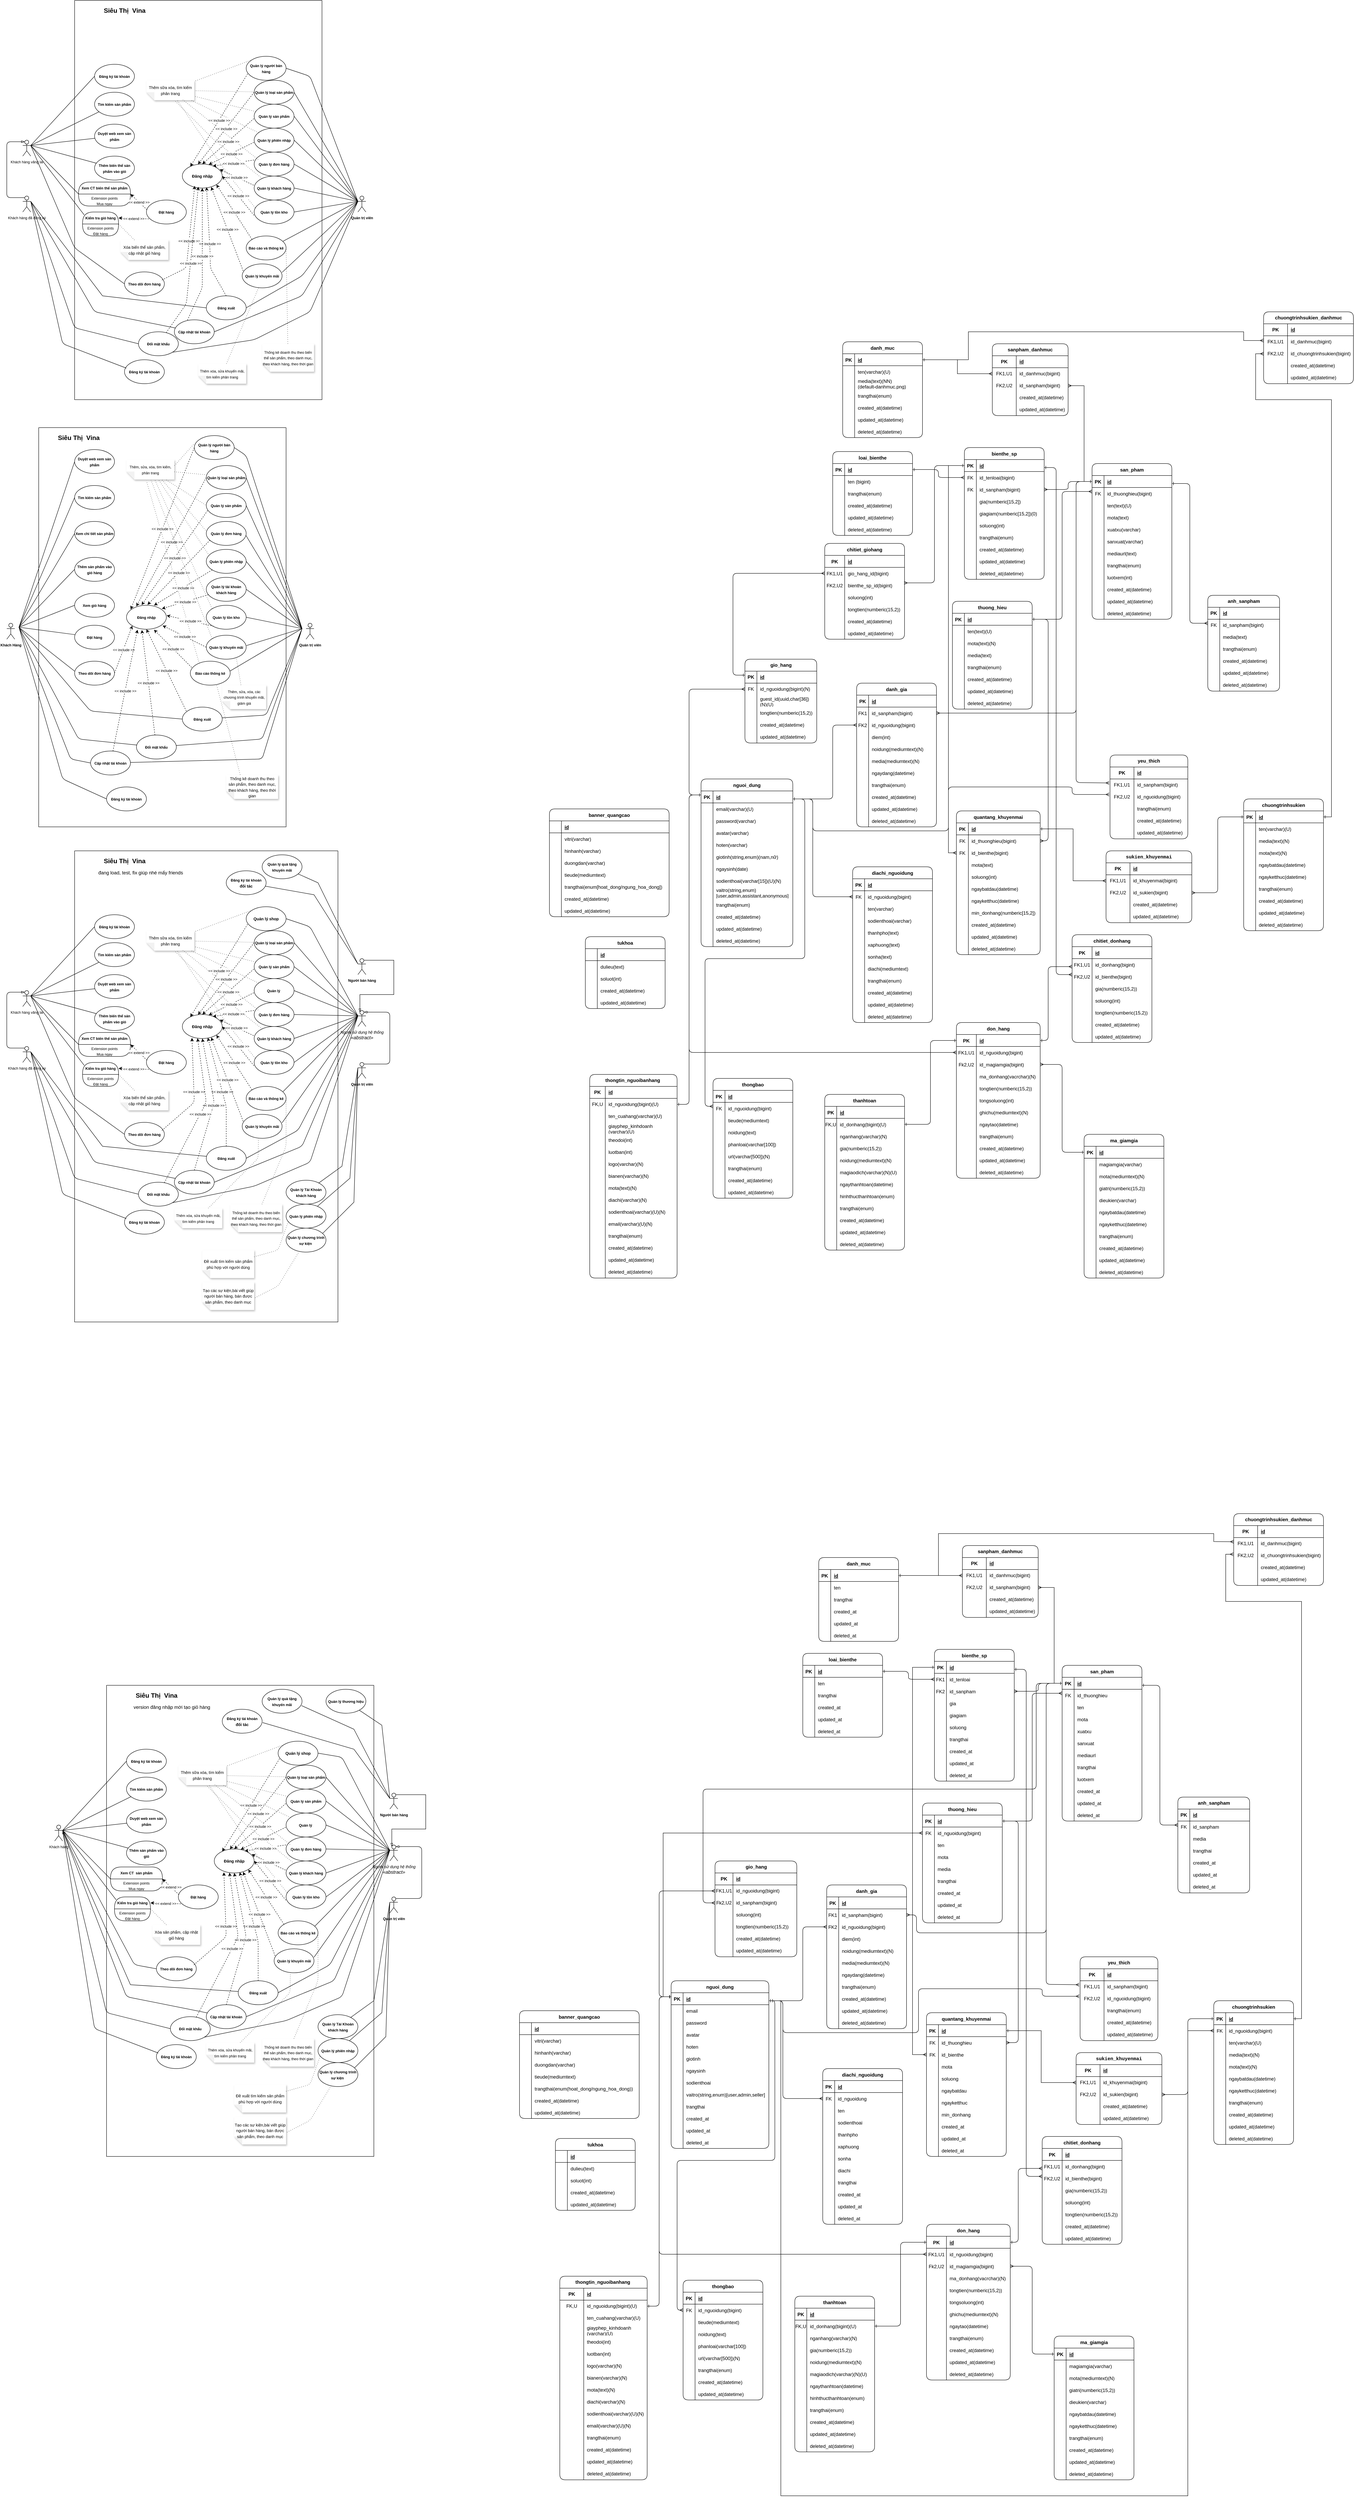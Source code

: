 <mxfile version="28.2.5">
  <diagram id="R2lEEEUBdFMjLlhIrx00" name="Page-1">
    <mxGraphModel dx="3003" dy="659" grid="1" gridSize="10" guides="1" tooltips="1" connect="1" arrows="1" fold="1" page="1" pageScale="1" pageWidth="850" pageHeight="1100" math="0" shadow="0" extFonts="Permanent Marker^https://fonts.googleapis.com/css?family=Permanent+Marker">
      <root>
        <mxCell id="0" />
        <mxCell id="1" parent="0" />
        <mxCell id="WAmaB8aWcI7g4BZbhEoF-29" style="edgeStyle=orthogonalEdgeStyle;rounded=1;orthogonalLoop=1;jettySize=auto;html=1;endArrow=ERmany;endFill=0;startArrow=ERone;startFill=0;" parent="1" source="WAmaB8aWcI7g4BZbhEoF-30" target="WAmaB8aWcI7g4BZbhEoF-94" edge="1">
          <mxGeometry relative="1" as="geometry">
            <Array as="points">
              <mxPoint x="1645" y="2290" />
              <mxPoint x="1645" y="1970" />
            </Array>
          </mxGeometry>
        </mxCell>
        <mxCell id="WAmaB8aWcI7g4BZbhEoF-30" value="thuong_hieu" style="shape=table;startSize=30;container=1;collapsible=1;childLayout=tableLayout;fixedRows=1;rowLines=0;fontStyle=1;align=center;resizeLast=1;rounded=1;" parent="1" vertex="1">
          <mxGeometry x="1370" y="2245" width="200" height="270" as="geometry" />
        </mxCell>
        <mxCell id="WAmaB8aWcI7g4BZbhEoF-31" value="" style="shape=partialRectangle;collapsible=0;dropTarget=0;pointerEvents=0;fillColor=none;points=[[0,0.5],[1,0.5]];portConstraint=eastwest;top=0;left=0;right=0;bottom=1;rounded=1;" parent="WAmaB8aWcI7g4BZbhEoF-30" vertex="1">
          <mxGeometry y="30" width="200" height="30" as="geometry" />
        </mxCell>
        <mxCell id="WAmaB8aWcI7g4BZbhEoF-32" value="PK" style="shape=partialRectangle;overflow=hidden;connectable=0;fillColor=none;top=0;left=0;bottom=0;right=0;fontStyle=1;rounded=1;" parent="WAmaB8aWcI7g4BZbhEoF-31" vertex="1">
          <mxGeometry width="30" height="30" as="geometry">
            <mxRectangle width="30" height="30" as="alternateBounds" />
          </mxGeometry>
        </mxCell>
        <mxCell id="WAmaB8aWcI7g4BZbhEoF-33" value="id" style="shape=partialRectangle;overflow=hidden;connectable=0;fillColor=none;top=0;left=0;bottom=0;right=0;align=left;spacingLeft=6;fontStyle=5;rounded=1;" parent="WAmaB8aWcI7g4BZbhEoF-31" vertex="1">
          <mxGeometry x="30" width="170" height="30" as="geometry">
            <mxRectangle width="170" height="30" as="alternateBounds" />
          </mxGeometry>
        </mxCell>
        <mxCell id="WAmaB8aWcI7g4BZbhEoF-34" value="" style="shape=partialRectangle;collapsible=0;dropTarget=0;pointerEvents=0;fillColor=none;points=[[0,0.5],[1,0.5]];portConstraint=eastwest;top=0;left=0;right=0;bottom=0;rounded=1;" parent="WAmaB8aWcI7g4BZbhEoF-30" vertex="1">
          <mxGeometry y="60" width="200" height="30" as="geometry" />
        </mxCell>
        <mxCell id="WAmaB8aWcI7g4BZbhEoF-35" value="" style="shape=partialRectangle;overflow=hidden;connectable=0;fillColor=none;top=0;left=0;bottom=0;right=0;rounded=1;" parent="WAmaB8aWcI7g4BZbhEoF-34" vertex="1">
          <mxGeometry width="30" height="30" as="geometry">
            <mxRectangle width="30" height="30" as="alternateBounds" />
          </mxGeometry>
        </mxCell>
        <mxCell id="WAmaB8aWcI7g4BZbhEoF-36" value="ten(text)(U)" style="shape=partialRectangle;overflow=hidden;connectable=0;fillColor=none;top=0;left=0;bottom=0;right=0;align=left;spacingLeft=6;rounded=1;" parent="WAmaB8aWcI7g4BZbhEoF-34" vertex="1">
          <mxGeometry x="30" width="170" height="30" as="geometry">
            <mxRectangle width="170" height="30" as="alternateBounds" />
          </mxGeometry>
        </mxCell>
        <mxCell id="WAmaB8aWcI7g4BZbhEoF-37" value="" style="shape=partialRectangle;collapsible=0;dropTarget=0;pointerEvents=0;fillColor=none;points=[[0,0.5],[1,0.5]];portConstraint=eastwest;top=0;left=0;right=0;bottom=0;rounded=1;" parent="WAmaB8aWcI7g4BZbhEoF-30" vertex="1">
          <mxGeometry y="90" width="200" height="30" as="geometry" />
        </mxCell>
        <mxCell id="WAmaB8aWcI7g4BZbhEoF-38" value="" style="shape=partialRectangle;overflow=hidden;connectable=0;fillColor=none;top=0;left=0;bottom=0;right=0;rounded=1;" parent="WAmaB8aWcI7g4BZbhEoF-37" vertex="1">
          <mxGeometry width="30" height="30" as="geometry">
            <mxRectangle width="30" height="30" as="alternateBounds" />
          </mxGeometry>
        </mxCell>
        <mxCell id="WAmaB8aWcI7g4BZbhEoF-39" value="mota(text)(N)" style="shape=partialRectangle;overflow=hidden;connectable=0;fillColor=none;top=0;left=0;bottom=0;right=0;align=left;spacingLeft=6;rounded=1;" parent="WAmaB8aWcI7g4BZbhEoF-37" vertex="1">
          <mxGeometry x="30" width="170" height="30" as="geometry">
            <mxRectangle width="170" height="30" as="alternateBounds" />
          </mxGeometry>
        </mxCell>
        <mxCell id="WAmaB8aWcI7g4BZbhEoF-40" value="" style="shape=partialRectangle;collapsible=0;dropTarget=0;pointerEvents=0;fillColor=none;points=[[0,0.5],[1,0.5]];portConstraint=eastwest;top=0;left=0;right=0;bottom=0;rounded=1;" parent="WAmaB8aWcI7g4BZbhEoF-30" vertex="1">
          <mxGeometry y="120" width="200" height="30" as="geometry" />
        </mxCell>
        <mxCell id="WAmaB8aWcI7g4BZbhEoF-41" value="" style="shape=partialRectangle;overflow=hidden;connectable=0;fillColor=none;top=0;left=0;bottom=0;right=0;rounded=1;" parent="WAmaB8aWcI7g4BZbhEoF-40" vertex="1">
          <mxGeometry width="30" height="30" as="geometry">
            <mxRectangle width="30" height="30" as="alternateBounds" />
          </mxGeometry>
        </mxCell>
        <mxCell id="WAmaB8aWcI7g4BZbhEoF-42" value="media(text)" style="shape=partialRectangle;overflow=hidden;connectable=0;fillColor=none;top=0;left=0;bottom=0;right=0;align=left;spacingLeft=6;rounded=1;" parent="WAmaB8aWcI7g4BZbhEoF-40" vertex="1">
          <mxGeometry x="30" width="170" height="30" as="geometry">
            <mxRectangle width="170" height="30" as="alternateBounds" />
          </mxGeometry>
        </mxCell>
        <mxCell id="WAmaB8aWcI7g4BZbhEoF-43" style="shape=partialRectangle;collapsible=0;dropTarget=0;pointerEvents=0;fillColor=none;points=[[0,0.5],[1,0.5]];portConstraint=eastwest;top=0;left=0;right=0;bottom=0;rounded=1;" parent="WAmaB8aWcI7g4BZbhEoF-30" vertex="1">
          <mxGeometry y="150" width="200" height="30" as="geometry" />
        </mxCell>
        <mxCell id="WAmaB8aWcI7g4BZbhEoF-44" style="shape=partialRectangle;overflow=hidden;connectable=0;fillColor=none;top=0;left=0;bottom=0;right=0;rounded=1;" parent="WAmaB8aWcI7g4BZbhEoF-43" vertex="1">
          <mxGeometry width="30" height="30" as="geometry">
            <mxRectangle width="30" height="30" as="alternateBounds" />
          </mxGeometry>
        </mxCell>
        <mxCell id="WAmaB8aWcI7g4BZbhEoF-45" value="trangthai(enum)" style="shape=partialRectangle;overflow=hidden;connectable=0;fillColor=none;top=0;left=0;bottom=0;right=0;align=left;spacingLeft=6;rounded=1;" parent="WAmaB8aWcI7g4BZbhEoF-43" vertex="1">
          <mxGeometry x="30" width="170" height="30" as="geometry">
            <mxRectangle width="170" height="30" as="alternateBounds" />
          </mxGeometry>
        </mxCell>
        <mxCell id="WAmaB8aWcI7g4BZbhEoF-46" value="" style="shape=partialRectangle;collapsible=0;dropTarget=0;pointerEvents=0;fillColor=none;points=[[0,0.5],[1,0.5]];portConstraint=eastwest;top=0;left=0;right=0;bottom=0;rounded=1;" parent="WAmaB8aWcI7g4BZbhEoF-30" vertex="1">
          <mxGeometry y="180" width="200" height="30" as="geometry" />
        </mxCell>
        <mxCell id="WAmaB8aWcI7g4BZbhEoF-47" value="" style="shape=partialRectangle;overflow=hidden;connectable=0;fillColor=none;top=0;left=0;bottom=0;right=0;rounded=1;" parent="WAmaB8aWcI7g4BZbhEoF-46" vertex="1">
          <mxGeometry width="30" height="30" as="geometry">
            <mxRectangle width="30" height="30" as="alternateBounds" />
          </mxGeometry>
        </mxCell>
        <mxCell id="WAmaB8aWcI7g4BZbhEoF-48" value="created_at(datetime)" style="shape=partialRectangle;overflow=hidden;connectable=0;fillColor=none;top=0;left=0;bottom=0;right=0;align=left;spacingLeft=6;rounded=1;" parent="WAmaB8aWcI7g4BZbhEoF-46" vertex="1">
          <mxGeometry x="30" width="170" height="30" as="geometry">
            <mxRectangle width="170" height="30" as="alternateBounds" />
          </mxGeometry>
        </mxCell>
        <mxCell id="WAmaB8aWcI7g4BZbhEoF-49" value="" style="shape=partialRectangle;collapsible=0;dropTarget=0;pointerEvents=0;fillColor=none;points=[[0,0.5],[1,0.5]];portConstraint=eastwest;top=0;left=0;right=0;bottom=0;rounded=1;" parent="WAmaB8aWcI7g4BZbhEoF-30" vertex="1">
          <mxGeometry y="210" width="200" height="30" as="geometry" />
        </mxCell>
        <mxCell id="WAmaB8aWcI7g4BZbhEoF-50" value="" style="shape=partialRectangle;overflow=hidden;connectable=0;fillColor=none;top=0;left=0;bottom=0;right=0;rounded=1;" parent="WAmaB8aWcI7g4BZbhEoF-49" vertex="1">
          <mxGeometry width="30" height="30" as="geometry">
            <mxRectangle width="30" height="30" as="alternateBounds" />
          </mxGeometry>
        </mxCell>
        <mxCell id="WAmaB8aWcI7g4BZbhEoF-51" value="updated_at(datetime)" style="shape=partialRectangle;overflow=hidden;connectable=0;fillColor=none;top=0;left=0;bottom=0;right=0;align=left;spacingLeft=6;rounded=1;" parent="WAmaB8aWcI7g4BZbhEoF-49" vertex="1">
          <mxGeometry x="30" width="170" height="30" as="geometry">
            <mxRectangle width="170" height="30" as="alternateBounds" />
          </mxGeometry>
        </mxCell>
        <mxCell id="WAmaB8aWcI7g4BZbhEoF-52" style="shape=partialRectangle;collapsible=0;dropTarget=0;pointerEvents=0;fillColor=none;points=[[0,0.5],[1,0.5]];portConstraint=eastwest;top=0;left=0;right=0;bottom=0;rounded=1;" parent="WAmaB8aWcI7g4BZbhEoF-30" vertex="1">
          <mxGeometry y="240" width="200" height="30" as="geometry" />
        </mxCell>
        <mxCell id="WAmaB8aWcI7g4BZbhEoF-53" style="shape=partialRectangle;overflow=hidden;connectable=0;fillColor=none;top=0;left=0;bottom=0;right=0;rounded=1;" parent="WAmaB8aWcI7g4BZbhEoF-52" vertex="1">
          <mxGeometry width="30" height="30" as="geometry">
            <mxRectangle width="30" height="30" as="alternateBounds" />
          </mxGeometry>
        </mxCell>
        <mxCell id="WAmaB8aWcI7g4BZbhEoF-54" value="deleted_at(datetime)" style="shape=partialRectangle;overflow=hidden;connectable=0;fillColor=none;top=0;left=0;bottom=0;right=0;align=left;spacingLeft=6;rounded=1;" parent="WAmaB8aWcI7g4BZbhEoF-52" vertex="1">
          <mxGeometry x="30" width="170" height="30" as="geometry">
            <mxRectangle width="170" height="30" as="alternateBounds" />
          </mxGeometry>
        </mxCell>
        <mxCell id="WAmaB8aWcI7g4BZbhEoF-55" style="edgeStyle=orthogonalEdgeStyle;rounded=1;orthogonalLoop=1;jettySize=auto;html=1;startArrow=ERmany;startFill=0;endArrow=ERone;endFill=0;exitX=1;exitY=0.5;exitDx=0;exitDy=0;" parent="1" source="WAmaB8aWcI7g4BZbhEoF-60" target="WAmaB8aWcI7g4BZbhEoF-31" edge="1">
          <mxGeometry relative="1" as="geometry">
            <Array as="points">
              <mxPoint x="1610" y="2845" />
              <mxPoint x="1610" y="2290" />
            </Array>
          </mxGeometry>
        </mxCell>
        <mxCell id="WAmaB8aWcI7g4BZbhEoF-56" value="quantang_khuyenmai" style="shape=table;startSize=30;container=1;collapsible=1;childLayout=tableLayout;fixedRows=1;rowLines=0;fontStyle=1;align=center;resizeLast=1;rounded=1;" parent="1" vertex="1">
          <mxGeometry x="1380" y="2770" width="210" height="360" as="geometry" />
        </mxCell>
        <mxCell id="WAmaB8aWcI7g4BZbhEoF-57" value="" style="shape=partialRectangle;collapsible=0;dropTarget=0;pointerEvents=0;fillColor=none;points=[[0,0.5],[1,0.5]];portConstraint=eastwest;top=0;left=0;right=0;bottom=1;rounded=1;" parent="WAmaB8aWcI7g4BZbhEoF-56" vertex="1">
          <mxGeometry y="30" width="210" height="30" as="geometry" />
        </mxCell>
        <mxCell id="WAmaB8aWcI7g4BZbhEoF-58" value="PK" style="shape=partialRectangle;overflow=hidden;connectable=0;fillColor=none;top=0;left=0;bottom=0;right=0;fontStyle=1;rounded=1;" parent="WAmaB8aWcI7g4BZbhEoF-57" vertex="1">
          <mxGeometry width="30" height="30" as="geometry">
            <mxRectangle width="30" height="30" as="alternateBounds" />
          </mxGeometry>
        </mxCell>
        <mxCell id="WAmaB8aWcI7g4BZbhEoF-59" value="id" style="shape=partialRectangle;overflow=hidden;connectable=0;fillColor=none;top=0;left=0;bottom=0;right=0;align=left;spacingLeft=6;fontStyle=5;rounded=1;" parent="WAmaB8aWcI7g4BZbhEoF-57" vertex="1">
          <mxGeometry x="30" width="180" height="30" as="geometry">
            <mxRectangle width="180" height="30" as="alternateBounds" />
          </mxGeometry>
        </mxCell>
        <mxCell id="WAmaB8aWcI7g4BZbhEoF-60" value="" style="shape=partialRectangle;collapsible=0;dropTarget=0;pointerEvents=0;fillColor=none;points=[[0,0.5],[1,0.5]];portConstraint=eastwest;top=0;left=0;right=0;bottom=0;rounded=1;" parent="WAmaB8aWcI7g4BZbhEoF-56" vertex="1">
          <mxGeometry y="60" width="210" height="30" as="geometry" />
        </mxCell>
        <mxCell id="WAmaB8aWcI7g4BZbhEoF-61" value="FK" style="shape=partialRectangle;overflow=hidden;connectable=0;fillColor=none;top=0;left=0;bottom=0;right=0;rounded=1;" parent="WAmaB8aWcI7g4BZbhEoF-60" vertex="1">
          <mxGeometry width="30" height="30" as="geometry">
            <mxRectangle width="30" height="30" as="alternateBounds" />
          </mxGeometry>
        </mxCell>
        <mxCell id="WAmaB8aWcI7g4BZbhEoF-62" value="id_thuonghieu(bigint)" style="shape=partialRectangle;overflow=hidden;connectable=0;fillColor=none;top=0;left=0;bottom=0;right=0;align=left;spacingLeft=6;rounded=1;" parent="WAmaB8aWcI7g4BZbhEoF-60" vertex="1">
          <mxGeometry x="30" width="180" height="30" as="geometry">
            <mxRectangle width="180" height="30" as="alternateBounds" />
          </mxGeometry>
        </mxCell>
        <mxCell id="WAmaB8aWcI7g4BZbhEoF-63" value="" style="shape=partialRectangle;collapsible=0;dropTarget=0;pointerEvents=0;fillColor=none;points=[[0,0.5],[1,0.5]];portConstraint=eastwest;top=0;left=0;right=0;bottom=0;rounded=1;" parent="WAmaB8aWcI7g4BZbhEoF-56" vertex="1">
          <mxGeometry y="90" width="210" height="30" as="geometry" />
        </mxCell>
        <mxCell id="WAmaB8aWcI7g4BZbhEoF-64" value="FK" style="shape=partialRectangle;overflow=hidden;connectable=0;fillColor=none;top=0;left=0;bottom=0;right=0;rounded=1;" parent="WAmaB8aWcI7g4BZbhEoF-63" vertex="1">
          <mxGeometry width="30" height="30" as="geometry">
            <mxRectangle width="30" height="30" as="alternateBounds" />
          </mxGeometry>
        </mxCell>
        <mxCell id="WAmaB8aWcI7g4BZbhEoF-65" value="id_bienthe(bigint)" style="shape=partialRectangle;overflow=hidden;connectable=0;fillColor=none;top=0;left=0;bottom=0;right=0;align=left;spacingLeft=6;rounded=1;" parent="WAmaB8aWcI7g4BZbhEoF-63" vertex="1">
          <mxGeometry x="30" width="180" height="30" as="geometry">
            <mxRectangle width="180" height="30" as="alternateBounds" />
          </mxGeometry>
        </mxCell>
        <mxCell id="WAmaB8aWcI7g4BZbhEoF-66" value="" style="shape=partialRectangle;collapsible=0;dropTarget=0;pointerEvents=0;fillColor=none;points=[[0,0.5],[1,0.5]];portConstraint=eastwest;top=0;left=0;right=0;bottom=0;rounded=1;" parent="WAmaB8aWcI7g4BZbhEoF-56" vertex="1">
          <mxGeometry y="120" width="210" height="30" as="geometry" />
        </mxCell>
        <mxCell id="WAmaB8aWcI7g4BZbhEoF-67" value="" style="shape=partialRectangle;overflow=hidden;connectable=0;fillColor=none;top=0;left=0;bottom=0;right=0;rounded=1;" parent="WAmaB8aWcI7g4BZbhEoF-66" vertex="1">
          <mxGeometry width="30" height="30" as="geometry">
            <mxRectangle width="30" height="30" as="alternateBounds" />
          </mxGeometry>
        </mxCell>
        <mxCell id="WAmaB8aWcI7g4BZbhEoF-68" value="mota(text)" style="shape=partialRectangle;overflow=hidden;connectable=0;fillColor=none;top=0;left=0;bottom=0;right=0;align=left;spacingLeft=6;rounded=1;" parent="WAmaB8aWcI7g4BZbhEoF-66" vertex="1">
          <mxGeometry x="30" width="180" height="30" as="geometry">
            <mxRectangle width="180" height="30" as="alternateBounds" />
          </mxGeometry>
        </mxCell>
        <mxCell id="WAmaB8aWcI7g4BZbhEoF-69" value="" style="shape=partialRectangle;collapsible=0;dropTarget=0;pointerEvents=0;fillColor=none;points=[[0,0.5],[1,0.5]];portConstraint=eastwest;top=0;left=0;right=0;bottom=0;rounded=1;" parent="WAmaB8aWcI7g4BZbhEoF-56" vertex="1">
          <mxGeometry y="150" width="210" height="30" as="geometry" />
        </mxCell>
        <mxCell id="WAmaB8aWcI7g4BZbhEoF-70" value="" style="shape=partialRectangle;overflow=hidden;connectable=0;fillColor=none;top=0;left=0;bottom=0;right=0;rounded=1;" parent="WAmaB8aWcI7g4BZbhEoF-69" vertex="1">
          <mxGeometry width="30" height="30" as="geometry">
            <mxRectangle width="30" height="30" as="alternateBounds" />
          </mxGeometry>
        </mxCell>
        <mxCell id="WAmaB8aWcI7g4BZbhEoF-71" value="soluong(int)" style="shape=partialRectangle;overflow=hidden;connectable=0;fillColor=none;top=0;left=0;bottom=0;right=0;align=left;spacingLeft=6;rounded=1;" parent="WAmaB8aWcI7g4BZbhEoF-69" vertex="1">
          <mxGeometry x="30" width="180" height="30" as="geometry">
            <mxRectangle width="180" height="30" as="alternateBounds" />
          </mxGeometry>
        </mxCell>
        <mxCell id="WAmaB8aWcI7g4BZbhEoF-72" value="" style="shape=partialRectangle;collapsible=0;dropTarget=0;pointerEvents=0;fillColor=none;points=[[0,0.5],[1,0.5]];portConstraint=eastwest;top=0;left=0;right=0;bottom=0;rounded=1;" parent="WAmaB8aWcI7g4BZbhEoF-56" vertex="1">
          <mxGeometry y="180" width="210" height="30" as="geometry" />
        </mxCell>
        <mxCell id="WAmaB8aWcI7g4BZbhEoF-73" value="" style="shape=partialRectangle;overflow=hidden;connectable=0;fillColor=none;top=0;left=0;bottom=0;right=0;rounded=1;" parent="WAmaB8aWcI7g4BZbhEoF-72" vertex="1">
          <mxGeometry width="30" height="30" as="geometry">
            <mxRectangle width="30" height="30" as="alternateBounds" />
          </mxGeometry>
        </mxCell>
        <mxCell id="WAmaB8aWcI7g4BZbhEoF-74" value="ngaybatdau(datetime)" style="shape=partialRectangle;overflow=hidden;connectable=0;fillColor=none;top=0;left=0;bottom=0;right=0;align=left;spacingLeft=6;rounded=1;" parent="WAmaB8aWcI7g4BZbhEoF-72" vertex="1">
          <mxGeometry x="30" width="180" height="30" as="geometry">
            <mxRectangle width="180" height="30" as="alternateBounds" />
          </mxGeometry>
        </mxCell>
        <mxCell id="WAmaB8aWcI7g4BZbhEoF-75" value="" style="shape=partialRectangle;collapsible=0;dropTarget=0;pointerEvents=0;fillColor=none;points=[[0,0.5],[1,0.5]];portConstraint=eastwest;top=0;left=0;right=0;bottom=0;rounded=1;" parent="WAmaB8aWcI7g4BZbhEoF-56" vertex="1">
          <mxGeometry y="210" width="210" height="30" as="geometry" />
        </mxCell>
        <mxCell id="WAmaB8aWcI7g4BZbhEoF-76" value="" style="shape=partialRectangle;overflow=hidden;connectable=0;fillColor=none;top=0;left=0;bottom=0;right=0;rounded=1;" parent="WAmaB8aWcI7g4BZbhEoF-75" vertex="1">
          <mxGeometry width="30" height="30" as="geometry">
            <mxRectangle width="30" height="30" as="alternateBounds" />
          </mxGeometry>
        </mxCell>
        <mxCell id="WAmaB8aWcI7g4BZbhEoF-77" value="ngayketthuc(datetime)" style="shape=partialRectangle;overflow=hidden;connectable=0;fillColor=none;top=0;left=0;bottom=0;right=0;align=left;spacingLeft=6;rounded=1;" parent="WAmaB8aWcI7g4BZbhEoF-75" vertex="1">
          <mxGeometry x="30" width="180" height="30" as="geometry">
            <mxRectangle width="180" height="30" as="alternateBounds" />
          </mxGeometry>
        </mxCell>
        <mxCell id="WAmaB8aWcI7g4BZbhEoF-78" value="" style="shape=partialRectangle;collapsible=0;dropTarget=0;pointerEvents=0;fillColor=none;points=[[0,0.5],[1,0.5]];portConstraint=eastwest;top=0;left=0;right=0;bottom=0;rounded=1;" parent="WAmaB8aWcI7g4BZbhEoF-56" vertex="1">
          <mxGeometry y="240" width="210" height="30" as="geometry" />
        </mxCell>
        <mxCell id="WAmaB8aWcI7g4BZbhEoF-79" value="" style="shape=partialRectangle;overflow=hidden;connectable=0;fillColor=none;top=0;left=0;bottom=0;right=0;rounded=1;" parent="WAmaB8aWcI7g4BZbhEoF-78" vertex="1">
          <mxGeometry width="30" height="30" as="geometry">
            <mxRectangle width="30" height="30" as="alternateBounds" />
          </mxGeometry>
        </mxCell>
        <mxCell id="WAmaB8aWcI7g4BZbhEoF-80" value="min_donhang(numberic[15,2])" style="shape=partialRectangle;overflow=hidden;connectable=0;fillColor=none;top=0;left=0;bottom=0;right=0;align=left;spacingLeft=6;rounded=1;" parent="WAmaB8aWcI7g4BZbhEoF-78" vertex="1">
          <mxGeometry x="30" width="180" height="30" as="geometry">
            <mxRectangle width="180" height="30" as="alternateBounds" />
          </mxGeometry>
        </mxCell>
        <mxCell id="WAmaB8aWcI7g4BZbhEoF-81" value="" style="shape=partialRectangle;collapsible=0;dropTarget=0;pointerEvents=0;fillColor=none;points=[[0,0.5],[1,0.5]];portConstraint=eastwest;top=0;left=0;right=0;bottom=0;rounded=1;" parent="WAmaB8aWcI7g4BZbhEoF-56" vertex="1">
          <mxGeometry y="270" width="210" height="30" as="geometry" />
        </mxCell>
        <mxCell id="WAmaB8aWcI7g4BZbhEoF-82" value="" style="shape=partialRectangle;overflow=hidden;connectable=0;fillColor=none;top=0;left=0;bottom=0;right=0;rounded=1;" parent="WAmaB8aWcI7g4BZbhEoF-81" vertex="1">
          <mxGeometry width="30" height="30" as="geometry">
            <mxRectangle width="30" height="30" as="alternateBounds" />
          </mxGeometry>
        </mxCell>
        <mxCell id="WAmaB8aWcI7g4BZbhEoF-83" value="created_at(datetime)" style="shape=partialRectangle;overflow=hidden;connectable=0;fillColor=none;top=0;left=0;bottom=0;right=0;align=left;spacingLeft=6;strokeColor=inherit;rounded=1;" parent="WAmaB8aWcI7g4BZbhEoF-81" vertex="1">
          <mxGeometry x="30" width="180" height="30" as="geometry">
            <mxRectangle width="180" height="30" as="alternateBounds" />
          </mxGeometry>
        </mxCell>
        <mxCell id="WAmaB8aWcI7g4BZbhEoF-84" value="" style="shape=partialRectangle;collapsible=0;dropTarget=0;pointerEvents=0;fillColor=none;points=[[0,0.5],[1,0.5]];portConstraint=eastwest;top=0;left=0;right=0;bottom=0;rounded=1;" parent="WAmaB8aWcI7g4BZbhEoF-56" vertex="1">
          <mxGeometry y="300" width="210" height="30" as="geometry" />
        </mxCell>
        <mxCell id="WAmaB8aWcI7g4BZbhEoF-85" value="" style="shape=partialRectangle;overflow=hidden;connectable=0;fillColor=none;top=0;left=0;bottom=0;right=0;rounded=1;" parent="WAmaB8aWcI7g4BZbhEoF-84" vertex="1">
          <mxGeometry width="30" height="30" as="geometry">
            <mxRectangle width="30" height="30" as="alternateBounds" />
          </mxGeometry>
        </mxCell>
        <mxCell id="WAmaB8aWcI7g4BZbhEoF-86" value="updated_at(datetime)" style="shape=partialRectangle;overflow=hidden;connectable=0;fillColor=none;top=0;left=0;bottom=0;right=0;align=left;spacingLeft=6;rounded=1;" parent="WAmaB8aWcI7g4BZbhEoF-84" vertex="1">
          <mxGeometry x="30" width="180" height="30" as="geometry">
            <mxRectangle width="180" height="30" as="alternateBounds" />
          </mxGeometry>
        </mxCell>
        <mxCell id="WAmaB8aWcI7g4BZbhEoF-87" value="" style="shape=partialRectangle;collapsible=0;dropTarget=0;pointerEvents=0;fillColor=none;points=[[0,0.5],[1,0.5]];portConstraint=eastwest;top=0;left=0;right=0;bottom=0;rounded=1;" parent="WAmaB8aWcI7g4BZbhEoF-56" vertex="1">
          <mxGeometry y="330" width="210" height="30" as="geometry" />
        </mxCell>
        <mxCell id="WAmaB8aWcI7g4BZbhEoF-88" value="" style="shape=partialRectangle;overflow=hidden;connectable=0;fillColor=none;top=0;left=0;bottom=0;right=0;rounded=1;" parent="WAmaB8aWcI7g4BZbhEoF-87" vertex="1">
          <mxGeometry width="30" height="30" as="geometry">
            <mxRectangle width="30" height="30" as="alternateBounds" />
          </mxGeometry>
        </mxCell>
        <mxCell id="WAmaB8aWcI7g4BZbhEoF-89" value="deleted_at(datetime)" style="shape=partialRectangle;overflow=hidden;connectable=0;fillColor=none;top=0;left=0;bottom=0;right=0;align=left;spacingLeft=6;rounded=1;" parent="WAmaB8aWcI7g4BZbhEoF-87" vertex="1">
          <mxGeometry x="30" width="180" height="30" as="geometry">
            <mxRectangle width="180" height="30" as="alternateBounds" />
          </mxGeometry>
        </mxCell>
        <mxCell id="WAmaB8aWcI7g4BZbhEoF-90" value="san_pham" style="shape=table;startSize=30;container=1;collapsible=1;childLayout=tableLayout;fixedRows=1;rowLines=0;fontStyle=1;align=center;resizeLast=1;rounded=1;" parent="1" vertex="1">
          <mxGeometry x="1720" y="1900" width="200" height="390" as="geometry" />
        </mxCell>
        <mxCell id="WAmaB8aWcI7g4BZbhEoF-91" value="" style="shape=partialRectangle;collapsible=0;dropTarget=0;pointerEvents=0;fillColor=none;points=[[0,0.5],[1,0.5]];portConstraint=eastwest;top=0;left=0;right=0;bottom=1;rounded=1;" parent="WAmaB8aWcI7g4BZbhEoF-90" vertex="1">
          <mxGeometry y="30" width="200" height="30" as="geometry" />
        </mxCell>
        <mxCell id="WAmaB8aWcI7g4BZbhEoF-92" value="PK" style="shape=partialRectangle;overflow=hidden;connectable=0;fillColor=none;top=0;left=0;bottom=0;right=0;fontStyle=1;rounded=1;" parent="WAmaB8aWcI7g4BZbhEoF-91" vertex="1">
          <mxGeometry width="30" height="30" as="geometry">
            <mxRectangle width="30" height="30" as="alternateBounds" />
          </mxGeometry>
        </mxCell>
        <mxCell id="WAmaB8aWcI7g4BZbhEoF-93" value="id" style="shape=partialRectangle;overflow=hidden;connectable=0;fillColor=none;top=0;left=0;bottom=0;right=0;align=left;spacingLeft=6;fontStyle=5;rounded=1;" parent="WAmaB8aWcI7g4BZbhEoF-91" vertex="1">
          <mxGeometry x="30" width="170" height="30" as="geometry">
            <mxRectangle width="170" height="30" as="alternateBounds" />
          </mxGeometry>
        </mxCell>
        <mxCell id="WAmaB8aWcI7g4BZbhEoF-94" value="" style="shape=partialRectangle;collapsible=0;dropTarget=0;pointerEvents=0;fillColor=none;points=[[0,0.5],[1,0.5]];portConstraint=eastwest;top=0;left=0;right=0;bottom=0;rounded=1;" parent="WAmaB8aWcI7g4BZbhEoF-90" vertex="1">
          <mxGeometry y="60" width="200" height="30" as="geometry" />
        </mxCell>
        <mxCell id="WAmaB8aWcI7g4BZbhEoF-95" value="FK" style="shape=partialRectangle;overflow=hidden;connectable=0;fillColor=none;top=0;left=0;bottom=0;right=0;rounded=1;" parent="WAmaB8aWcI7g4BZbhEoF-94" vertex="1">
          <mxGeometry width="30" height="30" as="geometry">
            <mxRectangle width="30" height="30" as="alternateBounds" />
          </mxGeometry>
        </mxCell>
        <mxCell id="WAmaB8aWcI7g4BZbhEoF-96" value="id_thuonghieu(bigint)" style="shape=partialRectangle;overflow=hidden;connectable=0;fillColor=none;top=0;left=0;bottom=0;right=0;align=left;spacingLeft=6;rounded=1;" parent="WAmaB8aWcI7g4BZbhEoF-94" vertex="1">
          <mxGeometry x="30" width="170" height="30" as="geometry">
            <mxRectangle width="170" height="30" as="alternateBounds" />
          </mxGeometry>
        </mxCell>
        <mxCell id="WAmaB8aWcI7g4BZbhEoF-97" style="shape=partialRectangle;collapsible=0;dropTarget=0;pointerEvents=0;fillColor=none;points=[[0,0.5],[1,0.5]];portConstraint=eastwest;top=0;left=0;right=0;bottom=0;rounded=1;" parent="WAmaB8aWcI7g4BZbhEoF-90" vertex="1">
          <mxGeometry y="90" width="200" height="30" as="geometry" />
        </mxCell>
        <mxCell id="WAmaB8aWcI7g4BZbhEoF-98" style="shape=partialRectangle;overflow=hidden;connectable=0;fillColor=none;top=0;left=0;bottom=0;right=0;rounded=1;" parent="WAmaB8aWcI7g4BZbhEoF-97" vertex="1">
          <mxGeometry width="30" height="30" as="geometry">
            <mxRectangle width="30" height="30" as="alternateBounds" />
          </mxGeometry>
        </mxCell>
        <mxCell id="WAmaB8aWcI7g4BZbhEoF-99" value="ten(text)(U)" style="shape=partialRectangle;overflow=hidden;connectable=0;fillColor=none;top=0;left=0;bottom=0;right=0;align=left;spacingLeft=6;rounded=1;" parent="WAmaB8aWcI7g4BZbhEoF-97" vertex="1">
          <mxGeometry x="30" width="170" height="30" as="geometry">
            <mxRectangle width="170" height="30" as="alternateBounds" />
          </mxGeometry>
        </mxCell>
        <mxCell id="WAmaB8aWcI7g4BZbhEoF-100" value="" style="shape=partialRectangle;collapsible=0;dropTarget=0;pointerEvents=0;fillColor=none;points=[[0,0.5],[1,0.5]];portConstraint=eastwest;top=0;left=0;right=0;bottom=0;rounded=1;" parent="WAmaB8aWcI7g4BZbhEoF-90" vertex="1">
          <mxGeometry y="120" width="200" height="30" as="geometry" />
        </mxCell>
        <mxCell id="WAmaB8aWcI7g4BZbhEoF-101" value="" style="shape=partialRectangle;overflow=hidden;connectable=0;fillColor=none;top=0;left=0;bottom=0;right=0;rounded=1;" parent="WAmaB8aWcI7g4BZbhEoF-100" vertex="1">
          <mxGeometry width="30" height="30" as="geometry">
            <mxRectangle width="30" height="30" as="alternateBounds" />
          </mxGeometry>
        </mxCell>
        <mxCell id="WAmaB8aWcI7g4BZbhEoF-102" value="mota(text)" style="shape=partialRectangle;overflow=hidden;connectable=0;fillColor=none;top=0;left=0;bottom=0;right=0;align=left;spacingLeft=6;rounded=1;" parent="WAmaB8aWcI7g4BZbhEoF-100" vertex="1">
          <mxGeometry x="30" width="170" height="30" as="geometry">
            <mxRectangle width="170" height="30" as="alternateBounds" />
          </mxGeometry>
        </mxCell>
        <mxCell id="WAmaB8aWcI7g4BZbhEoF-103" value="" style="shape=partialRectangle;collapsible=0;dropTarget=0;pointerEvents=0;fillColor=none;points=[[0,0.5],[1,0.5]];portConstraint=eastwest;top=0;left=0;right=0;bottom=0;rounded=1;" parent="WAmaB8aWcI7g4BZbhEoF-90" vertex="1">
          <mxGeometry y="150" width="200" height="30" as="geometry" />
        </mxCell>
        <mxCell id="WAmaB8aWcI7g4BZbhEoF-104" value="" style="shape=partialRectangle;overflow=hidden;connectable=0;fillColor=none;top=0;left=0;bottom=0;right=0;rounded=1;" parent="WAmaB8aWcI7g4BZbhEoF-103" vertex="1">
          <mxGeometry width="30" height="30" as="geometry">
            <mxRectangle width="30" height="30" as="alternateBounds" />
          </mxGeometry>
        </mxCell>
        <mxCell id="WAmaB8aWcI7g4BZbhEoF-105" value="xuatxu(varchar)" style="shape=partialRectangle;overflow=hidden;connectable=0;fillColor=none;top=0;left=0;bottom=0;right=0;align=left;spacingLeft=6;rounded=1;" parent="WAmaB8aWcI7g4BZbhEoF-103" vertex="1">
          <mxGeometry x="30" width="170" height="30" as="geometry">
            <mxRectangle width="170" height="30" as="alternateBounds" />
          </mxGeometry>
        </mxCell>
        <mxCell id="WAmaB8aWcI7g4BZbhEoF-106" value="" style="shape=partialRectangle;collapsible=0;dropTarget=0;pointerEvents=0;fillColor=none;points=[[0,0.5],[1,0.5]];portConstraint=eastwest;top=0;left=0;right=0;bottom=0;rounded=1;" parent="WAmaB8aWcI7g4BZbhEoF-90" vertex="1">
          <mxGeometry y="180" width="200" height="30" as="geometry" />
        </mxCell>
        <mxCell id="WAmaB8aWcI7g4BZbhEoF-107" value="" style="shape=partialRectangle;overflow=hidden;connectable=0;fillColor=none;top=0;left=0;bottom=0;right=0;rounded=1;" parent="WAmaB8aWcI7g4BZbhEoF-106" vertex="1">
          <mxGeometry width="30" height="30" as="geometry">
            <mxRectangle width="30" height="30" as="alternateBounds" />
          </mxGeometry>
        </mxCell>
        <mxCell id="WAmaB8aWcI7g4BZbhEoF-108" value="sanxuat(varchar)" style="shape=partialRectangle;overflow=hidden;connectable=0;fillColor=none;top=0;left=0;bottom=0;right=0;align=left;spacingLeft=6;rounded=1;" parent="WAmaB8aWcI7g4BZbhEoF-106" vertex="1">
          <mxGeometry x="30" width="170" height="30" as="geometry">
            <mxRectangle width="170" height="30" as="alternateBounds" />
          </mxGeometry>
        </mxCell>
        <mxCell id="WAmaB8aWcI7g4BZbhEoF-109" value="" style="shape=partialRectangle;collapsible=0;dropTarget=0;pointerEvents=0;fillColor=none;points=[[0,0.5],[1,0.5]];portConstraint=eastwest;top=0;left=0;right=0;bottom=0;rounded=1;" parent="WAmaB8aWcI7g4BZbhEoF-90" vertex="1">
          <mxGeometry y="210" width="200" height="30" as="geometry" />
        </mxCell>
        <mxCell id="WAmaB8aWcI7g4BZbhEoF-110" value="" style="shape=partialRectangle;overflow=hidden;connectable=0;fillColor=none;top=0;left=0;bottom=0;right=0;rounded=1;" parent="WAmaB8aWcI7g4BZbhEoF-109" vertex="1">
          <mxGeometry width="30" height="30" as="geometry">
            <mxRectangle width="30" height="30" as="alternateBounds" />
          </mxGeometry>
        </mxCell>
        <mxCell id="WAmaB8aWcI7g4BZbhEoF-111" value="mediaurl(text)" style="shape=partialRectangle;overflow=hidden;connectable=0;fillColor=none;top=0;left=0;bottom=0;right=0;align=left;spacingLeft=6;rounded=1;" parent="WAmaB8aWcI7g4BZbhEoF-109" vertex="1">
          <mxGeometry x="30" width="170" height="30" as="geometry">
            <mxRectangle width="170" height="30" as="alternateBounds" />
          </mxGeometry>
        </mxCell>
        <mxCell id="WAmaB8aWcI7g4BZbhEoF-112" value="" style="shape=partialRectangle;collapsible=0;dropTarget=0;pointerEvents=0;fillColor=none;points=[[0,0.5],[1,0.5]];portConstraint=eastwest;top=0;left=0;right=0;bottom=0;rounded=1;" parent="WAmaB8aWcI7g4BZbhEoF-90" vertex="1">
          <mxGeometry y="240" width="200" height="30" as="geometry" />
        </mxCell>
        <mxCell id="WAmaB8aWcI7g4BZbhEoF-113" value="" style="shape=partialRectangle;overflow=hidden;connectable=0;fillColor=none;top=0;left=0;bottom=0;right=0;rounded=1;" parent="WAmaB8aWcI7g4BZbhEoF-112" vertex="1">
          <mxGeometry width="30" height="30" as="geometry">
            <mxRectangle width="30" height="30" as="alternateBounds" />
          </mxGeometry>
        </mxCell>
        <mxCell id="WAmaB8aWcI7g4BZbhEoF-114" value="trangthai(enum)" style="shape=partialRectangle;overflow=hidden;connectable=0;fillColor=none;top=0;left=0;bottom=0;right=0;align=left;spacingLeft=6;rounded=1;" parent="WAmaB8aWcI7g4BZbhEoF-112" vertex="1">
          <mxGeometry x="30" width="170" height="30" as="geometry">
            <mxRectangle width="170" height="30" as="alternateBounds" />
          </mxGeometry>
        </mxCell>
        <mxCell id="WAmaB8aWcI7g4BZbhEoF-115" value="" style="shape=partialRectangle;collapsible=0;dropTarget=0;pointerEvents=0;fillColor=none;points=[[0,0.5],[1,0.5]];portConstraint=eastwest;top=0;left=0;right=0;bottom=0;rounded=1;" parent="WAmaB8aWcI7g4BZbhEoF-90" vertex="1">
          <mxGeometry y="270" width="200" height="30" as="geometry" />
        </mxCell>
        <mxCell id="WAmaB8aWcI7g4BZbhEoF-116" value="" style="shape=partialRectangle;overflow=hidden;connectable=0;fillColor=none;top=0;left=0;bottom=0;right=0;rounded=1;" parent="WAmaB8aWcI7g4BZbhEoF-115" vertex="1">
          <mxGeometry width="30" height="30" as="geometry">
            <mxRectangle width="30" height="30" as="alternateBounds" />
          </mxGeometry>
        </mxCell>
        <mxCell id="WAmaB8aWcI7g4BZbhEoF-117" value="luotxem(int)" style="shape=partialRectangle;overflow=hidden;connectable=0;fillColor=none;top=0;left=0;bottom=0;right=0;align=left;spacingLeft=6;rounded=1;" parent="WAmaB8aWcI7g4BZbhEoF-115" vertex="1">
          <mxGeometry x="30" width="170" height="30" as="geometry">
            <mxRectangle width="170" height="30" as="alternateBounds" />
          </mxGeometry>
        </mxCell>
        <mxCell id="WAmaB8aWcI7g4BZbhEoF-118" value="" style="shape=partialRectangle;collapsible=0;dropTarget=0;pointerEvents=0;fillColor=none;points=[[0,0.5],[1,0.5]];portConstraint=eastwest;top=0;left=0;right=0;bottom=0;rounded=1;" parent="WAmaB8aWcI7g4BZbhEoF-90" vertex="1">
          <mxGeometry y="300" width="200" height="30" as="geometry" />
        </mxCell>
        <mxCell id="WAmaB8aWcI7g4BZbhEoF-119" value="" style="shape=partialRectangle;overflow=hidden;connectable=0;fillColor=none;top=0;left=0;bottom=0;right=0;rounded=1;" parent="WAmaB8aWcI7g4BZbhEoF-118" vertex="1">
          <mxGeometry width="30" height="30" as="geometry">
            <mxRectangle width="30" height="30" as="alternateBounds" />
          </mxGeometry>
        </mxCell>
        <mxCell id="WAmaB8aWcI7g4BZbhEoF-120" value="created_at(datetime)" style="shape=partialRectangle;overflow=hidden;connectable=0;fillColor=none;top=0;left=0;bottom=0;right=0;align=left;spacingLeft=6;rounded=1;" parent="WAmaB8aWcI7g4BZbhEoF-118" vertex="1">
          <mxGeometry x="30" width="170" height="30" as="geometry">
            <mxRectangle width="170" height="30" as="alternateBounds" />
          </mxGeometry>
        </mxCell>
        <mxCell id="WAmaB8aWcI7g4BZbhEoF-121" value="" style="shape=partialRectangle;collapsible=0;dropTarget=0;pointerEvents=0;fillColor=none;points=[[0,0.5],[1,0.5]];portConstraint=eastwest;top=0;left=0;right=0;bottom=0;rounded=1;" parent="WAmaB8aWcI7g4BZbhEoF-90" vertex="1">
          <mxGeometry y="330" width="200" height="30" as="geometry" />
        </mxCell>
        <mxCell id="WAmaB8aWcI7g4BZbhEoF-122" value="" style="shape=partialRectangle;overflow=hidden;connectable=0;fillColor=none;top=0;left=0;bottom=0;right=0;rounded=1;" parent="WAmaB8aWcI7g4BZbhEoF-121" vertex="1">
          <mxGeometry width="30" height="30" as="geometry">
            <mxRectangle width="30" height="30" as="alternateBounds" />
          </mxGeometry>
        </mxCell>
        <mxCell id="WAmaB8aWcI7g4BZbhEoF-123" value="updated_at(datetime)" style="shape=partialRectangle;overflow=hidden;connectable=0;fillColor=none;top=0;left=0;bottom=0;right=0;align=left;spacingLeft=6;rounded=1;" parent="WAmaB8aWcI7g4BZbhEoF-121" vertex="1">
          <mxGeometry x="30" width="170" height="30" as="geometry">
            <mxRectangle width="170" height="30" as="alternateBounds" />
          </mxGeometry>
        </mxCell>
        <mxCell id="WAmaB8aWcI7g4BZbhEoF-124" value="" style="shape=partialRectangle;collapsible=0;dropTarget=0;pointerEvents=0;fillColor=none;points=[[0,0.5],[1,0.5]];portConstraint=eastwest;top=0;left=0;right=0;bottom=0;rounded=1;" parent="WAmaB8aWcI7g4BZbhEoF-90" vertex="1">
          <mxGeometry y="360" width="200" height="30" as="geometry" />
        </mxCell>
        <mxCell id="WAmaB8aWcI7g4BZbhEoF-125" value="" style="shape=partialRectangle;overflow=hidden;connectable=0;fillColor=none;top=0;left=0;bottom=0;right=0;rounded=1;" parent="WAmaB8aWcI7g4BZbhEoF-124" vertex="1">
          <mxGeometry width="30" height="30" as="geometry">
            <mxRectangle width="30" height="30" as="alternateBounds" />
          </mxGeometry>
        </mxCell>
        <mxCell id="WAmaB8aWcI7g4BZbhEoF-126" value="deleted_at(datetime)" style="shape=partialRectangle;overflow=hidden;connectable=0;fillColor=none;top=0;left=0;bottom=0;right=0;align=left;spacingLeft=6;rounded=1;" parent="WAmaB8aWcI7g4BZbhEoF-124" vertex="1">
          <mxGeometry x="30" width="170" height="30" as="geometry">
            <mxRectangle width="170" height="30" as="alternateBounds" />
          </mxGeometry>
        </mxCell>
        <mxCell id="WAmaB8aWcI7g4BZbhEoF-127" value="bienthe_sp" style="shape=table;startSize=30;container=1;collapsible=1;childLayout=tableLayout;fixedRows=1;rowLines=0;fontStyle=1;align=center;resizeLast=1;rounded=1;" parent="1" vertex="1">
          <mxGeometry x="1400" y="1860" width="200" height="330" as="geometry" />
        </mxCell>
        <mxCell id="WAmaB8aWcI7g4BZbhEoF-128" value="" style="shape=partialRectangle;collapsible=0;dropTarget=0;pointerEvents=0;fillColor=none;points=[[0,0.5],[1,0.5]];portConstraint=eastwest;top=0;left=0;right=0;bottom=1;rounded=1;" parent="WAmaB8aWcI7g4BZbhEoF-127" vertex="1">
          <mxGeometry y="30" width="200" height="30" as="geometry" />
        </mxCell>
        <mxCell id="WAmaB8aWcI7g4BZbhEoF-129" value="PK" style="shape=partialRectangle;overflow=hidden;connectable=0;fillColor=none;top=0;left=0;bottom=0;right=0;fontStyle=1;rounded=1;" parent="WAmaB8aWcI7g4BZbhEoF-128" vertex="1">
          <mxGeometry width="30" height="30" as="geometry">
            <mxRectangle width="30" height="30" as="alternateBounds" />
          </mxGeometry>
        </mxCell>
        <mxCell id="WAmaB8aWcI7g4BZbhEoF-130" value="id" style="shape=partialRectangle;overflow=hidden;connectable=0;fillColor=none;top=0;left=0;bottom=0;right=0;align=left;spacingLeft=6;fontStyle=5;rounded=1;" parent="WAmaB8aWcI7g4BZbhEoF-128" vertex="1">
          <mxGeometry x="30" width="170" height="30" as="geometry">
            <mxRectangle width="170" height="30" as="alternateBounds" />
          </mxGeometry>
        </mxCell>
        <mxCell id="WAmaB8aWcI7g4BZbhEoF-131" value="" style="shape=partialRectangle;collapsible=0;dropTarget=0;pointerEvents=0;fillColor=none;points=[[0,0.5],[1,0.5]];portConstraint=eastwest;top=0;left=0;right=0;bottom=0;rounded=1;" parent="WAmaB8aWcI7g4BZbhEoF-127" vertex="1">
          <mxGeometry y="60" width="200" height="30" as="geometry" />
        </mxCell>
        <mxCell id="WAmaB8aWcI7g4BZbhEoF-132" value="FK" style="shape=partialRectangle;overflow=hidden;connectable=0;fillColor=none;top=0;left=0;bottom=0;right=0;rounded=1;" parent="WAmaB8aWcI7g4BZbhEoF-131" vertex="1">
          <mxGeometry width="30" height="30" as="geometry">
            <mxRectangle width="30" height="30" as="alternateBounds" />
          </mxGeometry>
        </mxCell>
        <mxCell id="WAmaB8aWcI7g4BZbhEoF-133" value="id_tenloai(bigint)" style="shape=partialRectangle;overflow=hidden;connectable=0;fillColor=none;top=0;left=0;bottom=0;right=0;align=left;spacingLeft=6;rounded=1;" parent="WAmaB8aWcI7g4BZbhEoF-131" vertex="1">
          <mxGeometry x="30" width="170" height="30" as="geometry">
            <mxRectangle width="170" height="30" as="alternateBounds" />
          </mxGeometry>
        </mxCell>
        <mxCell id="WAmaB8aWcI7g4BZbhEoF-134" value="" style="shape=partialRectangle;collapsible=0;dropTarget=0;pointerEvents=0;fillColor=none;points=[[0,0.5],[1,0.5]];portConstraint=eastwest;top=0;left=0;right=0;bottom=0;rounded=1;" parent="WAmaB8aWcI7g4BZbhEoF-127" vertex="1">
          <mxGeometry y="90" width="200" height="30" as="geometry" />
        </mxCell>
        <mxCell id="WAmaB8aWcI7g4BZbhEoF-135" value="FK" style="shape=partialRectangle;overflow=hidden;connectable=0;fillColor=none;top=0;left=0;bottom=0;right=0;rounded=1;" parent="WAmaB8aWcI7g4BZbhEoF-134" vertex="1">
          <mxGeometry width="30" height="30" as="geometry">
            <mxRectangle width="30" height="30" as="alternateBounds" />
          </mxGeometry>
        </mxCell>
        <mxCell id="WAmaB8aWcI7g4BZbhEoF-136" value="id_sanpham(bigint)" style="shape=partialRectangle;overflow=hidden;connectable=0;fillColor=none;top=0;left=0;bottom=0;right=0;align=left;spacingLeft=6;rounded=1;" parent="WAmaB8aWcI7g4BZbhEoF-134" vertex="1">
          <mxGeometry x="30" width="170" height="30" as="geometry">
            <mxRectangle width="170" height="30" as="alternateBounds" />
          </mxGeometry>
        </mxCell>
        <mxCell id="WAmaB8aWcI7g4BZbhEoF-137" value="" style="shape=partialRectangle;collapsible=0;dropTarget=0;pointerEvents=0;fillColor=none;points=[[0,0.5],[1,0.5]];portConstraint=eastwest;top=0;left=0;right=0;bottom=0;rounded=1;" parent="WAmaB8aWcI7g4BZbhEoF-127" vertex="1">
          <mxGeometry y="120" width="200" height="30" as="geometry" />
        </mxCell>
        <mxCell id="WAmaB8aWcI7g4BZbhEoF-138" value="" style="shape=partialRectangle;overflow=hidden;connectable=0;fillColor=none;top=0;left=0;bottom=0;right=0;rounded=1;" parent="WAmaB8aWcI7g4BZbhEoF-137" vertex="1">
          <mxGeometry width="30" height="30" as="geometry">
            <mxRectangle width="30" height="30" as="alternateBounds" />
          </mxGeometry>
        </mxCell>
        <mxCell id="WAmaB8aWcI7g4BZbhEoF-139" value="gia(numberic[15,2])" style="shape=partialRectangle;overflow=hidden;connectable=0;fillColor=none;top=0;left=0;bottom=0;right=0;align=left;spacingLeft=6;rounded=1;" parent="WAmaB8aWcI7g4BZbhEoF-137" vertex="1">
          <mxGeometry x="30" width="170" height="30" as="geometry">
            <mxRectangle width="170" height="30" as="alternateBounds" />
          </mxGeometry>
        </mxCell>
        <mxCell id="WAmaB8aWcI7g4BZbhEoF-140" style="shape=partialRectangle;collapsible=0;dropTarget=0;pointerEvents=0;fillColor=none;points=[[0,0.5],[1,0.5]];portConstraint=eastwest;top=0;left=0;right=0;bottom=0;rounded=1;" parent="WAmaB8aWcI7g4BZbhEoF-127" vertex="1">
          <mxGeometry y="150" width="200" height="30" as="geometry" />
        </mxCell>
        <mxCell id="WAmaB8aWcI7g4BZbhEoF-141" style="shape=partialRectangle;overflow=hidden;connectable=0;fillColor=none;top=0;left=0;bottom=0;right=0;rounded=1;" parent="WAmaB8aWcI7g4BZbhEoF-140" vertex="1">
          <mxGeometry width="30" height="30" as="geometry">
            <mxRectangle width="30" height="30" as="alternateBounds" />
          </mxGeometry>
        </mxCell>
        <mxCell id="WAmaB8aWcI7g4BZbhEoF-142" value="giagiam(numberic[15,2])(0)" style="shape=partialRectangle;overflow=hidden;connectable=0;fillColor=none;top=0;left=0;bottom=0;right=0;align=left;spacingLeft=6;rounded=1;" parent="WAmaB8aWcI7g4BZbhEoF-140" vertex="1">
          <mxGeometry x="30" width="170" height="30" as="geometry">
            <mxRectangle width="170" height="30" as="alternateBounds" />
          </mxGeometry>
        </mxCell>
        <mxCell id="WAmaB8aWcI7g4BZbhEoF-143" value="" style="shape=partialRectangle;collapsible=0;dropTarget=0;pointerEvents=0;fillColor=none;points=[[0,0.5],[1,0.5]];portConstraint=eastwest;top=0;left=0;right=0;bottom=0;rounded=1;" parent="WAmaB8aWcI7g4BZbhEoF-127" vertex="1">
          <mxGeometry y="180" width="200" height="30" as="geometry" />
        </mxCell>
        <mxCell id="WAmaB8aWcI7g4BZbhEoF-144" value="" style="shape=partialRectangle;overflow=hidden;connectable=0;fillColor=none;top=0;left=0;bottom=0;right=0;rounded=1;" parent="WAmaB8aWcI7g4BZbhEoF-143" vertex="1">
          <mxGeometry width="30" height="30" as="geometry">
            <mxRectangle width="30" height="30" as="alternateBounds" />
          </mxGeometry>
        </mxCell>
        <mxCell id="WAmaB8aWcI7g4BZbhEoF-145" value="soluong(int)" style="shape=partialRectangle;overflow=hidden;connectable=0;fillColor=none;top=0;left=0;bottom=0;right=0;align=left;spacingLeft=6;rounded=1;" parent="WAmaB8aWcI7g4BZbhEoF-143" vertex="1">
          <mxGeometry x="30" width="170" height="30" as="geometry">
            <mxRectangle width="170" height="30" as="alternateBounds" />
          </mxGeometry>
        </mxCell>
        <mxCell id="WAmaB8aWcI7g4BZbhEoF-149" value="" style="shape=partialRectangle;collapsible=0;dropTarget=0;pointerEvents=0;fillColor=none;points=[[0,0.5],[1,0.5]];portConstraint=eastwest;top=0;left=0;right=0;bottom=0;rounded=1;" parent="WAmaB8aWcI7g4BZbhEoF-127" vertex="1">
          <mxGeometry y="210" width="200" height="30" as="geometry" />
        </mxCell>
        <mxCell id="WAmaB8aWcI7g4BZbhEoF-150" value="" style="shape=partialRectangle;overflow=hidden;connectable=0;fillColor=none;top=0;left=0;bottom=0;right=0;rounded=1;" parent="WAmaB8aWcI7g4BZbhEoF-149" vertex="1">
          <mxGeometry width="30" height="30" as="geometry">
            <mxRectangle width="30" height="30" as="alternateBounds" />
          </mxGeometry>
        </mxCell>
        <mxCell id="WAmaB8aWcI7g4BZbhEoF-151" value="trangthai(enum)" style="shape=partialRectangle;overflow=hidden;connectable=0;fillColor=none;top=0;left=0;bottom=0;right=0;align=left;spacingLeft=6;rounded=1;" parent="WAmaB8aWcI7g4BZbhEoF-149" vertex="1">
          <mxGeometry x="30" width="170" height="30" as="geometry">
            <mxRectangle width="170" height="30" as="alternateBounds" />
          </mxGeometry>
        </mxCell>
        <mxCell id="WAmaB8aWcI7g4BZbhEoF-152" value="" style="shape=partialRectangle;collapsible=0;dropTarget=0;pointerEvents=0;fillColor=none;points=[[0,0.5],[1,0.5]];portConstraint=eastwest;top=0;left=0;right=0;bottom=0;rounded=1;" parent="WAmaB8aWcI7g4BZbhEoF-127" vertex="1">
          <mxGeometry y="240" width="200" height="30" as="geometry" />
        </mxCell>
        <mxCell id="WAmaB8aWcI7g4BZbhEoF-153" value="" style="shape=partialRectangle;overflow=hidden;connectable=0;fillColor=none;top=0;left=0;bottom=0;right=0;rounded=1;" parent="WAmaB8aWcI7g4BZbhEoF-152" vertex="1">
          <mxGeometry width="30" height="30" as="geometry">
            <mxRectangle width="30" height="30" as="alternateBounds" />
          </mxGeometry>
        </mxCell>
        <mxCell id="WAmaB8aWcI7g4BZbhEoF-154" value="created_at(datetime)" style="shape=partialRectangle;overflow=hidden;connectable=0;fillColor=none;top=0;left=0;bottom=0;right=0;align=left;spacingLeft=6;rounded=1;" parent="WAmaB8aWcI7g4BZbhEoF-152" vertex="1">
          <mxGeometry x="30" width="170" height="30" as="geometry">
            <mxRectangle width="170" height="30" as="alternateBounds" />
          </mxGeometry>
        </mxCell>
        <mxCell id="WAmaB8aWcI7g4BZbhEoF-155" value="" style="shape=partialRectangle;collapsible=0;dropTarget=0;pointerEvents=0;fillColor=none;points=[[0,0.5],[1,0.5]];portConstraint=eastwest;top=0;left=0;right=0;bottom=0;rounded=1;" parent="WAmaB8aWcI7g4BZbhEoF-127" vertex="1">
          <mxGeometry y="270" width="200" height="30" as="geometry" />
        </mxCell>
        <mxCell id="WAmaB8aWcI7g4BZbhEoF-156" value="" style="shape=partialRectangle;overflow=hidden;connectable=0;fillColor=none;top=0;left=0;bottom=0;right=0;rounded=1;" parent="WAmaB8aWcI7g4BZbhEoF-155" vertex="1">
          <mxGeometry width="30" height="30" as="geometry">
            <mxRectangle width="30" height="30" as="alternateBounds" />
          </mxGeometry>
        </mxCell>
        <mxCell id="WAmaB8aWcI7g4BZbhEoF-157" value="updated_at(datetime)" style="shape=partialRectangle;overflow=hidden;connectable=0;fillColor=none;top=0;left=0;bottom=0;right=0;align=left;spacingLeft=6;rounded=1;" parent="WAmaB8aWcI7g4BZbhEoF-155" vertex="1">
          <mxGeometry x="30" width="170" height="30" as="geometry">
            <mxRectangle width="170" height="30" as="alternateBounds" />
          </mxGeometry>
        </mxCell>
        <mxCell id="WAmaB8aWcI7g4BZbhEoF-158" style="shape=partialRectangle;collapsible=0;dropTarget=0;pointerEvents=0;fillColor=none;points=[[0,0.5],[1,0.5]];portConstraint=eastwest;top=0;left=0;right=0;bottom=0;rounded=1;" parent="WAmaB8aWcI7g4BZbhEoF-127" vertex="1">
          <mxGeometry y="300" width="200" height="30" as="geometry" />
        </mxCell>
        <mxCell id="WAmaB8aWcI7g4BZbhEoF-159" style="shape=partialRectangle;overflow=hidden;connectable=0;fillColor=none;top=0;left=0;bottom=0;right=0;rounded=1;" parent="WAmaB8aWcI7g4BZbhEoF-158" vertex="1">
          <mxGeometry width="30" height="30" as="geometry">
            <mxRectangle width="30" height="30" as="alternateBounds" />
          </mxGeometry>
        </mxCell>
        <mxCell id="WAmaB8aWcI7g4BZbhEoF-160" value="deleted_at(datetime)" style="shape=partialRectangle;overflow=hidden;connectable=0;fillColor=none;top=0;left=0;bottom=0;right=0;align=left;spacingLeft=6;rounded=1;" parent="WAmaB8aWcI7g4BZbhEoF-158" vertex="1">
          <mxGeometry x="30" width="170" height="30" as="geometry">
            <mxRectangle width="170" height="30" as="alternateBounds" />
          </mxGeometry>
        </mxCell>
        <mxCell id="WAmaB8aWcI7g4BZbhEoF-161" style="rounded=1;orthogonalLoop=1;jettySize=auto;html=1;exitX=0;exitY=0.5;exitDx=0;exitDy=0;entryX=1;entryY=0.5;entryDx=0;entryDy=0;edgeStyle=orthogonalEdgeStyle;endArrow=ERmany;endFill=0;curved=0;strokeColor=default;startArrow=ERone;startFill=0;" parent="1" source="WAmaB8aWcI7g4BZbhEoF-91" target="WAmaB8aWcI7g4BZbhEoF-134" edge="1">
          <mxGeometry relative="1" as="geometry" />
        </mxCell>
        <mxCell id="WAmaB8aWcI7g4BZbhEoF-162" value="loai_bienthe" style="shape=table;startSize=30;container=1;collapsible=1;childLayout=tableLayout;fixedRows=1;rowLines=0;fontStyle=1;align=center;resizeLast=1;rounded=1;" parent="1" vertex="1">
          <mxGeometry x="1070" y="1870" width="200" height="210" as="geometry" />
        </mxCell>
        <mxCell id="WAmaB8aWcI7g4BZbhEoF-163" value="" style="shape=partialRectangle;collapsible=0;dropTarget=0;pointerEvents=0;fillColor=none;points=[[0,0.5],[1,0.5]];portConstraint=eastwest;top=0;left=0;right=0;bottom=1;rounded=1;" parent="WAmaB8aWcI7g4BZbhEoF-162" vertex="1">
          <mxGeometry y="30" width="200" height="30" as="geometry" />
        </mxCell>
        <mxCell id="WAmaB8aWcI7g4BZbhEoF-164" value="PK" style="shape=partialRectangle;overflow=hidden;connectable=0;fillColor=none;top=0;left=0;bottom=0;right=0;fontStyle=1;rounded=1;" parent="WAmaB8aWcI7g4BZbhEoF-163" vertex="1">
          <mxGeometry width="30" height="30" as="geometry">
            <mxRectangle width="30" height="30" as="alternateBounds" />
          </mxGeometry>
        </mxCell>
        <mxCell id="WAmaB8aWcI7g4BZbhEoF-165" value="id" style="shape=partialRectangle;overflow=hidden;connectable=0;fillColor=none;top=0;left=0;bottom=0;right=0;align=left;spacingLeft=6;fontStyle=5;rounded=1;" parent="WAmaB8aWcI7g4BZbhEoF-163" vertex="1">
          <mxGeometry x="30" width="170" height="30" as="geometry">
            <mxRectangle width="170" height="30" as="alternateBounds" />
          </mxGeometry>
        </mxCell>
        <mxCell id="WAmaB8aWcI7g4BZbhEoF-166" value="" style="shape=partialRectangle;collapsible=0;dropTarget=0;pointerEvents=0;fillColor=none;points=[[0,0.5],[1,0.5]];portConstraint=eastwest;top=0;left=0;right=0;bottom=0;rounded=1;" parent="WAmaB8aWcI7g4BZbhEoF-162" vertex="1">
          <mxGeometry y="60" width="200" height="30" as="geometry" />
        </mxCell>
        <mxCell id="WAmaB8aWcI7g4BZbhEoF-167" value="" style="shape=partialRectangle;overflow=hidden;connectable=0;fillColor=none;top=0;left=0;bottom=0;right=0;rounded=1;" parent="WAmaB8aWcI7g4BZbhEoF-166" vertex="1">
          <mxGeometry width="30" height="30" as="geometry">
            <mxRectangle width="30" height="30" as="alternateBounds" />
          </mxGeometry>
        </mxCell>
        <mxCell id="WAmaB8aWcI7g4BZbhEoF-168" value="ten (bigint)" style="shape=partialRectangle;overflow=hidden;connectable=0;fillColor=none;top=0;left=0;bottom=0;right=0;align=left;spacingLeft=6;rounded=1;" parent="WAmaB8aWcI7g4BZbhEoF-166" vertex="1">
          <mxGeometry x="30" width="170" height="30" as="geometry">
            <mxRectangle width="170" height="30" as="alternateBounds" />
          </mxGeometry>
        </mxCell>
        <mxCell id="WAmaB8aWcI7g4BZbhEoF-169" value="" style="shape=partialRectangle;collapsible=0;dropTarget=0;pointerEvents=0;fillColor=none;points=[[0,0.5],[1,0.5]];portConstraint=eastwest;top=0;left=0;right=0;bottom=0;rounded=1;" parent="WAmaB8aWcI7g4BZbhEoF-162" vertex="1">
          <mxGeometry y="90" width="200" height="30" as="geometry" />
        </mxCell>
        <mxCell id="WAmaB8aWcI7g4BZbhEoF-170" value="" style="shape=partialRectangle;overflow=hidden;connectable=0;fillColor=none;top=0;left=0;bottom=0;right=0;rounded=1;" parent="WAmaB8aWcI7g4BZbhEoF-169" vertex="1">
          <mxGeometry width="30" height="30" as="geometry">
            <mxRectangle width="30" height="30" as="alternateBounds" />
          </mxGeometry>
        </mxCell>
        <mxCell id="WAmaB8aWcI7g4BZbhEoF-171" value="trangthai(enum)" style="shape=partialRectangle;overflow=hidden;connectable=0;fillColor=none;top=0;left=0;bottom=0;right=0;align=left;spacingLeft=6;rounded=1;" parent="WAmaB8aWcI7g4BZbhEoF-169" vertex="1">
          <mxGeometry x="30" width="170" height="30" as="geometry">
            <mxRectangle width="170" height="30" as="alternateBounds" />
          </mxGeometry>
        </mxCell>
        <mxCell id="WAmaB8aWcI7g4BZbhEoF-172" value="" style="shape=partialRectangle;collapsible=0;dropTarget=0;pointerEvents=0;fillColor=none;points=[[0,0.5],[1,0.5]];portConstraint=eastwest;top=0;left=0;right=0;bottom=0;rounded=1;" parent="WAmaB8aWcI7g4BZbhEoF-162" vertex="1">
          <mxGeometry y="120" width="200" height="30" as="geometry" />
        </mxCell>
        <mxCell id="WAmaB8aWcI7g4BZbhEoF-173" value="" style="shape=partialRectangle;overflow=hidden;connectable=0;fillColor=none;top=0;left=0;bottom=0;right=0;rounded=1;" parent="WAmaB8aWcI7g4BZbhEoF-172" vertex="1">
          <mxGeometry width="30" height="30" as="geometry">
            <mxRectangle width="30" height="30" as="alternateBounds" />
          </mxGeometry>
        </mxCell>
        <mxCell id="WAmaB8aWcI7g4BZbhEoF-174" value="created_at(datetime)" style="shape=partialRectangle;overflow=hidden;connectable=0;fillColor=none;top=0;left=0;bottom=0;right=0;align=left;spacingLeft=6;rounded=1;" parent="WAmaB8aWcI7g4BZbhEoF-172" vertex="1">
          <mxGeometry x="30" width="170" height="30" as="geometry">
            <mxRectangle width="170" height="30" as="alternateBounds" />
          </mxGeometry>
        </mxCell>
        <mxCell id="WAmaB8aWcI7g4BZbhEoF-175" style="shape=partialRectangle;collapsible=0;dropTarget=0;pointerEvents=0;fillColor=none;points=[[0,0.5],[1,0.5]];portConstraint=eastwest;top=0;left=0;right=0;bottom=0;rounded=1;" parent="WAmaB8aWcI7g4BZbhEoF-162" vertex="1">
          <mxGeometry y="150" width="200" height="30" as="geometry" />
        </mxCell>
        <mxCell id="WAmaB8aWcI7g4BZbhEoF-176" style="shape=partialRectangle;overflow=hidden;connectable=0;fillColor=none;top=0;left=0;bottom=0;right=0;rounded=1;" parent="WAmaB8aWcI7g4BZbhEoF-175" vertex="1">
          <mxGeometry width="30" height="30" as="geometry">
            <mxRectangle width="30" height="30" as="alternateBounds" />
          </mxGeometry>
        </mxCell>
        <mxCell id="WAmaB8aWcI7g4BZbhEoF-177" value="updated_at(datetime)" style="shape=partialRectangle;overflow=hidden;connectable=0;fillColor=none;top=0;left=0;bottom=0;right=0;align=left;spacingLeft=6;rounded=1;" parent="WAmaB8aWcI7g4BZbhEoF-175" vertex="1">
          <mxGeometry x="30" width="170" height="30" as="geometry">
            <mxRectangle width="170" height="30" as="alternateBounds" />
          </mxGeometry>
        </mxCell>
        <mxCell id="WAmaB8aWcI7g4BZbhEoF-178" style="shape=partialRectangle;collapsible=0;dropTarget=0;pointerEvents=0;fillColor=none;points=[[0,0.5],[1,0.5]];portConstraint=eastwest;top=0;left=0;right=0;bottom=0;rounded=1;" parent="WAmaB8aWcI7g4BZbhEoF-162" vertex="1">
          <mxGeometry y="180" width="200" height="30" as="geometry" />
        </mxCell>
        <mxCell id="WAmaB8aWcI7g4BZbhEoF-179" style="shape=partialRectangle;overflow=hidden;connectable=0;fillColor=none;top=0;left=0;bottom=0;right=0;rounded=1;" parent="WAmaB8aWcI7g4BZbhEoF-178" vertex="1">
          <mxGeometry width="30" height="30" as="geometry">
            <mxRectangle width="30" height="30" as="alternateBounds" />
          </mxGeometry>
        </mxCell>
        <mxCell id="WAmaB8aWcI7g4BZbhEoF-180" value="deleted_at(datetime)" style="shape=partialRectangle;overflow=hidden;connectable=0;fillColor=none;top=0;left=0;bottom=0;right=0;align=left;spacingLeft=6;rounded=1;" parent="WAmaB8aWcI7g4BZbhEoF-178" vertex="1">
          <mxGeometry x="30" width="170" height="30" as="geometry">
            <mxRectangle width="170" height="30" as="alternateBounds" />
          </mxGeometry>
        </mxCell>
        <mxCell id="WAmaB8aWcI7g4BZbhEoF-181" style="edgeStyle=orthogonalEdgeStyle;rounded=1;orthogonalLoop=1;jettySize=auto;html=1;exitX=1;exitY=0.5;exitDx=0;exitDy=0;entryX=0;entryY=0.5;entryDx=0;entryDy=0;endArrow=ERmany;endFill=0;startArrow=ERone;startFill=0;curved=0;" parent="1" source="WAmaB8aWcI7g4BZbhEoF-163" target="WAmaB8aWcI7g4BZbhEoF-131" edge="1">
          <mxGeometry relative="1" as="geometry" />
        </mxCell>
        <mxCell id="WAmaB8aWcI7g4BZbhEoF-182" value="sanpham_danhmuc" style="shape=table;startSize=30;container=1;collapsible=1;childLayout=tableLayout;fixedRows=1;rowLines=0;fontStyle=1;align=center;resizeLast=1;html=1;whiteSpace=wrap;rounded=1;" parent="1" vertex="1">
          <mxGeometry x="1470" y="1600" width="190" height="180" as="geometry" />
        </mxCell>
        <mxCell id="WAmaB8aWcI7g4BZbhEoF-183" value="" style="shape=tableRow;horizontal=0;startSize=0;swimlaneHead=0;swimlaneBody=0;fillColor=none;collapsible=0;dropTarget=0;points=[[0,0.5],[1,0.5]];portConstraint=eastwest;top=0;left=0;right=0;bottom=1;html=1;rounded=1;" parent="WAmaB8aWcI7g4BZbhEoF-182" vertex="1">
          <mxGeometry y="30" width="190" height="30" as="geometry" />
        </mxCell>
        <mxCell id="WAmaB8aWcI7g4BZbhEoF-184" value="PK" style="shape=partialRectangle;connectable=0;fillColor=none;top=0;left=0;bottom=0;right=0;fontStyle=1;overflow=hidden;html=1;whiteSpace=wrap;rounded=1;" parent="WAmaB8aWcI7g4BZbhEoF-183" vertex="1">
          <mxGeometry width="60" height="30" as="geometry">
            <mxRectangle width="60" height="30" as="alternateBounds" />
          </mxGeometry>
        </mxCell>
        <mxCell id="WAmaB8aWcI7g4BZbhEoF-185" value="id" style="shape=partialRectangle;connectable=0;fillColor=none;top=0;left=0;bottom=0;right=0;align=left;spacingLeft=6;fontStyle=5;overflow=hidden;html=1;whiteSpace=wrap;rounded=1;" parent="WAmaB8aWcI7g4BZbhEoF-183" vertex="1">
          <mxGeometry x="60" width="130" height="30" as="geometry">
            <mxRectangle width="130" height="30" as="alternateBounds" />
          </mxGeometry>
        </mxCell>
        <mxCell id="WAmaB8aWcI7g4BZbhEoF-186" style="shape=tableRow;horizontal=0;startSize=0;swimlaneHead=0;swimlaneBody=0;fillColor=none;collapsible=0;dropTarget=0;points=[[0,0.5],[1,0.5]];portConstraint=eastwest;top=0;left=0;right=0;bottom=0;html=1;rounded=1;" parent="WAmaB8aWcI7g4BZbhEoF-182" vertex="1">
          <mxGeometry y="60" width="190" height="30" as="geometry" />
        </mxCell>
        <mxCell id="WAmaB8aWcI7g4BZbhEoF-187" value="&lt;span style=&quot;text-wrap-mode: nowrap;&quot;&gt;FK1,U1&lt;/span&gt;" style="shape=partialRectangle;connectable=0;fillColor=none;top=0;left=0;bottom=0;right=0;editable=1;overflow=hidden;html=1;whiteSpace=wrap;rounded=1;" parent="WAmaB8aWcI7g4BZbhEoF-186" vertex="1">
          <mxGeometry width="60" height="30" as="geometry">
            <mxRectangle width="60" height="30" as="alternateBounds" />
          </mxGeometry>
        </mxCell>
        <mxCell id="WAmaB8aWcI7g4BZbhEoF-188" value="id_danhmuc(bigint)" style="shape=partialRectangle;connectable=0;fillColor=none;top=0;left=0;bottom=0;right=0;align=left;spacingLeft=6;overflow=hidden;html=1;whiteSpace=wrap;rounded=1;" parent="WAmaB8aWcI7g4BZbhEoF-186" vertex="1">
          <mxGeometry x="60" width="130" height="30" as="geometry">
            <mxRectangle width="130" height="30" as="alternateBounds" />
          </mxGeometry>
        </mxCell>
        <mxCell id="WAmaB8aWcI7g4BZbhEoF-189" style="shape=tableRow;horizontal=0;startSize=0;swimlaneHead=0;swimlaneBody=0;fillColor=none;collapsible=0;dropTarget=0;points=[[0,0.5],[1,0.5]];portConstraint=eastwest;top=0;left=0;right=0;bottom=0;html=1;rounded=1;" parent="WAmaB8aWcI7g4BZbhEoF-182" vertex="1">
          <mxGeometry y="90" width="190" height="30" as="geometry" />
        </mxCell>
        <mxCell id="WAmaB8aWcI7g4BZbhEoF-190" value="&lt;span style=&quot;text-wrap-mode: nowrap;&quot;&gt;FK2,U2&lt;/span&gt;" style="shape=partialRectangle;connectable=0;fillColor=none;top=0;left=0;bottom=0;right=0;editable=1;overflow=hidden;html=1;whiteSpace=wrap;rounded=1;" parent="WAmaB8aWcI7g4BZbhEoF-189" vertex="1">
          <mxGeometry width="60" height="30" as="geometry">
            <mxRectangle width="60" height="30" as="alternateBounds" />
          </mxGeometry>
        </mxCell>
        <mxCell id="WAmaB8aWcI7g4BZbhEoF-191" value="id_sanpham(bigint)" style="shape=partialRectangle;connectable=0;fillColor=none;top=0;left=0;bottom=0;right=0;align=left;spacingLeft=6;overflow=hidden;html=1;whiteSpace=wrap;rounded=1;" parent="WAmaB8aWcI7g4BZbhEoF-189" vertex="1">
          <mxGeometry x="60" width="130" height="30" as="geometry">
            <mxRectangle width="130" height="30" as="alternateBounds" />
          </mxGeometry>
        </mxCell>
        <mxCell id="WAmaB8aWcI7g4BZbhEoF-192" value="" style="shape=tableRow;horizontal=0;startSize=0;swimlaneHead=0;swimlaneBody=0;fillColor=none;collapsible=0;dropTarget=0;points=[[0,0.5],[1,0.5]];portConstraint=eastwest;top=0;left=0;right=0;bottom=0;html=1;rounded=1;" parent="WAmaB8aWcI7g4BZbhEoF-182" vertex="1">
          <mxGeometry y="120" width="190" height="30" as="geometry" />
        </mxCell>
        <mxCell id="WAmaB8aWcI7g4BZbhEoF-193" value="" style="shape=partialRectangle;connectable=0;fillColor=none;top=0;left=0;bottom=0;right=0;editable=1;overflow=hidden;html=1;whiteSpace=wrap;rounded=1;" parent="WAmaB8aWcI7g4BZbhEoF-192" vertex="1">
          <mxGeometry width="60" height="30" as="geometry">
            <mxRectangle width="60" height="30" as="alternateBounds" />
          </mxGeometry>
        </mxCell>
        <mxCell id="WAmaB8aWcI7g4BZbhEoF-194" value="&lt;span style=&quot;text-wrap-mode: nowrap;&quot;&gt;created_at&lt;/span&gt;&lt;span style=&quot;text-wrap-mode: nowrap;&quot;&gt;(datetime)&lt;/span&gt;" style="shape=partialRectangle;connectable=0;fillColor=none;top=0;left=0;bottom=0;right=0;align=left;spacingLeft=6;overflow=hidden;html=1;whiteSpace=wrap;rounded=1;" parent="WAmaB8aWcI7g4BZbhEoF-192" vertex="1">
          <mxGeometry x="60" width="130" height="30" as="geometry">
            <mxRectangle width="130" height="30" as="alternateBounds" />
          </mxGeometry>
        </mxCell>
        <mxCell id="WAmaB8aWcI7g4BZbhEoF-195" value="" style="shape=tableRow;horizontal=0;startSize=0;swimlaneHead=0;swimlaneBody=0;fillColor=none;collapsible=0;dropTarget=0;points=[[0,0.5],[1,0.5]];portConstraint=eastwest;top=0;left=0;right=0;bottom=0;html=1;rounded=1;" parent="WAmaB8aWcI7g4BZbhEoF-182" vertex="1">
          <mxGeometry y="150" width="190" height="30" as="geometry" />
        </mxCell>
        <mxCell id="WAmaB8aWcI7g4BZbhEoF-196" value="" style="shape=partialRectangle;connectable=0;fillColor=none;top=0;left=0;bottom=0;right=0;editable=1;overflow=hidden;html=1;whiteSpace=wrap;rounded=1;" parent="WAmaB8aWcI7g4BZbhEoF-195" vertex="1">
          <mxGeometry width="60" height="30" as="geometry">
            <mxRectangle width="60" height="30" as="alternateBounds" />
          </mxGeometry>
        </mxCell>
        <mxCell id="WAmaB8aWcI7g4BZbhEoF-197" value="&lt;span style=&quot;text-wrap-mode: nowrap;&quot;&gt;updated_at&lt;/span&gt;&lt;span style=&quot;text-wrap-mode: nowrap;&quot;&gt;(datetime)&lt;/span&gt;" style="shape=partialRectangle;connectable=0;fillColor=none;top=0;left=0;bottom=0;right=0;align=left;spacingLeft=6;overflow=hidden;html=1;whiteSpace=wrap;rounded=1;" parent="WAmaB8aWcI7g4BZbhEoF-195" vertex="1">
          <mxGeometry x="60" width="130" height="30" as="geometry">
            <mxRectangle width="130" height="30" as="alternateBounds" />
          </mxGeometry>
        </mxCell>
        <mxCell id="WAmaB8aWcI7g4BZbhEoF-198" value="gio_hang" style="shape=table;startSize=30;container=1;collapsible=1;childLayout=tableLayout;fixedRows=1;rowLines=0;fontStyle=1;align=center;resizeLast=1;html=1;rounded=1;" parent="1" vertex="1">
          <mxGeometry x="850" y="2390" width="180" height="210" as="geometry" />
        </mxCell>
        <mxCell id="WAmaB8aWcI7g4BZbhEoF-199" value="" style="shape=tableRow;horizontal=0;startSize=0;swimlaneHead=0;swimlaneBody=0;fillColor=none;collapsible=0;dropTarget=0;points=[[0,0.5],[1,0.5]];portConstraint=eastwest;top=0;left=0;right=0;bottom=1;rounded=1;" parent="WAmaB8aWcI7g4BZbhEoF-198" vertex="1">
          <mxGeometry y="30" width="180" height="30" as="geometry" />
        </mxCell>
        <mxCell id="WAmaB8aWcI7g4BZbhEoF-200" value="PK" style="shape=partialRectangle;connectable=0;fillColor=none;top=0;left=0;bottom=0;right=0;fontStyle=1;overflow=hidden;whiteSpace=wrap;html=1;rounded=1;" parent="WAmaB8aWcI7g4BZbhEoF-199" vertex="1">
          <mxGeometry width="30" height="30" as="geometry">
            <mxRectangle width="30" height="30" as="alternateBounds" />
          </mxGeometry>
        </mxCell>
        <mxCell id="WAmaB8aWcI7g4BZbhEoF-201" value="id" style="shape=partialRectangle;connectable=0;fillColor=none;top=0;left=0;bottom=0;right=0;align=left;spacingLeft=6;fontStyle=5;overflow=hidden;whiteSpace=wrap;html=1;rounded=1;" parent="WAmaB8aWcI7g4BZbhEoF-199" vertex="1">
          <mxGeometry x="30" width="150" height="30" as="geometry">
            <mxRectangle width="150" height="30" as="alternateBounds" />
          </mxGeometry>
        </mxCell>
        <mxCell id="WAmaB8aWcI7g4BZbhEoF-202" value="" style="shape=tableRow;horizontal=0;startSize=0;swimlaneHead=0;swimlaneBody=0;fillColor=none;collapsible=0;dropTarget=0;points=[[0,0.5],[1,0.5]];portConstraint=eastwest;top=0;left=0;right=0;bottom=0;rounded=1;" parent="WAmaB8aWcI7g4BZbhEoF-198" vertex="1">
          <mxGeometry y="60" width="180" height="30" as="geometry" />
        </mxCell>
        <mxCell id="WAmaB8aWcI7g4BZbhEoF-203" value="FK" style="shape=partialRectangle;connectable=0;fillColor=none;top=0;left=0;bottom=0;right=0;editable=1;overflow=hidden;whiteSpace=wrap;html=1;rounded=1;" parent="WAmaB8aWcI7g4BZbhEoF-202" vertex="1">
          <mxGeometry width="30" height="30" as="geometry">
            <mxRectangle width="30" height="30" as="alternateBounds" />
          </mxGeometry>
        </mxCell>
        <mxCell id="WAmaB8aWcI7g4BZbhEoF-204" value="id_nguoidung&lt;span style=&quot;text-wrap-mode: nowrap;&quot;&gt;(&lt;/span&gt;&lt;span style=&quot;text-wrap-mode: nowrap;&quot;&gt;bigint&lt;/span&gt;&lt;span style=&quot;text-wrap-mode: nowrap;&quot;&gt;)&lt;/span&gt;(N)" style="shape=partialRectangle;connectable=0;fillColor=none;top=0;left=0;bottom=0;right=0;align=left;spacingLeft=6;overflow=hidden;whiteSpace=wrap;html=1;rounded=1;" parent="WAmaB8aWcI7g4BZbhEoF-202" vertex="1">
          <mxGeometry x="30" width="150" height="30" as="geometry">
            <mxRectangle width="150" height="30" as="alternateBounds" />
          </mxGeometry>
        </mxCell>
        <mxCell id="WAmaB8aWcI7g4BZbhEoF-205" value="" style="shape=tableRow;horizontal=0;startSize=0;swimlaneHead=0;swimlaneBody=0;fillColor=none;collapsible=0;dropTarget=0;points=[[0,0.5],[1,0.5]];portConstraint=eastwest;top=0;left=0;right=0;bottom=0;rounded=1;" parent="WAmaB8aWcI7g4BZbhEoF-198" vertex="1">
          <mxGeometry y="90" width="180" height="30" as="geometry" />
        </mxCell>
        <mxCell id="WAmaB8aWcI7g4BZbhEoF-206" value="" style="shape=partialRectangle;connectable=0;fillColor=none;top=0;left=0;bottom=0;right=0;editable=1;overflow=hidden;whiteSpace=wrap;html=1;rounded=1;" parent="WAmaB8aWcI7g4BZbhEoF-205" vertex="1">
          <mxGeometry width="30" height="30" as="geometry">
            <mxRectangle width="30" height="30" as="alternateBounds" />
          </mxGeometry>
        </mxCell>
        <mxCell id="WAmaB8aWcI7g4BZbhEoF-207" value="guest_id(uuid,char[36])&lt;div&gt;(N)(U)&lt;/div&gt;" style="shape=partialRectangle;connectable=0;fillColor=none;top=0;left=0;bottom=0;right=0;align=left;spacingLeft=6;overflow=hidden;whiteSpace=wrap;html=1;rounded=1;" parent="WAmaB8aWcI7g4BZbhEoF-205" vertex="1">
          <mxGeometry x="30" width="150" height="30" as="geometry">
            <mxRectangle width="150" height="30" as="alternateBounds" />
          </mxGeometry>
        </mxCell>
        <mxCell id="WAmaB8aWcI7g4BZbhEoF-208" value="" style="shape=tableRow;horizontal=0;startSize=0;swimlaneHead=0;swimlaneBody=0;fillColor=none;collapsible=0;dropTarget=0;points=[[0,0.5],[1,0.5]];portConstraint=eastwest;top=0;left=0;right=0;bottom=0;rounded=1;" parent="WAmaB8aWcI7g4BZbhEoF-198" vertex="1">
          <mxGeometry y="120" width="180" height="30" as="geometry" />
        </mxCell>
        <mxCell id="WAmaB8aWcI7g4BZbhEoF-209" value="" style="shape=partialRectangle;connectable=0;fillColor=none;top=0;left=0;bottom=0;right=0;editable=1;overflow=hidden;whiteSpace=wrap;html=1;rounded=1;" parent="WAmaB8aWcI7g4BZbhEoF-208" vertex="1">
          <mxGeometry width="30" height="30" as="geometry">
            <mxRectangle width="30" height="30" as="alternateBounds" />
          </mxGeometry>
        </mxCell>
        <mxCell id="WAmaB8aWcI7g4BZbhEoF-210" value="tongtien(numberic(15,2))" style="shape=partialRectangle;connectable=0;fillColor=none;top=0;left=0;bottom=0;right=0;align=left;spacingLeft=6;overflow=hidden;whiteSpace=wrap;html=1;rounded=1;" parent="WAmaB8aWcI7g4BZbhEoF-208" vertex="1">
          <mxGeometry x="30" width="150" height="30" as="geometry">
            <mxRectangle width="150" height="30" as="alternateBounds" />
          </mxGeometry>
        </mxCell>
        <mxCell id="WAmaB8aWcI7g4BZbhEoF-211" style="shape=tableRow;horizontal=0;startSize=0;swimlaneHead=0;swimlaneBody=0;fillColor=none;collapsible=0;dropTarget=0;points=[[0,0.5],[1,0.5]];portConstraint=eastwest;top=0;left=0;right=0;bottom=0;rounded=1;" parent="WAmaB8aWcI7g4BZbhEoF-198" vertex="1">
          <mxGeometry y="150" width="180" height="30" as="geometry" />
        </mxCell>
        <mxCell id="WAmaB8aWcI7g4BZbhEoF-212" style="shape=partialRectangle;connectable=0;fillColor=none;top=0;left=0;bottom=0;right=0;editable=1;overflow=hidden;whiteSpace=wrap;html=1;rounded=1;" parent="WAmaB8aWcI7g4BZbhEoF-211" vertex="1">
          <mxGeometry width="30" height="30" as="geometry">
            <mxRectangle width="30" height="30" as="alternateBounds" />
          </mxGeometry>
        </mxCell>
        <mxCell id="WAmaB8aWcI7g4BZbhEoF-213" value="&lt;span style=&quot;text-wrap-mode: nowrap;&quot;&gt;created_at&lt;/span&gt;&lt;span style=&quot;text-wrap-mode: nowrap;&quot;&gt;(datetime)&lt;/span&gt;" style="shape=partialRectangle;connectable=0;fillColor=none;top=0;left=0;bottom=0;right=0;align=left;spacingLeft=6;overflow=hidden;whiteSpace=wrap;html=1;rounded=1;" parent="WAmaB8aWcI7g4BZbhEoF-211" vertex="1">
          <mxGeometry x="30" width="150" height="30" as="geometry">
            <mxRectangle width="150" height="30" as="alternateBounds" />
          </mxGeometry>
        </mxCell>
        <mxCell id="WAmaB8aWcI7g4BZbhEoF-214" style="shape=tableRow;horizontal=0;startSize=0;swimlaneHead=0;swimlaneBody=0;fillColor=none;collapsible=0;dropTarget=0;points=[[0,0.5],[1,0.5]];portConstraint=eastwest;top=0;left=0;right=0;bottom=0;rounded=1;" parent="WAmaB8aWcI7g4BZbhEoF-198" vertex="1">
          <mxGeometry y="180" width="180" height="30" as="geometry" />
        </mxCell>
        <mxCell id="WAmaB8aWcI7g4BZbhEoF-215" style="shape=partialRectangle;connectable=0;fillColor=none;top=0;left=0;bottom=0;right=0;editable=1;overflow=hidden;whiteSpace=wrap;html=1;rounded=1;" parent="WAmaB8aWcI7g4BZbhEoF-214" vertex="1">
          <mxGeometry width="30" height="30" as="geometry">
            <mxRectangle width="30" height="30" as="alternateBounds" />
          </mxGeometry>
        </mxCell>
        <mxCell id="WAmaB8aWcI7g4BZbhEoF-216" value="&lt;span style=&quot;text-wrap-mode: nowrap;&quot;&gt;updated_at&lt;/span&gt;&lt;span style=&quot;text-wrap-mode: nowrap;&quot;&gt;(datetime)&lt;/span&gt;" style="shape=partialRectangle;connectable=0;fillColor=none;top=0;left=0;bottom=0;right=0;align=left;spacingLeft=6;overflow=hidden;whiteSpace=wrap;html=1;rounded=1;" parent="WAmaB8aWcI7g4BZbhEoF-214" vertex="1">
          <mxGeometry x="30" width="150" height="30" as="geometry">
            <mxRectangle width="150" height="30" as="alternateBounds" />
          </mxGeometry>
        </mxCell>
        <mxCell id="WAmaB8aWcI7g4BZbhEoF-217" value="diachi_nguoidung" style="shape=table;startSize=30;container=1;collapsible=1;childLayout=tableLayout;fixedRows=1;rowLines=0;fontStyle=1;align=center;resizeLast=1;rounded=1;" parent="1" vertex="1">
          <mxGeometry x="1120" y="2910" width="200" height="390" as="geometry" />
        </mxCell>
        <mxCell id="WAmaB8aWcI7g4BZbhEoF-218" value="" style="shape=partialRectangle;collapsible=0;dropTarget=0;pointerEvents=0;fillColor=none;points=[[0,0.5],[1,0.5]];portConstraint=eastwest;top=0;left=0;right=0;bottom=1;rounded=1;" parent="WAmaB8aWcI7g4BZbhEoF-217" vertex="1">
          <mxGeometry y="30" width="200" height="30" as="geometry" />
        </mxCell>
        <mxCell id="WAmaB8aWcI7g4BZbhEoF-219" value="PK" style="shape=partialRectangle;overflow=hidden;connectable=0;fillColor=none;top=0;left=0;bottom=0;right=0;fontStyle=1;rounded=1;" parent="WAmaB8aWcI7g4BZbhEoF-218" vertex="1">
          <mxGeometry width="30" height="30" as="geometry">
            <mxRectangle width="30" height="30" as="alternateBounds" />
          </mxGeometry>
        </mxCell>
        <mxCell id="WAmaB8aWcI7g4BZbhEoF-220" value="id" style="shape=partialRectangle;overflow=hidden;connectable=0;fillColor=none;top=0;left=0;bottom=0;right=0;align=left;spacingLeft=6;fontStyle=5;rounded=1;" parent="WAmaB8aWcI7g4BZbhEoF-218" vertex="1">
          <mxGeometry x="30" width="170" height="30" as="geometry">
            <mxRectangle width="170" height="30" as="alternateBounds" />
          </mxGeometry>
        </mxCell>
        <mxCell id="WAmaB8aWcI7g4BZbhEoF-221" value="" style="shape=partialRectangle;collapsible=0;dropTarget=0;pointerEvents=0;fillColor=none;points=[[0,0.5],[1,0.5]];portConstraint=eastwest;top=0;left=0;right=0;bottom=0;rounded=1;" parent="WAmaB8aWcI7g4BZbhEoF-217" vertex="1">
          <mxGeometry y="60" width="200" height="30" as="geometry" />
        </mxCell>
        <mxCell id="WAmaB8aWcI7g4BZbhEoF-222" value="FK" style="shape=partialRectangle;overflow=hidden;connectable=0;fillColor=none;top=0;left=0;bottom=0;right=0;rounded=1;" parent="WAmaB8aWcI7g4BZbhEoF-221" vertex="1">
          <mxGeometry width="30" height="30" as="geometry">
            <mxRectangle width="30" height="30" as="alternateBounds" />
          </mxGeometry>
        </mxCell>
        <mxCell id="WAmaB8aWcI7g4BZbhEoF-223" value="id_nguoidung(bigint)" style="shape=partialRectangle;overflow=hidden;connectable=0;fillColor=none;top=0;left=0;bottom=0;right=0;align=left;spacingLeft=6;rounded=1;" parent="WAmaB8aWcI7g4BZbhEoF-221" vertex="1">
          <mxGeometry x="30" width="170" height="30" as="geometry">
            <mxRectangle width="170" height="30" as="alternateBounds" />
          </mxGeometry>
        </mxCell>
        <mxCell id="WAmaB8aWcI7g4BZbhEoF-224" value="" style="shape=partialRectangle;collapsible=0;dropTarget=0;pointerEvents=0;fillColor=none;points=[[0,0.5],[1,0.5]];portConstraint=eastwest;top=0;left=0;right=0;bottom=0;rounded=1;" parent="WAmaB8aWcI7g4BZbhEoF-217" vertex="1">
          <mxGeometry y="90" width="200" height="30" as="geometry" />
        </mxCell>
        <mxCell id="WAmaB8aWcI7g4BZbhEoF-225" value="" style="shape=partialRectangle;overflow=hidden;connectable=0;fillColor=none;top=0;left=0;bottom=0;right=0;rounded=1;" parent="WAmaB8aWcI7g4BZbhEoF-224" vertex="1">
          <mxGeometry width="30" height="30" as="geometry">
            <mxRectangle width="30" height="30" as="alternateBounds" />
          </mxGeometry>
        </mxCell>
        <mxCell id="WAmaB8aWcI7g4BZbhEoF-226" value="ten(varchar)" style="shape=partialRectangle;overflow=hidden;connectable=0;fillColor=none;top=0;left=0;bottom=0;right=0;align=left;spacingLeft=6;rounded=1;" parent="WAmaB8aWcI7g4BZbhEoF-224" vertex="1">
          <mxGeometry x="30" width="170" height="30" as="geometry">
            <mxRectangle width="170" height="30" as="alternateBounds" />
          </mxGeometry>
        </mxCell>
        <mxCell id="WAmaB8aWcI7g4BZbhEoF-227" value="" style="shape=partialRectangle;collapsible=0;dropTarget=0;pointerEvents=0;fillColor=none;points=[[0,0.5],[1,0.5]];portConstraint=eastwest;top=0;left=0;right=0;bottom=0;rounded=1;" parent="WAmaB8aWcI7g4BZbhEoF-217" vertex="1">
          <mxGeometry y="120" width="200" height="30" as="geometry" />
        </mxCell>
        <mxCell id="WAmaB8aWcI7g4BZbhEoF-228" value="" style="shape=partialRectangle;overflow=hidden;connectable=0;fillColor=none;top=0;left=0;bottom=0;right=0;rounded=1;" parent="WAmaB8aWcI7g4BZbhEoF-227" vertex="1">
          <mxGeometry width="30" height="30" as="geometry">
            <mxRectangle width="30" height="30" as="alternateBounds" />
          </mxGeometry>
        </mxCell>
        <mxCell id="WAmaB8aWcI7g4BZbhEoF-229" value="sodienthoai(varchar)" style="shape=partialRectangle;overflow=hidden;connectable=0;fillColor=none;top=0;left=0;bottom=0;right=0;align=left;spacingLeft=6;rounded=1;" parent="WAmaB8aWcI7g4BZbhEoF-227" vertex="1">
          <mxGeometry x="30" width="170" height="30" as="geometry">
            <mxRectangle width="170" height="30" as="alternateBounds" />
          </mxGeometry>
        </mxCell>
        <mxCell id="WAmaB8aWcI7g4BZbhEoF-230" value="" style="shape=partialRectangle;collapsible=0;dropTarget=0;pointerEvents=0;fillColor=none;points=[[0,0.5],[1,0.5]];portConstraint=eastwest;top=0;left=0;right=0;bottom=0;rounded=1;" parent="WAmaB8aWcI7g4BZbhEoF-217" vertex="1">
          <mxGeometry y="150" width="200" height="30" as="geometry" />
        </mxCell>
        <mxCell id="WAmaB8aWcI7g4BZbhEoF-231" value="" style="shape=partialRectangle;overflow=hidden;connectable=0;fillColor=none;top=0;left=0;bottom=0;right=0;rounded=1;" parent="WAmaB8aWcI7g4BZbhEoF-230" vertex="1">
          <mxGeometry width="30" height="30" as="geometry">
            <mxRectangle width="30" height="30" as="alternateBounds" />
          </mxGeometry>
        </mxCell>
        <mxCell id="WAmaB8aWcI7g4BZbhEoF-232" value="thanhpho(text)" style="shape=partialRectangle;overflow=hidden;connectable=0;fillColor=none;top=0;left=0;bottom=0;right=0;align=left;spacingLeft=6;rounded=1;" parent="WAmaB8aWcI7g4BZbhEoF-230" vertex="1">
          <mxGeometry x="30" width="170" height="30" as="geometry">
            <mxRectangle width="170" height="30" as="alternateBounds" />
          </mxGeometry>
        </mxCell>
        <mxCell id="WAmaB8aWcI7g4BZbhEoF-233" value="" style="shape=partialRectangle;collapsible=0;dropTarget=0;pointerEvents=0;fillColor=none;points=[[0,0.5],[1,0.5]];portConstraint=eastwest;top=0;left=0;right=0;bottom=0;rounded=1;" parent="WAmaB8aWcI7g4BZbhEoF-217" vertex="1">
          <mxGeometry y="180" width="200" height="30" as="geometry" />
        </mxCell>
        <mxCell id="WAmaB8aWcI7g4BZbhEoF-234" value="" style="shape=partialRectangle;overflow=hidden;connectable=0;fillColor=none;top=0;left=0;bottom=0;right=0;rounded=1;" parent="WAmaB8aWcI7g4BZbhEoF-233" vertex="1">
          <mxGeometry width="30" height="30" as="geometry">
            <mxRectangle width="30" height="30" as="alternateBounds" />
          </mxGeometry>
        </mxCell>
        <mxCell id="WAmaB8aWcI7g4BZbhEoF-235" value="xaphuong(text)" style="shape=partialRectangle;overflow=hidden;connectable=0;fillColor=none;top=0;left=0;bottom=0;right=0;align=left;spacingLeft=6;rounded=1;" parent="WAmaB8aWcI7g4BZbhEoF-233" vertex="1">
          <mxGeometry x="30" width="170" height="30" as="geometry">
            <mxRectangle width="170" height="30" as="alternateBounds" />
          </mxGeometry>
        </mxCell>
        <mxCell id="WAmaB8aWcI7g4BZbhEoF-236" value="" style="shape=partialRectangle;collapsible=0;dropTarget=0;pointerEvents=0;fillColor=none;points=[[0,0.5],[1,0.5]];portConstraint=eastwest;top=0;left=0;right=0;bottom=0;rounded=1;" parent="WAmaB8aWcI7g4BZbhEoF-217" vertex="1">
          <mxGeometry y="210" width="200" height="30" as="geometry" />
        </mxCell>
        <mxCell id="WAmaB8aWcI7g4BZbhEoF-237" value="" style="shape=partialRectangle;overflow=hidden;connectable=0;fillColor=none;top=0;left=0;bottom=0;right=0;rounded=1;" parent="WAmaB8aWcI7g4BZbhEoF-236" vertex="1">
          <mxGeometry width="30" height="30" as="geometry">
            <mxRectangle width="30" height="30" as="alternateBounds" />
          </mxGeometry>
        </mxCell>
        <mxCell id="WAmaB8aWcI7g4BZbhEoF-238" value="sonha(text)" style="shape=partialRectangle;overflow=hidden;connectable=0;fillColor=none;top=0;left=0;bottom=0;right=0;align=left;spacingLeft=6;rounded=1;" parent="WAmaB8aWcI7g4BZbhEoF-236" vertex="1">
          <mxGeometry x="30" width="170" height="30" as="geometry">
            <mxRectangle width="170" height="30" as="alternateBounds" />
          </mxGeometry>
        </mxCell>
        <mxCell id="WAmaB8aWcI7g4BZbhEoF-239" value="" style="shape=partialRectangle;collapsible=0;dropTarget=0;pointerEvents=0;fillColor=none;points=[[0,0.5],[1,0.5]];portConstraint=eastwest;top=0;left=0;right=0;bottom=0;rounded=1;" parent="WAmaB8aWcI7g4BZbhEoF-217" vertex="1">
          <mxGeometry y="240" width="200" height="30" as="geometry" />
        </mxCell>
        <mxCell id="WAmaB8aWcI7g4BZbhEoF-240" value="" style="shape=partialRectangle;overflow=hidden;connectable=0;fillColor=none;top=0;left=0;bottom=0;right=0;rounded=1;" parent="WAmaB8aWcI7g4BZbhEoF-239" vertex="1">
          <mxGeometry width="30" height="30" as="geometry">
            <mxRectangle width="30" height="30" as="alternateBounds" />
          </mxGeometry>
        </mxCell>
        <mxCell id="WAmaB8aWcI7g4BZbhEoF-241" value="diachi(mediumtext)" style="shape=partialRectangle;overflow=hidden;connectable=0;fillColor=none;top=0;left=0;bottom=0;right=0;align=left;spacingLeft=6;rounded=1;" parent="WAmaB8aWcI7g4BZbhEoF-239" vertex="1">
          <mxGeometry x="30" width="170" height="30" as="geometry">
            <mxRectangle width="170" height="30" as="alternateBounds" />
          </mxGeometry>
        </mxCell>
        <mxCell id="WAmaB8aWcI7g4BZbhEoF-242" value="" style="shape=partialRectangle;collapsible=0;dropTarget=0;pointerEvents=0;fillColor=none;points=[[0,0.5],[1,0.5]];portConstraint=eastwest;top=0;left=0;right=0;bottom=0;rounded=1;" parent="WAmaB8aWcI7g4BZbhEoF-217" vertex="1">
          <mxGeometry y="270" width="200" height="30" as="geometry" />
        </mxCell>
        <mxCell id="WAmaB8aWcI7g4BZbhEoF-243" value="" style="shape=partialRectangle;overflow=hidden;connectable=0;fillColor=none;top=0;left=0;bottom=0;right=0;rounded=1;" parent="WAmaB8aWcI7g4BZbhEoF-242" vertex="1">
          <mxGeometry width="30" height="30" as="geometry">
            <mxRectangle width="30" height="30" as="alternateBounds" />
          </mxGeometry>
        </mxCell>
        <mxCell id="WAmaB8aWcI7g4BZbhEoF-244" value="trangthai(enum)" style="shape=partialRectangle;overflow=hidden;connectable=0;fillColor=none;top=0;left=0;bottom=0;right=0;align=left;spacingLeft=6;rounded=1;" parent="WAmaB8aWcI7g4BZbhEoF-242" vertex="1">
          <mxGeometry x="30" width="170" height="30" as="geometry">
            <mxRectangle width="170" height="30" as="alternateBounds" />
          </mxGeometry>
        </mxCell>
        <mxCell id="WAmaB8aWcI7g4BZbhEoF-245" value="" style="shape=partialRectangle;collapsible=0;dropTarget=0;pointerEvents=0;fillColor=none;points=[[0,0.5],[1,0.5]];portConstraint=eastwest;top=0;left=0;right=0;bottom=0;rounded=1;" parent="WAmaB8aWcI7g4BZbhEoF-217" vertex="1">
          <mxGeometry y="300" width="200" height="30" as="geometry" />
        </mxCell>
        <mxCell id="WAmaB8aWcI7g4BZbhEoF-246" value="" style="shape=partialRectangle;overflow=hidden;connectable=0;fillColor=none;top=0;left=0;bottom=0;right=0;rounded=1;" parent="WAmaB8aWcI7g4BZbhEoF-245" vertex="1">
          <mxGeometry width="30" height="30" as="geometry">
            <mxRectangle width="30" height="30" as="alternateBounds" />
          </mxGeometry>
        </mxCell>
        <mxCell id="WAmaB8aWcI7g4BZbhEoF-247" value="created_at(datetime)" style="shape=partialRectangle;overflow=hidden;connectable=0;fillColor=none;top=0;left=0;bottom=0;right=0;align=left;spacingLeft=6;rounded=1;" parent="WAmaB8aWcI7g4BZbhEoF-245" vertex="1">
          <mxGeometry x="30" width="170" height="30" as="geometry">
            <mxRectangle width="170" height="30" as="alternateBounds" />
          </mxGeometry>
        </mxCell>
        <mxCell id="WAmaB8aWcI7g4BZbhEoF-248" value="" style="shape=partialRectangle;collapsible=0;dropTarget=0;pointerEvents=0;fillColor=none;points=[[0,0.5],[1,0.5]];portConstraint=eastwest;top=0;left=0;right=0;bottom=0;rounded=1;" parent="WAmaB8aWcI7g4BZbhEoF-217" vertex="1">
          <mxGeometry y="330" width="200" height="30" as="geometry" />
        </mxCell>
        <mxCell id="WAmaB8aWcI7g4BZbhEoF-249" value="" style="shape=partialRectangle;overflow=hidden;connectable=0;fillColor=none;top=0;left=0;bottom=0;right=0;rounded=1;" parent="WAmaB8aWcI7g4BZbhEoF-248" vertex="1">
          <mxGeometry width="30" height="30" as="geometry">
            <mxRectangle width="30" height="30" as="alternateBounds" />
          </mxGeometry>
        </mxCell>
        <mxCell id="WAmaB8aWcI7g4BZbhEoF-250" value="updated_at(datetime)" style="shape=partialRectangle;overflow=hidden;connectable=0;fillColor=none;top=0;left=0;bottom=0;right=0;align=left;spacingLeft=6;rounded=1;" parent="WAmaB8aWcI7g4BZbhEoF-248" vertex="1">
          <mxGeometry x="30" width="170" height="30" as="geometry">
            <mxRectangle width="170" height="30" as="alternateBounds" />
          </mxGeometry>
        </mxCell>
        <mxCell id="WAmaB8aWcI7g4BZbhEoF-251" value="" style="shape=partialRectangle;collapsible=0;dropTarget=0;pointerEvents=0;fillColor=none;points=[[0,0.5],[1,0.5]];portConstraint=eastwest;top=0;left=0;right=0;bottom=0;rounded=1;" parent="WAmaB8aWcI7g4BZbhEoF-217" vertex="1">
          <mxGeometry y="360" width="200" height="30" as="geometry" />
        </mxCell>
        <mxCell id="WAmaB8aWcI7g4BZbhEoF-252" value="" style="shape=partialRectangle;overflow=hidden;connectable=0;fillColor=none;top=0;left=0;bottom=0;right=0;rounded=1;" parent="WAmaB8aWcI7g4BZbhEoF-251" vertex="1">
          <mxGeometry width="30" height="30" as="geometry">
            <mxRectangle width="30" height="30" as="alternateBounds" />
          </mxGeometry>
        </mxCell>
        <mxCell id="WAmaB8aWcI7g4BZbhEoF-253" value="deleted_at(datetime)" style="shape=partialRectangle;overflow=hidden;connectable=0;fillColor=none;top=0;left=0;bottom=0;right=0;align=left;spacingLeft=6;rounded=1;" parent="WAmaB8aWcI7g4BZbhEoF-251" vertex="1">
          <mxGeometry x="30" width="170" height="30" as="geometry">
            <mxRectangle width="170" height="30" as="alternateBounds" />
          </mxGeometry>
        </mxCell>
        <mxCell id="WAmaB8aWcI7g4BZbhEoF-254" value="chuongtrinhsukien" style="shape=table;startSize=30;container=1;collapsible=1;childLayout=tableLayout;fixedRows=1;rowLines=0;fontStyle=1;align=center;resizeLast=1;rounded=1;" parent="1" vertex="1">
          <mxGeometry x="2100" y="2740" width="200" height="330" as="geometry" />
        </mxCell>
        <mxCell id="WAmaB8aWcI7g4BZbhEoF-255" value="" style="shape=partialRectangle;collapsible=0;dropTarget=0;pointerEvents=0;fillColor=none;points=[[0,0.5],[1,0.5]];portConstraint=eastwest;top=0;left=0;right=0;bottom=1;rounded=1;" parent="WAmaB8aWcI7g4BZbhEoF-254" vertex="1">
          <mxGeometry y="30" width="200" height="30" as="geometry" />
        </mxCell>
        <mxCell id="WAmaB8aWcI7g4BZbhEoF-256" value="PK" style="shape=partialRectangle;overflow=hidden;connectable=0;fillColor=none;top=0;left=0;bottom=0;right=0;fontStyle=1;rounded=1;" parent="WAmaB8aWcI7g4BZbhEoF-255" vertex="1">
          <mxGeometry width="30" height="30" as="geometry">
            <mxRectangle width="30" height="30" as="alternateBounds" />
          </mxGeometry>
        </mxCell>
        <mxCell id="WAmaB8aWcI7g4BZbhEoF-257" value="id" style="shape=partialRectangle;overflow=hidden;connectable=0;fillColor=none;top=0;left=0;bottom=0;right=0;align=left;spacingLeft=6;fontStyle=5;rounded=1;" parent="WAmaB8aWcI7g4BZbhEoF-255" vertex="1">
          <mxGeometry x="30" width="170" height="30" as="geometry">
            <mxRectangle width="170" height="30" as="alternateBounds" />
          </mxGeometry>
        </mxCell>
        <mxCell id="WAmaB8aWcI7g4BZbhEoF-261" value="" style="shape=partialRectangle;collapsible=0;dropTarget=0;pointerEvents=0;fillColor=none;points=[[0,0.5],[1,0.5]];portConstraint=eastwest;top=0;left=0;right=0;bottom=0;rounded=1;" parent="WAmaB8aWcI7g4BZbhEoF-254" vertex="1">
          <mxGeometry y="60" width="200" height="30" as="geometry" />
        </mxCell>
        <mxCell id="WAmaB8aWcI7g4BZbhEoF-262" value="" style="shape=partialRectangle;overflow=hidden;connectable=0;fillColor=none;top=0;left=0;bottom=0;right=0;rounded=1;" parent="WAmaB8aWcI7g4BZbhEoF-261" vertex="1">
          <mxGeometry width="30" height="30" as="geometry">
            <mxRectangle width="30" height="30" as="alternateBounds" />
          </mxGeometry>
        </mxCell>
        <mxCell id="WAmaB8aWcI7g4BZbhEoF-263" value="ten(varchar)(U)" style="shape=partialRectangle;overflow=hidden;connectable=0;fillColor=none;top=0;left=0;bottom=0;right=0;align=left;spacingLeft=6;rounded=1;" parent="WAmaB8aWcI7g4BZbhEoF-261" vertex="1">
          <mxGeometry x="30" width="170" height="30" as="geometry">
            <mxRectangle width="170" height="30" as="alternateBounds" />
          </mxGeometry>
        </mxCell>
        <mxCell id="WAmaB8aWcI7g4BZbhEoF-267" value="" style="shape=partialRectangle;collapsible=0;dropTarget=0;pointerEvents=0;fillColor=none;points=[[0,0.5],[1,0.5]];portConstraint=eastwest;top=0;left=0;right=0;bottom=0;rounded=1;" parent="WAmaB8aWcI7g4BZbhEoF-254" vertex="1">
          <mxGeometry y="90" width="200" height="30" as="geometry" />
        </mxCell>
        <mxCell id="WAmaB8aWcI7g4BZbhEoF-268" value="" style="shape=partialRectangle;overflow=hidden;connectable=0;fillColor=none;top=0;left=0;bottom=0;right=0;rounded=1;" parent="WAmaB8aWcI7g4BZbhEoF-267" vertex="1">
          <mxGeometry width="30" height="30" as="geometry">
            <mxRectangle width="30" height="30" as="alternateBounds" />
          </mxGeometry>
        </mxCell>
        <mxCell id="WAmaB8aWcI7g4BZbhEoF-269" value="media(text)(N)" style="shape=partialRectangle;overflow=hidden;connectable=0;fillColor=none;top=0;left=0;bottom=0;right=0;align=left;spacingLeft=6;rounded=1;" parent="WAmaB8aWcI7g4BZbhEoF-267" vertex="1">
          <mxGeometry x="30" width="170" height="30" as="geometry">
            <mxRectangle width="170" height="30" as="alternateBounds" />
          </mxGeometry>
        </mxCell>
        <mxCell id="WAmaB8aWcI7g4BZbhEoF-270" value="" style="shape=partialRectangle;collapsible=0;dropTarget=0;pointerEvents=0;fillColor=none;points=[[0,0.5],[1,0.5]];portConstraint=eastwest;top=0;left=0;right=0;bottom=0;rounded=1;" parent="WAmaB8aWcI7g4BZbhEoF-254" vertex="1">
          <mxGeometry y="120" width="200" height="30" as="geometry" />
        </mxCell>
        <mxCell id="WAmaB8aWcI7g4BZbhEoF-271" value="" style="shape=partialRectangle;overflow=hidden;connectable=0;fillColor=none;top=0;left=0;bottom=0;right=0;rounded=1;" parent="WAmaB8aWcI7g4BZbhEoF-270" vertex="1">
          <mxGeometry width="30" height="30" as="geometry">
            <mxRectangle width="30" height="30" as="alternateBounds" />
          </mxGeometry>
        </mxCell>
        <mxCell id="WAmaB8aWcI7g4BZbhEoF-272" value="mota(text)(N)" style="shape=partialRectangle;overflow=hidden;connectable=0;fillColor=none;top=0;left=0;bottom=0;right=0;align=left;spacingLeft=6;rounded=1;" parent="WAmaB8aWcI7g4BZbhEoF-270" vertex="1">
          <mxGeometry x="30" width="170" height="30" as="geometry">
            <mxRectangle width="170" height="30" as="alternateBounds" />
          </mxGeometry>
        </mxCell>
        <mxCell id="WAmaB8aWcI7g4BZbhEoF-273" value="" style="shape=partialRectangle;collapsible=0;dropTarget=0;pointerEvents=0;fillColor=none;points=[[0,0.5],[1,0.5]];portConstraint=eastwest;top=0;left=0;right=0;bottom=0;rounded=1;" parent="WAmaB8aWcI7g4BZbhEoF-254" vertex="1">
          <mxGeometry y="150" width="200" height="30" as="geometry" />
        </mxCell>
        <mxCell id="WAmaB8aWcI7g4BZbhEoF-274" value="" style="shape=partialRectangle;overflow=hidden;connectable=0;fillColor=none;top=0;left=0;bottom=0;right=0;rounded=1;" parent="WAmaB8aWcI7g4BZbhEoF-273" vertex="1">
          <mxGeometry width="30" height="30" as="geometry">
            <mxRectangle width="30" height="30" as="alternateBounds" />
          </mxGeometry>
        </mxCell>
        <mxCell id="WAmaB8aWcI7g4BZbhEoF-275" value="ngaybatdau(datetime)" style="shape=partialRectangle;overflow=hidden;connectable=0;fillColor=none;top=0;left=0;bottom=0;right=0;align=left;spacingLeft=6;rounded=1;" parent="WAmaB8aWcI7g4BZbhEoF-273" vertex="1">
          <mxGeometry x="30" width="170" height="30" as="geometry">
            <mxRectangle width="170" height="30" as="alternateBounds" />
          </mxGeometry>
        </mxCell>
        <mxCell id="WAmaB8aWcI7g4BZbhEoF-276" value="" style="shape=partialRectangle;collapsible=0;dropTarget=0;pointerEvents=0;fillColor=none;points=[[0,0.5],[1,0.5]];portConstraint=eastwest;top=0;left=0;right=0;bottom=0;rounded=1;" parent="WAmaB8aWcI7g4BZbhEoF-254" vertex="1">
          <mxGeometry y="180" width="200" height="30" as="geometry" />
        </mxCell>
        <mxCell id="WAmaB8aWcI7g4BZbhEoF-277" value="" style="shape=partialRectangle;overflow=hidden;connectable=0;fillColor=none;top=0;left=0;bottom=0;right=0;rounded=1;" parent="WAmaB8aWcI7g4BZbhEoF-276" vertex="1">
          <mxGeometry width="30" height="30" as="geometry">
            <mxRectangle width="30" height="30" as="alternateBounds" />
          </mxGeometry>
        </mxCell>
        <mxCell id="WAmaB8aWcI7g4BZbhEoF-278" value="ngayketthuc(datetime)" style="shape=partialRectangle;overflow=hidden;connectable=0;fillColor=none;top=0;left=0;bottom=0;right=0;align=left;spacingLeft=6;rounded=1;" parent="WAmaB8aWcI7g4BZbhEoF-276" vertex="1">
          <mxGeometry x="30" width="170" height="30" as="geometry">
            <mxRectangle width="170" height="30" as="alternateBounds" />
          </mxGeometry>
        </mxCell>
        <mxCell id="WAmaB8aWcI7g4BZbhEoF-282" value="" style="shape=partialRectangle;collapsible=0;dropTarget=0;pointerEvents=0;fillColor=none;points=[[0,0.5],[1,0.5]];portConstraint=eastwest;top=0;left=0;right=0;bottom=0;rounded=1;" parent="WAmaB8aWcI7g4BZbhEoF-254" vertex="1">
          <mxGeometry y="210" width="200" height="30" as="geometry" />
        </mxCell>
        <mxCell id="WAmaB8aWcI7g4BZbhEoF-283" value="" style="shape=partialRectangle;overflow=hidden;connectable=0;fillColor=none;top=0;left=0;bottom=0;right=0;rounded=1;" parent="WAmaB8aWcI7g4BZbhEoF-282" vertex="1">
          <mxGeometry width="30" height="30" as="geometry">
            <mxRectangle width="30" height="30" as="alternateBounds" />
          </mxGeometry>
        </mxCell>
        <mxCell id="WAmaB8aWcI7g4BZbhEoF-284" value="trangthai(enum)" style="shape=partialRectangle;overflow=hidden;connectable=0;fillColor=none;top=0;left=0;bottom=0;right=0;align=left;spacingLeft=6;rounded=1;" parent="WAmaB8aWcI7g4BZbhEoF-282" vertex="1">
          <mxGeometry x="30" width="170" height="30" as="geometry">
            <mxRectangle width="170" height="30" as="alternateBounds" />
          </mxGeometry>
        </mxCell>
        <mxCell id="WAmaB8aWcI7g4BZbhEoF-285" value="" style="shape=partialRectangle;collapsible=0;dropTarget=0;pointerEvents=0;fillColor=none;points=[[0,0.5],[1,0.5]];portConstraint=eastwest;top=0;left=0;right=0;bottom=0;rounded=1;" parent="WAmaB8aWcI7g4BZbhEoF-254" vertex="1">
          <mxGeometry y="240" width="200" height="30" as="geometry" />
        </mxCell>
        <mxCell id="WAmaB8aWcI7g4BZbhEoF-286" value="" style="shape=partialRectangle;overflow=hidden;connectable=0;fillColor=none;top=0;left=0;bottom=0;right=0;rounded=1;" parent="WAmaB8aWcI7g4BZbhEoF-285" vertex="1">
          <mxGeometry width="30" height="30" as="geometry">
            <mxRectangle width="30" height="30" as="alternateBounds" />
          </mxGeometry>
        </mxCell>
        <mxCell id="WAmaB8aWcI7g4BZbhEoF-287" value="created_at(datetime)" style="shape=partialRectangle;overflow=hidden;connectable=0;fillColor=none;top=0;left=0;bottom=0;right=0;align=left;spacingLeft=6;rounded=1;" parent="WAmaB8aWcI7g4BZbhEoF-285" vertex="1">
          <mxGeometry x="30" width="170" height="30" as="geometry">
            <mxRectangle width="170" height="30" as="alternateBounds" />
          </mxGeometry>
        </mxCell>
        <mxCell id="WAmaB8aWcI7g4BZbhEoF-288" value="" style="shape=partialRectangle;collapsible=0;dropTarget=0;pointerEvents=0;fillColor=none;points=[[0,0.5],[1,0.5]];portConstraint=eastwest;top=0;left=0;right=0;bottom=0;rounded=1;" parent="WAmaB8aWcI7g4BZbhEoF-254" vertex="1">
          <mxGeometry y="270" width="200" height="30" as="geometry" />
        </mxCell>
        <mxCell id="WAmaB8aWcI7g4BZbhEoF-289" value="" style="shape=partialRectangle;overflow=hidden;connectable=0;fillColor=none;top=0;left=0;bottom=0;right=0;rounded=1;" parent="WAmaB8aWcI7g4BZbhEoF-288" vertex="1">
          <mxGeometry width="30" height="30" as="geometry">
            <mxRectangle width="30" height="30" as="alternateBounds" />
          </mxGeometry>
        </mxCell>
        <mxCell id="WAmaB8aWcI7g4BZbhEoF-290" value="updated_at(datetime)" style="shape=partialRectangle;overflow=hidden;connectable=0;fillColor=none;top=0;left=0;bottom=0;right=0;align=left;spacingLeft=6;rounded=1;" parent="WAmaB8aWcI7g4BZbhEoF-288" vertex="1">
          <mxGeometry x="30" width="170" height="30" as="geometry">
            <mxRectangle width="170" height="30" as="alternateBounds" />
          </mxGeometry>
        </mxCell>
        <mxCell id="WAmaB8aWcI7g4BZbhEoF-291" value="" style="shape=partialRectangle;collapsible=0;dropTarget=0;pointerEvents=0;fillColor=none;points=[[0,0.5],[1,0.5]];portConstraint=eastwest;top=0;left=0;right=0;bottom=0;rounded=1;" parent="WAmaB8aWcI7g4BZbhEoF-254" vertex="1">
          <mxGeometry y="300" width="200" height="30" as="geometry" />
        </mxCell>
        <mxCell id="WAmaB8aWcI7g4BZbhEoF-292" value="" style="shape=partialRectangle;overflow=hidden;connectable=0;fillColor=none;top=0;left=0;bottom=0;right=0;rounded=1;" parent="WAmaB8aWcI7g4BZbhEoF-291" vertex="1">
          <mxGeometry width="30" height="30" as="geometry">
            <mxRectangle width="30" height="30" as="alternateBounds" />
          </mxGeometry>
        </mxCell>
        <mxCell id="WAmaB8aWcI7g4BZbhEoF-293" value="deleted_at(datetime)" style="shape=partialRectangle;overflow=hidden;connectable=0;fillColor=none;top=0;left=0;bottom=0;right=0;align=left;spacingLeft=6;rounded=1;" parent="WAmaB8aWcI7g4BZbhEoF-291" vertex="1">
          <mxGeometry x="30" width="170" height="30" as="geometry">
            <mxRectangle width="170" height="30" as="alternateBounds" />
          </mxGeometry>
        </mxCell>
        <mxCell id="WAmaB8aWcI7g4BZbhEoF-294" value="&lt;span style=&quot;font-family: Consolas, &amp;quot;Courier New&amp;quot;, monospace; white-space: pre; background-color: rgb(255, 255, 255);&quot;&gt;sukien_khuyenmai&lt;/span&gt;" style="shape=table;startSize=30;container=1;collapsible=1;childLayout=tableLayout;fixedRows=1;rowLines=0;fontStyle=1;align=center;resizeLast=1;html=1;whiteSpace=wrap;rounded=1;" parent="1" vertex="1">
          <mxGeometry x="1755" y="2870" width="215" height="180" as="geometry" />
        </mxCell>
        <mxCell id="WAmaB8aWcI7g4BZbhEoF-298" value="" style="shape=tableRow;horizontal=0;startSize=0;swimlaneHead=0;swimlaneBody=0;fillColor=none;collapsible=0;dropTarget=0;points=[[0,0.5],[1,0.5]];portConstraint=eastwest;top=0;left=0;right=0;bottom=1;html=1;rounded=1;" parent="WAmaB8aWcI7g4BZbhEoF-294" vertex="1">
          <mxGeometry y="30" width="215" height="30" as="geometry" />
        </mxCell>
        <mxCell id="WAmaB8aWcI7g4BZbhEoF-299" value="PK" style="shape=partialRectangle;connectable=0;fillColor=none;top=0;left=0;bottom=0;right=0;fontStyle=1;overflow=hidden;html=1;whiteSpace=wrap;rounded=1;" parent="WAmaB8aWcI7g4BZbhEoF-298" vertex="1">
          <mxGeometry width="60" height="30" as="geometry">
            <mxRectangle width="60" height="30" as="alternateBounds" />
          </mxGeometry>
        </mxCell>
        <mxCell id="WAmaB8aWcI7g4BZbhEoF-300" value="id" style="shape=partialRectangle;connectable=0;fillColor=none;top=0;left=0;bottom=0;right=0;align=left;spacingLeft=6;fontStyle=5;overflow=hidden;html=1;whiteSpace=wrap;rounded=1;" parent="WAmaB8aWcI7g4BZbhEoF-298" vertex="1">
          <mxGeometry x="60" width="155" height="30" as="geometry">
            <mxRectangle width="155" height="30" as="alternateBounds" />
          </mxGeometry>
        </mxCell>
        <mxCell id="PeAFlGFvuWpPbBDruTPL-4" style="shape=tableRow;horizontal=0;startSize=0;swimlaneHead=0;swimlaneBody=0;fillColor=none;collapsible=0;dropTarget=0;points=[[0,0.5],[1,0.5]];portConstraint=eastwest;top=0;left=0;right=0;bottom=0;html=1;rounded=1;" parent="WAmaB8aWcI7g4BZbhEoF-294" vertex="1">
          <mxGeometry y="60" width="215" height="30" as="geometry" />
        </mxCell>
        <mxCell id="PeAFlGFvuWpPbBDruTPL-5" value="&lt;span style=&quot;text-wrap-mode: nowrap;&quot;&gt;FK1,U1&lt;/span&gt;" style="shape=partialRectangle;connectable=0;fillColor=none;top=0;left=0;bottom=0;right=0;editable=1;overflow=hidden;html=1;whiteSpace=wrap;rounded=1;" parent="PeAFlGFvuWpPbBDruTPL-4" vertex="1">
          <mxGeometry width="60" height="30" as="geometry">
            <mxRectangle width="60" height="30" as="alternateBounds" />
          </mxGeometry>
        </mxCell>
        <mxCell id="PeAFlGFvuWpPbBDruTPL-6" value="id_khuyenmai(bigint)" style="shape=partialRectangle;connectable=0;fillColor=none;top=0;left=0;bottom=0;right=0;align=left;spacingLeft=6;overflow=hidden;html=1;whiteSpace=wrap;rounded=1;" parent="PeAFlGFvuWpPbBDruTPL-4" vertex="1">
          <mxGeometry x="60" width="155" height="30" as="geometry">
            <mxRectangle width="155" height="30" as="alternateBounds" />
          </mxGeometry>
        </mxCell>
        <mxCell id="PeAFlGFvuWpPbBDruTPL-7" style="shape=tableRow;horizontal=0;startSize=0;swimlaneHead=0;swimlaneBody=0;fillColor=none;collapsible=0;dropTarget=0;points=[[0,0.5],[1,0.5]];portConstraint=eastwest;top=0;left=0;right=0;bottom=0;html=1;rounded=1;" parent="WAmaB8aWcI7g4BZbhEoF-294" vertex="1">
          <mxGeometry y="90" width="215" height="30" as="geometry" />
        </mxCell>
        <mxCell id="PeAFlGFvuWpPbBDruTPL-8" value="&lt;span style=&quot;text-wrap-mode: nowrap;&quot;&gt;FK2,U2&lt;/span&gt;" style="shape=partialRectangle;connectable=0;fillColor=none;top=0;left=0;bottom=0;right=0;editable=1;overflow=hidden;html=1;whiteSpace=wrap;rounded=1;" parent="PeAFlGFvuWpPbBDruTPL-7" vertex="1">
          <mxGeometry width="60" height="30" as="geometry">
            <mxRectangle width="60" height="30" as="alternateBounds" />
          </mxGeometry>
        </mxCell>
        <mxCell id="PeAFlGFvuWpPbBDruTPL-9" value="id_sukien(bigint)" style="shape=partialRectangle;connectable=0;fillColor=none;top=0;left=0;bottom=0;right=0;align=left;spacingLeft=6;overflow=hidden;html=1;whiteSpace=wrap;rounded=1;" parent="PeAFlGFvuWpPbBDruTPL-7" vertex="1">
          <mxGeometry x="60" width="155" height="30" as="geometry">
            <mxRectangle width="155" height="30" as="alternateBounds" />
          </mxGeometry>
        </mxCell>
        <mxCell id="WAmaB8aWcI7g4BZbhEoF-301" value="" style="shape=tableRow;horizontal=0;startSize=0;swimlaneHead=0;swimlaneBody=0;fillColor=none;collapsible=0;dropTarget=0;points=[[0,0.5],[1,0.5]];portConstraint=eastwest;top=0;left=0;right=0;bottom=0;html=1;rounded=1;" parent="WAmaB8aWcI7g4BZbhEoF-294" vertex="1">
          <mxGeometry y="120" width="215" height="30" as="geometry" />
        </mxCell>
        <mxCell id="WAmaB8aWcI7g4BZbhEoF-302" value="" style="shape=partialRectangle;connectable=0;fillColor=none;top=0;left=0;bottom=0;right=0;editable=1;overflow=hidden;html=1;whiteSpace=wrap;rounded=1;" parent="WAmaB8aWcI7g4BZbhEoF-301" vertex="1">
          <mxGeometry width="60" height="30" as="geometry">
            <mxRectangle width="60" height="30" as="alternateBounds" />
          </mxGeometry>
        </mxCell>
        <mxCell id="WAmaB8aWcI7g4BZbhEoF-303" value="&lt;span style=&quot;text-wrap-mode: nowrap;&quot;&gt;created_at&lt;/span&gt;&lt;span style=&quot;text-wrap-mode: nowrap;&quot;&gt;(datetime)&lt;/span&gt;" style="shape=partialRectangle;connectable=0;fillColor=none;top=0;left=0;bottom=0;right=0;align=left;spacingLeft=6;overflow=hidden;html=1;whiteSpace=wrap;rounded=1;" parent="WAmaB8aWcI7g4BZbhEoF-301" vertex="1">
          <mxGeometry x="60" width="155" height="30" as="geometry">
            <mxRectangle width="155" height="30" as="alternateBounds" />
          </mxGeometry>
        </mxCell>
        <mxCell id="WAmaB8aWcI7g4BZbhEoF-304" value="" style="shape=tableRow;horizontal=0;startSize=0;swimlaneHead=0;swimlaneBody=0;fillColor=none;collapsible=0;dropTarget=0;points=[[0,0.5],[1,0.5]];portConstraint=eastwest;top=0;left=0;right=0;bottom=0;html=1;rounded=1;" parent="WAmaB8aWcI7g4BZbhEoF-294" vertex="1">
          <mxGeometry y="150" width="215" height="30" as="geometry" />
        </mxCell>
        <mxCell id="WAmaB8aWcI7g4BZbhEoF-305" value="" style="shape=partialRectangle;connectable=0;fillColor=none;top=0;left=0;bottom=0;right=0;editable=1;overflow=hidden;html=1;whiteSpace=wrap;rounded=1;" parent="WAmaB8aWcI7g4BZbhEoF-304" vertex="1">
          <mxGeometry width="60" height="30" as="geometry">
            <mxRectangle width="60" height="30" as="alternateBounds" />
          </mxGeometry>
        </mxCell>
        <mxCell id="WAmaB8aWcI7g4BZbhEoF-306" value="&lt;span style=&quot;text-wrap-mode: nowrap;&quot;&gt;updated_at&lt;/span&gt;&lt;span style=&quot;text-wrap-mode: nowrap;&quot;&gt;(datetime)&lt;/span&gt;" style="shape=partialRectangle;connectable=0;fillColor=none;top=0;left=0;bottom=0;right=0;align=left;spacingLeft=6;overflow=hidden;html=1;whiteSpace=wrap;rounded=1;" parent="WAmaB8aWcI7g4BZbhEoF-304" vertex="1">
          <mxGeometry x="60" width="155" height="30" as="geometry">
            <mxRectangle width="155" height="30" as="alternateBounds" />
          </mxGeometry>
        </mxCell>
        <mxCell id="WAmaB8aWcI7g4BZbhEoF-307" value="" style="group;rounded=1;" parent="1" vertex="1" connectable="0">
          <mxGeometry x="1095" y="1595" width="200" height="190" as="geometry" />
        </mxCell>
        <mxCell id="WAmaB8aWcI7g4BZbhEoF-308" value="danh_muc" style="shape=table;startSize=30;container=1;collapsible=1;childLayout=tableLayout;fixedRows=1;rowLines=0;fontStyle=1;align=center;resizeLast=1;rounded=1;" parent="WAmaB8aWcI7g4BZbhEoF-307" vertex="1">
          <mxGeometry width="200" height="240" as="geometry" />
        </mxCell>
        <mxCell id="WAmaB8aWcI7g4BZbhEoF-309" value="" style="shape=partialRectangle;collapsible=0;dropTarget=0;pointerEvents=0;fillColor=none;points=[[0,0.5],[1,0.5]];portConstraint=eastwest;top=0;left=0;right=0;bottom=1;rounded=1;" parent="WAmaB8aWcI7g4BZbhEoF-308" vertex="1">
          <mxGeometry y="30" width="200" height="30" as="geometry" />
        </mxCell>
        <mxCell id="WAmaB8aWcI7g4BZbhEoF-310" value="PK" style="shape=partialRectangle;overflow=hidden;connectable=0;fillColor=none;top=0;left=0;bottom=0;right=0;fontStyle=1;rounded=1;" parent="WAmaB8aWcI7g4BZbhEoF-309" vertex="1">
          <mxGeometry width="30" height="30" as="geometry">
            <mxRectangle width="30" height="30" as="alternateBounds" />
          </mxGeometry>
        </mxCell>
        <mxCell id="WAmaB8aWcI7g4BZbhEoF-311" value="id" style="shape=partialRectangle;overflow=hidden;connectable=0;fillColor=none;top=0;left=0;bottom=0;right=0;align=left;spacingLeft=6;fontStyle=5;rounded=1;" parent="WAmaB8aWcI7g4BZbhEoF-309" vertex="1">
          <mxGeometry x="30" width="170" height="30" as="geometry">
            <mxRectangle width="170" height="30" as="alternateBounds" />
          </mxGeometry>
        </mxCell>
        <mxCell id="WAmaB8aWcI7g4BZbhEoF-312" value="" style="shape=partialRectangle;collapsible=0;dropTarget=0;pointerEvents=0;fillColor=none;points=[[0,0.5],[1,0.5]];portConstraint=eastwest;top=0;left=0;right=0;bottom=0;rounded=1;" parent="WAmaB8aWcI7g4BZbhEoF-308" vertex="1">
          <mxGeometry y="60" width="200" height="30" as="geometry" />
        </mxCell>
        <mxCell id="WAmaB8aWcI7g4BZbhEoF-313" value="" style="shape=partialRectangle;overflow=hidden;connectable=0;fillColor=none;top=0;left=0;bottom=0;right=0;rounded=1;" parent="WAmaB8aWcI7g4BZbhEoF-312" vertex="1">
          <mxGeometry width="30" height="30" as="geometry">
            <mxRectangle width="30" height="30" as="alternateBounds" />
          </mxGeometry>
        </mxCell>
        <mxCell id="WAmaB8aWcI7g4BZbhEoF-314" value="ten(varchar)(U)" style="shape=partialRectangle;overflow=hidden;connectable=0;fillColor=none;top=0;left=0;bottom=0;right=0;align=left;spacingLeft=6;rounded=1;" parent="WAmaB8aWcI7g4BZbhEoF-312" vertex="1">
          <mxGeometry x="30" width="170" height="30" as="geometry">
            <mxRectangle width="170" height="30" as="alternateBounds" />
          </mxGeometry>
        </mxCell>
        <mxCell id="lAfdQE0iDEp-7jk1111b-2" style="shape=partialRectangle;collapsible=0;dropTarget=0;pointerEvents=0;fillColor=none;points=[[0,0.5],[1,0.5]];portConstraint=eastwest;top=0;left=0;right=0;bottom=0;rounded=1;" parent="WAmaB8aWcI7g4BZbhEoF-308" vertex="1">
          <mxGeometry y="90" width="200" height="30" as="geometry" />
        </mxCell>
        <mxCell id="lAfdQE0iDEp-7jk1111b-3" style="shape=partialRectangle;overflow=hidden;connectable=0;fillColor=none;top=0;left=0;bottom=0;right=0;rounded=1;" parent="lAfdQE0iDEp-7jk1111b-2" vertex="1">
          <mxGeometry width="30" height="30" as="geometry">
            <mxRectangle width="30" height="30" as="alternateBounds" />
          </mxGeometry>
        </mxCell>
        <mxCell id="lAfdQE0iDEp-7jk1111b-4" value="media(text)(NN)&#xa;(default-danhmuc.png)" style="shape=partialRectangle;overflow=hidden;connectable=0;fillColor=none;top=0;left=0;bottom=0;right=0;align=left;spacingLeft=6;rounded=1;" parent="lAfdQE0iDEp-7jk1111b-2" vertex="1">
          <mxGeometry x="30" width="170" height="30" as="geometry">
            <mxRectangle width="170" height="30" as="alternateBounds" />
          </mxGeometry>
        </mxCell>
        <mxCell id="WAmaB8aWcI7g4BZbhEoF-315" value="" style="shape=partialRectangle;collapsible=0;dropTarget=0;pointerEvents=0;fillColor=none;points=[[0,0.5],[1,0.5]];portConstraint=eastwest;top=0;left=0;right=0;bottom=0;rounded=1;" parent="WAmaB8aWcI7g4BZbhEoF-308" vertex="1">
          <mxGeometry y="120" width="200" height="30" as="geometry" />
        </mxCell>
        <mxCell id="WAmaB8aWcI7g4BZbhEoF-316" value="" style="shape=partialRectangle;overflow=hidden;connectable=0;fillColor=none;top=0;left=0;bottom=0;right=0;rounded=1;" parent="WAmaB8aWcI7g4BZbhEoF-315" vertex="1">
          <mxGeometry width="30" height="30" as="geometry">
            <mxRectangle width="30" height="30" as="alternateBounds" />
          </mxGeometry>
        </mxCell>
        <mxCell id="WAmaB8aWcI7g4BZbhEoF-317" value="trangthai(enum)" style="shape=partialRectangle;overflow=hidden;connectable=0;fillColor=none;top=0;left=0;bottom=0;right=0;align=left;spacingLeft=6;rounded=1;" parent="WAmaB8aWcI7g4BZbhEoF-315" vertex="1">
          <mxGeometry x="30" width="170" height="30" as="geometry">
            <mxRectangle width="170" height="30" as="alternateBounds" />
          </mxGeometry>
        </mxCell>
        <mxCell id="WAmaB8aWcI7g4BZbhEoF-318" value="" style="shape=partialRectangle;collapsible=0;dropTarget=0;pointerEvents=0;fillColor=none;points=[[0,0.5],[1,0.5]];portConstraint=eastwest;top=0;left=0;right=0;bottom=0;rounded=1;" parent="WAmaB8aWcI7g4BZbhEoF-308" vertex="1">
          <mxGeometry y="150" width="200" height="30" as="geometry" />
        </mxCell>
        <mxCell id="WAmaB8aWcI7g4BZbhEoF-319" value="" style="shape=partialRectangle;overflow=hidden;connectable=0;fillColor=none;top=0;left=0;bottom=0;right=0;rounded=1;" parent="WAmaB8aWcI7g4BZbhEoF-318" vertex="1">
          <mxGeometry width="30" height="30" as="geometry">
            <mxRectangle width="30" height="30" as="alternateBounds" />
          </mxGeometry>
        </mxCell>
        <mxCell id="WAmaB8aWcI7g4BZbhEoF-320" value="created_at(datetime)" style="shape=partialRectangle;overflow=hidden;connectable=0;fillColor=none;top=0;left=0;bottom=0;right=0;align=left;spacingLeft=6;rounded=1;" parent="WAmaB8aWcI7g4BZbhEoF-318" vertex="1">
          <mxGeometry x="30" width="170" height="30" as="geometry">
            <mxRectangle width="170" height="30" as="alternateBounds" />
          </mxGeometry>
        </mxCell>
        <mxCell id="WAmaB8aWcI7g4BZbhEoF-321" style="shape=partialRectangle;collapsible=0;dropTarget=0;pointerEvents=0;fillColor=none;points=[[0,0.5],[1,0.5]];portConstraint=eastwest;top=0;left=0;right=0;bottom=0;rounded=1;" parent="WAmaB8aWcI7g4BZbhEoF-308" vertex="1">
          <mxGeometry y="180" width="200" height="30" as="geometry" />
        </mxCell>
        <mxCell id="WAmaB8aWcI7g4BZbhEoF-322" style="shape=partialRectangle;overflow=hidden;connectable=0;fillColor=none;top=0;left=0;bottom=0;right=0;rounded=1;" parent="WAmaB8aWcI7g4BZbhEoF-321" vertex="1">
          <mxGeometry width="30" height="30" as="geometry">
            <mxRectangle width="30" height="30" as="alternateBounds" />
          </mxGeometry>
        </mxCell>
        <mxCell id="WAmaB8aWcI7g4BZbhEoF-323" value="updated_at(datetime)" style="shape=partialRectangle;overflow=hidden;connectable=0;fillColor=none;top=0;left=0;bottom=0;right=0;align=left;spacingLeft=6;rounded=1;" parent="WAmaB8aWcI7g4BZbhEoF-321" vertex="1">
          <mxGeometry x="30" width="170" height="30" as="geometry">
            <mxRectangle width="170" height="30" as="alternateBounds" />
          </mxGeometry>
        </mxCell>
        <mxCell id="WAmaB8aWcI7g4BZbhEoF-324" style="shape=partialRectangle;collapsible=0;dropTarget=0;pointerEvents=0;fillColor=none;points=[[0,0.5],[1,0.5]];portConstraint=eastwest;top=0;left=0;right=0;bottom=0;rounded=1;" parent="WAmaB8aWcI7g4BZbhEoF-308" vertex="1">
          <mxGeometry y="210" width="200" height="30" as="geometry" />
        </mxCell>
        <mxCell id="WAmaB8aWcI7g4BZbhEoF-325" style="shape=partialRectangle;overflow=hidden;connectable=0;fillColor=none;top=0;left=0;bottom=0;right=0;rounded=1;" parent="WAmaB8aWcI7g4BZbhEoF-324" vertex="1">
          <mxGeometry width="30" height="30" as="geometry">
            <mxRectangle width="30" height="30" as="alternateBounds" />
          </mxGeometry>
        </mxCell>
        <mxCell id="WAmaB8aWcI7g4BZbhEoF-326" value="deleted_at(datetime)" style="shape=partialRectangle;overflow=hidden;connectable=0;fillColor=none;top=0;left=0;bottom=0;right=0;align=left;spacingLeft=6;rounded=1;" parent="WAmaB8aWcI7g4BZbhEoF-324" vertex="1">
          <mxGeometry x="30" width="170" height="30" as="geometry">
            <mxRectangle width="170" height="30" as="alternateBounds" />
          </mxGeometry>
        </mxCell>
        <mxCell id="WAmaB8aWcI7g4BZbhEoF-327" style="edgeStyle=orthogonalEdgeStyle;rounded=1;orthogonalLoop=1;jettySize=auto;html=1;startArrow=ERmany;startFill=0;endArrow=ERone;endFill=0;exitX=0.995;exitY=0.297;exitDx=0;exitDy=0;exitPerimeter=0;entryX=0;entryY=0.5;entryDx=0;entryDy=0;curved=0;" parent="1" source="WAmaB8aWcI7g4BZbhEoF-335" target="WAmaB8aWcI7g4BZbhEoF-128" edge="1">
          <mxGeometry relative="1" as="geometry" />
        </mxCell>
        <mxCell id="WAmaB8aWcI7g4BZbhEoF-328" value="chitiet_giohang" style="shape=table;startSize=30;container=1;collapsible=1;childLayout=tableLayout;fixedRows=1;rowLines=0;fontStyle=1;align=center;resizeLast=1;rounded=1;" parent="1" vertex="1">
          <mxGeometry x="1050" y="2100" width="200" height="240" as="geometry" />
        </mxCell>
        <mxCell id="WAmaB8aWcI7g4BZbhEoF-329" value="" style="shape=partialRectangle;collapsible=0;dropTarget=0;pointerEvents=0;fillColor=none;points=[[0,0.5],[1,0.5]];portConstraint=eastwest;top=0;left=0;right=0;bottom=1;rounded=1;" parent="WAmaB8aWcI7g4BZbhEoF-328" vertex="1">
          <mxGeometry y="30" width="200" height="30" as="geometry" />
        </mxCell>
        <mxCell id="WAmaB8aWcI7g4BZbhEoF-330" value="PK" style="shape=partialRectangle;overflow=hidden;connectable=0;fillColor=none;top=0;left=0;bottom=0;right=0;fontStyle=1;rounded=1;" parent="WAmaB8aWcI7g4BZbhEoF-329" vertex="1">
          <mxGeometry width="50" height="30" as="geometry">
            <mxRectangle width="50" height="30" as="alternateBounds" />
          </mxGeometry>
        </mxCell>
        <mxCell id="WAmaB8aWcI7g4BZbhEoF-331" value="id" style="shape=partialRectangle;overflow=hidden;connectable=0;fillColor=none;top=0;left=0;bottom=0;right=0;align=left;spacingLeft=6;fontStyle=5;rounded=1;" parent="WAmaB8aWcI7g4BZbhEoF-329" vertex="1">
          <mxGeometry x="50" width="150" height="30" as="geometry">
            <mxRectangle width="150" height="30" as="alternateBounds" />
          </mxGeometry>
        </mxCell>
        <mxCell id="WAmaB8aWcI7g4BZbhEoF-332" value="" style="shape=partialRectangle;collapsible=0;dropTarget=0;pointerEvents=0;fillColor=none;points=[[0,0.5],[1,0.5]];portConstraint=eastwest;top=0;left=0;right=0;bottom=0;rounded=1;" parent="WAmaB8aWcI7g4BZbhEoF-328" vertex="1">
          <mxGeometry y="60" width="200" height="30" as="geometry" />
        </mxCell>
        <mxCell id="WAmaB8aWcI7g4BZbhEoF-333" value="FK1,U1" style="shape=partialRectangle;overflow=hidden;connectable=0;fillColor=none;top=0;left=0;bottom=0;right=0;rounded=1;" parent="WAmaB8aWcI7g4BZbhEoF-332" vertex="1">
          <mxGeometry width="50" height="30" as="geometry">
            <mxRectangle width="50" height="30" as="alternateBounds" />
          </mxGeometry>
        </mxCell>
        <mxCell id="WAmaB8aWcI7g4BZbhEoF-334" value="gio_hang_id(bigint)" style="shape=partialRectangle;overflow=hidden;connectable=0;fillColor=none;top=0;left=0;bottom=0;right=0;align=left;spacingLeft=6;rounded=1;" parent="WAmaB8aWcI7g4BZbhEoF-332" vertex="1">
          <mxGeometry x="50" width="150" height="30" as="geometry">
            <mxRectangle width="150" height="30" as="alternateBounds" />
          </mxGeometry>
        </mxCell>
        <mxCell id="WAmaB8aWcI7g4BZbhEoF-335" value="" style="shape=partialRectangle;collapsible=0;dropTarget=0;pointerEvents=0;fillColor=none;points=[[0,0.5],[1,0.5]];portConstraint=eastwest;top=0;left=0;right=0;bottom=0;rounded=1;" parent="WAmaB8aWcI7g4BZbhEoF-328" vertex="1">
          <mxGeometry y="90" width="200" height="30" as="geometry" />
        </mxCell>
        <mxCell id="WAmaB8aWcI7g4BZbhEoF-336" value="FK2,U2" style="shape=partialRectangle;overflow=hidden;connectable=0;fillColor=none;top=0;left=0;bottom=0;right=0;rounded=1;" parent="WAmaB8aWcI7g4BZbhEoF-335" vertex="1">
          <mxGeometry width="50" height="30" as="geometry">
            <mxRectangle width="50" height="30" as="alternateBounds" />
          </mxGeometry>
        </mxCell>
        <mxCell id="WAmaB8aWcI7g4BZbhEoF-337" value="bienthe_sp_id(bigint)" style="shape=partialRectangle;overflow=hidden;connectable=0;fillColor=none;top=0;left=0;bottom=0;right=0;align=left;spacingLeft=6;rounded=1;" parent="WAmaB8aWcI7g4BZbhEoF-335" vertex="1">
          <mxGeometry x="50" width="150" height="30" as="geometry">
            <mxRectangle width="150" height="30" as="alternateBounds" />
          </mxGeometry>
        </mxCell>
        <mxCell id="WAmaB8aWcI7g4BZbhEoF-338" value="" style="shape=partialRectangle;collapsible=0;dropTarget=0;pointerEvents=0;fillColor=none;points=[[0,0.5],[1,0.5]];portConstraint=eastwest;top=0;left=0;right=0;bottom=0;rounded=1;" parent="WAmaB8aWcI7g4BZbhEoF-328" vertex="1">
          <mxGeometry y="120" width="200" height="30" as="geometry" />
        </mxCell>
        <mxCell id="WAmaB8aWcI7g4BZbhEoF-339" value="" style="shape=partialRectangle;overflow=hidden;connectable=0;fillColor=none;top=0;left=0;bottom=0;right=0;rounded=1;" parent="WAmaB8aWcI7g4BZbhEoF-338" vertex="1">
          <mxGeometry width="50" height="30" as="geometry">
            <mxRectangle width="50" height="30" as="alternateBounds" />
          </mxGeometry>
        </mxCell>
        <mxCell id="WAmaB8aWcI7g4BZbhEoF-340" value="soluong(int)" style="shape=partialRectangle;overflow=hidden;connectable=0;fillColor=none;top=0;left=0;bottom=0;right=0;align=left;spacingLeft=6;rounded=1;" parent="WAmaB8aWcI7g4BZbhEoF-338" vertex="1">
          <mxGeometry x="50" width="150" height="30" as="geometry">
            <mxRectangle width="150" height="30" as="alternateBounds" />
          </mxGeometry>
        </mxCell>
        <mxCell id="WAmaB8aWcI7g4BZbhEoF-341" value="" style="shape=partialRectangle;collapsible=0;dropTarget=0;pointerEvents=0;fillColor=none;points=[[0,0.5],[1,0.5]];portConstraint=eastwest;top=0;left=0;right=0;bottom=0;rounded=1;" parent="WAmaB8aWcI7g4BZbhEoF-328" vertex="1">
          <mxGeometry y="150" width="200" height="30" as="geometry" />
        </mxCell>
        <mxCell id="WAmaB8aWcI7g4BZbhEoF-342" value="" style="shape=partialRectangle;overflow=hidden;connectable=0;fillColor=none;top=0;left=0;bottom=0;right=0;rounded=1;" parent="WAmaB8aWcI7g4BZbhEoF-341" vertex="1">
          <mxGeometry width="50" height="30" as="geometry">
            <mxRectangle width="50" height="30" as="alternateBounds" />
          </mxGeometry>
        </mxCell>
        <mxCell id="WAmaB8aWcI7g4BZbhEoF-343" value="tongtien(numberic(15,2))" style="shape=partialRectangle;overflow=hidden;connectable=0;fillColor=none;top=0;left=0;bottom=0;right=0;align=left;spacingLeft=6;rounded=1;" parent="WAmaB8aWcI7g4BZbhEoF-341" vertex="1">
          <mxGeometry x="50" width="150" height="30" as="geometry">
            <mxRectangle width="150" height="30" as="alternateBounds" />
          </mxGeometry>
        </mxCell>
        <mxCell id="WAmaB8aWcI7g4BZbhEoF-344" value="" style="shape=partialRectangle;collapsible=0;dropTarget=0;pointerEvents=0;fillColor=none;points=[[0,0.5],[1,0.5]];portConstraint=eastwest;top=0;left=0;right=0;bottom=0;rounded=1;" parent="WAmaB8aWcI7g4BZbhEoF-328" vertex="1">
          <mxGeometry y="180" width="200" height="30" as="geometry" />
        </mxCell>
        <mxCell id="WAmaB8aWcI7g4BZbhEoF-345" value="" style="shape=partialRectangle;overflow=hidden;connectable=0;fillColor=none;top=0;left=0;bottom=0;right=0;rounded=1;" parent="WAmaB8aWcI7g4BZbhEoF-344" vertex="1">
          <mxGeometry width="50" height="30" as="geometry">
            <mxRectangle width="50" height="30" as="alternateBounds" />
          </mxGeometry>
        </mxCell>
        <mxCell id="WAmaB8aWcI7g4BZbhEoF-346" value="created_at(datetime)" style="shape=partialRectangle;overflow=hidden;connectable=0;fillColor=none;top=0;left=0;bottom=0;right=0;align=left;spacingLeft=6;rounded=1;" parent="WAmaB8aWcI7g4BZbhEoF-344" vertex="1">
          <mxGeometry x="50" width="150" height="30" as="geometry">
            <mxRectangle width="150" height="30" as="alternateBounds" />
          </mxGeometry>
        </mxCell>
        <mxCell id="WAmaB8aWcI7g4BZbhEoF-347" value="" style="shape=partialRectangle;collapsible=0;dropTarget=0;pointerEvents=0;fillColor=none;points=[[0,0.5],[1,0.5]];portConstraint=eastwest;top=0;left=0;right=0;bottom=0;rounded=1;" parent="WAmaB8aWcI7g4BZbhEoF-328" vertex="1">
          <mxGeometry y="210" width="200" height="30" as="geometry" />
        </mxCell>
        <mxCell id="WAmaB8aWcI7g4BZbhEoF-348" value="" style="shape=partialRectangle;overflow=hidden;connectable=0;fillColor=none;top=0;left=0;bottom=0;right=0;rounded=1;" parent="WAmaB8aWcI7g4BZbhEoF-347" vertex="1">
          <mxGeometry width="50" height="30" as="geometry">
            <mxRectangle width="50" height="30" as="alternateBounds" />
          </mxGeometry>
        </mxCell>
        <mxCell id="WAmaB8aWcI7g4BZbhEoF-349" value="updated_at(datetime)" style="shape=partialRectangle;overflow=hidden;connectable=0;fillColor=none;top=0;left=0;bottom=0;right=0;align=left;spacingLeft=6;rounded=1;" parent="WAmaB8aWcI7g4BZbhEoF-347" vertex="1">
          <mxGeometry x="50" width="150" height="30" as="geometry">
            <mxRectangle width="150" height="30" as="alternateBounds" />
          </mxGeometry>
        </mxCell>
        <mxCell id="WAmaB8aWcI7g4BZbhEoF-350" style="edgeStyle=orthogonalEdgeStyle;rounded=1;orthogonalLoop=1;jettySize=auto;html=1;startArrow=ERmany;startFill=0;endArrow=ERone;endFill=0;exitX=0;exitY=0.5;exitDx=0;exitDy=0;" parent="1" source="WAmaB8aWcI7g4BZbhEoF-332" target="WAmaB8aWcI7g4BZbhEoF-198" edge="1">
          <mxGeometry relative="1" as="geometry">
            <Array as="points">
              <mxPoint x="820" y="2175" />
              <mxPoint x="820" y="2430" />
            </Array>
          </mxGeometry>
        </mxCell>
        <mxCell id="WAmaB8aWcI7g4BZbhEoF-351" value="nguoi_dung" style="shape=table;startSize=30;container=1;collapsible=1;childLayout=tableLayout;fixedRows=1;rowLines=0;fontStyle=1;align=center;resizeLast=1;rounded=1;" parent="1" vertex="1">
          <mxGeometry x="740" y="2690" width="230" height="420" as="geometry" />
        </mxCell>
        <mxCell id="WAmaB8aWcI7g4BZbhEoF-352" value="" style="shape=partialRectangle;collapsible=0;dropTarget=0;pointerEvents=0;fillColor=none;points=[[0,0.5],[1,0.5]];portConstraint=eastwest;top=0;left=0;right=0;bottom=1;rounded=1;" parent="WAmaB8aWcI7g4BZbhEoF-351" vertex="1">
          <mxGeometry y="30" width="230" height="30" as="geometry" />
        </mxCell>
        <mxCell id="WAmaB8aWcI7g4BZbhEoF-353" value="PK" style="shape=partialRectangle;overflow=hidden;connectable=0;fillColor=none;top=0;left=0;bottom=0;right=0;fontStyle=1;rounded=1;" parent="WAmaB8aWcI7g4BZbhEoF-352" vertex="1">
          <mxGeometry width="30" height="30" as="geometry">
            <mxRectangle width="30" height="30" as="alternateBounds" />
          </mxGeometry>
        </mxCell>
        <mxCell id="WAmaB8aWcI7g4BZbhEoF-354" value="id" style="shape=partialRectangle;overflow=hidden;connectable=0;fillColor=none;top=0;left=0;bottom=0;right=0;align=left;spacingLeft=6;fontStyle=5;rounded=1;" parent="WAmaB8aWcI7g4BZbhEoF-352" vertex="1">
          <mxGeometry x="30" width="200" height="30" as="geometry">
            <mxRectangle width="200" height="30" as="alternateBounds" />
          </mxGeometry>
        </mxCell>
        <mxCell id="WAmaB8aWcI7g4BZbhEoF-355" value="" style="shape=partialRectangle;collapsible=0;dropTarget=0;pointerEvents=0;fillColor=none;points=[[0,0.5],[1,0.5]];portConstraint=eastwest;top=0;left=0;right=0;bottom=0;rounded=1;" parent="WAmaB8aWcI7g4BZbhEoF-351" vertex="1">
          <mxGeometry y="60" width="230" height="30" as="geometry" />
        </mxCell>
        <mxCell id="WAmaB8aWcI7g4BZbhEoF-356" value="" style="shape=partialRectangle;overflow=hidden;connectable=0;fillColor=none;top=0;left=0;bottom=0;right=0;rounded=1;" parent="WAmaB8aWcI7g4BZbhEoF-355" vertex="1">
          <mxGeometry width="30" height="30" as="geometry">
            <mxRectangle width="30" height="30" as="alternateBounds" />
          </mxGeometry>
        </mxCell>
        <mxCell id="WAmaB8aWcI7g4BZbhEoF-357" value="email(varchar)(U)" style="shape=partialRectangle;overflow=hidden;connectable=0;fillColor=none;top=0;left=0;bottom=0;right=0;align=left;spacingLeft=6;rounded=1;" parent="WAmaB8aWcI7g4BZbhEoF-355" vertex="1">
          <mxGeometry x="30" width="200" height="30" as="geometry">
            <mxRectangle width="200" height="30" as="alternateBounds" />
          </mxGeometry>
        </mxCell>
        <mxCell id="WAmaB8aWcI7g4BZbhEoF-358" value="" style="shape=partialRectangle;collapsible=0;dropTarget=0;pointerEvents=0;fillColor=none;points=[[0,0.5],[1,0.5]];portConstraint=eastwest;top=0;left=0;right=0;bottom=0;rounded=1;" parent="WAmaB8aWcI7g4BZbhEoF-351" vertex="1">
          <mxGeometry y="90" width="230" height="30" as="geometry" />
        </mxCell>
        <mxCell id="WAmaB8aWcI7g4BZbhEoF-359" value="" style="shape=partialRectangle;overflow=hidden;connectable=0;fillColor=none;top=0;left=0;bottom=0;right=0;rounded=1;" parent="WAmaB8aWcI7g4BZbhEoF-358" vertex="1">
          <mxGeometry width="30" height="30" as="geometry">
            <mxRectangle width="30" height="30" as="alternateBounds" />
          </mxGeometry>
        </mxCell>
        <mxCell id="WAmaB8aWcI7g4BZbhEoF-360" value="password(varchar)" style="shape=partialRectangle;overflow=hidden;connectable=0;fillColor=none;top=0;left=0;bottom=0;right=0;align=left;spacingLeft=6;rounded=1;" parent="WAmaB8aWcI7g4BZbhEoF-358" vertex="1">
          <mxGeometry x="30" width="200" height="30" as="geometry">
            <mxRectangle width="200" height="30" as="alternateBounds" />
          </mxGeometry>
        </mxCell>
        <mxCell id="WAmaB8aWcI7g4BZbhEoF-361" value="" style="shape=partialRectangle;collapsible=0;dropTarget=0;pointerEvents=0;fillColor=none;points=[[0,0.5],[1,0.5]];portConstraint=eastwest;top=0;left=0;right=0;bottom=0;rounded=1;" parent="WAmaB8aWcI7g4BZbhEoF-351" vertex="1">
          <mxGeometry y="120" width="230" height="30" as="geometry" />
        </mxCell>
        <mxCell id="WAmaB8aWcI7g4BZbhEoF-362" value="" style="shape=partialRectangle;overflow=hidden;connectable=0;fillColor=none;top=0;left=0;bottom=0;right=0;rounded=1;" parent="WAmaB8aWcI7g4BZbhEoF-361" vertex="1">
          <mxGeometry width="30" height="30" as="geometry">
            <mxRectangle width="30" height="30" as="alternateBounds" />
          </mxGeometry>
        </mxCell>
        <mxCell id="WAmaB8aWcI7g4BZbhEoF-363" value="avatar(varchar)" style="shape=partialRectangle;overflow=hidden;connectable=0;fillColor=none;top=0;left=0;bottom=0;right=0;align=left;spacingLeft=6;rounded=1;" parent="WAmaB8aWcI7g4BZbhEoF-361" vertex="1">
          <mxGeometry x="30" width="200" height="30" as="geometry">
            <mxRectangle width="200" height="30" as="alternateBounds" />
          </mxGeometry>
        </mxCell>
        <mxCell id="WAmaB8aWcI7g4BZbhEoF-364" value="" style="shape=partialRectangle;collapsible=0;dropTarget=0;pointerEvents=0;fillColor=none;points=[[0,0.5],[1,0.5]];portConstraint=eastwest;top=0;left=0;right=0;bottom=0;rounded=1;" parent="WAmaB8aWcI7g4BZbhEoF-351" vertex="1">
          <mxGeometry y="150" width="230" height="30" as="geometry" />
        </mxCell>
        <mxCell id="WAmaB8aWcI7g4BZbhEoF-365" value="" style="shape=partialRectangle;overflow=hidden;connectable=0;fillColor=none;top=0;left=0;bottom=0;right=0;rounded=1;" parent="WAmaB8aWcI7g4BZbhEoF-364" vertex="1">
          <mxGeometry width="30" height="30" as="geometry">
            <mxRectangle width="30" height="30" as="alternateBounds" />
          </mxGeometry>
        </mxCell>
        <mxCell id="WAmaB8aWcI7g4BZbhEoF-366" value="hoten(varchar)" style="shape=partialRectangle;overflow=hidden;connectable=0;fillColor=none;top=0;left=0;bottom=0;right=0;align=left;spacingLeft=6;rounded=1;" parent="WAmaB8aWcI7g4BZbhEoF-364" vertex="1">
          <mxGeometry x="30" width="200" height="30" as="geometry">
            <mxRectangle width="200" height="30" as="alternateBounds" />
          </mxGeometry>
        </mxCell>
        <mxCell id="WAmaB8aWcI7g4BZbhEoF-367" value="" style="shape=partialRectangle;collapsible=0;dropTarget=0;pointerEvents=0;fillColor=none;points=[[0,0.5],[1,0.5]];portConstraint=eastwest;top=0;left=0;right=0;bottom=0;rounded=1;" parent="WAmaB8aWcI7g4BZbhEoF-351" vertex="1">
          <mxGeometry y="180" width="230" height="30" as="geometry" />
        </mxCell>
        <mxCell id="WAmaB8aWcI7g4BZbhEoF-368" value="" style="shape=partialRectangle;overflow=hidden;connectable=0;fillColor=none;top=0;left=0;bottom=0;right=0;rounded=1;" parent="WAmaB8aWcI7g4BZbhEoF-367" vertex="1">
          <mxGeometry width="30" height="30" as="geometry">
            <mxRectangle width="30" height="30" as="alternateBounds" />
          </mxGeometry>
        </mxCell>
        <mxCell id="WAmaB8aWcI7g4BZbhEoF-369" value="giotinh(string,enum)(nam,nữ)" style="shape=partialRectangle;overflow=hidden;connectable=0;fillColor=none;top=0;left=0;bottom=0;right=0;align=left;spacingLeft=6;rounded=1;" parent="WAmaB8aWcI7g4BZbhEoF-367" vertex="1">
          <mxGeometry x="30" width="200" height="30" as="geometry">
            <mxRectangle width="200" height="30" as="alternateBounds" />
          </mxGeometry>
        </mxCell>
        <mxCell id="WAmaB8aWcI7g4BZbhEoF-370" value="" style="shape=partialRectangle;collapsible=0;dropTarget=0;pointerEvents=0;fillColor=none;points=[[0,0.5],[1,0.5]];portConstraint=eastwest;top=0;left=0;right=0;bottom=0;rounded=1;" parent="WAmaB8aWcI7g4BZbhEoF-351" vertex="1">
          <mxGeometry y="210" width="230" height="30" as="geometry" />
        </mxCell>
        <mxCell id="WAmaB8aWcI7g4BZbhEoF-371" value="" style="shape=partialRectangle;overflow=hidden;connectable=0;fillColor=none;top=0;left=0;bottom=0;right=0;rounded=1;" parent="WAmaB8aWcI7g4BZbhEoF-370" vertex="1">
          <mxGeometry width="30" height="30" as="geometry">
            <mxRectangle width="30" height="30" as="alternateBounds" />
          </mxGeometry>
        </mxCell>
        <mxCell id="WAmaB8aWcI7g4BZbhEoF-372" value="ngaysinh(date)" style="shape=partialRectangle;overflow=hidden;connectable=0;fillColor=none;top=0;left=0;bottom=0;right=0;align=left;spacingLeft=6;rounded=1;" parent="WAmaB8aWcI7g4BZbhEoF-370" vertex="1">
          <mxGeometry x="30" width="200" height="30" as="geometry">
            <mxRectangle width="200" height="30" as="alternateBounds" />
          </mxGeometry>
        </mxCell>
        <mxCell id="WAmaB8aWcI7g4BZbhEoF-373" value="" style="shape=partialRectangle;collapsible=0;dropTarget=0;pointerEvents=0;fillColor=none;points=[[0,0.5],[1,0.5]];portConstraint=eastwest;top=0;left=0;right=0;bottom=0;rounded=1;" parent="WAmaB8aWcI7g4BZbhEoF-351" vertex="1">
          <mxGeometry y="240" width="230" height="30" as="geometry" />
        </mxCell>
        <mxCell id="WAmaB8aWcI7g4BZbhEoF-374" value="" style="shape=partialRectangle;overflow=hidden;connectable=0;fillColor=none;top=0;left=0;bottom=0;right=0;rounded=1;" parent="WAmaB8aWcI7g4BZbhEoF-373" vertex="1">
          <mxGeometry width="30" height="30" as="geometry">
            <mxRectangle width="30" height="30" as="alternateBounds" />
          </mxGeometry>
        </mxCell>
        <mxCell id="WAmaB8aWcI7g4BZbhEoF-375" value="sodienthoai(varchar[15])(U)(N)" style="shape=partialRectangle;overflow=hidden;connectable=0;fillColor=none;top=0;left=0;bottom=0;right=0;align=left;spacingLeft=6;rounded=1;" parent="WAmaB8aWcI7g4BZbhEoF-373" vertex="1">
          <mxGeometry x="30" width="200" height="30" as="geometry">
            <mxRectangle width="200" height="30" as="alternateBounds" />
          </mxGeometry>
        </mxCell>
        <mxCell id="WAmaB8aWcI7g4BZbhEoF-376" value="" style="shape=partialRectangle;collapsible=0;dropTarget=0;pointerEvents=0;fillColor=none;points=[[0,0.5],[1,0.5]];portConstraint=eastwest;top=0;left=0;right=0;bottom=0;rounded=1;" parent="WAmaB8aWcI7g4BZbhEoF-351" vertex="1">
          <mxGeometry y="270" width="230" height="30" as="geometry" />
        </mxCell>
        <mxCell id="WAmaB8aWcI7g4BZbhEoF-377" value="" style="shape=partialRectangle;overflow=hidden;connectable=0;fillColor=none;top=0;left=0;bottom=0;right=0;rounded=1;" parent="WAmaB8aWcI7g4BZbhEoF-376" vertex="1">
          <mxGeometry width="30" height="30" as="geometry">
            <mxRectangle width="30" height="30" as="alternateBounds" />
          </mxGeometry>
        </mxCell>
        <mxCell id="WAmaB8aWcI7g4BZbhEoF-378" value="vaitro(string,enum)&#xa;[user,admin,assistant,anonymous]" style="shape=partialRectangle;overflow=hidden;connectable=0;fillColor=none;top=0;left=0;bottom=0;right=0;align=left;spacingLeft=6;strokeColor=inherit;rounded=1;" parent="WAmaB8aWcI7g4BZbhEoF-376" vertex="1">
          <mxGeometry x="30" width="200" height="30" as="geometry">
            <mxRectangle width="200" height="30" as="alternateBounds" />
          </mxGeometry>
        </mxCell>
        <mxCell id="WAmaB8aWcI7g4BZbhEoF-379" style="shape=partialRectangle;collapsible=0;dropTarget=0;pointerEvents=0;fillColor=none;points=[[0,0.5],[1,0.5]];portConstraint=eastwest;top=0;left=0;right=0;bottom=0;rounded=1;" parent="WAmaB8aWcI7g4BZbhEoF-351" vertex="1">
          <mxGeometry y="300" width="230" height="30" as="geometry" />
        </mxCell>
        <mxCell id="WAmaB8aWcI7g4BZbhEoF-380" style="shape=partialRectangle;overflow=hidden;connectable=0;fillColor=none;top=0;left=0;bottom=0;right=0;rounded=1;" parent="WAmaB8aWcI7g4BZbhEoF-379" vertex="1">
          <mxGeometry width="30" height="30" as="geometry">
            <mxRectangle width="30" height="30" as="alternateBounds" />
          </mxGeometry>
        </mxCell>
        <mxCell id="WAmaB8aWcI7g4BZbhEoF-381" value="trangthai(enum)" style="shape=partialRectangle;overflow=hidden;connectable=0;fillColor=none;top=0;left=0;bottom=0;right=0;align=left;spacingLeft=6;strokeColor=inherit;rounded=1;" parent="WAmaB8aWcI7g4BZbhEoF-379" vertex="1">
          <mxGeometry x="30" width="200" height="30" as="geometry">
            <mxRectangle width="200" height="30" as="alternateBounds" />
          </mxGeometry>
        </mxCell>
        <mxCell id="WAmaB8aWcI7g4BZbhEoF-382" style="shape=partialRectangle;collapsible=0;dropTarget=0;pointerEvents=0;fillColor=none;points=[[0,0.5],[1,0.5]];portConstraint=eastwest;top=0;left=0;right=0;bottom=0;rounded=1;" parent="WAmaB8aWcI7g4BZbhEoF-351" vertex="1">
          <mxGeometry y="330" width="230" height="30" as="geometry" />
        </mxCell>
        <mxCell id="WAmaB8aWcI7g4BZbhEoF-383" style="shape=partialRectangle;overflow=hidden;connectable=0;fillColor=none;top=0;left=0;bottom=0;right=0;rounded=1;" parent="WAmaB8aWcI7g4BZbhEoF-382" vertex="1">
          <mxGeometry width="30" height="30" as="geometry">
            <mxRectangle width="30" height="30" as="alternateBounds" />
          </mxGeometry>
        </mxCell>
        <mxCell id="WAmaB8aWcI7g4BZbhEoF-384" value="created_at(datetime)" style="shape=partialRectangle;overflow=hidden;connectable=0;fillColor=none;top=0;left=0;bottom=0;right=0;align=left;spacingLeft=6;strokeColor=inherit;rounded=1;" parent="WAmaB8aWcI7g4BZbhEoF-382" vertex="1">
          <mxGeometry x="30" width="200" height="30" as="geometry">
            <mxRectangle width="200" height="30" as="alternateBounds" />
          </mxGeometry>
        </mxCell>
        <mxCell id="WAmaB8aWcI7g4BZbhEoF-385" value="" style="shape=partialRectangle;collapsible=0;dropTarget=0;pointerEvents=0;fillColor=none;points=[[0,0.5],[1,0.5]];portConstraint=eastwest;top=0;left=0;right=0;bottom=0;rounded=1;" parent="WAmaB8aWcI7g4BZbhEoF-351" vertex="1">
          <mxGeometry y="360" width="230" height="30" as="geometry" />
        </mxCell>
        <mxCell id="WAmaB8aWcI7g4BZbhEoF-386" value="" style="shape=partialRectangle;overflow=hidden;connectable=0;fillColor=none;top=0;left=0;bottom=0;right=0;rounded=1;" parent="WAmaB8aWcI7g4BZbhEoF-385" vertex="1">
          <mxGeometry width="30" height="30" as="geometry">
            <mxRectangle width="30" height="30" as="alternateBounds" />
          </mxGeometry>
        </mxCell>
        <mxCell id="WAmaB8aWcI7g4BZbhEoF-387" value="updated_at(datetime)" style="shape=partialRectangle;overflow=hidden;connectable=0;fillColor=none;top=0;left=0;bottom=0;right=0;align=left;spacingLeft=6;rounded=1;" parent="WAmaB8aWcI7g4BZbhEoF-385" vertex="1">
          <mxGeometry x="30" width="200" height="30" as="geometry">
            <mxRectangle width="200" height="30" as="alternateBounds" />
          </mxGeometry>
        </mxCell>
        <mxCell id="WAmaB8aWcI7g4BZbhEoF-388" value="" style="shape=partialRectangle;collapsible=0;dropTarget=0;pointerEvents=0;fillColor=none;points=[[0,0.5],[1,0.5]];portConstraint=eastwest;top=0;left=0;right=0;bottom=0;rounded=1;" parent="WAmaB8aWcI7g4BZbhEoF-351" vertex="1">
          <mxGeometry y="390" width="230" height="30" as="geometry" />
        </mxCell>
        <mxCell id="WAmaB8aWcI7g4BZbhEoF-389" value="" style="shape=partialRectangle;overflow=hidden;connectable=0;fillColor=none;top=0;left=0;bottom=0;right=0;rounded=1;" parent="WAmaB8aWcI7g4BZbhEoF-388" vertex="1">
          <mxGeometry width="30" height="30" as="geometry">
            <mxRectangle width="30" height="30" as="alternateBounds" />
          </mxGeometry>
        </mxCell>
        <mxCell id="WAmaB8aWcI7g4BZbhEoF-390" value="deleted_at(datetime)" style="shape=partialRectangle;overflow=hidden;connectable=0;fillColor=none;top=0;left=0;bottom=0;right=0;align=left;spacingLeft=6;rounded=1;" parent="WAmaB8aWcI7g4BZbhEoF-388" vertex="1">
          <mxGeometry x="30" width="200" height="30" as="geometry">
            <mxRectangle width="200" height="30" as="alternateBounds" />
          </mxGeometry>
        </mxCell>
        <mxCell id="WAmaB8aWcI7g4BZbhEoF-391" style="edgeStyle=orthogonalEdgeStyle;rounded=1;orthogonalLoop=1;jettySize=auto;html=1;startArrow=ERmany;startFill=0;endArrow=ERone;endFill=0;" parent="1" source="WAmaB8aWcI7g4BZbhEoF-202" target="WAmaB8aWcI7g4BZbhEoF-352" edge="1">
          <mxGeometry relative="1" as="geometry">
            <mxPoint x="780" y="2460" as="sourcePoint" />
            <mxPoint x="710" y="2740" as="targetPoint" />
            <Array as="points">
              <mxPoint x="710" y="2465" />
              <mxPoint x="710" y="2730" />
            </Array>
          </mxGeometry>
        </mxCell>
        <mxCell id="WAmaB8aWcI7g4BZbhEoF-392" style="edgeStyle=orthogonalEdgeStyle;rounded=1;orthogonalLoop=1;jettySize=auto;html=1;startArrow=ERmany;startFill=0;endArrow=ERone;endFill=0;" parent="1" source="WAmaB8aWcI7g4BZbhEoF-393" target="WAmaB8aWcI7g4BZbhEoF-90" edge="1">
          <mxGeometry relative="1" as="geometry">
            <Array as="points">
              <mxPoint x="1965" y="2300" />
              <mxPoint x="1965" y="1950" />
            </Array>
          </mxGeometry>
        </mxCell>
        <mxCell id="WAmaB8aWcI7g4BZbhEoF-393" value="anh_sanpham" style="shape=table;startSize=30;container=1;collapsible=1;childLayout=tableLayout;fixedRows=1;rowLines=0;fontStyle=1;align=center;resizeLast=1;html=1;rounded=1;" parent="1" vertex="1">
          <mxGeometry x="2010" y="2230" width="180" height="240" as="geometry" />
        </mxCell>
        <mxCell id="WAmaB8aWcI7g4BZbhEoF-394" value="" style="shape=tableRow;horizontal=0;startSize=0;swimlaneHead=0;swimlaneBody=0;fillColor=none;collapsible=0;dropTarget=0;points=[[0,0.5],[1,0.5]];portConstraint=eastwest;top=0;left=0;right=0;bottom=1;rounded=1;" parent="WAmaB8aWcI7g4BZbhEoF-393" vertex="1">
          <mxGeometry y="30" width="180" height="30" as="geometry" />
        </mxCell>
        <mxCell id="WAmaB8aWcI7g4BZbhEoF-395" value="PK" style="shape=partialRectangle;connectable=0;fillColor=none;top=0;left=0;bottom=0;right=0;fontStyle=1;overflow=hidden;whiteSpace=wrap;html=1;rounded=1;" parent="WAmaB8aWcI7g4BZbhEoF-394" vertex="1">
          <mxGeometry width="30" height="30" as="geometry">
            <mxRectangle width="30" height="30" as="alternateBounds" />
          </mxGeometry>
        </mxCell>
        <mxCell id="WAmaB8aWcI7g4BZbhEoF-396" value="id" style="shape=partialRectangle;connectable=0;fillColor=none;top=0;left=0;bottom=0;right=0;align=left;spacingLeft=6;fontStyle=5;overflow=hidden;whiteSpace=wrap;html=1;rounded=1;" parent="WAmaB8aWcI7g4BZbhEoF-394" vertex="1">
          <mxGeometry x="30" width="150" height="30" as="geometry">
            <mxRectangle width="150" height="30" as="alternateBounds" />
          </mxGeometry>
        </mxCell>
        <mxCell id="WAmaB8aWcI7g4BZbhEoF-397" value="" style="shape=tableRow;horizontal=0;startSize=0;swimlaneHead=0;swimlaneBody=0;fillColor=none;collapsible=0;dropTarget=0;points=[[0,0.5],[1,0.5]];portConstraint=eastwest;top=0;left=0;right=0;bottom=0;rounded=1;" parent="WAmaB8aWcI7g4BZbhEoF-393" vertex="1">
          <mxGeometry y="60" width="180" height="30" as="geometry" />
        </mxCell>
        <mxCell id="WAmaB8aWcI7g4BZbhEoF-398" value="FK" style="shape=partialRectangle;connectable=0;fillColor=none;top=0;left=0;bottom=0;right=0;editable=1;overflow=hidden;whiteSpace=wrap;html=1;rounded=1;" parent="WAmaB8aWcI7g4BZbhEoF-397" vertex="1">
          <mxGeometry width="30" height="30" as="geometry">
            <mxRectangle width="30" height="30" as="alternateBounds" />
          </mxGeometry>
        </mxCell>
        <mxCell id="WAmaB8aWcI7g4BZbhEoF-399" value="id_sanpham(bigint)" style="shape=partialRectangle;connectable=0;fillColor=none;top=0;left=0;bottom=0;right=0;align=left;spacingLeft=6;overflow=hidden;whiteSpace=wrap;html=1;rounded=1;" parent="WAmaB8aWcI7g4BZbhEoF-397" vertex="1">
          <mxGeometry x="30" width="150" height="30" as="geometry">
            <mxRectangle width="150" height="30" as="alternateBounds" />
          </mxGeometry>
        </mxCell>
        <mxCell id="WAmaB8aWcI7g4BZbhEoF-400" value="" style="shape=tableRow;horizontal=0;startSize=0;swimlaneHead=0;swimlaneBody=0;fillColor=none;collapsible=0;dropTarget=0;points=[[0,0.5],[1,0.5]];portConstraint=eastwest;top=0;left=0;right=0;bottom=0;rounded=1;" parent="WAmaB8aWcI7g4BZbhEoF-393" vertex="1">
          <mxGeometry y="90" width="180" height="30" as="geometry" />
        </mxCell>
        <mxCell id="WAmaB8aWcI7g4BZbhEoF-401" value="" style="shape=partialRectangle;connectable=0;fillColor=none;top=0;left=0;bottom=0;right=0;editable=1;overflow=hidden;whiteSpace=wrap;html=1;rounded=1;" parent="WAmaB8aWcI7g4BZbhEoF-400" vertex="1">
          <mxGeometry width="30" height="30" as="geometry">
            <mxRectangle width="30" height="30" as="alternateBounds" />
          </mxGeometry>
        </mxCell>
        <mxCell id="WAmaB8aWcI7g4BZbhEoF-402" value="media(text)" style="shape=partialRectangle;connectable=0;fillColor=none;top=0;left=0;bottom=0;right=0;align=left;spacingLeft=6;overflow=hidden;whiteSpace=wrap;html=1;rounded=1;" parent="WAmaB8aWcI7g4BZbhEoF-400" vertex="1">
          <mxGeometry x="30" width="150" height="30" as="geometry">
            <mxRectangle width="150" height="30" as="alternateBounds" />
          </mxGeometry>
        </mxCell>
        <mxCell id="WAmaB8aWcI7g4BZbhEoF-403" value="" style="shape=tableRow;horizontal=0;startSize=0;swimlaneHead=0;swimlaneBody=0;fillColor=none;collapsible=0;dropTarget=0;points=[[0,0.5],[1,0.5]];portConstraint=eastwest;top=0;left=0;right=0;bottom=0;rounded=1;" parent="WAmaB8aWcI7g4BZbhEoF-393" vertex="1">
          <mxGeometry y="120" width="180" height="30" as="geometry" />
        </mxCell>
        <mxCell id="WAmaB8aWcI7g4BZbhEoF-404" value="" style="shape=partialRectangle;connectable=0;fillColor=none;top=0;left=0;bottom=0;right=0;editable=1;overflow=hidden;whiteSpace=wrap;html=1;rounded=1;" parent="WAmaB8aWcI7g4BZbhEoF-403" vertex="1">
          <mxGeometry width="30" height="30" as="geometry">
            <mxRectangle width="30" height="30" as="alternateBounds" />
          </mxGeometry>
        </mxCell>
        <mxCell id="WAmaB8aWcI7g4BZbhEoF-405" value="trangthai(enum)" style="shape=partialRectangle;connectable=0;fillColor=none;top=0;left=0;bottom=0;right=0;align=left;spacingLeft=6;overflow=hidden;whiteSpace=wrap;html=1;rounded=1;" parent="WAmaB8aWcI7g4BZbhEoF-403" vertex="1">
          <mxGeometry x="30" width="150" height="30" as="geometry">
            <mxRectangle width="150" height="30" as="alternateBounds" />
          </mxGeometry>
        </mxCell>
        <mxCell id="WAmaB8aWcI7g4BZbhEoF-406" style="shape=tableRow;horizontal=0;startSize=0;swimlaneHead=0;swimlaneBody=0;fillColor=none;collapsible=0;dropTarget=0;points=[[0,0.5],[1,0.5]];portConstraint=eastwest;top=0;left=0;right=0;bottom=0;rounded=1;" parent="WAmaB8aWcI7g4BZbhEoF-393" vertex="1">
          <mxGeometry y="150" width="180" height="30" as="geometry" />
        </mxCell>
        <mxCell id="WAmaB8aWcI7g4BZbhEoF-407" style="shape=partialRectangle;connectable=0;fillColor=none;top=0;left=0;bottom=0;right=0;editable=1;overflow=hidden;whiteSpace=wrap;html=1;rounded=1;" parent="WAmaB8aWcI7g4BZbhEoF-406" vertex="1">
          <mxGeometry width="30" height="30" as="geometry">
            <mxRectangle width="30" height="30" as="alternateBounds" />
          </mxGeometry>
        </mxCell>
        <mxCell id="WAmaB8aWcI7g4BZbhEoF-408" value="&lt;span style=&quot;text-wrap-mode: nowrap;&quot;&gt;created_at&lt;/span&gt;&lt;span style=&quot;text-wrap-mode: nowrap;&quot;&gt;(datetime)&lt;/span&gt;" style="shape=partialRectangle;connectable=0;fillColor=none;top=0;left=0;bottom=0;right=0;align=left;spacingLeft=6;overflow=hidden;whiteSpace=wrap;html=1;rounded=1;" parent="WAmaB8aWcI7g4BZbhEoF-406" vertex="1">
          <mxGeometry x="30" width="150" height="30" as="geometry">
            <mxRectangle width="150" height="30" as="alternateBounds" />
          </mxGeometry>
        </mxCell>
        <mxCell id="WAmaB8aWcI7g4BZbhEoF-409" style="shape=tableRow;horizontal=0;startSize=0;swimlaneHead=0;swimlaneBody=0;fillColor=none;collapsible=0;dropTarget=0;points=[[0,0.5],[1,0.5]];portConstraint=eastwest;top=0;left=0;right=0;bottom=0;rounded=1;" parent="WAmaB8aWcI7g4BZbhEoF-393" vertex="1">
          <mxGeometry y="180" width="180" height="30" as="geometry" />
        </mxCell>
        <mxCell id="WAmaB8aWcI7g4BZbhEoF-410" style="shape=partialRectangle;connectable=0;fillColor=none;top=0;left=0;bottom=0;right=0;editable=1;overflow=hidden;whiteSpace=wrap;html=1;rounded=1;" parent="WAmaB8aWcI7g4BZbhEoF-409" vertex="1">
          <mxGeometry width="30" height="30" as="geometry">
            <mxRectangle width="30" height="30" as="alternateBounds" />
          </mxGeometry>
        </mxCell>
        <mxCell id="WAmaB8aWcI7g4BZbhEoF-411" value="&lt;span style=&quot;text-wrap-mode: nowrap;&quot;&gt;updated_at&lt;/span&gt;&lt;span style=&quot;text-wrap-mode: nowrap;&quot;&gt;(datetime)&lt;/span&gt;" style="shape=partialRectangle;connectable=0;fillColor=none;top=0;left=0;bottom=0;right=0;align=left;spacingLeft=6;overflow=hidden;whiteSpace=wrap;html=1;rounded=1;" parent="WAmaB8aWcI7g4BZbhEoF-409" vertex="1">
          <mxGeometry x="30" width="150" height="30" as="geometry">
            <mxRectangle width="150" height="30" as="alternateBounds" />
          </mxGeometry>
        </mxCell>
        <mxCell id="WAmaB8aWcI7g4BZbhEoF-412" style="shape=tableRow;horizontal=0;startSize=0;swimlaneHead=0;swimlaneBody=0;fillColor=none;collapsible=0;dropTarget=0;points=[[0,0.5],[1,0.5]];portConstraint=eastwest;top=0;left=0;right=0;bottom=0;rounded=1;" parent="WAmaB8aWcI7g4BZbhEoF-393" vertex="1">
          <mxGeometry y="210" width="180" height="30" as="geometry" />
        </mxCell>
        <mxCell id="WAmaB8aWcI7g4BZbhEoF-413" style="shape=partialRectangle;connectable=0;fillColor=none;top=0;left=0;bottom=0;right=0;editable=1;overflow=hidden;whiteSpace=wrap;html=1;rounded=1;" parent="WAmaB8aWcI7g4BZbhEoF-412" vertex="1">
          <mxGeometry width="30" height="30" as="geometry">
            <mxRectangle width="30" height="30" as="alternateBounds" />
          </mxGeometry>
        </mxCell>
        <mxCell id="WAmaB8aWcI7g4BZbhEoF-414" value="&lt;span style=&quot;text-wrap-mode: nowrap;&quot;&gt;deleted_at&lt;/span&gt;&lt;span style=&quot;text-wrap-mode: nowrap;&quot;&gt;(datetime)&lt;/span&gt;" style="shape=partialRectangle;connectable=0;fillColor=none;top=0;left=0;bottom=0;right=0;align=left;spacingLeft=6;overflow=hidden;whiteSpace=wrap;html=1;rounded=1;" parent="WAmaB8aWcI7g4BZbhEoF-412" vertex="1">
          <mxGeometry x="30" width="150" height="30" as="geometry">
            <mxRectangle width="150" height="30" as="alternateBounds" />
          </mxGeometry>
        </mxCell>
        <mxCell id="WAmaB8aWcI7g4BZbhEoF-415" style="edgeStyle=orthogonalEdgeStyle;rounded=1;orthogonalLoop=1;jettySize=auto;html=1;startArrow=ERmany;startFill=0;endArrow=ERone;endFill=0;" parent="1" source="WAmaB8aWcI7g4BZbhEoF-424" target="WAmaB8aWcI7g4BZbhEoF-351" edge="1">
          <mxGeometry relative="1" as="geometry">
            <Array as="points">
              <mxPoint x="1070" y="2555" />
              <mxPoint x="1070" y="2740" />
            </Array>
          </mxGeometry>
        </mxCell>
        <mxCell id="WAmaB8aWcI7g4BZbhEoF-416" style="edgeStyle=orthogonalEdgeStyle;rounded=1;orthogonalLoop=1;jettySize=auto;html=1;startArrow=ERmany;startFill=0;endArrow=ERone;endFill=0;exitX=1;exitY=0.5;exitDx=0;exitDy=0;" parent="1" source="WAmaB8aWcI7g4BZbhEoF-421" target="WAmaB8aWcI7g4BZbhEoF-91" edge="1">
          <mxGeometry relative="1" as="geometry">
            <Array as="points">
              <mxPoint x="1680" y="2525" />
              <mxPoint x="1680" y="1945" />
            </Array>
          </mxGeometry>
        </mxCell>
        <mxCell id="WAmaB8aWcI7g4BZbhEoF-417" value="danh_gia" style="shape=table;startSize=30;container=1;collapsible=1;childLayout=tableLayout;fixedRows=1;rowLines=0;fontStyle=1;align=center;resizeLast=1;rounded=1;" parent="1" vertex="1">
          <mxGeometry x="1130" y="2450" width="200" height="360" as="geometry" />
        </mxCell>
        <mxCell id="WAmaB8aWcI7g4BZbhEoF-418" value="" style="shape=partialRectangle;collapsible=0;dropTarget=0;pointerEvents=0;fillColor=none;points=[[0,0.5],[1,0.5]];portConstraint=eastwest;top=0;left=0;right=0;bottom=1;rounded=1;" parent="WAmaB8aWcI7g4BZbhEoF-417" vertex="1">
          <mxGeometry y="30" width="200" height="30" as="geometry" />
        </mxCell>
        <mxCell id="WAmaB8aWcI7g4BZbhEoF-419" value="PK" style="shape=partialRectangle;overflow=hidden;connectable=0;fillColor=none;top=0;left=0;bottom=0;right=0;fontStyle=1;rounded=1;" parent="WAmaB8aWcI7g4BZbhEoF-418" vertex="1">
          <mxGeometry width="30" height="30" as="geometry">
            <mxRectangle width="30" height="30" as="alternateBounds" />
          </mxGeometry>
        </mxCell>
        <mxCell id="WAmaB8aWcI7g4BZbhEoF-420" value="id" style="shape=partialRectangle;overflow=hidden;connectable=0;fillColor=none;top=0;left=0;bottom=0;right=0;align=left;spacingLeft=6;fontStyle=5;rounded=1;" parent="WAmaB8aWcI7g4BZbhEoF-418" vertex="1">
          <mxGeometry x="30" width="170" height="30" as="geometry">
            <mxRectangle width="170" height="30" as="alternateBounds" />
          </mxGeometry>
        </mxCell>
        <mxCell id="WAmaB8aWcI7g4BZbhEoF-421" value="" style="shape=partialRectangle;collapsible=0;dropTarget=0;pointerEvents=0;fillColor=none;points=[[0,0.5],[1,0.5]];portConstraint=eastwest;top=0;left=0;right=0;bottom=0;rounded=1;" parent="WAmaB8aWcI7g4BZbhEoF-417" vertex="1">
          <mxGeometry y="60" width="200" height="30" as="geometry" />
        </mxCell>
        <mxCell id="WAmaB8aWcI7g4BZbhEoF-422" value="FK1" style="shape=partialRectangle;overflow=hidden;connectable=0;fillColor=none;top=0;left=0;bottom=0;right=0;rounded=1;" parent="WAmaB8aWcI7g4BZbhEoF-421" vertex="1">
          <mxGeometry width="30" height="30" as="geometry">
            <mxRectangle width="30" height="30" as="alternateBounds" />
          </mxGeometry>
        </mxCell>
        <mxCell id="WAmaB8aWcI7g4BZbhEoF-423" value="id_sanpham(bigint)" style="shape=partialRectangle;overflow=hidden;connectable=0;fillColor=none;top=0;left=0;bottom=0;right=0;align=left;spacingLeft=6;rounded=1;" parent="WAmaB8aWcI7g4BZbhEoF-421" vertex="1">
          <mxGeometry x="30" width="170" height="30" as="geometry">
            <mxRectangle width="170" height="30" as="alternateBounds" />
          </mxGeometry>
        </mxCell>
        <mxCell id="WAmaB8aWcI7g4BZbhEoF-424" value="" style="shape=partialRectangle;collapsible=0;dropTarget=0;pointerEvents=0;fillColor=none;points=[[0,0.5],[1,0.5]];portConstraint=eastwest;top=0;left=0;right=0;bottom=0;rounded=1;" parent="WAmaB8aWcI7g4BZbhEoF-417" vertex="1">
          <mxGeometry y="90" width="200" height="30" as="geometry" />
        </mxCell>
        <mxCell id="WAmaB8aWcI7g4BZbhEoF-425" value="FK2" style="shape=partialRectangle;overflow=hidden;connectable=0;fillColor=none;top=0;left=0;bottom=0;right=0;rounded=1;" parent="WAmaB8aWcI7g4BZbhEoF-424" vertex="1">
          <mxGeometry width="30" height="30" as="geometry">
            <mxRectangle width="30" height="30" as="alternateBounds" />
          </mxGeometry>
        </mxCell>
        <mxCell id="WAmaB8aWcI7g4BZbhEoF-426" value="id_nguoidung(bigint)" style="shape=partialRectangle;overflow=hidden;connectable=0;fillColor=none;top=0;left=0;bottom=0;right=0;align=left;spacingLeft=6;rounded=1;" parent="WAmaB8aWcI7g4BZbhEoF-424" vertex="1">
          <mxGeometry x="30" width="170" height="30" as="geometry">
            <mxRectangle width="170" height="30" as="alternateBounds" />
          </mxGeometry>
        </mxCell>
        <mxCell id="WAmaB8aWcI7g4BZbhEoF-427" value="" style="shape=partialRectangle;collapsible=0;dropTarget=0;pointerEvents=0;fillColor=none;points=[[0,0.5],[1,0.5]];portConstraint=eastwest;top=0;left=0;right=0;bottom=0;rounded=1;" parent="WAmaB8aWcI7g4BZbhEoF-417" vertex="1">
          <mxGeometry y="120" width="200" height="30" as="geometry" />
        </mxCell>
        <mxCell id="WAmaB8aWcI7g4BZbhEoF-428" value="" style="shape=partialRectangle;overflow=hidden;connectable=0;fillColor=none;top=0;left=0;bottom=0;right=0;rounded=1;" parent="WAmaB8aWcI7g4BZbhEoF-427" vertex="1">
          <mxGeometry width="30" height="30" as="geometry">
            <mxRectangle width="30" height="30" as="alternateBounds" />
          </mxGeometry>
        </mxCell>
        <mxCell id="WAmaB8aWcI7g4BZbhEoF-429" value="diem(int)" style="shape=partialRectangle;overflow=hidden;connectable=0;fillColor=none;top=0;left=0;bottom=0;right=0;align=left;spacingLeft=6;rounded=1;" parent="WAmaB8aWcI7g4BZbhEoF-427" vertex="1">
          <mxGeometry x="30" width="170" height="30" as="geometry">
            <mxRectangle width="170" height="30" as="alternateBounds" />
          </mxGeometry>
        </mxCell>
        <mxCell id="PeAFlGFvuWpPbBDruTPL-12" style="shape=partialRectangle;collapsible=0;dropTarget=0;pointerEvents=0;fillColor=none;points=[[0,0.5],[1,0.5]];portConstraint=eastwest;top=0;left=0;right=0;bottom=0;rounded=1;" parent="WAmaB8aWcI7g4BZbhEoF-417" vertex="1">
          <mxGeometry y="150" width="200" height="30" as="geometry" />
        </mxCell>
        <mxCell id="PeAFlGFvuWpPbBDruTPL-13" style="shape=partialRectangle;overflow=hidden;connectable=0;fillColor=none;top=0;left=0;bottom=0;right=0;rounded=1;" parent="PeAFlGFvuWpPbBDruTPL-12" vertex="1">
          <mxGeometry width="30" height="30" as="geometry">
            <mxRectangle width="30" height="30" as="alternateBounds" />
          </mxGeometry>
        </mxCell>
        <mxCell id="PeAFlGFvuWpPbBDruTPL-14" value="noidung(mediumtext)(N)" style="shape=partialRectangle;overflow=hidden;connectable=0;fillColor=none;top=0;left=0;bottom=0;right=0;align=left;spacingLeft=6;rounded=1;" parent="PeAFlGFvuWpPbBDruTPL-12" vertex="1">
          <mxGeometry x="30" width="170" height="30" as="geometry">
            <mxRectangle width="170" height="30" as="alternateBounds" />
          </mxGeometry>
        </mxCell>
        <mxCell id="WAmaB8aWcI7g4BZbhEoF-430" value="" style="shape=partialRectangle;collapsible=0;dropTarget=0;pointerEvents=0;fillColor=none;points=[[0,0.5],[1,0.5]];portConstraint=eastwest;top=0;left=0;right=0;bottom=0;rounded=1;" parent="WAmaB8aWcI7g4BZbhEoF-417" vertex="1">
          <mxGeometry y="180" width="200" height="30" as="geometry" />
        </mxCell>
        <mxCell id="WAmaB8aWcI7g4BZbhEoF-431" value="" style="shape=partialRectangle;overflow=hidden;connectable=0;fillColor=none;top=0;left=0;bottom=0;right=0;rounded=1;" parent="WAmaB8aWcI7g4BZbhEoF-430" vertex="1">
          <mxGeometry width="30" height="30" as="geometry">
            <mxRectangle width="30" height="30" as="alternateBounds" />
          </mxGeometry>
        </mxCell>
        <mxCell id="WAmaB8aWcI7g4BZbhEoF-432" value="media(mediumtext)(N)" style="shape=partialRectangle;overflow=hidden;connectable=0;fillColor=none;top=0;left=0;bottom=0;right=0;align=left;spacingLeft=6;rounded=1;" parent="WAmaB8aWcI7g4BZbhEoF-430" vertex="1">
          <mxGeometry x="30" width="170" height="30" as="geometry">
            <mxRectangle width="170" height="30" as="alternateBounds" />
          </mxGeometry>
        </mxCell>
        <mxCell id="WAmaB8aWcI7g4BZbhEoF-433" style="shape=partialRectangle;collapsible=0;dropTarget=0;pointerEvents=0;fillColor=none;points=[[0,0.5],[1,0.5]];portConstraint=eastwest;top=0;left=0;right=0;bottom=0;rounded=1;" parent="WAmaB8aWcI7g4BZbhEoF-417" vertex="1">
          <mxGeometry y="210" width="200" height="30" as="geometry" />
        </mxCell>
        <mxCell id="WAmaB8aWcI7g4BZbhEoF-434" style="shape=partialRectangle;overflow=hidden;connectable=0;fillColor=none;top=0;left=0;bottom=0;right=0;rounded=1;" parent="WAmaB8aWcI7g4BZbhEoF-433" vertex="1">
          <mxGeometry width="30" height="30" as="geometry">
            <mxRectangle width="30" height="30" as="alternateBounds" />
          </mxGeometry>
        </mxCell>
        <mxCell id="WAmaB8aWcI7g4BZbhEoF-435" value="ngaydang(datetime)" style="shape=partialRectangle;overflow=hidden;connectable=0;fillColor=none;top=0;left=0;bottom=0;right=0;align=left;spacingLeft=6;rounded=1;" parent="WAmaB8aWcI7g4BZbhEoF-433" vertex="1">
          <mxGeometry x="30" width="170" height="30" as="geometry">
            <mxRectangle width="170" height="30" as="alternateBounds" />
          </mxGeometry>
        </mxCell>
        <mxCell id="PeAFlGFvuWpPbBDruTPL-15" style="shape=partialRectangle;collapsible=0;dropTarget=0;pointerEvents=0;fillColor=none;points=[[0,0.5],[1,0.5]];portConstraint=eastwest;top=0;left=0;right=0;bottom=0;rounded=1;" parent="WAmaB8aWcI7g4BZbhEoF-417" vertex="1">
          <mxGeometry y="240" width="200" height="30" as="geometry" />
        </mxCell>
        <mxCell id="PeAFlGFvuWpPbBDruTPL-16" style="shape=partialRectangle;overflow=hidden;connectable=0;fillColor=none;top=0;left=0;bottom=0;right=0;rounded=1;" parent="PeAFlGFvuWpPbBDruTPL-15" vertex="1">
          <mxGeometry width="30" height="30" as="geometry">
            <mxRectangle width="30" height="30" as="alternateBounds" />
          </mxGeometry>
        </mxCell>
        <mxCell id="PeAFlGFvuWpPbBDruTPL-17" value="trangthai(enum) " style="shape=partialRectangle;overflow=hidden;connectable=0;fillColor=none;top=0;left=0;bottom=0;right=0;align=left;spacingLeft=6;rounded=1;" parent="PeAFlGFvuWpPbBDruTPL-15" vertex="1">
          <mxGeometry x="30" width="170" height="30" as="geometry">
            <mxRectangle width="170" height="30" as="alternateBounds" />
          </mxGeometry>
        </mxCell>
        <mxCell id="WAmaB8aWcI7g4BZbhEoF-436" value="" style="shape=partialRectangle;collapsible=0;dropTarget=0;pointerEvents=0;fillColor=none;points=[[0,0.5],[1,0.5]];portConstraint=eastwest;top=0;left=0;right=0;bottom=0;rounded=1;" parent="WAmaB8aWcI7g4BZbhEoF-417" vertex="1">
          <mxGeometry y="270" width="200" height="30" as="geometry" />
        </mxCell>
        <mxCell id="WAmaB8aWcI7g4BZbhEoF-437" value="" style="shape=partialRectangle;overflow=hidden;connectable=0;fillColor=none;top=0;left=0;bottom=0;right=0;rounded=1;" parent="WAmaB8aWcI7g4BZbhEoF-436" vertex="1">
          <mxGeometry width="30" height="30" as="geometry">
            <mxRectangle width="30" height="30" as="alternateBounds" />
          </mxGeometry>
        </mxCell>
        <mxCell id="WAmaB8aWcI7g4BZbhEoF-438" value="created_at(datetime)" style="shape=partialRectangle;overflow=hidden;connectable=0;fillColor=none;top=0;left=0;bottom=0;right=0;align=left;spacingLeft=6;rounded=1;" parent="WAmaB8aWcI7g4BZbhEoF-436" vertex="1">
          <mxGeometry x="30" width="170" height="30" as="geometry">
            <mxRectangle width="170" height="30" as="alternateBounds" />
          </mxGeometry>
        </mxCell>
        <mxCell id="WAmaB8aWcI7g4BZbhEoF-439" value="" style="shape=partialRectangle;collapsible=0;dropTarget=0;pointerEvents=0;fillColor=none;points=[[0,0.5],[1,0.5]];portConstraint=eastwest;top=0;left=0;right=0;bottom=0;rounded=1;" parent="WAmaB8aWcI7g4BZbhEoF-417" vertex="1">
          <mxGeometry y="300" width="200" height="30" as="geometry" />
        </mxCell>
        <mxCell id="WAmaB8aWcI7g4BZbhEoF-440" value="" style="shape=partialRectangle;overflow=hidden;connectable=0;fillColor=none;top=0;left=0;bottom=0;right=0;rounded=1;" parent="WAmaB8aWcI7g4BZbhEoF-439" vertex="1">
          <mxGeometry width="30" height="30" as="geometry">
            <mxRectangle width="30" height="30" as="alternateBounds" />
          </mxGeometry>
        </mxCell>
        <mxCell id="WAmaB8aWcI7g4BZbhEoF-441" value="updated_at(datetime)" style="shape=partialRectangle;overflow=hidden;connectable=0;fillColor=none;top=0;left=0;bottom=0;right=0;align=left;spacingLeft=6;rounded=1;" parent="WAmaB8aWcI7g4BZbhEoF-439" vertex="1">
          <mxGeometry x="30" width="170" height="30" as="geometry">
            <mxRectangle width="170" height="30" as="alternateBounds" />
          </mxGeometry>
        </mxCell>
        <mxCell id="WAmaB8aWcI7g4BZbhEoF-442" style="shape=partialRectangle;collapsible=0;dropTarget=0;pointerEvents=0;fillColor=none;points=[[0,0.5],[1,0.5]];portConstraint=eastwest;top=0;left=0;right=0;bottom=0;rounded=1;" parent="WAmaB8aWcI7g4BZbhEoF-417" vertex="1">
          <mxGeometry y="330" width="200" height="30" as="geometry" />
        </mxCell>
        <mxCell id="WAmaB8aWcI7g4BZbhEoF-443" style="shape=partialRectangle;overflow=hidden;connectable=0;fillColor=none;top=0;left=0;bottom=0;right=0;rounded=1;" parent="WAmaB8aWcI7g4BZbhEoF-442" vertex="1">
          <mxGeometry width="30" height="30" as="geometry">
            <mxRectangle width="30" height="30" as="alternateBounds" />
          </mxGeometry>
        </mxCell>
        <mxCell id="WAmaB8aWcI7g4BZbhEoF-444" value="deleted_at(datetime)" style="shape=partialRectangle;overflow=hidden;connectable=0;fillColor=none;top=0;left=0;bottom=0;right=0;align=left;spacingLeft=6;rounded=1;" parent="WAmaB8aWcI7g4BZbhEoF-442" vertex="1">
          <mxGeometry x="30" width="170" height="30" as="geometry">
            <mxRectangle width="170" height="30" as="alternateBounds" />
          </mxGeometry>
        </mxCell>
        <mxCell id="WAmaB8aWcI7g4BZbhEoF-445" style="edgeStyle=orthogonalEdgeStyle;rounded=1;orthogonalLoop=1;jettySize=auto;html=1;startArrow=ERmany;startFill=0;endArrow=ERone;endFill=0;exitX=-0.01;exitY=0.295;exitDx=0;exitDy=0;exitPerimeter=0;" parent="1" source="WAmaB8aWcI7g4BZbhEoF-454" target="WAmaB8aWcI7g4BZbhEoF-352" edge="1">
          <mxGeometry relative="1" as="geometry">
            <Array as="points">
              <mxPoint x="1670" y="2729" />
              <mxPoint x="1670" y="2710" />
              <mxPoint x="1360" y="2710" />
              <mxPoint x="1360" y="2820" />
              <mxPoint x="1020" y="2820" />
              <mxPoint x="1020" y="2740" />
            </Array>
            <mxPoint x="970" y="2790" as="targetPoint" />
          </mxGeometry>
        </mxCell>
        <mxCell id="WAmaB8aWcI7g4BZbhEoF-446" style="edgeStyle=orthogonalEdgeStyle;rounded=1;orthogonalLoop=1;jettySize=auto;html=1;startArrow=ERmany;startFill=0;endArrow=ERone;endFill=0;exitX=-0.011;exitY=0.332;exitDx=0;exitDy=0;exitPerimeter=0;" parent="1" source="WAmaB8aWcI7g4BZbhEoF-451" target="WAmaB8aWcI7g4BZbhEoF-91" edge="1">
          <mxGeometry relative="1" as="geometry">
            <Array as="points">
              <mxPoint x="1680" y="2699" />
              <mxPoint x="1680" y="1945" />
            </Array>
          </mxGeometry>
        </mxCell>
        <mxCell id="WAmaB8aWcI7g4BZbhEoF-447" value="yeu_thich" style="shape=table;startSize=30;container=1;collapsible=1;childLayout=tableLayout;fixedRows=1;rowLines=0;fontStyle=1;align=center;resizeLast=1;html=1;whiteSpace=wrap;rounded=1;" parent="1" vertex="1">
          <mxGeometry x="1765" y="2630" width="195" height="210" as="geometry" />
        </mxCell>
        <mxCell id="WAmaB8aWcI7g4BZbhEoF-448" value="" style="shape=tableRow;horizontal=0;startSize=0;swimlaneHead=0;swimlaneBody=0;fillColor=none;collapsible=0;dropTarget=0;points=[[0,0.5],[1,0.5]];portConstraint=eastwest;top=0;left=0;right=0;bottom=1;html=1;rounded=1;" parent="WAmaB8aWcI7g4BZbhEoF-447" vertex="1">
          <mxGeometry y="30" width="195" height="30" as="geometry" />
        </mxCell>
        <mxCell id="WAmaB8aWcI7g4BZbhEoF-449" value="PK" style="shape=partialRectangle;connectable=0;fillColor=none;top=0;left=0;bottom=0;right=0;fontStyle=1;overflow=hidden;html=1;whiteSpace=wrap;rounded=1;" parent="WAmaB8aWcI7g4BZbhEoF-448" vertex="1">
          <mxGeometry width="60" height="30" as="geometry">
            <mxRectangle width="60" height="30" as="alternateBounds" />
          </mxGeometry>
        </mxCell>
        <mxCell id="WAmaB8aWcI7g4BZbhEoF-450" value="id" style="shape=partialRectangle;connectable=0;fillColor=none;top=0;left=0;bottom=0;right=0;align=left;spacingLeft=6;fontStyle=5;overflow=hidden;html=1;whiteSpace=wrap;rounded=1;" parent="WAmaB8aWcI7g4BZbhEoF-448" vertex="1">
          <mxGeometry x="60" width="135" height="30" as="geometry">
            <mxRectangle width="135" height="30" as="alternateBounds" />
          </mxGeometry>
        </mxCell>
        <mxCell id="WAmaB8aWcI7g4BZbhEoF-451" style="shape=tableRow;horizontal=0;startSize=0;swimlaneHead=0;swimlaneBody=0;fillColor=none;collapsible=0;dropTarget=0;points=[[0,0.5],[1,0.5]];portConstraint=eastwest;top=0;left=0;right=0;bottom=0;html=1;rounded=1;" parent="WAmaB8aWcI7g4BZbhEoF-447" vertex="1">
          <mxGeometry y="60" width="195" height="30" as="geometry" />
        </mxCell>
        <mxCell id="WAmaB8aWcI7g4BZbhEoF-452" value="&lt;span style=&quot;text-wrap-mode: nowrap;&quot;&gt;FK1,U1&lt;/span&gt;" style="shape=partialRectangle;connectable=0;fillColor=none;top=0;left=0;bottom=0;right=0;editable=1;overflow=hidden;html=1;whiteSpace=wrap;rounded=1;" parent="WAmaB8aWcI7g4BZbhEoF-451" vertex="1">
          <mxGeometry width="60" height="30" as="geometry">
            <mxRectangle width="60" height="30" as="alternateBounds" />
          </mxGeometry>
        </mxCell>
        <mxCell id="WAmaB8aWcI7g4BZbhEoF-453" value="id_sanpham(bigint)" style="shape=partialRectangle;connectable=0;fillColor=none;top=0;left=0;bottom=0;right=0;align=left;spacingLeft=6;overflow=hidden;html=1;whiteSpace=wrap;rounded=1;" parent="WAmaB8aWcI7g4BZbhEoF-451" vertex="1">
          <mxGeometry x="60" width="135" height="30" as="geometry">
            <mxRectangle width="135" height="30" as="alternateBounds" />
          </mxGeometry>
        </mxCell>
        <mxCell id="WAmaB8aWcI7g4BZbhEoF-454" style="shape=tableRow;horizontal=0;startSize=0;swimlaneHead=0;swimlaneBody=0;fillColor=none;collapsible=0;dropTarget=0;points=[[0,0.5],[1,0.5]];portConstraint=eastwest;top=0;left=0;right=0;bottom=0;html=1;rounded=1;" parent="WAmaB8aWcI7g4BZbhEoF-447" vertex="1">
          <mxGeometry y="90" width="195" height="30" as="geometry" />
        </mxCell>
        <mxCell id="WAmaB8aWcI7g4BZbhEoF-455" value="&lt;span style=&quot;text-wrap-mode: nowrap;&quot;&gt;FK2,U2&lt;/span&gt;" style="shape=partialRectangle;connectable=0;fillColor=none;top=0;left=0;bottom=0;right=0;editable=1;overflow=hidden;html=1;whiteSpace=wrap;rounded=1;" parent="WAmaB8aWcI7g4BZbhEoF-454" vertex="1">
          <mxGeometry width="60" height="30" as="geometry">
            <mxRectangle width="60" height="30" as="alternateBounds" />
          </mxGeometry>
        </mxCell>
        <mxCell id="WAmaB8aWcI7g4BZbhEoF-456" value="id_nguoidung(bigint)" style="shape=partialRectangle;connectable=0;fillColor=none;top=0;left=0;bottom=0;right=0;align=left;spacingLeft=6;overflow=hidden;html=1;whiteSpace=wrap;rounded=1;" parent="WAmaB8aWcI7g4BZbhEoF-454" vertex="1">
          <mxGeometry x="60" width="135" height="30" as="geometry">
            <mxRectangle width="135" height="30" as="alternateBounds" />
          </mxGeometry>
        </mxCell>
        <mxCell id="WAmaB8aWcI7g4BZbhEoF-457" style="shape=tableRow;horizontal=0;startSize=0;swimlaneHead=0;swimlaneBody=0;fillColor=none;collapsible=0;dropTarget=0;points=[[0,0.5],[1,0.5]];portConstraint=eastwest;top=0;left=0;right=0;bottom=0;html=1;rounded=1;" parent="WAmaB8aWcI7g4BZbhEoF-447" vertex="1">
          <mxGeometry y="120" width="195" height="30" as="geometry" />
        </mxCell>
        <mxCell id="WAmaB8aWcI7g4BZbhEoF-458" style="shape=partialRectangle;connectable=0;fillColor=none;top=0;left=0;bottom=0;right=0;editable=1;overflow=hidden;html=1;whiteSpace=wrap;rounded=1;" parent="WAmaB8aWcI7g4BZbhEoF-457" vertex="1">
          <mxGeometry width="60" height="30" as="geometry">
            <mxRectangle width="60" height="30" as="alternateBounds" />
          </mxGeometry>
        </mxCell>
        <mxCell id="WAmaB8aWcI7g4BZbhEoF-459" value="trangthai(enum)" style="shape=partialRectangle;connectable=0;fillColor=none;top=0;left=0;bottom=0;right=0;align=left;spacingLeft=6;overflow=hidden;html=1;whiteSpace=wrap;rounded=1;" parent="WAmaB8aWcI7g4BZbhEoF-457" vertex="1">
          <mxGeometry x="60" width="135" height="30" as="geometry">
            <mxRectangle width="135" height="30" as="alternateBounds" />
          </mxGeometry>
        </mxCell>
        <mxCell id="WAmaB8aWcI7g4BZbhEoF-460" value="" style="shape=tableRow;horizontal=0;startSize=0;swimlaneHead=0;swimlaneBody=0;fillColor=none;collapsible=0;dropTarget=0;points=[[0,0.5],[1,0.5]];portConstraint=eastwest;top=0;left=0;right=0;bottom=0;html=1;rounded=1;" parent="WAmaB8aWcI7g4BZbhEoF-447" vertex="1">
          <mxGeometry y="150" width="195" height="30" as="geometry" />
        </mxCell>
        <mxCell id="WAmaB8aWcI7g4BZbhEoF-461" value="" style="shape=partialRectangle;connectable=0;fillColor=none;top=0;left=0;bottom=0;right=0;editable=1;overflow=hidden;html=1;whiteSpace=wrap;rounded=1;" parent="WAmaB8aWcI7g4BZbhEoF-460" vertex="1">
          <mxGeometry width="60" height="30" as="geometry">
            <mxRectangle width="60" height="30" as="alternateBounds" />
          </mxGeometry>
        </mxCell>
        <mxCell id="WAmaB8aWcI7g4BZbhEoF-462" value="&lt;span style=&quot;text-wrap-mode: nowrap;&quot;&gt;created_at&lt;/span&gt;&lt;span style=&quot;text-wrap-mode: nowrap;&quot;&gt;(datetime)&lt;/span&gt;" style="shape=partialRectangle;connectable=0;fillColor=none;top=0;left=0;bottom=0;right=0;align=left;spacingLeft=6;overflow=hidden;html=1;whiteSpace=wrap;rounded=1;" parent="WAmaB8aWcI7g4BZbhEoF-460" vertex="1">
          <mxGeometry x="60" width="135" height="30" as="geometry">
            <mxRectangle width="135" height="30" as="alternateBounds" />
          </mxGeometry>
        </mxCell>
        <mxCell id="WAmaB8aWcI7g4BZbhEoF-463" value="" style="shape=tableRow;horizontal=0;startSize=0;swimlaneHead=0;swimlaneBody=0;fillColor=none;collapsible=0;dropTarget=0;points=[[0,0.5],[1,0.5]];portConstraint=eastwest;top=0;left=0;right=0;bottom=0;html=1;rounded=1;" parent="WAmaB8aWcI7g4BZbhEoF-447" vertex="1">
          <mxGeometry y="180" width="195" height="30" as="geometry" />
        </mxCell>
        <mxCell id="WAmaB8aWcI7g4BZbhEoF-464" value="" style="shape=partialRectangle;connectable=0;fillColor=none;top=0;left=0;bottom=0;right=0;editable=1;overflow=hidden;html=1;whiteSpace=wrap;rounded=1;" parent="WAmaB8aWcI7g4BZbhEoF-463" vertex="1">
          <mxGeometry width="60" height="30" as="geometry">
            <mxRectangle width="60" height="30" as="alternateBounds" />
          </mxGeometry>
        </mxCell>
        <mxCell id="WAmaB8aWcI7g4BZbhEoF-465" value="&lt;span style=&quot;text-wrap-mode: nowrap;&quot;&gt;updated_at&lt;/span&gt;&lt;span style=&quot;text-wrap-mode: nowrap;&quot;&gt;(datetime)&lt;/span&gt;" style="shape=partialRectangle;connectable=0;fillColor=none;top=0;left=0;bottom=0;right=0;align=left;spacingLeft=6;overflow=hidden;html=1;whiteSpace=wrap;rounded=1;" parent="WAmaB8aWcI7g4BZbhEoF-463" vertex="1">
          <mxGeometry x="60" width="135" height="30" as="geometry">
            <mxRectangle width="135" height="30" as="alternateBounds" />
          </mxGeometry>
        </mxCell>
        <mxCell id="WAmaB8aWcI7g4BZbhEoF-466" style="edgeStyle=orthogonalEdgeStyle;rounded=1;orthogonalLoop=1;jettySize=auto;html=1;startArrow=ERmany;startFill=0;endArrow=ERone;endFill=0;" parent="1" source="WAmaB8aWcI7g4BZbhEoF-471" target="WAmaB8aWcI7g4BZbhEoF-352" edge="1">
          <mxGeometry relative="1" as="geometry">
            <Array as="points">
              <mxPoint x="710" y="3375" />
              <mxPoint x="710" y="2730" />
            </Array>
          </mxGeometry>
        </mxCell>
        <mxCell id="WAmaB8aWcI7g4BZbhEoF-467" value="don_hang" style="shape=table;startSize=30;container=1;collapsible=1;childLayout=tableLayout;fixedRows=1;rowLines=0;fontStyle=1;align=center;resizeLast=1;rounded=1;" parent="1" vertex="1">
          <mxGeometry x="1380" y="3300" width="210" height="390" as="geometry" />
        </mxCell>
        <mxCell id="WAmaB8aWcI7g4BZbhEoF-468" value="" style="shape=partialRectangle;collapsible=0;dropTarget=0;pointerEvents=0;fillColor=none;points=[[0,0.5],[1,0.5]];portConstraint=eastwest;top=0;left=0;right=0;bottom=1;rounded=1;" parent="WAmaB8aWcI7g4BZbhEoF-467" vertex="1">
          <mxGeometry y="30" width="210" height="30" as="geometry" />
        </mxCell>
        <mxCell id="WAmaB8aWcI7g4BZbhEoF-469" value="PK" style="shape=partialRectangle;overflow=hidden;connectable=0;fillColor=none;top=0;left=0;bottom=0;right=0;fontStyle=1;rounded=1;" parent="WAmaB8aWcI7g4BZbhEoF-468" vertex="1">
          <mxGeometry width="50" height="30" as="geometry">
            <mxRectangle width="50" height="30" as="alternateBounds" />
          </mxGeometry>
        </mxCell>
        <mxCell id="WAmaB8aWcI7g4BZbhEoF-470" value="id" style="shape=partialRectangle;overflow=hidden;connectable=0;fillColor=none;top=0;left=0;bottom=0;right=0;align=left;spacingLeft=6;fontStyle=5;rounded=1;" parent="WAmaB8aWcI7g4BZbhEoF-468" vertex="1">
          <mxGeometry x="50" width="160" height="30" as="geometry">
            <mxRectangle width="160" height="30" as="alternateBounds" />
          </mxGeometry>
        </mxCell>
        <mxCell id="WAmaB8aWcI7g4BZbhEoF-471" value="" style="shape=partialRectangle;collapsible=0;dropTarget=0;pointerEvents=0;fillColor=none;points=[[0,0.5],[1,0.5]];portConstraint=eastwest;top=0;left=0;right=0;bottom=0;rounded=1;" parent="WAmaB8aWcI7g4BZbhEoF-467" vertex="1">
          <mxGeometry y="60" width="210" height="30" as="geometry" />
        </mxCell>
        <mxCell id="WAmaB8aWcI7g4BZbhEoF-472" value="FK1,U1" style="shape=partialRectangle;overflow=hidden;connectable=0;fillColor=none;top=0;left=0;bottom=0;right=0;rounded=1;" parent="WAmaB8aWcI7g4BZbhEoF-471" vertex="1">
          <mxGeometry width="50" height="30" as="geometry">
            <mxRectangle width="50" height="30" as="alternateBounds" />
          </mxGeometry>
        </mxCell>
        <mxCell id="WAmaB8aWcI7g4BZbhEoF-473" value="id_nguoidung(bigint)" style="shape=partialRectangle;overflow=hidden;connectable=0;fillColor=none;top=0;left=0;bottom=0;right=0;align=left;spacingLeft=6;rounded=1;" parent="WAmaB8aWcI7g4BZbhEoF-471" vertex="1">
          <mxGeometry x="50" width="160" height="30" as="geometry">
            <mxRectangle width="160" height="30" as="alternateBounds" />
          </mxGeometry>
        </mxCell>
        <mxCell id="WAmaB8aWcI7g4BZbhEoF-474" value="" style="shape=partialRectangle;collapsible=0;dropTarget=0;pointerEvents=0;fillColor=none;points=[[0,0.5],[1,0.5]];portConstraint=eastwest;top=0;left=0;right=0;bottom=0;rounded=1;" parent="WAmaB8aWcI7g4BZbhEoF-467" vertex="1">
          <mxGeometry y="90" width="210" height="30" as="geometry" />
        </mxCell>
        <mxCell id="WAmaB8aWcI7g4BZbhEoF-475" value="Fk2,U2" style="shape=partialRectangle;overflow=hidden;connectable=0;fillColor=none;top=0;left=0;bottom=0;right=0;rounded=1;" parent="WAmaB8aWcI7g4BZbhEoF-474" vertex="1">
          <mxGeometry width="50" height="30" as="geometry">
            <mxRectangle width="50" height="30" as="alternateBounds" />
          </mxGeometry>
        </mxCell>
        <mxCell id="WAmaB8aWcI7g4BZbhEoF-476" value="id_magiamgia(bigint)" style="shape=partialRectangle;overflow=hidden;connectable=0;fillColor=none;top=0;left=0;bottom=0;right=0;align=left;spacingLeft=6;rounded=1;" parent="WAmaB8aWcI7g4BZbhEoF-474" vertex="1">
          <mxGeometry x="50" width="160" height="30" as="geometry">
            <mxRectangle width="160" height="30" as="alternateBounds" />
          </mxGeometry>
        </mxCell>
        <mxCell id="WAmaB8aWcI7g4BZbhEoF-477" value="" style="shape=partialRectangle;collapsible=0;dropTarget=0;pointerEvents=0;fillColor=none;points=[[0,0.5],[1,0.5]];portConstraint=eastwest;top=0;left=0;right=0;bottom=0;rounded=1;" parent="WAmaB8aWcI7g4BZbhEoF-467" vertex="1">
          <mxGeometry y="120" width="210" height="30" as="geometry" />
        </mxCell>
        <mxCell id="WAmaB8aWcI7g4BZbhEoF-478" value="" style="shape=partialRectangle;overflow=hidden;connectable=0;fillColor=none;top=0;left=0;bottom=0;right=0;rounded=1;" parent="WAmaB8aWcI7g4BZbhEoF-477" vertex="1">
          <mxGeometry width="50" height="30" as="geometry">
            <mxRectangle width="50" height="30" as="alternateBounds" />
          </mxGeometry>
        </mxCell>
        <mxCell id="WAmaB8aWcI7g4BZbhEoF-479" value="ma_donhang(vacrchar)(N)" style="shape=partialRectangle;overflow=hidden;connectable=0;fillColor=none;top=0;left=0;bottom=0;right=0;align=left;spacingLeft=6;rounded=1;" parent="WAmaB8aWcI7g4BZbhEoF-477" vertex="1">
          <mxGeometry x="50" width="160" height="30" as="geometry">
            <mxRectangle width="160" height="30" as="alternateBounds" />
          </mxGeometry>
        </mxCell>
        <mxCell id="WAmaB8aWcI7g4BZbhEoF-480" value="" style="shape=partialRectangle;collapsible=0;dropTarget=0;pointerEvents=0;fillColor=none;points=[[0,0.5],[1,0.5]];portConstraint=eastwest;top=0;left=0;right=0;bottom=0;rounded=1;" parent="WAmaB8aWcI7g4BZbhEoF-467" vertex="1">
          <mxGeometry y="150" width="210" height="30" as="geometry" />
        </mxCell>
        <mxCell id="WAmaB8aWcI7g4BZbhEoF-481" value="" style="shape=partialRectangle;overflow=hidden;connectable=0;fillColor=none;top=0;left=0;bottom=0;right=0;rounded=1;" parent="WAmaB8aWcI7g4BZbhEoF-480" vertex="1">
          <mxGeometry width="50" height="30" as="geometry">
            <mxRectangle width="50" height="30" as="alternateBounds" />
          </mxGeometry>
        </mxCell>
        <mxCell id="WAmaB8aWcI7g4BZbhEoF-482" value="tongtien(numberic(15,2))" style="shape=partialRectangle;overflow=hidden;connectable=0;fillColor=none;top=0;left=0;bottom=0;right=0;align=left;spacingLeft=6;rounded=1;" parent="WAmaB8aWcI7g4BZbhEoF-480" vertex="1">
          <mxGeometry x="50" width="160" height="30" as="geometry">
            <mxRectangle width="160" height="30" as="alternateBounds" />
          </mxGeometry>
        </mxCell>
        <mxCell id="WAmaB8aWcI7g4BZbhEoF-483" value="" style="shape=partialRectangle;collapsible=0;dropTarget=0;pointerEvents=0;fillColor=none;points=[[0,0.5],[1,0.5]];portConstraint=eastwest;top=0;left=0;right=0;bottom=0;rounded=1;" parent="WAmaB8aWcI7g4BZbhEoF-467" vertex="1">
          <mxGeometry y="180" width="210" height="30" as="geometry" />
        </mxCell>
        <mxCell id="WAmaB8aWcI7g4BZbhEoF-484" value="" style="shape=partialRectangle;overflow=hidden;connectable=0;fillColor=none;top=0;left=0;bottom=0;right=0;rounded=1;" parent="WAmaB8aWcI7g4BZbhEoF-483" vertex="1">
          <mxGeometry width="50" height="30" as="geometry">
            <mxRectangle width="50" height="30" as="alternateBounds" />
          </mxGeometry>
        </mxCell>
        <mxCell id="WAmaB8aWcI7g4BZbhEoF-485" value="tongsoluong(int)" style="shape=partialRectangle;overflow=hidden;connectable=0;fillColor=none;top=0;left=0;bottom=0;right=0;align=left;spacingLeft=6;rounded=1;" parent="WAmaB8aWcI7g4BZbhEoF-483" vertex="1">
          <mxGeometry x="50" width="160" height="30" as="geometry">
            <mxRectangle width="160" height="30" as="alternateBounds" />
          </mxGeometry>
        </mxCell>
        <mxCell id="WAmaB8aWcI7g4BZbhEoF-486" value="" style="shape=partialRectangle;collapsible=0;dropTarget=0;pointerEvents=0;fillColor=none;points=[[0,0.5],[1,0.5]];portConstraint=eastwest;top=0;left=0;right=0;bottom=0;rounded=1;" parent="WAmaB8aWcI7g4BZbhEoF-467" vertex="1">
          <mxGeometry y="210" width="210" height="30" as="geometry" />
        </mxCell>
        <mxCell id="WAmaB8aWcI7g4BZbhEoF-487" value="" style="shape=partialRectangle;overflow=hidden;connectable=0;fillColor=none;top=0;left=0;bottom=0;right=0;rounded=1;" parent="WAmaB8aWcI7g4BZbhEoF-486" vertex="1">
          <mxGeometry width="50" height="30" as="geometry">
            <mxRectangle width="50" height="30" as="alternateBounds" />
          </mxGeometry>
        </mxCell>
        <mxCell id="WAmaB8aWcI7g4BZbhEoF-488" value="ghichu(mediumtext)(N)" style="shape=partialRectangle;overflow=hidden;connectable=0;fillColor=none;top=0;left=0;bottom=0;right=0;align=left;spacingLeft=6;rounded=1;" parent="WAmaB8aWcI7g4BZbhEoF-486" vertex="1">
          <mxGeometry x="50" width="160" height="30" as="geometry">
            <mxRectangle width="160" height="30" as="alternateBounds" />
          </mxGeometry>
        </mxCell>
        <mxCell id="WAmaB8aWcI7g4BZbhEoF-489" value="" style="shape=partialRectangle;collapsible=0;dropTarget=0;pointerEvents=0;fillColor=none;points=[[0,0.5],[1,0.5]];portConstraint=eastwest;top=0;left=0;right=0;bottom=0;rounded=1;" parent="WAmaB8aWcI7g4BZbhEoF-467" vertex="1">
          <mxGeometry y="240" width="210" height="30" as="geometry" />
        </mxCell>
        <mxCell id="WAmaB8aWcI7g4BZbhEoF-490" value="" style="shape=partialRectangle;overflow=hidden;connectable=0;fillColor=none;top=0;left=0;bottom=0;right=0;rounded=1;" parent="WAmaB8aWcI7g4BZbhEoF-489" vertex="1">
          <mxGeometry width="50" height="30" as="geometry">
            <mxRectangle width="50" height="30" as="alternateBounds" />
          </mxGeometry>
        </mxCell>
        <mxCell id="WAmaB8aWcI7g4BZbhEoF-491" value="ngaytao(datetime)" style="shape=partialRectangle;overflow=hidden;connectable=0;fillColor=none;top=0;left=0;bottom=0;right=0;align=left;spacingLeft=6;rounded=1;" parent="WAmaB8aWcI7g4BZbhEoF-489" vertex="1">
          <mxGeometry x="50" width="160" height="30" as="geometry">
            <mxRectangle width="160" height="30" as="alternateBounds" />
          </mxGeometry>
        </mxCell>
        <mxCell id="WAmaB8aWcI7g4BZbhEoF-492" style="shape=partialRectangle;collapsible=0;dropTarget=0;pointerEvents=0;fillColor=none;points=[[0,0.5],[1,0.5]];portConstraint=eastwest;top=0;left=0;right=0;bottom=0;rounded=1;" parent="WAmaB8aWcI7g4BZbhEoF-467" vertex="1">
          <mxGeometry y="270" width="210" height="30" as="geometry" />
        </mxCell>
        <mxCell id="WAmaB8aWcI7g4BZbhEoF-493" style="shape=partialRectangle;overflow=hidden;connectable=0;fillColor=none;top=0;left=0;bottom=0;right=0;rounded=1;" parent="WAmaB8aWcI7g4BZbhEoF-492" vertex="1">
          <mxGeometry width="50" height="30" as="geometry">
            <mxRectangle width="50" height="30" as="alternateBounds" />
          </mxGeometry>
        </mxCell>
        <mxCell id="WAmaB8aWcI7g4BZbhEoF-494" value="trangthai(enum)" style="shape=partialRectangle;overflow=hidden;connectable=0;fillColor=none;top=0;left=0;bottom=0;right=0;align=left;spacingLeft=6;rounded=1;" parent="WAmaB8aWcI7g4BZbhEoF-492" vertex="1">
          <mxGeometry x="50" width="160" height="30" as="geometry">
            <mxRectangle width="160" height="30" as="alternateBounds" />
          </mxGeometry>
        </mxCell>
        <mxCell id="WAmaB8aWcI7g4BZbhEoF-495" value="" style="shape=partialRectangle;collapsible=0;dropTarget=0;pointerEvents=0;fillColor=none;points=[[0,0.5],[1,0.5]];portConstraint=eastwest;top=0;left=0;right=0;bottom=0;rounded=1;" parent="WAmaB8aWcI7g4BZbhEoF-467" vertex="1">
          <mxGeometry y="300" width="210" height="30" as="geometry" />
        </mxCell>
        <mxCell id="WAmaB8aWcI7g4BZbhEoF-496" value="" style="shape=partialRectangle;overflow=hidden;connectable=0;fillColor=none;top=0;left=0;bottom=0;right=0;rounded=1;" parent="WAmaB8aWcI7g4BZbhEoF-495" vertex="1">
          <mxGeometry width="50" height="30" as="geometry">
            <mxRectangle width="50" height="30" as="alternateBounds" />
          </mxGeometry>
        </mxCell>
        <mxCell id="WAmaB8aWcI7g4BZbhEoF-497" value="created_at(datetime)" style="shape=partialRectangle;overflow=hidden;connectable=0;fillColor=none;top=0;left=0;bottom=0;right=0;align=left;spacingLeft=6;strokeColor=inherit;rounded=1;" parent="WAmaB8aWcI7g4BZbhEoF-495" vertex="1">
          <mxGeometry x="50" width="160" height="30" as="geometry">
            <mxRectangle width="160" height="30" as="alternateBounds" />
          </mxGeometry>
        </mxCell>
        <mxCell id="WAmaB8aWcI7g4BZbhEoF-498" value="" style="shape=partialRectangle;collapsible=0;dropTarget=0;pointerEvents=0;fillColor=none;points=[[0,0.5],[1,0.5]];portConstraint=eastwest;top=0;left=0;right=0;bottom=0;rounded=1;" parent="WAmaB8aWcI7g4BZbhEoF-467" vertex="1">
          <mxGeometry y="330" width="210" height="30" as="geometry" />
        </mxCell>
        <mxCell id="WAmaB8aWcI7g4BZbhEoF-499" value="" style="shape=partialRectangle;overflow=hidden;connectable=0;fillColor=none;top=0;left=0;bottom=0;right=0;rounded=1;" parent="WAmaB8aWcI7g4BZbhEoF-498" vertex="1">
          <mxGeometry width="50" height="30" as="geometry">
            <mxRectangle width="50" height="30" as="alternateBounds" />
          </mxGeometry>
        </mxCell>
        <mxCell id="WAmaB8aWcI7g4BZbhEoF-500" value="updated_at(datetime)" style="shape=partialRectangle;overflow=hidden;connectable=0;fillColor=none;top=0;left=0;bottom=0;right=0;align=left;spacingLeft=6;rounded=1;" parent="WAmaB8aWcI7g4BZbhEoF-498" vertex="1">
          <mxGeometry x="50" width="160" height="30" as="geometry">
            <mxRectangle width="160" height="30" as="alternateBounds" />
          </mxGeometry>
        </mxCell>
        <mxCell id="WAmaB8aWcI7g4BZbhEoF-501" value="" style="shape=partialRectangle;collapsible=0;dropTarget=0;pointerEvents=0;fillColor=none;points=[[0,0.5],[1,0.5]];portConstraint=eastwest;top=0;left=0;right=0;bottom=0;rounded=1;" parent="WAmaB8aWcI7g4BZbhEoF-467" vertex="1">
          <mxGeometry y="360" width="210" height="30" as="geometry" />
        </mxCell>
        <mxCell id="WAmaB8aWcI7g4BZbhEoF-502" value="" style="shape=partialRectangle;overflow=hidden;connectable=0;fillColor=none;top=0;left=0;bottom=0;right=0;rounded=1;" parent="WAmaB8aWcI7g4BZbhEoF-501" vertex="1">
          <mxGeometry width="50" height="30" as="geometry">
            <mxRectangle width="50" height="30" as="alternateBounds" />
          </mxGeometry>
        </mxCell>
        <mxCell id="WAmaB8aWcI7g4BZbhEoF-503" value="deleted_at(datetime)" style="shape=partialRectangle;overflow=hidden;connectable=0;fillColor=none;top=0;left=0;bottom=0;right=0;align=left;spacingLeft=6;rounded=1;" parent="WAmaB8aWcI7g4BZbhEoF-501" vertex="1">
          <mxGeometry x="50" width="160" height="30" as="geometry">
            <mxRectangle width="160" height="30" as="alternateBounds" />
          </mxGeometry>
        </mxCell>
        <mxCell id="WAmaB8aWcI7g4BZbhEoF-504" value="ma_giamgia" style="shape=table;startSize=30;container=1;collapsible=1;childLayout=tableLayout;fixedRows=1;rowLines=0;fontStyle=1;align=center;resizeLast=1;rounded=1;" parent="1" vertex="1">
          <mxGeometry x="1700" y="3580" width="200" height="360" as="geometry" />
        </mxCell>
        <mxCell id="WAmaB8aWcI7g4BZbhEoF-505" value="" style="shape=partialRectangle;collapsible=0;dropTarget=0;pointerEvents=0;fillColor=none;points=[[0,0.5],[1,0.5]];portConstraint=eastwest;top=0;left=0;right=0;bottom=1;rounded=1;" parent="WAmaB8aWcI7g4BZbhEoF-504" vertex="1">
          <mxGeometry y="30" width="200" height="30" as="geometry" />
        </mxCell>
        <mxCell id="WAmaB8aWcI7g4BZbhEoF-506" value="PK" style="shape=partialRectangle;overflow=hidden;connectable=0;fillColor=none;top=0;left=0;bottom=0;right=0;fontStyle=1;rounded=1;" parent="WAmaB8aWcI7g4BZbhEoF-505" vertex="1">
          <mxGeometry width="30" height="30" as="geometry">
            <mxRectangle width="30" height="30" as="alternateBounds" />
          </mxGeometry>
        </mxCell>
        <mxCell id="WAmaB8aWcI7g4BZbhEoF-507" value="id" style="shape=partialRectangle;overflow=hidden;connectable=0;fillColor=none;top=0;left=0;bottom=0;right=0;align=left;spacingLeft=6;fontStyle=5;rounded=1;" parent="WAmaB8aWcI7g4BZbhEoF-505" vertex="1">
          <mxGeometry x="30" width="170" height="30" as="geometry">
            <mxRectangle width="170" height="30" as="alternateBounds" />
          </mxGeometry>
        </mxCell>
        <mxCell id="WAmaB8aWcI7g4BZbhEoF-508" value="" style="shape=partialRectangle;collapsible=0;dropTarget=0;pointerEvents=0;fillColor=none;points=[[0,0.5],[1,0.5]];portConstraint=eastwest;top=0;left=0;right=0;bottom=0;rounded=1;" parent="WAmaB8aWcI7g4BZbhEoF-504" vertex="1">
          <mxGeometry y="60" width="200" height="30" as="geometry" />
        </mxCell>
        <mxCell id="WAmaB8aWcI7g4BZbhEoF-509" value="" style="shape=partialRectangle;overflow=hidden;connectable=0;fillColor=none;top=0;left=0;bottom=0;right=0;rounded=1;" parent="WAmaB8aWcI7g4BZbhEoF-508" vertex="1">
          <mxGeometry width="30" height="30" as="geometry">
            <mxRectangle width="30" height="30" as="alternateBounds" />
          </mxGeometry>
        </mxCell>
        <mxCell id="WAmaB8aWcI7g4BZbhEoF-510" value="magiamgia(varchar)" style="shape=partialRectangle;overflow=hidden;connectable=0;fillColor=none;top=0;left=0;bottom=0;right=0;align=left;spacingLeft=6;rounded=1;" parent="WAmaB8aWcI7g4BZbhEoF-508" vertex="1">
          <mxGeometry x="30" width="170" height="30" as="geometry">
            <mxRectangle width="170" height="30" as="alternateBounds" />
          </mxGeometry>
        </mxCell>
        <mxCell id="WAmaB8aWcI7g4BZbhEoF-511" value="" style="shape=partialRectangle;collapsible=0;dropTarget=0;pointerEvents=0;fillColor=none;points=[[0,0.5],[1,0.5]];portConstraint=eastwest;top=0;left=0;right=0;bottom=0;rounded=1;" parent="WAmaB8aWcI7g4BZbhEoF-504" vertex="1">
          <mxGeometry y="90" width="200" height="30" as="geometry" />
        </mxCell>
        <mxCell id="WAmaB8aWcI7g4BZbhEoF-512" value="" style="shape=partialRectangle;overflow=hidden;connectable=0;fillColor=none;top=0;left=0;bottom=0;right=0;rounded=1;" parent="WAmaB8aWcI7g4BZbhEoF-511" vertex="1">
          <mxGeometry width="30" height="30" as="geometry">
            <mxRectangle width="30" height="30" as="alternateBounds" />
          </mxGeometry>
        </mxCell>
        <mxCell id="WAmaB8aWcI7g4BZbhEoF-513" value="mota(mediumtext)(N)" style="shape=partialRectangle;overflow=hidden;connectable=0;fillColor=none;top=0;left=0;bottom=0;right=0;align=left;spacingLeft=6;rounded=1;" parent="WAmaB8aWcI7g4BZbhEoF-511" vertex="1">
          <mxGeometry x="30" width="170" height="30" as="geometry">
            <mxRectangle width="170" height="30" as="alternateBounds" />
          </mxGeometry>
        </mxCell>
        <mxCell id="WAmaB8aWcI7g4BZbhEoF-514" style="shape=partialRectangle;collapsible=0;dropTarget=0;pointerEvents=0;fillColor=none;points=[[0,0.5],[1,0.5]];portConstraint=eastwest;top=0;left=0;right=0;bottom=0;rounded=1;" parent="WAmaB8aWcI7g4BZbhEoF-504" vertex="1">
          <mxGeometry y="120" width="200" height="30" as="geometry" />
        </mxCell>
        <mxCell id="WAmaB8aWcI7g4BZbhEoF-515" style="shape=partialRectangle;overflow=hidden;connectable=0;fillColor=none;top=0;left=0;bottom=0;right=0;rounded=1;" parent="WAmaB8aWcI7g4BZbhEoF-514" vertex="1">
          <mxGeometry width="30" height="30" as="geometry">
            <mxRectangle width="30" height="30" as="alternateBounds" />
          </mxGeometry>
        </mxCell>
        <mxCell id="WAmaB8aWcI7g4BZbhEoF-516" value="giatri(numberic(15,2))" style="shape=partialRectangle;overflow=hidden;connectable=0;fillColor=none;top=0;left=0;bottom=0;right=0;align=left;spacingLeft=6;rounded=1;" parent="WAmaB8aWcI7g4BZbhEoF-514" vertex="1">
          <mxGeometry x="30" width="170" height="30" as="geometry">
            <mxRectangle width="170" height="30" as="alternateBounds" />
          </mxGeometry>
        </mxCell>
        <mxCell id="WAmaB8aWcI7g4BZbhEoF-517" style="shape=partialRectangle;collapsible=0;dropTarget=0;pointerEvents=0;fillColor=none;points=[[0,0.5],[1,0.5]];portConstraint=eastwest;top=0;left=0;right=0;bottom=0;rounded=1;" parent="WAmaB8aWcI7g4BZbhEoF-504" vertex="1">
          <mxGeometry y="150" width="200" height="30" as="geometry" />
        </mxCell>
        <mxCell id="WAmaB8aWcI7g4BZbhEoF-518" style="shape=partialRectangle;overflow=hidden;connectable=0;fillColor=none;top=0;left=0;bottom=0;right=0;rounded=1;" parent="WAmaB8aWcI7g4BZbhEoF-517" vertex="1">
          <mxGeometry width="30" height="30" as="geometry">
            <mxRectangle width="30" height="30" as="alternateBounds" />
          </mxGeometry>
        </mxCell>
        <mxCell id="WAmaB8aWcI7g4BZbhEoF-519" value="dieukien(varchar)" style="shape=partialRectangle;overflow=hidden;connectable=0;fillColor=none;top=0;left=0;bottom=0;right=0;align=left;spacingLeft=6;rounded=1;" parent="WAmaB8aWcI7g4BZbhEoF-517" vertex="1">
          <mxGeometry x="30" width="170" height="30" as="geometry">
            <mxRectangle width="170" height="30" as="alternateBounds" />
          </mxGeometry>
        </mxCell>
        <mxCell id="WAmaB8aWcI7g4BZbhEoF-520" style="shape=partialRectangle;collapsible=0;dropTarget=0;pointerEvents=0;fillColor=none;points=[[0,0.5],[1,0.5]];portConstraint=eastwest;top=0;left=0;right=0;bottom=0;rounded=1;" parent="WAmaB8aWcI7g4BZbhEoF-504" vertex="1">
          <mxGeometry y="180" width="200" height="30" as="geometry" />
        </mxCell>
        <mxCell id="WAmaB8aWcI7g4BZbhEoF-521" style="shape=partialRectangle;overflow=hidden;connectable=0;fillColor=none;top=0;left=0;bottom=0;right=0;rounded=1;" parent="WAmaB8aWcI7g4BZbhEoF-520" vertex="1">
          <mxGeometry width="30" height="30" as="geometry">
            <mxRectangle width="30" height="30" as="alternateBounds" />
          </mxGeometry>
        </mxCell>
        <mxCell id="WAmaB8aWcI7g4BZbhEoF-522" value="ngaybatdau(datetime)" style="shape=partialRectangle;overflow=hidden;connectable=0;fillColor=none;top=0;left=0;bottom=0;right=0;align=left;spacingLeft=6;rounded=1;" parent="WAmaB8aWcI7g4BZbhEoF-520" vertex="1">
          <mxGeometry x="30" width="170" height="30" as="geometry">
            <mxRectangle width="170" height="30" as="alternateBounds" />
          </mxGeometry>
        </mxCell>
        <mxCell id="WAmaB8aWcI7g4BZbhEoF-523" style="shape=partialRectangle;collapsible=0;dropTarget=0;pointerEvents=0;fillColor=none;points=[[0,0.5],[1,0.5]];portConstraint=eastwest;top=0;left=0;right=0;bottom=0;rounded=1;" parent="WAmaB8aWcI7g4BZbhEoF-504" vertex="1">
          <mxGeometry y="210" width="200" height="30" as="geometry" />
        </mxCell>
        <mxCell id="WAmaB8aWcI7g4BZbhEoF-524" style="shape=partialRectangle;overflow=hidden;connectable=0;fillColor=none;top=0;left=0;bottom=0;right=0;rounded=1;" parent="WAmaB8aWcI7g4BZbhEoF-523" vertex="1">
          <mxGeometry width="30" height="30" as="geometry">
            <mxRectangle width="30" height="30" as="alternateBounds" />
          </mxGeometry>
        </mxCell>
        <mxCell id="WAmaB8aWcI7g4BZbhEoF-525" value="ngayketthuc(datetime)" style="shape=partialRectangle;overflow=hidden;connectable=0;fillColor=none;top=0;left=0;bottom=0;right=0;align=left;spacingLeft=6;rounded=1;" parent="WAmaB8aWcI7g4BZbhEoF-523" vertex="1">
          <mxGeometry x="30" width="170" height="30" as="geometry">
            <mxRectangle width="170" height="30" as="alternateBounds" />
          </mxGeometry>
        </mxCell>
        <mxCell id="WAmaB8aWcI7g4BZbhEoF-526" style="shape=partialRectangle;collapsible=0;dropTarget=0;pointerEvents=0;fillColor=none;points=[[0,0.5],[1,0.5]];portConstraint=eastwest;top=0;left=0;right=0;bottom=0;rounded=1;" parent="WAmaB8aWcI7g4BZbhEoF-504" vertex="1">
          <mxGeometry y="240" width="200" height="30" as="geometry" />
        </mxCell>
        <mxCell id="WAmaB8aWcI7g4BZbhEoF-527" style="shape=partialRectangle;overflow=hidden;connectable=0;fillColor=none;top=0;left=0;bottom=0;right=0;rounded=1;" parent="WAmaB8aWcI7g4BZbhEoF-526" vertex="1">
          <mxGeometry width="30" height="30" as="geometry">
            <mxRectangle width="30" height="30" as="alternateBounds" />
          </mxGeometry>
        </mxCell>
        <mxCell id="WAmaB8aWcI7g4BZbhEoF-528" value="trangthai(enum)" style="shape=partialRectangle;overflow=hidden;connectable=0;fillColor=none;top=0;left=0;bottom=0;right=0;align=left;spacingLeft=6;rounded=1;" parent="WAmaB8aWcI7g4BZbhEoF-526" vertex="1">
          <mxGeometry x="30" width="170" height="30" as="geometry">
            <mxRectangle width="170" height="30" as="alternateBounds" />
          </mxGeometry>
        </mxCell>
        <mxCell id="WAmaB8aWcI7g4BZbhEoF-529" value="" style="shape=partialRectangle;collapsible=0;dropTarget=0;pointerEvents=0;fillColor=none;points=[[0,0.5],[1,0.5]];portConstraint=eastwest;top=0;left=0;right=0;bottom=0;rounded=1;" parent="WAmaB8aWcI7g4BZbhEoF-504" vertex="1">
          <mxGeometry y="270" width="200" height="30" as="geometry" />
        </mxCell>
        <mxCell id="WAmaB8aWcI7g4BZbhEoF-530" value="" style="shape=partialRectangle;overflow=hidden;connectable=0;fillColor=none;top=0;left=0;bottom=0;right=0;rounded=1;" parent="WAmaB8aWcI7g4BZbhEoF-529" vertex="1">
          <mxGeometry width="30" height="30" as="geometry">
            <mxRectangle width="30" height="30" as="alternateBounds" />
          </mxGeometry>
        </mxCell>
        <mxCell id="WAmaB8aWcI7g4BZbhEoF-531" value="created_at(datetime)" style="shape=partialRectangle;overflow=hidden;connectable=0;fillColor=none;top=0;left=0;bottom=0;right=0;align=left;spacingLeft=6;rounded=1;" parent="WAmaB8aWcI7g4BZbhEoF-529" vertex="1">
          <mxGeometry x="30" width="170" height="30" as="geometry">
            <mxRectangle width="170" height="30" as="alternateBounds" />
          </mxGeometry>
        </mxCell>
        <mxCell id="WAmaB8aWcI7g4BZbhEoF-532" style="shape=partialRectangle;collapsible=0;dropTarget=0;pointerEvents=0;fillColor=none;points=[[0,0.5],[1,0.5]];portConstraint=eastwest;top=0;left=0;right=0;bottom=0;rounded=1;" parent="WAmaB8aWcI7g4BZbhEoF-504" vertex="1">
          <mxGeometry y="300" width="200" height="30" as="geometry" />
        </mxCell>
        <mxCell id="WAmaB8aWcI7g4BZbhEoF-533" style="shape=partialRectangle;overflow=hidden;connectable=0;fillColor=none;top=0;left=0;bottom=0;right=0;rounded=1;" parent="WAmaB8aWcI7g4BZbhEoF-532" vertex="1">
          <mxGeometry width="30" height="30" as="geometry">
            <mxRectangle width="30" height="30" as="alternateBounds" />
          </mxGeometry>
        </mxCell>
        <mxCell id="WAmaB8aWcI7g4BZbhEoF-534" value="updated_at(datetime)" style="shape=partialRectangle;overflow=hidden;connectable=0;fillColor=none;top=0;left=0;bottom=0;right=0;align=left;spacingLeft=6;rounded=1;" parent="WAmaB8aWcI7g4BZbhEoF-532" vertex="1">
          <mxGeometry x="30" width="170" height="30" as="geometry">
            <mxRectangle width="170" height="30" as="alternateBounds" />
          </mxGeometry>
        </mxCell>
        <mxCell id="WAmaB8aWcI7g4BZbhEoF-535" style="shape=partialRectangle;collapsible=0;dropTarget=0;pointerEvents=0;fillColor=none;points=[[0,0.5],[1,0.5]];portConstraint=eastwest;top=0;left=0;right=0;bottom=0;rounded=1;" parent="WAmaB8aWcI7g4BZbhEoF-504" vertex="1">
          <mxGeometry y="330" width="200" height="30" as="geometry" />
        </mxCell>
        <mxCell id="WAmaB8aWcI7g4BZbhEoF-536" style="shape=partialRectangle;overflow=hidden;connectable=0;fillColor=none;top=0;left=0;bottom=0;right=0;rounded=1;" parent="WAmaB8aWcI7g4BZbhEoF-535" vertex="1">
          <mxGeometry width="30" height="30" as="geometry">
            <mxRectangle width="30" height="30" as="alternateBounds" />
          </mxGeometry>
        </mxCell>
        <mxCell id="WAmaB8aWcI7g4BZbhEoF-537" value="deleted_at(datetime)" style="shape=partialRectangle;overflow=hidden;connectable=0;fillColor=none;top=0;left=0;bottom=0;right=0;align=left;spacingLeft=6;rounded=1;" parent="WAmaB8aWcI7g4BZbhEoF-535" vertex="1">
          <mxGeometry x="30" width="170" height="30" as="geometry">
            <mxRectangle width="170" height="30" as="alternateBounds" />
          </mxGeometry>
        </mxCell>
        <mxCell id="WAmaB8aWcI7g4BZbhEoF-538" value="thanhtoan" style="shape=table;startSize=30;container=1;collapsible=1;childLayout=tableLayout;fixedRows=1;rowLines=0;fontStyle=1;align=center;resizeLast=1;rounded=1;" parent="1" vertex="1">
          <mxGeometry x="1050" y="3480" width="200" height="390" as="geometry" />
        </mxCell>
        <mxCell id="WAmaB8aWcI7g4BZbhEoF-539" value="" style="shape=partialRectangle;collapsible=0;dropTarget=0;pointerEvents=0;fillColor=none;points=[[0,0.5],[1,0.5]];portConstraint=eastwest;top=0;left=0;right=0;bottom=1;rounded=1;" parent="WAmaB8aWcI7g4BZbhEoF-538" vertex="1">
          <mxGeometry y="30" width="200" height="30" as="geometry" />
        </mxCell>
        <mxCell id="WAmaB8aWcI7g4BZbhEoF-540" value="PK" style="shape=partialRectangle;overflow=hidden;connectable=0;fillColor=none;top=0;left=0;bottom=0;right=0;fontStyle=1;rounded=1;" parent="WAmaB8aWcI7g4BZbhEoF-539" vertex="1">
          <mxGeometry width="30" height="30" as="geometry">
            <mxRectangle width="30" height="30" as="alternateBounds" />
          </mxGeometry>
        </mxCell>
        <mxCell id="WAmaB8aWcI7g4BZbhEoF-541" value="id" style="shape=partialRectangle;overflow=hidden;connectable=0;fillColor=none;top=0;left=0;bottom=0;right=0;align=left;spacingLeft=6;fontStyle=5;rounded=1;" parent="WAmaB8aWcI7g4BZbhEoF-539" vertex="1">
          <mxGeometry x="30" width="170" height="30" as="geometry">
            <mxRectangle width="170" height="30" as="alternateBounds" />
          </mxGeometry>
        </mxCell>
        <mxCell id="WAmaB8aWcI7g4BZbhEoF-542" value="" style="shape=partialRectangle;collapsible=0;dropTarget=0;pointerEvents=0;fillColor=none;points=[[0,0.5],[1,0.5]];portConstraint=eastwest;top=0;left=0;right=0;bottom=0;rounded=1;" parent="WAmaB8aWcI7g4BZbhEoF-538" vertex="1">
          <mxGeometry y="60" width="200" height="30" as="geometry" />
        </mxCell>
        <mxCell id="WAmaB8aWcI7g4BZbhEoF-543" value="FK,U" style="shape=partialRectangle;overflow=hidden;connectable=0;fillColor=none;top=0;left=0;bottom=0;right=0;rounded=1;" parent="WAmaB8aWcI7g4BZbhEoF-542" vertex="1">
          <mxGeometry width="30" height="30" as="geometry">
            <mxRectangle width="30" height="30" as="alternateBounds" />
          </mxGeometry>
        </mxCell>
        <mxCell id="WAmaB8aWcI7g4BZbhEoF-544" value="id_donhang(bigint)(U)" style="shape=partialRectangle;overflow=hidden;connectable=0;fillColor=none;top=0;left=0;bottom=0;right=0;align=left;spacingLeft=6;rounded=1;" parent="WAmaB8aWcI7g4BZbhEoF-542" vertex="1">
          <mxGeometry x="30" width="170" height="30" as="geometry">
            <mxRectangle width="170" height="30" as="alternateBounds" />
          </mxGeometry>
        </mxCell>
        <mxCell id="WAmaB8aWcI7g4BZbhEoF-545" value="" style="shape=partialRectangle;collapsible=0;dropTarget=0;pointerEvents=0;fillColor=none;points=[[0,0.5],[1,0.5]];portConstraint=eastwest;top=0;left=0;right=0;bottom=0;rounded=1;" parent="WAmaB8aWcI7g4BZbhEoF-538" vertex="1">
          <mxGeometry y="90" width="200" height="30" as="geometry" />
        </mxCell>
        <mxCell id="WAmaB8aWcI7g4BZbhEoF-546" value="" style="shape=partialRectangle;overflow=hidden;connectable=0;fillColor=none;top=0;left=0;bottom=0;right=0;rounded=1;" parent="WAmaB8aWcI7g4BZbhEoF-545" vertex="1">
          <mxGeometry width="30" height="30" as="geometry">
            <mxRectangle width="30" height="30" as="alternateBounds" />
          </mxGeometry>
        </mxCell>
        <mxCell id="WAmaB8aWcI7g4BZbhEoF-547" value="nganhang(varchar)(N)" style="shape=partialRectangle;overflow=hidden;connectable=0;fillColor=none;top=0;left=0;bottom=0;right=0;align=left;spacingLeft=6;rounded=1;" parent="WAmaB8aWcI7g4BZbhEoF-545" vertex="1">
          <mxGeometry x="30" width="170" height="30" as="geometry">
            <mxRectangle width="170" height="30" as="alternateBounds" />
          </mxGeometry>
        </mxCell>
        <mxCell id="WAmaB8aWcI7g4BZbhEoF-548" value="" style="shape=partialRectangle;collapsible=0;dropTarget=0;pointerEvents=0;fillColor=none;points=[[0,0.5],[1,0.5]];portConstraint=eastwest;top=0;left=0;right=0;bottom=0;rounded=1;" parent="WAmaB8aWcI7g4BZbhEoF-538" vertex="1">
          <mxGeometry y="120" width="200" height="30" as="geometry" />
        </mxCell>
        <mxCell id="WAmaB8aWcI7g4BZbhEoF-549" value="" style="shape=partialRectangle;overflow=hidden;connectable=0;fillColor=none;top=0;left=0;bottom=0;right=0;rounded=1;" parent="WAmaB8aWcI7g4BZbhEoF-548" vertex="1">
          <mxGeometry width="30" height="30" as="geometry">
            <mxRectangle width="30" height="30" as="alternateBounds" />
          </mxGeometry>
        </mxCell>
        <mxCell id="WAmaB8aWcI7g4BZbhEoF-550" value="gia(numberic(15,2))" style="shape=partialRectangle;overflow=hidden;connectable=0;fillColor=none;top=0;left=0;bottom=0;right=0;align=left;spacingLeft=6;rounded=1;" parent="WAmaB8aWcI7g4BZbhEoF-548" vertex="1">
          <mxGeometry x="30" width="170" height="30" as="geometry">
            <mxRectangle width="170" height="30" as="alternateBounds" />
          </mxGeometry>
        </mxCell>
        <mxCell id="WAmaB8aWcI7g4BZbhEoF-551" value="" style="shape=partialRectangle;collapsible=0;dropTarget=0;pointerEvents=0;fillColor=none;points=[[0,0.5],[1,0.5]];portConstraint=eastwest;top=0;left=0;right=0;bottom=0;rounded=1;" parent="WAmaB8aWcI7g4BZbhEoF-538" vertex="1">
          <mxGeometry y="150" width="200" height="30" as="geometry" />
        </mxCell>
        <mxCell id="WAmaB8aWcI7g4BZbhEoF-552" value="" style="shape=partialRectangle;overflow=hidden;connectable=0;fillColor=none;top=0;left=0;bottom=0;right=0;rounded=1;" parent="WAmaB8aWcI7g4BZbhEoF-551" vertex="1">
          <mxGeometry width="30" height="30" as="geometry">
            <mxRectangle width="30" height="30" as="alternateBounds" />
          </mxGeometry>
        </mxCell>
        <mxCell id="WAmaB8aWcI7g4BZbhEoF-553" value="noidung(mediumtext)(N)" style="shape=partialRectangle;overflow=hidden;connectable=0;fillColor=none;top=0;left=0;bottom=0;right=0;align=left;spacingLeft=6;rounded=1;" parent="WAmaB8aWcI7g4BZbhEoF-551" vertex="1">
          <mxGeometry x="30" width="170" height="30" as="geometry">
            <mxRectangle width="170" height="30" as="alternateBounds" />
          </mxGeometry>
        </mxCell>
        <mxCell id="WAmaB8aWcI7g4BZbhEoF-554" value="" style="shape=partialRectangle;collapsible=0;dropTarget=0;pointerEvents=0;fillColor=none;points=[[0,0.5],[1,0.5]];portConstraint=eastwest;top=0;left=0;right=0;bottom=0;rounded=1;" parent="WAmaB8aWcI7g4BZbhEoF-538" vertex="1">
          <mxGeometry y="180" width="200" height="30" as="geometry" />
        </mxCell>
        <mxCell id="WAmaB8aWcI7g4BZbhEoF-555" value="" style="shape=partialRectangle;overflow=hidden;connectable=0;fillColor=none;top=0;left=0;bottom=0;right=0;rounded=1;" parent="WAmaB8aWcI7g4BZbhEoF-554" vertex="1">
          <mxGeometry width="30" height="30" as="geometry">
            <mxRectangle width="30" height="30" as="alternateBounds" />
          </mxGeometry>
        </mxCell>
        <mxCell id="WAmaB8aWcI7g4BZbhEoF-556" value="magiaodich(varchar)(N)(U)" style="shape=partialRectangle;overflow=hidden;connectable=0;fillColor=none;top=0;left=0;bottom=0;right=0;align=left;spacingLeft=6;rounded=1;" parent="WAmaB8aWcI7g4BZbhEoF-554" vertex="1">
          <mxGeometry x="30" width="170" height="30" as="geometry">
            <mxRectangle width="170" height="30" as="alternateBounds" />
          </mxGeometry>
        </mxCell>
        <mxCell id="WAmaB8aWcI7g4BZbhEoF-557" value="" style="shape=partialRectangle;collapsible=0;dropTarget=0;pointerEvents=0;fillColor=none;points=[[0,0.5],[1,0.5]];portConstraint=eastwest;top=0;left=0;right=0;bottom=0;rounded=1;" parent="WAmaB8aWcI7g4BZbhEoF-538" vertex="1">
          <mxGeometry y="210" width="200" height="30" as="geometry" />
        </mxCell>
        <mxCell id="WAmaB8aWcI7g4BZbhEoF-558" value="" style="shape=partialRectangle;overflow=hidden;connectable=0;fillColor=none;top=0;left=0;bottom=0;right=0;rounded=1;" parent="WAmaB8aWcI7g4BZbhEoF-557" vertex="1">
          <mxGeometry width="30" height="30" as="geometry">
            <mxRectangle width="30" height="30" as="alternateBounds" />
          </mxGeometry>
        </mxCell>
        <mxCell id="WAmaB8aWcI7g4BZbhEoF-559" value="ngaythanhtoan(datetime)" style="shape=partialRectangle;overflow=hidden;connectable=0;fillColor=none;top=0;left=0;bottom=0;right=0;align=left;spacingLeft=6;rounded=1;" parent="WAmaB8aWcI7g4BZbhEoF-557" vertex="1">
          <mxGeometry x="30" width="170" height="30" as="geometry">
            <mxRectangle width="170" height="30" as="alternateBounds" />
          </mxGeometry>
        </mxCell>
        <mxCell id="WAmaB8aWcI7g4BZbhEoF-560" value="" style="shape=partialRectangle;collapsible=0;dropTarget=0;pointerEvents=0;fillColor=none;points=[[0,0.5],[1,0.5]];portConstraint=eastwest;top=0;left=0;right=0;bottom=0;rounded=1;" parent="WAmaB8aWcI7g4BZbhEoF-538" vertex="1">
          <mxGeometry y="240" width="200" height="30" as="geometry" />
        </mxCell>
        <mxCell id="WAmaB8aWcI7g4BZbhEoF-561" value="" style="shape=partialRectangle;overflow=hidden;connectable=0;fillColor=none;top=0;left=0;bottom=0;right=0;rounded=1;" parent="WAmaB8aWcI7g4BZbhEoF-560" vertex="1">
          <mxGeometry width="30" height="30" as="geometry">
            <mxRectangle width="30" height="30" as="alternateBounds" />
          </mxGeometry>
        </mxCell>
        <mxCell id="WAmaB8aWcI7g4BZbhEoF-562" value="hinhthucthanhtoan(enum)" style="shape=partialRectangle;overflow=hidden;connectable=0;fillColor=none;top=0;left=0;bottom=0;right=0;align=left;spacingLeft=6;rounded=1;" parent="WAmaB8aWcI7g4BZbhEoF-560" vertex="1">
          <mxGeometry x="30" width="170" height="30" as="geometry">
            <mxRectangle width="170" height="30" as="alternateBounds" />
          </mxGeometry>
        </mxCell>
        <mxCell id="WAmaB8aWcI7g4BZbhEoF-563" value="" style="shape=partialRectangle;collapsible=0;dropTarget=0;pointerEvents=0;fillColor=none;points=[[0,0.5],[1,0.5]];portConstraint=eastwest;top=0;left=0;right=0;bottom=0;rounded=1;" parent="WAmaB8aWcI7g4BZbhEoF-538" vertex="1">
          <mxGeometry y="270" width="200" height="30" as="geometry" />
        </mxCell>
        <mxCell id="WAmaB8aWcI7g4BZbhEoF-564" value="" style="shape=partialRectangle;overflow=hidden;connectable=0;fillColor=none;top=0;left=0;bottom=0;right=0;rounded=1;" parent="WAmaB8aWcI7g4BZbhEoF-563" vertex="1">
          <mxGeometry width="30" height="30" as="geometry">
            <mxRectangle width="30" height="30" as="alternateBounds" />
          </mxGeometry>
        </mxCell>
        <mxCell id="WAmaB8aWcI7g4BZbhEoF-565" value="trangthai(enum)" style="shape=partialRectangle;overflow=hidden;connectable=0;fillColor=none;top=0;left=0;bottom=0;right=0;align=left;spacingLeft=6;rounded=1;" parent="WAmaB8aWcI7g4BZbhEoF-563" vertex="1">
          <mxGeometry x="30" width="170" height="30" as="geometry">
            <mxRectangle width="170" height="30" as="alternateBounds" />
          </mxGeometry>
        </mxCell>
        <mxCell id="WAmaB8aWcI7g4BZbhEoF-566" value="" style="shape=partialRectangle;collapsible=0;dropTarget=0;pointerEvents=0;fillColor=none;points=[[0,0.5],[1,0.5]];portConstraint=eastwest;top=0;left=0;right=0;bottom=0;rounded=1;" parent="WAmaB8aWcI7g4BZbhEoF-538" vertex="1">
          <mxGeometry y="300" width="200" height="30" as="geometry" />
        </mxCell>
        <mxCell id="WAmaB8aWcI7g4BZbhEoF-567" value="" style="shape=partialRectangle;overflow=hidden;connectable=0;fillColor=none;top=0;left=0;bottom=0;right=0;rounded=1;" parent="WAmaB8aWcI7g4BZbhEoF-566" vertex="1">
          <mxGeometry width="30" height="30" as="geometry">
            <mxRectangle width="30" height="30" as="alternateBounds" />
          </mxGeometry>
        </mxCell>
        <mxCell id="WAmaB8aWcI7g4BZbhEoF-568" value="created_at(datetime)" style="shape=partialRectangle;overflow=hidden;connectable=0;fillColor=none;top=0;left=0;bottom=0;right=0;align=left;spacingLeft=6;rounded=1;" parent="WAmaB8aWcI7g4BZbhEoF-566" vertex="1">
          <mxGeometry x="30" width="170" height="30" as="geometry">
            <mxRectangle width="170" height="30" as="alternateBounds" />
          </mxGeometry>
        </mxCell>
        <mxCell id="WAmaB8aWcI7g4BZbhEoF-569" value="" style="shape=partialRectangle;collapsible=0;dropTarget=0;pointerEvents=0;fillColor=none;points=[[0,0.5],[1,0.5]];portConstraint=eastwest;top=0;left=0;right=0;bottom=0;rounded=1;" parent="WAmaB8aWcI7g4BZbhEoF-538" vertex="1">
          <mxGeometry y="330" width="200" height="30" as="geometry" />
        </mxCell>
        <mxCell id="WAmaB8aWcI7g4BZbhEoF-570" value="" style="shape=partialRectangle;overflow=hidden;connectable=0;fillColor=none;top=0;left=0;bottom=0;right=0;rounded=1;" parent="WAmaB8aWcI7g4BZbhEoF-569" vertex="1">
          <mxGeometry width="30" height="30" as="geometry">
            <mxRectangle width="30" height="30" as="alternateBounds" />
          </mxGeometry>
        </mxCell>
        <mxCell id="WAmaB8aWcI7g4BZbhEoF-571" value="updated_at(datetime)" style="shape=partialRectangle;overflow=hidden;connectable=0;fillColor=none;top=0;left=0;bottom=0;right=0;align=left;spacingLeft=6;rounded=1;" parent="WAmaB8aWcI7g4BZbhEoF-569" vertex="1">
          <mxGeometry x="30" width="170" height="30" as="geometry">
            <mxRectangle width="170" height="30" as="alternateBounds" />
          </mxGeometry>
        </mxCell>
        <mxCell id="WAmaB8aWcI7g4BZbhEoF-572" value="" style="shape=partialRectangle;collapsible=0;dropTarget=0;pointerEvents=0;fillColor=none;points=[[0,0.5],[1,0.5]];portConstraint=eastwest;top=0;left=0;right=0;bottom=0;rounded=1;" parent="WAmaB8aWcI7g4BZbhEoF-538" vertex="1">
          <mxGeometry y="360" width="200" height="30" as="geometry" />
        </mxCell>
        <mxCell id="WAmaB8aWcI7g4BZbhEoF-573" value="" style="shape=partialRectangle;overflow=hidden;connectable=0;fillColor=none;top=0;left=0;bottom=0;right=0;rounded=1;" parent="WAmaB8aWcI7g4BZbhEoF-572" vertex="1">
          <mxGeometry width="30" height="30" as="geometry">
            <mxRectangle width="30" height="30" as="alternateBounds" />
          </mxGeometry>
        </mxCell>
        <mxCell id="WAmaB8aWcI7g4BZbhEoF-574" value="deleted_at(datetime)" style="shape=partialRectangle;overflow=hidden;connectable=0;fillColor=none;top=0;left=0;bottom=0;right=0;align=left;spacingLeft=6;rounded=1;" parent="WAmaB8aWcI7g4BZbhEoF-572" vertex="1">
          <mxGeometry x="30" width="170" height="30" as="geometry">
            <mxRectangle width="170" height="30" as="alternateBounds" />
          </mxGeometry>
        </mxCell>
        <mxCell id="WAmaB8aWcI7g4BZbhEoF-575" style="edgeStyle=orthogonalEdgeStyle;rounded=1;orthogonalLoop=1;jettySize=auto;html=1;endArrow=ERone;endFill=0;startArrow=ERmany;startFill=0;entryX=1;entryY=0.5;entryDx=0;entryDy=0;" parent="1" source="WAmaB8aWcI7g4BZbhEoF-577" target="WAmaB8aWcI7g4BZbhEoF-468" edge="1">
          <mxGeometry relative="1" as="geometry">
            <Array as="points">
              <mxPoint x="1610" y="3160" />
              <mxPoint x="1610" y="3345" />
            </Array>
          </mxGeometry>
        </mxCell>
        <mxCell id="WAmaB8aWcI7g4BZbhEoF-576" style="edgeStyle=orthogonalEdgeStyle;rounded=1;orthogonalLoop=1;jettySize=auto;html=1;endArrow=ERone;endFill=0;startArrow=ERmany;startFill=0;" parent="1" source="WAmaB8aWcI7g4BZbhEoF-577" target="WAmaB8aWcI7g4BZbhEoF-127" edge="1">
          <mxGeometry relative="1" as="geometry">
            <Array as="points">
              <mxPoint x="1630" y="3180" />
              <mxPoint x="1630" y="1910" />
            </Array>
          </mxGeometry>
        </mxCell>
        <mxCell id="WAmaB8aWcI7g4BZbhEoF-577" value="chitiet_donhang" style="shape=table;startSize=30;container=1;collapsible=1;childLayout=tableLayout;fixedRows=1;rowLines=0;fontStyle=1;align=center;resizeLast=1;rounded=1;" parent="1" vertex="1">
          <mxGeometry x="1670" y="3080" width="200" height="270" as="geometry" />
        </mxCell>
        <mxCell id="WAmaB8aWcI7g4BZbhEoF-578" value="" style="shape=partialRectangle;collapsible=0;dropTarget=0;pointerEvents=0;fillColor=none;points=[[0,0.5],[1,0.5]];portConstraint=eastwest;top=0;left=0;right=0;bottom=1;rounded=1;" parent="WAmaB8aWcI7g4BZbhEoF-577" vertex="1">
          <mxGeometry y="30" width="200" height="30" as="geometry" />
        </mxCell>
        <mxCell id="WAmaB8aWcI7g4BZbhEoF-579" value="PK" style="shape=partialRectangle;overflow=hidden;connectable=0;fillColor=none;top=0;left=0;bottom=0;right=0;fontStyle=1;rounded=1;" parent="WAmaB8aWcI7g4BZbhEoF-578" vertex="1">
          <mxGeometry width="50" height="30" as="geometry">
            <mxRectangle width="50" height="30" as="alternateBounds" />
          </mxGeometry>
        </mxCell>
        <mxCell id="WAmaB8aWcI7g4BZbhEoF-580" value="id" style="shape=partialRectangle;overflow=hidden;connectable=0;fillColor=none;top=0;left=0;bottom=0;right=0;align=left;spacingLeft=6;fontStyle=5;rounded=1;" parent="WAmaB8aWcI7g4BZbhEoF-578" vertex="1">
          <mxGeometry x="50" width="150" height="30" as="geometry">
            <mxRectangle width="150" height="30" as="alternateBounds" />
          </mxGeometry>
        </mxCell>
        <mxCell id="WAmaB8aWcI7g4BZbhEoF-581" value="" style="shape=partialRectangle;collapsible=0;dropTarget=0;pointerEvents=0;fillColor=none;points=[[0,0.5],[1,0.5]];portConstraint=eastwest;top=0;left=0;right=0;bottom=0;rounded=1;" parent="WAmaB8aWcI7g4BZbhEoF-577" vertex="1">
          <mxGeometry y="60" width="200" height="30" as="geometry" />
        </mxCell>
        <mxCell id="WAmaB8aWcI7g4BZbhEoF-582" value="FK1,U1" style="shape=partialRectangle;overflow=hidden;connectable=0;fillColor=none;top=0;left=0;bottom=0;right=0;rounded=1;" parent="WAmaB8aWcI7g4BZbhEoF-581" vertex="1">
          <mxGeometry width="50" height="30" as="geometry">
            <mxRectangle width="50" height="30" as="alternateBounds" />
          </mxGeometry>
        </mxCell>
        <mxCell id="WAmaB8aWcI7g4BZbhEoF-583" value="id_donhang(bigint)" style="shape=partialRectangle;overflow=hidden;connectable=0;fillColor=none;top=0;left=0;bottom=0;right=0;align=left;spacingLeft=6;rounded=1;" parent="WAmaB8aWcI7g4BZbhEoF-581" vertex="1">
          <mxGeometry x="50" width="150" height="30" as="geometry">
            <mxRectangle width="150" height="30" as="alternateBounds" />
          </mxGeometry>
        </mxCell>
        <mxCell id="WAmaB8aWcI7g4BZbhEoF-584" value="" style="shape=partialRectangle;collapsible=0;dropTarget=0;pointerEvents=0;fillColor=none;points=[[0,0.5],[1,0.5]];portConstraint=eastwest;top=0;left=0;right=0;bottom=0;rounded=1;" parent="WAmaB8aWcI7g4BZbhEoF-577" vertex="1">
          <mxGeometry y="90" width="200" height="30" as="geometry" />
        </mxCell>
        <mxCell id="WAmaB8aWcI7g4BZbhEoF-585" value="FK2,U2" style="shape=partialRectangle;overflow=hidden;connectable=0;fillColor=none;top=0;left=0;bottom=0;right=0;rounded=1;" parent="WAmaB8aWcI7g4BZbhEoF-584" vertex="1">
          <mxGeometry width="50" height="30" as="geometry">
            <mxRectangle width="50" height="30" as="alternateBounds" />
          </mxGeometry>
        </mxCell>
        <mxCell id="WAmaB8aWcI7g4BZbhEoF-586" value="id_bienthe(bigint)" style="shape=partialRectangle;overflow=hidden;connectable=0;fillColor=none;top=0;left=0;bottom=0;right=0;align=left;spacingLeft=6;rounded=1;" parent="WAmaB8aWcI7g4BZbhEoF-584" vertex="1">
          <mxGeometry x="50" width="150" height="30" as="geometry">
            <mxRectangle width="150" height="30" as="alternateBounds" />
          </mxGeometry>
        </mxCell>
        <mxCell id="WAmaB8aWcI7g4BZbhEoF-587" value="" style="shape=partialRectangle;collapsible=0;dropTarget=0;pointerEvents=0;fillColor=none;points=[[0,0.5],[1,0.5]];portConstraint=eastwest;top=0;left=0;right=0;bottom=0;rounded=1;" parent="WAmaB8aWcI7g4BZbhEoF-577" vertex="1">
          <mxGeometry y="120" width="200" height="30" as="geometry" />
        </mxCell>
        <mxCell id="WAmaB8aWcI7g4BZbhEoF-588" value="" style="shape=partialRectangle;overflow=hidden;connectable=0;fillColor=none;top=0;left=0;bottom=0;right=0;rounded=1;" parent="WAmaB8aWcI7g4BZbhEoF-587" vertex="1">
          <mxGeometry width="50" height="30" as="geometry">
            <mxRectangle width="50" height="30" as="alternateBounds" />
          </mxGeometry>
        </mxCell>
        <mxCell id="WAmaB8aWcI7g4BZbhEoF-589" value="gia(numberic(15,2))" style="shape=partialRectangle;overflow=hidden;connectable=0;fillColor=none;top=0;left=0;bottom=0;right=0;align=left;spacingLeft=6;rounded=1;" parent="WAmaB8aWcI7g4BZbhEoF-587" vertex="1">
          <mxGeometry x="50" width="150" height="30" as="geometry">
            <mxRectangle width="150" height="30" as="alternateBounds" />
          </mxGeometry>
        </mxCell>
        <mxCell id="WAmaB8aWcI7g4BZbhEoF-590" value="" style="shape=partialRectangle;collapsible=0;dropTarget=0;pointerEvents=0;fillColor=none;points=[[0,0.5],[1,0.5]];portConstraint=eastwest;top=0;left=0;right=0;bottom=0;rounded=1;" parent="WAmaB8aWcI7g4BZbhEoF-577" vertex="1">
          <mxGeometry y="150" width="200" height="30" as="geometry" />
        </mxCell>
        <mxCell id="WAmaB8aWcI7g4BZbhEoF-591" value="" style="shape=partialRectangle;overflow=hidden;connectable=0;fillColor=none;top=0;left=0;bottom=0;right=0;rounded=1;" parent="WAmaB8aWcI7g4BZbhEoF-590" vertex="1">
          <mxGeometry width="50" height="30" as="geometry">
            <mxRectangle width="50" height="30" as="alternateBounds" />
          </mxGeometry>
        </mxCell>
        <mxCell id="WAmaB8aWcI7g4BZbhEoF-592" value="soluong(int)" style="shape=partialRectangle;overflow=hidden;connectable=0;fillColor=none;top=0;left=0;bottom=0;right=0;align=left;spacingLeft=6;rounded=1;" parent="WAmaB8aWcI7g4BZbhEoF-590" vertex="1">
          <mxGeometry x="50" width="150" height="30" as="geometry">
            <mxRectangle width="150" height="30" as="alternateBounds" />
          </mxGeometry>
        </mxCell>
        <mxCell id="WAmaB8aWcI7g4BZbhEoF-593" value="" style="shape=partialRectangle;collapsible=0;dropTarget=0;pointerEvents=0;fillColor=none;points=[[0,0.5],[1,0.5]];portConstraint=eastwest;top=0;left=0;right=0;bottom=0;rounded=1;" parent="WAmaB8aWcI7g4BZbhEoF-577" vertex="1">
          <mxGeometry y="180" width="200" height="30" as="geometry" />
        </mxCell>
        <mxCell id="WAmaB8aWcI7g4BZbhEoF-594" value="" style="shape=partialRectangle;overflow=hidden;connectable=0;fillColor=none;top=0;left=0;bottom=0;right=0;rounded=1;" parent="WAmaB8aWcI7g4BZbhEoF-593" vertex="1">
          <mxGeometry width="50" height="30" as="geometry">
            <mxRectangle width="50" height="30" as="alternateBounds" />
          </mxGeometry>
        </mxCell>
        <mxCell id="WAmaB8aWcI7g4BZbhEoF-595" value="tongtien(numberic(15,2))" style="shape=partialRectangle;overflow=hidden;connectable=0;fillColor=none;top=0;left=0;bottom=0;right=0;align=left;spacingLeft=6;rounded=1;" parent="WAmaB8aWcI7g4BZbhEoF-593" vertex="1">
          <mxGeometry x="50" width="150" height="30" as="geometry">
            <mxRectangle width="150" height="30" as="alternateBounds" />
          </mxGeometry>
        </mxCell>
        <mxCell id="WAmaB8aWcI7g4BZbhEoF-596" value="" style="shape=partialRectangle;collapsible=0;dropTarget=0;pointerEvents=0;fillColor=none;points=[[0,0.5],[1,0.5]];portConstraint=eastwest;top=0;left=0;right=0;bottom=0;rounded=1;" parent="WAmaB8aWcI7g4BZbhEoF-577" vertex="1">
          <mxGeometry y="210" width="200" height="30" as="geometry" />
        </mxCell>
        <mxCell id="WAmaB8aWcI7g4BZbhEoF-597" value="" style="shape=partialRectangle;overflow=hidden;connectable=0;fillColor=none;top=0;left=0;bottom=0;right=0;rounded=1;" parent="WAmaB8aWcI7g4BZbhEoF-596" vertex="1">
          <mxGeometry width="50" height="30" as="geometry">
            <mxRectangle width="50" height="30" as="alternateBounds" />
          </mxGeometry>
        </mxCell>
        <mxCell id="WAmaB8aWcI7g4BZbhEoF-598" value="created_at(datetime)" style="shape=partialRectangle;overflow=hidden;connectable=0;fillColor=none;top=0;left=0;bottom=0;right=0;align=left;spacingLeft=6;strokeColor=inherit;rounded=1;" parent="WAmaB8aWcI7g4BZbhEoF-596" vertex="1">
          <mxGeometry x="50" width="150" height="30" as="geometry">
            <mxRectangle width="150" height="30" as="alternateBounds" />
          </mxGeometry>
        </mxCell>
        <mxCell id="WAmaB8aWcI7g4BZbhEoF-599" value="" style="shape=partialRectangle;collapsible=0;dropTarget=0;pointerEvents=0;fillColor=none;points=[[0,0.5],[1,0.5]];portConstraint=eastwest;top=0;left=0;right=0;bottom=0;rounded=1;" parent="WAmaB8aWcI7g4BZbhEoF-577" vertex="1">
          <mxGeometry y="240" width="200" height="30" as="geometry" />
        </mxCell>
        <mxCell id="WAmaB8aWcI7g4BZbhEoF-600" value="" style="shape=partialRectangle;overflow=hidden;connectable=0;fillColor=none;top=0;left=0;bottom=0;right=0;rounded=1;" parent="WAmaB8aWcI7g4BZbhEoF-599" vertex="1">
          <mxGeometry width="50" height="30" as="geometry">
            <mxRectangle width="50" height="30" as="alternateBounds" />
          </mxGeometry>
        </mxCell>
        <mxCell id="WAmaB8aWcI7g4BZbhEoF-601" value="updated_at(datetime)" style="shape=partialRectangle;overflow=hidden;connectable=0;fillColor=none;top=0;left=0;bottom=0;right=0;align=left;spacingLeft=6;rounded=1;" parent="WAmaB8aWcI7g4BZbhEoF-599" vertex="1">
          <mxGeometry x="50" width="150" height="30" as="geometry">
            <mxRectangle width="150" height="30" as="alternateBounds" />
          </mxGeometry>
        </mxCell>
        <mxCell id="WAmaB8aWcI7g4BZbhEoF-602" style="edgeStyle=orthogonalEdgeStyle;rounded=1;orthogonalLoop=1;jettySize=auto;html=1;startArrow=ERone;startFill=0;endArrow=ERmany;endFill=0;" parent="1" source="WAmaB8aWcI7g4BZbhEoF-505" target="WAmaB8aWcI7g4BZbhEoF-474" edge="1">
          <mxGeometry relative="1" as="geometry" />
        </mxCell>
        <mxCell id="WAmaB8aWcI7g4BZbhEoF-603" style="edgeStyle=orthogonalEdgeStyle;rounded=1;orthogonalLoop=1;jettySize=auto;html=1;startArrow=ERone;startFill=0;endArrow=ERone;endFill=0;" parent="1" source="WAmaB8aWcI7g4BZbhEoF-542" target="WAmaB8aWcI7g4BZbhEoF-468" edge="1">
          <mxGeometry relative="1" as="geometry" />
        </mxCell>
        <mxCell id="WAmaB8aWcI7g4BZbhEoF-604" style="edgeStyle=orthogonalEdgeStyle;rounded=1;orthogonalLoop=1;jettySize=auto;html=1;endArrow=ERone;endFill=0;startArrow=ERmany;startFill=0;" parent="1" source="WAmaB8aWcI7g4BZbhEoF-221" target="WAmaB8aWcI7g4BZbhEoF-352" edge="1">
          <mxGeometry relative="1" as="geometry">
            <Array as="points">
              <mxPoint x="1020" y="2985" />
              <mxPoint x="1020" y="2740" />
            </Array>
          </mxGeometry>
        </mxCell>
        <mxCell id="WAmaB8aWcI7g4BZbhEoF-605" style="edgeStyle=orthogonalEdgeStyle;rounded=1;orthogonalLoop=1;jettySize=auto;html=1;startArrow=ERmany;startFill=0;endArrow=ERone;endFill=0;exitX=1;exitY=0.5;exitDx=0;exitDy=0;" parent="1" source="PeAFlGFvuWpPbBDruTPL-7" target="WAmaB8aWcI7g4BZbhEoF-255" edge="1">
          <mxGeometry relative="1" as="geometry" />
        </mxCell>
        <mxCell id="WAmaB8aWcI7g4BZbhEoF-606" style="edgeStyle=orthogonalEdgeStyle;rounded=1;orthogonalLoop=1;jettySize=auto;html=1;endArrow=ERone;endFill=0;startArrow=ERmany;startFill=0;" parent="1" target="WAmaB8aWcI7g4BZbhEoF-57" edge="1">
          <mxGeometry relative="1" as="geometry" />
        </mxCell>
        <mxCell id="WAmaB8aWcI7g4BZbhEoF-607" value="&lt;span style=&quot;text-wrap-mode: nowrap;&quot;&gt;thongtin_nguoibanhang&amp;nbsp;&lt;/span&gt;" style="shape=table;startSize=30;container=1;collapsible=1;childLayout=tableLayout;fixedRows=1;rowLines=0;fontStyle=1;align=center;resizeLast=1;html=1;whiteSpace=wrap;rounded=1;" parent="1" vertex="1">
          <mxGeometry x="461" y="3430" width="219" height="510" as="geometry" />
        </mxCell>
        <mxCell id="WAmaB8aWcI7g4BZbhEoF-608" value="" style="shape=tableRow;horizontal=0;startSize=0;swimlaneHead=0;swimlaneBody=0;fillColor=none;collapsible=0;dropTarget=0;points=[[0,0.5],[1,0.5]];portConstraint=eastwest;top=0;left=0;right=0;bottom=1;html=1;rounded=1;" parent="WAmaB8aWcI7g4BZbhEoF-607" vertex="1">
          <mxGeometry y="30" width="219" height="30" as="geometry" />
        </mxCell>
        <mxCell id="WAmaB8aWcI7g4BZbhEoF-609" value="PK" style="shape=partialRectangle;connectable=0;fillColor=none;top=0;left=0;bottom=0;right=0;fontStyle=1;overflow=hidden;html=1;whiteSpace=wrap;rounded=1;" parent="WAmaB8aWcI7g4BZbhEoF-608" vertex="1">
          <mxGeometry width="39" height="30" as="geometry">
            <mxRectangle width="39" height="30" as="alternateBounds" />
          </mxGeometry>
        </mxCell>
        <mxCell id="WAmaB8aWcI7g4BZbhEoF-610" value="id" style="shape=partialRectangle;connectable=0;fillColor=none;top=0;left=0;bottom=0;right=0;align=left;spacingLeft=6;fontStyle=5;overflow=hidden;html=1;whiteSpace=wrap;rounded=1;" parent="WAmaB8aWcI7g4BZbhEoF-608" vertex="1">
          <mxGeometry x="39" width="180" height="30" as="geometry">
            <mxRectangle width="180" height="30" as="alternateBounds" />
          </mxGeometry>
        </mxCell>
        <mxCell id="WAmaB8aWcI7g4BZbhEoF-611" style="shape=tableRow;horizontal=0;startSize=0;swimlaneHead=0;swimlaneBody=0;fillColor=none;collapsible=0;dropTarget=0;points=[[0,0.5],[1,0.5]];portConstraint=eastwest;top=0;left=0;right=0;bottom=0;html=1;rounded=1;" parent="WAmaB8aWcI7g4BZbhEoF-607" vertex="1">
          <mxGeometry y="60" width="219" height="30" as="geometry" />
        </mxCell>
        <mxCell id="WAmaB8aWcI7g4BZbhEoF-612" value="&lt;span style=&quot;text-wrap-mode: nowrap;&quot;&gt;FK,U&lt;/span&gt;" style="shape=partialRectangle;connectable=0;fillColor=none;top=0;left=0;bottom=0;right=0;editable=1;overflow=hidden;html=1;whiteSpace=wrap;rounded=1;" parent="WAmaB8aWcI7g4BZbhEoF-611" vertex="1">
          <mxGeometry width="39" height="30" as="geometry">
            <mxRectangle width="39" height="30" as="alternateBounds" />
          </mxGeometry>
        </mxCell>
        <mxCell id="WAmaB8aWcI7g4BZbhEoF-613" value="&lt;span style=&quot;text-wrap-mode: nowrap;&quot;&gt;id_nguoidung(&lt;/span&gt;&lt;span style=&quot;text-wrap-mode: nowrap;&quot;&gt;bigint&lt;/span&gt;&lt;span style=&quot;text-wrap-mode: nowrap;&quot;&gt;)(U)&lt;/span&gt;" style="shape=partialRectangle;connectable=0;fillColor=none;top=0;left=0;bottom=0;right=0;align=left;spacingLeft=6;overflow=hidden;html=1;whiteSpace=wrap;rounded=1;" parent="WAmaB8aWcI7g4BZbhEoF-611" vertex="1">
          <mxGeometry x="39" width="180" height="30" as="geometry">
            <mxRectangle width="180" height="30" as="alternateBounds" />
          </mxGeometry>
        </mxCell>
        <mxCell id="WAmaB8aWcI7g4BZbhEoF-614" style="shape=tableRow;horizontal=0;startSize=0;swimlaneHead=0;swimlaneBody=0;fillColor=none;collapsible=0;dropTarget=0;points=[[0,0.5],[1,0.5]];portConstraint=eastwest;top=0;left=0;right=0;bottom=0;html=1;rounded=1;" parent="WAmaB8aWcI7g4BZbhEoF-607" vertex="1">
          <mxGeometry y="90" width="219" height="30" as="geometry" />
        </mxCell>
        <mxCell id="WAmaB8aWcI7g4BZbhEoF-615" value="" style="shape=partialRectangle;connectable=0;fillColor=none;top=0;left=0;bottom=0;right=0;editable=1;overflow=hidden;html=1;whiteSpace=wrap;rounded=1;" parent="WAmaB8aWcI7g4BZbhEoF-614" vertex="1">
          <mxGeometry width="39" height="30" as="geometry">
            <mxRectangle width="39" height="30" as="alternateBounds" />
          </mxGeometry>
        </mxCell>
        <mxCell id="WAmaB8aWcI7g4BZbhEoF-616" value="&lt;span style=&quot;text-wrap-mode: nowrap;&quot;&gt;ten_cuahang(varchar)(U)&lt;/span&gt;" style="shape=partialRectangle;connectable=0;fillColor=none;top=0;left=0;bottom=0;right=0;align=left;spacingLeft=6;overflow=hidden;html=1;whiteSpace=wrap;rounded=1;" parent="WAmaB8aWcI7g4BZbhEoF-614" vertex="1">
          <mxGeometry x="39" width="180" height="30" as="geometry">
            <mxRectangle width="180" height="30" as="alternateBounds" />
          </mxGeometry>
        </mxCell>
        <mxCell id="WAmaB8aWcI7g4BZbhEoF-617" style="shape=tableRow;horizontal=0;startSize=0;swimlaneHead=0;swimlaneBody=0;fillColor=none;collapsible=0;dropTarget=0;points=[[0,0.5],[1,0.5]];portConstraint=eastwest;top=0;left=0;right=0;bottom=0;html=1;rounded=1;" parent="WAmaB8aWcI7g4BZbhEoF-607" vertex="1">
          <mxGeometry y="120" width="219" height="30" as="geometry" />
        </mxCell>
        <mxCell id="WAmaB8aWcI7g4BZbhEoF-618" value="" style="shape=partialRectangle;connectable=0;fillColor=none;top=0;left=0;bottom=0;right=0;editable=1;overflow=hidden;html=1;whiteSpace=wrap;rounded=1;" parent="WAmaB8aWcI7g4BZbhEoF-617" vertex="1">
          <mxGeometry width="39" height="30" as="geometry">
            <mxRectangle width="39" height="30" as="alternateBounds" />
          </mxGeometry>
        </mxCell>
        <mxCell id="WAmaB8aWcI7g4BZbhEoF-619" value="giayphep_kinhdoanh&amp;nbsp;&lt;div&gt;(varchar)(&lt;span style=&quot;text-align: center; background-color: transparent; color: light-dark(rgb(0, 0, 0), rgb(255, 255, 255));&quot;&gt;U&lt;/span&gt;&lt;span style=&quot;background-color: transparent; color: light-dark(rgb(0, 0, 0), rgb(255, 255, 255));&quot;&gt;)&lt;/span&gt;&lt;/div&gt;" style="shape=partialRectangle;connectable=0;fillColor=none;top=0;left=0;bottom=0;right=0;align=left;spacingLeft=6;overflow=hidden;html=1;whiteSpace=wrap;rounded=1;" parent="WAmaB8aWcI7g4BZbhEoF-617" vertex="1">
          <mxGeometry x="39" width="180" height="30" as="geometry">
            <mxRectangle width="180" height="30" as="alternateBounds" />
          </mxGeometry>
        </mxCell>
        <mxCell id="WAmaB8aWcI7g4BZbhEoF-620" value="" style="shape=tableRow;horizontal=0;startSize=0;swimlaneHead=0;swimlaneBody=0;fillColor=none;collapsible=0;dropTarget=0;points=[[0,0.5],[1,0.5]];portConstraint=eastwest;top=0;left=0;right=0;bottom=0;html=1;rounded=1;" parent="WAmaB8aWcI7g4BZbhEoF-607" vertex="1">
          <mxGeometry y="150" width="219" height="30" as="geometry" />
        </mxCell>
        <mxCell id="WAmaB8aWcI7g4BZbhEoF-621" value="" style="shape=partialRectangle;connectable=0;fillColor=none;top=0;left=0;bottom=0;right=0;editable=1;overflow=hidden;html=1;whiteSpace=wrap;rounded=1;" parent="WAmaB8aWcI7g4BZbhEoF-620" vertex="1">
          <mxGeometry width="39" height="30" as="geometry">
            <mxRectangle width="39" height="30" as="alternateBounds" />
          </mxGeometry>
        </mxCell>
        <mxCell id="WAmaB8aWcI7g4BZbhEoF-622" value="&lt;span style=&quot;text-wrap-mode: nowrap;&quot;&gt;theodoi(int)&lt;/span&gt;" style="shape=partialRectangle;connectable=0;fillColor=none;top=0;left=0;bottom=0;right=0;align=left;spacingLeft=6;overflow=hidden;html=1;whiteSpace=wrap;rounded=1;" parent="WAmaB8aWcI7g4BZbhEoF-620" vertex="1">
          <mxGeometry x="39" width="180" height="30" as="geometry">
            <mxRectangle width="180" height="30" as="alternateBounds" />
          </mxGeometry>
        </mxCell>
        <mxCell id="WAmaB8aWcI7g4BZbhEoF-623" value="" style="shape=tableRow;horizontal=0;startSize=0;swimlaneHead=0;swimlaneBody=0;fillColor=none;collapsible=0;dropTarget=0;points=[[0,0.5],[1,0.5]];portConstraint=eastwest;top=0;left=0;right=0;bottom=0;html=1;rounded=1;" parent="WAmaB8aWcI7g4BZbhEoF-607" vertex="1">
          <mxGeometry y="180" width="219" height="30" as="geometry" />
        </mxCell>
        <mxCell id="WAmaB8aWcI7g4BZbhEoF-624" value="" style="shape=partialRectangle;connectable=0;fillColor=none;top=0;left=0;bottom=0;right=0;editable=1;overflow=hidden;html=1;whiteSpace=wrap;rounded=1;" parent="WAmaB8aWcI7g4BZbhEoF-623" vertex="1">
          <mxGeometry width="39" height="30" as="geometry">
            <mxRectangle width="39" height="30" as="alternateBounds" />
          </mxGeometry>
        </mxCell>
        <mxCell id="WAmaB8aWcI7g4BZbhEoF-625" value="&lt;span style=&quot;text-wrap-mode: nowrap;&quot;&gt;luotban(int)&lt;/span&gt;" style="shape=partialRectangle;connectable=0;fillColor=none;top=0;left=0;bottom=0;right=0;align=left;spacingLeft=6;overflow=hidden;html=1;whiteSpace=wrap;rounded=1;" parent="WAmaB8aWcI7g4BZbhEoF-623" vertex="1">
          <mxGeometry x="39" width="180" height="30" as="geometry">
            <mxRectangle width="180" height="30" as="alternateBounds" />
          </mxGeometry>
        </mxCell>
        <mxCell id="WAmaB8aWcI7g4BZbhEoF-626" style="shape=tableRow;horizontal=0;startSize=0;swimlaneHead=0;swimlaneBody=0;fillColor=none;collapsible=0;dropTarget=0;points=[[0,0.5],[1,0.5]];portConstraint=eastwest;top=0;left=0;right=0;bottom=0;html=1;rounded=1;" parent="WAmaB8aWcI7g4BZbhEoF-607" vertex="1">
          <mxGeometry y="210" width="219" height="30" as="geometry" />
        </mxCell>
        <mxCell id="WAmaB8aWcI7g4BZbhEoF-627" style="shape=partialRectangle;connectable=0;fillColor=none;top=0;left=0;bottom=0;right=0;editable=1;overflow=hidden;html=1;whiteSpace=wrap;rounded=1;" parent="WAmaB8aWcI7g4BZbhEoF-626" vertex="1">
          <mxGeometry width="39" height="30" as="geometry">
            <mxRectangle width="39" height="30" as="alternateBounds" />
          </mxGeometry>
        </mxCell>
        <mxCell id="WAmaB8aWcI7g4BZbhEoF-628" value="&lt;span style=&quot;text-wrap-mode: nowrap;&quot;&gt;logo(varchar)&lt;/span&gt;&lt;span style=&quot;text-wrap-mode: nowrap;&quot;&gt;(N)&lt;/span&gt;" style="shape=partialRectangle;connectable=0;fillColor=none;top=0;left=0;bottom=0;right=0;align=left;spacingLeft=6;overflow=hidden;html=1;whiteSpace=wrap;rounded=1;" parent="WAmaB8aWcI7g4BZbhEoF-626" vertex="1">
          <mxGeometry x="39" width="180" height="30" as="geometry">
            <mxRectangle width="180" height="30" as="alternateBounds" />
          </mxGeometry>
        </mxCell>
        <mxCell id="WAmaB8aWcI7g4BZbhEoF-629" style="shape=tableRow;horizontal=0;startSize=0;swimlaneHead=0;swimlaneBody=0;fillColor=none;collapsible=0;dropTarget=0;points=[[0,0.5],[1,0.5]];portConstraint=eastwest;top=0;left=0;right=0;bottom=0;html=1;rounded=1;" parent="WAmaB8aWcI7g4BZbhEoF-607" vertex="1">
          <mxGeometry y="240" width="219" height="30" as="geometry" />
        </mxCell>
        <mxCell id="WAmaB8aWcI7g4BZbhEoF-630" style="shape=partialRectangle;connectable=0;fillColor=none;top=0;left=0;bottom=0;right=0;editable=1;overflow=hidden;html=1;whiteSpace=wrap;rounded=1;" parent="WAmaB8aWcI7g4BZbhEoF-629" vertex="1">
          <mxGeometry width="39" height="30" as="geometry">
            <mxRectangle width="39" height="30" as="alternateBounds" />
          </mxGeometry>
        </mxCell>
        <mxCell id="WAmaB8aWcI7g4BZbhEoF-631" value="&lt;span style=&quot;text-wrap-mode: nowrap;&quot;&gt;bianen&lt;/span&gt;&lt;span style=&quot;text-wrap-mode: nowrap;&quot;&gt;(varchar)(N)&lt;/span&gt;" style="shape=partialRectangle;connectable=0;fillColor=none;top=0;left=0;bottom=0;right=0;align=left;spacingLeft=6;overflow=hidden;html=1;whiteSpace=wrap;rounded=1;" parent="WAmaB8aWcI7g4BZbhEoF-629" vertex="1">
          <mxGeometry x="39" width="180" height="30" as="geometry">
            <mxRectangle width="180" height="30" as="alternateBounds" />
          </mxGeometry>
        </mxCell>
        <mxCell id="WAmaB8aWcI7g4BZbhEoF-632" style="shape=tableRow;horizontal=0;startSize=0;swimlaneHead=0;swimlaneBody=0;fillColor=none;collapsible=0;dropTarget=0;points=[[0,0.5],[1,0.5]];portConstraint=eastwest;top=0;left=0;right=0;bottom=0;html=1;rounded=1;" parent="WAmaB8aWcI7g4BZbhEoF-607" vertex="1">
          <mxGeometry y="270" width="219" height="30" as="geometry" />
        </mxCell>
        <mxCell id="WAmaB8aWcI7g4BZbhEoF-633" style="shape=partialRectangle;connectable=0;fillColor=none;top=0;left=0;bottom=0;right=0;editable=1;overflow=hidden;html=1;whiteSpace=wrap;rounded=1;" parent="WAmaB8aWcI7g4BZbhEoF-632" vertex="1">
          <mxGeometry width="39" height="30" as="geometry">
            <mxRectangle width="39" height="30" as="alternateBounds" />
          </mxGeometry>
        </mxCell>
        <mxCell id="WAmaB8aWcI7g4BZbhEoF-634" value="&lt;span style=&quot;text-wrap-mode: nowrap;&quot;&gt;mota&lt;/span&gt;&lt;span style=&quot;text-wrap-mode: nowrap;&quot;&gt;(text)(N)&lt;/span&gt;" style="shape=partialRectangle;connectable=0;fillColor=none;top=0;left=0;bottom=0;right=0;align=left;spacingLeft=6;overflow=hidden;html=1;whiteSpace=wrap;rounded=1;" parent="WAmaB8aWcI7g4BZbhEoF-632" vertex="1">
          <mxGeometry x="39" width="180" height="30" as="geometry">
            <mxRectangle width="180" height="30" as="alternateBounds" />
          </mxGeometry>
        </mxCell>
        <mxCell id="WAmaB8aWcI7g4BZbhEoF-635" style="shape=tableRow;horizontal=0;startSize=0;swimlaneHead=0;swimlaneBody=0;fillColor=none;collapsible=0;dropTarget=0;points=[[0,0.5],[1,0.5]];portConstraint=eastwest;top=0;left=0;right=0;bottom=0;html=1;rounded=1;" parent="WAmaB8aWcI7g4BZbhEoF-607" vertex="1">
          <mxGeometry y="300" width="219" height="30" as="geometry" />
        </mxCell>
        <mxCell id="WAmaB8aWcI7g4BZbhEoF-636" style="shape=partialRectangle;connectable=0;fillColor=none;top=0;left=0;bottom=0;right=0;editable=1;overflow=hidden;html=1;whiteSpace=wrap;rounded=1;" parent="WAmaB8aWcI7g4BZbhEoF-635" vertex="1">
          <mxGeometry width="39" height="30" as="geometry">
            <mxRectangle width="39" height="30" as="alternateBounds" />
          </mxGeometry>
        </mxCell>
        <mxCell id="WAmaB8aWcI7g4BZbhEoF-637" value="&lt;span style=&quot;text-wrap-mode: nowrap;&quot;&gt;diachi&lt;/span&gt;&lt;span style=&quot;text-wrap-mode: nowrap;&quot;&gt;(varchar)&lt;/span&gt;&lt;span style=&quot;text-wrap-mode: nowrap;&quot;&gt;(N)&lt;/span&gt;" style="shape=partialRectangle;connectable=0;fillColor=none;top=0;left=0;bottom=0;right=0;align=left;spacingLeft=6;overflow=hidden;html=1;whiteSpace=wrap;rounded=1;" parent="WAmaB8aWcI7g4BZbhEoF-635" vertex="1">
          <mxGeometry x="39" width="180" height="30" as="geometry">
            <mxRectangle width="180" height="30" as="alternateBounds" />
          </mxGeometry>
        </mxCell>
        <mxCell id="WAmaB8aWcI7g4BZbhEoF-638" style="shape=tableRow;horizontal=0;startSize=0;swimlaneHead=0;swimlaneBody=0;fillColor=none;collapsible=0;dropTarget=0;points=[[0,0.5],[1,0.5]];portConstraint=eastwest;top=0;left=0;right=0;bottom=0;html=1;rounded=1;" parent="WAmaB8aWcI7g4BZbhEoF-607" vertex="1">
          <mxGeometry y="330" width="219" height="30" as="geometry" />
        </mxCell>
        <mxCell id="WAmaB8aWcI7g4BZbhEoF-639" value="" style="shape=partialRectangle;connectable=0;fillColor=none;top=0;left=0;bottom=0;right=0;editable=1;overflow=hidden;html=1;whiteSpace=wrap;rounded=1;" parent="WAmaB8aWcI7g4BZbhEoF-638" vertex="1">
          <mxGeometry width="39" height="30" as="geometry">
            <mxRectangle width="39" height="30" as="alternateBounds" />
          </mxGeometry>
        </mxCell>
        <mxCell id="WAmaB8aWcI7g4BZbhEoF-640" value="&lt;span style=&quot;text-wrap-mode: nowrap;&quot;&gt;sodienthoai(&lt;/span&gt;&lt;span style=&quot;text-wrap-mode: nowrap;&quot;&gt;varchar&lt;/span&gt;&lt;span style=&quot;text-wrap-mode: nowrap;&quot;&gt;)(&lt;/span&gt;&lt;span style=&quot;text-align: center;&quot;&gt;U&lt;/span&gt;&lt;span style=&quot;text-wrap-mode: nowrap;&quot;&gt;)&lt;/span&gt;&lt;span style=&quot;text-wrap-mode: nowrap;&quot;&gt;(N)&lt;/span&gt;" style="shape=partialRectangle;connectable=0;fillColor=none;top=0;left=0;bottom=0;right=0;align=left;spacingLeft=6;overflow=hidden;html=1;whiteSpace=wrap;rounded=1;" parent="WAmaB8aWcI7g4BZbhEoF-638" vertex="1">
          <mxGeometry x="39" width="180" height="30" as="geometry">
            <mxRectangle width="180" height="30" as="alternateBounds" />
          </mxGeometry>
        </mxCell>
        <mxCell id="WAmaB8aWcI7g4BZbhEoF-641" style="shape=tableRow;horizontal=0;startSize=0;swimlaneHead=0;swimlaneBody=0;fillColor=none;collapsible=0;dropTarget=0;points=[[0,0.5],[1,0.5]];portConstraint=eastwest;top=0;left=0;right=0;bottom=0;html=1;rounded=1;" parent="WAmaB8aWcI7g4BZbhEoF-607" vertex="1">
          <mxGeometry y="360" width="219" height="30" as="geometry" />
        </mxCell>
        <mxCell id="WAmaB8aWcI7g4BZbhEoF-642" value="" style="shape=partialRectangle;connectable=0;fillColor=none;top=0;left=0;bottom=0;right=0;editable=1;overflow=hidden;html=1;whiteSpace=wrap;rounded=1;" parent="WAmaB8aWcI7g4BZbhEoF-641" vertex="1">
          <mxGeometry width="39" height="30" as="geometry">
            <mxRectangle width="39" height="30" as="alternateBounds" />
          </mxGeometry>
        </mxCell>
        <mxCell id="WAmaB8aWcI7g4BZbhEoF-643" value="&lt;span style=&quot;text-wrap-mode: nowrap;&quot;&gt;email&lt;/span&gt;&lt;span style=&quot;text-wrap-mode: nowrap;&quot;&gt;(varchar)(&lt;/span&gt;&lt;span style=&quot;text-align: center;&quot;&gt;U&lt;/span&gt;&lt;span style=&quot;text-wrap-mode: nowrap;&quot;&gt;)(N)&lt;/span&gt;" style="shape=partialRectangle;connectable=0;fillColor=none;top=0;left=0;bottom=0;right=0;align=left;spacingLeft=6;overflow=hidden;html=1;whiteSpace=wrap;rounded=1;" parent="WAmaB8aWcI7g4BZbhEoF-641" vertex="1">
          <mxGeometry x="39" width="180" height="30" as="geometry">
            <mxRectangle width="180" height="30" as="alternateBounds" />
          </mxGeometry>
        </mxCell>
        <mxCell id="WAmaB8aWcI7g4BZbhEoF-644" style="shape=tableRow;horizontal=0;startSize=0;swimlaneHead=0;swimlaneBody=0;fillColor=none;collapsible=0;dropTarget=0;points=[[0,0.5],[1,0.5]];portConstraint=eastwest;top=0;left=0;right=0;bottom=0;html=1;rounded=1;" parent="WAmaB8aWcI7g4BZbhEoF-607" vertex="1">
          <mxGeometry y="390" width="219" height="30" as="geometry" />
        </mxCell>
        <mxCell id="WAmaB8aWcI7g4BZbhEoF-645" style="shape=partialRectangle;connectable=0;fillColor=none;top=0;left=0;bottom=0;right=0;editable=1;overflow=hidden;html=1;whiteSpace=wrap;rounded=1;" parent="WAmaB8aWcI7g4BZbhEoF-644" vertex="1">
          <mxGeometry width="39" height="30" as="geometry">
            <mxRectangle width="39" height="30" as="alternateBounds" />
          </mxGeometry>
        </mxCell>
        <mxCell id="WAmaB8aWcI7g4BZbhEoF-646" value="trangthai(enum)" style="shape=partialRectangle;connectable=0;fillColor=none;top=0;left=0;bottom=0;right=0;align=left;spacingLeft=6;overflow=hidden;html=1;whiteSpace=wrap;rounded=1;" parent="WAmaB8aWcI7g4BZbhEoF-644" vertex="1">
          <mxGeometry x="39" width="180" height="30" as="geometry">
            <mxRectangle width="180" height="30" as="alternateBounds" />
          </mxGeometry>
        </mxCell>
        <mxCell id="WAmaB8aWcI7g4BZbhEoF-647" style="shape=tableRow;horizontal=0;startSize=0;swimlaneHead=0;swimlaneBody=0;fillColor=none;collapsible=0;dropTarget=0;points=[[0,0.5],[1,0.5]];portConstraint=eastwest;top=0;left=0;right=0;bottom=0;html=1;rounded=1;" parent="WAmaB8aWcI7g4BZbhEoF-607" vertex="1">
          <mxGeometry y="420" width="219" height="30" as="geometry" />
        </mxCell>
        <mxCell id="WAmaB8aWcI7g4BZbhEoF-648" style="shape=partialRectangle;connectable=0;fillColor=none;top=0;left=0;bottom=0;right=0;editable=1;overflow=hidden;html=1;whiteSpace=wrap;rounded=1;" parent="WAmaB8aWcI7g4BZbhEoF-647" vertex="1">
          <mxGeometry width="39" height="30" as="geometry">
            <mxRectangle width="39" height="30" as="alternateBounds" />
          </mxGeometry>
        </mxCell>
        <mxCell id="WAmaB8aWcI7g4BZbhEoF-649" value="&lt;span style=&quot;text-wrap-mode: nowrap;&quot;&gt;created_at(datetime)&lt;/span&gt;" style="shape=partialRectangle;connectable=0;fillColor=none;top=0;left=0;bottom=0;right=0;align=left;spacingLeft=6;overflow=hidden;html=1;whiteSpace=wrap;rounded=1;" parent="WAmaB8aWcI7g4BZbhEoF-647" vertex="1">
          <mxGeometry x="39" width="180" height="30" as="geometry">
            <mxRectangle width="180" height="30" as="alternateBounds" />
          </mxGeometry>
        </mxCell>
        <mxCell id="WAmaB8aWcI7g4BZbhEoF-650" style="shape=tableRow;horizontal=0;startSize=0;swimlaneHead=0;swimlaneBody=0;fillColor=none;collapsible=0;dropTarget=0;points=[[0,0.5],[1,0.5]];portConstraint=eastwest;top=0;left=0;right=0;bottom=0;html=1;rounded=1;" parent="WAmaB8aWcI7g4BZbhEoF-607" vertex="1">
          <mxGeometry y="450" width="219" height="30" as="geometry" />
        </mxCell>
        <mxCell id="WAmaB8aWcI7g4BZbhEoF-651" style="shape=partialRectangle;connectable=0;fillColor=none;top=0;left=0;bottom=0;right=0;editable=1;overflow=hidden;html=1;whiteSpace=wrap;rounded=1;" parent="WAmaB8aWcI7g4BZbhEoF-650" vertex="1">
          <mxGeometry width="39" height="30" as="geometry">
            <mxRectangle width="39" height="30" as="alternateBounds" />
          </mxGeometry>
        </mxCell>
        <mxCell id="WAmaB8aWcI7g4BZbhEoF-652" value="&lt;span style=&quot;text-wrap-mode: nowrap;&quot;&gt;updated_at&lt;/span&gt;&lt;span style=&quot;text-wrap-mode: nowrap;&quot;&gt;(datetime)&lt;/span&gt;" style="shape=partialRectangle;connectable=0;fillColor=none;top=0;left=0;bottom=0;right=0;align=left;spacingLeft=6;overflow=hidden;html=1;whiteSpace=wrap;rounded=1;" parent="WAmaB8aWcI7g4BZbhEoF-650" vertex="1">
          <mxGeometry x="39" width="180" height="30" as="geometry">
            <mxRectangle width="180" height="30" as="alternateBounds" />
          </mxGeometry>
        </mxCell>
        <mxCell id="WAmaB8aWcI7g4BZbhEoF-653" style="shape=tableRow;horizontal=0;startSize=0;swimlaneHead=0;swimlaneBody=0;fillColor=none;collapsible=0;dropTarget=0;points=[[0,0.5],[1,0.5]];portConstraint=eastwest;top=0;left=0;right=0;bottom=0;html=1;rounded=1;" parent="WAmaB8aWcI7g4BZbhEoF-607" vertex="1">
          <mxGeometry y="480" width="219" height="30" as="geometry" />
        </mxCell>
        <mxCell id="WAmaB8aWcI7g4BZbhEoF-654" style="shape=partialRectangle;connectable=0;fillColor=none;top=0;left=0;bottom=0;right=0;editable=1;overflow=hidden;html=1;whiteSpace=wrap;rounded=1;" parent="WAmaB8aWcI7g4BZbhEoF-653" vertex="1">
          <mxGeometry width="39" height="30" as="geometry">
            <mxRectangle width="39" height="30" as="alternateBounds" />
          </mxGeometry>
        </mxCell>
        <mxCell id="WAmaB8aWcI7g4BZbhEoF-655" value="&lt;div&gt;&lt;span style=&quot;text-wrap-mode: nowrap;&quot;&gt;deleted_at&lt;/span&gt;&lt;span style=&quot;text-wrap-mode: nowrap; background-color: transparent; color: light-dark(rgb(0, 0, 0), rgb(255, 255, 255));&quot;&gt;(datetime)&lt;/span&gt;&lt;/div&gt;" style="shape=partialRectangle;connectable=0;fillColor=none;top=0;left=0;bottom=0;right=0;align=left;spacingLeft=6;overflow=hidden;html=1;whiteSpace=wrap;rounded=1;" parent="WAmaB8aWcI7g4BZbhEoF-653" vertex="1">
          <mxGeometry x="39" width="180" height="30" as="geometry">
            <mxRectangle width="180" height="30" as="alternateBounds" />
          </mxGeometry>
        </mxCell>
        <mxCell id="WAmaB8aWcI7g4BZbhEoF-656" value="thongbao" style="shape=table;startSize=30;container=1;collapsible=1;childLayout=tableLayout;fixedRows=1;rowLines=0;fontStyle=1;align=center;resizeLast=1;rounded=1;" parent="1" vertex="1">
          <mxGeometry x="770" y="3440" width="200" height="300" as="geometry" />
        </mxCell>
        <mxCell id="WAmaB8aWcI7g4BZbhEoF-657" value="" style="shape=partialRectangle;collapsible=0;dropTarget=0;pointerEvents=0;fillColor=none;points=[[0,0.5],[1,0.5]];portConstraint=eastwest;top=0;left=0;right=0;bottom=1;rounded=1;" parent="WAmaB8aWcI7g4BZbhEoF-656" vertex="1">
          <mxGeometry y="30" width="200" height="30" as="geometry" />
        </mxCell>
        <mxCell id="WAmaB8aWcI7g4BZbhEoF-658" value="PK" style="shape=partialRectangle;overflow=hidden;connectable=0;fillColor=none;top=0;left=0;bottom=0;right=0;fontStyle=1;rounded=1;" parent="WAmaB8aWcI7g4BZbhEoF-657" vertex="1">
          <mxGeometry width="30" height="30" as="geometry">
            <mxRectangle width="30" height="30" as="alternateBounds" />
          </mxGeometry>
        </mxCell>
        <mxCell id="WAmaB8aWcI7g4BZbhEoF-659" value="id" style="shape=partialRectangle;overflow=hidden;connectable=0;fillColor=none;top=0;left=0;bottom=0;right=0;align=left;spacingLeft=6;fontStyle=5;rounded=1;" parent="WAmaB8aWcI7g4BZbhEoF-657" vertex="1">
          <mxGeometry x="30" width="170" height="30" as="geometry">
            <mxRectangle width="170" height="30" as="alternateBounds" />
          </mxGeometry>
        </mxCell>
        <mxCell id="WAmaB8aWcI7g4BZbhEoF-660" value="" style="shape=partialRectangle;collapsible=0;dropTarget=0;pointerEvents=0;fillColor=none;points=[[0,0.5],[1,0.5]];portConstraint=eastwest;top=0;left=0;right=0;bottom=0;rounded=1;" parent="WAmaB8aWcI7g4BZbhEoF-656" vertex="1">
          <mxGeometry y="60" width="200" height="30" as="geometry" />
        </mxCell>
        <mxCell id="WAmaB8aWcI7g4BZbhEoF-661" value="FK" style="shape=partialRectangle;overflow=hidden;connectable=0;fillColor=none;top=0;left=0;bottom=0;right=0;rounded=1;" parent="WAmaB8aWcI7g4BZbhEoF-660" vertex="1">
          <mxGeometry width="30" height="30" as="geometry">
            <mxRectangle width="30" height="30" as="alternateBounds" />
          </mxGeometry>
        </mxCell>
        <mxCell id="WAmaB8aWcI7g4BZbhEoF-662" value="id_nguoidung(bigint)" style="shape=partialRectangle;overflow=hidden;connectable=0;fillColor=none;top=0;left=0;bottom=0;right=0;align=left;spacingLeft=6;rounded=1;" parent="WAmaB8aWcI7g4BZbhEoF-660" vertex="1">
          <mxGeometry x="30" width="170" height="30" as="geometry">
            <mxRectangle width="170" height="30" as="alternateBounds" />
          </mxGeometry>
        </mxCell>
        <mxCell id="WAmaB8aWcI7g4BZbhEoF-663" value="" style="shape=partialRectangle;collapsible=0;dropTarget=0;pointerEvents=0;fillColor=none;points=[[0,0.5],[1,0.5]];portConstraint=eastwest;top=0;left=0;right=0;bottom=0;rounded=1;" parent="WAmaB8aWcI7g4BZbhEoF-656" vertex="1">
          <mxGeometry y="90" width="200" height="30" as="geometry" />
        </mxCell>
        <mxCell id="WAmaB8aWcI7g4BZbhEoF-664" value="" style="shape=partialRectangle;overflow=hidden;connectable=0;fillColor=none;top=0;left=0;bottom=0;right=0;rounded=1;" parent="WAmaB8aWcI7g4BZbhEoF-663" vertex="1">
          <mxGeometry width="30" height="30" as="geometry">
            <mxRectangle width="30" height="30" as="alternateBounds" />
          </mxGeometry>
        </mxCell>
        <mxCell id="WAmaB8aWcI7g4BZbhEoF-665" value="tieude(mediumtext)" style="shape=partialRectangle;overflow=hidden;connectable=0;fillColor=none;top=0;left=0;bottom=0;right=0;align=left;spacingLeft=6;rounded=1;" parent="WAmaB8aWcI7g4BZbhEoF-663" vertex="1">
          <mxGeometry x="30" width="170" height="30" as="geometry">
            <mxRectangle width="170" height="30" as="alternateBounds" />
          </mxGeometry>
        </mxCell>
        <mxCell id="WAmaB8aWcI7g4BZbhEoF-666" value="" style="shape=partialRectangle;collapsible=0;dropTarget=0;pointerEvents=0;fillColor=none;points=[[0,0.5],[1,0.5]];portConstraint=eastwest;top=0;left=0;right=0;bottom=0;rounded=1;" parent="WAmaB8aWcI7g4BZbhEoF-656" vertex="1">
          <mxGeometry y="120" width="200" height="30" as="geometry" />
        </mxCell>
        <mxCell id="WAmaB8aWcI7g4BZbhEoF-667" value="" style="shape=partialRectangle;overflow=hidden;connectable=0;fillColor=none;top=0;left=0;bottom=0;right=0;rounded=1;" parent="WAmaB8aWcI7g4BZbhEoF-666" vertex="1">
          <mxGeometry width="30" height="30" as="geometry">
            <mxRectangle width="30" height="30" as="alternateBounds" />
          </mxGeometry>
        </mxCell>
        <mxCell id="WAmaB8aWcI7g4BZbhEoF-668" value="noidung(text)" style="shape=partialRectangle;overflow=hidden;connectable=0;fillColor=none;top=0;left=0;bottom=0;right=0;align=left;spacingLeft=6;rounded=1;" parent="WAmaB8aWcI7g4BZbhEoF-666" vertex="1">
          <mxGeometry x="30" width="170" height="30" as="geometry">
            <mxRectangle width="170" height="30" as="alternateBounds" />
          </mxGeometry>
        </mxCell>
        <mxCell id="WAmaB8aWcI7g4BZbhEoF-669" value="" style="shape=partialRectangle;collapsible=0;dropTarget=0;pointerEvents=0;fillColor=none;points=[[0,0.5],[1,0.5]];portConstraint=eastwest;top=0;left=0;right=0;bottom=0;rounded=1;" parent="WAmaB8aWcI7g4BZbhEoF-656" vertex="1">
          <mxGeometry y="150" width="200" height="30" as="geometry" />
        </mxCell>
        <mxCell id="WAmaB8aWcI7g4BZbhEoF-670" value="" style="shape=partialRectangle;overflow=hidden;connectable=0;fillColor=none;top=0;left=0;bottom=0;right=0;rounded=1;" parent="WAmaB8aWcI7g4BZbhEoF-669" vertex="1">
          <mxGeometry width="30" height="30" as="geometry">
            <mxRectangle width="30" height="30" as="alternateBounds" />
          </mxGeometry>
        </mxCell>
        <mxCell id="WAmaB8aWcI7g4BZbhEoF-671" value="phanloai(varchar[100])" style="shape=partialRectangle;overflow=hidden;connectable=0;fillColor=none;top=0;left=0;bottom=0;right=0;align=left;spacingLeft=6;rounded=1;" parent="WAmaB8aWcI7g4BZbhEoF-669" vertex="1">
          <mxGeometry x="30" width="170" height="30" as="geometry">
            <mxRectangle width="170" height="30" as="alternateBounds" />
          </mxGeometry>
        </mxCell>
        <mxCell id="WAmaB8aWcI7g4BZbhEoF-672" value="" style="shape=partialRectangle;collapsible=0;dropTarget=0;pointerEvents=0;fillColor=none;points=[[0,0.5],[1,0.5]];portConstraint=eastwest;top=0;left=0;right=0;bottom=0;rounded=1;" parent="WAmaB8aWcI7g4BZbhEoF-656" vertex="1">
          <mxGeometry y="180" width="200" height="30" as="geometry" />
        </mxCell>
        <mxCell id="WAmaB8aWcI7g4BZbhEoF-673" value="" style="shape=partialRectangle;overflow=hidden;connectable=0;fillColor=none;top=0;left=0;bottom=0;right=0;rounded=1;" parent="WAmaB8aWcI7g4BZbhEoF-672" vertex="1">
          <mxGeometry width="30" height="30" as="geometry">
            <mxRectangle width="30" height="30" as="alternateBounds" />
          </mxGeometry>
        </mxCell>
        <mxCell id="WAmaB8aWcI7g4BZbhEoF-674" value="url(varchar[500])(N)" style="shape=partialRectangle;overflow=hidden;connectable=0;fillColor=none;top=0;left=0;bottom=0;right=0;align=left;spacingLeft=6;rounded=1;" parent="WAmaB8aWcI7g4BZbhEoF-672" vertex="1">
          <mxGeometry x="30" width="170" height="30" as="geometry">
            <mxRectangle width="170" height="30" as="alternateBounds" />
          </mxGeometry>
        </mxCell>
        <mxCell id="WAmaB8aWcI7g4BZbhEoF-675" value="" style="shape=partialRectangle;collapsible=0;dropTarget=0;pointerEvents=0;fillColor=none;points=[[0,0.5],[1,0.5]];portConstraint=eastwest;top=0;left=0;right=0;bottom=0;rounded=1;" parent="WAmaB8aWcI7g4BZbhEoF-656" vertex="1">
          <mxGeometry y="210" width="200" height="30" as="geometry" />
        </mxCell>
        <mxCell id="WAmaB8aWcI7g4BZbhEoF-676" value="" style="shape=partialRectangle;overflow=hidden;connectable=0;fillColor=none;top=0;left=0;bottom=0;right=0;rounded=1;" parent="WAmaB8aWcI7g4BZbhEoF-675" vertex="1">
          <mxGeometry width="30" height="30" as="geometry">
            <mxRectangle width="30" height="30" as="alternateBounds" />
          </mxGeometry>
        </mxCell>
        <mxCell id="WAmaB8aWcI7g4BZbhEoF-677" value="trangthai(enum)" style="shape=partialRectangle;overflow=hidden;connectable=0;fillColor=none;top=0;left=0;bottom=0;right=0;align=left;spacingLeft=6;rounded=1;" parent="WAmaB8aWcI7g4BZbhEoF-675" vertex="1">
          <mxGeometry x="30" width="170" height="30" as="geometry">
            <mxRectangle width="170" height="30" as="alternateBounds" />
          </mxGeometry>
        </mxCell>
        <mxCell id="WAmaB8aWcI7g4BZbhEoF-678" value="" style="shape=partialRectangle;collapsible=0;dropTarget=0;pointerEvents=0;fillColor=none;points=[[0,0.5],[1,0.5]];portConstraint=eastwest;top=0;left=0;right=0;bottom=0;rounded=1;" parent="WAmaB8aWcI7g4BZbhEoF-656" vertex="1">
          <mxGeometry y="240" width="200" height="30" as="geometry" />
        </mxCell>
        <mxCell id="WAmaB8aWcI7g4BZbhEoF-679" value="" style="shape=partialRectangle;overflow=hidden;connectable=0;fillColor=none;top=0;left=0;bottom=0;right=0;rounded=1;" parent="WAmaB8aWcI7g4BZbhEoF-678" vertex="1">
          <mxGeometry width="30" height="30" as="geometry">
            <mxRectangle width="30" height="30" as="alternateBounds" />
          </mxGeometry>
        </mxCell>
        <mxCell id="WAmaB8aWcI7g4BZbhEoF-680" value="created_at(datetime)" style="shape=partialRectangle;overflow=hidden;connectable=0;fillColor=none;top=0;left=0;bottom=0;right=0;align=left;spacingLeft=6;rounded=1;" parent="WAmaB8aWcI7g4BZbhEoF-678" vertex="1">
          <mxGeometry x="30" width="170" height="30" as="geometry">
            <mxRectangle width="170" height="30" as="alternateBounds" />
          </mxGeometry>
        </mxCell>
        <mxCell id="WAmaB8aWcI7g4BZbhEoF-681" value="" style="shape=partialRectangle;collapsible=0;dropTarget=0;pointerEvents=0;fillColor=none;points=[[0,0.5],[1,0.5]];portConstraint=eastwest;top=0;left=0;right=0;bottom=0;rounded=1;" parent="WAmaB8aWcI7g4BZbhEoF-656" vertex="1">
          <mxGeometry y="270" width="200" height="30" as="geometry" />
        </mxCell>
        <mxCell id="WAmaB8aWcI7g4BZbhEoF-682" value="" style="shape=partialRectangle;overflow=hidden;connectable=0;fillColor=none;top=0;left=0;bottom=0;right=0;rounded=1;" parent="WAmaB8aWcI7g4BZbhEoF-681" vertex="1">
          <mxGeometry width="30" height="30" as="geometry">
            <mxRectangle width="30" height="30" as="alternateBounds" />
          </mxGeometry>
        </mxCell>
        <mxCell id="WAmaB8aWcI7g4BZbhEoF-683" value="updated_at(datetime)" style="shape=partialRectangle;overflow=hidden;connectable=0;fillColor=none;top=0;left=0;bottom=0;right=0;align=left;spacingLeft=6;rounded=1;" parent="WAmaB8aWcI7g4BZbhEoF-681" vertex="1">
          <mxGeometry x="30" width="170" height="30" as="geometry">
            <mxRectangle width="170" height="30" as="alternateBounds" />
          </mxGeometry>
        </mxCell>
        <mxCell id="WAmaB8aWcI7g4BZbhEoF-684" style="edgeStyle=orthogonalEdgeStyle;rounded=1;orthogonalLoop=1;jettySize=auto;html=1;endArrow=ERone;endFill=0;startArrow=ERmany;startFill=0;" parent="1" source="WAmaB8aWcI7g4BZbhEoF-660" target="WAmaB8aWcI7g4BZbhEoF-352" edge="1">
          <mxGeometry relative="1" as="geometry">
            <Array as="points">
              <mxPoint x="750" y="3510" />
              <mxPoint x="750" y="3140" />
              <mxPoint x="1000" y="3140" />
              <mxPoint x="1000" y="2740" />
            </Array>
          </mxGeometry>
        </mxCell>
        <mxCell id="WAmaB8aWcI7g4BZbhEoF-685" value="tukhoa" style="shape=table;startSize=30;container=1;collapsible=1;childLayout=tableLayout;fixedRows=1;rowLines=0;fontStyle=1;align=center;resizeLast=1;rounded=1;" parent="1" vertex="1">
          <mxGeometry x="450" y="3085" width="200" height="180" as="geometry" />
        </mxCell>
        <mxCell id="WAmaB8aWcI7g4BZbhEoF-686" value="" style="shape=partialRectangle;collapsible=0;dropTarget=0;pointerEvents=0;fillColor=none;points=[[0,0.5],[1,0.5]];portConstraint=eastwest;top=0;left=0;right=0;bottom=1;rounded=1;" parent="WAmaB8aWcI7g4BZbhEoF-685" vertex="1">
          <mxGeometry y="30" width="200" height="30" as="geometry" />
        </mxCell>
        <mxCell id="WAmaB8aWcI7g4BZbhEoF-687" value="" style="shape=partialRectangle;overflow=hidden;connectable=0;fillColor=none;top=0;left=0;bottom=0;right=0;fontStyle=1;rounded=1;" parent="WAmaB8aWcI7g4BZbhEoF-686" vertex="1">
          <mxGeometry width="30" height="30" as="geometry">
            <mxRectangle width="30" height="30" as="alternateBounds" />
          </mxGeometry>
        </mxCell>
        <mxCell id="WAmaB8aWcI7g4BZbhEoF-688" value="id" style="shape=partialRectangle;overflow=hidden;connectable=0;fillColor=none;top=0;left=0;bottom=0;right=0;align=left;spacingLeft=6;fontStyle=5;rounded=1;" parent="WAmaB8aWcI7g4BZbhEoF-686" vertex="1">
          <mxGeometry x="30" width="170" height="30" as="geometry">
            <mxRectangle width="170" height="30" as="alternateBounds" />
          </mxGeometry>
        </mxCell>
        <mxCell id="WAmaB8aWcI7g4BZbhEoF-689" value="" style="shape=partialRectangle;collapsible=0;dropTarget=0;pointerEvents=0;fillColor=none;points=[[0,0.5],[1,0.5]];portConstraint=eastwest;top=0;left=0;right=0;bottom=0;rounded=1;" parent="WAmaB8aWcI7g4BZbhEoF-685" vertex="1">
          <mxGeometry y="60" width="200" height="30" as="geometry" />
        </mxCell>
        <mxCell id="WAmaB8aWcI7g4BZbhEoF-690" value="" style="shape=partialRectangle;overflow=hidden;connectable=0;fillColor=none;top=0;left=0;bottom=0;right=0;rounded=1;" parent="WAmaB8aWcI7g4BZbhEoF-689" vertex="1">
          <mxGeometry width="30" height="30" as="geometry">
            <mxRectangle width="30" height="30" as="alternateBounds" />
          </mxGeometry>
        </mxCell>
        <mxCell id="WAmaB8aWcI7g4BZbhEoF-691" value="dulieu(text)" style="shape=partialRectangle;overflow=hidden;connectable=0;fillColor=none;top=0;left=0;bottom=0;right=0;align=left;spacingLeft=6;rounded=1;" parent="WAmaB8aWcI7g4BZbhEoF-689" vertex="1">
          <mxGeometry x="30" width="170" height="30" as="geometry">
            <mxRectangle width="170" height="30" as="alternateBounds" />
          </mxGeometry>
        </mxCell>
        <mxCell id="WAmaB8aWcI7g4BZbhEoF-692" value="" style="shape=partialRectangle;collapsible=0;dropTarget=0;pointerEvents=0;fillColor=none;points=[[0,0.5],[1,0.5]];portConstraint=eastwest;top=0;left=0;right=0;bottom=0;rounded=1;" parent="WAmaB8aWcI7g4BZbhEoF-685" vertex="1">
          <mxGeometry y="90" width="200" height="30" as="geometry" />
        </mxCell>
        <mxCell id="WAmaB8aWcI7g4BZbhEoF-693" value="" style="shape=partialRectangle;overflow=hidden;connectable=0;fillColor=none;top=0;left=0;bottom=0;right=0;rounded=1;" parent="WAmaB8aWcI7g4BZbhEoF-692" vertex="1">
          <mxGeometry width="30" height="30" as="geometry">
            <mxRectangle width="30" height="30" as="alternateBounds" />
          </mxGeometry>
        </mxCell>
        <mxCell id="WAmaB8aWcI7g4BZbhEoF-694" value="soluot(int)" style="shape=partialRectangle;overflow=hidden;connectable=0;fillColor=none;top=0;left=0;bottom=0;right=0;align=left;spacingLeft=6;rounded=1;" parent="WAmaB8aWcI7g4BZbhEoF-692" vertex="1">
          <mxGeometry x="30" width="170" height="30" as="geometry">
            <mxRectangle width="170" height="30" as="alternateBounds" />
          </mxGeometry>
        </mxCell>
        <mxCell id="WAmaB8aWcI7g4BZbhEoF-695" style="shape=partialRectangle;collapsible=0;dropTarget=0;pointerEvents=0;fillColor=none;points=[[0,0.5],[1,0.5]];portConstraint=eastwest;top=0;left=0;right=0;bottom=0;rounded=1;" parent="WAmaB8aWcI7g4BZbhEoF-685" vertex="1">
          <mxGeometry y="120" width="200" height="30" as="geometry" />
        </mxCell>
        <mxCell id="WAmaB8aWcI7g4BZbhEoF-696" style="shape=partialRectangle;overflow=hidden;connectable=0;fillColor=none;top=0;left=0;bottom=0;right=0;rounded=1;" parent="WAmaB8aWcI7g4BZbhEoF-695" vertex="1">
          <mxGeometry width="30" height="30" as="geometry">
            <mxRectangle width="30" height="30" as="alternateBounds" />
          </mxGeometry>
        </mxCell>
        <mxCell id="WAmaB8aWcI7g4BZbhEoF-697" value="created_at(datetime)" style="shape=partialRectangle;overflow=hidden;connectable=0;fillColor=none;top=0;left=0;bottom=0;right=0;align=left;spacingLeft=6;strokeColor=inherit;rounded=1;" parent="WAmaB8aWcI7g4BZbhEoF-695" vertex="1">
          <mxGeometry x="30" width="170" height="30" as="geometry">
            <mxRectangle width="170" height="30" as="alternateBounds" />
          </mxGeometry>
        </mxCell>
        <mxCell id="WAmaB8aWcI7g4BZbhEoF-698" value="" style="shape=partialRectangle;collapsible=0;dropTarget=0;pointerEvents=0;fillColor=none;points=[[0,0.5],[1,0.5]];portConstraint=eastwest;top=0;left=0;right=0;bottom=0;rounded=1;" parent="WAmaB8aWcI7g4BZbhEoF-685" vertex="1">
          <mxGeometry y="150" width="200" height="30" as="geometry" />
        </mxCell>
        <mxCell id="WAmaB8aWcI7g4BZbhEoF-699" value="" style="shape=partialRectangle;overflow=hidden;connectable=0;fillColor=none;top=0;left=0;bottom=0;right=0;rounded=1;" parent="WAmaB8aWcI7g4BZbhEoF-698" vertex="1">
          <mxGeometry width="30" height="30" as="geometry">
            <mxRectangle width="30" height="30" as="alternateBounds" />
          </mxGeometry>
        </mxCell>
        <mxCell id="WAmaB8aWcI7g4BZbhEoF-700" value="updated_at(datetime)" style="shape=partialRectangle;overflow=hidden;connectable=0;fillColor=none;top=0;left=0;bottom=0;right=0;align=left;spacingLeft=6;rounded=1;" parent="WAmaB8aWcI7g4BZbhEoF-698" vertex="1">
          <mxGeometry x="30" width="170" height="30" as="geometry">
            <mxRectangle width="170" height="30" as="alternateBounds" />
          </mxGeometry>
        </mxCell>
        <mxCell id="WAmaB8aWcI7g4BZbhEoF-701" value="banner_quangcao" style="shape=table;startSize=30;container=1;collapsible=1;childLayout=tableLayout;fixedRows=1;rowLines=0;fontStyle=1;align=center;resizeLast=1;rounded=1;" parent="1" vertex="1">
          <mxGeometry x="360" y="2765" width="300" height="270" as="geometry" />
        </mxCell>
        <mxCell id="WAmaB8aWcI7g4BZbhEoF-702" value="" style="shape=partialRectangle;collapsible=0;dropTarget=0;pointerEvents=0;fillColor=none;points=[[0,0.5],[1,0.5]];portConstraint=eastwest;top=0;left=0;right=0;bottom=1;rounded=1;" parent="WAmaB8aWcI7g4BZbhEoF-701" vertex="1">
          <mxGeometry y="30" width="300" height="30" as="geometry" />
        </mxCell>
        <mxCell id="WAmaB8aWcI7g4BZbhEoF-703" value="" style="shape=partialRectangle;overflow=hidden;connectable=0;fillColor=none;top=0;left=0;bottom=0;right=0;fontStyle=1;rounded=1;" parent="WAmaB8aWcI7g4BZbhEoF-702" vertex="1">
          <mxGeometry width="30" height="30" as="geometry">
            <mxRectangle width="30" height="30" as="alternateBounds" />
          </mxGeometry>
        </mxCell>
        <mxCell id="WAmaB8aWcI7g4BZbhEoF-704" value="id" style="shape=partialRectangle;overflow=hidden;connectable=0;fillColor=none;top=0;left=0;bottom=0;right=0;align=left;spacingLeft=6;fontStyle=5;rounded=1;" parent="WAmaB8aWcI7g4BZbhEoF-702" vertex="1">
          <mxGeometry x="30" width="270" height="30" as="geometry">
            <mxRectangle width="270" height="30" as="alternateBounds" />
          </mxGeometry>
        </mxCell>
        <mxCell id="WAmaB8aWcI7g4BZbhEoF-705" value="" style="shape=partialRectangle;collapsible=0;dropTarget=0;pointerEvents=0;fillColor=none;points=[[0,0.5],[1,0.5]];portConstraint=eastwest;top=0;left=0;right=0;bottom=0;rounded=1;" parent="WAmaB8aWcI7g4BZbhEoF-701" vertex="1">
          <mxGeometry y="60" width="300" height="30" as="geometry" />
        </mxCell>
        <mxCell id="WAmaB8aWcI7g4BZbhEoF-706" value="" style="shape=partialRectangle;overflow=hidden;connectable=0;fillColor=none;top=0;left=0;bottom=0;right=0;rounded=1;" parent="WAmaB8aWcI7g4BZbhEoF-705" vertex="1">
          <mxGeometry width="30" height="30" as="geometry">
            <mxRectangle width="30" height="30" as="alternateBounds" />
          </mxGeometry>
        </mxCell>
        <mxCell id="WAmaB8aWcI7g4BZbhEoF-707" value="vitri(varchar)" style="shape=partialRectangle;overflow=hidden;connectable=0;fillColor=none;top=0;left=0;bottom=0;right=0;align=left;spacingLeft=6;rounded=1;" parent="WAmaB8aWcI7g4BZbhEoF-705" vertex="1">
          <mxGeometry x="30" width="270" height="30" as="geometry">
            <mxRectangle width="270" height="30" as="alternateBounds" />
          </mxGeometry>
        </mxCell>
        <mxCell id="WAmaB8aWcI7g4BZbhEoF-708" value="" style="shape=partialRectangle;collapsible=0;dropTarget=0;pointerEvents=0;fillColor=none;points=[[0,0.5],[1,0.5]];portConstraint=eastwest;top=0;left=0;right=0;bottom=0;rounded=1;" parent="WAmaB8aWcI7g4BZbhEoF-701" vertex="1">
          <mxGeometry y="90" width="300" height="30" as="geometry" />
        </mxCell>
        <mxCell id="WAmaB8aWcI7g4BZbhEoF-709" value="" style="shape=partialRectangle;overflow=hidden;connectable=0;fillColor=none;top=0;left=0;bottom=0;right=0;rounded=1;" parent="WAmaB8aWcI7g4BZbhEoF-708" vertex="1">
          <mxGeometry width="30" height="30" as="geometry">
            <mxRectangle width="30" height="30" as="alternateBounds" />
          </mxGeometry>
        </mxCell>
        <mxCell id="WAmaB8aWcI7g4BZbhEoF-710" value="hinhanh(varchar)" style="shape=partialRectangle;overflow=hidden;connectable=0;fillColor=none;top=0;left=0;bottom=0;right=0;align=left;spacingLeft=6;rounded=1;" parent="WAmaB8aWcI7g4BZbhEoF-708" vertex="1">
          <mxGeometry x="30" width="270" height="30" as="geometry">
            <mxRectangle width="270" height="30" as="alternateBounds" />
          </mxGeometry>
        </mxCell>
        <mxCell id="WAmaB8aWcI7g4BZbhEoF-711" style="shape=partialRectangle;collapsible=0;dropTarget=0;pointerEvents=0;fillColor=none;points=[[0,0.5],[1,0.5]];portConstraint=eastwest;top=0;left=0;right=0;bottom=0;rounded=1;" parent="WAmaB8aWcI7g4BZbhEoF-701" vertex="1">
          <mxGeometry y="120" width="300" height="30" as="geometry" />
        </mxCell>
        <mxCell id="WAmaB8aWcI7g4BZbhEoF-712" style="shape=partialRectangle;overflow=hidden;connectable=0;fillColor=none;top=0;left=0;bottom=0;right=0;rounded=1;" parent="WAmaB8aWcI7g4BZbhEoF-711" vertex="1">
          <mxGeometry width="30" height="30" as="geometry">
            <mxRectangle width="30" height="30" as="alternateBounds" />
          </mxGeometry>
        </mxCell>
        <mxCell id="WAmaB8aWcI7g4BZbhEoF-713" value="duongdan(varchar)" style="shape=partialRectangle;overflow=hidden;connectable=0;fillColor=none;top=0;left=0;bottom=0;right=0;align=left;spacingLeft=6;strokeColor=inherit;rounded=1;" parent="WAmaB8aWcI7g4BZbhEoF-711" vertex="1">
          <mxGeometry x="30" width="270" height="30" as="geometry">
            <mxRectangle width="270" height="30" as="alternateBounds" />
          </mxGeometry>
        </mxCell>
        <mxCell id="WAmaB8aWcI7g4BZbhEoF-714" value="" style="shape=partialRectangle;collapsible=0;dropTarget=0;pointerEvents=0;fillColor=none;points=[[0,0.5],[1,0.5]];portConstraint=eastwest;top=0;left=0;right=0;bottom=0;rounded=1;" parent="WAmaB8aWcI7g4BZbhEoF-701" vertex="1">
          <mxGeometry y="150" width="300" height="30" as="geometry" />
        </mxCell>
        <mxCell id="WAmaB8aWcI7g4BZbhEoF-715" value="" style="shape=partialRectangle;overflow=hidden;connectable=0;fillColor=none;top=0;left=0;bottom=0;right=0;rounded=1;" parent="WAmaB8aWcI7g4BZbhEoF-714" vertex="1">
          <mxGeometry width="30" height="30" as="geometry">
            <mxRectangle width="30" height="30" as="alternateBounds" />
          </mxGeometry>
        </mxCell>
        <mxCell id="WAmaB8aWcI7g4BZbhEoF-716" value="tieude(mediumtext)" style="shape=partialRectangle;overflow=hidden;connectable=0;fillColor=none;top=0;left=0;bottom=0;right=0;align=left;spacingLeft=6;rounded=1;" parent="WAmaB8aWcI7g4BZbhEoF-714" vertex="1">
          <mxGeometry x="30" width="270" height="30" as="geometry">
            <mxRectangle width="270" height="30" as="alternateBounds" />
          </mxGeometry>
        </mxCell>
        <mxCell id="WAmaB8aWcI7g4BZbhEoF-717" style="shape=partialRectangle;collapsible=0;dropTarget=0;pointerEvents=0;fillColor=none;points=[[0,0.5],[1,0.5]];portConstraint=eastwest;top=0;left=0;right=0;bottom=0;rounded=1;" parent="WAmaB8aWcI7g4BZbhEoF-701" vertex="1">
          <mxGeometry y="180" width="300" height="30" as="geometry" />
        </mxCell>
        <mxCell id="WAmaB8aWcI7g4BZbhEoF-718" style="shape=partialRectangle;overflow=hidden;connectable=0;fillColor=none;top=0;left=0;bottom=0;right=0;rounded=1;" parent="WAmaB8aWcI7g4BZbhEoF-717" vertex="1">
          <mxGeometry width="30" height="30" as="geometry">
            <mxRectangle width="30" height="30" as="alternateBounds" />
          </mxGeometry>
        </mxCell>
        <mxCell id="WAmaB8aWcI7g4BZbhEoF-719" value="trangthai(enum[hoat_dong/ngung_hoa_dong])" style="shape=partialRectangle;overflow=hidden;connectable=0;fillColor=none;top=0;left=0;bottom=0;right=0;align=left;spacingLeft=6;rounded=1;" parent="WAmaB8aWcI7g4BZbhEoF-717" vertex="1">
          <mxGeometry x="30" width="270" height="30" as="geometry">
            <mxRectangle width="270" height="30" as="alternateBounds" />
          </mxGeometry>
        </mxCell>
        <mxCell id="WAmaB8aWcI7g4BZbhEoF-720" style="shape=partialRectangle;collapsible=0;dropTarget=0;pointerEvents=0;fillColor=none;points=[[0,0.5],[1,0.5]];portConstraint=eastwest;top=0;left=0;right=0;bottom=0;rounded=1;" parent="WAmaB8aWcI7g4BZbhEoF-701" vertex="1">
          <mxGeometry y="210" width="300" height="30" as="geometry" />
        </mxCell>
        <mxCell id="WAmaB8aWcI7g4BZbhEoF-721" style="shape=partialRectangle;overflow=hidden;connectable=0;fillColor=none;top=0;left=0;bottom=0;right=0;rounded=1;" parent="WAmaB8aWcI7g4BZbhEoF-720" vertex="1">
          <mxGeometry width="30" height="30" as="geometry">
            <mxRectangle width="30" height="30" as="alternateBounds" />
          </mxGeometry>
        </mxCell>
        <mxCell id="WAmaB8aWcI7g4BZbhEoF-722" value="created_at(datetime)" style="shape=partialRectangle;overflow=hidden;connectable=0;fillColor=none;top=0;left=0;bottom=0;right=0;align=left;spacingLeft=6;rounded=1;" parent="WAmaB8aWcI7g4BZbhEoF-720" vertex="1">
          <mxGeometry x="30" width="270" height="30" as="geometry">
            <mxRectangle width="270" height="30" as="alternateBounds" />
          </mxGeometry>
        </mxCell>
        <mxCell id="WAmaB8aWcI7g4BZbhEoF-723" style="shape=partialRectangle;collapsible=0;dropTarget=0;pointerEvents=0;fillColor=none;points=[[0,0.5],[1,0.5]];portConstraint=eastwest;top=0;left=0;right=0;bottom=0;rounded=1;" parent="WAmaB8aWcI7g4BZbhEoF-701" vertex="1">
          <mxGeometry y="240" width="300" height="30" as="geometry" />
        </mxCell>
        <mxCell id="WAmaB8aWcI7g4BZbhEoF-724" style="shape=partialRectangle;overflow=hidden;connectable=0;fillColor=none;top=0;left=0;bottom=0;right=0;rounded=1;" parent="WAmaB8aWcI7g4BZbhEoF-723" vertex="1">
          <mxGeometry width="30" height="30" as="geometry">
            <mxRectangle width="30" height="30" as="alternateBounds" />
          </mxGeometry>
        </mxCell>
        <mxCell id="WAmaB8aWcI7g4BZbhEoF-725" value="updated_at(datetime)" style="shape=partialRectangle;overflow=hidden;connectable=0;fillColor=none;top=0;left=0;bottom=0;right=0;align=left;spacingLeft=6;rounded=1;" parent="WAmaB8aWcI7g4BZbhEoF-723" vertex="1">
          <mxGeometry x="30" width="270" height="30" as="geometry">
            <mxRectangle width="270" height="30" as="alternateBounds" />
          </mxGeometry>
        </mxCell>
        <mxCell id="WAmaB8aWcI7g4BZbhEoF-726" style="edgeStyle=orthogonalEdgeStyle;rounded=1;orthogonalLoop=1;jettySize=auto;html=1;exitX=1;exitY=0.5;exitDx=0;exitDy=0;startArrow=ERone;startFill=0;endArrow=ERone;endFill=0;" parent="1" source="WAmaB8aWcI7g4BZbhEoF-611" target="WAmaB8aWcI7g4BZbhEoF-352" edge="1">
          <mxGeometry relative="1" as="geometry">
            <Array as="points">
              <mxPoint x="710" y="3505" />
              <mxPoint x="710" y="2730" />
            </Array>
          </mxGeometry>
        </mxCell>
        <mxCell id="WAmaB8aWcI7g4BZbhEoF-727" value="" style="swimlane;startSize=0;fontStyle=0;rounded=1;" parent="1" vertex="1">
          <mxGeometry x="-920" y="1810" width="620" height="1000" as="geometry">
            <mxRectangle x="-2440" y="30" width="50" height="40" as="alternateBounds" />
          </mxGeometry>
        </mxCell>
        <mxCell id="WAmaB8aWcI7g4BZbhEoF-728" value="&lt;font style=&quot;font-size: 16px;&quot;&gt;&lt;b&gt;Siêu Thị&amp;nbsp; Vina&lt;/b&gt;&lt;/font&gt;" style="text;html=1;align=center;verticalAlign=middle;resizable=0;points=[];autosize=1;strokeColor=none;fillColor=none;rounded=1;" parent="WAmaB8aWcI7g4BZbhEoF-727" vertex="1">
          <mxGeometry x="35" y="10" width="130" height="30" as="geometry" />
        </mxCell>
        <mxCell id="WAmaB8aWcI7g4BZbhEoF-729" value="&lt;font style=&quot;font-size: 9px;&quot;&gt;&lt;b&gt;Xem chi tiết sản phẩm&lt;/b&gt;&lt;/font&gt;" style="ellipse;whiteSpace=wrap;html=1;rounded=1;" parent="WAmaB8aWcI7g4BZbhEoF-727" vertex="1">
          <mxGeometry x="90" y="235" width="100" height="60" as="geometry" />
        </mxCell>
        <mxCell id="WAmaB8aWcI7g4BZbhEoF-730" value="&lt;font style=&quot;font-size: 9px;&quot;&gt;&lt;b&gt;Tìm kiếm sản phẩm&lt;/b&gt;&lt;/font&gt;" style="ellipse;whiteSpace=wrap;html=1;rounded=1;" parent="WAmaB8aWcI7g4BZbhEoF-727" vertex="1">
          <mxGeometry x="90" y="145" width="100" height="60" as="geometry" />
        </mxCell>
        <mxCell id="WAmaB8aWcI7g4BZbhEoF-731" value="&lt;font style=&quot;font-size: 9px;&quot;&gt;&lt;b&gt;Duyệt web xem sản phẩm&lt;/b&gt;&lt;/font&gt;" style="ellipse;whiteSpace=wrap;html=1;rounded=1;" parent="WAmaB8aWcI7g4BZbhEoF-727" vertex="1">
          <mxGeometry x="90" y="55" width="100" height="60" as="geometry" />
        </mxCell>
        <mxCell id="WAmaB8aWcI7g4BZbhEoF-732" value="&lt;font style=&quot;font-size: 9px;&quot;&gt;&lt;b&gt;Thêm sản phẩm vào giỏ hàng&lt;/b&gt;&lt;/font&gt;" style="ellipse;whiteSpace=wrap;html=1;rounded=1;" parent="WAmaB8aWcI7g4BZbhEoF-727" vertex="1">
          <mxGeometry x="90" y="325" width="100" height="60" as="geometry" />
        </mxCell>
        <mxCell id="WAmaB8aWcI7g4BZbhEoF-733" value="&lt;font style=&quot;font-size: 9px;&quot;&gt;&lt;b&gt;Xem giỏ hàng&lt;/b&gt;&lt;/font&gt;" style="ellipse;whiteSpace=wrap;html=1;rounded=1;" parent="WAmaB8aWcI7g4BZbhEoF-727" vertex="1">
          <mxGeometry x="90" y="415" width="100" height="60" as="geometry" />
        </mxCell>
        <mxCell id="WAmaB8aWcI7g4BZbhEoF-734" value="&lt;font style=&quot;font-size: 9px;&quot;&gt;&lt;b&gt;Đặt hàng&lt;/b&gt;&lt;/font&gt;" style="ellipse;whiteSpace=wrap;html=1;rounded=1;" parent="WAmaB8aWcI7g4BZbhEoF-727" vertex="1">
          <mxGeometry x="90" y="495" width="100" height="60" as="geometry" />
        </mxCell>
        <mxCell id="WAmaB8aWcI7g4BZbhEoF-735" value="&lt;font style=&quot;font-size: 9px;&quot;&gt;&lt;b&gt;Theo dõi đơn hàng&lt;/b&gt;&lt;/font&gt;" style="ellipse;whiteSpace=wrap;html=1;rounded=1;" parent="WAmaB8aWcI7g4BZbhEoF-727" vertex="1">
          <mxGeometry x="90" y="585" width="100" height="60" as="geometry" />
        </mxCell>
        <mxCell id="WAmaB8aWcI7g4BZbhEoF-736" value="&lt;font style=&quot;font-size: 9px;&quot;&gt;&lt;b&gt;Đăng ký tài khoản&lt;/b&gt;&lt;/font&gt;" style="ellipse;whiteSpace=wrap;html=1;rounded=1;" parent="WAmaB8aWcI7g4BZbhEoF-727" vertex="1">
          <mxGeometry x="170" y="900" width="100" height="60" as="geometry" />
        </mxCell>
        <mxCell id="WAmaB8aWcI7g4BZbhEoF-737" value="&lt;font style=&quot;font-size: 9px;&quot;&gt;&lt;b&gt;Cập nhật tài khoản&lt;/b&gt;&lt;/font&gt;" style="ellipse;whiteSpace=wrap;html=1;rounded=1;" parent="WAmaB8aWcI7g4BZbhEoF-727" vertex="1">
          <mxGeometry x="130" y="810" width="100" height="60" as="geometry" />
        </mxCell>
        <mxCell id="WAmaB8aWcI7g4BZbhEoF-738" value="&lt;font style=&quot;font-size: 9px;&quot;&gt;&lt;b&gt;Đổi mật khẩu&lt;/b&gt;&lt;/font&gt;" style="ellipse;whiteSpace=wrap;html=1;rounded=1;" parent="WAmaB8aWcI7g4BZbhEoF-727" vertex="1">
          <mxGeometry x="245" y="770" width="100" height="60" as="geometry" />
        </mxCell>
        <mxCell id="WAmaB8aWcI7g4BZbhEoF-739" value="&lt;font style=&quot;font-size: 9px;&quot;&gt;&lt;b&gt;Đăng xuất&lt;/b&gt;&lt;/font&gt;" style="ellipse;whiteSpace=wrap;html=1;rounded=1;" parent="WAmaB8aWcI7g4BZbhEoF-727" vertex="1">
          <mxGeometry x="360" y="700" width="100" height="60" as="geometry" />
        </mxCell>
        <mxCell id="WAmaB8aWcI7g4BZbhEoF-740" value="&lt;font style=&quot;font-size: 9px;&quot;&gt;&lt;b style=&quot;&quot;&gt;Đăng nhập&lt;/b&gt;&lt;/font&gt;" style="ellipse;whiteSpace=wrap;html=1;rounded=1;" parent="WAmaB8aWcI7g4BZbhEoF-727" vertex="1">
          <mxGeometry x="220" y="445" width="100" height="60" as="geometry" />
        </mxCell>
        <mxCell id="WAmaB8aWcI7g4BZbhEoF-741" value="" style="endArrow=classic;html=1;rounded=1;dashed=1;exitX=1;exitY=0.5;exitDx=0;exitDy=0;entryX=0;entryY=1;entryDx=0;entryDy=0;" parent="WAmaB8aWcI7g4BZbhEoF-727" source="WAmaB8aWcI7g4BZbhEoF-735" target="WAmaB8aWcI7g4BZbhEoF-740" edge="1">
          <mxGeometry relative="1" as="geometry">
            <mxPoint x="2630" y="585" as="sourcePoint" />
            <mxPoint x="350" y="615" as="targetPoint" />
          </mxGeometry>
        </mxCell>
        <mxCell id="WAmaB8aWcI7g4BZbhEoF-742" value="&lt;font style=&quot;font-size: 9px;&quot;&gt;&amp;lt;&amp;lt; include &amp;gt;&amp;gt;&lt;/font&gt;" style="edgeLabel;resizable=0;html=1;;align=center;verticalAlign=middle;rounded=1;" parent="WAmaB8aWcI7g4BZbhEoF-741" connectable="0" vertex="1">
          <mxGeometry relative="1" as="geometry" />
        </mxCell>
        <mxCell id="WAmaB8aWcI7g4BZbhEoF-743" value="" style="endArrow=classic;html=1;rounded=1;dashed=1;entryX=0.275;entryY=1.02;entryDx=0;entryDy=0;entryPerimeter=0;" parent="WAmaB8aWcI7g4BZbhEoF-727" source="WAmaB8aWcI7g4BZbhEoF-737" target="WAmaB8aWcI7g4BZbhEoF-740" edge="1">
          <mxGeometry relative="1" as="geometry">
            <mxPoint x="180" y="820" as="sourcePoint" />
            <mxPoint x="340" y="820" as="targetPoint" />
          </mxGeometry>
        </mxCell>
        <mxCell id="WAmaB8aWcI7g4BZbhEoF-744" value="&lt;font style=&quot;font-size: 9px;&quot;&gt;&amp;lt;&amp;lt; include &amp;gt;&amp;gt;&lt;/font&gt;" style="edgeLabel;resizable=0;html=1;;align=center;verticalAlign=middle;rounded=1;" parent="WAmaB8aWcI7g4BZbhEoF-743" connectable="0" vertex="1">
          <mxGeometry relative="1" as="geometry" />
        </mxCell>
        <mxCell id="WAmaB8aWcI7g4BZbhEoF-745" value="" style="endArrow=classic;html=1;rounded=1;dashed=1;entryX=0.386;entryY=1.031;entryDx=0;entryDy=0;entryPerimeter=0;" parent="WAmaB8aWcI7g4BZbhEoF-727" source="WAmaB8aWcI7g4BZbhEoF-738" target="WAmaB8aWcI7g4BZbhEoF-740" edge="1">
          <mxGeometry relative="1" as="geometry">
            <mxPoint x="290" y="929" as="sourcePoint" />
            <mxPoint x="367" y="650" as="targetPoint" />
          </mxGeometry>
        </mxCell>
        <mxCell id="WAmaB8aWcI7g4BZbhEoF-746" value="&lt;font style=&quot;font-size: 9px;&quot;&gt;&amp;lt;&amp;lt; include &amp;gt;&amp;gt;&lt;/font&gt;" style="edgeLabel;resizable=0;html=1;;align=center;verticalAlign=middle;rounded=1;" parent="WAmaB8aWcI7g4BZbhEoF-745" connectable="0" vertex="1">
          <mxGeometry relative="1" as="geometry" />
        </mxCell>
        <mxCell id="WAmaB8aWcI7g4BZbhEoF-747" value="" style="endArrow=classic;html=1;rounded=1;dashed=1;exitX=0.1;exitY=0.167;exitDx=0;exitDy=0;exitPerimeter=0;entryX=0.5;entryY=1;entryDx=0;entryDy=0;" parent="WAmaB8aWcI7g4BZbhEoF-727" source="WAmaB8aWcI7g4BZbhEoF-739" target="WAmaB8aWcI7g4BZbhEoF-740" edge="1">
          <mxGeometry relative="1" as="geometry">
            <mxPoint x="390" y="810" as="sourcePoint" />
            <mxPoint x="395" y="580" as="targetPoint" />
          </mxGeometry>
        </mxCell>
        <mxCell id="WAmaB8aWcI7g4BZbhEoF-748" value="&lt;font style=&quot;font-size: 9px;&quot;&gt;&amp;lt;&amp;lt; include &amp;gt;&amp;gt;&lt;/font&gt;" style="edgeLabel;resizable=0;html=1;;align=center;verticalAlign=middle;rounded=1;" parent="WAmaB8aWcI7g4BZbhEoF-747" connectable="0" vertex="1">
          <mxGeometry relative="1" as="geometry" />
        </mxCell>
        <mxCell id="WAmaB8aWcI7g4BZbhEoF-749" value="&lt;font style=&quot;font-size: 9px;&quot;&gt;&lt;b&gt;Quản lý người bán hàng&lt;/b&gt;&lt;/font&gt;" style="ellipse;whiteSpace=wrap;html=1;rounded=1;" parent="WAmaB8aWcI7g4BZbhEoF-727" vertex="1">
          <mxGeometry x="390" y="20" width="100" height="60" as="geometry" />
        </mxCell>
        <mxCell id="WAmaB8aWcI7g4BZbhEoF-750" value="&lt;font style=&quot;font-size: 9px;&quot;&gt;&lt;b&gt;Quản lý loại sản phẩm&lt;/b&gt;&lt;/font&gt;" style="ellipse;whiteSpace=wrap;html=1;rounded=1;" parent="WAmaB8aWcI7g4BZbhEoF-727" vertex="1">
          <mxGeometry x="420" y="95" width="100" height="60" as="geometry" />
        </mxCell>
        <mxCell id="WAmaB8aWcI7g4BZbhEoF-751" value="&lt;font style=&quot;font-size: 9px;&quot;&gt;&lt;b&gt;Quản lý sản phẩm&lt;/b&gt;&lt;/font&gt;" style="ellipse;whiteSpace=wrap;html=1;rounded=1;" parent="WAmaB8aWcI7g4BZbhEoF-727" vertex="1">
          <mxGeometry x="420" y="165" width="100" height="60" as="geometry" />
        </mxCell>
        <mxCell id="WAmaB8aWcI7g4BZbhEoF-752" value="&lt;font style=&quot;font-size: 9px;&quot;&gt;&lt;b&gt;Quản lý đơn hàng&lt;/b&gt;&lt;/font&gt;" style="ellipse;whiteSpace=wrap;html=1;rounded=1;" parent="WAmaB8aWcI7g4BZbhEoF-727" vertex="1">
          <mxGeometry x="420" y="235" width="100" height="60" as="geometry" />
        </mxCell>
        <mxCell id="WAmaB8aWcI7g4BZbhEoF-753" value="&lt;font style=&quot;font-size: 9px;&quot;&gt;&lt;b&gt;Quản lý phiên nhập&lt;/b&gt;&lt;/font&gt;" style="ellipse;whiteSpace=wrap;html=1;rounded=1;" parent="WAmaB8aWcI7g4BZbhEoF-727" vertex="1">
          <mxGeometry x="420" y="305" width="100" height="60" as="geometry" />
        </mxCell>
        <mxCell id="WAmaB8aWcI7g4BZbhEoF-754" value="&lt;font style=&quot;font-size: 9px;&quot;&gt;&lt;b&gt;Quản lý tài khoản khách hàng&lt;/b&gt;&lt;/font&gt;" style="ellipse;whiteSpace=wrap;html=1;rounded=1;" parent="WAmaB8aWcI7g4BZbhEoF-727" vertex="1">
          <mxGeometry x="420" y="375" width="100" height="60" as="geometry" />
        </mxCell>
        <mxCell id="WAmaB8aWcI7g4BZbhEoF-755" value="&lt;font style=&quot;font-size: 9px;&quot;&gt;&lt;b&gt;Quản lý tồn kho&lt;/b&gt;&lt;/font&gt;" style="ellipse;whiteSpace=wrap;html=1;rounded=1;" parent="WAmaB8aWcI7g4BZbhEoF-727" vertex="1">
          <mxGeometry x="420" y="445" width="100" height="60" as="geometry" />
        </mxCell>
        <mxCell id="WAmaB8aWcI7g4BZbhEoF-756" style="rounded=1;orthogonalLoop=1;jettySize=auto;html=1;dashed=1;dashPattern=1 4;endArrow=none;endFill=0;exitX=0.222;exitY=0.082;exitDx=0;exitDy=0;entryX=0.583;entryY=-0.07;entryDx=0;entryDy=0;entryPerimeter=0;exitPerimeter=0;" parent="WAmaB8aWcI7g4BZbhEoF-727" source="WAmaB8aWcI7g4BZbhEoF-757" target="WAmaB8aWcI7g4BZbhEoF-774" edge="1">
          <mxGeometry relative="1" as="geometry" />
        </mxCell>
        <mxCell id="WAmaB8aWcI7g4BZbhEoF-757" value="&lt;font style=&quot;font-size: 9px;&quot;&gt;&lt;b&gt;Báo cáo thông kê&lt;/b&gt;&lt;/font&gt;" style="ellipse;whiteSpace=wrap;html=1;rounded=1;" parent="WAmaB8aWcI7g4BZbhEoF-727" vertex="1">
          <mxGeometry x="380" y="585" width="100" height="60" as="geometry" />
        </mxCell>
        <mxCell id="WAmaB8aWcI7g4BZbhEoF-758" value="" style="endArrow=classic;html=1;rounded=1;dashed=1;entryX=0.69;entryY=1.02;entryDx=0;entryDy=0;entryPerimeter=0;exitX=0.033;exitY=0.26;exitDx=0;exitDy=0;exitPerimeter=0;" parent="WAmaB8aWcI7g4BZbhEoF-727" source="WAmaB8aWcI7g4BZbhEoF-757" target="WAmaB8aWcI7g4BZbhEoF-740" edge="1">
          <mxGeometry relative="1" as="geometry">
            <mxPoint x="456" y="688" as="sourcePoint" />
            <mxPoint x="370" y="520" as="targetPoint" />
          </mxGeometry>
        </mxCell>
        <mxCell id="WAmaB8aWcI7g4BZbhEoF-759" value="&lt;font style=&quot;font-size: 9px;&quot;&gt;&amp;lt;&amp;lt; include &amp;gt;&amp;gt;&lt;/font&gt;" style="edgeLabel;resizable=0;html=1;;align=center;verticalAlign=middle;rounded=1;" parent="WAmaB8aWcI7g4BZbhEoF-758" connectable="0" vertex="1">
          <mxGeometry relative="1" as="geometry" />
        </mxCell>
        <mxCell id="WAmaB8aWcI7g4BZbhEoF-760" value="" style="endArrow=classic;html=1;rounded=1;dashed=1;exitX=0.185;exitY=0.876;exitDx=0;exitDy=0;exitPerimeter=0;entryX=1.008;entryY=0.427;entryDx=0;entryDy=0;entryPerimeter=0;" parent="WAmaB8aWcI7g4BZbhEoF-727" source="WAmaB8aWcI7g4BZbhEoF-755" target="WAmaB8aWcI7g4BZbhEoF-740" edge="1">
          <mxGeometry relative="1" as="geometry">
            <mxPoint x="446" y="628" as="sourcePoint" />
            <mxPoint x="320" y="480" as="targetPoint" />
          </mxGeometry>
        </mxCell>
        <mxCell id="WAmaB8aWcI7g4BZbhEoF-761" value="&lt;font style=&quot;font-size: 9px;&quot;&gt;&amp;lt;&amp;lt; include &amp;gt;&amp;gt;&lt;/font&gt;" style="edgeLabel;resizable=0;html=1;;align=center;verticalAlign=middle;rounded=1;" parent="WAmaB8aWcI7g4BZbhEoF-760" connectable="0" vertex="1">
          <mxGeometry relative="1" as="geometry" />
        </mxCell>
        <mxCell id="WAmaB8aWcI7g4BZbhEoF-762" value="" style="endArrow=classic;html=1;rounded=1;dashed=1;entryX=0.887;entryY=0.143;entryDx=0;entryDy=0;entryPerimeter=0;" parent="WAmaB8aWcI7g4BZbhEoF-727" source="WAmaB8aWcI7g4BZbhEoF-754" target="WAmaB8aWcI7g4BZbhEoF-740" edge="1">
          <mxGeometry relative="1" as="geometry">
            <mxPoint x="416" y="598" as="sourcePoint" />
            <mxPoint x="330" y="430" as="targetPoint" />
          </mxGeometry>
        </mxCell>
        <mxCell id="WAmaB8aWcI7g4BZbhEoF-763" value="&lt;font style=&quot;font-size: 9px;&quot;&gt;&amp;lt;&amp;lt; include &amp;gt;&amp;gt;&lt;/font&gt;" style="edgeLabel;resizable=0;html=1;;align=center;verticalAlign=middle;rounded=1;" parent="WAmaB8aWcI7g4BZbhEoF-762" connectable="0" vertex="1">
          <mxGeometry relative="1" as="geometry" />
        </mxCell>
        <mxCell id="WAmaB8aWcI7g4BZbhEoF-764" value="" style="endArrow=classic;html=1;rounded=1;dashed=1;entryX=0.69;entryY=0.006;entryDx=0;entryDy=0;entryPerimeter=0;" parent="WAmaB8aWcI7g4BZbhEoF-727" source="WAmaB8aWcI7g4BZbhEoF-753" target="WAmaB8aWcI7g4BZbhEoF-740" edge="1">
          <mxGeometry relative="1" as="geometry">
            <mxPoint x="446" y="558" as="sourcePoint" />
            <mxPoint x="360" y="390" as="targetPoint" />
          </mxGeometry>
        </mxCell>
        <mxCell id="WAmaB8aWcI7g4BZbhEoF-765" value="&lt;font style=&quot;font-size: 9px;&quot;&gt;&amp;lt;&amp;lt; include &amp;gt;&amp;gt;&lt;/font&gt;" style="edgeLabel;resizable=0;html=1;;align=center;verticalAlign=middle;rounded=1;" parent="WAmaB8aWcI7g4BZbhEoF-764" connectable="0" vertex="1">
          <mxGeometry relative="1" as="geometry" />
        </mxCell>
        <mxCell id="WAmaB8aWcI7g4BZbhEoF-766" value="" style="endArrow=classic;html=1;rounded=1;dashed=1;entryX=0.526;entryY=-0.019;entryDx=0;entryDy=0;exitX=0.096;exitY=0.776;exitDx=0;exitDy=0;exitPerimeter=0;entryPerimeter=0;" parent="WAmaB8aWcI7g4BZbhEoF-727" source="WAmaB8aWcI7g4BZbhEoF-752" target="WAmaB8aWcI7g4BZbhEoF-740" edge="1">
          <mxGeometry relative="1" as="geometry">
            <mxPoint x="406" y="548" as="sourcePoint" />
            <mxPoint x="320" y="380" as="targetPoint" />
          </mxGeometry>
        </mxCell>
        <mxCell id="WAmaB8aWcI7g4BZbhEoF-767" value="&lt;font style=&quot;font-size: 9px;&quot;&gt;&amp;lt;&amp;lt; include &amp;gt;&amp;gt;&lt;/font&gt;" style="edgeLabel;resizable=0;html=1;;align=center;verticalAlign=middle;rounded=1;" parent="WAmaB8aWcI7g4BZbhEoF-766" connectable="0" vertex="1">
          <mxGeometry relative="1" as="geometry" />
        </mxCell>
        <mxCell id="WAmaB8aWcI7g4BZbhEoF-768" value="" style="endArrow=classic;html=1;rounded=1;dashed=1;exitX=0.033;exitY=0.711;exitDx=0;exitDy=0;exitPerimeter=0;entryX=0.379;entryY=-0.011;entryDx=0;entryDy=0;entryPerimeter=0;" parent="WAmaB8aWcI7g4BZbhEoF-727" source="WAmaB8aWcI7g4BZbhEoF-751" target="WAmaB8aWcI7g4BZbhEoF-740" edge="1">
          <mxGeometry relative="1" as="geometry">
            <mxPoint x="756" y="518" as="sourcePoint" />
            <mxPoint x="670" y="350" as="targetPoint" />
          </mxGeometry>
        </mxCell>
        <mxCell id="WAmaB8aWcI7g4BZbhEoF-769" value="&lt;font style=&quot;font-size: 9px;&quot;&gt;&amp;lt;&amp;lt; include &amp;gt;&amp;gt;&lt;/font&gt;" style="edgeLabel;resizable=0;html=1;;align=center;verticalAlign=middle;rounded=1;" parent="WAmaB8aWcI7g4BZbhEoF-768" connectable="0" vertex="1">
          <mxGeometry relative="1" as="geometry" />
        </mxCell>
        <mxCell id="WAmaB8aWcI7g4BZbhEoF-770" value="" style="endArrow=classic;html=1;rounded=1;dashed=1;entryX=0.247;entryY=0.044;entryDx=0;entryDy=0;exitX=0;exitY=0.5;exitDx=0;exitDy=0;entryPerimeter=0;" parent="WAmaB8aWcI7g4BZbhEoF-727" source="WAmaB8aWcI7g4BZbhEoF-750" target="WAmaB8aWcI7g4BZbhEoF-740" edge="1">
          <mxGeometry relative="1" as="geometry">
            <mxPoint x="416" y="318" as="sourcePoint" />
            <mxPoint x="330" y="150" as="targetPoint" />
          </mxGeometry>
        </mxCell>
        <mxCell id="WAmaB8aWcI7g4BZbhEoF-771" value="&lt;font style=&quot;font-size: 9px;&quot;&gt;&amp;lt;&amp;lt; include &amp;gt;&amp;gt;&lt;/font&gt;" style="edgeLabel;resizable=0;html=1;;align=center;verticalAlign=middle;rounded=1;" parent="WAmaB8aWcI7g4BZbhEoF-770" connectable="0" vertex="1">
          <mxGeometry relative="1" as="geometry" />
        </mxCell>
        <mxCell id="WAmaB8aWcI7g4BZbhEoF-772" value="" style="endArrow=classic;html=1;rounded=1;dashed=1;exitX=0;exitY=0.5;exitDx=0;exitDy=0;entryX=0.105;entryY=0.173;entryDx=0;entryDy=0;entryPerimeter=0;" parent="WAmaB8aWcI7g4BZbhEoF-727" source="WAmaB8aWcI7g4BZbhEoF-749" target="WAmaB8aWcI7g4BZbhEoF-740" edge="1">
          <mxGeometry relative="1" as="geometry">
            <mxPoint x="396" y="358" as="sourcePoint" />
            <mxPoint x="310" y="190" as="targetPoint" />
          </mxGeometry>
        </mxCell>
        <mxCell id="WAmaB8aWcI7g4BZbhEoF-773" value="&lt;font style=&quot;font-size: 9px;&quot;&gt;&amp;lt;&amp;lt; include &amp;gt;&amp;gt;&lt;/font&gt;" style="edgeLabel;resizable=0;html=1;;align=center;verticalAlign=middle;rounded=1;" parent="WAmaB8aWcI7g4BZbhEoF-772" connectable="0" vertex="1">
          <mxGeometry relative="1" as="geometry" />
        </mxCell>
        <mxCell id="WAmaB8aWcI7g4BZbhEoF-774" value="&lt;font style=&quot;font-size: 9px;&quot;&gt;Thêm, sửa, xóa, tìm kiếm,&lt;/font&gt;&lt;div&gt;&lt;font style=&quot;font-size: 9px;&quot;&gt;phân trang&lt;/font&gt;&lt;/div&gt;" style="shape=note;whiteSpace=wrap;html=1;backgroundOutline=1;fontColor=#000000;darkOpacity=0.05;fillColor=#FFFFFF;strokeColor=none;fillStyle=solid;direction=west;gradientDirection=north;gradientColor=#FFFFFF;shadow=1;size=20;pointerEvents=1;rounded=1;" parent="WAmaB8aWcI7g4BZbhEoF-727" vertex="1">
          <mxGeometry x="220" y="80" width="120" height="50" as="geometry" />
        </mxCell>
        <mxCell id="WAmaB8aWcI7g4BZbhEoF-775" style="rounded=1;orthogonalLoop=1;jettySize=auto;html=1;dashed=1;dashPattern=1 4;endArrow=none;endFill=0;entryX=0;entryY=0;entryDx=0;entryDy=0;exitX=0.401;exitY=-0.041;exitDx=0;exitDy=0;exitPerimeter=0;" parent="WAmaB8aWcI7g4BZbhEoF-727" source="WAmaB8aWcI7g4BZbhEoF-774" target="WAmaB8aWcI7g4BZbhEoF-755" edge="1">
          <mxGeometry relative="1" as="geometry">
            <mxPoint x="280" y="150" as="sourcePoint" />
            <mxPoint x="670" y="300" as="targetPoint" />
          </mxGeometry>
        </mxCell>
        <mxCell id="WAmaB8aWcI7g4BZbhEoF-776" style="rounded=1;orthogonalLoop=1;jettySize=auto;html=1;dashed=1;dashPattern=1 4;endArrow=none;endFill=0;entryX=0.076;entryY=0.262;entryDx=0;entryDy=0;exitX=0.321;exitY=-0.045;exitDx=0;exitDy=0;exitPerimeter=0;entryPerimeter=0;" parent="WAmaB8aWcI7g4BZbhEoF-727" source="WAmaB8aWcI7g4BZbhEoF-774" target="WAmaB8aWcI7g4BZbhEoF-753" edge="1">
          <mxGeometry relative="1" as="geometry">
            <mxPoint x="71.62" y="-138.78" as="sourcePoint" />
            <mxPoint x="430" y="310" as="targetPoint" />
          </mxGeometry>
        </mxCell>
        <mxCell id="WAmaB8aWcI7g4BZbhEoF-777" style="rounded=1;orthogonalLoop=1;jettySize=auto;html=1;dashed=1;dashPattern=1 4;endArrow=none;endFill=0;entryX=0.011;entryY=0.422;entryDx=0;entryDy=0;exitX=0.254;exitY=-0.025;exitDx=0;exitDy=0;exitPerimeter=0;entryPerimeter=0;" parent="WAmaB8aWcI7g4BZbhEoF-727" source="WAmaB8aWcI7g4BZbhEoF-774" target="WAmaB8aWcI7g4BZbhEoF-752" edge="1">
          <mxGeometry relative="1" as="geometry">
            <mxPoint x="350" y="160" as="sourcePoint" />
            <mxPoint x="467" y="380" as="targetPoint" />
          </mxGeometry>
        </mxCell>
        <mxCell id="WAmaB8aWcI7g4BZbhEoF-778" style="rounded=1;orthogonalLoop=1;jettySize=auto;html=1;dashed=1;dashPattern=1 4;endArrow=none;endFill=0;exitX=0.167;exitY=-0.021;exitDx=0;exitDy=0;exitPerimeter=0;entryX=0;entryY=0.5;entryDx=0;entryDy=0;" parent="WAmaB8aWcI7g4BZbhEoF-727" source="WAmaB8aWcI7g4BZbhEoF-774" target="WAmaB8aWcI7g4BZbhEoF-751" edge="1">
          <mxGeometry relative="1" as="geometry">
            <mxPoint x="640" y="190" as="sourcePoint" />
            <mxPoint x="757" y="410" as="targetPoint" />
          </mxGeometry>
        </mxCell>
        <mxCell id="WAmaB8aWcI7g4BZbhEoF-779" style="rounded=1;orthogonalLoop=1;jettySize=auto;html=1;dashed=1;dashPattern=1 4;endArrow=none;endFill=0;entryX=-0.007;entryY=0.385;entryDx=0;entryDy=0;entryPerimeter=0;" parent="WAmaB8aWcI7g4BZbhEoF-727" source="WAmaB8aWcI7g4BZbhEoF-774" target="WAmaB8aWcI7g4BZbhEoF-750" edge="1">
          <mxGeometry relative="1" as="geometry">
            <mxPoint x="340" y="40" as="sourcePoint" />
            <mxPoint x="457" y="260" as="targetPoint" />
          </mxGeometry>
        </mxCell>
        <mxCell id="WAmaB8aWcI7g4BZbhEoF-780" style="rounded=1;orthogonalLoop=1;jettySize=auto;html=1;dashed=1;dashPattern=1 4;endArrow=none;endFill=0;exitX=-0.003;exitY=0.696;exitDx=0;exitDy=0;exitPerimeter=0;entryX=0;entryY=0.333;entryDx=0;entryDy=0;entryPerimeter=0;" parent="WAmaB8aWcI7g4BZbhEoF-727" source="WAmaB8aWcI7g4BZbhEoF-774" target="WAmaB8aWcI7g4BZbhEoF-749" edge="1">
          <mxGeometry relative="1" as="geometry">
            <mxPoint x="430" y="90" as="sourcePoint" />
            <mxPoint x="547" y="310" as="targetPoint" />
          </mxGeometry>
        </mxCell>
        <mxCell id="WAmaB8aWcI7g4BZbhEoF-781" value="&lt;font style=&quot;font-size: 9px;&quot;&gt;Thêm, sửa, xóa, các chương trình khuyến mãi, giảm giá&lt;/font&gt;" style="shape=note;whiteSpace=wrap;html=1;backgroundOutline=1;fontColor=#000000;darkOpacity=0.05;fillColor=#FFFFFF;strokeColor=none;fillStyle=solid;direction=west;gradientDirection=north;gradientColor=#FFFFFF;shadow=1;size=20;pointerEvents=1;strokeWidth=1;rounded=1;" parent="WAmaB8aWcI7g4BZbhEoF-727" vertex="1">
          <mxGeometry x="460" y="645" width="110" height="60" as="geometry" />
        </mxCell>
        <mxCell id="WAmaB8aWcI7g4BZbhEoF-782" value="&lt;font size=&quot;1&quot;&gt;Thống kê doanh thu theo sản phẩm, theo danh mục, theo khách hàng, theo thời gian&lt;/font&gt;" style="shape=note;whiteSpace=wrap;html=1;backgroundOutline=1;fontColor=#000000;darkOpacity=0.05;fillColor=#FFFFFF;strokeColor=none;fillStyle=solid;direction=west;gradientDirection=north;gradientColor=#FFFFFF;shadow=1;size=20;pointerEvents=1;rounded=1;" parent="WAmaB8aWcI7g4BZbhEoF-727" vertex="1">
          <mxGeometry x="470" y="870" width="130" height="60" as="geometry" />
        </mxCell>
        <mxCell id="WAmaB8aWcI7g4BZbhEoF-783" value="&lt;font style=&quot;font-size: 9px;&quot;&gt;&lt;b&gt;Quản lý khuyến mãi&lt;/b&gt;&lt;/font&gt;" style="ellipse;whiteSpace=wrap;html=1;rounded=1;" parent="WAmaB8aWcI7g4BZbhEoF-727" vertex="1">
          <mxGeometry x="420" y="520" width="100" height="60" as="geometry" />
        </mxCell>
        <mxCell id="WAmaB8aWcI7g4BZbhEoF-784" value="" style="endArrow=classic;html=1;rounded=1;dashed=1;entryX=0.906;entryY=0.847;entryDx=0;entryDy=0;entryPerimeter=0;exitX=0;exitY=0.5;exitDx=0;exitDy=0;" parent="WAmaB8aWcI7g4BZbhEoF-727" source="WAmaB8aWcI7g4BZbhEoF-783" target="WAmaB8aWcI7g4BZbhEoF-740" edge="1">
          <mxGeometry relative="1" as="geometry">
            <mxPoint x="506" y="619" as="sourcePoint" />
            <mxPoint x="410" y="520" as="targetPoint" />
          </mxGeometry>
        </mxCell>
        <mxCell id="WAmaB8aWcI7g4BZbhEoF-785" value="&lt;font style=&quot;font-size: 9px;&quot;&gt;&amp;lt;&amp;lt; include &amp;gt;&amp;gt;&lt;/font&gt;" style="edgeLabel;resizable=0;html=1;;align=center;verticalAlign=middle;rounded=1;" parent="WAmaB8aWcI7g4BZbhEoF-784" connectable="0" vertex="1">
          <mxGeometry relative="1" as="geometry" />
        </mxCell>
        <mxCell id="WAmaB8aWcI7g4BZbhEoF-786" style="rounded=1;orthogonalLoop=1;jettySize=auto;html=1;dashed=1;dashPattern=1 4;endArrow=none;endFill=0;exitX=0;exitY=0;exitDx=0;exitDy=0;entryX=0.486;entryY=-0.034;entryDx=0;entryDy=0;entryPerimeter=0;" parent="WAmaB8aWcI7g4BZbhEoF-727" source="WAmaB8aWcI7g4BZbhEoF-783" target="WAmaB8aWcI7g4BZbhEoF-774" edge="1">
          <mxGeometry relative="1" as="geometry">
            <mxPoint x="512" y="960" as="sourcePoint" />
            <mxPoint x="390" y="500" as="targetPoint" />
          </mxGeometry>
        </mxCell>
        <mxCell id="WAmaB8aWcI7g4BZbhEoF-787" style="rounded=1;orthogonalLoop=1;jettySize=auto;html=1;dashed=1;dashPattern=1 4;endArrow=none;endFill=0;entryX=0.661;entryY=1.005;entryDx=0;entryDy=0;entryPerimeter=0;exitX=0.731;exitY=1.011;exitDx=0;exitDy=0;exitPerimeter=0;" parent="WAmaB8aWcI7g4BZbhEoF-727" source="WAmaB8aWcI7g4BZbhEoF-782" target="WAmaB8aWcI7g4BZbhEoF-757" edge="1">
          <mxGeometry relative="1" as="geometry">
            <mxPoint x="792" y="1086" as="sourcePoint" />
            <mxPoint x="660" y="630" as="targetPoint" />
          </mxGeometry>
        </mxCell>
        <mxCell id="WAmaB8aWcI7g4BZbhEoF-788" style="rounded=1;orthogonalLoop=1;jettySize=auto;html=1;dashed=1;dashPattern=1 4;endArrow=none;endFill=0;entryX=0.755;entryY=0.969;entryDx=0;entryDy=0;entryPerimeter=0;exitX=0.574;exitY=1.007;exitDx=0;exitDy=0;exitPerimeter=0;" parent="WAmaB8aWcI7g4BZbhEoF-727" source="WAmaB8aWcI7g4BZbhEoF-781" target="WAmaB8aWcI7g4BZbhEoF-783" edge="1">
          <mxGeometry relative="1" as="geometry">
            <mxPoint x="534" y="731" as="sourcePoint" />
            <mxPoint x="470" y="650" as="targetPoint" />
          </mxGeometry>
        </mxCell>
        <mxCell id="WAmaB8aWcI7g4BZbhEoF-789" style="rounded=1;orthogonalLoop=1;jettySize=auto;html=1;endArrow=none;endFill=0;exitX=0;exitY=0.5;exitDx=0;exitDy=0;" parent="1" source="WAmaB8aWcI7g4BZbhEoF-733" edge="1">
          <mxGeometry relative="1" as="geometry">
            <mxPoint x="-969.5" y="2310" as="targetPoint" />
          </mxGeometry>
        </mxCell>
        <mxCell id="WAmaB8aWcI7g4BZbhEoF-790" style="rounded=1;orthogonalLoop=1;jettySize=auto;html=1;endArrow=none;endFill=0;" parent="1" source="WAmaB8aWcI7g4BZbhEoF-734" edge="1">
          <mxGeometry relative="1" as="geometry">
            <mxPoint x="-969.5" y="2310" as="targetPoint" />
          </mxGeometry>
        </mxCell>
        <mxCell id="WAmaB8aWcI7g4BZbhEoF-791" style="rounded=1;orthogonalLoop=1;jettySize=auto;html=1;endArrow=none;endFill=0;" parent="1" edge="1">
          <mxGeometry relative="1" as="geometry">
            <mxPoint x="-830" y="2420" as="sourcePoint" />
            <mxPoint x="-970" y="2310" as="targetPoint" />
          </mxGeometry>
        </mxCell>
        <mxCell id="WAmaB8aWcI7g4BZbhEoF-792" style="rounded=1;orthogonalLoop=1;jettySize=auto;html=1;endArrow=none;endFill=0;exitX=0;exitY=0.5;exitDx=0;exitDy=0;" parent="1" source="WAmaB8aWcI7g4BZbhEoF-732" edge="1">
          <mxGeometry relative="1" as="geometry">
            <mxPoint x="-969.5" y="2310" as="targetPoint" />
          </mxGeometry>
        </mxCell>
        <mxCell id="WAmaB8aWcI7g4BZbhEoF-793" style="rounded=1;orthogonalLoop=1;jettySize=auto;html=1;endArrow=none;endFill=0;exitX=0;exitY=0.5;exitDx=0;exitDy=0;" parent="1" source="WAmaB8aWcI7g4BZbhEoF-729" edge="1">
          <mxGeometry relative="1" as="geometry">
            <mxPoint x="-969.5" y="2310" as="targetPoint" />
          </mxGeometry>
        </mxCell>
        <mxCell id="WAmaB8aWcI7g4BZbhEoF-794" style="rounded=1;orthogonalLoop=1;jettySize=auto;html=1;endArrow=none;endFill=0;exitX=0;exitY=0.5;exitDx=0;exitDy=0;" parent="1" source="WAmaB8aWcI7g4BZbhEoF-730" edge="1">
          <mxGeometry relative="1" as="geometry">
            <mxPoint x="-969.5" y="2310" as="targetPoint" />
          </mxGeometry>
        </mxCell>
        <mxCell id="WAmaB8aWcI7g4BZbhEoF-795" style="rounded=1;orthogonalLoop=1;jettySize=auto;html=1;endArrow=none;endFill=0;exitX=0;exitY=0.5;exitDx=0;exitDy=0;" parent="1" source="WAmaB8aWcI7g4BZbhEoF-731" edge="1">
          <mxGeometry relative="1" as="geometry">
            <mxPoint x="-969.5" y="2310" as="targetPoint" />
          </mxGeometry>
        </mxCell>
        <mxCell id="WAmaB8aWcI7g4BZbhEoF-796" style="rounded=1;orthogonalLoop=1;jettySize=auto;html=1;exitX=0;exitY=0.5;exitDx=0;exitDy=0;endArrow=none;endFill=0;" parent="1" source="WAmaB8aWcI7g4BZbhEoF-736" edge="1">
          <mxGeometry relative="1" as="geometry">
            <mxPoint x="-969.5" y="2310" as="targetPoint" />
            <Array as="points">
              <mxPoint x="-860" y="2690" />
            </Array>
          </mxGeometry>
        </mxCell>
        <mxCell id="WAmaB8aWcI7g4BZbhEoF-797" style="rounded=1;orthogonalLoop=1;jettySize=auto;html=1;endArrow=none;endFill=0;exitX=0;exitY=0.5;exitDx=0;exitDy=0;" parent="1" source="WAmaB8aWcI7g4BZbhEoF-737" edge="1">
          <mxGeometry relative="1" as="geometry">
            <mxPoint x="-969.5" y="2310" as="targetPoint" />
            <Array as="points">
              <mxPoint x="-840" y="2640" />
            </Array>
          </mxGeometry>
        </mxCell>
        <mxCell id="WAmaB8aWcI7g4BZbhEoF-798" style="rounded=1;orthogonalLoop=1;jettySize=auto;html=1;endArrow=none;endFill=0;" parent="1" source="WAmaB8aWcI7g4BZbhEoF-738" edge="1">
          <mxGeometry relative="1" as="geometry">
            <mxPoint x="-969.5" y="2310" as="targetPoint" />
            <Array as="points">
              <mxPoint x="-820" y="2590" />
            </Array>
          </mxGeometry>
        </mxCell>
        <mxCell id="WAmaB8aWcI7g4BZbhEoF-799" style="rounded=1;orthogonalLoop=1;jettySize=auto;html=1;exitX=0;exitY=0.5;exitDx=0;exitDy=0;endArrow=none;endFill=0;" parent="1" source="WAmaB8aWcI7g4BZbhEoF-739" edge="1">
          <mxGeometry relative="1" as="geometry">
            <mxPoint x="-969.5" y="2310" as="targetPoint" />
            <Array as="points">
              <mxPoint x="-790" y="2520" />
            </Array>
          </mxGeometry>
        </mxCell>
        <mxCell id="WAmaB8aWcI7g4BZbhEoF-800" value="&lt;b style=&quot;font-size: 9px;&quot;&gt;Khách Hàng&lt;/b&gt;" style="shape=umlActor;verticalLabelPosition=bottom;verticalAlign=top;html=1;rounded=1;" parent="1" vertex="1">
          <mxGeometry x="-1000" y="2300" width="20" height="40" as="geometry" />
        </mxCell>
        <mxCell id="WAmaB8aWcI7g4BZbhEoF-801" style="rounded=1;orthogonalLoop=1;jettySize=auto;html=1;endArrow=none;endFill=0;exitX=0;exitY=0.333;exitDx=0;exitDy=0;exitPerimeter=0;" parent="1" source="WAmaB8aWcI7g4BZbhEoF-802" target="WAmaB8aWcI7g4BZbhEoF-737" edge="1">
          <mxGeometry relative="1" as="geometry">
            <mxPoint x="-260" y="2320" as="sourcePoint" />
            <Array as="points">
              <mxPoint x="-360" y="2640" />
            </Array>
          </mxGeometry>
        </mxCell>
        <mxCell id="WAmaB8aWcI7g4BZbhEoF-802" value="" style="shape=umlActor;verticalLabelPosition=bottom;verticalAlign=top;html=1;strokeColor=#FFFFFF;rounded=1;" parent="1" vertex="1">
          <mxGeometry x="-260" y="2300" width="20" height="40" as="geometry" />
        </mxCell>
        <mxCell id="WAmaB8aWcI7g4BZbhEoF-803" style="rounded=1;orthogonalLoop=1;jettySize=auto;html=1;entryX=0;entryY=0.333;entryDx=0;entryDy=0;entryPerimeter=0;exitX=1;exitY=0.5;exitDx=0;exitDy=0;endArrow=none;endFill=0;" parent="1" source="WAmaB8aWcI7g4BZbhEoF-749" target="WAmaB8aWcI7g4BZbhEoF-802" edge="1">
          <mxGeometry relative="1" as="geometry">
            <Array as="points">
              <mxPoint x="-400" y="1880" />
            </Array>
          </mxGeometry>
        </mxCell>
        <mxCell id="WAmaB8aWcI7g4BZbhEoF-804" style="rounded=1;orthogonalLoop=1;jettySize=auto;html=1;entryX=0;entryY=0.333;entryDx=0;entryDy=0;entryPerimeter=0;endArrow=none;endFill=0;exitX=1;exitY=0.5;exitDx=0;exitDy=0;" parent="1" source="WAmaB8aWcI7g4BZbhEoF-750" target="WAmaB8aWcI7g4BZbhEoF-802" edge="1">
          <mxGeometry relative="1" as="geometry" />
        </mxCell>
        <mxCell id="WAmaB8aWcI7g4BZbhEoF-805" style="rounded=1;orthogonalLoop=1;jettySize=auto;html=1;exitX=1;exitY=0.5;exitDx=0;exitDy=0;entryX=0;entryY=0.333;entryDx=0;entryDy=0;entryPerimeter=0;endArrow=none;endFill=0;" parent="1" source="WAmaB8aWcI7g4BZbhEoF-751" target="WAmaB8aWcI7g4BZbhEoF-802" edge="1">
          <mxGeometry relative="1" as="geometry" />
        </mxCell>
        <mxCell id="WAmaB8aWcI7g4BZbhEoF-806" style="rounded=1;orthogonalLoop=1;jettySize=auto;html=1;entryX=0;entryY=0.333;entryDx=0;entryDy=0;entryPerimeter=0;endArrow=none;endFill=0;exitX=0.993;exitY=0.582;exitDx=0;exitDy=0;exitPerimeter=0;" parent="1" source="WAmaB8aWcI7g4BZbhEoF-752" target="WAmaB8aWcI7g4BZbhEoF-802" edge="1">
          <mxGeometry relative="1" as="geometry" />
        </mxCell>
        <mxCell id="WAmaB8aWcI7g4BZbhEoF-807" style="rounded=1;orthogonalLoop=1;jettySize=auto;html=1;entryX=0;entryY=0.333;entryDx=0;entryDy=0;entryPerimeter=0;endArrow=none;endFill=0;exitX=1;exitY=0.5;exitDx=0;exitDy=0;" parent="1" source="WAmaB8aWcI7g4BZbhEoF-753" target="WAmaB8aWcI7g4BZbhEoF-802" edge="1">
          <mxGeometry relative="1" as="geometry" />
        </mxCell>
        <mxCell id="WAmaB8aWcI7g4BZbhEoF-808" style="rounded=1;orthogonalLoop=1;jettySize=auto;html=1;entryX=0;entryY=0.333;entryDx=0;entryDy=0;entryPerimeter=0;endArrow=none;endFill=0;exitX=1;exitY=0.5;exitDx=0;exitDy=0;" parent="1" source="WAmaB8aWcI7g4BZbhEoF-754" target="WAmaB8aWcI7g4BZbhEoF-802" edge="1">
          <mxGeometry relative="1" as="geometry" />
        </mxCell>
        <mxCell id="WAmaB8aWcI7g4BZbhEoF-809" style="rounded=1;orthogonalLoop=1;jettySize=auto;html=1;entryX=0;entryY=0.333;entryDx=0;entryDy=0;entryPerimeter=0;endArrow=none;endFill=0;exitX=1;exitY=0.5;exitDx=0;exitDy=0;" parent="1" source="WAmaB8aWcI7g4BZbhEoF-755" target="WAmaB8aWcI7g4BZbhEoF-802" edge="1">
          <mxGeometry relative="1" as="geometry" />
        </mxCell>
        <mxCell id="WAmaB8aWcI7g4BZbhEoF-810" style="rounded=1;orthogonalLoop=1;jettySize=auto;html=1;entryX=0;entryY=0.333;entryDx=0;entryDy=0;entryPerimeter=0;endArrow=none;endFill=0;exitX=1.006;exitY=0.432;exitDx=0;exitDy=0;exitPerimeter=0;" parent="1" source="WAmaB8aWcI7g4BZbhEoF-783" target="WAmaB8aWcI7g4BZbhEoF-802" edge="1">
          <mxGeometry relative="1" as="geometry" />
        </mxCell>
        <mxCell id="WAmaB8aWcI7g4BZbhEoF-811" style="rounded=1;orthogonalLoop=1;jettySize=auto;html=1;entryX=0;entryY=0.333;entryDx=0;entryDy=0;entryPerimeter=0;exitX=0.998;exitY=0.409;exitDx=0;exitDy=0;exitPerimeter=0;endArrow=none;endFill=0;" parent="1" source="WAmaB8aWcI7g4BZbhEoF-757" target="WAmaB8aWcI7g4BZbhEoF-802" edge="1">
          <mxGeometry relative="1" as="geometry" />
        </mxCell>
        <mxCell id="WAmaB8aWcI7g4BZbhEoF-812" style="rounded=1;orthogonalLoop=1;jettySize=auto;html=1;entryX=0;entryY=0.333;entryDx=0;entryDy=0;entryPerimeter=0;endArrow=none;endFill=0;" parent="1" source="WAmaB8aWcI7g4BZbhEoF-739" target="WAmaB8aWcI7g4BZbhEoF-802" edge="1">
          <mxGeometry relative="1" as="geometry">
            <Array as="points">
              <mxPoint x="-350" y="2530" />
            </Array>
          </mxGeometry>
        </mxCell>
        <mxCell id="WAmaB8aWcI7g4BZbhEoF-813" style="rounded=1;orthogonalLoop=1;jettySize=auto;html=1;entryX=0;entryY=0.333;entryDx=0;entryDy=0;entryPerimeter=0;endArrow=none;endFill=0;" parent="1" source="WAmaB8aWcI7g4BZbhEoF-738" target="WAmaB8aWcI7g4BZbhEoF-802" edge="1">
          <mxGeometry relative="1" as="geometry">
            <Array as="points">
              <mxPoint x="-360" y="2590" />
            </Array>
          </mxGeometry>
        </mxCell>
        <mxCell id="WAmaB8aWcI7g4BZbhEoF-814" value="&lt;b style=&quot;font-size: 9px;&quot;&gt;Quản trị viên&lt;/b&gt;" style="shape=umlActor;verticalLabelPosition=bottom;verticalAlign=top;html=1;rounded=1;" parent="1" vertex="1">
          <mxGeometry x="-250" y="2300" width="20" height="40" as="geometry" />
        </mxCell>
        <mxCell id="WAmaB8aWcI7g4BZbhEoF-815" value="&lt;font style=&quot;font-size: 9px;&quot;&gt;Khách hàng vãng lai&lt;/font&gt;" style="shape=umlActor;verticalLabelPosition=bottom;verticalAlign=top;html=1;outlineConnect=0;rounded=1;" parent="1" vertex="1">
          <mxGeometry x="-960" y="1090" width="20" height="40" as="geometry" />
        </mxCell>
        <mxCell id="WAmaB8aWcI7g4BZbhEoF-816" value="&lt;font style=&quot;font-size: 9px;&quot;&gt;Khách hàng đã đăng ký&lt;/font&gt;" style="shape=umlActor;verticalLabelPosition=bottom;verticalAlign=top;html=1;outlineConnect=0;rounded=1;" parent="1" vertex="1">
          <mxGeometry x="-960" y="1230" width="20" height="40" as="geometry" />
        </mxCell>
        <mxCell id="WAmaB8aWcI7g4BZbhEoF-817" value="&lt;font style=&quot;font-size: 9px;&quot;&gt;&lt;b&gt;Đăng ký tài khoản&lt;/b&gt;&lt;/font&gt;" style="ellipse;whiteSpace=wrap;html=1;rounded=1;" parent="1" vertex="1">
          <mxGeometry x="-780" y="900" width="100" height="60" as="geometry" />
        </mxCell>
        <mxCell id="WAmaB8aWcI7g4BZbhEoF-818" value="&lt;font style=&quot;font-size: 9px;&quot;&gt;&lt;b&gt;Tìm kiếm sản phẩm&lt;/b&gt;&lt;/font&gt;" style="ellipse;whiteSpace=wrap;html=1;rounded=1;" parent="1" vertex="1">
          <mxGeometry x="-780" y="970" width="100" height="60" as="geometry" />
        </mxCell>
        <mxCell id="WAmaB8aWcI7g4BZbhEoF-819" value="&lt;font style=&quot;font-size: 9px;&quot;&gt;&lt;b&gt;Duyệt web xem sản phẩm&lt;/b&gt;&lt;/font&gt;" style="ellipse;whiteSpace=wrap;html=1;rounded=1;" parent="1" vertex="1">
          <mxGeometry x="-780" y="1050" width="100" height="60" as="geometry" />
        </mxCell>
        <mxCell id="WAmaB8aWcI7g4BZbhEoF-820" value="&lt;font style=&quot;font-size: 9px;&quot;&gt;&lt;b&gt;Thêm biến thể sản phẩm vào giỏ&lt;/b&gt;&lt;/font&gt;" style="ellipse;whiteSpace=wrap;html=1;rounded=1;" parent="1" vertex="1">
          <mxGeometry x="-780" y="1130" width="100" height="60" as="geometry" />
        </mxCell>
        <mxCell id="WAmaB8aWcI7g4BZbhEoF-821" value="Xem CT biến thể sản phẩm" style="swimlane;fontStyle=1;align=center;verticalAlign=middle;childLayout=stackLayout;horizontal=1;startSize=30;horizontalStack=0;resizeParent=0;resizeLast=1;container=0;fontColor=#000000;collapsible=0;rounded=1;arcSize=30;strokeColor=#000000;fillColor=none;swimlaneFillColor=none;dropTarget=0;fontSize=9;" parent="1" vertex="1">
          <mxGeometry x="-820" y="1195" width="130" height="60" as="geometry" />
        </mxCell>
        <mxCell id="WAmaB8aWcI7g4BZbhEoF-822" value="&lt;font style=&quot;font-size: 9px;&quot;&gt;Extension points&lt;/font&gt;&lt;div&gt;&lt;font style=&quot;font-size: 9px;&quot;&gt;Mua ngay&lt;/font&gt;&lt;/div&gt;" style="text;html=1;strokeColor=none;fillColor=none;align=center;verticalAlign=middle;spacingLeft=4;spacingRight=4;whiteSpace=wrap;overflow=hidden;rotatable=0;fontColor=#000000;rounded=1;" parent="WAmaB8aWcI7g4BZbhEoF-821" vertex="1">
          <mxGeometry y="30" width="130" height="30" as="geometry" />
        </mxCell>
        <mxCell id="WAmaB8aWcI7g4BZbhEoF-823" value="Kiểm tra giỏ hàng" style="swimlane;fontStyle=1;align=center;verticalAlign=middle;childLayout=stackLayout;horizontal=1;startSize=30;horizontalStack=0;resizeParent=0;resizeLast=1;container=0;fontColor=#000000;collapsible=0;rounded=1;arcSize=30;strokeColor=#000000;fillColor=none;swimlaneFillColor=none;dropTarget=0;fontSize=9;" parent="1" vertex="1">
          <mxGeometry x="-810" y="1270" width="90" height="60" as="geometry" />
        </mxCell>
        <mxCell id="WAmaB8aWcI7g4BZbhEoF-824" value="&lt;font style=&quot;font-size: 9px;&quot;&gt;Extension points&lt;/font&gt;&lt;div&gt;&lt;font style=&quot;font-size: 9px;&quot;&gt;Đặt hàng&lt;/font&gt;&lt;/div&gt;" style="text;html=1;strokeColor=none;fillColor=none;align=center;verticalAlign=middle;spacingLeft=4;spacingRight=4;whiteSpace=wrap;overflow=hidden;rotatable=0;fontColor=#000000;rounded=1;" parent="WAmaB8aWcI7g4BZbhEoF-823" vertex="1">
          <mxGeometry y="30" width="90" height="30" as="geometry" />
        </mxCell>
        <mxCell id="WAmaB8aWcI7g4BZbhEoF-825" value="&lt;font style=&quot;font-size: 9px;&quot;&gt;&lt;b&gt;Đặt hàng&lt;/b&gt;&lt;/font&gt;" style="ellipse;whiteSpace=wrap;html=1;rounded=1;" parent="1" vertex="1">
          <mxGeometry x="-650" y="1240" width="100" height="60" as="geometry" />
        </mxCell>
        <mxCell id="WAmaB8aWcI7g4BZbhEoF-826" value="&lt;font size=&quot;1&quot;&gt;Xóa biến thể sản phẩm, cập nhật giỏ hàng&lt;/font&gt;" style="shape=note;whiteSpace=wrap;html=1;backgroundOutline=1;fontColor=#000000;darkOpacity=0.05;fillColor=#FFFFFF;strokeColor=none;fillStyle=solid;direction=west;gradientDirection=north;gradientColor=#FFFFFF;shadow=1;size=20;pointerEvents=1;rounded=1;" parent="1" vertex="1">
          <mxGeometry x="-715" y="1340" width="120" height="50" as="geometry" />
        </mxCell>
        <mxCell id="WAmaB8aWcI7g4BZbhEoF-827" value="&lt;font style=&quot;font-size: 9px;&quot;&gt;&lt;b&gt;Theo dõi đơn hàng&lt;/b&gt;&lt;/font&gt;" style="ellipse;whiteSpace=wrap;html=1;rounded=1;" parent="1" vertex="1">
          <mxGeometry x="-705" y="1420" width="100" height="60" as="geometry" />
        </mxCell>
        <mxCell id="WAmaB8aWcI7g4BZbhEoF-828" value="&lt;font style=&quot;font-size: 9px;&quot;&gt;&lt;b&gt;Đổi mật khẩu&lt;/b&gt;&lt;/font&gt;" style="ellipse;whiteSpace=wrap;html=1;rounded=1;" parent="1" vertex="1">
          <mxGeometry x="-670" y="1570" width="100" height="60" as="geometry" />
        </mxCell>
        <mxCell id="WAmaB8aWcI7g4BZbhEoF-829" value="&lt;font style=&quot;font-size: 9px;&quot;&gt;&lt;b&gt;Đăng ký tài khoản&lt;/b&gt;&lt;/font&gt;" style="ellipse;whiteSpace=wrap;html=1;rounded=1;" parent="1" vertex="1">
          <mxGeometry x="-705" y="1640" width="100" height="60" as="geometry" />
        </mxCell>
        <mxCell id="WAmaB8aWcI7g4BZbhEoF-830" value="&lt;font style=&quot;font-size: 9px;&quot;&gt;&lt;b&gt;Cập nhật tài khoản&lt;/b&gt;&lt;/font&gt;" style="ellipse;whiteSpace=wrap;html=1;rounded=1;" parent="1" vertex="1">
          <mxGeometry x="-580" y="1540" width="100" height="60" as="geometry" />
        </mxCell>
        <mxCell id="WAmaB8aWcI7g4BZbhEoF-831" value="&lt;font style=&quot;font-size: 9px;&quot;&gt;&lt;b&gt;Đăng xuất&lt;/b&gt;&lt;/font&gt;" style="ellipse;whiteSpace=wrap;html=1;rounded=1;" parent="1" vertex="1">
          <mxGeometry x="-500" y="1480" width="100" height="60" as="geometry" />
        </mxCell>
        <mxCell id="WAmaB8aWcI7g4BZbhEoF-832" value="&lt;font style=&quot;font-size: 9px;&quot;&gt;&lt;b&gt;Quản lý khuyến mãi&lt;/b&gt;&lt;/font&gt;" style="ellipse;whiteSpace=wrap;html=1;rounded=1;" parent="1" vertex="1">
          <mxGeometry x="-410" y="1400" width="100" height="60" as="geometry" />
        </mxCell>
        <mxCell id="WAmaB8aWcI7g4BZbhEoF-833" value="&lt;font style=&quot;font-size: 9px;&quot;&gt;&lt;b style=&quot;&quot;&gt;Báo cáo và thông kê&lt;/b&gt;&lt;/font&gt;" style="ellipse;whiteSpace=wrap;html=1;rounded=1;" parent="1" vertex="1">
          <mxGeometry x="-400" y="1330" width="100" height="60" as="geometry" />
        </mxCell>
        <mxCell id="WAmaB8aWcI7g4BZbhEoF-834" value="&lt;font style=&quot;font-size: 9px;&quot;&gt;&lt;b style=&quot;&quot;&gt;Quản lý tồn kho&lt;/b&gt;&lt;/font&gt;" style="ellipse;whiteSpace=wrap;html=1;rounded=1;" parent="1" vertex="1">
          <mxGeometry x="-380" y="1240" width="100" height="60" as="geometry" />
        </mxCell>
        <mxCell id="WAmaB8aWcI7g4BZbhEoF-835" value="&lt;font style=&quot;font-size: 9px;&quot;&gt;&lt;b style=&quot;&quot;&gt;Quản lý khách hàng&lt;/b&gt;&lt;/font&gt;" style="ellipse;whiteSpace=wrap;html=1;rounded=1;" parent="1" vertex="1">
          <mxGeometry x="-380" y="1180" width="100" height="60" as="geometry" />
        </mxCell>
        <mxCell id="WAmaB8aWcI7g4BZbhEoF-836" value="&lt;font style=&quot;font-size: 9px;&quot;&gt;&lt;b style=&quot;&quot;&gt;Quản lý đơn hàng&lt;/b&gt;&lt;/font&gt;" style="ellipse;whiteSpace=wrap;html=1;rounded=1;" parent="1" vertex="1">
          <mxGeometry x="-380" y="1120" width="100" height="60" as="geometry" />
        </mxCell>
        <mxCell id="WAmaB8aWcI7g4BZbhEoF-837" value="&lt;font style=&quot;font-size: 9px;&quot;&gt;&lt;b style=&quot;&quot;&gt;Quản lý phiên nhập&lt;/b&gt;&lt;/font&gt;" style="ellipse;whiteSpace=wrap;html=1;rounded=1;" parent="1" vertex="1">
          <mxGeometry x="-380" y="1060" width="100" height="60" as="geometry" />
        </mxCell>
        <mxCell id="WAmaB8aWcI7g4BZbhEoF-838" value="&lt;font style=&quot;font-size: 9px;&quot;&gt;&lt;b style=&quot;&quot;&gt;Quản lý sản phẩm&lt;/b&gt;&lt;/font&gt;" style="ellipse;whiteSpace=wrap;html=1;rounded=1;" parent="1" vertex="1">
          <mxGeometry x="-380" y="1000" width="100" height="60" as="geometry" />
        </mxCell>
        <mxCell id="WAmaB8aWcI7g4BZbhEoF-839" value="&lt;font style=&quot;font-size: 9px;&quot;&gt;&lt;b style=&quot;&quot;&gt;Quản lý loại sản phẩm&lt;/b&gt;&lt;/font&gt;" style="ellipse;whiteSpace=wrap;html=1;rounded=1;" parent="1" vertex="1">
          <mxGeometry x="-380" y="940" width="100" height="60" as="geometry" />
        </mxCell>
        <mxCell id="WAmaB8aWcI7g4BZbhEoF-840" value="&lt;font style=&quot;font-size: 9px;&quot;&gt;&lt;b style=&quot;&quot;&gt;Quản lý người bán hàng&lt;/b&gt;&lt;/font&gt;" style="ellipse;whiteSpace=wrap;html=1;rounded=1;" parent="1" vertex="1">
          <mxGeometry x="-400" y="880" width="100" height="60" as="geometry" />
        </mxCell>
        <mxCell id="WAmaB8aWcI7g4BZbhEoF-841" value="&lt;font size=&quot;1&quot;&gt;Thêm sữa xóa, tìm kiếm phân trang&lt;/font&gt;" style="shape=note;whiteSpace=wrap;html=1;backgroundOutline=1;fontColor=#000000;darkOpacity=0.05;fillColor=#FFFFFF;strokeColor=none;fillStyle=solid;direction=west;gradientDirection=north;gradientColor=#FFFFFF;shadow=1;size=20;pointerEvents=1;rounded=1;" parent="1" vertex="1">
          <mxGeometry x="-650" y="940" width="120" height="50" as="geometry" />
        </mxCell>
        <mxCell id="WAmaB8aWcI7g4BZbhEoF-842" value="&lt;font size=&quot;1&quot;&gt;&lt;b&gt;Đăng nhập&lt;/b&gt;&lt;/font&gt;" style="ellipse;whiteSpace=wrap;html=1;rounded=1;" parent="1" vertex="1">
          <mxGeometry x="-560" y="1150" width="100" height="60" as="geometry" />
        </mxCell>
        <mxCell id="WAmaB8aWcI7g4BZbhEoF-843" value="&lt;b style=&quot;font-size: 9px;&quot;&gt;Quản trị viên&lt;/b&gt;" style="shape=umlActor;verticalLabelPosition=bottom;verticalAlign=top;html=1;rounded=1;" parent="1" vertex="1">
          <mxGeometry x="-120" y="1230" width="20" height="40" as="geometry" />
        </mxCell>
        <mxCell id="WAmaB8aWcI7g4BZbhEoF-844" style="edgeStyle=orthogonalEdgeStyle;rounded=1;orthogonalLoop=1;jettySize=auto;html=1;exitX=0.25;exitY=0.1;exitDx=0;exitDy=0;exitPerimeter=0;entryX=0.25;entryY=0.1;entryDx=0;entryDy=0;entryPerimeter=0;endArrow=blockThin;endFill=0;" parent="1" source="WAmaB8aWcI7g4BZbhEoF-816" target="WAmaB8aWcI7g4BZbhEoF-815" edge="1">
          <mxGeometry relative="1" as="geometry">
            <Array as="points">
              <mxPoint x="-1000" y="1234" />
              <mxPoint x="-1000" y="1094" />
            </Array>
          </mxGeometry>
        </mxCell>
        <mxCell id="WAmaB8aWcI7g4BZbhEoF-845" style="rounded=1;orthogonalLoop=1;jettySize=auto;html=1;exitX=0;exitY=0.5;exitDx=0;exitDy=0;entryX=1;entryY=0.333;entryDx=0;entryDy=0;entryPerimeter=0;endArrow=none;endFill=0;" parent="1" source="WAmaB8aWcI7g4BZbhEoF-817" target="WAmaB8aWcI7g4BZbhEoF-815" edge="1">
          <mxGeometry relative="1" as="geometry" />
        </mxCell>
        <mxCell id="WAmaB8aWcI7g4BZbhEoF-846" style="rounded=1;orthogonalLoop=1;jettySize=auto;html=1;entryX=1;entryY=0.333;entryDx=0;entryDy=0;entryPerimeter=0;endArrow=none;endFill=0;" parent="1" source="WAmaB8aWcI7g4BZbhEoF-818" target="WAmaB8aWcI7g4BZbhEoF-815" edge="1">
          <mxGeometry relative="1" as="geometry" />
        </mxCell>
        <mxCell id="WAmaB8aWcI7g4BZbhEoF-847" style="rounded=1;orthogonalLoop=1;jettySize=auto;html=1;entryX=1;entryY=0.333;entryDx=0;entryDy=0;entryPerimeter=0;endArrow=none;endFill=0;" parent="1" source="WAmaB8aWcI7g4BZbhEoF-819" target="WAmaB8aWcI7g4BZbhEoF-815" edge="1">
          <mxGeometry relative="1" as="geometry" />
        </mxCell>
        <mxCell id="WAmaB8aWcI7g4BZbhEoF-848" style="rounded=1;orthogonalLoop=1;jettySize=auto;html=1;entryX=1;entryY=0.333;entryDx=0;entryDy=0;entryPerimeter=0;endArrow=none;endFill=0;" parent="1" source="WAmaB8aWcI7g4BZbhEoF-820" target="WAmaB8aWcI7g4BZbhEoF-815" edge="1">
          <mxGeometry relative="1" as="geometry" />
        </mxCell>
        <mxCell id="WAmaB8aWcI7g4BZbhEoF-849" style="rounded=1;orthogonalLoop=1;jettySize=auto;html=1;entryX=1;entryY=0.333;entryDx=0;entryDy=0;entryPerimeter=0;endArrow=none;endFill=0;exitX=0;exitY=0;exitDx=0;exitDy=0;" parent="1" source="WAmaB8aWcI7g4BZbhEoF-822" target="WAmaB8aWcI7g4BZbhEoF-815" edge="1">
          <mxGeometry relative="1" as="geometry" />
        </mxCell>
        <mxCell id="WAmaB8aWcI7g4BZbhEoF-850" style="rounded=1;orthogonalLoop=1;jettySize=auto;html=1;entryX=1;entryY=0.333;entryDx=0;entryDy=0;entryPerimeter=0;endArrow=none;endFill=0;exitX=0.044;exitY=0.119;exitDx=0;exitDy=0;exitPerimeter=0;" parent="1" source="WAmaB8aWcI7g4BZbhEoF-823" target="WAmaB8aWcI7g4BZbhEoF-815" edge="1">
          <mxGeometry relative="1" as="geometry" />
        </mxCell>
        <mxCell id="WAmaB8aWcI7g4BZbhEoF-851" style="rounded=1;orthogonalLoop=1;jettySize=auto;html=1;entryX=1;entryY=0.333;entryDx=0;entryDy=0;entryPerimeter=0;exitX=0;exitY=0.5;exitDx=0;exitDy=0;endArrow=none;endFill=0;" parent="1" source="WAmaB8aWcI7g4BZbhEoF-827" target="WAmaB8aWcI7g4BZbhEoF-815" edge="1">
          <mxGeometry relative="1" as="geometry">
            <Array as="points">
              <mxPoint x="-830" y="1360" />
            </Array>
          </mxGeometry>
        </mxCell>
        <mxCell id="WAmaB8aWcI7g4BZbhEoF-852" style="rounded=1;orthogonalLoop=1;jettySize=auto;html=1;dashed=1;dashPattern=1 4;endArrow=none;endFill=0;entryX=1;entryY=0.5;entryDx=0;entryDy=0;" parent="1" source="WAmaB8aWcI7g4BZbhEoF-826" target="WAmaB8aWcI7g4BZbhEoF-823" edge="1">
          <mxGeometry relative="1" as="geometry">
            <mxPoint x="-841" y="1624" as="sourcePoint" />
            <mxPoint x="-900" y="1400" as="targetPoint" />
          </mxGeometry>
        </mxCell>
        <mxCell id="WAmaB8aWcI7g4BZbhEoF-853" value="" style="endArrow=classic;html=1;rounded=1;dashed=1;entryX=1;entryY=0.5;entryDx=0;entryDy=0;exitX=0.016;exitY=0.409;exitDx=0;exitDy=0;exitPerimeter=0;" parent="1" source="WAmaB8aWcI7g4BZbhEoF-825" target="WAmaB8aWcI7g4BZbhEoF-821" edge="1">
          <mxGeometry relative="1" as="geometry">
            <mxPoint x="-510" y="1260" as="sourcePoint" />
            <mxPoint x="-619" y="1206" as="targetPoint" />
          </mxGeometry>
        </mxCell>
        <mxCell id="WAmaB8aWcI7g4BZbhEoF-854" value="&lt;font style=&quot;font-size: 9px;&quot;&gt;&amp;lt;&amp;lt; extend &amp;gt;&amp;gt;&lt;/font&gt;" style="edgeLabel;resizable=0;html=1;;align=center;verticalAlign=middle;rounded=1;" parent="WAmaB8aWcI7g4BZbhEoF-853" connectable="0" vertex="1">
          <mxGeometry relative="1" as="geometry" />
        </mxCell>
        <mxCell id="WAmaB8aWcI7g4BZbhEoF-855" value="" style="endArrow=classic;html=1;rounded=1;dashed=1;entryX=1;entryY=0.25;entryDx=0;entryDy=0;exitX=0.06;exitY=0.788;exitDx=0;exitDy=0;exitPerimeter=0;" parent="1" source="WAmaB8aWcI7g4BZbhEoF-825" target="WAmaB8aWcI7g4BZbhEoF-823" edge="1">
          <mxGeometry relative="1" as="geometry">
            <mxPoint x="-618" y="1305" as="sourcePoint" />
            <mxPoint x="-690" y="1280" as="targetPoint" />
          </mxGeometry>
        </mxCell>
        <mxCell id="WAmaB8aWcI7g4BZbhEoF-856" value="&lt;font style=&quot;font-size: 9px;&quot;&gt;&amp;lt;&amp;lt; extend &amp;gt;&amp;gt;&lt;/font&gt;" style="edgeLabel;resizable=0;html=1;;align=center;verticalAlign=middle;rounded=1;" parent="WAmaB8aWcI7g4BZbhEoF-855" connectable="0" vertex="1">
          <mxGeometry relative="1" as="geometry" />
        </mxCell>
        <mxCell id="WAmaB8aWcI7g4BZbhEoF-857" style="rounded=1;orthogonalLoop=1;jettySize=auto;html=1;entryX=1;entryY=0.333;entryDx=0;entryDy=0;entryPerimeter=0;startArrow=none;startFill=0;exitX=0.046;exitY=0.35;exitDx=0;exitDy=0;exitPerimeter=0;endArrow=none;endFill=0;" parent="1" source="WAmaB8aWcI7g4BZbhEoF-829" target="WAmaB8aWcI7g4BZbhEoF-816" edge="1">
          <mxGeometry relative="1" as="geometry">
            <Array as="points">
              <mxPoint x="-860" y="1600" />
            </Array>
          </mxGeometry>
        </mxCell>
        <mxCell id="WAmaB8aWcI7g4BZbhEoF-858" style="rounded=1;orthogonalLoop=1;jettySize=auto;html=1;entryX=1;entryY=0.333;entryDx=0;entryDy=0;entryPerimeter=0;startArrow=none;startFill=0;exitX=0;exitY=0.5;exitDx=0;exitDy=0;endArrow=none;endFill=0;" parent="1" source="WAmaB8aWcI7g4BZbhEoF-828" target="WAmaB8aWcI7g4BZbhEoF-816" edge="1">
          <mxGeometry relative="1" as="geometry">
            <mxPoint x="-630" y="1958" as="sourcePoint" />
            <mxPoint x="-870" y="1540" as="targetPoint" />
            <Array as="points">
              <mxPoint x="-830" y="1560" />
            </Array>
          </mxGeometry>
        </mxCell>
        <mxCell id="WAmaB8aWcI7g4BZbhEoF-859" style="rounded=1;orthogonalLoop=1;jettySize=auto;html=1;entryX=1;entryY=0.333;entryDx=0;entryDy=0;entryPerimeter=0;startArrow=none;startFill=0;endArrow=none;endFill=0;" parent="1" source="WAmaB8aWcI7g4BZbhEoF-830" target="WAmaB8aWcI7g4BZbhEoF-816" edge="1">
          <mxGeometry relative="1" as="geometry">
            <mxPoint x="-500" y="1867" as="sourcePoint" />
            <mxPoint x="-770" y="1510" as="targetPoint" />
            <Array as="points">
              <mxPoint x="-780" y="1520" />
            </Array>
          </mxGeometry>
        </mxCell>
        <mxCell id="WAmaB8aWcI7g4BZbhEoF-860" value="" style="endArrow=classic;html=1;rounded=1;dashed=1;exitX=0.937;exitY=0.34;exitDx=0;exitDy=0;exitPerimeter=0;entryX=0.31;entryY=0.907;entryDx=0;entryDy=0;entryPerimeter=0;" parent="1" source="WAmaB8aWcI7g4BZbhEoF-827" target="WAmaB8aWcI7g4BZbhEoF-842" edge="1">
          <mxGeometry relative="1" as="geometry">
            <mxPoint x="-420" y="1585" as="sourcePoint" />
            <mxPoint x="-520" y="1380" as="targetPoint" />
            <Array as="points">
              <mxPoint x="-550" y="1410" />
            </Array>
          </mxGeometry>
        </mxCell>
        <mxCell id="WAmaB8aWcI7g4BZbhEoF-861" value="&lt;font style=&quot;font-size: 9px;&quot;&gt;&amp;lt;&amp;lt; include &amp;gt;&amp;gt;&lt;/font&gt;" style="edgeLabel;resizable=0;html=1;;align=center;verticalAlign=middle;rounded=1;" parent="WAmaB8aWcI7g4BZbhEoF-860" connectable="0" vertex="1">
          <mxGeometry relative="1" as="geometry" />
        </mxCell>
        <mxCell id="WAmaB8aWcI7g4BZbhEoF-862" value="" style="endArrow=classic;html=1;rounded=1;dashed=1;exitX=0.5;exitY=0;exitDx=0;exitDy=0;entryX=0.607;entryY=0.964;entryDx=0;entryDy=0;entryPerimeter=0;" parent="1" source="WAmaB8aWcI7g4BZbhEoF-831" target="WAmaB8aWcI7g4BZbhEoF-842" edge="1">
          <mxGeometry relative="1" as="geometry">
            <mxPoint x="-500" y="1610" as="sourcePoint" />
            <mxPoint x="-409" y="1400" as="targetPoint" />
            <Array as="points">
              <mxPoint x="-490" y="1410" />
              <mxPoint x="-490" y="1380" />
            </Array>
          </mxGeometry>
        </mxCell>
        <mxCell id="WAmaB8aWcI7g4BZbhEoF-863" value="&lt;font style=&quot;font-size: 9px;&quot;&gt;&amp;lt;&amp;lt; include &amp;gt;&amp;gt;&lt;/font&gt;" style="edgeLabel;resizable=0;html=1;;align=center;verticalAlign=middle;rounded=1;" parent="WAmaB8aWcI7g4BZbhEoF-862" connectable="0" vertex="1">
          <mxGeometry relative="1" as="geometry" />
        </mxCell>
        <mxCell id="WAmaB8aWcI7g4BZbhEoF-864" value="" style="endArrow=classic;html=1;rounded=1;dashed=1;entryX=0.5;entryY=1;entryDx=0;entryDy=0;exitX=0.327;exitY=0.017;exitDx=0;exitDy=0;exitPerimeter=0;" parent="1" source="WAmaB8aWcI7g4BZbhEoF-830" target="WAmaB8aWcI7g4BZbhEoF-842" edge="1">
          <mxGeometry relative="1" as="geometry">
            <mxPoint x="-550" y="1480" as="sourcePoint" />
            <mxPoint x="-540" y="1460" as="targetPoint" />
            <Array as="points">
              <mxPoint x="-510" y="1460" />
            </Array>
          </mxGeometry>
        </mxCell>
        <mxCell id="WAmaB8aWcI7g4BZbhEoF-865" value="&lt;font style=&quot;font-size: 9px;&quot;&gt;&amp;lt;&amp;lt; include &amp;gt;&amp;gt;&lt;/font&gt;" style="edgeLabel;resizable=0;html=1;;align=center;verticalAlign=middle;rounded=1;" parent="WAmaB8aWcI7g4BZbhEoF-864" connectable="0" vertex="1">
          <mxGeometry relative="1" as="geometry" />
        </mxCell>
        <mxCell id="WAmaB8aWcI7g4BZbhEoF-866" value="" style="endArrow=classic;html=1;rounded=1;dashed=1;entryX=0.401;entryY=0.945;entryDx=0;entryDy=0;entryPerimeter=0;" parent="1" source="WAmaB8aWcI7g4BZbhEoF-828" target="WAmaB8aWcI7g4BZbhEoF-842" edge="1">
          <mxGeometry relative="1" as="geometry">
            <mxPoint x="-480" y="1711" as="sourcePoint" />
            <mxPoint x="-443" y="1400" as="targetPoint" />
            <Array as="points">
              <mxPoint x="-550" y="1500" />
            </Array>
          </mxGeometry>
        </mxCell>
        <mxCell id="WAmaB8aWcI7g4BZbhEoF-867" value="&lt;font style=&quot;font-size: 9px;&quot;&gt;&amp;lt;&amp;lt; include &amp;gt;&amp;gt;&lt;/font&gt;" style="edgeLabel;resizable=0;html=1;;align=center;verticalAlign=middle;rounded=1;" parent="WAmaB8aWcI7g4BZbhEoF-866" connectable="0" vertex="1">
          <mxGeometry relative="1" as="geometry" />
        </mxCell>
        <mxCell id="WAmaB8aWcI7g4BZbhEoF-868" style="rounded=1;orthogonalLoop=1;jettySize=auto;html=1;dashed=1;dashPattern=1 4;endArrow=none;endFill=0;entryX=0.407;entryY=1.008;entryDx=0;entryDy=0;entryPerimeter=0;" parent="1" source="WAmaB8aWcI7g4BZbhEoF-910" target="WAmaB8aWcI7g4BZbhEoF-832" edge="1">
          <mxGeometry relative="1" as="geometry">
            <mxPoint x="-291" y="1774" as="sourcePoint" />
            <mxPoint x="-350" y="1550" as="targetPoint" />
          </mxGeometry>
        </mxCell>
        <mxCell id="WAmaB8aWcI7g4BZbhEoF-869" style="rounded=1;orthogonalLoop=1;jettySize=auto;html=1;dashed=1;dashPattern=1 4;endArrow=none;endFill=0;entryX=1;entryY=0.5;entryDx=0;entryDy=0;" parent="1" source="WAmaB8aWcI7g4BZbhEoF-909" target="WAmaB8aWcI7g4BZbhEoF-833" edge="1">
          <mxGeometry relative="1" as="geometry">
            <mxPoint x="-269" y="1407" as="sourcePoint" />
            <mxPoint x="-280" y="1340" as="targetPoint" />
          </mxGeometry>
        </mxCell>
        <mxCell id="WAmaB8aWcI7g4BZbhEoF-870" style="rounded=1;orthogonalLoop=1;jettySize=auto;html=1;dashed=1;dashPattern=1 4;endArrow=none;endFill=0;exitX=0;exitY=0;exitDx=0;exitDy=0;" parent="1" source="WAmaB8aWcI7g4BZbhEoF-840" target="WAmaB8aWcI7g4BZbhEoF-841" edge="1">
          <mxGeometry relative="1" as="geometry">
            <mxPoint x="-357" y="1447" as="sourcePoint" />
            <mxPoint x="-510" y="1050" as="targetPoint" />
          </mxGeometry>
        </mxCell>
        <mxCell id="WAmaB8aWcI7g4BZbhEoF-871" style="rounded=1;orthogonalLoop=1;jettySize=auto;html=1;dashed=1;dashPattern=1 4;endArrow=none;endFill=0;" parent="1" source="WAmaB8aWcI7g4BZbhEoF-839" target="WAmaB8aWcI7g4BZbhEoF-841" edge="1">
          <mxGeometry relative="1" as="geometry">
            <mxPoint x="-345" y="990" as="sourcePoint" />
            <mxPoint x="-490" y="1044" as="targetPoint" />
          </mxGeometry>
        </mxCell>
        <mxCell id="WAmaB8aWcI7g4BZbhEoF-872" style="rounded=1;orthogonalLoop=1;jettySize=auto;html=1;dashed=1;dashPattern=1 4;endArrow=none;endFill=0;" parent="1" source="WAmaB8aWcI7g4BZbhEoF-838" target="WAmaB8aWcI7g4BZbhEoF-841" edge="1">
          <mxGeometry relative="1" as="geometry">
            <mxPoint x="-330" y="1033" as="sourcePoint" />
            <mxPoint x="-480" y="1030" as="targetPoint" />
          </mxGeometry>
        </mxCell>
        <mxCell id="WAmaB8aWcI7g4BZbhEoF-873" style="rounded=1;orthogonalLoop=1;jettySize=auto;html=1;dashed=1;dashPattern=1 4;endArrow=none;endFill=0;" parent="1" source="WAmaB8aWcI7g4BZbhEoF-837" target="WAmaB8aWcI7g4BZbhEoF-841" edge="1">
          <mxGeometry relative="1" as="geometry">
            <mxPoint x="-366" y="1098" as="sourcePoint" />
            <mxPoint x="-520" y="1060" as="targetPoint" />
          </mxGeometry>
        </mxCell>
        <mxCell id="WAmaB8aWcI7g4BZbhEoF-874" style="rounded=1;orthogonalLoop=1;jettySize=auto;html=1;dashed=1;dashPattern=1 4;endArrow=none;endFill=0;entryX=0.239;entryY=0.02;entryDx=0;entryDy=0;entryPerimeter=0;exitX=0.099;exitY=0.312;exitDx=0;exitDy=0;exitPerimeter=0;" parent="1" source="WAmaB8aWcI7g4BZbhEoF-836" target="WAmaB8aWcI7g4BZbhEoF-841" edge="1">
          <mxGeometry relative="1" as="geometry">
            <mxPoint x="-341" y="1151" as="sourcePoint" />
            <mxPoint x="-510" y="1070" as="targetPoint" />
          </mxGeometry>
        </mxCell>
        <mxCell id="WAmaB8aWcI7g4BZbhEoF-875" style="rounded=1;orthogonalLoop=1;jettySize=auto;html=1;dashed=1;dashPattern=1 4;endArrow=none;endFill=0;entryX=0;entryY=0;entryDx=50.0;entryDy=0;entryPerimeter=0;" parent="1" source="WAmaB8aWcI7g4BZbhEoF-835" target="WAmaB8aWcI7g4BZbhEoF-841" edge="1">
          <mxGeometry relative="1" as="geometry">
            <mxPoint x="-361" y="1230" as="sourcePoint" />
            <mxPoint x="-550" y="1080" as="targetPoint" />
            <Array as="points">
              <mxPoint x="-480" y="1090" />
            </Array>
          </mxGeometry>
        </mxCell>
        <mxCell id="WAmaB8aWcI7g4BZbhEoF-876" style="rounded=1;orthogonalLoop=1;jettySize=auto;html=1;dashed=1;dashPattern=1 4;endArrow=none;endFill=0;exitX=0.024;exitY=0.319;exitDx=0;exitDy=0;exitPerimeter=0;" parent="1" source="WAmaB8aWcI7g4BZbhEoF-834" target="WAmaB8aWcI7g4BZbhEoF-841" edge="1">
          <mxGeometry relative="1" as="geometry">
            <mxPoint x="-367" y="1285" as="sourcePoint" />
            <mxPoint x="-570" y="1090" as="targetPoint" />
            <Array as="points">
              <mxPoint x="-450" y="1170" />
            </Array>
          </mxGeometry>
        </mxCell>
        <mxCell id="WAmaB8aWcI7g4BZbhEoF-877" value="" style="endArrow=classic;html=1;rounded=1;dashed=1;exitX=0.036;exitY=0.731;exitDx=0;exitDy=0;exitPerimeter=0;entryX=0.199;entryY=0.101;entryDx=0;entryDy=0;entryPerimeter=0;" parent="1" source="WAmaB8aWcI7g4BZbhEoF-840" target="WAmaB8aWcI7g4BZbhEoF-842" edge="1">
          <mxGeometry relative="1" as="geometry">
            <mxPoint x="-421" y="1100" as="sourcePoint" />
            <mxPoint x="-580" y="1505" as="targetPoint" />
          </mxGeometry>
        </mxCell>
        <mxCell id="WAmaB8aWcI7g4BZbhEoF-878" value="&lt;font style=&quot;font-size: 9px;&quot;&gt;&amp;lt;&amp;lt; include &amp;gt;&amp;gt;&lt;/font&gt;" style="edgeLabel;resizable=0;html=1;;align=center;verticalAlign=middle;rounded=1;" parent="WAmaB8aWcI7g4BZbhEoF-877" connectable="0" vertex="1">
          <mxGeometry relative="1" as="geometry" />
        </mxCell>
        <mxCell id="WAmaB8aWcI7g4BZbhEoF-879" value="" style="endArrow=classic;html=1;rounded=1;dashed=1;exitX=0;exitY=0.5;exitDx=0;exitDy=0;entryX=0.393;entryY=0.007;entryDx=0;entryDy=0;entryPerimeter=0;" parent="1" source="WAmaB8aWcI7g4BZbhEoF-839" target="WAmaB8aWcI7g4BZbhEoF-842" edge="1">
          <mxGeometry relative="1" as="geometry">
            <mxPoint x="-361" y="1110" as="sourcePoint" />
            <mxPoint x="-510" y="1365" as="targetPoint" />
          </mxGeometry>
        </mxCell>
        <mxCell id="WAmaB8aWcI7g4BZbhEoF-880" value="&lt;font style=&quot;font-size: 9px;&quot;&gt;&amp;lt;&amp;lt; include &amp;gt;&amp;gt;&lt;/font&gt;" style="edgeLabel;resizable=0;html=1;;align=center;verticalAlign=middle;rounded=1;" parent="WAmaB8aWcI7g4BZbhEoF-879" connectable="0" vertex="1">
          <mxGeometry relative="1" as="geometry" />
        </mxCell>
        <mxCell id="WAmaB8aWcI7g4BZbhEoF-881" value="" style="endArrow=classic;html=1;rounded=1;dashed=1;entryX=0.5;entryY=0;entryDx=0;entryDy=0;exitX=-0.008;exitY=0.6;exitDx=0;exitDy=0;exitPerimeter=0;" parent="1" source="WAmaB8aWcI7g4BZbhEoF-838" target="WAmaB8aWcI7g4BZbhEoF-842" edge="1">
          <mxGeometry relative="1" as="geometry">
            <mxPoint x="-471" y="950" as="sourcePoint" />
            <mxPoint x="-620" y="1205" as="targetPoint" />
          </mxGeometry>
        </mxCell>
        <mxCell id="WAmaB8aWcI7g4BZbhEoF-882" value="&lt;font style=&quot;font-size: 9px;&quot;&gt;&amp;lt;&amp;lt; include &amp;gt;&amp;gt;&lt;/font&gt;" style="edgeLabel;resizable=0;html=1;;align=center;verticalAlign=middle;rounded=1;" parent="WAmaB8aWcI7g4BZbhEoF-881" connectable="0" vertex="1">
          <mxGeometry relative="1" as="geometry" />
        </mxCell>
        <mxCell id="WAmaB8aWcI7g4BZbhEoF-883" value="" style="endArrow=classic;html=1;rounded=1;dashed=1;entryX=0.663;entryY=0.022;entryDx=0;entryDy=0;exitX=-0.008;exitY=0.591;exitDx=0;exitDy=0;exitPerimeter=0;entryPerimeter=0;" parent="1" source="WAmaB8aWcI7g4BZbhEoF-837" target="WAmaB8aWcI7g4BZbhEoF-842" edge="1">
          <mxGeometry relative="1" as="geometry">
            <mxPoint x="-341" y="1150" as="sourcePoint" />
            <mxPoint x="-470" y="1284" as="targetPoint" />
          </mxGeometry>
        </mxCell>
        <mxCell id="WAmaB8aWcI7g4BZbhEoF-884" value="&lt;font style=&quot;font-size: 9px;&quot;&gt;&amp;lt;&amp;lt; include &amp;gt;&amp;gt;&lt;/font&gt;" style="edgeLabel;resizable=0;html=1;;align=center;verticalAlign=middle;rounded=1;" parent="WAmaB8aWcI7g4BZbhEoF-883" connectable="0" vertex="1">
          <mxGeometry relative="1" as="geometry" />
        </mxCell>
        <mxCell id="WAmaB8aWcI7g4BZbhEoF-885" value="" style="endArrow=classic;html=1;rounded=1;dashed=1;entryX=0.763;entryY=0.083;entryDx=0;entryDy=0;exitX=-0.004;exitY=0.33;exitDx=0;exitDy=0;exitPerimeter=0;entryPerimeter=0;" parent="1" source="WAmaB8aWcI7g4BZbhEoF-836" target="WAmaB8aWcI7g4BZbhEoF-842" edge="1">
          <mxGeometry relative="1" as="geometry">
            <mxPoint x="-327" y="1200" as="sourcePoint" />
            <mxPoint x="-440" y="1276" as="targetPoint" />
          </mxGeometry>
        </mxCell>
        <mxCell id="WAmaB8aWcI7g4BZbhEoF-886" value="&lt;font style=&quot;font-size: 9px;&quot;&gt;&amp;lt;&amp;lt; include &amp;gt;&amp;gt;&lt;/font&gt;" style="edgeLabel;resizable=0;html=1;;align=center;verticalAlign=middle;rounded=1;" parent="WAmaB8aWcI7g4BZbhEoF-885" connectable="0" vertex="1">
          <mxGeometry relative="1" as="geometry" />
        </mxCell>
        <mxCell id="WAmaB8aWcI7g4BZbhEoF-887" value="" style="endArrow=classic;html=1;rounded=1;dashed=1;entryX=0.937;entryY=0.22;entryDx=0;entryDy=0;exitX=-0.013;exitY=0.381;exitDx=0;exitDy=0;exitPerimeter=0;entryPerimeter=0;" parent="1" source="WAmaB8aWcI7g4BZbhEoF-835" target="WAmaB8aWcI7g4BZbhEoF-842" edge="1">
          <mxGeometry relative="1" as="geometry">
            <mxPoint x="-336" y="1210" as="sourcePoint" />
            <mxPoint x="-440" y="1245" as="targetPoint" />
          </mxGeometry>
        </mxCell>
        <mxCell id="WAmaB8aWcI7g4BZbhEoF-888" value="&lt;font style=&quot;font-size: 9px;&quot;&gt;&amp;lt;&amp;lt; include &amp;gt;&amp;gt;&lt;/font&gt;" style="edgeLabel;resizable=0;html=1;;align=center;verticalAlign=middle;rounded=1;" parent="WAmaB8aWcI7g4BZbhEoF-887" connectable="0" vertex="1">
          <mxGeometry relative="1" as="geometry" />
        </mxCell>
        <mxCell id="WAmaB8aWcI7g4BZbhEoF-889" value="" style="endArrow=classic;html=1;rounded=1;dashed=1;entryX=1;entryY=0.5;entryDx=0;entryDy=0;exitX=-0.004;exitY=0.639;exitDx=0;exitDy=0;exitPerimeter=0;" parent="1" source="WAmaB8aWcI7g4BZbhEoF-834" target="WAmaB8aWcI7g4BZbhEoF-842" edge="1">
          <mxGeometry relative="1" as="geometry">
            <mxPoint x="-365" y="1270" as="sourcePoint" />
            <mxPoint x="-450" y="1250" as="targetPoint" />
          </mxGeometry>
        </mxCell>
        <mxCell id="WAmaB8aWcI7g4BZbhEoF-890" value="&lt;font style=&quot;font-size: 9px;&quot;&gt;&amp;lt;&amp;lt; include &amp;gt;&amp;gt;&lt;/font&gt;" style="edgeLabel;resizable=0;html=1;;align=center;verticalAlign=middle;rounded=1;" parent="WAmaB8aWcI7g4BZbhEoF-889" connectable="0" vertex="1">
          <mxGeometry relative="1" as="geometry" />
        </mxCell>
        <mxCell id="WAmaB8aWcI7g4BZbhEoF-891" value="" style="endArrow=classic;html=1;rounded=1;dashed=1;entryX=1;entryY=1;entryDx=0;entryDy=0;exitX=0;exitY=0;exitDx=0;exitDy=0;" parent="1" source="WAmaB8aWcI7g4BZbhEoF-833" target="WAmaB8aWcI7g4BZbhEoF-842" edge="1">
          <mxGeometry relative="1" as="geometry">
            <mxPoint x="-380" y="1388" as="sourcePoint" />
            <mxPoint x="-460" y="1310" as="targetPoint" />
          </mxGeometry>
        </mxCell>
        <mxCell id="WAmaB8aWcI7g4BZbhEoF-892" value="&lt;font style=&quot;font-size: 9px;&quot;&gt;&amp;lt;&amp;lt; include &amp;gt;&amp;gt;&lt;/font&gt;" style="edgeLabel;resizable=0;html=1;;align=center;verticalAlign=middle;rounded=1;" parent="WAmaB8aWcI7g4BZbhEoF-891" connectable="0" vertex="1">
          <mxGeometry relative="1" as="geometry" />
        </mxCell>
        <mxCell id="WAmaB8aWcI7g4BZbhEoF-893" value="" style="endArrow=classic;html=1;rounded=1;dashed=1;entryX=0.724;entryY=0.955;entryDx=0;entryDy=0;exitX=0.024;exitY=0.29;exitDx=0;exitDy=0;entryPerimeter=0;exitPerimeter=0;" parent="1" source="WAmaB8aWcI7g4BZbhEoF-832" target="WAmaB8aWcI7g4BZbhEoF-842" edge="1">
          <mxGeometry relative="1" as="geometry">
            <mxPoint x="-370" y="1418" as="sourcePoint" />
            <mxPoint x="-460" y="1300" as="targetPoint" />
          </mxGeometry>
        </mxCell>
        <mxCell id="WAmaB8aWcI7g4BZbhEoF-894" value="&lt;font style=&quot;font-size: 9px;&quot;&gt;&amp;lt;&amp;lt; include &amp;gt;&amp;gt;&lt;/font&gt;" style="edgeLabel;resizable=0;html=1;;align=center;verticalAlign=middle;rounded=1;" parent="WAmaB8aWcI7g4BZbhEoF-893" connectable="0" vertex="1">
          <mxGeometry relative="1" as="geometry" />
        </mxCell>
        <mxCell id="WAmaB8aWcI7g4BZbhEoF-895" style="rounded=1;orthogonalLoop=1;jettySize=auto;html=1;exitX=1;exitY=0.5;exitDx=0;exitDy=0;entryX=0;entryY=0.333;entryDx=0;entryDy=0;entryPerimeter=0;endArrow=none;endFill=0;" parent="1" source="WAmaB8aWcI7g4BZbhEoF-840" target="WAmaB8aWcI7g4BZbhEoF-843" edge="1">
          <mxGeometry relative="1" as="geometry">
            <mxPoint x="-50" y="930" as="sourcePoint" />
            <mxPoint x="-210" y="1103" as="targetPoint" />
            <Array as="points">
              <mxPoint x="-240" y="930" />
            </Array>
          </mxGeometry>
        </mxCell>
        <mxCell id="WAmaB8aWcI7g4BZbhEoF-896" style="rounded=1;orthogonalLoop=1;jettySize=auto;html=1;exitX=1;exitY=0.5;exitDx=0;exitDy=0;entryX=0;entryY=0.333;entryDx=0;entryDy=0;entryPerimeter=0;endArrow=none;endFill=0;" parent="1" source="WAmaB8aWcI7g4BZbhEoF-839" target="WAmaB8aWcI7g4BZbhEoF-843" edge="1">
          <mxGeometry relative="1" as="geometry">
            <mxPoint x="-240" y="1040" as="sourcePoint" />
            <mxPoint x="-70" y="1323" as="targetPoint" />
            <Array as="points" />
          </mxGeometry>
        </mxCell>
        <mxCell id="WAmaB8aWcI7g4BZbhEoF-897" style="rounded=1;orthogonalLoop=1;jettySize=auto;html=1;exitX=1;exitY=0.5;exitDx=0;exitDy=0;entryX=0;entryY=0.333;entryDx=0;entryDy=0;entryPerimeter=0;endArrow=none;endFill=0;" parent="1" source="WAmaB8aWcI7g4BZbhEoF-838" target="WAmaB8aWcI7g4BZbhEoF-843" edge="1">
          <mxGeometry relative="1" as="geometry">
            <mxPoint x="-240" y="1100" as="sourcePoint" />
            <mxPoint x="-90" y="1323" as="targetPoint" />
            <Array as="points" />
          </mxGeometry>
        </mxCell>
        <mxCell id="WAmaB8aWcI7g4BZbhEoF-898" style="rounded=1;orthogonalLoop=1;jettySize=auto;html=1;exitX=1;exitY=0.5;exitDx=0;exitDy=0;entryX=0;entryY=0.333;entryDx=0;entryDy=0;entryPerimeter=0;endArrow=none;endFill=0;" parent="1" source="WAmaB8aWcI7g4BZbhEoF-837" target="WAmaB8aWcI7g4BZbhEoF-843" edge="1">
          <mxGeometry relative="1" as="geometry">
            <mxPoint x="-230" y="1160" as="sourcePoint" />
            <mxPoint x="-80" y="1323" as="targetPoint" />
            <Array as="points" />
          </mxGeometry>
        </mxCell>
        <mxCell id="WAmaB8aWcI7g4BZbhEoF-899" style="rounded=1;orthogonalLoop=1;jettySize=auto;html=1;exitX=1;exitY=0.5;exitDx=0;exitDy=0;entryX=0;entryY=0.333;entryDx=0;entryDy=0;entryPerimeter=0;endArrow=none;endFill=0;" parent="1" source="WAmaB8aWcI7g4BZbhEoF-836" target="WAmaB8aWcI7g4BZbhEoF-843" edge="1">
          <mxGeometry relative="1" as="geometry">
            <mxPoint x="-230" y="1200" as="sourcePoint" />
            <mxPoint x="-80" y="1303" as="targetPoint" />
            <Array as="points" />
          </mxGeometry>
        </mxCell>
        <mxCell id="WAmaB8aWcI7g4BZbhEoF-900" style="rounded=1;orthogonalLoop=1;jettySize=auto;html=1;exitX=1;exitY=0.5;exitDx=0;exitDy=0;entryX=0;entryY=0.333;entryDx=0;entryDy=0;entryPerimeter=0;endArrow=none;endFill=0;" parent="1" source="WAmaB8aWcI7g4BZbhEoF-835" target="WAmaB8aWcI7g4BZbhEoF-843" edge="1">
          <mxGeometry relative="1" as="geometry">
            <mxPoint x="-230" y="1230" as="sourcePoint" />
            <mxPoint x="-80" y="1273" as="targetPoint" />
            <Array as="points" />
          </mxGeometry>
        </mxCell>
        <mxCell id="WAmaB8aWcI7g4BZbhEoF-901" style="rounded=1;orthogonalLoop=1;jettySize=auto;html=1;exitX=1;exitY=0.5;exitDx=0;exitDy=0;entryX=0;entryY=0.333;entryDx=0;entryDy=0;entryPerimeter=0;endArrow=none;endFill=0;" parent="1" source="WAmaB8aWcI7g4BZbhEoF-834" target="WAmaB8aWcI7g4BZbhEoF-843" edge="1">
          <mxGeometry relative="1" as="geometry">
            <mxPoint x="-220" y="1247" as="sourcePoint" />
            <mxPoint x="-70" y="1230" as="targetPoint" />
            <Array as="points" />
          </mxGeometry>
        </mxCell>
        <mxCell id="WAmaB8aWcI7g4BZbhEoF-902" style="rounded=1;orthogonalLoop=1;jettySize=auto;html=1;exitX=0.922;exitY=0.221;exitDx=0;exitDy=0;entryX=0;entryY=0.333;entryDx=0;entryDy=0;entryPerimeter=0;endArrow=none;endFill=0;exitPerimeter=0;" parent="1" source="WAmaB8aWcI7g4BZbhEoF-833" target="WAmaB8aWcI7g4BZbhEoF-843" edge="1">
          <mxGeometry relative="1" as="geometry">
            <mxPoint x="-150" y="1357" as="sourcePoint" />
            <mxPoint y="1280" as="targetPoint" />
            <Array as="points" />
          </mxGeometry>
        </mxCell>
        <mxCell id="WAmaB8aWcI7g4BZbhEoF-903" style="rounded=1;orthogonalLoop=1;jettySize=auto;html=1;exitX=1;exitY=0.353;exitDx=0;exitDy=0;entryX=0;entryY=0.333;entryDx=0;entryDy=0;entryPerimeter=0;endArrow=none;endFill=0;exitPerimeter=0;" parent="1" source="WAmaB8aWcI7g4BZbhEoF-832" target="WAmaB8aWcI7g4BZbhEoF-843" edge="1">
          <mxGeometry relative="1" as="geometry">
            <mxPoint x="-220" y="1440" as="sourcePoint" />
            <mxPoint x="-42" y="1290" as="targetPoint" />
            <Array as="points" />
          </mxGeometry>
        </mxCell>
        <mxCell id="WAmaB8aWcI7g4BZbhEoF-904" style="rounded=1;orthogonalLoop=1;jettySize=auto;html=1;exitX=1;exitY=0.5;exitDx=0;exitDy=0;entryX=0;entryY=0.333;entryDx=0;entryDy=0;entryPerimeter=0;endArrow=none;endFill=0;" parent="1" source="WAmaB8aWcI7g4BZbhEoF-831" target="WAmaB8aWcI7g4BZbhEoF-843" edge="1">
          <mxGeometry relative="1" as="geometry">
            <mxPoint x="-80" y="1708" as="sourcePoint" />
            <mxPoint x="100" y="1480" as="targetPoint" />
            <Array as="points">
              <mxPoint x="-260" y="1430" />
            </Array>
          </mxGeometry>
        </mxCell>
        <mxCell id="WAmaB8aWcI7g4BZbhEoF-905" style="rounded=1;orthogonalLoop=1;jettySize=auto;html=1;exitX=1;exitY=0.5;exitDx=0;exitDy=0;entryX=0;entryY=0.333;entryDx=0;entryDy=0;entryPerimeter=0;endArrow=none;endFill=0;" parent="1" source="WAmaB8aWcI7g4BZbhEoF-830" target="WAmaB8aWcI7g4BZbhEoF-843" edge="1">
          <mxGeometry relative="1" as="geometry">
            <mxPoint x="-330" y="1817" as="sourcePoint" />
            <mxPoint x="-60" y="1500" as="targetPoint" />
            <Array as="points">
              <mxPoint x="-260" y="1480" />
            </Array>
          </mxGeometry>
        </mxCell>
        <mxCell id="WAmaB8aWcI7g4BZbhEoF-906" style="rounded=1;orthogonalLoop=1;jettySize=auto;html=1;exitX=1;exitY=1;exitDx=0;exitDy=0;endArrow=none;endFill=0;entryX=0;entryY=0.333;entryDx=0;entryDy=0;entryPerimeter=0;" parent="1" source="WAmaB8aWcI7g4BZbhEoF-828" target="WAmaB8aWcI7g4BZbhEoF-843" edge="1">
          <mxGeometry relative="1" as="geometry">
            <mxPoint x="-240" y="1847" as="sourcePoint" />
            <mxPoint x="-130" y="1200" as="targetPoint" />
            <Array as="points">
              <mxPoint x="-380" y="1590" />
              <mxPoint x="-240" y="1520" />
            </Array>
          </mxGeometry>
        </mxCell>
        <mxCell id="WAmaB8aWcI7g4BZbhEoF-907" value="" style="swimlane;startSize=0;fontStyle=0;rounded=1;" parent="1" vertex="1">
          <mxGeometry x="-830" y="740" width="620" height="1000" as="geometry">
            <mxRectangle x="-2440" y="30" width="50" height="40" as="alternateBounds" />
          </mxGeometry>
        </mxCell>
        <mxCell id="WAmaB8aWcI7g4BZbhEoF-908" value="&lt;font style=&quot;font-size: 16px;&quot;&gt;&lt;b&gt;Siêu Thị&amp;nbsp; Vina&lt;/b&gt;&lt;/font&gt;" style="text;html=1;align=center;verticalAlign=middle;resizable=0;points=[];autosize=1;strokeColor=none;fillColor=none;rounded=1;" parent="WAmaB8aWcI7g4BZbhEoF-907" vertex="1">
          <mxGeometry x="60" y="10" width="130" height="30" as="geometry" />
        </mxCell>
        <mxCell id="WAmaB8aWcI7g4BZbhEoF-909" value="&lt;font style=&quot;font-size: 9px;&quot;&gt;Thống kê doanh thu theo biến thể sản phẩm, theo danh mục, theo khách hàng, theo thời gian&lt;/font&gt;" style="shape=note;whiteSpace=wrap;html=1;backgroundOutline=1;fontColor=#000000;darkOpacity=0.05;fillColor=#FFFFFF;strokeColor=none;fillStyle=solid;direction=west;gradientDirection=north;gradientColor=#FFFFFF;shadow=1;size=20;pointerEvents=1;rounded=1;" parent="WAmaB8aWcI7g4BZbhEoF-907" vertex="1">
          <mxGeometry x="470" y="860" width="130" height="70" as="geometry" />
        </mxCell>
        <mxCell id="WAmaB8aWcI7g4BZbhEoF-910" value="&lt;font style=&quot;font-size: 9px;&quot;&gt;Thêm xóa, sửa khuyến mãi, tìm kiếm phân trang&lt;/font&gt;" style="shape=note;whiteSpace=wrap;html=1;backgroundOutline=1;fontColor=#000000;darkOpacity=0.05;fillColor=#FFFFFF;strokeColor=none;fillStyle=solid;direction=west;gradientDirection=north;gradientColor=#FFFFFF;shadow=1;size=20;pointerEvents=1;rounded=1;" parent="WAmaB8aWcI7g4BZbhEoF-907" vertex="1">
          <mxGeometry x="310" y="910" width="120" height="50" as="geometry" />
        </mxCell>
        <mxCell id="WAmaB8aWcI7g4BZbhEoF-911" value="&lt;font style=&quot;font-size: 9px;&quot;&gt;Khách hàng vãng lai&lt;/font&gt;" style="shape=umlActor;verticalLabelPosition=bottom;verticalAlign=top;html=1;outlineConnect=0;rounded=1;" parent="1" vertex="1">
          <mxGeometry x="-960" y="3220" width="20" height="40" as="geometry" />
        </mxCell>
        <mxCell id="WAmaB8aWcI7g4BZbhEoF-912" style="edgeStyle=orthogonalEdgeStyle;rounded=1;orthogonalLoop=1;jettySize=auto;html=1;entryX=0.25;entryY=0.1;entryDx=0;entryDy=0;entryPerimeter=0;exitX=0.25;exitY=0.1;exitDx=0;exitDy=0;exitPerimeter=0;endArrow=blockThin;endFill=0;" parent="1" source="WAmaB8aWcI7g4BZbhEoF-913" target="WAmaB8aWcI7g4BZbhEoF-911" edge="1">
          <mxGeometry relative="1" as="geometry">
            <mxPoint x="-970" y="3230" as="targetPoint" />
            <Array as="points">
              <mxPoint x="-1000" y="3364" />
              <mxPoint x="-1000" y="3224" />
            </Array>
          </mxGeometry>
        </mxCell>
        <mxCell id="WAmaB8aWcI7g4BZbhEoF-913" value="&lt;font style=&quot;font-size: 9px;&quot;&gt;Khách hàng đã đăng ký&lt;/font&gt;" style="shape=umlActor;verticalLabelPosition=bottom;verticalAlign=top;html=1;outlineConnect=0;rounded=1;" parent="1" vertex="1">
          <mxGeometry x="-960" y="3360" width="20" height="40" as="geometry" />
        </mxCell>
        <mxCell id="WAmaB8aWcI7g4BZbhEoF-914" value="&lt;font style=&quot;font-size: 9px;&quot;&gt;&lt;b&gt;Đăng ký tài khoản&lt;/b&gt;&lt;/font&gt;" style="ellipse;whiteSpace=wrap;html=1;rounded=1;" parent="1" vertex="1">
          <mxGeometry x="-780" y="3030" width="100" height="60" as="geometry" />
        </mxCell>
        <mxCell id="WAmaB8aWcI7g4BZbhEoF-915" value="&lt;font style=&quot;font-size: 9px;&quot;&gt;&lt;b&gt;Tìm kiếm sản phẩm&lt;/b&gt;&lt;/font&gt;" style="ellipse;whiteSpace=wrap;html=1;rounded=1;" parent="1" vertex="1">
          <mxGeometry x="-780" y="3100" width="100" height="60" as="geometry" />
        </mxCell>
        <mxCell id="WAmaB8aWcI7g4BZbhEoF-916" value="&lt;font style=&quot;font-size: 9px;&quot;&gt;&lt;b&gt;Duyệt web xem sản phẩm&lt;/b&gt;&lt;/font&gt;" style="ellipse;whiteSpace=wrap;html=1;rounded=1;" parent="1" vertex="1">
          <mxGeometry x="-780" y="3180" width="100" height="60" as="geometry" />
        </mxCell>
        <mxCell id="WAmaB8aWcI7g4BZbhEoF-917" value="&lt;font style=&quot;font-size: 9px;&quot;&gt;&lt;b&gt;Thêm biến thể sản phẩm vào giỏ&lt;/b&gt;&lt;/font&gt;" style="ellipse;whiteSpace=wrap;html=1;rounded=1;" parent="1" vertex="1">
          <mxGeometry x="-780" y="3260" width="100" height="60" as="geometry" />
        </mxCell>
        <mxCell id="WAmaB8aWcI7g4BZbhEoF-918" value="Xem CT biến thể sản phẩm" style="swimlane;fontStyle=1;align=center;verticalAlign=middle;childLayout=stackLayout;horizontal=1;startSize=30;horizontalStack=0;resizeParent=0;resizeLast=1;container=0;fontColor=#000000;collapsible=0;rounded=1;arcSize=30;strokeColor=#000000;fillColor=none;swimlaneFillColor=none;dropTarget=0;fontSize=9;" parent="1" vertex="1">
          <mxGeometry x="-820" y="3325" width="130" height="60" as="geometry" />
        </mxCell>
        <mxCell id="WAmaB8aWcI7g4BZbhEoF-919" value="&lt;font style=&quot;font-size: 9px;&quot;&gt;Extension points&lt;/font&gt;&lt;div&gt;&lt;font style=&quot;font-size: 9px;&quot;&gt;Mua ngay&lt;/font&gt;&lt;/div&gt;" style="text;html=1;strokeColor=none;fillColor=none;align=center;verticalAlign=middle;spacingLeft=4;spacingRight=4;whiteSpace=wrap;overflow=hidden;rotatable=0;fontColor=#000000;rounded=1;" parent="WAmaB8aWcI7g4BZbhEoF-918" vertex="1">
          <mxGeometry y="30" width="130" height="30" as="geometry" />
        </mxCell>
        <mxCell id="WAmaB8aWcI7g4BZbhEoF-920" value="Kiểm tra giỏ hàng" style="swimlane;fontStyle=1;align=center;verticalAlign=middle;childLayout=stackLayout;horizontal=1;startSize=30;horizontalStack=0;resizeParent=0;resizeLast=1;container=0;fontColor=#000000;collapsible=0;rounded=1;arcSize=30;strokeColor=#000000;fillColor=none;swimlaneFillColor=none;dropTarget=0;fontSize=9;" parent="1" vertex="1">
          <mxGeometry x="-810" y="3400" width="90" height="60" as="geometry" />
        </mxCell>
        <mxCell id="WAmaB8aWcI7g4BZbhEoF-921" value="&lt;font style=&quot;font-size: 9px;&quot;&gt;Extension points&lt;/font&gt;&lt;div&gt;&lt;font style=&quot;font-size: 9px;&quot;&gt;Đặt hàng&lt;/font&gt;&lt;/div&gt;" style="text;html=1;strokeColor=none;fillColor=none;align=center;verticalAlign=middle;spacingLeft=4;spacingRight=4;whiteSpace=wrap;overflow=hidden;rotatable=0;fontColor=#000000;rounded=1;" parent="WAmaB8aWcI7g4BZbhEoF-920" vertex="1">
          <mxGeometry y="30" width="90" height="30" as="geometry" />
        </mxCell>
        <mxCell id="WAmaB8aWcI7g4BZbhEoF-922" value="&lt;font style=&quot;font-size: 9px;&quot;&gt;&lt;b&gt;Đặt hàng&lt;/b&gt;&lt;/font&gt;" style="ellipse;whiteSpace=wrap;html=1;rounded=1;" parent="1" vertex="1">
          <mxGeometry x="-650" y="3370" width="100" height="60" as="geometry" />
        </mxCell>
        <mxCell id="WAmaB8aWcI7g4BZbhEoF-923" value="&lt;font size=&quot;1&quot;&gt;Xóa biến thể sản phẩm, cập nhật giỏ hàng&lt;/font&gt;" style="shape=note;whiteSpace=wrap;html=1;backgroundOutline=1;fontColor=#000000;darkOpacity=0.05;fillColor=#FFFFFF;strokeColor=none;fillStyle=solid;direction=west;gradientDirection=north;gradientColor=#FFFFFF;shadow=1;size=20;pointerEvents=1;rounded=1;" parent="1" vertex="1">
          <mxGeometry x="-715" y="3470" width="120" height="50" as="geometry" />
        </mxCell>
        <mxCell id="WAmaB8aWcI7g4BZbhEoF-924" value="&lt;font style=&quot;font-size: 9px;&quot;&gt;&lt;b&gt;Theo dõi đơn hàng&lt;/b&gt;&lt;/font&gt;" style="ellipse;whiteSpace=wrap;html=1;rounded=1;" parent="1" vertex="1">
          <mxGeometry x="-705" y="3550" width="100" height="60" as="geometry" />
        </mxCell>
        <mxCell id="WAmaB8aWcI7g4BZbhEoF-925" value="&lt;font style=&quot;font-size: 9px;&quot;&gt;&lt;b&gt;Đổi mật khẩu&lt;/b&gt;&lt;/font&gt;" style="ellipse;whiteSpace=wrap;html=1;rounded=1;" parent="1" vertex="1">
          <mxGeometry x="-670" y="3700" width="100" height="60" as="geometry" />
        </mxCell>
        <mxCell id="WAmaB8aWcI7g4BZbhEoF-926" value="&lt;font style=&quot;font-size: 9px;&quot;&gt;&lt;b&gt;Đăng ký tài khoản&lt;/b&gt;&lt;/font&gt;" style="ellipse;whiteSpace=wrap;html=1;rounded=1;" parent="1" vertex="1">
          <mxGeometry x="-705" y="3770" width="100" height="60" as="geometry" />
        </mxCell>
        <mxCell id="WAmaB8aWcI7g4BZbhEoF-927" value="&lt;font style=&quot;font-size: 9px;&quot;&gt;&lt;b&gt;Cập nhật tài khoản&lt;/b&gt;&lt;/font&gt;" style="ellipse;whiteSpace=wrap;html=1;rounded=1;" parent="1" vertex="1">
          <mxGeometry x="-580" y="3670" width="100" height="60" as="geometry" />
        </mxCell>
        <mxCell id="WAmaB8aWcI7g4BZbhEoF-928" value="&lt;font style=&quot;font-size: 9px;&quot;&gt;&lt;b&gt;Đăng xuất&lt;/b&gt;&lt;/font&gt;" style="ellipse;whiteSpace=wrap;html=1;rounded=1;" parent="1" vertex="1">
          <mxGeometry x="-500" y="3610" width="100" height="60" as="geometry" />
        </mxCell>
        <mxCell id="WAmaB8aWcI7g4BZbhEoF-929" value="&lt;font style=&quot;font-size: 9px;&quot;&gt;&lt;b&gt;Quản lý khuyến mãi&lt;/b&gt;&lt;/font&gt;" style="ellipse;whiteSpace=wrap;html=1;rounded=1;" parent="1" vertex="1">
          <mxGeometry x="-410" y="3530" width="100" height="60" as="geometry" />
        </mxCell>
        <mxCell id="WAmaB8aWcI7g4BZbhEoF-930" value="&lt;font style=&quot;font-size: 9px;&quot;&gt;&lt;b style=&quot;&quot;&gt;Báo cáo và thông kê&lt;/b&gt;&lt;/font&gt;" style="ellipse;whiteSpace=wrap;html=1;rounded=1;" parent="1" vertex="1">
          <mxGeometry x="-400" y="3460" width="100" height="60" as="geometry" />
        </mxCell>
        <mxCell id="P-IuISJI7mWnfWgu_dj--9" value="" style="edgeStyle=orthogonalEdgeStyle;rounded=0;orthogonalLoop=1;jettySize=auto;html=1;" parent="1" source="WAmaB8aWcI7g4BZbhEoF-931" target="WAmaB8aWcI7g4BZbhEoF-934" edge="1">
          <mxGeometry relative="1" as="geometry" />
        </mxCell>
        <mxCell id="WAmaB8aWcI7g4BZbhEoF-931" value="&lt;font style=&quot;font-size: 9px;&quot;&gt;&lt;b style=&quot;&quot;&gt;Quản lý tồn kho&lt;/b&gt;&lt;/font&gt;" style="ellipse;whiteSpace=wrap;html=1;rounded=1;" parent="1" vertex="1">
          <mxGeometry x="-380" y="3370" width="100" height="60" as="geometry" />
        </mxCell>
        <mxCell id="WAmaB8aWcI7g4BZbhEoF-932" value="&lt;font style=&quot;font-size: 9px;&quot;&gt;&lt;b style=&quot;&quot;&gt;Quản lý khách hàng&lt;/b&gt;&lt;/font&gt;" style="ellipse;whiteSpace=wrap;html=1;rounded=1;" parent="1" vertex="1">
          <mxGeometry x="-380" y="3310" width="100" height="60" as="geometry" />
        </mxCell>
        <mxCell id="P-IuISJI7mWnfWgu_dj--19" value="" style="edgeStyle=orthogonalEdgeStyle;rounded=0;orthogonalLoop=1;jettySize=auto;html=1;" parent="1" source="WAmaB8aWcI7g4BZbhEoF-933" target="WAmaB8aWcI7g4BZbhEoF-935" edge="1">
          <mxGeometry relative="1" as="geometry" />
        </mxCell>
        <mxCell id="WAmaB8aWcI7g4BZbhEoF-933" value="&lt;font style=&quot;font-size: 9px;&quot;&gt;&lt;b style=&quot;&quot;&gt;Quản lý đơn hàng&lt;/b&gt;&lt;/font&gt;" style="ellipse;whiteSpace=wrap;html=1;rounded=1;" parent="1" vertex="1">
          <mxGeometry x="-380" y="3250" width="100" height="60" as="geometry" />
        </mxCell>
        <mxCell id="WAmaB8aWcI7g4BZbhEoF-934" value="&lt;font style=&quot;font-size: 9px;&quot;&gt;&lt;b style=&quot;&quot;&gt;Quản lý&amp;nbsp;&lt;/b&gt;&lt;/font&gt;" style="ellipse;whiteSpace=wrap;html=1;rounded=1;" parent="1" vertex="1">
          <mxGeometry x="-380" y="3190" width="100" height="60" as="geometry" />
        </mxCell>
        <mxCell id="WAmaB8aWcI7g4BZbhEoF-935" value="&lt;font style=&quot;font-size: 9px;&quot;&gt;&lt;b style=&quot;&quot;&gt;Quản lý sản phẩm&lt;/b&gt;&lt;/font&gt;" style="ellipse;whiteSpace=wrap;html=1;rounded=1;" parent="1" vertex="1">
          <mxGeometry x="-380" y="3130" width="100" height="60" as="geometry" />
        </mxCell>
        <mxCell id="WAmaB8aWcI7g4BZbhEoF-936" value="&lt;font style=&quot;font-size: 9px;&quot;&gt;&lt;b style=&quot;&quot;&gt;Quản lý loại sản phẩm&lt;/b&gt;&lt;/font&gt;" style="ellipse;whiteSpace=wrap;html=1;rounded=1;" parent="1" vertex="1">
          <mxGeometry x="-380" y="3070" width="100" height="60" as="geometry" />
        </mxCell>
        <mxCell id="WAmaB8aWcI7g4BZbhEoF-937" value="&lt;font size=&quot;1&quot;&gt;&lt;b&gt;Quản lý shop&lt;/b&gt;&lt;/font&gt;" style="ellipse;whiteSpace=wrap;html=1;rounded=1;" parent="1" vertex="1">
          <mxGeometry x="-400" y="3010" width="100" height="60" as="geometry" />
        </mxCell>
        <mxCell id="WAmaB8aWcI7g4BZbhEoF-938" value="&lt;font size=&quot;1&quot;&gt;Thêm sữa xóa, tìm kiếm phân trang&lt;/font&gt;" style="shape=note;whiteSpace=wrap;html=1;backgroundOutline=1;fontColor=#000000;darkOpacity=0.05;fillColor=#FFFFFF;strokeColor=none;fillStyle=solid;direction=west;gradientDirection=north;gradientColor=#FFFFFF;shadow=1;size=20;pointerEvents=1;rounded=1;" parent="1" vertex="1">
          <mxGeometry x="-650" y="3070" width="120" height="50" as="geometry" />
        </mxCell>
        <mxCell id="WAmaB8aWcI7g4BZbhEoF-939" value="&lt;font size=&quot;1&quot;&gt;&lt;b&gt;Đăng nhập&lt;/b&gt;&lt;/font&gt;" style="ellipse;whiteSpace=wrap;html=1;rounded=1;" parent="1" vertex="1">
          <mxGeometry x="-560" y="3280" width="100" height="60" as="geometry" />
        </mxCell>
        <mxCell id="WAmaB8aWcI7g4BZbhEoF-940" value="&lt;b style=&quot;font-size: 9px;&quot;&gt;Quản trị viên&lt;/b&gt;" style="shape=umlActor;verticalLabelPosition=bottom;verticalAlign=top;html=1;rounded=1;" parent="1" vertex="1">
          <mxGeometry x="-120" y="3400" width="20" height="40" as="geometry" />
        </mxCell>
        <mxCell id="WAmaB8aWcI7g4BZbhEoF-941" style="rounded=1;orthogonalLoop=1;jettySize=auto;html=1;exitX=0;exitY=0.5;exitDx=0;exitDy=0;entryX=1;entryY=0.333;entryDx=0;entryDy=0;entryPerimeter=0;endArrow=none;endFill=0;" parent="1" source="WAmaB8aWcI7g4BZbhEoF-914" target="WAmaB8aWcI7g4BZbhEoF-911" edge="1">
          <mxGeometry relative="1" as="geometry" />
        </mxCell>
        <mxCell id="WAmaB8aWcI7g4BZbhEoF-942" style="rounded=1;orthogonalLoop=1;jettySize=auto;html=1;entryX=1;entryY=0.333;entryDx=0;entryDy=0;entryPerimeter=0;endArrow=none;endFill=0;" parent="1" source="WAmaB8aWcI7g4BZbhEoF-915" target="WAmaB8aWcI7g4BZbhEoF-911" edge="1">
          <mxGeometry relative="1" as="geometry" />
        </mxCell>
        <mxCell id="WAmaB8aWcI7g4BZbhEoF-943" style="rounded=1;orthogonalLoop=1;jettySize=auto;html=1;entryX=1;entryY=0.333;entryDx=0;entryDy=0;entryPerimeter=0;endArrow=none;endFill=0;" parent="1" source="WAmaB8aWcI7g4BZbhEoF-916" target="WAmaB8aWcI7g4BZbhEoF-911" edge="1">
          <mxGeometry relative="1" as="geometry" />
        </mxCell>
        <mxCell id="WAmaB8aWcI7g4BZbhEoF-944" style="rounded=1;orthogonalLoop=1;jettySize=auto;html=1;entryX=1;entryY=0.333;entryDx=0;entryDy=0;entryPerimeter=0;endArrow=none;endFill=0;" parent="1" source="WAmaB8aWcI7g4BZbhEoF-917" target="WAmaB8aWcI7g4BZbhEoF-911" edge="1">
          <mxGeometry relative="1" as="geometry" />
        </mxCell>
        <mxCell id="WAmaB8aWcI7g4BZbhEoF-945" style="rounded=1;orthogonalLoop=1;jettySize=auto;html=1;entryX=1;entryY=0.333;entryDx=0;entryDy=0;entryPerimeter=0;endArrow=none;endFill=0;exitX=0;exitY=0;exitDx=0;exitDy=0;" parent="1" source="WAmaB8aWcI7g4BZbhEoF-919" target="WAmaB8aWcI7g4BZbhEoF-911" edge="1">
          <mxGeometry relative="1" as="geometry" />
        </mxCell>
        <mxCell id="WAmaB8aWcI7g4BZbhEoF-946" style="rounded=1;orthogonalLoop=1;jettySize=auto;html=1;entryX=1;entryY=0.333;entryDx=0;entryDy=0;entryPerimeter=0;endArrow=none;endFill=0;exitX=0.044;exitY=0.119;exitDx=0;exitDy=0;exitPerimeter=0;" parent="1" source="WAmaB8aWcI7g4BZbhEoF-920" target="WAmaB8aWcI7g4BZbhEoF-911" edge="1">
          <mxGeometry relative="1" as="geometry" />
        </mxCell>
        <mxCell id="WAmaB8aWcI7g4BZbhEoF-947" style="rounded=1;orthogonalLoop=1;jettySize=auto;html=1;entryX=1;entryY=0.333;entryDx=0;entryDy=0;entryPerimeter=0;exitX=0;exitY=0.5;exitDx=0;exitDy=0;endArrow=none;endFill=0;" parent="1" source="WAmaB8aWcI7g4BZbhEoF-924" target="WAmaB8aWcI7g4BZbhEoF-911" edge="1">
          <mxGeometry relative="1" as="geometry">
            <Array as="points">
              <mxPoint x="-830" y="3490" />
            </Array>
          </mxGeometry>
        </mxCell>
        <mxCell id="WAmaB8aWcI7g4BZbhEoF-948" style="rounded=1;orthogonalLoop=1;jettySize=auto;html=1;dashed=1;dashPattern=1 4;endArrow=none;endFill=0;entryX=1;entryY=0.5;entryDx=0;entryDy=0;" parent="1" source="WAmaB8aWcI7g4BZbhEoF-923" target="WAmaB8aWcI7g4BZbhEoF-920" edge="1">
          <mxGeometry relative="1" as="geometry">
            <mxPoint x="-841" y="3754" as="sourcePoint" />
            <mxPoint x="-900" y="3530" as="targetPoint" />
          </mxGeometry>
        </mxCell>
        <mxCell id="WAmaB8aWcI7g4BZbhEoF-949" value="" style="endArrow=classic;html=1;rounded=1;dashed=1;entryX=1;entryY=0.5;entryDx=0;entryDy=0;exitX=0.016;exitY=0.409;exitDx=0;exitDy=0;exitPerimeter=0;" parent="1" source="WAmaB8aWcI7g4BZbhEoF-922" target="WAmaB8aWcI7g4BZbhEoF-918" edge="1">
          <mxGeometry relative="1" as="geometry">
            <mxPoint x="-510" y="3390" as="sourcePoint" />
            <mxPoint x="-619" y="3336" as="targetPoint" />
          </mxGeometry>
        </mxCell>
        <mxCell id="WAmaB8aWcI7g4BZbhEoF-950" value="&lt;font style=&quot;font-size: 9px;&quot;&gt;&amp;lt;&amp;lt; extend &amp;gt;&amp;gt;&lt;/font&gt;" style="edgeLabel;resizable=0;html=1;;align=center;verticalAlign=middle;rounded=1;" parent="WAmaB8aWcI7g4BZbhEoF-949" connectable="0" vertex="1">
          <mxGeometry relative="1" as="geometry" />
        </mxCell>
        <mxCell id="WAmaB8aWcI7g4BZbhEoF-951" value="" style="endArrow=classic;html=1;rounded=1;dashed=1;entryX=1;entryY=0.25;entryDx=0;entryDy=0;exitX=0.06;exitY=0.788;exitDx=0;exitDy=0;exitPerimeter=0;" parent="1" source="WAmaB8aWcI7g4BZbhEoF-922" target="WAmaB8aWcI7g4BZbhEoF-920" edge="1">
          <mxGeometry relative="1" as="geometry">
            <mxPoint x="-618" y="3435" as="sourcePoint" />
            <mxPoint x="-690" y="3410" as="targetPoint" />
          </mxGeometry>
        </mxCell>
        <mxCell id="WAmaB8aWcI7g4BZbhEoF-952" value="&lt;font style=&quot;font-size: 9px;&quot;&gt;&amp;lt;&amp;lt; extend &amp;gt;&amp;gt;&lt;/font&gt;" style="edgeLabel;resizable=0;html=1;;align=center;verticalAlign=middle;rounded=1;" parent="WAmaB8aWcI7g4BZbhEoF-951" connectable="0" vertex="1">
          <mxGeometry relative="1" as="geometry" />
        </mxCell>
        <mxCell id="WAmaB8aWcI7g4BZbhEoF-953" style="rounded=1;orthogonalLoop=1;jettySize=auto;html=1;entryX=1;entryY=0.333;entryDx=0;entryDy=0;entryPerimeter=0;startArrow=none;startFill=0;exitX=0.046;exitY=0.35;exitDx=0;exitDy=0;exitPerimeter=0;endArrow=none;endFill=0;" parent="1" source="WAmaB8aWcI7g4BZbhEoF-926" target="WAmaB8aWcI7g4BZbhEoF-913" edge="1">
          <mxGeometry relative="1" as="geometry">
            <Array as="points">
              <mxPoint x="-860" y="3730" />
            </Array>
          </mxGeometry>
        </mxCell>
        <mxCell id="WAmaB8aWcI7g4BZbhEoF-954" style="rounded=1;orthogonalLoop=1;jettySize=auto;html=1;entryX=1;entryY=0.333;entryDx=0;entryDy=0;entryPerimeter=0;startArrow=none;startFill=0;exitX=0;exitY=0.5;exitDx=0;exitDy=0;endArrow=none;endFill=0;" parent="1" source="WAmaB8aWcI7g4BZbhEoF-925" target="WAmaB8aWcI7g4BZbhEoF-913" edge="1">
          <mxGeometry relative="1" as="geometry">
            <mxPoint x="-630" y="4088" as="sourcePoint" />
            <mxPoint x="-870" y="3670" as="targetPoint" />
            <Array as="points">
              <mxPoint x="-830" y="3690" />
            </Array>
          </mxGeometry>
        </mxCell>
        <mxCell id="WAmaB8aWcI7g4BZbhEoF-955" style="rounded=1;orthogonalLoop=1;jettySize=auto;html=1;entryX=1;entryY=0.333;entryDx=0;entryDy=0;entryPerimeter=0;startArrow=none;startFill=0;endArrow=none;endFill=0;" parent="1" source="WAmaB8aWcI7g4BZbhEoF-927" target="WAmaB8aWcI7g4BZbhEoF-913" edge="1">
          <mxGeometry relative="1" as="geometry">
            <mxPoint x="-500" y="3997" as="sourcePoint" />
            <mxPoint x="-770" y="3640" as="targetPoint" />
            <Array as="points">
              <mxPoint x="-780" y="3650" />
            </Array>
          </mxGeometry>
        </mxCell>
        <mxCell id="WAmaB8aWcI7g4BZbhEoF-956" value="" style="endArrow=classic;html=1;rounded=1;dashed=1;exitX=0.937;exitY=0.34;exitDx=0;exitDy=0;exitPerimeter=0;entryX=0.241;entryY=0.972;entryDx=0;entryDy=0;entryPerimeter=0;" parent="1" source="WAmaB8aWcI7g4BZbhEoF-924" target="WAmaB8aWcI7g4BZbhEoF-939" edge="1">
          <mxGeometry relative="1" as="geometry">
            <mxPoint x="-420" y="3715" as="sourcePoint" />
            <mxPoint x="-520" y="3510" as="targetPoint" />
            <Array as="points">
              <mxPoint x="-530" y="3500" />
            </Array>
          </mxGeometry>
        </mxCell>
        <mxCell id="WAmaB8aWcI7g4BZbhEoF-957" value="&lt;font style=&quot;font-size: 9px;&quot;&gt;&amp;lt;&amp;lt; include &amp;gt;&amp;gt;&lt;/font&gt;" style="edgeLabel;resizable=0;html=1;;align=center;verticalAlign=middle;rounded=1;" parent="WAmaB8aWcI7g4BZbhEoF-956" connectable="0" vertex="1">
          <mxGeometry relative="1" as="geometry" />
        </mxCell>
        <mxCell id="WAmaB8aWcI7g4BZbhEoF-958" value="" style="endArrow=classic;html=1;rounded=1;dashed=1;exitX=0.5;exitY=0;exitDx=0;exitDy=0;entryX=0.639;entryY=0.968;entryDx=0;entryDy=0;entryPerimeter=0;" parent="1" source="WAmaB8aWcI7g4BZbhEoF-928" target="WAmaB8aWcI7g4BZbhEoF-939" edge="1">
          <mxGeometry relative="1" as="geometry">
            <mxPoint x="-500" y="3740" as="sourcePoint" />
            <mxPoint x="-409" y="3530" as="targetPoint" />
            <Array as="points">
              <mxPoint x="-450" y="3510" />
            </Array>
          </mxGeometry>
        </mxCell>
        <mxCell id="WAmaB8aWcI7g4BZbhEoF-959" value="&lt;font style=&quot;font-size: 9px;&quot;&gt;&amp;lt;&amp;lt; include &amp;gt;&amp;gt;&lt;/font&gt;" style="edgeLabel;resizable=0;html=1;;align=center;verticalAlign=middle;rounded=1;" parent="WAmaB8aWcI7g4BZbhEoF-958" connectable="0" vertex="1">
          <mxGeometry relative="1" as="geometry" />
        </mxCell>
        <mxCell id="WAmaB8aWcI7g4BZbhEoF-960" value="" style="endArrow=classic;html=1;rounded=1;dashed=1;exitX=0.5;exitY=0;exitDx=0;exitDy=0;" parent="1" source="WAmaB8aWcI7g4BZbhEoF-927" edge="1">
          <mxGeometry relative="1" as="geometry">
            <mxPoint x="-550" y="3610" as="sourcePoint" />
            <mxPoint x="-510" y="3340" as="targetPoint" />
            <Array as="points">
              <mxPoint x="-480" y="3500" />
            </Array>
          </mxGeometry>
        </mxCell>
        <mxCell id="WAmaB8aWcI7g4BZbhEoF-961" value="&lt;font style=&quot;font-size: 9px;&quot;&gt;&amp;lt;&amp;lt; include &amp;gt;&amp;gt;&lt;/font&gt;" style="edgeLabel;resizable=0;html=1;;align=center;verticalAlign=middle;rounded=1;" parent="WAmaB8aWcI7g4BZbhEoF-960" connectable="0" vertex="1">
          <mxGeometry relative="1" as="geometry" />
        </mxCell>
        <mxCell id="WAmaB8aWcI7g4BZbhEoF-962" value="" style="endArrow=classic;html=1;rounded=1;dashed=1;entryX=0.381;entryY=0.989;entryDx=0;entryDy=0;entryPerimeter=0;" parent="1" source="WAmaB8aWcI7g4BZbhEoF-925" target="WAmaB8aWcI7g4BZbhEoF-939" edge="1">
          <mxGeometry relative="1" as="geometry">
            <mxPoint x="-480" y="3841" as="sourcePoint" />
            <mxPoint x="-443" y="3530" as="targetPoint" />
            <Array as="points">
              <mxPoint x="-500" y="3500" />
            </Array>
          </mxGeometry>
        </mxCell>
        <mxCell id="WAmaB8aWcI7g4BZbhEoF-963" value="&lt;font style=&quot;font-size: 9px;&quot;&gt;&amp;lt;&amp;lt; include &amp;gt;&amp;gt;&lt;/font&gt;" style="edgeLabel;resizable=0;html=1;;align=center;verticalAlign=middle;rounded=1;" parent="WAmaB8aWcI7g4BZbhEoF-962" connectable="0" vertex="1">
          <mxGeometry relative="1" as="geometry" />
        </mxCell>
        <mxCell id="WAmaB8aWcI7g4BZbhEoF-964" style="rounded=1;orthogonalLoop=1;jettySize=auto;html=1;dashed=1;dashPattern=1 4;endArrow=none;endFill=0;entryX=0.407;entryY=1.008;entryDx=0;entryDy=0;entryPerimeter=0;" parent="1" source="WAmaB8aWcI7g4BZbhEoF-1006" target="WAmaB8aWcI7g4BZbhEoF-929" edge="1">
          <mxGeometry relative="1" as="geometry">
            <mxPoint x="-291" y="3904" as="sourcePoint" />
            <mxPoint x="-350" y="3680" as="targetPoint" />
            <Array as="points">
              <mxPoint x="-370" y="3640" />
            </Array>
          </mxGeometry>
        </mxCell>
        <mxCell id="WAmaB8aWcI7g4BZbhEoF-965" style="rounded=1;orthogonalLoop=1;jettySize=auto;html=1;dashed=1;dashPattern=1 4;endArrow=none;endFill=0;entryX=1;entryY=0.5;entryDx=0;entryDy=0;" parent="1" source="WAmaB8aWcI7g4BZbhEoF-1005" target="WAmaB8aWcI7g4BZbhEoF-930" edge="1">
          <mxGeometry relative="1" as="geometry">
            <mxPoint x="-269" y="3537" as="sourcePoint" />
            <mxPoint x="-280" y="3470" as="targetPoint" />
            <Array as="points">
              <mxPoint x="-300" y="3610" />
            </Array>
          </mxGeometry>
        </mxCell>
        <mxCell id="WAmaB8aWcI7g4BZbhEoF-966" style="rounded=1;orthogonalLoop=1;jettySize=auto;html=1;dashed=1;dashPattern=1 4;endArrow=none;endFill=0;exitX=0;exitY=0;exitDx=0;exitDy=0;" parent="1" source="WAmaB8aWcI7g4BZbhEoF-937" target="WAmaB8aWcI7g4BZbhEoF-938" edge="1">
          <mxGeometry relative="1" as="geometry">
            <mxPoint x="-357" y="3577" as="sourcePoint" />
            <mxPoint x="-510" y="3180" as="targetPoint" />
          </mxGeometry>
        </mxCell>
        <mxCell id="WAmaB8aWcI7g4BZbhEoF-967" style="rounded=1;orthogonalLoop=1;jettySize=auto;html=1;dashed=1;dashPattern=1 4;endArrow=none;endFill=0;" parent="1" source="WAmaB8aWcI7g4BZbhEoF-936" target="WAmaB8aWcI7g4BZbhEoF-938" edge="1">
          <mxGeometry relative="1" as="geometry">
            <mxPoint x="-345" y="3120" as="sourcePoint" />
            <mxPoint x="-490" y="3174" as="targetPoint" />
          </mxGeometry>
        </mxCell>
        <mxCell id="WAmaB8aWcI7g4BZbhEoF-968" style="rounded=1;orthogonalLoop=1;jettySize=auto;html=1;dashed=1;dashPattern=1 4;endArrow=none;endFill=0;" parent="1" source="WAmaB8aWcI7g4BZbhEoF-935" target="WAmaB8aWcI7g4BZbhEoF-938" edge="1">
          <mxGeometry relative="1" as="geometry">
            <mxPoint x="-330" y="3163" as="sourcePoint" />
            <mxPoint x="-480" y="3160" as="targetPoint" />
          </mxGeometry>
        </mxCell>
        <mxCell id="WAmaB8aWcI7g4BZbhEoF-969" style="rounded=1;orthogonalLoop=1;jettySize=auto;html=1;dashed=1;dashPattern=1 4;endArrow=none;endFill=0;" parent="1" source="WAmaB8aWcI7g4BZbhEoF-934" target="WAmaB8aWcI7g4BZbhEoF-938" edge="1">
          <mxGeometry relative="1" as="geometry">
            <mxPoint x="-366" y="3228" as="sourcePoint" />
            <mxPoint x="-520" y="3190" as="targetPoint" />
          </mxGeometry>
        </mxCell>
        <mxCell id="WAmaB8aWcI7g4BZbhEoF-970" style="rounded=1;orthogonalLoop=1;jettySize=auto;html=1;dashed=1;dashPattern=1 4;endArrow=none;endFill=0;entryX=0.239;entryY=0.02;entryDx=0;entryDy=0;entryPerimeter=0;exitX=0.099;exitY=0.312;exitDx=0;exitDy=0;exitPerimeter=0;" parent="1" source="WAmaB8aWcI7g4BZbhEoF-933" target="WAmaB8aWcI7g4BZbhEoF-938" edge="1">
          <mxGeometry relative="1" as="geometry">
            <mxPoint x="-341" y="3281" as="sourcePoint" />
            <mxPoint x="-510" y="3200" as="targetPoint" />
          </mxGeometry>
        </mxCell>
        <mxCell id="WAmaB8aWcI7g4BZbhEoF-971" style="rounded=1;orthogonalLoop=1;jettySize=auto;html=1;dashed=1;dashPattern=1 4;endArrow=none;endFill=0;entryX=0;entryY=0;entryDx=50.0;entryDy=0;entryPerimeter=0;" parent="1" source="WAmaB8aWcI7g4BZbhEoF-932" target="WAmaB8aWcI7g4BZbhEoF-938" edge="1">
          <mxGeometry relative="1" as="geometry">
            <mxPoint x="-361" y="3360" as="sourcePoint" />
            <mxPoint x="-550" y="3210" as="targetPoint" />
            <Array as="points">
              <mxPoint x="-480" y="3220" />
            </Array>
          </mxGeometry>
        </mxCell>
        <mxCell id="WAmaB8aWcI7g4BZbhEoF-972" style="rounded=1;orthogonalLoop=1;jettySize=auto;html=1;dashed=1;dashPattern=1 4;endArrow=none;endFill=0;exitX=0.024;exitY=0.319;exitDx=0;exitDy=0;exitPerimeter=0;" parent="1" source="WAmaB8aWcI7g4BZbhEoF-931" target="WAmaB8aWcI7g4BZbhEoF-938" edge="1">
          <mxGeometry relative="1" as="geometry">
            <mxPoint x="-367" y="3415" as="sourcePoint" />
            <mxPoint x="-570" y="3220" as="targetPoint" />
            <Array as="points">
              <mxPoint x="-450" y="3300" />
            </Array>
          </mxGeometry>
        </mxCell>
        <mxCell id="WAmaB8aWcI7g4BZbhEoF-973" value="" style="endArrow=classic;html=1;rounded=1;dashed=1;exitX=0.036;exitY=0.731;exitDx=0;exitDy=0;exitPerimeter=0;entryX=0.199;entryY=0.101;entryDx=0;entryDy=0;entryPerimeter=0;" parent="1" source="WAmaB8aWcI7g4BZbhEoF-937" target="WAmaB8aWcI7g4BZbhEoF-939" edge="1">
          <mxGeometry relative="1" as="geometry">
            <mxPoint x="-421" y="3230" as="sourcePoint" />
            <mxPoint x="-580" y="3635" as="targetPoint" />
          </mxGeometry>
        </mxCell>
        <mxCell id="WAmaB8aWcI7g4BZbhEoF-974" value="&lt;font style=&quot;font-size: 9px;&quot;&gt;&amp;lt;&amp;lt; include &amp;gt;&amp;gt;&lt;/font&gt;" style="edgeLabel;resizable=0;html=1;;align=center;verticalAlign=middle;rounded=1;" parent="WAmaB8aWcI7g4BZbhEoF-973" connectable="0" vertex="1">
          <mxGeometry relative="1" as="geometry" />
        </mxCell>
        <mxCell id="WAmaB8aWcI7g4BZbhEoF-975" value="" style="endArrow=classic;html=1;rounded=1;dashed=1;exitX=0;exitY=0.5;exitDx=0;exitDy=0;entryX=0.393;entryY=0.007;entryDx=0;entryDy=0;entryPerimeter=0;" parent="1" source="WAmaB8aWcI7g4BZbhEoF-936" target="WAmaB8aWcI7g4BZbhEoF-939" edge="1">
          <mxGeometry relative="1" as="geometry">
            <mxPoint x="-361" y="3240" as="sourcePoint" />
            <mxPoint x="-510" y="3495" as="targetPoint" />
          </mxGeometry>
        </mxCell>
        <mxCell id="WAmaB8aWcI7g4BZbhEoF-976" value="&lt;font style=&quot;font-size: 9px;&quot;&gt;&amp;lt;&amp;lt; include &amp;gt;&amp;gt;&lt;/font&gt;" style="edgeLabel;resizable=0;html=1;;align=center;verticalAlign=middle;rounded=1;" parent="WAmaB8aWcI7g4BZbhEoF-975" connectable="0" vertex="1">
          <mxGeometry relative="1" as="geometry" />
        </mxCell>
        <mxCell id="WAmaB8aWcI7g4BZbhEoF-977" value="" style="endArrow=classic;html=1;rounded=1;dashed=1;entryX=0.5;entryY=0;entryDx=0;entryDy=0;exitX=-0.008;exitY=0.6;exitDx=0;exitDy=0;exitPerimeter=0;" parent="1" source="WAmaB8aWcI7g4BZbhEoF-935" target="WAmaB8aWcI7g4BZbhEoF-939" edge="1">
          <mxGeometry relative="1" as="geometry">
            <mxPoint x="-471" y="3080" as="sourcePoint" />
            <mxPoint x="-620" y="3335" as="targetPoint" />
          </mxGeometry>
        </mxCell>
        <mxCell id="WAmaB8aWcI7g4BZbhEoF-978" value="&lt;font style=&quot;font-size: 9px;&quot;&gt;&amp;lt;&amp;lt; include &amp;gt;&amp;gt;&lt;/font&gt;" style="edgeLabel;resizable=0;html=1;;align=center;verticalAlign=middle;rounded=1;" parent="WAmaB8aWcI7g4BZbhEoF-977" connectable="0" vertex="1">
          <mxGeometry relative="1" as="geometry" />
        </mxCell>
        <mxCell id="WAmaB8aWcI7g4BZbhEoF-979" value="" style="endArrow=classic;html=1;rounded=1;dashed=1;entryX=0.663;entryY=0.022;entryDx=0;entryDy=0;exitX=-0.008;exitY=0.591;exitDx=0;exitDy=0;exitPerimeter=0;entryPerimeter=0;" parent="1" source="WAmaB8aWcI7g4BZbhEoF-934" target="WAmaB8aWcI7g4BZbhEoF-939" edge="1">
          <mxGeometry relative="1" as="geometry">
            <mxPoint x="-341" y="3280" as="sourcePoint" />
            <mxPoint x="-470" y="3414" as="targetPoint" />
          </mxGeometry>
        </mxCell>
        <mxCell id="WAmaB8aWcI7g4BZbhEoF-980" value="&lt;font style=&quot;font-size: 9px;&quot;&gt;&amp;lt;&amp;lt; include &amp;gt;&amp;gt;&lt;/font&gt;" style="edgeLabel;resizable=0;html=1;;align=center;verticalAlign=middle;rounded=1;" parent="WAmaB8aWcI7g4BZbhEoF-979" connectable="0" vertex="1">
          <mxGeometry relative="1" as="geometry" />
        </mxCell>
        <mxCell id="WAmaB8aWcI7g4BZbhEoF-981" value="" style="endArrow=classic;html=1;rounded=1;dashed=1;entryX=0.763;entryY=0.083;entryDx=0;entryDy=0;exitX=-0.004;exitY=0.33;exitDx=0;exitDy=0;exitPerimeter=0;entryPerimeter=0;" parent="1" source="WAmaB8aWcI7g4BZbhEoF-933" target="WAmaB8aWcI7g4BZbhEoF-939" edge="1">
          <mxGeometry relative="1" as="geometry">
            <mxPoint x="-327" y="3330" as="sourcePoint" />
            <mxPoint x="-440" y="3406" as="targetPoint" />
          </mxGeometry>
        </mxCell>
        <mxCell id="WAmaB8aWcI7g4BZbhEoF-982" value="&lt;font style=&quot;font-size: 9px;&quot;&gt;&amp;lt;&amp;lt; include &amp;gt;&amp;gt;&lt;/font&gt;" style="edgeLabel;resizable=0;html=1;;align=center;verticalAlign=middle;rounded=1;" parent="WAmaB8aWcI7g4BZbhEoF-981" connectable="0" vertex="1">
          <mxGeometry relative="1" as="geometry" />
        </mxCell>
        <mxCell id="WAmaB8aWcI7g4BZbhEoF-983" value="" style="endArrow=classic;html=1;rounded=1;dashed=1;entryX=0.937;entryY=0.22;entryDx=0;entryDy=0;exitX=-0.013;exitY=0.381;exitDx=0;exitDy=0;exitPerimeter=0;entryPerimeter=0;" parent="1" source="WAmaB8aWcI7g4BZbhEoF-932" target="WAmaB8aWcI7g4BZbhEoF-939" edge="1">
          <mxGeometry relative="1" as="geometry">
            <mxPoint x="-336" y="3340" as="sourcePoint" />
            <mxPoint x="-440" y="3375" as="targetPoint" />
          </mxGeometry>
        </mxCell>
        <mxCell id="WAmaB8aWcI7g4BZbhEoF-984" value="&lt;font style=&quot;font-size: 9px;&quot;&gt;&amp;lt;&amp;lt; include &amp;gt;&amp;gt;&lt;/font&gt;" style="edgeLabel;resizable=0;html=1;;align=center;verticalAlign=middle;rounded=1;" parent="WAmaB8aWcI7g4BZbhEoF-983" connectable="0" vertex="1">
          <mxGeometry relative="1" as="geometry" />
        </mxCell>
        <mxCell id="WAmaB8aWcI7g4BZbhEoF-985" value="" style="endArrow=classic;html=1;rounded=1;dashed=1;entryX=1;entryY=0.5;entryDx=0;entryDy=0;exitX=-0.004;exitY=0.639;exitDx=0;exitDy=0;exitPerimeter=0;" parent="1" source="WAmaB8aWcI7g4BZbhEoF-931" target="WAmaB8aWcI7g4BZbhEoF-939" edge="1">
          <mxGeometry relative="1" as="geometry">
            <mxPoint x="-365" y="3400" as="sourcePoint" />
            <mxPoint x="-450" y="3380" as="targetPoint" />
          </mxGeometry>
        </mxCell>
        <mxCell id="WAmaB8aWcI7g4BZbhEoF-986" value="&lt;font style=&quot;font-size: 9px;&quot;&gt;&amp;lt;&amp;lt; include &amp;gt;&amp;gt;&lt;/font&gt;" style="edgeLabel;resizable=0;html=1;;align=center;verticalAlign=middle;rounded=1;" parent="WAmaB8aWcI7g4BZbhEoF-985" connectable="0" vertex="1">
          <mxGeometry relative="1" as="geometry" />
        </mxCell>
        <mxCell id="WAmaB8aWcI7g4BZbhEoF-987" value="" style="endArrow=classic;html=1;rounded=1;dashed=1;entryX=1;entryY=1;entryDx=0;entryDy=0;exitX=0;exitY=0;exitDx=0;exitDy=0;" parent="1" source="WAmaB8aWcI7g4BZbhEoF-930" target="WAmaB8aWcI7g4BZbhEoF-939" edge="1">
          <mxGeometry relative="1" as="geometry">
            <mxPoint x="-380" y="3518" as="sourcePoint" />
            <mxPoint x="-460" y="3440" as="targetPoint" />
          </mxGeometry>
        </mxCell>
        <mxCell id="WAmaB8aWcI7g4BZbhEoF-988" value="&lt;font style=&quot;font-size: 9px;&quot;&gt;&amp;lt;&amp;lt; include &amp;gt;&amp;gt;&lt;/font&gt;" style="edgeLabel;resizable=0;html=1;;align=center;verticalAlign=middle;rounded=1;" parent="WAmaB8aWcI7g4BZbhEoF-987" connectable="0" vertex="1">
          <mxGeometry relative="1" as="geometry" />
        </mxCell>
        <mxCell id="WAmaB8aWcI7g4BZbhEoF-989" value="" style="endArrow=classic;html=1;rounded=1;dashed=1;entryX=0.724;entryY=0.955;entryDx=0;entryDy=0;exitX=0.024;exitY=0.29;exitDx=0;exitDy=0;entryPerimeter=0;exitPerimeter=0;" parent="1" source="WAmaB8aWcI7g4BZbhEoF-929" target="WAmaB8aWcI7g4BZbhEoF-939" edge="1">
          <mxGeometry relative="1" as="geometry">
            <mxPoint x="-370" y="3548" as="sourcePoint" />
            <mxPoint x="-460" y="3430" as="targetPoint" />
          </mxGeometry>
        </mxCell>
        <mxCell id="WAmaB8aWcI7g4BZbhEoF-990" value="&lt;font style=&quot;font-size: 9px;&quot;&gt;&amp;lt;&amp;lt; include &amp;gt;&amp;gt;&lt;/font&gt;" style="edgeLabel;resizable=0;html=1;;align=center;verticalAlign=middle;rounded=1;" parent="WAmaB8aWcI7g4BZbhEoF-989" connectable="0" vertex="1">
          <mxGeometry relative="1" as="geometry" />
        </mxCell>
        <mxCell id="WAmaB8aWcI7g4BZbhEoF-991" style="rounded=1;orthogonalLoop=1;jettySize=auto;html=1;exitX=1;exitY=0.5;exitDx=0;exitDy=0;endArrow=none;endFill=0;entryX=0;entryY=0.333;entryDx=0;entryDy=0;entryPerimeter=0;" parent="1" source="WAmaB8aWcI7g4BZbhEoF-937" target="WAmaB8aWcI7g4BZbhEoF-1008" edge="1">
          <mxGeometry relative="1" as="geometry">
            <mxPoint x="-50" y="3060" as="sourcePoint" />
            <mxPoint x="-210" y="3233" as="targetPoint" />
            <Array as="points">
              <mxPoint x="-240" y="3060" />
            </Array>
          </mxGeometry>
        </mxCell>
        <mxCell id="WAmaB8aWcI7g4BZbhEoF-992" style="rounded=1;orthogonalLoop=1;jettySize=auto;html=1;exitX=1;exitY=0.5;exitDx=0;exitDy=0;entryX=0;entryY=0.333;entryDx=0;entryDy=0;entryPerimeter=0;endArrow=none;endFill=0;" parent="1" source="WAmaB8aWcI7g4BZbhEoF-936" target="WAmaB8aWcI7g4BZbhEoF-1008" edge="1">
          <mxGeometry relative="1" as="geometry">
            <mxPoint x="-240" y="3170" as="sourcePoint" />
            <mxPoint x="-70" y="3453" as="targetPoint" />
            <Array as="points" />
          </mxGeometry>
        </mxCell>
        <mxCell id="WAmaB8aWcI7g4BZbhEoF-993" style="rounded=1;orthogonalLoop=1;jettySize=auto;html=1;exitX=1;exitY=0.5;exitDx=0;exitDy=0;entryX=0;entryY=0.333;entryDx=0;entryDy=0;entryPerimeter=0;endArrow=none;endFill=0;" parent="1" source="WAmaB8aWcI7g4BZbhEoF-935" target="WAmaB8aWcI7g4BZbhEoF-1008" edge="1">
          <mxGeometry relative="1" as="geometry">
            <mxPoint x="-240" y="3230" as="sourcePoint" />
            <mxPoint x="-90" y="3453" as="targetPoint" />
            <Array as="points" />
          </mxGeometry>
        </mxCell>
        <mxCell id="WAmaB8aWcI7g4BZbhEoF-994" style="rounded=1;orthogonalLoop=1;jettySize=auto;html=1;exitX=1;exitY=0.5;exitDx=0;exitDy=0;entryX=0;entryY=0.333;entryDx=0;entryDy=0;entryPerimeter=0;endArrow=none;endFill=0;" parent="1" source="WAmaB8aWcI7g4BZbhEoF-934" target="WAmaB8aWcI7g4BZbhEoF-1008" edge="1">
          <mxGeometry relative="1" as="geometry">
            <mxPoint x="-230" y="3290" as="sourcePoint" />
            <mxPoint x="-80" y="3453" as="targetPoint" />
            <Array as="points" />
          </mxGeometry>
        </mxCell>
        <mxCell id="WAmaB8aWcI7g4BZbhEoF-995" style="rounded=1;orthogonalLoop=1;jettySize=auto;html=1;exitX=1;exitY=0.5;exitDx=0;exitDy=0;entryX=0;entryY=0.333;entryDx=0;entryDy=0;entryPerimeter=0;endArrow=none;endFill=0;" parent="1" source="WAmaB8aWcI7g4BZbhEoF-933" target="WAmaB8aWcI7g4BZbhEoF-1008" edge="1">
          <mxGeometry relative="1" as="geometry">
            <mxPoint x="-230" y="3330" as="sourcePoint" />
            <mxPoint x="-80" y="3433" as="targetPoint" />
            <Array as="points" />
          </mxGeometry>
        </mxCell>
        <mxCell id="WAmaB8aWcI7g4BZbhEoF-996" style="rounded=1;orthogonalLoop=1;jettySize=auto;html=1;exitX=1;exitY=0.5;exitDx=0;exitDy=0;entryX=0;entryY=0.333;entryDx=0;entryDy=0;entryPerimeter=0;endArrow=none;endFill=0;" parent="1" source="WAmaB8aWcI7g4BZbhEoF-932" target="WAmaB8aWcI7g4BZbhEoF-1008" edge="1">
          <mxGeometry relative="1" as="geometry">
            <mxPoint x="-230" y="3360" as="sourcePoint" />
            <mxPoint x="-80" y="3403" as="targetPoint" />
            <Array as="points" />
          </mxGeometry>
        </mxCell>
        <mxCell id="WAmaB8aWcI7g4BZbhEoF-997" style="rounded=1;orthogonalLoop=1;jettySize=auto;html=1;exitX=1;exitY=0.5;exitDx=0;exitDy=0;entryX=0;entryY=0.333;entryDx=0;entryDy=0;entryPerimeter=0;endArrow=none;endFill=0;" parent="1" source="WAmaB8aWcI7g4BZbhEoF-931" target="WAmaB8aWcI7g4BZbhEoF-1008" edge="1">
          <mxGeometry relative="1" as="geometry">
            <mxPoint x="-220" y="3377" as="sourcePoint" />
            <mxPoint x="-70" y="3360" as="targetPoint" />
            <Array as="points" />
          </mxGeometry>
        </mxCell>
        <mxCell id="WAmaB8aWcI7g4BZbhEoF-998" style="rounded=1;orthogonalLoop=1;jettySize=auto;html=1;exitX=0.922;exitY=0.221;exitDx=0;exitDy=0;entryX=0;entryY=0.333;entryDx=0;entryDy=0;entryPerimeter=0;endArrow=none;endFill=0;exitPerimeter=0;" parent="1" source="WAmaB8aWcI7g4BZbhEoF-930" target="WAmaB8aWcI7g4BZbhEoF-1008" edge="1">
          <mxGeometry relative="1" as="geometry">
            <mxPoint x="-150" y="3487" as="sourcePoint" />
            <mxPoint y="3410" as="targetPoint" />
            <Array as="points" />
          </mxGeometry>
        </mxCell>
        <mxCell id="WAmaB8aWcI7g4BZbhEoF-999" style="rounded=1;orthogonalLoop=1;jettySize=auto;html=1;exitX=1;exitY=0.353;exitDx=0;exitDy=0;entryX=0;entryY=0.333;entryDx=0;entryDy=0;entryPerimeter=0;endArrow=none;endFill=0;exitPerimeter=0;" parent="1" source="WAmaB8aWcI7g4BZbhEoF-929" target="WAmaB8aWcI7g4BZbhEoF-1008" edge="1">
          <mxGeometry relative="1" as="geometry">
            <mxPoint x="-220" y="3570" as="sourcePoint" />
            <mxPoint x="-42" y="3420" as="targetPoint" />
            <Array as="points" />
          </mxGeometry>
        </mxCell>
        <mxCell id="WAmaB8aWcI7g4BZbhEoF-1000" style="rounded=1;orthogonalLoop=1;jettySize=auto;html=1;exitX=1;exitY=0.5;exitDx=0;exitDy=0;entryX=0;entryY=0.333;entryDx=0;entryDy=0;entryPerimeter=0;endArrow=none;endFill=0;" parent="1" source="WAmaB8aWcI7g4BZbhEoF-928" target="WAmaB8aWcI7g4BZbhEoF-1008" edge="1">
          <mxGeometry relative="1" as="geometry">
            <mxPoint x="-80" y="3838" as="sourcePoint" />
            <mxPoint x="100" y="3610" as="targetPoint" />
            <Array as="points">
              <mxPoint x="-270" y="3570" />
            </Array>
          </mxGeometry>
        </mxCell>
        <mxCell id="WAmaB8aWcI7g4BZbhEoF-1001" style="rounded=1;orthogonalLoop=1;jettySize=auto;html=1;exitX=1;exitY=0.5;exitDx=0;exitDy=0;entryX=0;entryY=0.333;entryDx=0;entryDy=0;entryPerimeter=0;endArrow=none;endFill=0;" parent="1" source="WAmaB8aWcI7g4BZbhEoF-927" target="WAmaB8aWcI7g4BZbhEoF-1008" edge="1">
          <mxGeometry relative="1" as="geometry">
            <mxPoint x="-330" y="3947" as="sourcePoint" />
            <mxPoint x="-60" y="3630" as="targetPoint" />
            <Array as="points">
              <mxPoint x="-260" y="3610" />
            </Array>
          </mxGeometry>
        </mxCell>
        <mxCell id="WAmaB8aWcI7g4BZbhEoF-1002" style="rounded=1;orthogonalLoop=1;jettySize=auto;html=1;exitX=1;exitY=1;exitDx=0;exitDy=0;endArrow=none;endFill=0;entryX=0;entryY=0.333;entryDx=0;entryDy=0;entryPerimeter=0;" parent="1" source="WAmaB8aWcI7g4BZbhEoF-925" target="WAmaB8aWcI7g4BZbhEoF-1008" edge="1">
          <mxGeometry relative="1" as="geometry">
            <mxPoint x="-240" y="3977" as="sourcePoint" />
            <mxPoint x="-130" y="3330" as="targetPoint" />
            <Array as="points">
              <mxPoint x="-380" y="3710" />
              <mxPoint x="-240" y="3650" />
            </Array>
          </mxGeometry>
        </mxCell>
        <mxCell id="WAmaB8aWcI7g4BZbhEoF-1003" value="" style="swimlane;startSize=0;fontStyle=0;rounded=1;" parent="1" vertex="1">
          <mxGeometry x="-830" y="2870" width="660" height="1180" as="geometry">
            <mxRectangle x="-2440" y="30" width="50" height="40" as="alternateBounds" />
          </mxGeometry>
        </mxCell>
        <mxCell id="WAmaB8aWcI7g4BZbhEoF-1004" value="&lt;font style=&quot;font-size: 16px;&quot;&gt;&lt;b&gt;Siêu Thị&amp;nbsp; Vina&lt;/b&gt;&lt;/font&gt;" style="text;html=1;align=center;verticalAlign=middle;resizable=0;points=[];autosize=1;strokeColor=none;fillColor=none;rounded=1;" parent="WAmaB8aWcI7g4BZbhEoF-1003" vertex="1">
          <mxGeometry x="60" y="10" width="130" height="30" as="geometry" />
        </mxCell>
        <mxCell id="WAmaB8aWcI7g4BZbhEoF-1005" value="&lt;font style=&quot;font-size: 9px;&quot;&gt;Thống kê doanh thu theo biến thể sản phẩm, theo danh mục, theo khách hàng, theo thời gian&lt;/font&gt;" style="shape=note;whiteSpace=wrap;html=1;backgroundOutline=1;fontColor=#000000;darkOpacity=0.05;fillColor=#FFFFFF;strokeColor=none;fillStyle=solid;direction=west;gradientDirection=north;gradientColor=#FFFFFF;shadow=1;size=20;pointerEvents=1;rounded=1;" parent="WAmaB8aWcI7g4BZbhEoF-1003" vertex="1">
          <mxGeometry x="390" y="885" width="130" height="70" as="geometry" />
        </mxCell>
        <mxCell id="WAmaB8aWcI7g4BZbhEoF-1006" value="&lt;font style=&quot;font-size: 9px;&quot;&gt;Thêm xóa, sửa khuyến mãi, tìm kiếm phân trang&lt;/font&gt;" style="shape=note;whiteSpace=wrap;html=1;backgroundOutline=1;fontColor=#000000;darkOpacity=0.05;fillColor=#FFFFFF;strokeColor=none;fillStyle=solid;direction=west;gradientDirection=north;gradientColor=#FFFFFF;shadow=1;size=20;pointerEvents=1;rounded=1;" parent="WAmaB8aWcI7g4BZbhEoF-1003" vertex="1">
          <mxGeometry x="250" y="895" width="120" height="50" as="geometry" />
        </mxCell>
        <mxCell id="WAmaB8aWcI7g4BZbhEoF-1007" value="đang load, test, fix giúp nhé mấy friends" style="text;html=1;align=center;verticalAlign=middle;resizable=0;points=[];autosize=1;strokeColor=none;fillColor=none;rounded=1;" parent="WAmaB8aWcI7g4BZbhEoF-1003" vertex="1">
          <mxGeometry x="45" y="40" width="240" height="30" as="geometry" />
        </mxCell>
        <mxCell id="P-IuISJI7mWnfWgu_dj--6" value="&lt;font style=&quot;font-size: 9px;&quot;&gt;&lt;b&gt;Đăng ký tài khoản&lt;/b&gt;&lt;/font&gt;&lt;div&gt;&lt;font size=&quot;1&quot;&gt;&lt;b&gt;đối tác&lt;/b&gt;&lt;/font&gt;&lt;/div&gt;" style="ellipse;whiteSpace=wrap;html=1;rounded=1;" parent="WAmaB8aWcI7g4BZbhEoF-1003" vertex="1">
          <mxGeometry x="380" y="50" width="100" height="60" as="geometry" />
        </mxCell>
        <mxCell id="P-IuISJI7mWnfWgu_dj--16" value="&lt;b style=&quot;font-size: 9px;&quot;&gt;Quản lý Tài Khoản khách hàng&lt;/b&gt;" style="ellipse;whiteSpace=wrap;html=1;rounded=1;" parent="WAmaB8aWcI7g4BZbhEoF-1003" vertex="1">
          <mxGeometry x="530" y="825" width="100" height="60" as="geometry" />
        </mxCell>
        <mxCell id="P-IuISJI7mWnfWgu_dj--21" value="&lt;font style=&quot;font-size: 9px;&quot;&gt;&lt;b style=&quot;&quot;&gt;Quản lý phiên nhập&lt;/b&gt;&lt;/font&gt;" style="ellipse;whiteSpace=wrap;html=1;rounded=1;" parent="WAmaB8aWcI7g4BZbhEoF-1003" vertex="1">
          <mxGeometry x="530" y="885" width="100" height="60" as="geometry" />
        </mxCell>
        <mxCell id="P-IuISJI7mWnfWgu_dj--23" value="&lt;font style=&quot;font-size: 9px;&quot;&gt;&lt;b style=&quot;&quot;&gt;Quản lý chương trình sự kiện&amp;nbsp;&lt;/b&gt;&lt;/font&gt;" style="ellipse;whiteSpace=wrap;html=1;rounded=1;" parent="WAmaB8aWcI7g4BZbhEoF-1003" vertex="1">
          <mxGeometry x="530" y="945" width="100" height="60" as="geometry" />
        </mxCell>
        <mxCell id="P-IuISJI7mWnfWgu_dj--24" value="&lt;font style=&quot;font-size: 9px;&quot;&gt;&lt;b style=&quot;&quot;&gt;Quản lý quà tặng khuyến mãi&lt;/b&gt;&lt;/font&gt;" style="ellipse;whiteSpace=wrap;html=1;rounded=1;" parent="WAmaB8aWcI7g4BZbhEoF-1003" vertex="1">
          <mxGeometry x="470" y="10" width="100" height="60" as="geometry" />
        </mxCell>
        <mxCell id="P-IuISJI7mWnfWgu_dj--27" value="&lt;font size=&quot;1&quot;&gt;Đề xuất tìm kiếm sản phẩm phù hợp với người dùng&lt;/font&gt;" style="shape=note;whiteSpace=wrap;html=1;backgroundOutline=1;fontColor=#000000;darkOpacity=0.05;fillColor=#FFFFFF;strokeColor=none;fillStyle=solid;direction=west;gradientDirection=north;gradientColor=#FFFFFF;shadow=1;size=20;pointerEvents=1;rounded=1;" parent="WAmaB8aWcI7g4BZbhEoF-1003" vertex="1">
          <mxGeometry x="320" y="1000" width="130" height="70" as="geometry" />
        </mxCell>
        <mxCell id="P-IuISJI7mWnfWgu_dj--28" value="&lt;font size=&quot;1&quot;&gt;Tạo các sự kiện,bài viết giúp người bán hàng, bán được sản phẩm, theo danh mục&lt;/font&gt;" style="shape=note;whiteSpace=wrap;html=1;backgroundOutline=1;fontColor=#000000;darkOpacity=0.05;fillColor=#FFFFFF;strokeColor=none;fillStyle=solid;direction=west;gradientDirection=north;gradientColor=#FFFFFF;shadow=1;size=20;pointerEvents=1;rounded=1;" parent="WAmaB8aWcI7g4BZbhEoF-1003" vertex="1">
          <mxGeometry x="320" y="1080" width="130" height="70" as="geometry" />
        </mxCell>
        <mxCell id="P-IuISJI7mWnfWgu_dj--29" style="rounded=1;orthogonalLoop=1;jettySize=auto;html=1;dashed=1;dashPattern=1 4;endArrow=none;endFill=0;entryX=0.061;entryY=0.698;entryDx=0;entryDy=0;entryPerimeter=0;" parent="WAmaB8aWcI7g4BZbhEoF-1003" source="P-IuISJI7mWnfWgu_dj--27" target="P-IuISJI7mWnfWgu_dj--21" edge="1">
          <mxGeometry relative="1" as="geometry">
            <mxPoint x="490" y="1275" as="sourcePoint" />
            <mxPoint x="550" y="1010" as="targetPoint" />
            <Array as="points">
              <mxPoint x="510" y="1000" />
            </Array>
          </mxGeometry>
        </mxCell>
        <mxCell id="P-IuISJI7mWnfWgu_dj--30" style="rounded=1;orthogonalLoop=1;jettySize=auto;html=1;dashed=1;dashPattern=1 4;endArrow=none;endFill=0;exitX=-0.019;exitY=0.439;exitDx=0;exitDy=0;exitPerimeter=0;" parent="WAmaB8aWcI7g4BZbhEoF-1003" source="P-IuISJI7mWnfWgu_dj--28" target="P-IuISJI7mWnfWgu_dj--23" edge="1">
          <mxGeometry relative="1" as="geometry">
            <mxPoint x="520" y="1180" as="sourcePoint" />
            <mxPoint x="606" y="1090" as="targetPoint" />
            <Array as="points">
              <mxPoint x="510" y="1090" />
            </Array>
          </mxGeometry>
        </mxCell>
        <mxCell id="WAmaB8aWcI7g4BZbhEoF-1008" value="&lt;span style=&quot;font-size: x-small;&quot;&gt;&lt;i style=&quot;&quot;&gt;Người sử dụng hệ thống&lt;/i&gt;&lt;/span&gt;&lt;div&gt;&lt;i style=&quot;text-align: left; text-wrap-mode: wrap;&quot;&gt;«abstract»&lt;/i&gt;&lt;span style=&quot;font-size: x-small;&quot;&gt;&lt;i style=&quot;&quot;&gt;&lt;/i&gt;&lt;/span&gt;&lt;/div&gt;" style="shape=umlActor;verticalLabelPosition=bottom;verticalAlign=top;html=1;rounded=1;" parent="1" vertex="1">
          <mxGeometry x="-120" y="3270" width="20" height="40" as="geometry" />
        </mxCell>
        <mxCell id="WAmaB8aWcI7g4BZbhEoF-1009" style="edgeStyle=orthogonalEdgeStyle;rounded=1;orthogonalLoop=1;jettySize=auto;html=1;entryX=0.75;entryY=0.1;entryDx=0;entryDy=0;entryPerimeter=0;exitX=0.75;exitY=0.1;exitDx=0;exitDy=0;exitPerimeter=0;endArrow=blockThin;endFill=0;" parent="1" source="WAmaB8aWcI7g4BZbhEoF-940" target="WAmaB8aWcI7g4BZbhEoF-1008" edge="1">
          <mxGeometry relative="1" as="geometry">
            <Array as="points">
              <mxPoint x="-40" y="3404" />
              <mxPoint x="-40" y="3274" />
            </Array>
          </mxGeometry>
        </mxCell>
        <mxCell id="WAmaB8aWcI7g4BZbhEoF-1010" style="edgeStyle=orthogonalEdgeStyle;rounded=0;orthogonalLoop=1;jettySize=auto;html=1;entryX=1;entryY=0.5;entryDx=0;entryDy=0;startArrow=ERmany;startFill=0;endArrow=ERone;endFill=0;" parent="1" source="WAmaB8aWcI7g4BZbhEoF-186" target="WAmaB8aWcI7g4BZbhEoF-309" edge="1">
          <mxGeometry relative="1" as="geometry" />
        </mxCell>
        <mxCell id="WAmaB8aWcI7g4BZbhEoF-1011" style="edgeStyle=orthogonalEdgeStyle;rounded=0;orthogonalLoop=1;jettySize=auto;html=1;entryX=0;entryY=0.5;entryDx=0;entryDy=0;endArrow=ERone;endFill=0;startArrow=ERmany;startFill=0;" parent="1" source="WAmaB8aWcI7g4BZbhEoF-189" target="WAmaB8aWcI7g4BZbhEoF-91" edge="1">
          <mxGeometry relative="1" as="geometry">
            <Array as="points">
              <mxPoint x="1700" y="1705" />
              <mxPoint x="1700" y="1945" />
            </Array>
          </mxGeometry>
        </mxCell>
        <mxCell id="PeAFlGFvuWpPbBDruTPL-10" style="edgeStyle=orthogonalEdgeStyle;rounded=0;orthogonalLoop=1;jettySize=auto;html=1;entryX=1;entryY=0.5;entryDx=0;entryDy=0;startArrow=ERmany;startFill=0;endArrow=ERone;endFill=0;" parent="1" source="PeAFlGFvuWpPbBDruTPL-4" target="WAmaB8aWcI7g4BZbhEoF-57" edge="1">
          <mxGeometry relative="1" as="geometry">
            <mxPoint x="1700" y="2930" as="targetPoint" />
          </mxGeometry>
        </mxCell>
        <mxCell id="PeAFlGFvuWpPbBDruTPL-11" style="edgeStyle=orthogonalEdgeStyle;rounded=0;orthogonalLoop=1;jettySize=auto;html=1;entryX=0;entryY=0.5;entryDx=0;entryDy=0;endArrow=ERone;endFill=0;startArrow=ERmany;startFill=0;" parent="1" source="WAmaB8aWcI7g4BZbhEoF-63" target="WAmaB8aWcI7g4BZbhEoF-128" edge="1">
          <mxGeometry relative="1" as="geometry">
            <Array as="points">
              <mxPoint x="1360" y="2875" />
              <mxPoint x="1360" y="1905" />
            </Array>
          </mxGeometry>
        </mxCell>
        <mxCell id="PeAFlGFvuWpPbBDruTPL-40" value="&lt;span style=&quot;text-wrap-mode: nowrap;&quot;&gt;chuongtrinhsukien&lt;/span&gt;_danhmuc" style="shape=table;startSize=30;container=1;collapsible=1;childLayout=tableLayout;fixedRows=1;rowLines=0;fontStyle=1;align=center;resizeLast=1;html=1;whiteSpace=wrap;rounded=1;" parent="1" vertex="1">
          <mxGeometry x="2150" y="1520" width="225" height="180" as="geometry" />
        </mxCell>
        <mxCell id="PeAFlGFvuWpPbBDruTPL-41" value="" style="shape=tableRow;horizontal=0;startSize=0;swimlaneHead=0;swimlaneBody=0;fillColor=none;collapsible=0;dropTarget=0;points=[[0,0.5],[1,0.5]];portConstraint=eastwest;top=0;left=0;right=0;bottom=1;html=1;rounded=1;" parent="PeAFlGFvuWpPbBDruTPL-40" vertex="1">
          <mxGeometry y="30" width="225" height="30" as="geometry" />
        </mxCell>
        <mxCell id="PeAFlGFvuWpPbBDruTPL-42" value="PK" style="shape=partialRectangle;connectable=0;fillColor=none;top=0;left=0;bottom=0;right=0;fontStyle=1;overflow=hidden;html=1;whiteSpace=wrap;rounded=1;" parent="PeAFlGFvuWpPbBDruTPL-41" vertex="1">
          <mxGeometry width="60" height="30" as="geometry">
            <mxRectangle width="60" height="30" as="alternateBounds" />
          </mxGeometry>
        </mxCell>
        <mxCell id="PeAFlGFvuWpPbBDruTPL-43" value="id" style="shape=partialRectangle;connectable=0;fillColor=none;top=0;left=0;bottom=0;right=0;align=left;spacingLeft=6;fontStyle=5;overflow=hidden;html=1;whiteSpace=wrap;rounded=1;" parent="PeAFlGFvuWpPbBDruTPL-41" vertex="1">
          <mxGeometry x="60" width="165" height="30" as="geometry">
            <mxRectangle width="165" height="30" as="alternateBounds" />
          </mxGeometry>
        </mxCell>
        <mxCell id="PeAFlGFvuWpPbBDruTPL-44" style="shape=tableRow;horizontal=0;startSize=0;swimlaneHead=0;swimlaneBody=0;fillColor=none;collapsible=0;dropTarget=0;points=[[0,0.5],[1,0.5]];portConstraint=eastwest;top=0;left=0;right=0;bottom=0;html=1;rounded=1;" parent="PeAFlGFvuWpPbBDruTPL-40" vertex="1">
          <mxGeometry y="60" width="225" height="30" as="geometry" />
        </mxCell>
        <mxCell id="PeAFlGFvuWpPbBDruTPL-45" value="&lt;span style=&quot;text-wrap-mode: nowrap;&quot;&gt;FK1,U1&lt;/span&gt;" style="shape=partialRectangle;connectable=0;fillColor=none;top=0;left=0;bottom=0;right=0;editable=1;overflow=hidden;html=1;whiteSpace=wrap;rounded=1;" parent="PeAFlGFvuWpPbBDruTPL-44" vertex="1">
          <mxGeometry width="60" height="30" as="geometry">
            <mxRectangle width="60" height="30" as="alternateBounds" />
          </mxGeometry>
        </mxCell>
        <mxCell id="PeAFlGFvuWpPbBDruTPL-46" value="id_danhmuc(bigint)" style="shape=partialRectangle;connectable=0;fillColor=none;top=0;left=0;bottom=0;right=0;align=left;spacingLeft=6;overflow=hidden;html=1;whiteSpace=wrap;rounded=1;" parent="PeAFlGFvuWpPbBDruTPL-44" vertex="1">
          <mxGeometry x="60" width="165" height="30" as="geometry">
            <mxRectangle width="165" height="30" as="alternateBounds" />
          </mxGeometry>
        </mxCell>
        <mxCell id="PeAFlGFvuWpPbBDruTPL-47" style="shape=tableRow;horizontal=0;startSize=0;swimlaneHead=0;swimlaneBody=0;fillColor=none;collapsible=0;dropTarget=0;points=[[0,0.5],[1,0.5]];portConstraint=eastwest;top=0;left=0;right=0;bottom=0;html=1;rounded=1;" parent="PeAFlGFvuWpPbBDruTPL-40" vertex="1">
          <mxGeometry y="90" width="225" height="30" as="geometry" />
        </mxCell>
        <mxCell id="PeAFlGFvuWpPbBDruTPL-48" value="&lt;span style=&quot;text-wrap-mode: nowrap;&quot;&gt;FK2,U2&lt;/span&gt;" style="shape=partialRectangle;connectable=0;fillColor=none;top=0;left=0;bottom=0;right=0;editable=1;overflow=hidden;html=1;whiteSpace=wrap;rounded=1;" parent="PeAFlGFvuWpPbBDruTPL-47" vertex="1">
          <mxGeometry width="60" height="30" as="geometry">
            <mxRectangle width="60" height="30" as="alternateBounds" />
          </mxGeometry>
        </mxCell>
        <mxCell id="PeAFlGFvuWpPbBDruTPL-49" value="id_chuongtrinhsukien(bigint)" style="shape=partialRectangle;connectable=0;fillColor=none;top=0;left=0;bottom=0;right=0;align=left;spacingLeft=6;overflow=hidden;html=1;whiteSpace=wrap;rounded=1;" parent="PeAFlGFvuWpPbBDruTPL-47" vertex="1">
          <mxGeometry x="60" width="165" height="30" as="geometry">
            <mxRectangle width="165" height="30" as="alternateBounds" />
          </mxGeometry>
        </mxCell>
        <mxCell id="PeAFlGFvuWpPbBDruTPL-50" value="" style="shape=tableRow;horizontal=0;startSize=0;swimlaneHead=0;swimlaneBody=0;fillColor=none;collapsible=0;dropTarget=0;points=[[0,0.5],[1,0.5]];portConstraint=eastwest;top=0;left=0;right=0;bottom=0;html=1;rounded=1;" parent="PeAFlGFvuWpPbBDruTPL-40" vertex="1">
          <mxGeometry y="120" width="225" height="30" as="geometry" />
        </mxCell>
        <mxCell id="PeAFlGFvuWpPbBDruTPL-51" value="" style="shape=partialRectangle;connectable=0;fillColor=none;top=0;left=0;bottom=0;right=0;editable=1;overflow=hidden;html=1;whiteSpace=wrap;rounded=1;" parent="PeAFlGFvuWpPbBDruTPL-50" vertex="1">
          <mxGeometry width="60" height="30" as="geometry">
            <mxRectangle width="60" height="30" as="alternateBounds" />
          </mxGeometry>
        </mxCell>
        <mxCell id="PeAFlGFvuWpPbBDruTPL-52" value="&lt;span style=&quot;text-wrap-mode: nowrap;&quot;&gt;created_at&lt;/span&gt;&lt;span style=&quot;text-wrap-mode: nowrap;&quot;&gt;(datetime)&lt;/span&gt;" style="shape=partialRectangle;connectable=0;fillColor=none;top=0;left=0;bottom=0;right=0;align=left;spacingLeft=6;overflow=hidden;html=1;whiteSpace=wrap;rounded=1;" parent="PeAFlGFvuWpPbBDruTPL-50" vertex="1">
          <mxGeometry x="60" width="165" height="30" as="geometry">
            <mxRectangle width="165" height="30" as="alternateBounds" />
          </mxGeometry>
        </mxCell>
        <mxCell id="PeAFlGFvuWpPbBDruTPL-53" value="" style="shape=tableRow;horizontal=0;startSize=0;swimlaneHead=0;swimlaneBody=0;fillColor=none;collapsible=0;dropTarget=0;points=[[0,0.5],[1,0.5]];portConstraint=eastwest;top=0;left=0;right=0;bottom=0;html=1;rounded=1;" parent="PeAFlGFvuWpPbBDruTPL-40" vertex="1">
          <mxGeometry y="150" width="225" height="30" as="geometry" />
        </mxCell>
        <mxCell id="PeAFlGFvuWpPbBDruTPL-54" value="" style="shape=partialRectangle;connectable=0;fillColor=none;top=0;left=0;bottom=0;right=0;editable=1;overflow=hidden;html=1;whiteSpace=wrap;rounded=1;" parent="PeAFlGFvuWpPbBDruTPL-53" vertex="1">
          <mxGeometry width="60" height="30" as="geometry">
            <mxRectangle width="60" height="30" as="alternateBounds" />
          </mxGeometry>
        </mxCell>
        <mxCell id="PeAFlGFvuWpPbBDruTPL-55" value="&lt;span style=&quot;text-wrap-mode: nowrap;&quot;&gt;updated_at&lt;/span&gt;&lt;span style=&quot;text-wrap-mode: nowrap;&quot;&gt;(datetime)&lt;/span&gt;" style="shape=partialRectangle;connectable=0;fillColor=none;top=0;left=0;bottom=0;right=0;align=left;spacingLeft=6;overflow=hidden;html=1;whiteSpace=wrap;rounded=1;" parent="PeAFlGFvuWpPbBDruTPL-53" vertex="1">
          <mxGeometry x="60" width="165" height="30" as="geometry">
            <mxRectangle width="165" height="30" as="alternateBounds" />
          </mxGeometry>
        </mxCell>
        <mxCell id="PeAFlGFvuWpPbBDruTPL-56" style="edgeStyle=orthogonalEdgeStyle;rounded=0;orthogonalLoop=1;jettySize=auto;html=1;entryX=1;entryY=0.5;entryDx=0;entryDy=0;exitX=-0.002;exitY=0.395;exitDx=0;exitDy=0;exitPerimeter=0;startArrow=ERmany;startFill=0;endArrow=ERone;endFill=0;" parent="1" source="PeAFlGFvuWpPbBDruTPL-44" target="WAmaB8aWcI7g4BZbhEoF-309" edge="1">
          <mxGeometry relative="1" as="geometry">
            <Array as="points">
              <mxPoint x="2100" y="1592" />
              <mxPoint x="2100" y="1570" />
              <mxPoint x="1410" y="1570" />
              <mxPoint x="1410" y="1640" />
            </Array>
          </mxGeometry>
        </mxCell>
        <mxCell id="PeAFlGFvuWpPbBDruTPL-57" style="edgeStyle=orthogonalEdgeStyle;rounded=0;orthogonalLoop=1;jettySize=auto;html=1;endArrow=ERone;endFill=0;startArrow=ERmany;startFill=0;" parent="1" source="PeAFlGFvuWpPbBDruTPL-47" target="WAmaB8aWcI7g4BZbhEoF-255" edge="1">
          <mxGeometry relative="1" as="geometry">
            <Array as="points">
              <mxPoint x="2130" y="1625" />
              <mxPoint x="2130" y="1740" />
              <mxPoint x="2320" y="1740" />
              <mxPoint x="2320" y="2785" />
            </Array>
          </mxGeometry>
        </mxCell>
        <mxCell id="P-IuISJI7mWnfWgu_dj--11" value="&lt;b style=&quot;font-size: 9px;&quot;&gt;Người bán hàng&lt;/b&gt;" style="shape=umlActor;verticalLabelPosition=bottom;verticalAlign=top;html=1;rounded=1;" parent="1" vertex="1">
          <mxGeometry x="-120" y="3140" width="20" height="40" as="geometry" />
        </mxCell>
        <mxCell id="P-IuISJI7mWnfWgu_dj--14" style="rounded=0;orthogonalLoop=1;jettySize=auto;html=1;entryX=0;entryY=0.333;entryDx=0;entryDy=0;entryPerimeter=0;endArrow=none;endFill=0;" parent="1" source="P-IuISJI7mWnfWgu_dj--6" target="P-IuISJI7mWnfWgu_dj--11" edge="1">
          <mxGeometry relative="1" as="geometry">
            <Array as="points">
              <mxPoint x="-230" y="2980" />
            </Array>
          </mxGeometry>
        </mxCell>
        <mxCell id="P-IuISJI7mWnfWgu_dj--15" style="edgeStyle=orthogonalEdgeStyle;rounded=0;orthogonalLoop=1;jettySize=auto;html=1;entryX=0.25;entryY=0.1;entryDx=0;entryDy=0;entryPerimeter=0;exitX=0.75;exitY=0.1;exitDx=0;exitDy=0;exitPerimeter=0;endArrow=blockThin;endFill=0;" parent="1" source="P-IuISJI7mWnfWgu_dj--11" target="WAmaB8aWcI7g4BZbhEoF-1008" edge="1">
          <mxGeometry relative="1" as="geometry">
            <Array as="points">
              <mxPoint x="-30" y="3144" />
              <mxPoint x="-30" y="3230" />
              <mxPoint x="-115" y="3230" />
            </Array>
          </mxGeometry>
        </mxCell>
        <mxCell id="P-IuISJI7mWnfWgu_dj--18" style="rounded=0;orthogonalLoop=1;jettySize=auto;html=1;entryX=0;entryY=0.333;entryDx=0;entryDy=0;entryPerimeter=0;endArrow=none;endFill=0;" parent="1" source="P-IuISJI7mWnfWgu_dj--16" target="WAmaB8aWcI7g4BZbhEoF-940" edge="1">
          <mxGeometry relative="1" as="geometry">
            <Array as="points">
              <mxPoint x="-160" y="3660" />
            </Array>
          </mxGeometry>
        </mxCell>
        <mxCell id="P-IuISJI7mWnfWgu_dj--22" style="rounded=0;orthogonalLoop=1;jettySize=auto;html=1;entryX=0;entryY=0.333;entryDx=0;entryDy=0;entryPerimeter=0;endArrow=none;endFill=0;" parent="1" source="P-IuISJI7mWnfWgu_dj--21" target="WAmaB8aWcI7g4BZbhEoF-940" edge="1">
          <mxGeometry relative="1" as="geometry">
            <Array as="points">
              <mxPoint x="-140" y="3690" />
            </Array>
          </mxGeometry>
        </mxCell>
        <mxCell id="P-IuISJI7mWnfWgu_dj--25" style="rounded=0;orthogonalLoop=1;jettySize=auto;html=1;entryX=0;entryY=0.333;entryDx=0;entryDy=0;entryPerimeter=0;endArrow=none;endFill=0;" parent="1" source="P-IuISJI7mWnfWgu_dj--24" target="P-IuISJI7mWnfWgu_dj--11" edge="1">
          <mxGeometry relative="1" as="geometry">
            <Array as="points">
              <mxPoint x="-220" y="2950" />
            </Array>
          </mxGeometry>
        </mxCell>
        <mxCell id="P-IuISJI7mWnfWgu_dj--26" style="rounded=0;orthogonalLoop=1;jettySize=auto;html=1;entryX=0;entryY=0.333;entryDx=0;entryDy=0;entryPerimeter=0;exitX=0.918;exitY=0.218;exitDx=0;exitDy=0;exitPerimeter=0;endArrow=none;endFill=0;" parent="1" source="P-IuISJI7mWnfWgu_dj--23" target="WAmaB8aWcI7g4BZbhEoF-940" edge="1">
          <mxGeometry relative="1" as="geometry">
            <Array as="points">
              <mxPoint x="-130" y="3750" />
            </Array>
          </mxGeometry>
        </mxCell>
        <mxCell id="P-IuISJI7mWnfWgu_dj--750" style="edgeStyle=orthogonalEdgeStyle;rounded=1;orthogonalLoop=1;jettySize=auto;html=1;endArrow=ERmany;endFill=0;startArrow=ERone;startFill=0;" parent="1" source="P-IuISJI7mWnfWgu_dj--751" target="P-IuISJI7mWnfWgu_dj--815" edge="1">
          <mxGeometry relative="1" as="geometry">
            <Array as="points">
              <mxPoint x="1570" y="5300" />
              <mxPoint x="1570" y="4980" />
            </Array>
          </mxGeometry>
        </mxCell>
        <mxCell id="P-IuISJI7mWnfWgu_dj--751" value="thuong_hieu" style="shape=table;startSize=30;container=1;collapsible=1;childLayout=tableLayout;fixedRows=1;rowLines=0;fontStyle=1;align=center;resizeLast=1;rounded=1;" parent="1" vertex="1">
          <mxGeometry x="1295" y="5255" width="200" height="300" as="geometry" />
        </mxCell>
        <mxCell id="P-IuISJI7mWnfWgu_dj--752" value="" style="shape=partialRectangle;collapsible=0;dropTarget=0;pointerEvents=0;fillColor=none;points=[[0,0.5],[1,0.5]];portConstraint=eastwest;top=0;left=0;right=0;bottom=1;rounded=1;" parent="P-IuISJI7mWnfWgu_dj--751" vertex="1">
          <mxGeometry y="30" width="200" height="30" as="geometry" />
        </mxCell>
        <mxCell id="P-IuISJI7mWnfWgu_dj--753" value="PK" style="shape=partialRectangle;overflow=hidden;connectable=0;fillColor=none;top=0;left=0;bottom=0;right=0;fontStyle=1;rounded=1;" parent="P-IuISJI7mWnfWgu_dj--752" vertex="1">
          <mxGeometry width="30" height="30" as="geometry">
            <mxRectangle width="30" height="30" as="alternateBounds" />
          </mxGeometry>
        </mxCell>
        <mxCell id="P-IuISJI7mWnfWgu_dj--754" value="id" style="shape=partialRectangle;overflow=hidden;connectable=0;fillColor=none;top=0;left=0;bottom=0;right=0;align=left;spacingLeft=6;fontStyle=5;rounded=1;" parent="P-IuISJI7mWnfWgu_dj--752" vertex="1">
          <mxGeometry x="30" width="170" height="30" as="geometry">
            <mxRectangle width="170" height="30" as="alternateBounds" />
          </mxGeometry>
        </mxCell>
        <mxCell id="P-IuISJI7mWnfWgu_dj--1606" style="shape=partialRectangle;collapsible=0;dropTarget=0;pointerEvents=0;fillColor=none;points=[[0,0.5],[1,0.5]];portConstraint=eastwest;top=0;left=0;right=0;bottom=0;rounded=1;" parent="P-IuISJI7mWnfWgu_dj--751" vertex="1">
          <mxGeometry y="60" width="200" height="30" as="geometry" />
        </mxCell>
        <mxCell id="P-IuISJI7mWnfWgu_dj--1607" value="FK" style="shape=partialRectangle;overflow=hidden;connectable=0;fillColor=none;top=0;left=0;bottom=0;right=0;rounded=1;" parent="P-IuISJI7mWnfWgu_dj--1606" vertex="1">
          <mxGeometry width="30" height="30" as="geometry">
            <mxRectangle width="30" height="30" as="alternateBounds" />
          </mxGeometry>
        </mxCell>
        <mxCell id="P-IuISJI7mWnfWgu_dj--1608" value="id_nguoidung(bigint)" style="shape=partialRectangle;overflow=hidden;connectable=0;fillColor=none;top=0;left=0;bottom=0;right=0;align=left;spacingLeft=6;rounded=1;" parent="P-IuISJI7mWnfWgu_dj--1606" vertex="1">
          <mxGeometry x="30" width="170" height="30" as="geometry">
            <mxRectangle width="170" height="30" as="alternateBounds" />
          </mxGeometry>
        </mxCell>
        <mxCell id="P-IuISJI7mWnfWgu_dj--755" value="" style="shape=partialRectangle;collapsible=0;dropTarget=0;pointerEvents=0;fillColor=none;points=[[0,0.5],[1,0.5]];portConstraint=eastwest;top=0;left=0;right=0;bottom=0;rounded=1;" parent="P-IuISJI7mWnfWgu_dj--751" vertex="1">
          <mxGeometry y="90" width="200" height="30" as="geometry" />
        </mxCell>
        <mxCell id="P-IuISJI7mWnfWgu_dj--756" value="" style="shape=partialRectangle;overflow=hidden;connectable=0;fillColor=none;top=0;left=0;bottom=0;right=0;rounded=1;" parent="P-IuISJI7mWnfWgu_dj--755" vertex="1">
          <mxGeometry width="30" height="30" as="geometry">
            <mxRectangle width="30" height="30" as="alternateBounds" />
          </mxGeometry>
        </mxCell>
        <mxCell id="P-IuISJI7mWnfWgu_dj--757" value="ten " style="shape=partialRectangle;overflow=hidden;connectable=0;fillColor=none;top=0;left=0;bottom=0;right=0;align=left;spacingLeft=6;rounded=1;" parent="P-IuISJI7mWnfWgu_dj--755" vertex="1">
          <mxGeometry x="30" width="170" height="30" as="geometry">
            <mxRectangle width="170" height="30" as="alternateBounds" />
          </mxGeometry>
        </mxCell>
        <mxCell id="P-IuISJI7mWnfWgu_dj--758" value="" style="shape=partialRectangle;collapsible=0;dropTarget=0;pointerEvents=0;fillColor=none;points=[[0,0.5],[1,0.5]];portConstraint=eastwest;top=0;left=0;right=0;bottom=0;rounded=1;" parent="P-IuISJI7mWnfWgu_dj--751" vertex="1">
          <mxGeometry y="120" width="200" height="30" as="geometry" />
        </mxCell>
        <mxCell id="P-IuISJI7mWnfWgu_dj--759" value="" style="shape=partialRectangle;overflow=hidden;connectable=0;fillColor=none;top=0;left=0;bottom=0;right=0;rounded=1;" parent="P-IuISJI7mWnfWgu_dj--758" vertex="1">
          <mxGeometry width="30" height="30" as="geometry">
            <mxRectangle width="30" height="30" as="alternateBounds" />
          </mxGeometry>
        </mxCell>
        <mxCell id="P-IuISJI7mWnfWgu_dj--760" value="mota" style="shape=partialRectangle;overflow=hidden;connectable=0;fillColor=none;top=0;left=0;bottom=0;right=0;align=left;spacingLeft=6;rounded=1;" parent="P-IuISJI7mWnfWgu_dj--758" vertex="1">
          <mxGeometry x="30" width="170" height="30" as="geometry">
            <mxRectangle width="170" height="30" as="alternateBounds" />
          </mxGeometry>
        </mxCell>
        <mxCell id="P-IuISJI7mWnfWgu_dj--761" value="" style="shape=partialRectangle;collapsible=0;dropTarget=0;pointerEvents=0;fillColor=none;points=[[0,0.5],[1,0.5]];portConstraint=eastwest;top=0;left=0;right=0;bottom=0;rounded=1;" parent="P-IuISJI7mWnfWgu_dj--751" vertex="1">
          <mxGeometry y="150" width="200" height="30" as="geometry" />
        </mxCell>
        <mxCell id="P-IuISJI7mWnfWgu_dj--762" value="" style="shape=partialRectangle;overflow=hidden;connectable=0;fillColor=none;top=0;left=0;bottom=0;right=0;rounded=1;" parent="P-IuISJI7mWnfWgu_dj--761" vertex="1">
          <mxGeometry width="30" height="30" as="geometry">
            <mxRectangle width="30" height="30" as="alternateBounds" />
          </mxGeometry>
        </mxCell>
        <mxCell id="P-IuISJI7mWnfWgu_dj--763" value="media" style="shape=partialRectangle;overflow=hidden;connectable=0;fillColor=none;top=0;left=0;bottom=0;right=0;align=left;spacingLeft=6;rounded=1;" parent="P-IuISJI7mWnfWgu_dj--761" vertex="1">
          <mxGeometry x="30" width="170" height="30" as="geometry">
            <mxRectangle width="170" height="30" as="alternateBounds" />
          </mxGeometry>
        </mxCell>
        <mxCell id="P-IuISJI7mWnfWgu_dj--764" style="shape=partialRectangle;collapsible=0;dropTarget=0;pointerEvents=0;fillColor=none;points=[[0,0.5],[1,0.5]];portConstraint=eastwest;top=0;left=0;right=0;bottom=0;rounded=1;" parent="P-IuISJI7mWnfWgu_dj--751" vertex="1">
          <mxGeometry y="180" width="200" height="30" as="geometry" />
        </mxCell>
        <mxCell id="P-IuISJI7mWnfWgu_dj--765" style="shape=partialRectangle;overflow=hidden;connectable=0;fillColor=none;top=0;left=0;bottom=0;right=0;rounded=1;" parent="P-IuISJI7mWnfWgu_dj--764" vertex="1">
          <mxGeometry width="30" height="30" as="geometry">
            <mxRectangle width="30" height="30" as="alternateBounds" />
          </mxGeometry>
        </mxCell>
        <mxCell id="P-IuISJI7mWnfWgu_dj--766" value="trangthai" style="shape=partialRectangle;overflow=hidden;connectable=0;fillColor=none;top=0;left=0;bottom=0;right=0;align=left;spacingLeft=6;rounded=1;" parent="P-IuISJI7mWnfWgu_dj--764" vertex="1">
          <mxGeometry x="30" width="170" height="30" as="geometry">
            <mxRectangle width="170" height="30" as="alternateBounds" />
          </mxGeometry>
        </mxCell>
        <mxCell id="P-IuISJI7mWnfWgu_dj--767" value="" style="shape=partialRectangle;collapsible=0;dropTarget=0;pointerEvents=0;fillColor=none;points=[[0,0.5],[1,0.5]];portConstraint=eastwest;top=0;left=0;right=0;bottom=0;rounded=1;" parent="P-IuISJI7mWnfWgu_dj--751" vertex="1">
          <mxGeometry y="210" width="200" height="30" as="geometry" />
        </mxCell>
        <mxCell id="P-IuISJI7mWnfWgu_dj--768" value="" style="shape=partialRectangle;overflow=hidden;connectable=0;fillColor=none;top=0;left=0;bottom=0;right=0;rounded=1;" parent="P-IuISJI7mWnfWgu_dj--767" vertex="1">
          <mxGeometry width="30" height="30" as="geometry">
            <mxRectangle width="30" height="30" as="alternateBounds" />
          </mxGeometry>
        </mxCell>
        <mxCell id="P-IuISJI7mWnfWgu_dj--769" value="created_at" style="shape=partialRectangle;overflow=hidden;connectable=0;fillColor=none;top=0;left=0;bottom=0;right=0;align=left;spacingLeft=6;rounded=1;" parent="P-IuISJI7mWnfWgu_dj--767" vertex="1">
          <mxGeometry x="30" width="170" height="30" as="geometry">
            <mxRectangle width="170" height="30" as="alternateBounds" />
          </mxGeometry>
        </mxCell>
        <mxCell id="P-IuISJI7mWnfWgu_dj--770" value="" style="shape=partialRectangle;collapsible=0;dropTarget=0;pointerEvents=0;fillColor=none;points=[[0,0.5],[1,0.5]];portConstraint=eastwest;top=0;left=0;right=0;bottom=0;rounded=1;" parent="P-IuISJI7mWnfWgu_dj--751" vertex="1">
          <mxGeometry y="240" width="200" height="30" as="geometry" />
        </mxCell>
        <mxCell id="P-IuISJI7mWnfWgu_dj--771" value="" style="shape=partialRectangle;overflow=hidden;connectable=0;fillColor=none;top=0;left=0;bottom=0;right=0;rounded=1;" parent="P-IuISJI7mWnfWgu_dj--770" vertex="1">
          <mxGeometry width="30" height="30" as="geometry">
            <mxRectangle width="30" height="30" as="alternateBounds" />
          </mxGeometry>
        </mxCell>
        <mxCell id="P-IuISJI7mWnfWgu_dj--772" value="updated_at" style="shape=partialRectangle;overflow=hidden;connectable=0;fillColor=none;top=0;left=0;bottom=0;right=0;align=left;spacingLeft=6;rounded=1;" parent="P-IuISJI7mWnfWgu_dj--770" vertex="1">
          <mxGeometry x="30" width="170" height="30" as="geometry">
            <mxRectangle width="170" height="30" as="alternateBounds" />
          </mxGeometry>
        </mxCell>
        <mxCell id="P-IuISJI7mWnfWgu_dj--773" style="shape=partialRectangle;collapsible=0;dropTarget=0;pointerEvents=0;fillColor=none;points=[[0,0.5],[1,0.5]];portConstraint=eastwest;top=0;left=0;right=0;bottom=0;rounded=1;" parent="P-IuISJI7mWnfWgu_dj--751" vertex="1">
          <mxGeometry y="270" width="200" height="30" as="geometry" />
        </mxCell>
        <mxCell id="P-IuISJI7mWnfWgu_dj--774" style="shape=partialRectangle;overflow=hidden;connectable=0;fillColor=none;top=0;left=0;bottom=0;right=0;rounded=1;" parent="P-IuISJI7mWnfWgu_dj--773" vertex="1">
          <mxGeometry width="30" height="30" as="geometry">
            <mxRectangle width="30" height="30" as="alternateBounds" />
          </mxGeometry>
        </mxCell>
        <mxCell id="P-IuISJI7mWnfWgu_dj--775" value="deleted_at" style="shape=partialRectangle;overflow=hidden;connectable=0;fillColor=none;top=0;left=0;bottom=0;right=0;align=left;spacingLeft=6;rounded=1;" parent="P-IuISJI7mWnfWgu_dj--773" vertex="1">
          <mxGeometry x="30" width="170" height="30" as="geometry">
            <mxRectangle width="170" height="30" as="alternateBounds" />
          </mxGeometry>
        </mxCell>
        <mxCell id="P-IuISJI7mWnfWgu_dj--776" style="edgeStyle=orthogonalEdgeStyle;rounded=1;orthogonalLoop=1;jettySize=auto;html=1;startArrow=ERmany;startFill=0;endArrow=ERone;endFill=0;exitX=1;exitY=0.5;exitDx=0;exitDy=0;" parent="1" source="P-IuISJI7mWnfWgu_dj--781" target="P-IuISJI7mWnfWgu_dj--752" edge="1">
          <mxGeometry relative="1" as="geometry">
            <Array as="points">
              <mxPoint x="1535" y="5855" />
              <mxPoint x="1535" y="5300" />
            </Array>
          </mxGeometry>
        </mxCell>
        <mxCell id="P-IuISJI7mWnfWgu_dj--777" value="quantang_khuyenmai" style="shape=table;startSize=30;container=1;collapsible=1;childLayout=tableLayout;fixedRows=1;rowLines=0;fontStyle=1;align=center;resizeLast=1;rounded=1;" parent="1" vertex="1">
          <mxGeometry x="1305" y="5780" width="200" height="360" as="geometry" />
        </mxCell>
        <mxCell id="P-IuISJI7mWnfWgu_dj--778" value="" style="shape=partialRectangle;collapsible=0;dropTarget=0;pointerEvents=0;fillColor=none;points=[[0,0.5],[1,0.5]];portConstraint=eastwest;top=0;left=0;right=0;bottom=1;rounded=1;" parent="P-IuISJI7mWnfWgu_dj--777" vertex="1">
          <mxGeometry y="30" width="200" height="30" as="geometry" />
        </mxCell>
        <mxCell id="P-IuISJI7mWnfWgu_dj--779" value="PK" style="shape=partialRectangle;overflow=hidden;connectable=0;fillColor=none;top=0;left=0;bottom=0;right=0;fontStyle=1;rounded=1;" parent="P-IuISJI7mWnfWgu_dj--778" vertex="1">
          <mxGeometry width="30" height="30" as="geometry">
            <mxRectangle width="30" height="30" as="alternateBounds" />
          </mxGeometry>
        </mxCell>
        <mxCell id="P-IuISJI7mWnfWgu_dj--780" value="id" style="shape=partialRectangle;overflow=hidden;connectable=0;fillColor=none;top=0;left=0;bottom=0;right=0;align=left;spacingLeft=6;fontStyle=5;rounded=1;" parent="P-IuISJI7mWnfWgu_dj--778" vertex="1">
          <mxGeometry x="30" width="170" height="30" as="geometry">
            <mxRectangle width="170" height="30" as="alternateBounds" />
          </mxGeometry>
        </mxCell>
        <mxCell id="P-IuISJI7mWnfWgu_dj--781" value="" style="shape=partialRectangle;collapsible=0;dropTarget=0;pointerEvents=0;fillColor=none;points=[[0,0.5],[1,0.5]];portConstraint=eastwest;top=0;left=0;right=0;bottom=0;rounded=1;" parent="P-IuISJI7mWnfWgu_dj--777" vertex="1">
          <mxGeometry y="60" width="200" height="30" as="geometry" />
        </mxCell>
        <mxCell id="P-IuISJI7mWnfWgu_dj--782" value="FK" style="shape=partialRectangle;overflow=hidden;connectable=0;fillColor=none;top=0;left=0;bottom=0;right=0;rounded=1;" parent="P-IuISJI7mWnfWgu_dj--781" vertex="1">
          <mxGeometry width="30" height="30" as="geometry">
            <mxRectangle width="30" height="30" as="alternateBounds" />
          </mxGeometry>
        </mxCell>
        <mxCell id="P-IuISJI7mWnfWgu_dj--783" value="id_thuonghieu" style="shape=partialRectangle;overflow=hidden;connectable=0;fillColor=none;top=0;left=0;bottom=0;right=0;align=left;spacingLeft=6;rounded=1;" parent="P-IuISJI7mWnfWgu_dj--781" vertex="1">
          <mxGeometry x="30" width="170" height="30" as="geometry">
            <mxRectangle width="170" height="30" as="alternateBounds" />
          </mxGeometry>
        </mxCell>
        <mxCell id="P-IuISJI7mWnfWgu_dj--784" value="" style="shape=partialRectangle;collapsible=0;dropTarget=0;pointerEvents=0;fillColor=none;points=[[0,0.5],[1,0.5]];portConstraint=eastwest;top=0;left=0;right=0;bottom=0;rounded=1;" parent="P-IuISJI7mWnfWgu_dj--777" vertex="1">
          <mxGeometry y="90" width="200" height="30" as="geometry" />
        </mxCell>
        <mxCell id="P-IuISJI7mWnfWgu_dj--785" value="FK" style="shape=partialRectangle;overflow=hidden;connectable=0;fillColor=none;top=0;left=0;bottom=0;right=0;rounded=1;" parent="P-IuISJI7mWnfWgu_dj--784" vertex="1">
          <mxGeometry width="30" height="30" as="geometry">
            <mxRectangle width="30" height="30" as="alternateBounds" />
          </mxGeometry>
        </mxCell>
        <mxCell id="P-IuISJI7mWnfWgu_dj--786" value="id_bienthe" style="shape=partialRectangle;overflow=hidden;connectable=0;fillColor=none;top=0;left=0;bottom=0;right=0;align=left;spacingLeft=6;rounded=1;" parent="P-IuISJI7mWnfWgu_dj--784" vertex="1">
          <mxGeometry x="30" width="170" height="30" as="geometry">
            <mxRectangle width="170" height="30" as="alternateBounds" />
          </mxGeometry>
        </mxCell>
        <mxCell id="P-IuISJI7mWnfWgu_dj--787" value="" style="shape=partialRectangle;collapsible=0;dropTarget=0;pointerEvents=0;fillColor=none;points=[[0,0.5],[1,0.5]];portConstraint=eastwest;top=0;left=0;right=0;bottom=0;rounded=1;" parent="P-IuISJI7mWnfWgu_dj--777" vertex="1">
          <mxGeometry y="120" width="200" height="30" as="geometry" />
        </mxCell>
        <mxCell id="P-IuISJI7mWnfWgu_dj--788" value="" style="shape=partialRectangle;overflow=hidden;connectable=0;fillColor=none;top=0;left=0;bottom=0;right=0;rounded=1;" parent="P-IuISJI7mWnfWgu_dj--787" vertex="1">
          <mxGeometry width="30" height="30" as="geometry">
            <mxRectangle width="30" height="30" as="alternateBounds" />
          </mxGeometry>
        </mxCell>
        <mxCell id="P-IuISJI7mWnfWgu_dj--789" value="mota" style="shape=partialRectangle;overflow=hidden;connectable=0;fillColor=none;top=0;left=0;bottom=0;right=0;align=left;spacingLeft=6;rounded=1;" parent="P-IuISJI7mWnfWgu_dj--787" vertex="1">
          <mxGeometry x="30" width="170" height="30" as="geometry">
            <mxRectangle width="170" height="30" as="alternateBounds" />
          </mxGeometry>
        </mxCell>
        <mxCell id="P-IuISJI7mWnfWgu_dj--790" value="" style="shape=partialRectangle;collapsible=0;dropTarget=0;pointerEvents=0;fillColor=none;points=[[0,0.5],[1,0.5]];portConstraint=eastwest;top=0;left=0;right=0;bottom=0;rounded=1;" parent="P-IuISJI7mWnfWgu_dj--777" vertex="1">
          <mxGeometry y="150" width="200" height="30" as="geometry" />
        </mxCell>
        <mxCell id="P-IuISJI7mWnfWgu_dj--791" value="" style="shape=partialRectangle;overflow=hidden;connectable=0;fillColor=none;top=0;left=0;bottom=0;right=0;rounded=1;" parent="P-IuISJI7mWnfWgu_dj--790" vertex="1">
          <mxGeometry width="30" height="30" as="geometry">
            <mxRectangle width="30" height="30" as="alternateBounds" />
          </mxGeometry>
        </mxCell>
        <mxCell id="P-IuISJI7mWnfWgu_dj--792" value="soluong" style="shape=partialRectangle;overflow=hidden;connectable=0;fillColor=none;top=0;left=0;bottom=0;right=0;align=left;spacingLeft=6;rounded=1;" parent="P-IuISJI7mWnfWgu_dj--790" vertex="1">
          <mxGeometry x="30" width="170" height="30" as="geometry">
            <mxRectangle width="170" height="30" as="alternateBounds" />
          </mxGeometry>
        </mxCell>
        <mxCell id="P-IuISJI7mWnfWgu_dj--793" value="" style="shape=partialRectangle;collapsible=0;dropTarget=0;pointerEvents=0;fillColor=none;points=[[0,0.5],[1,0.5]];portConstraint=eastwest;top=0;left=0;right=0;bottom=0;rounded=1;" parent="P-IuISJI7mWnfWgu_dj--777" vertex="1">
          <mxGeometry y="180" width="200" height="30" as="geometry" />
        </mxCell>
        <mxCell id="P-IuISJI7mWnfWgu_dj--794" value="" style="shape=partialRectangle;overflow=hidden;connectable=0;fillColor=none;top=0;left=0;bottom=0;right=0;rounded=1;" parent="P-IuISJI7mWnfWgu_dj--793" vertex="1">
          <mxGeometry width="30" height="30" as="geometry">
            <mxRectangle width="30" height="30" as="alternateBounds" />
          </mxGeometry>
        </mxCell>
        <mxCell id="P-IuISJI7mWnfWgu_dj--795" value="ngaybatdau" style="shape=partialRectangle;overflow=hidden;connectable=0;fillColor=none;top=0;left=0;bottom=0;right=0;align=left;spacingLeft=6;rounded=1;" parent="P-IuISJI7mWnfWgu_dj--793" vertex="1">
          <mxGeometry x="30" width="170" height="30" as="geometry">
            <mxRectangle width="170" height="30" as="alternateBounds" />
          </mxGeometry>
        </mxCell>
        <mxCell id="P-IuISJI7mWnfWgu_dj--796" value="" style="shape=partialRectangle;collapsible=0;dropTarget=0;pointerEvents=0;fillColor=none;points=[[0,0.5],[1,0.5]];portConstraint=eastwest;top=0;left=0;right=0;bottom=0;rounded=1;" parent="P-IuISJI7mWnfWgu_dj--777" vertex="1">
          <mxGeometry y="210" width="200" height="30" as="geometry" />
        </mxCell>
        <mxCell id="P-IuISJI7mWnfWgu_dj--797" value="" style="shape=partialRectangle;overflow=hidden;connectable=0;fillColor=none;top=0;left=0;bottom=0;right=0;rounded=1;" parent="P-IuISJI7mWnfWgu_dj--796" vertex="1">
          <mxGeometry width="30" height="30" as="geometry">
            <mxRectangle width="30" height="30" as="alternateBounds" />
          </mxGeometry>
        </mxCell>
        <mxCell id="P-IuISJI7mWnfWgu_dj--798" value="ngayketthuc" style="shape=partialRectangle;overflow=hidden;connectable=0;fillColor=none;top=0;left=0;bottom=0;right=0;align=left;spacingLeft=6;rounded=1;" parent="P-IuISJI7mWnfWgu_dj--796" vertex="1">
          <mxGeometry x="30" width="170" height="30" as="geometry">
            <mxRectangle width="170" height="30" as="alternateBounds" />
          </mxGeometry>
        </mxCell>
        <mxCell id="P-IuISJI7mWnfWgu_dj--799" value="" style="shape=partialRectangle;collapsible=0;dropTarget=0;pointerEvents=0;fillColor=none;points=[[0,0.5],[1,0.5]];portConstraint=eastwest;top=0;left=0;right=0;bottom=0;rounded=1;" parent="P-IuISJI7mWnfWgu_dj--777" vertex="1">
          <mxGeometry y="240" width="200" height="30" as="geometry" />
        </mxCell>
        <mxCell id="P-IuISJI7mWnfWgu_dj--800" value="" style="shape=partialRectangle;overflow=hidden;connectable=0;fillColor=none;top=0;left=0;bottom=0;right=0;rounded=1;" parent="P-IuISJI7mWnfWgu_dj--799" vertex="1">
          <mxGeometry width="30" height="30" as="geometry">
            <mxRectangle width="30" height="30" as="alternateBounds" />
          </mxGeometry>
        </mxCell>
        <mxCell id="P-IuISJI7mWnfWgu_dj--801" value="min_donhang" style="shape=partialRectangle;overflow=hidden;connectable=0;fillColor=none;top=0;left=0;bottom=0;right=0;align=left;spacingLeft=6;rounded=1;" parent="P-IuISJI7mWnfWgu_dj--799" vertex="1">
          <mxGeometry x="30" width="170" height="30" as="geometry">
            <mxRectangle width="170" height="30" as="alternateBounds" />
          </mxGeometry>
        </mxCell>
        <mxCell id="P-IuISJI7mWnfWgu_dj--802" value="" style="shape=partialRectangle;collapsible=0;dropTarget=0;pointerEvents=0;fillColor=none;points=[[0,0.5],[1,0.5]];portConstraint=eastwest;top=0;left=0;right=0;bottom=0;rounded=1;" parent="P-IuISJI7mWnfWgu_dj--777" vertex="1">
          <mxGeometry y="270" width="200" height="30" as="geometry" />
        </mxCell>
        <mxCell id="P-IuISJI7mWnfWgu_dj--803" value="" style="shape=partialRectangle;overflow=hidden;connectable=0;fillColor=none;top=0;left=0;bottom=0;right=0;rounded=1;" parent="P-IuISJI7mWnfWgu_dj--802" vertex="1">
          <mxGeometry width="30" height="30" as="geometry">
            <mxRectangle width="30" height="30" as="alternateBounds" />
          </mxGeometry>
        </mxCell>
        <mxCell id="P-IuISJI7mWnfWgu_dj--804" value="created_at" style="shape=partialRectangle;overflow=hidden;connectable=0;fillColor=none;top=0;left=0;bottom=0;right=0;align=left;spacingLeft=6;strokeColor=inherit;rounded=1;" parent="P-IuISJI7mWnfWgu_dj--802" vertex="1">
          <mxGeometry x="30" width="170" height="30" as="geometry">
            <mxRectangle width="170" height="30" as="alternateBounds" />
          </mxGeometry>
        </mxCell>
        <mxCell id="P-IuISJI7mWnfWgu_dj--805" value="" style="shape=partialRectangle;collapsible=0;dropTarget=0;pointerEvents=0;fillColor=none;points=[[0,0.5],[1,0.5]];portConstraint=eastwest;top=0;left=0;right=0;bottom=0;rounded=1;" parent="P-IuISJI7mWnfWgu_dj--777" vertex="1">
          <mxGeometry y="300" width="200" height="30" as="geometry" />
        </mxCell>
        <mxCell id="P-IuISJI7mWnfWgu_dj--806" value="" style="shape=partialRectangle;overflow=hidden;connectable=0;fillColor=none;top=0;left=0;bottom=0;right=0;rounded=1;" parent="P-IuISJI7mWnfWgu_dj--805" vertex="1">
          <mxGeometry width="30" height="30" as="geometry">
            <mxRectangle width="30" height="30" as="alternateBounds" />
          </mxGeometry>
        </mxCell>
        <mxCell id="P-IuISJI7mWnfWgu_dj--807" value="updated_at" style="shape=partialRectangle;overflow=hidden;connectable=0;fillColor=none;top=0;left=0;bottom=0;right=0;align=left;spacingLeft=6;rounded=1;" parent="P-IuISJI7mWnfWgu_dj--805" vertex="1">
          <mxGeometry x="30" width="170" height="30" as="geometry">
            <mxRectangle width="170" height="30" as="alternateBounds" />
          </mxGeometry>
        </mxCell>
        <mxCell id="P-IuISJI7mWnfWgu_dj--808" value="" style="shape=partialRectangle;collapsible=0;dropTarget=0;pointerEvents=0;fillColor=none;points=[[0,0.5],[1,0.5]];portConstraint=eastwest;top=0;left=0;right=0;bottom=0;rounded=1;" parent="P-IuISJI7mWnfWgu_dj--777" vertex="1">
          <mxGeometry y="330" width="200" height="30" as="geometry" />
        </mxCell>
        <mxCell id="P-IuISJI7mWnfWgu_dj--809" value="" style="shape=partialRectangle;overflow=hidden;connectable=0;fillColor=none;top=0;left=0;bottom=0;right=0;rounded=1;" parent="P-IuISJI7mWnfWgu_dj--808" vertex="1">
          <mxGeometry width="30" height="30" as="geometry">
            <mxRectangle width="30" height="30" as="alternateBounds" />
          </mxGeometry>
        </mxCell>
        <mxCell id="P-IuISJI7mWnfWgu_dj--810" value="deleted_at" style="shape=partialRectangle;overflow=hidden;connectable=0;fillColor=none;top=0;left=0;bottom=0;right=0;align=left;spacingLeft=6;rounded=1;" parent="P-IuISJI7mWnfWgu_dj--808" vertex="1">
          <mxGeometry x="30" width="170" height="30" as="geometry">
            <mxRectangle width="170" height="30" as="alternateBounds" />
          </mxGeometry>
        </mxCell>
        <mxCell id="P-IuISJI7mWnfWgu_dj--811" value="san_pham" style="shape=table;startSize=30;container=1;collapsible=1;childLayout=tableLayout;fixedRows=1;rowLines=0;fontStyle=1;align=center;resizeLast=1;rounded=1;" parent="1" vertex="1">
          <mxGeometry x="1645" y="4910" width="200" height="390" as="geometry" />
        </mxCell>
        <mxCell id="P-IuISJI7mWnfWgu_dj--812" value="" style="shape=partialRectangle;collapsible=0;dropTarget=0;pointerEvents=0;fillColor=none;points=[[0,0.5],[1,0.5]];portConstraint=eastwest;top=0;left=0;right=0;bottom=1;rounded=1;" parent="P-IuISJI7mWnfWgu_dj--811" vertex="1">
          <mxGeometry y="30" width="200" height="30" as="geometry" />
        </mxCell>
        <mxCell id="P-IuISJI7mWnfWgu_dj--813" value="PK" style="shape=partialRectangle;overflow=hidden;connectable=0;fillColor=none;top=0;left=0;bottom=0;right=0;fontStyle=1;rounded=1;" parent="P-IuISJI7mWnfWgu_dj--812" vertex="1">
          <mxGeometry width="30" height="30" as="geometry">
            <mxRectangle width="30" height="30" as="alternateBounds" />
          </mxGeometry>
        </mxCell>
        <mxCell id="P-IuISJI7mWnfWgu_dj--814" value="id" style="shape=partialRectangle;overflow=hidden;connectable=0;fillColor=none;top=0;left=0;bottom=0;right=0;align=left;spacingLeft=6;fontStyle=5;rounded=1;" parent="P-IuISJI7mWnfWgu_dj--812" vertex="1">
          <mxGeometry x="30" width="170" height="30" as="geometry">
            <mxRectangle width="170" height="30" as="alternateBounds" />
          </mxGeometry>
        </mxCell>
        <mxCell id="P-IuISJI7mWnfWgu_dj--815" value="" style="shape=partialRectangle;collapsible=0;dropTarget=0;pointerEvents=0;fillColor=none;points=[[0,0.5],[1,0.5]];portConstraint=eastwest;top=0;left=0;right=0;bottom=0;rounded=1;" parent="P-IuISJI7mWnfWgu_dj--811" vertex="1">
          <mxGeometry y="60" width="200" height="30" as="geometry" />
        </mxCell>
        <mxCell id="P-IuISJI7mWnfWgu_dj--816" value="FK" style="shape=partialRectangle;overflow=hidden;connectable=0;fillColor=none;top=0;left=0;bottom=0;right=0;rounded=1;" parent="P-IuISJI7mWnfWgu_dj--815" vertex="1">
          <mxGeometry width="30" height="30" as="geometry">
            <mxRectangle width="30" height="30" as="alternateBounds" />
          </mxGeometry>
        </mxCell>
        <mxCell id="P-IuISJI7mWnfWgu_dj--817" value="id_thuonghieu" style="shape=partialRectangle;overflow=hidden;connectable=0;fillColor=none;top=0;left=0;bottom=0;right=0;align=left;spacingLeft=6;rounded=1;" parent="P-IuISJI7mWnfWgu_dj--815" vertex="1">
          <mxGeometry x="30" width="170" height="30" as="geometry">
            <mxRectangle width="170" height="30" as="alternateBounds" />
          </mxGeometry>
        </mxCell>
        <mxCell id="P-IuISJI7mWnfWgu_dj--818" style="shape=partialRectangle;collapsible=0;dropTarget=0;pointerEvents=0;fillColor=none;points=[[0,0.5],[1,0.5]];portConstraint=eastwest;top=0;left=0;right=0;bottom=0;rounded=1;" parent="P-IuISJI7mWnfWgu_dj--811" vertex="1">
          <mxGeometry y="90" width="200" height="30" as="geometry" />
        </mxCell>
        <mxCell id="P-IuISJI7mWnfWgu_dj--819" style="shape=partialRectangle;overflow=hidden;connectable=0;fillColor=none;top=0;left=0;bottom=0;right=0;rounded=1;" parent="P-IuISJI7mWnfWgu_dj--818" vertex="1">
          <mxGeometry width="30" height="30" as="geometry">
            <mxRectangle width="30" height="30" as="alternateBounds" />
          </mxGeometry>
        </mxCell>
        <mxCell id="P-IuISJI7mWnfWgu_dj--820" value="ten" style="shape=partialRectangle;overflow=hidden;connectable=0;fillColor=none;top=0;left=0;bottom=0;right=0;align=left;spacingLeft=6;rounded=1;" parent="P-IuISJI7mWnfWgu_dj--818" vertex="1">
          <mxGeometry x="30" width="170" height="30" as="geometry">
            <mxRectangle width="170" height="30" as="alternateBounds" />
          </mxGeometry>
        </mxCell>
        <mxCell id="P-IuISJI7mWnfWgu_dj--821" value="" style="shape=partialRectangle;collapsible=0;dropTarget=0;pointerEvents=0;fillColor=none;points=[[0,0.5],[1,0.5]];portConstraint=eastwest;top=0;left=0;right=0;bottom=0;rounded=1;" parent="P-IuISJI7mWnfWgu_dj--811" vertex="1">
          <mxGeometry y="120" width="200" height="30" as="geometry" />
        </mxCell>
        <mxCell id="P-IuISJI7mWnfWgu_dj--822" value="" style="shape=partialRectangle;overflow=hidden;connectable=0;fillColor=none;top=0;left=0;bottom=0;right=0;rounded=1;" parent="P-IuISJI7mWnfWgu_dj--821" vertex="1">
          <mxGeometry width="30" height="30" as="geometry">
            <mxRectangle width="30" height="30" as="alternateBounds" />
          </mxGeometry>
        </mxCell>
        <mxCell id="P-IuISJI7mWnfWgu_dj--823" value="mota" style="shape=partialRectangle;overflow=hidden;connectable=0;fillColor=none;top=0;left=0;bottom=0;right=0;align=left;spacingLeft=6;rounded=1;" parent="P-IuISJI7mWnfWgu_dj--821" vertex="1">
          <mxGeometry x="30" width="170" height="30" as="geometry">
            <mxRectangle width="170" height="30" as="alternateBounds" />
          </mxGeometry>
        </mxCell>
        <mxCell id="P-IuISJI7mWnfWgu_dj--824" value="" style="shape=partialRectangle;collapsible=0;dropTarget=0;pointerEvents=0;fillColor=none;points=[[0,0.5],[1,0.5]];portConstraint=eastwest;top=0;left=0;right=0;bottom=0;rounded=1;" parent="P-IuISJI7mWnfWgu_dj--811" vertex="1">
          <mxGeometry y="150" width="200" height="30" as="geometry" />
        </mxCell>
        <mxCell id="P-IuISJI7mWnfWgu_dj--825" value="" style="shape=partialRectangle;overflow=hidden;connectable=0;fillColor=none;top=0;left=0;bottom=0;right=0;rounded=1;" parent="P-IuISJI7mWnfWgu_dj--824" vertex="1">
          <mxGeometry width="30" height="30" as="geometry">
            <mxRectangle width="30" height="30" as="alternateBounds" />
          </mxGeometry>
        </mxCell>
        <mxCell id="P-IuISJI7mWnfWgu_dj--826" value="xuatxu" style="shape=partialRectangle;overflow=hidden;connectable=0;fillColor=none;top=0;left=0;bottom=0;right=0;align=left;spacingLeft=6;rounded=1;" parent="P-IuISJI7mWnfWgu_dj--824" vertex="1">
          <mxGeometry x="30" width="170" height="30" as="geometry">
            <mxRectangle width="170" height="30" as="alternateBounds" />
          </mxGeometry>
        </mxCell>
        <mxCell id="P-IuISJI7mWnfWgu_dj--827" value="" style="shape=partialRectangle;collapsible=0;dropTarget=0;pointerEvents=0;fillColor=none;points=[[0,0.5],[1,0.5]];portConstraint=eastwest;top=0;left=0;right=0;bottom=0;rounded=1;" parent="P-IuISJI7mWnfWgu_dj--811" vertex="1">
          <mxGeometry y="180" width="200" height="30" as="geometry" />
        </mxCell>
        <mxCell id="P-IuISJI7mWnfWgu_dj--828" value="" style="shape=partialRectangle;overflow=hidden;connectable=0;fillColor=none;top=0;left=0;bottom=0;right=0;rounded=1;" parent="P-IuISJI7mWnfWgu_dj--827" vertex="1">
          <mxGeometry width="30" height="30" as="geometry">
            <mxRectangle width="30" height="30" as="alternateBounds" />
          </mxGeometry>
        </mxCell>
        <mxCell id="P-IuISJI7mWnfWgu_dj--829" value="sanxuat" style="shape=partialRectangle;overflow=hidden;connectable=0;fillColor=none;top=0;left=0;bottom=0;right=0;align=left;spacingLeft=6;rounded=1;" parent="P-IuISJI7mWnfWgu_dj--827" vertex="1">
          <mxGeometry x="30" width="170" height="30" as="geometry">
            <mxRectangle width="170" height="30" as="alternateBounds" />
          </mxGeometry>
        </mxCell>
        <mxCell id="P-IuISJI7mWnfWgu_dj--830" value="" style="shape=partialRectangle;collapsible=0;dropTarget=0;pointerEvents=0;fillColor=none;points=[[0,0.5],[1,0.5]];portConstraint=eastwest;top=0;left=0;right=0;bottom=0;rounded=1;" parent="P-IuISJI7mWnfWgu_dj--811" vertex="1">
          <mxGeometry y="210" width="200" height="30" as="geometry" />
        </mxCell>
        <mxCell id="P-IuISJI7mWnfWgu_dj--831" value="" style="shape=partialRectangle;overflow=hidden;connectable=0;fillColor=none;top=0;left=0;bottom=0;right=0;rounded=1;" parent="P-IuISJI7mWnfWgu_dj--830" vertex="1">
          <mxGeometry width="30" height="30" as="geometry">
            <mxRectangle width="30" height="30" as="alternateBounds" />
          </mxGeometry>
        </mxCell>
        <mxCell id="P-IuISJI7mWnfWgu_dj--832" value="mediaurl" style="shape=partialRectangle;overflow=hidden;connectable=0;fillColor=none;top=0;left=0;bottom=0;right=0;align=left;spacingLeft=6;rounded=1;" parent="P-IuISJI7mWnfWgu_dj--830" vertex="1">
          <mxGeometry x="30" width="170" height="30" as="geometry">
            <mxRectangle width="170" height="30" as="alternateBounds" />
          </mxGeometry>
        </mxCell>
        <mxCell id="P-IuISJI7mWnfWgu_dj--833" value="" style="shape=partialRectangle;collapsible=0;dropTarget=0;pointerEvents=0;fillColor=none;points=[[0,0.5],[1,0.5]];portConstraint=eastwest;top=0;left=0;right=0;bottom=0;rounded=1;" parent="P-IuISJI7mWnfWgu_dj--811" vertex="1">
          <mxGeometry y="240" width="200" height="30" as="geometry" />
        </mxCell>
        <mxCell id="P-IuISJI7mWnfWgu_dj--834" value="" style="shape=partialRectangle;overflow=hidden;connectable=0;fillColor=none;top=0;left=0;bottom=0;right=0;rounded=1;" parent="P-IuISJI7mWnfWgu_dj--833" vertex="1">
          <mxGeometry width="30" height="30" as="geometry">
            <mxRectangle width="30" height="30" as="alternateBounds" />
          </mxGeometry>
        </mxCell>
        <mxCell id="P-IuISJI7mWnfWgu_dj--835" value="trangthai" style="shape=partialRectangle;overflow=hidden;connectable=0;fillColor=none;top=0;left=0;bottom=0;right=0;align=left;spacingLeft=6;rounded=1;" parent="P-IuISJI7mWnfWgu_dj--833" vertex="1">
          <mxGeometry x="30" width="170" height="30" as="geometry">
            <mxRectangle width="170" height="30" as="alternateBounds" />
          </mxGeometry>
        </mxCell>
        <mxCell id="P-IuISJI7mWnfWgu_dj--836" value="" style="shape=partialRectangle;collapsible=0;dropTarget=0;pointerEvents=0;fillColor=none;points=[[0,0.5],[1,0.5]];portConstraint=eastwest;top=0;left=0;right=0;bottom=0;rounded=1;" parent="P-IuISJI7mWnfWgu_dj--811" vertex="1">
          <mxGeometry y="270" width="200" height="30" as="geometry" />
        </mxCell>
        <mxCell id="P-IuISJI7mWnfWgu_dj--837" value="" style="shape=partialRectangle;overflow=hidden;connectable=0;fillColor=none;top=0;left=0;bottom=0;right=0;rounded=1;" parent="P-IuISJI7mWnfWgu_dj--836" vertex="1">
          <mxGeometry width="30" height="30" as="geometry">
            <mxRectangle width="30" height="30" as="alternateBounds" />
          </mxGeometry>
        </mxCell>
        <mxCell id="P-IuISJI7mWnfWgu_dj--838" value="luotxem" style="shape=partialRectangle;overflow=hidden;connectable=0;fillColor=none;top=0;left=0;bottom=0;right=0;align=left;spacingLeft=6;rounded=1;" parent="P-IuISJI7mWnfWgu_dj--836" vertex="1">
          <mxGeometry x="30" width="170" height="30" as="geometry">
            <mxRectangle width="170" height="30" as="alternateBounds" />
          </mxGeometry>
        </mxCell>
        <mxCell id="P-IuISJI7mWnfWgu_dj--839" value="" style="shape=partialRectangle;collapsible=0;dropTarget=0;pointerEvents=0;fillColor=none;points=[[0,0.5],[1,0.5]];portConstraint=eastwest;top=0;left=0;right=0;bottom=0;rounded=1;" parent="P-IuISJI7mWnfWgu_dj--811" vertex="1">
          <mxGeometry y="300" width="200" height="30" as="geometry" />
        </mxCell>
        <mxCell id="P-IuISJI7mWnfWgu_dj--840" value="" style="shape=partialRectangle;overflow=hidden;connectable=0;fillColor=none;top=0;left=0;bottom=0;right=0;rounded=1;" parent="P-IuISJI7mWnfWgu_dj--839" vertex="1">
          <mxGeometry width="30" height="30" as="geometry">
            <mxRectangle width="30" height="30" as="alternateBounds" />
          </mxGeometry>
        </mxCell>
        <mxCell id="P-IuISJI7mWnfWgu_dj--841" value="created_at" style="shape=partialRectangle;overflow=hidden;connectable=0;fillColor=none;top=0;left=0;bottom=0;right=0;align=left;spacingLeft=6;rounded=1;" parent="P-IuISJI7mWnfWgu_dj--839" vertex="1">
          <mxGeometry x="30" width="170" height="30" as="geometry">
            <mxRectangle width="170" height="30" as="alternateBounds" />
          </mxGeometry>
        </mxCell>
        <mxCell id="P-IuISJI7mWnfWgu_dj--842" value="" style="shape=partialRectangle;collapsible=0;dropTarget=0;pointerEvents=0;fillColor=none;points=[[0,0.5],[1,0.5]];portConstraint=eastwest;top=0;left=0;right=0;bottom=0;rounded=1;" parent="P-IuISJI7mWnfWgu_dj--811" vertex="1">
          <mxGeometry y="330" width="200" height="30" as="geometry" />
        </mxCell>
        <mxCell id="P-IuISJI7mWnfWgu_dj--843" value="" style="shape=partialRectangle;overflow=hidden;connectable=0;fillColor=none;top=0;left=0;bottom=0;right=0;rounded=1;" parent="P-IuISJI7mWnfWgu_dj--842" vertex="1">
          <mxGeometry width="30" height="30" as="geometry">
            <mxRectangle width="30" height="30" as="alternateBounds" />
          </mxGeometry>
        </mxCell>
        <mxCell id="P-IuISJI7mWnfWgu_dj--844" value="updated_at" style="shape=partialRectangle;overflow=hidden;connectable=0;fillColor=none;top=0;left=0;bottom=0;right=0;align=left;spacingLeft=6;rounded=1;" parent="P-IuISJI7mWnfWgu_dj--842" vertex="1">
          <mxGeometry x="30" width="170" height="30" as="geometry">
            <mxRectangle width="170" height="30" as="alternateBounds" />
          </mxGeometry>
        </mxCell>
        <mxCell id="P-IuISJI7mWnfWgu_dj--845" value="" style="shape=partialRectangle;collapsible=0;dropTarget=0;pointerEvents=0;fillColor=none;points=[[0,0.5],[1,0.5]];portConstraint=eastwest;top=0;left=0;right=0;bottom=0;rounded=1;" parent="P-IuISJI7mWnfWgu_dj--811" vertex="1">
          <mxGeometry y="360" width="200" height="30" as="geometry" />
        </mxCell>
        <mxCell id="P-IuISJI7mWnfWgu_dj--846" value="" style="shape=partialRectangle;overflow=hidden;connectable=0;fillColor=none;top=0;left=0;bottom=0;right=0;rounded=1;" parent="P-IuISJI7mWnfWgu_dj--845" vertex="1">
          <mxGeometry width="30" height="30" as="geometry">
            <mxRectangle width="30" height="30" as="alternateBounds" />
          </mxGeometry>
        </mxCell>
        <mxCell id="P-IuISJI7mWnfWgu_dj--847" value="deleted_at" style="shape=partialRectangle;overflow=hidden;connectable=0;fillColor=none;top=0;left=0;bottom=0;right=0;align=left;spacingLeft=6;rounded=1;" parent="P-IuISJI7mWnfWgu_dj--845" vertex="1">
          <mxGeometry x="30" width="170" height="30" as="geometry">
            <mxRectangle width="170" height="30" as="alternateBounds" />
          </mxGeometry>
        </mxCell>
        <mxCell id="P-IuISJI7mWnfWgu_dj--848" value="bienthe_sp" style="shape=table;startSize=30;container=1;collapsible=1;childLayout=tableLayout;fixedRows=1;rowLines=0;fontStyle=1;align=center;resizeLast=1;rounded=1;" parent="1" vertex="1">
          <mxGeometry x="1325" y="4870" width="200" height="330" as="geometry" />
        </mxCell>
        <mxCell id="P-IuISJI7mWnfWgu_dj--849" value="" style="shape=partialRectangle;collapsible=0;dropTarget=0;pointerEvents=0;fillColor=none;points=[[0,0.5],[1,0.5]];portConstraint=eastwest;top=0;left=0;right=0;bottom=1;rounded=1;" parent="P-IuISJI7mWnfWgu_dj--848" vertex="1">
          <mxGeometry y="30" width="200" height="30" as="geometry" />
        </mxCell>
        <mxCell id="P-IuISJI7mWnfWgu_dj--850" value="PK" style="shape=partialRectangle;overflow=hidden;connectable=0;fillColor=none;top=0;left=0;bottom=0;right=0;fontStyle=1;rounded=1;" parent="P-IuISJI7mWnfWgu_dj--849" vertex="1">
          <mxGeometry width="30" height="30" as="geometry">
            <mxRectangle width="30" height="30" as="alternateBounds" />
          </mxGeometry>
        </mxCell>
        <mxCell id="P-IuISJI7mWnfWgu_dj--851" value="id" style="shape=partialRectangle;overflow=hidden;connectable=0;fillColor=none;top=0;left=0;bottom=0;right=0;align=left;spacingLeft=6;fontStyle=5;rounded=1;" parent="P-IuISJI7mWnfWgu_dj--849" vertex="1">
          <mxGeometry x="30" width="170" height="30" as="geometry">
            <mxRectangle width="170" height="30" as="alternateBounds" />
          </mxGeometry>
        </mxCell>
        <mxCell id="P-IuISJI7mWnfWgu_dj--852" value="" style="shape=partialRectangle;collapsible=0;dropTarget=0;pointerEvents=0;fillColor=none;points=[[0,0.5],[1,0.5]];portConstraint=eastwest;top=0;left=0;right=0;bottom=0;rounded=1;" parent="P-IuISJI7mWnfWgu_dj--848" vertex="1">
          <mxGeometry y="60" width="200" height="30" as="geometry" />
        </mxCell>
        <mxCell id="P-IuISJI7mWnfWgu_dj--853" value="FK1" style="shape=partialRectangle;overflow=hidden;connectable=0;fillColor=none;top=0;left=0;bottom=0;right=0;rounded=1;" parent="P-IuISJI7mWnfWgu_dj--852" vertex="1">
          <mxGeometry width="30" height="30" as="geometry">
            <mxRectangle width="30" height="30" as="alternateBounds" />
          </mxGeometry>
        </mxCell>
        <mxCell id="P-IuISJI7mWnfWgu_dj--854" value="id_tenloai" style="shape=partialRectangle;overflow=hidden;connectable=0;fillColor=none;top=0;left=0;bottom=0;right=0;align=left;spacingLeft=6;rounded=1;" parent="P-IuISJI7mWnfWgu_dj--852" vertex="1">
          <mxGeometry x="30" width="170" height="30" as="geometry">
            <mxRectangle width="170" height="30" as="alternateBounds" />
          </mxGeometry>
        </mxCell>
        <mxCell id="P-IuISJI7mWnfWgu_dj--855" value="" style="shape=partialRectangle;collapsible=0;dropTarget=0;pointerEvents=0;fillColor=none;points=[[0,0.5],[1,0.5]];portConstraint=eastwest;top=0;left=0;right=0;bottom=0;rounded=1;" parent="P-IuISJI7mWnfWgu_dj--848" vertex="1">
          <mxGeometry y="90" width="200" height="30" as="geometry" />
        </mxCell>
        <mxCell id="P-IuISJI7mWnfWgu_dj--856" value="FK2" style="shape=partialRectangle;overflow=hidden;connectable=0;fillColor=none;top=0;left=0;bottom=0;right=0;rounded=1;" parent="P-IuISJI7mWnfWgu_dj--855" vertex="1">
          <mxGeometry width="30" height="30" as="geometry">
            <mxRectangle width="30" height="30" as="alternateBounds" />
          </mxGeometry>
        </mxCell>
        <mxCell id="P-IuISJI7mWnfWgu_dj--857" value="id_sanpham" style="shape=partialRectangle;overflow=hidden;connectable=0;fillColor=none;top=0;left=0;bottom=0;right=0;align=left;spacingLeft=6;rounded=1;" parent="P-IuISJI7mWnfWgu_dj--855" vertex="1">
          <mxGeometry x="30" width="170" height="30" as="geometry">
            <mxRectangle width="170" height="30" as="alternateBounds" />
          </mxGeometry>
        </mxCell>
        <mxCell id="P-IuISJI7mWnfWgu_dj--858" value="" style="shape=partialRectangle;collapsible=0;dropTarget=0;pointerEvents=0;fillColor=none;points=[[0,0.5],[1,0.5]];portConstraint=eastwest;top=0;left=0;right=0;bottom=0;rounded=1;" parent="P-IuISJI7mWnfWgu_dj--848" vertex="1">
          <mxGeometry y="120" width="200" height="30" as="geometry" />
        </mxCell>
        <mxCell id="P-IuISJI7mWnfWgu_dj--859" value="" style="shape=partialRectangle;overflow=hidden;connectable=0;fillColor=none;top=0;left=0;bottom=0;right=0;rounded=1;" parent="P-IuISJI7mWnfWgu_dj--858" vertex="1">
          <mxGeometry width="30" height="30" as="geometry">
            <mxRectangle width="30" height="30" as="alternateBounds" />
          </mxGeometry>
        </mxCell>
        <mxCell id="P-IuISJI7mWnfWgu_dj--860" value="gia" style="shape=partialRectangle;overflow=hidden;connectable=0;fillColor=none;top=0;left=0;bottom=0;right=0;align=left;spacingLeft=6;rounded=1;" parent="P-IuISJI7mWnfWgu_dj--858" vertex="1">
          <mxGeometry x="30" width="170" height="30" as="geometry">
            <mxRectangle width="170" height="30" as="alternateBounds" />
          </mxGeometry>
        </mxCell>
        <mxCell id="P-IuISJI7mWnfWgu_dj--861" style="shape=partialRectangle;collapsible=0;dropTarget=0;pointerEvents=0;fillColor=none;points=[[0,0.5],[1,0.5]];portConstraint=eastwest;top=0;left=0;right=0;bottom=0;rounded=1;" parent="P-IuISJI7mWnfWgu_dj--848" vertex="1">
          <mxGeometry y="150" width="200" height="30" as="geometry" />
        </mxCell>
        <mxCell id="P-IuISJI7mWnfWgu_dj--862" style="shape=partialRectangle;overflow=hidden;connectable=0;fillColor=none;top=0;left=0;bottom=0;right=0;rounded=1;" parent="P-IuISJI7mWnfWgu_dj--861" vertex="1">
          <mxGeometry width="30" height="30" as="geometry">
            <mxRectangle width="30" height="30" as="alternateBounds" />
          </mxGeometry>
        </mxCell>
        <mxCell id="P-IuISJI7mWnfWgu_dj--863" value="giagiam" style="shape=partialRectangle;overflow=hidden;connectable=0;fillColor=none;top=0;left=0;bottom=0;right=0;align=left;spacingLeft=6;rounded=1;" parent="P-IuISJI7mWnfWgu_dj--861" vertex="1">
          <mxGeometry x="30" width="170" height="30" as="geometry">
            <mxRectangle width="170" height="30" as="alternateBounds" />
          </mxGeometry>
        </mxCell>
        <mxCell id="P-IuISJI7mWnfWgu_dj--864" value="" style="shape=partialRectangle;collapsible=0;dropTarget=0;pointerEvents=0;fillColor=none;points=[[0,0.5],[1,0.5]];portConstraint=eastwest;top=0;left=0;right=0;bottom=0;rounded=1;" parent="P-IuISJI7mWnfWgu_dj--848" vertex="1">
          <mxGeometry y="180" width="200" height="30" as="geometry" />
        </mxCell>
        <mxCell id="P-IuISJI7mWnfWgu_dj--865" value="" style="shape=partialRectangle;overflow=hidden;connectable=0;fillColor=none;top=0;left=0;bottom=0;right=0;rounded=1;" parent="P-IuISJI7mWnfWgu_dj--864" vertex="1">
          <mxGeometry width="30" height="30" as="geometry">
            <mxRectangle width="30" height="30" as="alternateBounds" />
          </mxGeometry>
        </mxCell>
        <mxCell id="P-IuISJI7mWnfWgu_dj--866" value="soluong" style="shape=partialRectangle;overflow=hidden;connectable=0;fillColor=none;top=0;left=0;bottom=0;right=0;align=left;spacingLeft=6;rounded=1;" parent="P-IuISJI7mWnfWgu_dj--864" vertex="1">
          <mxGeometry x="30" width="170" height="30" as="geometry">
            <mxRectangle width="170" height="30" as="alternateBounds" />
          </mxGeometry>
        </mxCell>
        <mxCell id="P-IuISJI7mWnfWgu_dj--867" value="" style="shape=partialRectangle;collapsible=0;dropTarget=0;pointerEvents=0;fillColor=none;points=[[0,0.5],[1,0.5]];portConstraint=eastwest;top=0;left=0;right=0;bottom=0;rounded=1;" parent="P-IuISJI7mWnfWgu_dj--848" vertex="1">
          <mxGeometry y="210" width="200" height="30" as="geometry" />
        </mxCell>
        <mxCell id="P-IuISJI7mWnfWgu_dj--868" value="" style="shape=partialRectangle;overflow=hidden;connectable=0;fillColor=none;top=0;left=0;bottom=0;right=0;rounded=1;" parent="P-IuISJI7mWnfWgu_dj--867" vertex="1">
          <mxGeometry width="30" height="30" as="geometry">
            <mxRectangle width="30" height="30" as="alternateBounds" />
          </mxGeometry>
        </mxCell>
        <mxCell id="P-IuISJI7mWnfWgu_dj--869" value="trangthai" style="shape=partialRectangle;overflow=hidden;connectable=0;fillColor=none;top=0;left=0;bottom=0;right=0;align=left;spacingLeft=6;rounded=1;" parent="P-IuISJI7mWnfWgu_dj--867" vertex="1">
          <mxGeometry x="30" width="170" height="30" as="geometry">
            <mxRectangle width="170" height="30" as="alternateBounds" />
          </mxGeometry>
        </mxCell>
        <mxCell id="P-IuISJI7mWnfWgu_dj--870" value="" style="shape=partialRectangle;collapsible=0;dropTarget=0;pointerEvents=0;fillColor=none;points=[[0,0.5],[1,0.5]];portConstraint=eastwest;top=0;left=0;right=0;bottom=0;rounded=1;" parent="P-IuISJI7mWnfWgu_dj--848" vertex="1">
          <mxGeometry y="240" width="200" height="30" as="geometry" />
        </mxCell>
        <mxCell id="P-IuISJI7mWnfWgu_dj--871" value="" style="shape=partialRectangle;overflow=hidden;connectable=0;fillColor=none;top=0;left=0;bottom=0;right=0;rounded=1;" parent="P-IuISJI7mWnfWgu_dj--870" vertex="1">
          <mxGeometry width="30" height="30" as="geometry">
            <mxRectangle width="30" height="30" as="alternateBounds" />
          </mxGeometry>
        </mxCell>
        <mxCell id="P-IuISJI7mWnfWgu_dj--872" value="created_at" style="shape=partialRectangle;overflow=hidden;connectable=0;fillColor=none;top=0;left=0;bottom=0;right=0;align=left;spacingLeft=6;rounded=1;" parent="P-IuISJI7mWnfWgu_dj--870" vertex="1">
          <mxGeometry x="30" width="170" height="30" as="geometry">
            <mxRectangle width="170" height="30" as="alternateBounds" />
          </mxGeometry>
        </mxCell>
        <mxCell id="P-IuISJI7mWnfWgu_dj--873" value="" style="shape=partialRectangle;collapsible=0;dropTarget=0;pointerEvents=0;fillColor=none;points=[[0,0.5],[1,0.5]];portConstraint=eastwest;top=0;left=0;right=0;bottom=0;rounded=1;" parent="P-IuISJI7mWnfWgu_dj--848" vertex="1">
          <mxGeometry y="270" width="200" height="30" as="geometry" />
        </mxCell>
        <mxCell id="P-IuISJI7mWnfWgu_dj--874" value="" style="shape=partialRectangle;overflow=hidden;connectable=0;fillColor=none;top=0;left=0;bottom=0;right=0;rounded=1;" parent="P-IuISJI7mWnfWgu_dj--873" vertex="1">
          <mxGeometry width="30" height="30" as="geometry">
            <mxRectangle width="30" height="30" as="alternateBounds" />
          </mxGeometry>
        </mxCell>
        <mxCell id="P-IuISJI7mWnfWgu_dj--875" value="updated_at" style="shape=partialRectangle;overflow=hidden;connectable=0;fillColor=none;top=0;left=0;bottom=0;right=0;align=left;spacingLeft=6;rounded=1;" parent="P-IuISJI7mWnfWgu_dj--873" vertex="1">
          <mxGeometry x="30" width="170" height="30" as="geometry">
            <mxRectangle width="170" height="30" as="alternateBounds" />
          </mxGeometry>
        </mxCell>
        <mxCell id="P-IuISJI7mWnfWgu_dj--876" style="shape=partialRectangle;collapsible=0;dropTarget=0;pointerEvents=0;fillColor=none;points=[[0,0.5],[1,0.5]];portConstraint=eastwest;top=0;left=0;right=0;bottom=0;rounded=1;" parent="P-IuISJI7mWnfWgu_dj--848" vertex="1">
          <mxGeometry y="300" width="200" height="30" as="geometry" />
        </mxCell>
        <mxCell id="P-IuISJI7mWnfWgu_dj--877" style="shape=partialRectangle;overflow=hidden;connectable=0;fillColor=none;top=0;left=0;bottom=0;right=0;rounded=1;" parent="P-IuISJI7mWnfWgu_dj--876" vertex="1">
          <mxGeometry width="30" height="30" as="geometry">
            <mxRectangle width="30" height="30" as="alternateBounds" />
          </mxGeometry>
        </mxCell>
        <mxCell id="P-IuISJI7mWnfWgu_dj--878" value="deleted_at" style="shape=partialRectangle;overflow=hidden;connectable=0;fillColor=none;top=0;left=0;bottom=0;right=0;align=left;spacingLeft=6;rounded=1;" parent="P-IuISJI7mWnfWgu_dj--876" vertex="1">
          <mxGeometry x="30" width="170" height="30" as="geometry">
            <mxRectangle width="170" height="30" as="alternateBounds" />
          </mxGeometry>
        </mxCell>
        <mxCell id="P-IuISJI7mWnfWgu_dj--879" style="rounded=1;orthogonalLoop=1;jettySize=auto;html=1;exitX=0;exitY=0.5;exitDx=0;exitDy=0;entryX=1;entryY=0.5;entryDx=0;entryDy=0;edgeStyle=orthogonalEdgeStyle;endArrow=ERmany;endFill=0;curved=0;strokeColor=default;startArrow=ERone;startFill=0;" parent="1" source="P-IuISJI7mWnfWgu_dj--812" target="P-IuISJI7mWnfWgu_dj--855" edge="1">
          <mxGeometry relative="1" as="geometry" />
        </mxCell>
        <mxCell id="P-IuISJI7mWnfWgu_dj--880" value="loai_bienthe" style="shape=table;startSize=30;container=1;collapsible=1;childLayout=tableLayout;fixedRows=1;rowLines=0;fontStyle=1;align=center;resizeLast=1;rounded=1;" parent="1" vertex="1">
          <mxGeometry x="995" y="4880" width="200" height="210" as="geometry" />
        </mxCell>
        <mxCell id="P-IuISJI7mWnfWgu_dj--881" value="" style="shape=partialRectangle;collapsible=0;dropTarget=0;pointerEvents=0;fillColor=none;points=[[0,0.5],[1,0.5]];portConstraint=eastwest;top=0;left=0;right=0;bottom=1;rounded=1;" parent="P-IuISJI7mWnfWgu_dj--880" vertex="1">
          <mxGeometry y="30" width="200" height="30" as="geometry" />
        </mxCell>
        <mxCell id="P-IuISJI7mWnfWgu_dj--882" value="PK" style="shape=partialRectangle;overflow=hidden;connectable=0;fillColor=none;top=0;left=0;bottom=0;right=0;fontStyle=1;rounded=1;" parent="P-IuISJI7mWnfWgu_dj--881" vertex="1">
          <mxGeometry width="30" height="30" as="geometry">
            <mxRectangle width="30" height="30" as="alternateBounds" />
          </mxGeometry>
        </mxCell>
        <mxCell id="P-IuISJI7mWnfWgu_dj--883" value="id" style="shape=partialRectangle;overflow=hidden;connectable=0;fillColor=none;top=0;left=0;bottom=0;right=0;align=left;spacingLeft=6;fontStyle=5;rounded=1;" parent="P-IuISJI7mWnfWgu_dj--881" vertex="1">
          <mxGeometry x="30" width="170" height="30" as="geometry">
            <mxRectangle width="170" height="30" as="alternateBounds" />
          </mxGeometry>
        </mxCell>
        <mxCell id="P-IuISJI7mWnfWgu_dj--884" value="" style="shape=partialRectangle;collapsible=0;dropTarget=0;pointerEvents=0;fillColor=none;points=[[0,0.5],[1,0.5]];portConstraint=eastwest;top=0;left=0;right=0;bottom=0;rounded=1;" parent="P-IuISJI7mWnfWgu_dj--880" vertex="1">
          <mxGeometry y="60" width="200" height="30" as="geometry" />
        </mxCell>
        <mxCell id="P-IuISJI7mWnfWgu_dj--885" value="" style="shape=partialRectangle;overflow=hidden;connectable=0;fillColor=none;top=0;left=0;bottom=0;right=0;rounded=1;" parent="P-IuISJI7mWnfWgu_dj--884" vertex="1">
          <mxGeometry width="30" height="30" as="geometry">
            <mxRectangle width="30" height="30" as="alternateBounds" />
          </mxGeometry>
        </mxCell>
        <mxCell id="P-IuISJI7mWnfWgu_dj--886" value="ten " style="shape=partialRectangle;overflow=hidden;connectable=0;fillColor=none;top=0;left=0;bottom=0;right=0;align=left;spacingLeft=6;rounded=1;" parent="P-IuISJI7mWnfWgu_dj--884" vertex="1">
          <mxGeometry x="30" width="170" height="30" as="geometry">
            <mxRectangle width="170" height="30" as="alternateBounds" />
          </mxGeometry>
        </mxCell>
        <mxCell id="P-IuISJI7mWnfWgu_dj--887" value="" style="shape=partialRectangle;collapsible=0;dropTarget=0;pointerEvents=0;fillColor=none;points=[[0,0.5],[1,0.5]];portConstraint=eastwest;top=0;left=0;right=0;bottom=0;rounded=1;" parent="P-IuISJI7mWnfWgu_dj--880" vertex="1">
          <mxGeometry y="90" width="200" height="30" as="geometry" />
        </mxCell>
        <mxCell id="P-IuISJI7mWnfWgu_dj--888" value="" style="shape=partialRectangle;overflow=hidden;connectable=0;fillColor=none;top=0;left=0;bottom=0;right=0;rounded=1;" parent="P-IuISJI7mWnfWgu_dj--887" vertex="1">
          <mxGeometry width="30" height="30" as="geometry">
            <mxRectangle width="30" height="30" as="alternateBounds" />
          </mxGeometry>
        </mxCell>
        <mxCell id="P-IuISJI7mWnfWgu_dj--889" value="trangthai" style="shape=partialRectangle;overflow=hidden;connectable=0;fillColor=none;top=0;left=0;bottom=0;right=0;align=left;spacingLeft=6;rounded=1;" parent="P-IuISJI7mWnfWgu_dj--887" vertex="1">
          <mxGeometry x="30" width="170" height="30" as="geometry">
            <mxRectangle width="170" height="30" as="alternateBounds" />
          </mxGeometry>
        </mxCell>
        <mxCell id="P-IuISJI7mWnfWgu_dj--890" value="" style="shape=partialRectangle;collapsible=0;dropTarget=0;pointerEvents=0;fillColor=none;points=[[0,0.5],[1,0.5]];portConstraint=eastwest;top=0;left=0;right=0;bottom=0;rounded=1;" parent="P-IuISJI7mWnfWgu_dj--880" vertex="1">
          <mxGeometry y="120" width="200" height="30" as="geometry" />
        </mxCell>
        <mxCell id="P-IuISJI7mWnfWgu_dj--891" value="" style="shape=partialRectangle;overflow=hidden;connectable=0;fillColor=none;top=0;left=0;bottom=0;right=0;rounded=1;" parent="P-IuISJI7mWnfWgu_dj--890" vertex="1">
          <mxGeometry width="30" height="30" as="geometry">
            <mxRectangle width="30" height="30" as="alternateBounds" />
          </mxGeometry>
        </mxCell>
        <mxCell id="P-IuISJI7mWnfWgu_dj--892" value="created_at" style="shape=partialRectangle;overflow=hidden;connectable=0;fillColor=none;top=0;left=0;bottom=0;right=0;align=left;spacingLeft=6;rounded=1;" parent="P-IuISJI7mWnfWgu_dj--890" vertex="1">
          <mxGeometry x="30" width="170" height="30" as="geometry">
            <mxRectangle width="170" height="30" as="alternateBounds" />
          </mxGeometry>
        </mxCell>
        <mxCell id="P-IuISJI7mWnfWgu_dj--893" style="shape=partialRectangle;collapsible=0;dropTarget=0;pointerEvents=0;fillColor=none;points=[[0,0.5],[1,0.5]];portConstraint=eastwest;top=0;left=0;right=0;bottom=0;rounded=1;" parent="P-IuISJI7mWnfWgu_dj--880" vertex="1">
          <mxGeometry y="150" width="200" height="30" as="geometry" />
        </mxCell>
        <mxCell id="P-IuISJI7mWnfWgu_dj--894" style="shape=partialRectangle;overflow=hidden;connectable=0;fillColor=none;top=0;left=0;bottom=0;right=0;rounded=1;" parent="P-IuISJI7mWnfWgu_dj--893" vertex="1">
          <mxGeometry width="30" height="30" as="geometry">
            <mxRectangle width="30" height="30" as="alternateBounds" />
          </mxGeometry>
        </mxCell>
        <mxCell id="P-IuISJI7mWnfWgu_dj--895" value="updated_at" style="shape=partialRectangle;overflow=hidden;connectable=0;fillColor=none;top=0;left=0;bottom=0;right=0;align=left;spacingLeft=6;rounded=1;" parent="P-IuISJI7mWnfWgu_dj--893" vertex="1">
          <mxGeometry x="30" width="170" height="30" as="geometry">
            <mxRectangle width="170" height="30" as="alternateBounds" />
          </mxGeometry>
        </mxCell>
        <mxCell id="P-IuISJI7mWnfWgu_dj--896" style="shape=partialRectangle;collapsible=0;dropTarget=0;pointerEvents=0;fillColor=none;points=[[0,0.5],[1,0.5]];portConstraint=eastwest;top=0;left=0;right=0;bottom=0;rounded=1;" parent="P-IuISJI7mWnfWgu_dj--880" vertex="1">
          <mxGeometry y="180" width="200" height="30" as="geometry" />
        </mxCell>
        <mxCell id="P-IuISJI7mWnfWgu_dj--897" style="shape=partialRectangle;overflow=hidden;connectable=0;fillColor=none;top=0;left=0;bottom=0;right=0;rounded=1;" parent="P-IuISJI7mWnfWgu_dj--896" vertex="1">
          <mxGeometry width="30" height="30" as="geometry">
            <mxRectangle width="30" height="30" as="alternateBounds" />
          </mxGeometry>
        </mxCell>
        <mxCell id="P-IuISJI7mWnfWgu_dj--898" value="deleted_at" style="shape=partialRectangle;overflow=hidden;connectable=0;fillColor=none;top=0;left=0;bottom=0;right=0;align=left;spacingLeft=6;rounded=1;" parent="P-IuISJI7mWnfWgu_dj--896" vertex="1">
          <mxGeometry x="30" width="170" height="30" as="geometry">
            <mxRectangle width="170" height="30" as="alternateBounds" />
          </mxGeometry>
        </mxCell>
        <mxCell id="P-IuISJI7mWnfWgu_dj--899" style="edgeStyle=orthogonalEdgeStyle;rounded=1;orthogonalLoop=1;jettySize=auto;html=1;exitX=1;exitY=0.5;exitDx=0;exitDy=0;entryX=0;entryY=0.5;entryDx=0;entryDy=0;endArrow=ERmany;endFill=0;startArrow=ERone;startFill=0;curved=0;" parent="1" source="P-IuISJI7mWnfWgu_dj--881" target="P-IuISJI7mWnfWgu_dj--852" edge="1">
          <mxGeometry relative="1" as="geometry" />
        </mxCell>
        <mxCell id="P-IuISJI7mWnfWgu_dj--900" value="sanpham_danhmuc" style="shape=table;startSize=30;container=1;collapsible=1;childLayout=tableLayout;fixedRows=1;rowLines=0;fontStyle=1;align=center;resizeLast=1;html=1;whiteSpace=wrap;rounded=1;" parent="1" vertex="1">
          <mxGeometry x="1395" y="4610" width="190" height="180" as="geometry" />
        </mxCell>
        <mxCell id="P-IuISJI7mWnfWgu_dj--901" value="" style="shape=tableRow;horizontal=0;startSize=0;swimlaneHead=0;swimlaneBody=0;fillColor=none;collapsible=0;dropTarget=0;points=[[0,0.5],[1,0.5]];portConstraint=eastwest;top=0;left=0;right=0;bottom=1;html=1;rounded=1;" parent="P-IuISJI7mWnfWgu_dj--900" vertex="1">
          <mxGeometry y="30" width="190" height="30" as="geometry" />
        </mxCell>
        <mxCell id="P-IuISJI7mWnfWgu_dj--902" value="PK" style="shape=partialRectangle;connectable=0;fillColor=none;top=0;left=0;bottom=0;right=0;fontStyle=1;overflow=hidden;html=1;whiteSpace=wrap;rounded=1;" parent="P-IuISJI7mWnfWgu_dj--901" vertex="1">
          <mxGeometry width="60" height="30" as="geometry">
            <mxRectangle width="60" height="30" as="alternateBounds" />
          </mxGeometry>
        </mxCell>
        <mxCell id="P-IuISJI7mWnfWgu_dj--903" value="id" style="shape=partialRectangle;connectable=0;fillColor=none;top=0;left=0;bottom=0;right=0;align=left;spacingLeft=6;fontStyle=5;overflow=hidden;html=1;whiteSpace=wrap;rounded=1;" parent="P-IuISJI7mWnfWgu_dj--901" vertex="1">
          <mxGeometry x="60" width="130" height="30" as="geometry">
            <mxRectangle width="130" height="30" as="alternateBounds" />
          </mxGeometry>
        </mxCell>
        <mxCell id="P-IuISJI7mWnfWgu_dj--904" style="shape=tableRow;horizontal=0;startSize=0;swimlaneHead=0;swimlaneBody=0;fillColor=none;collapsible=0;dropTarget=0;points=[[0,0.5],[1,0.5]];portConstraint=eastwest;top=0;left=0;right=0;bottom=0;html=1;rounded=1;" parent="P-IuISJI7mWnfWgu_dj--900" vertex="1">
          <mxGeometry y="60" width="190" height="30" as="geometry" />
        </mxCell>
        <mxCell id="P-IuISJI7mWnfWgu_dj--905" value="&lt;span style=&quot;text-wrap-mode: nowrap;&quot;&gt;FK1,U1&lt;/span&gt;" style="shape=partialRectangle;connectable=0;fillColor=none;top=0;left=0;bottom=0;right=0;editable=1;overflow=hidden;html=1;whiteSpace=wrap;rounded=1;" parent="P-IuISJI7mWnfWgu_dj--904" vertex="1">
          <mxGeometry width="60" height="30" as="geometry">
            <mxRectangle width="60" height="30" as="alternateBounds" />
          </mxGeometry>
        </mxCell>
        <mxCell id="P-IuISJI7mWnfWgu_dj--906" value="id_danhmuc(bigint)" style="shape=partialRectangle;connectable=0;fillColor=none;top=0;left=0;bottom=0;right=0;align=left;spacingLeft=6;overflow=hidden;html=1;whiteSpace=wrap;rounded=1;" parent="P-IuISJI7mWnfWgu_dj--904" vertex="1">
          <mxGeometry x="60" width="130" height="30" as="geometry">
            <mxRectangle width="130" height="30" as="alternateBounds" />
          </mxGeometry>
        </mxCell>
        <mxCell id="P-IuISJI7mWnfWgu_dj--907" style="shape=tableRow;horizontal=0;startSize=0;swimlaneHead=0;swimlaneBody=0;fillColor=none;collapsible=0;dropTarget=0;points=[[0,0.5],[1,0.5]];portConstraint=eastwest;top=0;left=0;right=0;bottom=0;html=1;rounded=1;" parent="P-IuISJI7mWnfWgu_dj--900" vertex="1">
          <mxGeometry y="90" width="190" height="30" as="geometry" />
        </mxCell>
        <mxCell id="P-IuISJI7mWnfWgu_dj--908" value="&lt;span style=&quot;text-wrap-mode: nowrap;&quot;&gt;FK2,U2&lt;/span&gt;" style="shape=partialRectangle;connectable=0;fillColor=none;top=0;left=0;bottom=0;right=0;editable=1;overflow=hidden;html=1;whiteSpace=wrap;rounded=1;" parent="P-IuISJI7mWnfWgu_dj--907" vertex="1">
          <mxGeometry width="60" height="30" as="geometry">
            <mxRectangle width="60" height="30" as="alternateBounds" />
          </mxGeometry>
        </mxCell>
        <mxCell id="P-IuISJI7mWnfWgu_dj--909" value="id_sanpham(bigint)" style="shape=partialRectangle;connectable=0;fillColor=none;top=0;left=0;bottom=0;right=0;align=left;spacingLeft=6;overflow=hidden;html=1;whiteSpace=wrap;rounded=1;" parent="P-IuISJI7mWnfWgu_dj--907" vertex="1">
          <mxGeometry x="60" width="130" height="30" as="geometry">
            <mxRectangle width="130" height="30" as="alternateBounds" />
          </mxGeometry>
        </mxCell>
        <mxCell id="P-IuISJI7mWnfWgu_dj--910" value="" style="shape=tableRow;horizontal=0;startSize=0;swimlaneHead=0;swimlaneBody=0;fillColor=none;collapsible=0;dropTarget=0;points=[[0,0.5],[1,0.5]];portConstraint=eastwest;top=0;left=0;right=0;bottom=0;html=1;rounded=1;" parent="P-IuISJI7mWnfWgu_dj--900" vertex="1">
          <mxGeometry y="120" width="190" height="30" as="geometry" />
        </mxCell>
        <mxCell id="P-IuISJI7mWnfWgu_dj--911" value="" style="shape=partialRectangle;connectable=0;fillColor=none;top=0;left=0;bottom=0;right=0;editable=1;overflow=hidden;html=1;whiteSpace=wrap;rounded=1;" parent="P-IuISJI7mWnfWgu_dj--910" vertex="1">
          <mxGeometry width="60" height="30" as="geometry">
            <mxRectangle width="60" height="30" as="alternateBounds" />
          </mxGeometry>
        </mxCell>
        <mxCell id="P-IuISJI7mWnfWgu_dj--912" value="&lt;span style=&quot;text-wrap-mode: nowrap;&quot;&gt;created_at&lt;/span&gt;&lt;span style=&quot;text-wrap-mode: nowrap;&quot;&gt;(datetime)&lt;/span&gt;" style="shape=partialRectangle;connectable=0;fillColor=none;top=0;left=0;bottom=0;right=0;align=left;spacingLeft=6;overflow=hidden;html=1;whiteSpace=wrap;rounded=1;" parent="P-IuISJI7mWnfWgu_dj--910" vertex="1">
          <mxGeometry x="60" width="130" height="30" as="geometry">
            <mxRectangle width="130" height="30" as="alternateBounds" />
          </mxGeometry>
        </mxCell>
        <mxCell id="P-IuISJI7mWnfWgu_dj--913" value="" style="shape=tableRow;horizontal=0;startSize=0;swimlaneHead=0;swimlaneBody=0;fillColor=none;collapsible=0;dropTarget=0;points=[[0,0.5],[1,0.5]];portConstraint=eastwest;top=0;left=0;right=0;bottom=0;html=1;rounded=1;" parent="P-IuISJI7mWnfWgu_dj--900" vertex="1">
          <mxGeometry y="150" width="190" height="30" as="geometry" />
        </mxCell>
        <mxCell id="P-IuISJI7mWnfWgu_dj--914" value="" style="shape=partialRectangle;connectable=0;fillColor=none;top=0;left=0;bottom=0;right=0;editable=1;overflow=hidden;html=1;whiteSpace=wrap;rounded=1;" parent="P-IuISJI7mWnfWgu_dj--913" vertex="1">
          <mxGeometry width="60" height="30" as="geometry">
            <mxRectangle width="60" height="30" as="alternateBounds" />
          </mxGeometry>
        </mxCell>
        <mxCell id="P-IuISJI7mWnfWgu_dj--915" value="&lt;span style=&quot;text-wrap-mode: nowrap;&quot;&gt;updated_at&lt;/span&gt;&lt;span style=&quot;text-wrap-mode: nowrap;&quot;&gt;(datetime)&lt;/span&gt;" style="shape=partialRectangle;connectable=0;fillColor=none;top=0;left=0;bottom=0;right=0;align=left;spacingLeft=6;overflow=hidden;html=1;whiteSpace=wrap;rounded=1;" parent="P-IuISJI7mWnfWgu_dj--913" vertex="1">
          <mxGeometry x="60" width="130" height="30" as="geometry">
            <mxRectangle width="130" height="30" as="alternateBounds" />
          </mxGeometry>
        </mxCell>
        <mxCell id="P-IuISJI7mWnfWgu_dj--916" value="gio_hang" style="shape=table;startSize=30;container=1;collapsible=1;childLayout=tableLayout;fixedRows=1;rowLines=0;fontStyle=1;align=center;resizeLast=1;html=1;rounded=1;" parent="1" vertex="1">
          <mxGeometry x="775" y="5400" width="205" height="240" as="geometry" />
        </mxCell>
        <mxCell id="P-IuISJI7mWnfWgu_dj--917" value="" style="shape=tableRow;horizontal=0;startSize=0;swimlaneHead=0;swimlaneBody=0;fillColor=none;collapsible=0;dropTarget=0;points=[[0,0.5],[1,0.5]];portConstraint=eastwest;top=0;left=0;right=0;bottom=1;rounded=1;" parent="P-IuISJI7mWnfWgu_dj--916" vertex="1">
          <mxGeometry y="30" width="205" height="30" as="geometry" />
        </mxCell>
        <mxCell id="P-IuISJI7mWnfWgu_dj--918" value="PK" style="shape=partialRectangle;connectable=0;fillColor=none;top=0;left=0;bottom=0;right=0;fontStyle=1;overflow=hidden;whiteSpace=wrap;html=1;rounded=1;" parent="P-IuISJI7mWnfWgu_dj--917" vertex="1">
          <mxGeometry width="45" height="30" as="geometry">
            <mxRectangle width="45" height="30" as="alternateBounds" />
          </mxGeometry>
        </mxCell>
        <mxCell id="P-IuISJI7mWnfWgu_dj--919" value="id" style="shape=partialRectangle;connectable=0;fillColor=none;top=0;left=0;bottom=0;right=0;align=left;spacingLeft=6;fontStyle=5;overflow=hidden;whiteSpace=wrap;html=1;rounded=1;" parent="P-IuISJI7mWnfWgu_dj--917" vertex="1">
          <mxGeometry x="45" width="160" height="30" as="geometry">
            <mxRectangle width="160" height="30" as="alternateBounds" />
          </mxGeometry>
        </mxCell>
        <mxCell id="P-IuISJI7mWnfWgu_dj--920" value="" style="shape=tableRow;horizontal=0;startSize=0;swimlaneHead=0;swimlaneBody=0;fillColor=none;collapsible=0;dropTarget=0;points=[[0,0.5],[1,0.5]];portConstraint=eastwest;top=0;left=0;right=0;bottom=0;rounded=1;" parent="P-IuISJI7mWnfWgu_dj--916" vertex="1">
          <mxGeometry y="60" width="205" height="30" as="geometry" />
        </mxCell>
        <mxCell id="P-IuISJI7mWnfWgu_dj--921" value="FK1,U1" style="shape=partialRectangle;connectable=0;fillColor=none;top=0;left=0;bottom=0;right=0;editable=1;overflow=hidden;whiteSpace=wrap;html=1;rounded=1;" parent="P-IuISJI7mWnfWgu_dj--920" vertex="1">
          <mxGeometry width="45" height="30" as="geometry">
            <mxRectangle width="45" height="30" as="alternateBounds" />
          </mxGeometry>
        </mxCell>
        <mxCell id="P-IuISJI7mWnfWgu_dj--922" value="id_nguoidung&lt;span style=&quot;text-wrap-mode: nowrap;&quot;&gt;(&lt;/span&gt;&lt;span style=&quot;text-wrap-mode: nowrap;&quot;&gt;bigint&lt;/span&gt;&lt;span style=&quot;text-wrap-mode: nowrap;&quot;&gt;)&lt;/span&gt;" style="shape=partialRectangle;connectable=0;fillColor=none;top=0;left=0;bottom=0;right=0;align=left;spacingLeft=6;overflow=hidden;whiteSpace=wrap;html=1;rounded=1;" parent="P-IuISJI7mWnfWgu_dj--920" vertex="1">
          <mxGeometry x="45" width="160" height="30" as="geometry">
            <mxRectangle width="160" height="30" as="alternateBounds" />
          </mxGeometry>
        </mxCell>
        <mxCell id="P-IuISJI7mWnfWgu_dj--923" value="" style="shape=tableRow;horizontal=0;startSize=0;swimlaneHead=0;swimlaneBody=0;fillColor=none;collapsible=0;dropTarget=0;points=[[0,0.5],[1,0.5]];portConstraint=eastwest;top=0;left=0;right=0;bottom=0;rounded=1;" parent="P-IuISJI7mWnfWgu_dj--916" vertex="1">
          <mxGeometry y="90" width="205" height="30" as="geometry" />
        </mxCell>
        <mxCell id="P-IuISJI7mWnfWgu_dj--924" value="Fk2,U2" style="shape=partialRectangle;connectable=0;fillColor=none;top=0;left=0;bottom=0;right=0;editable=1;overflow=hidden;whiteSpace=wrap;html=1;rounded=1;" parent="P-IuISJI7mWnfWgu_dj--923" vertex="1">
          <mxGeometry width="45" height="30" as="geometry">
            <mxRectangle width="45" height="30" as="alternateBounds" />
          </mxGeometry>
        </mxCell>
        <mxCell id="P-IuISJI7mWnfWgu_dj--925" value="id_sanpham(bigint)" style="shape=partialRectangle;connectable=0;fillColor=none;top=0;left=0;bottom=0;right=0;align=left;spacingLeft=6;overflow=hidden;whiteSpace=wrap;html=1;rounded=1;" parent="P-IuISJI7mWnfWgu_dj--923" vertex="1">
          <mxGeometry x="45" width="160" height="30" as="geometry">
            <mxRectangle width="160" height="30" as="alternateBounds" />
          </mxGeometry>
        </mxCell>
        <mxCell id="P-IuISJI7mWnfWgu_dj--1599" style="shape=tableRow;horizontal=0;startSize=0;swimlaneHead=0;swimlaneBody=0;fillColor=none;collapsible=0;dropTarget=0;points=[[0,0.5],[1,0.5]];portConstraint=eastwest;top=0;left=0;right=0;bottom=0;rounded=1;" parent="P-IuISJI7mWnfWgu_dj--916" vertex="1">
          <mxGeometry y="120" width="205" height="30" as="geometry" />
        </mxCell>
        <mxCell id="P-IuISJI7mWnfWgu_dj--1600" style="shape=partialRectangle;connectable=0;fillColor=none;top=0;left=0;bottom=0;right=0;editable=1;overflow=hidden;whiteSpace=wrap;html=1;rounded=1;" parent="P-IuISJI7mWnfWgu_dj--1599" vertex="1">
          <mxGeometry width="45" height="30" as="geometry">
            <mxRectangle width="45" height="30" as="alternateBounds" />
          </mxGeometry>
        </mxCell>
        <mxCell id="P-IuISJI7mWnfWgu_dj--1601" value="soluong(int)" style="shape=partialRectangle;connectable=0;fillColor=none;top=0;left=0;bottom=0;right=0;align=left;spacingLeft=6;overflow=hidden;whiteSpace=wrap;html=1;rounded=1;" parent="P-IuISJI7mWnfWgu_dj--1599" vertex="1">
          <mxGeometry x="45" width="160" height="30" as="geometry">
            <mxRectangle width="160" height="30" as="alternateBounds" />
          </mxGeometry>
        </mxCell>
        <mxCell id="P-IuISJI7mWnfWgu_dj--926" value="" style="shape=tableRow;horizontal=0;startSize=0;swimlaneHead=0;swimlaneBody=0;fillColor=none;collapsible=0;dropTarget=0;points=[[0,0.5],[1,0.5]];portConstraint=eastwest;top=0;left=0;right=0;bottom=0;rounded=1;" parent="P-IuISJI7mWnfWgu_dj--916" vertex="1">
          <mxGeometry y="150" width="205" height="30" as="geometry" />
        </mxCell>
        <mxCell id="P-IuISJI7mWnfWgu_dj--927" value="" style="shape=partialRectangle;connectable=0;fillColor=none;top=0;left=0;bottom=0;right=0;editable=1;overflow=hidden;whiteSpace=wrap;html=1;rounded=1;" parent="P-IuISJI7mWnfWgu_dj--926" vertex="1">
          <mxGeometry width="45" height="30" as="geometry">
            <mxRectangle width="45" height="30" as="alternateBounds" />
          </mxGeometry>
        </mxCell>
        <mxCell id="P-IuISJI7mWnfWgu_dj--928" value="tongtien(numberic(15,2))" style="shape=partialRectangle;connectable=0;fillColor=none;top=0;left=0;bottom=0;right=0;align=left;spacingLeft=6;overflow=hidden;whiteSpace=wrap;html=1;rounded=1;" parent="P-IuISJI7mWnfWgu_dj--926" vertex="1">
          <mxGeometry x="45" width="160" height="30" as="geometry">
            <mxRectangle width="160" height="30" as="alternateBounds" />
          </mxGeometry>
        </mxCell>
        <mxCell id="P-IuISJI7mWnfWgu_dj--929" style="shape=tableRow;horizontal=0;startSize=0;swimlaneHead=0;swimlaneBody=0;fillColor=none;collapsible=0;dropTarget=0;points=[[0,0.5],[1,0.5]];portConstraint=eastwest;top=0;left=0;right=0;bottom=0;rounded=1;" parent="P-IuISJI7mWnfWgu_dj--916" vertex="1">
          <mxGeometry y="180" width="205" height="30" as="geometry" />
        </mxCell>
        <mxCell id="P-IuISJI7mWnfWgu_dj--930" style="shape=partialRectangle;connectable=0;fillColor=none;top=0;left=0;bottom=0;right=0;editable=1;overflow=hidden;whiteSpace=wrap;html=1;rounded=1;" parent="P-IuISJI7mWnfWgu_dj--929" vertex="1">
          <mxGeometry width="45" height="30" as="geometry">
            <mxRectangle width="45" height="30" as="alternateBounds" />
          </mxGeometry>
        </mxCell>
        <mxCell id="P-IuISJI7mWnfWgu_dj--931" value="&lt;span style=&quot;text-wrap-mode: nowrap;&quot;&gt;created_at&lt;/span&gt;&lt;span style=&quot;text-wrap-mode: nowrap;&quot;&gt;(datetime)&lt;/span&gt;" style="shape=partialRectangle;connectable=0;fillColor=none;top=0;left=0;bottom=0;right=0;align=left;spacingLeft=6;overflow=hidden;whiteSpace=wrap;html=1;rounded=1;" parent="P-IuISJI7mWnfWgu_dj--929" vertex="1">
          <mxGeometry x="45" width="160" height="30" as="geometry">
            <mxRectangle width="160" height="30" as="alternateBounds" />
          </mxGeometry>
        </mxCell>
        <mxCell id="P-IuISJI7mWnfWgu_dj--932" style="shape=tableRow;horizontal=0;startSize=0;swimlaneHead=0;swimlaneBody=0;fillColor=none;collapsible=0;dropTarget=0;points=[[0,0.5],[1,0.5]];portConstraint=eastwest;top=0;left=0;right=0;bottom=0;rounded=1;" parent="P-IuISJI7mWnfWgu_dj--916" vertex="1">
          <mxGeometry y="210" width="205" height="30" as="geometry" />
        </mxCell>
        <mxCell id="P-IuISJI7mWnfWgu_dj--933" style="shape=partialRectangle;connectable=0;fillColor=none;top=0;left=0;bottom=0;right=0;editable=1;overflow=hidden;whiteSpace=wrap;html=1;rounded=1;" parent="P-IuISJI7mWnfWgu_dj--932" vertex="1">
          <mxGeometry width="45" height="30" as="geometry">
            <mxRectangle width="45" height="30" as="alternateBounds" />
          </mxGeometry>
        </mxCell>
        <mxCell id="P-IuISJI7mWnfWgu_dj--934" value="&lt;span style=&quot;text-wrap-mode: nowrap;&quot;&gt;updated_at&lt;/span&gt;&lt;span style=&quot;text-wrap-mode: nowrap;&quot;&gt;(datetime)&lt;/span&gt;" style="shape=partialRectangle;connectable=0;fillColor=none;top=0;left=0;bottom=0;right=0;align=left;spacingLeft=6;overflow=hidden;whiteSpace=wrap;html=1;rounded=1;" parent="P-IuISJI7mWnfWgu_dj--932" vertex="1">
          <mxGeometry x="45" width="160" height="30" as="geometry">
            <mxRectangle width="160" height="30" as="alternateBounds" />
          </mxGeometry>
        </mxCell>
        <mxCell id="P-IuISJI7mWnfWgu_dj--935" value="diachi_nguoidung" style="shape=table;startSize=30;container=1;collapsible=1;childLayout=tableLayout;fixedRows=1;rowLines=0;fontStyle=1;align=center;resizeLast=1;rounded=1;" parent="1" vertex="1">
          <mxGeometry x="1045" y="5920" width="200" height="390" as="geometry" />
        </mxCell>
        <mxCell id="P-IuISJI7mWnfWgu_dj--936" value="" style="shape=partialRectangle;collapsible=0;dropTarget=0;pointerEvents=0;fillColor=none;points=[[0,0.5],[1,0.5]];portConstraint=eastwest;top=0;left=0;right=0;bottom=1;rounded=1;" parent="P-IuISJI7mWnfWgu_dj--935" vertex="1">
          <mxGeometry y="30" width="200" height="30" as="geometry" />
        </mxCell>
        <mxCell id="P-IuISJI7mWnfWgu_dj--937" value="PK" style="shape=partialRectangle;overflow=hidden;connectable=0;fillColor=none;top=0;left=0;bottom=0;right=0;fontStyle=1;rounded=1;" parent="P-IuISJI7mWnfWgu_dj--936" vertex="1">
          <mxGeometry width="30" height="30" as="geometry">
            <mxRectangle width="30" height="30" as="alternateBounds" />
          </mxGeometry>
        </mxCell>
        <mxCell id="P-IuISJI7mWnfWgu_dj--938" value="id" style="shape=partialRectangle;overflow=hidden;connectable=0;fillColor=none;top=0;left=0;bottom=0;right=0;align=left;spacingLeft=6;fontStyle=5;rounded=1;" parent="P-IuISJI7mWnfWgu_dj--936" vertex="1">
          <mxGeometry x="30" width="170" height="30" as="geometry">
            <mxRectangle width="170" height="30" as="alternateBounds" />
          </mxGeometry>
        </mxCell>
        <mxCell id="P-IuISJI7mWnfWgu_dj--939" value="" style="shape=partialRectangle;collapsible=0;dropTarget=0;pointerEvents=0;fillColor=none;points=[[0,0.5],[1,0.5]];portConstraint=eastwest;top=0;left=0;right=0;bottom=0;rounded=1;" parent="P-IuISJI7mWnfWgu_dj--935" vertex="1">
          <mxGeometry y="60" width="200" height="30" as="geometry" />
        </mxCell>
        <mxCell id="P-IuISJI7mWnfWgu_dj--940" value="FK" style="shape=partialRectangle;overflow=hidden;connectable=0;fillColor=none;top=0;left=0;bottom=0;right=0;rounded=1;" parent="P-IuISJI7mWnfWgu_dj--939" vertex="1">
          <mxGeometry width="30" height="30" as="geometry">
            <mxRectangle width="30" height="30" as="alternateBounds" />
          </mxGeometry>
        </mxCell>
        <mxCell id="P-IuISJI7mWnfWgu_dj--941" value="id_nguoidung" style="shape=partialRectangle;overflow=hidden;connectable=0;fillColor=none;top=0;left=0;bottom=0;right=0;align=left;spacingLeft=6;rounded=1;" parent="P-IuISJI7mWnfWgu_dj--939" vertex="1">
          <mxGeometry x="30" width="170" height="30" as="geometry">
            <mxRectangle width="170" height="30" as="alternateBounds" />
          </mxGeometry>
        </mxCell>
        <mxCell id="P-IuISJI7mWnfWgu_dj--942" value="" style="shape=partialRectangle;collapsible=0;dropTarget=0;pointerEvents=0;fillColor=none;points=[[0,0.5],[1,0.5]];portConstraint=eastwest;top=0;left=0;right=0;bottom=0;rounded=1;" parent="P-IuISJI7mWnfWgu_dj--935" vertex="1">
          <mxGeometry y="90" width="200" height="30" as="geometry" />
        </mxCell>
        <mxCell id="P-IuISJI7mWnfWgu_dj--943" value="" style="shape=partialRectangle;overflow=hidden;connectable=0;fillColor=none;top=0;left=0;bottom=0;right=0;rounded=1;" parent="P-IuISJI7mWnfWgu_dj--942" vertex="1">
          <mxGeometry width="30" height="30" as="geometry">
            <mxRectangle width="30" height="30" as="alternateBounds" />
          </mxGeometry>
        </mxCell>
        <mxCell id="P-IuISJI7mWnfWgu_dj--944" value="ten" style="shape=partialRectangle;overflow=hidden;connectable=0;fillColor=none;top=0;left=0;bottom=0;right=0;align=left;spacingLeft=6;rounded=1;" parent="P-IuISJI7mWnfWgu_dj--942" vertex="1">
          <mxGeometry x="30" width="170" height="30" as="geometry">
            <mxRectangle width="170" height="30" as="alternateBounds" />
          </mxGeometry>
        </mxCell>
        <mxCell id="P-IuISJI7mWnfWgu_dj--945" value="" style="shape=partialRectangle;collapsible=0;dropTarget=0;pointerEvents=0;fillColor=none;points=[[0,0.5],[1,0.5]];portConstraint=eastwest;top=0;left=0;right=0;bottom=0;rounded=1;" parent="P-IuISJI7mWnfWgu_dj--935" vertex="1">
          <mxGeometry y="120" width="200" height="30" as="geometry" />
        </mxCell>
        <mxCell id="P-IuISJI7mWnfWgu_dj--946" value="" style="shape=partialRectangle;overflow=hidden;connectable=0;fillColor=none;top=0;left=0;bottom=0;right=0;rounded=1;" parent="P-IuISJI7mWnfWgu_dj--945" vertex="1">
          <mxGeometry width="30" height="30" as="geometry">
            <mxRectangle width="30" height="30" as="alternateBounds" />
          </mxGeometry>
        </mxCell>
        <mxCell id="P-IuISJI7mWnfWgu_dj--947" value="sodienthoai" style="shape=partialRectangle;overflow=hidden;connectable=0;fillColor=none;top=0;left=0;bottom=0;right=0;align=left;spacingLeft=6;rounded=1;" parent="P-IuISJI7mWnfWgu_dj--945" vertex="1">
          <mxGeometry x="30" width="170" height="30" as="geometry">
            <mxRectangle width="170" height="30" as="alternateBounds" />
          </mxGeometry>
        </mxCell>
        <mxCell id="P-IuISJI7mWnfWgu_dj--948" value="" style="shape=partialRectangle;collapsible=0;dropTarget=0;pointerEvents=0;fillColor=none;points=[[0,0.5],[1,0.5]];portConstraint=eastwest;top=0;left=0;right=0;bottom=0;rounded=1;" parent="P-IuISJI7mWnfWgu_dj--935" vertex="1">
          <mxGeometry y="150" width="200" height="30" as="geometry" />
        </mxCell>
        <mxCell id="P-IuISJI7mWnfWgu_dj--949" value="" style="shape=partialRectangle;overflow=hidden;connectable=0;fillColor=none;top=0;left=0;bottom=0;right=0;rounded=1;" parent="P-IuISJI7mWnfWgu_dj--948" vertex="1">
          <mxGeometry width="30" height="30" as="geometry">
            <mxRectangle width="30" height="30" as="alternateBounds" />
          </mxGeometry>
        </mxCell>
        <mxCell id="P-IuISJI7mWnfWgu_dj--950" value="thanhpho" style="shape=partialRectangle;overflow=hidden;connectable=0;fillColor=none;top=0;left=0;bottom=0;right=0;align=left;spacingLeft=6;rounded=1;" parent="P-IuISJI7mWnfWgu_dj--948" vertex="1">
          <mxGeometry x="30" width="170" height="30" as="geometry">
            <mxRectangle width="170" height="30" as="alternateBounds" />
          </mxGeometry>
        </mxCell>
        <mxCell id="P-IuISJI7mWnfWgu_dj--951" value="" style="shape=partialRectangle;collapsible=0;dropTarget=0;pointerEvents=0;fillColor=none;points=[[0,0.5],[1,0.5]];portConstraint=eastwest;top=0;left=0;right=0;bottom=0;rounded=1;" parent="P-IuISJI7mWnfWgu_dj--935" vertex="1">
          <mxGeometry y="180" width="200" height="30" as="geometry" />
        </mxCell>
        <mxCell id="P-IuISJI7mWnfWgu_dj--952" value="" style="shape=partialRectangle;overflow=hidden;connectable=0;fillColor=none;top=0;left=0;bottom=0;right=0;rounded=1;" parent="P-IuISJI7mWnfWgu_dj--951" vertex="1">
          <mxGeometry width="30" height="30" as="geometry">
            <mxRectangle width="30" height="30" as="alternateBounds" />
          </mxGeometry>
        </mxCell>
        <mxCell id="P-IuISJI7mWnfWgu_dj--953" value="xaphuong" style="shape=partialRectangle;overflow=hidden;connectable=0;fillColor=none;top=0;left=0;bottom=0;right=0;align=left;spacingLeft=6;rounded=1;" parent="P-IuISJI7mWnfWgu_dj--951" vertex="1">
          <mxGeometry x="30" width="170" height="30" as="geometry">
            <mxRectangle width="170" height="30" as="alternateBounds" />
          </mxGeometry>
        </mxCell>
        <mxCell id="P-IuISJI7mWnfWgu_dj--954" value="" style="shape=partialRectangle;collapsible=0;dropTarget=0;pointerEvents=0;fillColor=none;points=[[0,0.5],[1,0.5]];portConstraint=eastwest;top=0;left=0;right=0;bottom=0;rounded=1;" parent="P-IuISJI7mWnfWgu_dj--935" vertex="1">
          <mxGeometry y="210" width="200" height="30" as="geometry" />
        </mxCell>
        <mxCell id="P-IuISJI7mWnfWgu_dj--955" value="" style="shape=partialRectangle;overflow=hidden;connectable=0;fillColor=none;top=0;left=0;bottom=0;right=0;rounded=1;" parent="P-IuISJI7mWnfWgu_dj--954" vertex="1">
          <mxGeometry width="30" height="30" as="geometry">
            <mxRectangle width="30" height="30" as="alternateBounds" />
          </mxGeometry>
        </mxCell>
        <mxCell id="P-IuISJI7mWnfWgu_dj--956" value="sonha" style="shape=partialRectangle;overflow=hidden;connectable=0;fillColor=none;top=0;left=0;bottom=0;right=0;align=left;spacingLeft=6;rounded=1;" parent="P-IuISJI7mWnfWgu_dj--954" vertex="1">
          <mxGeometry x="30" width="170" height="30" as="geometry">
            <mxRectangle width="170" height="30" as="alternateBounds" />
          </mxGeometry>
        </mxCell>
        <mxCell id="P-IuISJI7mWnfWgu_dj--957" value="" style="shape=partialRectangle;collapsible=0;dropTarget=0;pointerEvents=0;fillColor=none;points=[[0,0.5],[1,0.5]];portConstraint=eastwest;top=0;left=0;right=0;bottom=0;rounded=1;" parent="P-IuISJI7mWnfWgu_dj--935" vertex="1">
          <mxGeometry y="240" width="200" height="30" as="geometry" />
        </mxCell>
        <mxCell id="P-IuISJI7mWnfWgu_dj--958" value="" style="shape=partialRectangle;overflow=hidden;connectable=0;fillColor=none;top=0;left=0;bottom=0;right=0;rounded=1;" parent="P-IuISJI7mWnfWgu_dj--957" vertex="1">
          <mxGeometry width="30" height="30" as="geometry">
            <mxRectangle width="30" height="30" as="alternateBounds" />
          </mxGeometry>
        </mxCell>
        <mxCell id="P-IuISJI7mWnfWgu_dj--959" value="diachi" style="shape=partialRectangle;overflow=hidden;connectable=0;fillColor=none;top=0;left=0;bottom=0;right=0;align=left;spacingLeft=6;rounded=1;" parent="P-IuISJI7mWnfWgu_dj--957" vertex="1">
          <mxGeometry x="30" width="170" height="30" as="geometry">
            <mxRectangle width="170" height="30" as="alternateBounds" />
          </mxGeometry>
        </mxCell>
        <mxCell id="P-IuISJI7mWnfWgu_dj--960" value="" style="shape=partialRectangle;collapsible=0;dropTarget=0;pointerEvents=0;fillColor=none;points=[[0,0.5],[1,0.5]];portConstraint=eastwest;top=0;left=0;right=0;bottom=0;rounded=1;" parent="P-IuISJI7mWnfWgu_dj--935" vertex="1">
          <mxGeometry y="270" width="200" height="30" as="geometry" />
        </mxCell>
        <mxCell id="P-IuISJI7mWnfWgu_dj--961" value="" style="shape=partialRectangle;overflow=hidden;connectable=0;fillColor=none;top=0;left=0;bottom=0;right=0;rounded=1;" parent="P-IuISJI7mWnfWgu_dj--960" vertex="1">
          <mxGeometry width="30" height="30" as="geometry">
            <mxRectangle width="30" height="30" as="alternateBounds" />
          </mxGeometry>
        </mxCell>
        <mxCell id="P-IuISJI7mWnfWgu_dj--962" value="trangthai" style="shape=partialRectangle;overflow=hidden;connectable=0;fillColor=none;top=0;left=0;bottom=0;right=0;align=left;spacingLeft=6;rounded=1;" parent="P-IuISJI7mWnfWgu_dj--960" vertex="1">
          <mxGeometry x="30" width="170" height="30" as="geometry">
            <mxRectangle width="170" height="30" as="alternateBounds" />
          </mxGeometry>
        </mxCell>
        <mxCell id="P-IuISJI7mWnfWgu_dj--963" value="" style="shape=partialRectangle;collapsible=0;dropTarget=0;pointerEvents=0;fillColor=none;points=[[0,0.5],[1,0.5]];portConstraint=eastwest;top=0;left=0;right=0;bottom=0;rounded=1;" parent="P-IuISJI7mWnfWgu_dj--935" vertex="1">
          <mxGeometry y="300" width="200" height="30" as="geometry" />
        </mxCell>
        <mxCell id="P-IuISJI7mWnfWgu_dj--964" value="" style="shape=partialRectangle;overflow=hidden;connectable=0;fillColor=none;top=0;left=0;bottom=0;right=0;rounded=1;" parent="P-IuISJI7mWnfWgu_dj--963" vertex="1">
          <mxGeometry width="30" height="30" as="geometry">
            <mxRectangle width="30" height="30" as="alternateBounds" />
          </mxGeometry>
        </mxCell>
        <mxCell id="P-IuISJI7mWnfWgu_dj--965" value="created_at" style="shape=partialRectangle;overflow=hidden;connectable=0;fillColor=none;top=0;left=0;bottom=0;right=0;align=left;spacingLeft=6;rounded=1;" parent="P-IuISJI7mWnfWgu_dj--963" vertex="1">
          <mxGeometry x="30" width="170" height="30" as="geometry">
            <mxRectangle width="170" height="30" as="alternateBounds" />
          </mxGeometry>
        </mxCell>
        <mxCell id="P-IuISJI7mWnfWgu_dj--966" value="" style="shape=partialRectangle;collapsible=0;dropTarget=0;pointerEvents=0;fillColor=none;points=[[0,0.5],[1,0.5]];portConstraint=eastwest;top=0;left=0;right=0;bottom=0;rounded=1;" parent="P-IuISJI7mWnfWgu_dj--935" vertex="1">
          <mxGeometry y="330" width="200" height="30" as="geometry" />
        </mxCell>
        <mxCell id="P-IuISJI7mWnfWgu_dj--967" value="" style="shape=partialRectangle;overflow=hidden;connectable=0;fillColor=none;top=0;left=0;bottom=0;right=0;rounded=1;" parent="P-IuISJI7mWnfWgu_dj--966" vertex="1">
          <mxGeometry width="30" height="30" as="geometry">
            <mxRectangle width="30" height="30" as="alternateBounds" />
          </mxGeometry>
        </mxCell>
        <mxCell id="P-IuISJI7mWnfWgu_dj--968" value="updated_at" style="shape=partialRectangle;overflow=hidden;connectable=0;fillColor=none;top=0;left=0;bottom=0;right=0;align=left;spacingLeft=6;rounded=1;" parent="P-IuISJI7mWnfWgu_dj--966" vertex="1">
          <mxGeometry x="30" width="170" height="30" as="geometry">
            <mxRectangle width="170" height="30" as="alternateBounds" />
          </mxGeometry>
        </mxCell>
        <mxCell id="P-IuISJI7mWnfWgu_dj--969" value="" style="shape=partialRectangle;collapsible=0;dropTarget=0;pointerEvents=0;fillColor=none;points=[[0,0.5],[1,0.5]];portConstraint=eastwest;top=0;left=0;right=0;bottom=0;rounded=1;" parent="P-IuISJI7mWnfWgu_dj--935" vertex="1">
          <mxGeometry y="360" width="200" height="30" as="geometry" />
        </mxCell>
        <mxCell id="P-IuISJI7mWnfWgu_dj--970" value="" style="shape=partialRectangle;overflow=hidden;connectable=0;fillColor=none;top=0;left=0;bottom=0;right=0;rounded=1;" parent="P-IuISJI7mWnfWgu_dj--969" vertex="1">
          <mxGeometry width="30" height="30" as="geometry">
            <mxRectangle width="30" height="30" as="alternateBounds" />
          </mxGeometry>
        </mxCell>
        <mxCell id="P-IuISJI7mWnfWgu_dj--971" value="deleted_at" style="shape=partialRectangle;overflow=hidden;connectable=0;fillColor=none;top=0;left=0;bottom=0;right=0;align=left;spacingLeft=6;rounded=1;" parent="P-IuISJI7mWnfWgu_dj--969" vertex="1">
          <mxGeometry x="30" width="170" height="30" as="geometry">
            <mxRectangle width="170" height="30" as="alternateBounds" />
          </mxGeometry>
        </mxCell>
        <mxCell id="P-IuISJI7mWnfWgu_dj--972" value="chuongtrinhsukien" style="shape=table;startSize=30;container=1;collapsible=1;childLayout=tableLayout;fixedRows=1;rowLines=0;fontStyle=1;align=center;resizeLast=1;rounded=1;" parent="1" vertex="1">
          <mxGeometry x="2025" y="5750" width="200" height="360" as="geometry" />
        </mxCell>
        <mxCell id="P-IuISJI7mWnfWgu_dj--973" value="" style="shape=partialRectangle;collapsible=0;dropTarget=0;pointerEvents=0;fillColor=none;points=[[0,0.5],[1,0.5]];portConstraint=eastwest;top=0;left=0;right=0;bottom=1;rounded=1;" parent="P-IuISJI7mWnfWgu_dj--972" vertex="1">
          <mxGeometry y="30" width="200" height="30" as="geometry" />
        </mxCell>
        <mxCell id="P-IuISJI7mWnfWgu_dj--974" value="PK" style="shape=partialRectangle;overflow=hidden;connectable=0;fillColor=none;top=0;left=0;bottom=0;right=0;fontStyle=1;rounded=1;" parent="P-IuISJI7mWnfWgu_dj--973" vertex="1">
          <mxGeometry width="30" height="30" as="geometry">
            <mxRectangle width="30" height="30" as="alternateBounds" />
          </mxGeometry>
        </mxCell>
        <mxCell id="P-IuISJI7mWnfWgu_dj--975" value="id" style="shape=partialRectangle;overflow=hidden;connectable=0;fillColor=none;top=0;left=0;bottom=0;right=0;align=left;spacingLeft=6;fontStyle=5;rounded=1;" parent="P-IuISJI7mWnfWgu_dj--973" vertex="1">
          <mxGeometry x="30" width="170" height="30" as="geometry">
            <mxRectangle width="170" height="30" as="alternateBounds" />
          </mxGeometry>
        </mxCell>
        <mxCell id="P-IuISJI7mWnfWgu_dj--1602" style="shape=partialRectangle;collapsible=0;dropTarget=0;pointerEvents=0;fillColor=none;points=[[0,0.5],[1,0.5]];portConstraint=eastwest;top=0;left=0;right=0;bottom=0;rounded=1;" parent="P-IuISJI7mWnfWgu_dj--972" vertex="1">
          <mxGeometry y="60" width="200" height="30" as="geometry" />
        </mxCell>
        <mxCell id="P-IuISJI7mWnfWgu_dj--1603" value="FK" style="shape=partialRectangle;overflow=hidden;connectable=0;fillColor=none;top=0;left=0;bottom=0;right=0;rounded=1;" parent="P-IuISJI7mWnfWgu_dj--1602" vertex="1">
          <mxGeometry width="30" height="30" as="geometry">
            <mxRectangle width="30" height="30" as="alternateBounds" />
          </mxGeometry>
        </mxCell>
        <mxCell id="P-IuISJI7mWnfWgu_dj--1604" value="id_nguoidung(bigint)" style="shape=partialRectangle;overflow=hidden;connectable=0;fillColor=none;top=0;left=0;bottom=0;right=0;align=left;spacingLeft=6;rounded=1;" parent="P-IuISJI7mWnfWgu_dj--1602" vertex="1">
          <mxGeometry x="30" width="170" height="30" as="geometry">
            <mxRectangle width="170" height="30" as="alternateBounds" />
          </mxGeometry>
        </mxCell>
        <mxCell id="P-IuISJI7mWnfWgu_dj--976" value="" style="shape=partialRectangle;collapsible=0;dropTarget=0;pointerEvents=0;fillColor=none;points=[[0,0.5],[1,0.5]];portConstraint=eastwest;top=0;left=0;right=0;bottom=0;rounded=1;" parent="P-IuISJI7mWnfWgu_dj--972" vertex="1">
          <mxGeometry y="90" width="200" height="30" as="geometry" />
        </mxCell>
        <mxCell id="P-IuISJI7mWnfWgu_dj--977" value="" style="shape=partialRectangle;overflow=hidden;connectable=0;fillColor=none;top=0;left=0;bottom=0;right=0;rounded=1;" parent="P-IuISJI7mWnfWgu_dj--976" vertex="1">
          <mxGeometry width="30" height="30" as="geometry">
            <mxRectangle width="30" height="30" as="alternateBounds" />
          </mxGeometry>
        </mxCell>
        <mxCell id="P-IuISJI7mWnfWgu_dj--978" value="ten(varchar)(U)" style="shape=partialRectangle;overflow=hidden;connectable=0;fillColor=none;top=0;left=0;bottom=0;right=0;align=left;spacingLeft=6;rounded=1;" parent="P-IuISJI7mWnfWgu_dj--976" vertex="1">
          <mxGeometry x="30" width="170" height="30" as="geometry">
            <mxRectangle width="170" height="30" as="alternateBounds" />
          </mxGeometry>
        </mxCell>
        <mxCell id="P-IuISJI7mWnfWgu_dj--979" value="" style="shape=partialRectangle;collapsible=0;dropTarget=0;pointerEvents=0;fillColor=none;points=[[0,0.5],[1,0.5]];portConstraint=eastwest;top=0;left=0;right=0;bottom=0;rounded=1;" parent="P-IuISJI7mWnfWgu_dj--972" vertex="1">
          <mxGeometry y="120" width="200" height="30" as="geometry" />
        </mxCell>
        <mxCell id="P-IuISJI7mWnfWgu_dj--980" value="" style="shape=partialRectangle;overflow=hidden;connectable=0;fillColor=none;top=0;left=0;bottom=0;right=0;rounded=1;" parent="P-IuISJI7mWnfWgu_dj--979" vertex="1">
          <mxGeometry width="30" height="30" as="geometry">
            <mxRectangle width="30" height="30" as="alternateBounds" />
          </mxGeometry>
        </mxCell>
        <mxCell id="P-IuISJI7mWnfWgu_dj--981" value="media(text)(N)" style="shape=partialRectangle;overflow=hidden;connectable=0;fillColor=none;top=0;left=0;bottom=0;right=0;align=left;spacingLeft=6;rounded=1;" parent="P-IuISJI7mWnfWgu_dj--979" vertex="1">
          <mxGeometry x="30" width="170" height="30" as="geometry">
            <mxRectangle width="170" height="30" as="alternateBounds" />
          </mxGeometry>
        </mxCell>
        <mxCell id="P-IuISJI7mWnfWgu_dj--982" value="" style="shape=partialRectangle;collapsible=0;dropTarget=0;pointerEvents=0;fillColor=none;points=[[0,0.5],[1,0.5]];portConstraint=eastwest;top=0;left=0;right=0;bottom=0;rounded=1;" parent="P-IuISJI7mWnfWgu_dj--972" vertex="1">
          <mxGeometry y="150" width="200" height="30" as="geometry" />
        </mxCell>
        <mxCell id="P-IuISJI7mWnfWgu_dj--983" value="" style="shape=partialRectangle;overflow=hidden;connectable=0;fillColor=none;top=0;left=0;bottom=0;right=0;rounded=1;" parent="P-IuISJI7mWnfWgu_dj--982" vertex="1">
          <mxGeometry width="30" height="30" as="geometry">
            <mxRectangle width="30" height="30" as="alternateBounds" />
          </mxGeometry>
        </mxCell>
        <mxCell id="P-IuISJI7mWnfWgu_dj--984" value="mota(text)(N)" style="shape=partialRectangle;overflow=hidden;connectable=0;fillColor=none;top=0;left=0;bottom=0;right=0;align=left;spacingLeft=6;rounded=1;" parent="P-IuISJI7mWnfWgu_dj--982" vertex="1">
          <mxGeometry x="30" width="170" height="30" as="geometry">
            <mxRectangle width="170" height="30" as="alternateBounds" />
          </mxGeometry>
        </mxCell>
        <mxCell id="P-IuISJI7mWnfWgu_dj--985" value="" style="shape=partialRectangle;collapsible=0;dropTarget=0;pointerEvents=0;fillColor=none;points=[[0,0.5],[1,0.5]];portConstraint=eastwest;top=0;left=0;right=0;bottom=0;rounded=1;" parent="P-IuISJI7mWnfWgu_dj--972" vertex="1">
          <mxGeometry y="180" width="200" height="30" as="geometry" />
        </mxCell>
        <mxCell id="P-IuISJI7mWnfWgu_dj--986" value="" style="shape=partialRectangle;overflow=hidden;connectable=0;fillColor=none;top=0;left=0;bottom=0;right=0;rounded=1;" parent="P-IuISJI7mWnfWgu_dj--985" vertex="1">
          <mxGeometry width="30" height="30" as="geometry">
            <mxRectangle width="30" height="30" as="alternateBounds" />
          </mxGeometry>
        </mxCell>
        <mxCell id="P-IuISJI7mWnfWgu_dj--987" value="ngaybatdau(datetime)" style="shape=partialRectangle;overflow=hidden;connectable=0;fillColor=none;top=0;left=0;bottom=0;right=0;align=left;spacingLeft=6;rounded=1;" parent="P-IuISJI7mWnfWgu_dj--985" vertex="1">
          <mxGeometry x="30" width="170" height="30" as="geometry">
            <mxRectangle width="170" height="30" as="alternateBounds" />
          </mxGeometry>
        </mxCell>
        <mxCell id="P-IuISJI7mWnfWgu_dj--988" value="" style="shape=partialRectangle;collapsible=0;dropTarget=0;pointerEvents=0;fillColor=none;points=[[0,0.5],[1,0.5]];portConstraint=eastwest;top=0;left=0;right=0;bottom=0;rounded=1;" parent="P-IuISJI7mWnfWgu_dj--972" vertex="1">
          <mxGeometry y="210" width="200" height="30" as="geometry" />
        </mxCell>
        <mxCell id="P-IuISJI7mWnfWgu_dj--989" value="" style="shape=partialRectangle;overflow=hidden;connectable=0;fillColor=none;top=0;left=0;bottom=0;right=0;rounded=1;" parent="P-IuISJI7mWnfWgu_dj--988" vertex="1">
          <mxGeometry width="30" height="30" as="geometry">
            <mxRectangle width="30" height="30" as="alternateBounds" />
          </mxGeometry>
        </mxCell>
        <mxCell id="P-IuISJI7mWnfWgu_dj--990" value="ngayketthuc(datetime)" style="shape=partialRectangle;overflow=hidden;connectable=0;fillColor=none;top=0;left=0;bottom=0;right=0;align=left;spacingLeft=6;rounded=1;" parent="P-IuISJI7mWnfWgu_dj--988" vertex="1">
          <mxGeometry x="30" width="170" height="30" as="geometry">
            <mxRectangle width="170" height="30" as="alternateBounds" />
          </mxGeometry>
        </mxCell>
        <mxCell id="P-IuISJI7mWnfWgu_dj--991" value="" style="shape=partialRectangle;collapsible=0;dropTarget=0;pointerEvents=0;fillColor=none;points=[[0,0.5],[1,0.5]];portConstraint=eastwest;top=0;left=0;right=0;bottom=0;rounded=1;" parent="P-IuISJI7mWnfWgu_dj--972" vertex="1">
          <mxGeometry y="240" width="200" height="30" as="geometry" />
        </mxCell>
        <mxCell id="P-IuISJI7mWnfWgu_dj--992" value="" style="shape=partialRectangle;overflow=hidden;connectable=0;fillColor=none;top=0;left=0;bottom=0;right=0;rounded=1;" parent="P-IuISJI7mWnfWgu_dj--991" vertex="1">
          <mxGeometry width="30" height="30" as="geometry">
            <mxRectangle width="30" height="30" as="alternateBounds" />
          </mxGeometry>
        </mxCell>
        <mxCell id="P-IuISJI7mWnfWgu_dj--993" value="trangthai(enum)" style="shape=partialRectangle;overflow=hidden;connectable=0;fillColor=none;top=0;left=0;bottom=0;right=0;align=left;spacingLeft=6;rounded=1;" parent="P-IuISJI7mWnfWgu_dj--991" vertex="1">
          <mxGeometry x="30" width="170" height="30" as="geometry">
            <mxRectangle width="170" height="30" as="alternateBounds" />
          </mxGeometry>
        </mxCell>
        <mxCell id="P-IuISJI7mWnfWgu_dj--994" value="" style="shape=partialRectangle;collapsible=0;dropTarget=0;pointerEvents=0;fillColor=none;points=[[0,0.5],[1,0.5]];portConstraint=eastwest;top=0;left=0;right=0;bottom=0;rounded=1;" parent="P-IuISJI7mWnfWgu_dj--972" vertex="1">
          <mxGeometry y="270" width="200" height="30" as="geometry" />
        </mxCell>
        <mxCell id="P-IuISJI7mWnfWgu_dj--995" value="" style="shape=partialRectangle;overflow=hidden;connectable=0;fillColor=none;top=0;left=0;bottom=0;right=0;rounded=1;" parent="P-IuISJI7mWnfWgu_dj--994" vertex="1">
          <mxGeometry width="30" height="30" as="geometry">
            <mxRectangle width="30" height="30" as="alternateBounds" />
          </mxGeometry>
        </mxCell>
        <mxCell id="P-IuISJI7mWnfWgu_dj--996" value="created_at(datetime)" style="shape=partialRectangle;overflow=hidden;connectable=0;fillColor=none;top=0;left=0;bottom=0;right=0;align=left;spacingLeft=6;rounded=1;" parent="P-IuISJI7mWnfWgu_dj--994" vertex="1">
          <mxGeometry x="30" width="170" height="30" as="geometry">
            <mxRectangle width="170" height="30" as="alternateBounds" />
          </mxGeometry>
        </mxCell>
        <mxCell id="P-IuISJI7mWnfWgu_dj--997" value="" style="shape=partialRectangle;collapsible=0;dropTarget=0;pointerEvents=0;fillColor=none;points=[[0,0.5],[1,0.5]];portConstraint=eastwest;top=0;left=0;right=0;bottom=0;rounded=1;" parent="P-IuISJI7mWnfWgu_dj--972" vertex="1">
          <mxGeometry y="300" width="200" height="30" as="geometry" />
        </mxCell>
        <mxCell id="P-IuISJI7mWnfWgu_dj--998" value="" style="shape=partialRectangle;overflow=hidden;connectable=0;fillColor=none;top=0;left=0;bottom=0;right=0;rounded=1;" parent="P-IuISJI7mWnfWgu_dj--997" vertex="1">
          <mxGeometry width="30" height="30" as="geometry">
            <mxRectangle width="30" height="30" as="alternateBounds" />
          </mxGeometry>
        </mxCell>
        <mxCell id="P-IuISJI7mWnfWgu_dj--999" value="updated_at(datetime)" style="shape=partialRectangle;overflow=hidden;connectable=0;fillColor=none;top=0;left=0;bottom=0;right=0;align=left;spacingLeft=6;rounded=1;" parent="P-IuISJI7mWnfWgu_dj--997" vertex="1">
          <mxGeometry x="30" width="170" height="30" as="geometry">
            <mxRectangle width="170" height="30" as="alternateBounds" />
          </mxGeometry>
        </mxCell>
        <mxCell id="P-IuISJI7mWnfWgu_dj--1000" value="" style="shape=partialRectangle;collapsible=0;dropTarget=0;pointerEvents=0;fillColor=none;points=[[0,0.5],[1,0.5]];portConstraint=eastwest;top=0;left=0;right=0;bottom=0;rounded=1;" parent="P-IuISJI7mWnfWgu_dj--972" vertex="1">
          <mxGeometry y="330" width="200" height="30" as="geometry" />
        </mxCell>
        <mxCell id="P-IuISJI7mWnfWgu_dj--1001" value="" style="shape=partialRectangle;overflow=hidden;connectable=0;fillColor=none;top=0;left=0;bottom=0;right=0;rounded=1;" parent="P-IuISJI7mWnfWgu_dj--1000" vertex="1">
          <mxGeometry width="30" height="30" as="geometry">
            <mxRectangle width="30" height="30" as="alternateBounds" />
          </mxGeometry>
        </mxCell>
        <mxCell id="P-IuISJI7mWnfWgu_dj--1002" value="deleted_at(datetime)" style="shape=partialRectangle;overflow=hidden;connectable=0;fillColor=none;top=0;left=0;bottom=0;right=0;align=left;spacingLeft=6;rounded=1;" parent="P-IuISJI7mWnfWgu_dj--1000" vertex="1">
          <mxGeometry x="30" width="170" height="30" as="geometry">
            <mxRectangle width="170" height="30" as="alternateBounds" />
          </mxGeometry>
        </mxCell>
        <mxCell id="P-IuISJI7mWnfWgu_dj--1003" value="&lt;span style=&quot;font-family: Consolas, &amp;quot;Courier New&amp;quot;, monospace; white-space: pre; background-color: rgb(255, 255, 255);&quot;&gt;sukien_khuyenmai&lt;/span&gt;" style="shape=table;startSize=30;container=1;collapsible=1;childLayout=tableLayout;fixedRows=1;rowLines=0;fontStyle=1;align=center;resizeLast=1;html=1;whiteSpace=wrap;rounded=1;" parent="1" vertex="1">
          <mxGeometry x="1680" y="5880" width="215" height="180" as="geometry" />
        </mxCell>
        <mxCell id="P-IuISJI7mWnfWgu_dj--1004" value="" style="shape=tableRow;horizontal=0;startSize=0;swimlaneHead=0;swimlaneBody=0;fillColor=none;collapsible=0;dropTarget=0;points=[[0,0.5],[1,0.5]];portConstraint=eastwest;top=0;left=0;right=0;bottom=1;html=1;rounded=1;" parent="P-IuISJI7mWnfWgu_dj--1003" vertex="1">
          <mxGeometry y="30" width="215" height="30" as="geometry" />
        </mxCell>
        <mxCell id="P-IuISJI7mWnfWgu_dj--1005" value="PK" style="shape=partialRectangle;connectable=0;fillColor=none;top=0;left=0;bottom=0;right=0;fontStyle=1;overflow=hidden;html=1;whiteSpace=wrap;rounded=1;" parent="P-IuISJI7mWnfWgu_dj--1004" vertex="1">
          <mxGeometry width="60" height="30" as="geometry">
            <mxRectangle width="60" height="30" as="alternateBounds" />
          </mxGeometry>
        </mxCell>
        <mxCell id="P-IuISJI7mWnfWgu_dj--1006" value="id" style="shape=partialRectangle;connectable=0;fillColor=none;top=0;left=0;bottom=0;right=0;align=left;spacingLeft=6;fontStyle=5;overflow=hidden;html=1;whiteSpace=wrap;rounded=1;" parent="P-IuISJI7mWnfWgu_dj--1004" vertex="1">
          <mxGeometry x="60" width="155" height="30" as="geometry">
            <mxRectangle width="155" height="30" as="alternateBounds" />
          </mxGeometry>
        </mxCell>
        <mxCell id="P-IuISJI7mWnfWgu_dj--1007" style="shape=tableRow;horizontal=0;startSize=0;swimlaneHead=0;swimlaneBody=0;fillColor=none;collapsible=0;dropTarget=0;points=[[0,0.5],[1,0.5]];portConstraint=eastwest;top=0;left=0;right=0;bottom=0;html=1;rounded=1;" parent="P-IuISJI7mWnfWgu_dj--1003" vertex="1">
          <mxGeometry y="60" width="215" height="30" as="geometry" />
        </mxCell>
        <mxCell id="P-IuISJI7mWnfWgu_dj--1008" value="&lt;span style=&quot;text-wrap-mode: nowrap;&quot;&gt;FK1,U1&lt;/span&gt;" style="shape=partialRectangle;connectable=0;fillColor=none;top=0;left=0;bottom=0;right=0;editable=1;overflow=hidden;html=1;whiteSpace=wrap;rounded=1;" parent="P-IuISJI7mWnfWgu_dj--1007" vertex="1">
          <mxGeometry width="60" height="30" as="geometry">
            <mxRectangle width="60" height="30" as="alternateBounds" />
          </mxGeometry>
        </mxCell>
        <mxCell id="P-IuISJI7mWnfWgu_dj--1009" value="id_khuyenmai(bigint)" style="shape=partialRectangle;connectable=0;fillColor=none;top=0;left=0;bottom=0;right=0;align=left;spacingLeft=6;overflow=hidden;html=1;whiteSpace=wrap;rounded=1;" parent="P-IuISJI7mWnfWgu_dj--1007" vertex="1">
          <mxGeometry x="60" width="155" height="30" as="geometry">
            <mxRectangle width="155" height="30" as="alternateBounds" />
          </mxGeometry>
        </mxCell>
        <mxCell id="P-IuISJI7mWnfWgu_dj--1010" style="shape=tableRow;horizontal=0;startSize=0;swimlaneHead=0;swimlaneBody=0;fillColor=none;collapsible=0;dropTarget=0;points=[[0,0.5],[1,0.5]];portConstraint=eastwest;top=0;left=0;right=0;bottom=0;html=1;rounded=1;" parent="P-IuISJI7mWnfWgu_dj--1003" vertex="1">
          <mxGeometry y="90" width="215" height="30" as="geometry" />
        </mxCell>
        <mxCell id="P-IuISJI7mWnfWgu_dj--1011" value="&lt;span style=&quot;text-wrap-mode: nowrap;&quot;&gt;FK2,U2&lt;/span&gt;" style="shape=partialRectangle;connectable=0;fillColor=none;top=0;left=0;bottom=0;right=0;editable=1;overflow=hidden;html=1;whiteSpace=wrap;rounded=1;" parent="P-IuISJI7mWnfWgu_dj--1010" vertex="1">
          <mxGeometry width="60" height="30" as="geometry">
            <mxRectangle width="60" height="30" as="alternateBounds" />
          </mxGeometry>
        </mxCell>
        <mxCell id="P-IuISJI7mWnfWgu_dj--1012" value="id_sukien(bigint)" style="shape=partialRectangle;connectable=0;fillColor=none;top=0;left=0;bottom=0;right=0;align=left;spacingLeft=6;overflow=hidden;html=1;whiteSpace=wrap;rounded=1;" parent="P-IuISJI7mWnfWgu_dj--1010" vertex="1">
          <mxGeometry x="60" width="155" height="30" as="geometry">
            <mxRectangle width="155" height="30" as="alternateBounds" />
          </mxGeometry>
        </mxCell>
        <mxCell id="P-IuISJI7mWnfWgu_dj--1013" value="" style="shape=tableRow;horizontal=0;startSize=0;swimlaneHead=0;swimlaneBody=0;fillColor=none;collapsible=0;dropTarget=0;points=[[0,0.5],[1,0.5]];portConstraint=eastwest;top=0;left=0;right=0;bottom=0;html=1;rounded=1;" parent="P-IuISJI7mWnfWgu_dj--1003" vertex="1">
          <mxGeometry y="120" width="215" height="30" as="geometry" />
        </mxCell>
        <mxCell id="P-IuISJI7mWnfWgu_dj--1014" value="" style="shape=partialRectangle;connectable=0;fillColor=none;top=0;left=0;bottom=0;right=0;editable=1;overflow=hidden;html=1;whiteSpace=wrap;rounded=1;" parent="P-IuISJI7mWnfWgu_dj--1013" vertex="1">
          <mxGeometry width="60" height="30" as="geometry">
            <mxRectangle width="60" height="30" as="alternateBounds" />
          </mxGeometry>
        </mxCell>
        <mxCell id="P-IuISJI7mWnfWgu_dj--1015" value="&lt;span style=&quot;text-wrap-mode: nowrap;&quot;&gt;created_at&lt;/span&gt;&lt;span style=&quot;text-wrap-mode: nowrap;&quot;&gt;(datetime)&lt;/span&gt;" style="shape=partialRectangle;connectable=0;fillColor=none;top=0;left=0;bottom=0;right=0;align=left;spacingLeft=6;overflow=hidden;html=1;whiteSpace=wrap;rounded=1;" parent="P-IuISJI7mWnfWgu_dj--1013" vertex="1">
          <mxGeometry x="60" width="155" height="30" as="geometry">
            <mxRectangle width="155" height="30" as="alternateBounds" />
          </mxGeometry>
        </mxCell>
        <mxCell id="P-IuISJI7mWnfWgu_dj--1016" value="" style="shape=tableRow;horizontal=0;startSize=0;swimlaneHead=0;swimlaneBody=0;fillColor=none;collapsible=0;dropTarget=0;points=[[0,0.5],[1,0.5]];portConstraint=eastwest;top=0;left=0;right=0;bottom=0;html=1;rounded=1;" parent="P-IuISJI7mWnfWgu_dj--1003" vertex="1">
          <mxGeometry y="150" width="215" height="30" as="geometry" />
        </mxCell>
        <mxCell id="P-IuISJI7mWnfWgu_dj--1017" value="" style="shape=partialRectangle;connectable=0;fillColor=none;top=0;left=0;bottom=0;right=0;editable=1;overflow=hidden;html=1;whiteSpace=wrap;rounded=1;" parent="P-IuISJI7mWnfWgu_dj--1016" vertex="1">
          <mxGeometry width="60" height="30" as="geometry">
            <mxRectangle width="60" height="30" as="alternateBounds" />
          </mxGeometry>
        </mxCell>
        <mxCell id="P-IuISJI7mWnfWgu_dj--1018" value="&lt;span style=&quot;text-wrap-mode: nowrap;&quot;&gt;updated_at&lt;/span&gt;&lt;span style=&quot;text-wrap-mode: nowrap;&quot;&gt;(datetime)&lt;/span&gt;" style="shape=partialRectangle;connectable=0;fillColor=none;top=0;left=0;bottom=0;right=0;align=left;spacingLeft=6;overflow=hidden;html=1;whiteSpace=wrap;rounded=1;" parent="P-IuISJI7mWnfWgu_dj--1016" vertex="1">
          <mxGeometry x="60" width="155" height="30" as="geometry">
            <mxRectangle width="155" height="30" as="alternateBounds" />
          </mxGeometry>
        </mxCell>
        <mxCell id="P-IuISJI7mWnfWgu_dj--1019" value="" style="group;rounded=1;" parent="1" vertex="1" connectable="0">
          <mxGeometry x="1035" y="4640" width="200" height="190" as="geometry" />
        </mxCell>
        <mxCell id="P-IuISJI7mWnfWgu_dj--1020" value="danh_muc" style="shape=table;startSize=30;container=1;collapsible=1;childLayout=tableLayout;fixedRows=1;rowLines=0;fontStyle=1;align=center;resizeLast=1;rounded=1;" parent="P-IuISJI7mWnfWgu_dj--1019" vertex="1">
          <mxGeometry width="200" height="210" as="geometry" />
        </mxCell>
        <mxCell id="P-IuISJI7mWnfWgu_dj--1021" value="" style="shape=partialRectangle;collapsible=0;dropTarget=0;pointerEvents=0;fillColor=none;points=[[0,0.5],[1,0.5]];portConstraint=eastwest;top=0;left=0;right=0;bottom=1;rounded=1;" parent="P-IuISJI7mWnfWgu_dj--1020" vertex="1">
          <mxGeometry y="30" width="200" height="30" as="geometry" />
        </mxCell>
        <mxCell id="P-IuISJI7mWnfWgu_dj--1022" value="PK" style="shape=partialRectangle;overflow=hidden;connectable=0;fillColor=none;top=0;left=0;bottom=0;right=0;fontStyle=1;rounded=1;" parent="P-IuISJI7mWnfWgu_dj--1021" vertex="1">
          <mxGeometry width="30" height="30" as="geometry">
            <mxRectangle width="30" height="30" as="alternateBounds" />
          </mxGeometry>
        </mxCell>
        <mxCell id="P-IuISJI7mWnfWgu_dj--1023" value="id" style="shape=partialRectangle;overflow=hidden;connectable=0;fillColor=none;top=0;left=0;bottom=0;right=0;align=left;spacingLeft=6;fontStyle=5;rounded=1;" parent="P-IuISJI7mWnfWgu_dj--1021" vertex="1">
          <mxGeometry x="30" width="170" height="30" as="geometry">
            <mxRectangle width="170" height="30" as="alternateBounds" />
          </mxGeometry>
        </mxCell>
        <mxCell id="P-IuISJI7mWnfWgu_dj--1024" value="" style="shape=partialRectangle;collapsible=0;dropTarget=0;pointerEvents=0;fillColor=none;points=[[0,0.5],[1,0.5]];portConstraint=eastwest;top=0;left=0;right=0;bottom=0;rounded=1;" parent="P-IuISJI7mWnfWgu_dj--1020" vertex="1">
          <mxGeometry y="60" width="200" height="30" as="geometry" />
        </mxCell>
        <mxCell id="P-IuISJI7mWnfWgu_dj--1025" value="" style="shape=partialRectangle;overflow=hidden;connectable=0;fillColor=none;top=0;left=0;bottom=0;right=0;rounded=1;" parent="P-IuISJI7mWnfWgu_dj--1024" vertex="1">
          <mxGeometry width="30" height="30" as="geometry">
            <mxRectangle width="30" height="30" as="alternateBounds" />
          </mxGeometry>
        </mxCell>
        <mxCell id="P-IuISJI7mWnfWgu_dj--1026" value="ten " style="shape=partialRectangle;overflow=hidden;connectable=0;fillColor=none;top=0;left=0;bottom=0;right=0;align=left;spacingLeft=6;rounded=1;" parent="P-IuISJI7mWnfWgu_dj--1024" vertex="1">
          <mxGeometry x="30" width="170" height="30" as="geometry">
            <mxRectangle width="170" height="30" as="alternateBounds" />
          </mxGeometry>
        </mxCell>
        <mxCell id="P-IuISJI7mWnfWgu_dj--1027" value="" style="shape=partialRectangle;collapsible=0;dropTarget=0;pointerEvents=0;fillColor=none;points=[[0,0.5],[1,0.5]];portConstraint=eastwest;top=0;left=0;right=0;bottom=0;rounded=1;" parent="P-IuISJI7mWnfWgu_dj--1020" vertex="1">
          <mxGeometry y="90" width="200" height="30" as="geometry" />
        </mxCell>
        <mxCell id="P-IuISJI7mWnfWgu_dj--1028" value="" style="shape=partialRectangle;overflow=hidden;connectable=0;fillColor=none;top=0;left=0;bottom=0;right=0;rounded=1;" parent="P-IuISJI7mWnfWgu_dj--1027" vertex="1">
          <mxGeometry width="30" height="30" as="geometry">
            <mxRectangle width="30" height="30" as="alternateBounds" />
          </mxGeometry>
        </mxCell>
        <mxCell id="P-IuISJI7mWnfWgu_dj--1029" value="trangthai" style="shape=partialRectangle;overflow=hidden;connectable=0;fillColor=none;top=0;left=0;bottom=0;right=0;align=left;spacingLeft=6;rounded=1;" parent="P-IuISJI7mWnfWgu_dj--1027" vertex="1">
          <mxGeometry x="30" width="170" height="30" as="geometry">
            <mxRectangle width="170" height="30" as="alternateBounds" />
          </mxGeometry>
        </mxCell>
        <mxCell id="P-IuISJI7mWnfWgu_dj--1030" value="" style="shape=partialRectangle;collapsible=0;dropTarget=0;pointerEvents=0;fillColor=none;points=[[0,0.5],[1,0.5]];portConstraint=eastwest;top=0;left=0;right=0;bottom=0;rounded=1;" parent="P-IuISJI7mWnfWgu_dj--1020" vertex="1">
          <mxGeometry y="120" width="200" height="30" as="geometry" />
        </mxCell>
        <mxCell id="P-IuISJI7mWnfWgu_dj--1031" value="" style="shape=partialRectangle;overflow=hidden;connectable=0;fillColor=none;top=0;left=0;bottom=0;right=0;rounded=1;" parent="P-IuISJI7mWnfWgu_dj--1030" vertex="1">
          <mxGeometry width="30" height="30" as="geometry">
            <mxRectangle width="30" height="30" as="alternateBounds" />
          </mxGeometry>
        </mxCell>
        <mxCell id="P-IuISJI7mWnfWgu_dj--1032" value="created_at" style="shape=partialRectangle;overflow=hidden;connectable=0;fillColor=none;top=0;left=0;bottom=0;right=0;align=left;spacingLeft=6;rounded=1;" parent="P-IuISJI7mWnfWgu_dj--1030" vertex="1">
          <mxGeometry x="30" width="170" height="30" as="geometry">
            <mxRectangle width="170" height="30" as="alternateBounds" />
          </mxGeometry>
        </mxCell>
        <mxCell id="P-IuISJI7mWnfWgu_dj--1033" style="shape=partialRectangle;collapsible=0;dropTarget=0;pointerEvents=0;fillColor=none;points=[[0,0.5],[1,0.5]];portConstraint=eastwest;top=0;left=0;right=0;bottom=0;rounded=1;" parent="P-IuISJI7mWnfWgu_dj--1020" vertex="1">
          <mxGeometry y="150" width="200" height="30" as="geometry" />
        </mxCell>
        <mxCell id="P-IuISJI7mWnfWgu_dj--1034" style="shape=partialRectangle;overflow=hidden;connectable=0;fillColor=none;top=0;left=0;bottom=0;right=0;rounded=1;" parent="P-IuISJI7mWnfWgu_dj--1033" vertex="1">
          <mxGeometry width="30" height="30" as="geometry">
            <mxRectangle width="30" height="30" as="alternateBounds" />
          </mxGeometry>
        </mxCell>
        <mxCell id="P-IuISJI7mWnfWgu_dj--1035" value="updated_at" style="shape=partialRectangle;overflow=hidden;connectable=0;fillColor=none;top=0;left=0;bottom=0;right=0;align=left;spacingLeft=6;rounded=1;" parent="P-IuISJI7mWnfWgu_dj--1033" vertex="1">
          <mxGeometry x="30" width="170" height="30" as="geometry">
            <mxRectangle width="170" height="30" as="alternateBounds" />
          </mxGeometry>
        </mxCell>
        <mxCell id="P-IuISJI7mWnfWgu_dj--1036" style="shape=partialRectangle;collapsible=0;dropTarget=0;pointerEvents=0;fillColor=none;points=[[0,0.5],[1,0.5]];portConstraint=eastwest;top=0;left=0;right=0;bottom=0;rounded=1;" parent="P-IuISJI7mWnfWgu_dj--1020" vertex="1">
          <mxGeometry y="180" width="200" height="30" as="geometry" />
        </mxCell>
        <mxCell id="P-IuISJI7mWnfWgu_dj--1037" style="shape=partialRectangle;overflow=hidden;connectable=0;fillColor=none;top=0;left=0;bottom=0;right=0;rounded=1;" parent="P-IuISJI7mWnfWgu_dj--1036" vertex="1">
          <mxGeometry width="30" height="30" as="geometry">
            <mxRectangle width="30" height="30" as="alternateBounds" />
          </mxGeometry>
        </mxCell>
        <mxCell id="P-IuISJI7mWnfWgu_dj--1038" value="deleted_at" style="shape=partialRectangle;overflow=hidden;connectable=0;fillColor=none;top=0;left=0;bottom=0;right=0;align=left;spacingLeft=6;rounded=1;" parent="P-IuISJI7mWnfWgu_dj--1036" vertex="1">
          <mxGeometry x="30" width="170" height="30" as="geometry">
            <mxRectangle width="170" height="30" as="alternateBounds" />
          </mxGeometry>
        </mxCell>
        <mxCell id="P-IuISJI7mWnfWgu_dj--1062" style="edgeStyle=orthogonalEdgeStyle;rounded=1;orthogonalLoop=1;jettySize=auto;html=1;startArrow=ERone;startFill=0;endArrow=ERmany;endFill=0;entryX=0;entryY=0.5;entryDx=0;entryDy=0;" parent="1" source="P-IuISJI7mWnfWgu_dj--812" target="P-IuISJI7mWnfWgu_dj--923" edge="1">
          <mxGeometry relative="1" as="geometry">
            <Array as="points">
              <mxPoint x="1580" y="4955" />
              <mxPoint x="1580" y="5220" />
              <mxPoint x="745" y="5220" />
              <mxPoint x="745" y="5505" />
            </Array>
            <mxPoint x="975" y="5185" as="sourcePoint" />
          </mxGeometry>
        </mxCell>
        <mxCell id="P-IuISJI7mWnfWgu_dj--1063" value="nguoi_dung" style="shape=table;startSize=30;container=1;collapsible=1;childLayout=tableLayout;fixedRows=1;rowLines=0;fontStyle=1;align=center;resizeLast=1;rounded=1;" parent="1" vertex="1">
          <mxGeometry x="665" y="5700" width="245" height="420" as="geometry" />
        </mxCell>
        <mxCell id="P-IuISJI7mWnfWgu_dj--1064" value="" style="shape=partialRectangle;collapsible=0;dropTarget=0;pointerEvents=0;fillColor=none;points=[[0,0.5],[1,0.5]];portConstraint=eastwest;top=0;left=0;right=0;bottom=1;rounded=1;" parent="P-IuISJI7mWnfWgu_dj--1063" vertex="1">
          <mxGeometry y="30" width="245" height="30" as="geometry" />
        </mxCell>
        <mxCell id="P-IuISJI7mWnfWgu_dj--1065" value="PK" style="shape=partialRectangle;overflow=hidden;connectable=0;fillColor=none;top=0;left=0;bottom=0;right=0;fontStyle=1;rounded=1;" parent="P-IuISJI7mWnfWgu_dj--1064" vertex="1">
          <mxGeometry width="30" height="30" as="geometry">
            <mxRectangle width="30" height="30" as="alternateBounds" />
          </mxGeometry>
        </mxCell>
        <mxCell id="P-IuISJI7mWnfWgu_dj--1066" value="id" style="shape=partialRectangle;overflow=hidden;connectable=0;fillColor=none;top=0;left=0;bottom=0;right=0;align=left;spacingLeft=6;fontStyle=5;rounded=1;" parent="P-IuISJI7mWnfWgu_dj--1064" vertex="1">
          <mxGeometry x="30" width="215" height="30" as="geometry">
            <mxRectangle width="215" height="30" as="alternateBounds" />
          </mxGeometry>
        </mxCell>
        <mxCell id="P-IuISJI7mWnfWgu_dj--1067" value="" style="shape=partialRectangle;collapsible=0;dropTarget=0;pointerEvents=0;fillColor=none;points=[[0,0.5],[1,0.5]];portConstraint=eastwest;top=0;left=0;right=0;bottom=0;rounded=1;" parent="P-IuISJI7mWnfWgu_dj--1063" vertex="1">
          <mxGeometry y="60" width="245" height="30" as="geometry" />
        </mxCell>
        <mxCell id="P-IuISJI7mWnfWgu_dj--1068" value="" style="shape=partialRectangle;overflow=hidden;connectable=0;fillColor=none;top=0;left=0;bottom=0;right=0;rounded=1;" parent="P-IuISJI7mWnfWgu_dj--1067" vertex="1">
          <mxGeometry width="30" height="30" as="geometry">
            <mxRectangle width="30" height="30" as="alternateBounds" />
          </mxGeometry>
        </mxCell>
        <mxCell id="P-IuISJI7mWnfWgu_dj--1069" value="email" style="shape=partialRectangle;overflow=hidden;connectable=0;fillColor=none;top=0;left=0;bottom=0;right=0;align=left;spacingLeft=6;rounded=1;" parent="P-IuISJI7mWnfWgu_dj--1067" vertex="1">
          <mxGeometry x="30" width="215" height="30" as="geometry">
            <mxRectangle width="215" height="30" as="alternateBounds" />
          </mxGeometry>
        </mxCell>
        <mxCell id="P-IuISJI7mWnfWgu_dj--1070" value="" style="shape=partialRectangle;collapsible=0;dropTarget=0;pointerEvents=0;fillColor=none;points=[[0,0.5],[1,0.5]];portConstraint=eastwest;top=0;left=0;right=0;bottom=0;rounded=1;" parent="P-IuISJI7mWnfWgu_dj--1063" vertex="1">
          <mxGeometry y="90" width="245" height="30" as="geometry" />
        </mxCell>
        <mxCell id="P-IuISJI7mWnfWgu_dj--1071" value="" style="shape=partialRectangle;overflow=hidden;connectable=0;fillColor=none;top=0;left=0;bottom=0;right=0;rounded=1;" parent="P-IuISJI7mWnfWgu_dj--1070" vertex="1">
          <mxGeometry width="30" height="30" as="geometry">
            <mxRectangle width="30" height="30" as="alternateBounds" />
          </mxGeometry>
        </mxCell>
        <mxCell id="P-IuISJI7mWnfWgu_dj--1072" value="password" style="shape=partialRectangle;overflow=hidden;connectable=0;fillColor=none;top=0;left=0;bottom=0;right=0;align=left;spacingLeft=6;rounded=1;" parent="P-IuISJI7mWnfWgu_dj--1070" vertex="1">
          <mxGeometry x="30" width="215" height="30" as="geometry">
            <mxRectangle width="215" height="30" as="alternateBounds" />
          </mxGeometry>
        </mxCell>
        <mxCell id="P-IuISJI7mWnfWgu_dj--1073" value="" style="shape=partialRectangle;collapsible=0;dropTarget=0;pointerEvents=0;fillColor=none;points=[[0,0.5],[1,0.5]];portConstraint=eastwest;top=0;left=0;right=0;bottom=0;rounded=1;" parent="P-IuISJI7mWnfWgu_dj--1063" vertex="1">
          <mxGeometry y="120" width="245" height="30" as="geometry" />
        </mxCell>
        <mxCell id="P-IuISJI7mWnfWgu_dj--1074" value="" style="shape=partialRectangle;overflow=hidden;connectable=0;fillColor=none;top=0;left=0;bottom=0;right=0;rounded=1;" parent="P-IuISJI7mWnfWgu_dj--1073" vertex="1">
          <mxGeometry width="30" height="30" as="geometry">
            <mxRectangle width="30" height="30" as="alternateBounds" />
          </mxGeometry>
        </mxCell>
        <mxCell id="P-IuISJI7mWnfWgu_dj--1075" value="avatar" style="shape=partialRectangle;overflow=hidden;connectable=0;fillColor=none;top=0;left=0;bottom=0;right=0;align=left;spacingLeft=6;rounded=1;" parent="P-IuISJI7mWnfWgu_dj--1073" vertex="1">
          <mxGeometry x="30" width="215" height="30" as="geometry">
            <mxRectangle width="215" height="30" as="alternateBounds" />
          </mxGeometry>
        </mxCell>
        <mxCell id="P-IuISJI7mWnfWgu_dj--1076" value="" style="shape=partialRectangle;collapsible=0;dropTarget=0;pointerEvents=0;fillColor=none;points=[[0,0.5],[1,0.5]];portConstraint=eastwest;top=0;left=0;right=0;bottom=0;rounded=1;" parent="P-IuISJI7mWnfWgu_dj--1063" vertex="1">
          <mxGeometry y="150" width="245" height="30" as="geometry" />
        </mxCell>
        <mxCell id="P-IuISJI7mWnfWgu_dj--1077" value="" style="shape=partialRectangle;overflow=hidden;connectable=0;fillColor=none;top=0;left=0;bottom=0;right=0;rounded=1;" parent="P-IuISJI7mWnfWgu_dj--1076" vertex="1">
          <mxGeometry width="30" height="30" as="geometry">
            <mxRectangle width="30" height="30" as="alternateBounds" />
          </mxGeometry>
        </mxCell>
        <mxCell id="P-IuISJI7mWnfWgu_dj--1078" value="hoten" style="shape=partialRectangle;overflow=hidden;connectable=0;fillColor=none;top=0;left=0;bottom=0;right=0;align=left;spacingLeft=6;rounded=1;" parent="P-IuISJI7mWnfWgu_dj--1076" vertex="1">
          <mxGeometry x="30" width="215" height="30" as="geometry">
            <mxRectangle width="215" height="30" as="alternateBounds" />
          </mxGeometry>
        </mxCell>
        <mxCell id="P-IuISJI7mWnfWgu_dj--1079" value="" style="shape=partialRectangle;collapsible=0;dropTarget=0;pointerEvents=0;fillColor=none;points=[[0,0.5],[1,0.5]];portConstraint=eastwest;top=0;left=0;right=0;bottom=0;rounded=1;" parent="P-IuISJI7mWnfWgu_dj--1063" vertex="1">
          <mxGeometry y="180" width="245" height="30" as="geometry" />
        </mxCell>
        <mxCell id="P-IuISJI7mWnfWgu_dj--1080" value="" style="shape=partialRectangle;overflow=hidden;connectable=0;fillColor=none;top=0;left=0;bottom=0;right=0;rounded=1;" parent="P-IuISJI7mWnfWgu_dj--1079" vertex="1">
          <mxGeometry width="30" height="30" as="geometry">
            <mxRectangle width="30" height="30" as="alternateBounds" />
          </mxGeometry>
        </mxCell>
        <mxCell id="P-IuISJI7mWnfWgu_dj--1081" value="giotinh" style="shape=partialRectangle;overflow=hidden;connectable=0;fillColor=none;top=0;left=0;bottom=0;right=0;align=left;spacingLeft=6;rounded=1;" parent="P-IuISJI7mWnfWgu_dj--1079" vertex="1">
          <mxGeometry x="30" width="215" height="30" as="geometry">
            <mxRectangle width="215" height="30" as="alternateBounds" />
          </mxGeometry>
        </mxCell>
        <mxCell id="P-IuISJI7mWnfWgu_dj--1082" value="" style="shape=partialRectangle;collapsible=0;dropTarget=0;pointerEvents=0;fillColor=none;points=[[0,0.5],[1,0.5]];portConstraint=eastwest;top=0;left=0;right=0;bottom=0;rounded=1;" parent="P-IuISJI7mWnfWgu_dj--1063" vertex="1">
          <mxGeometry y="210" width="245" height="30" as="geometry" />
        </mxCell>
        <mxCell id="P-IuISJI7mWnfWgu_dj--1083" value="" style="shape=partialRectangle;overflow=hidden;connectable=0;fillColor=none;top=0;left=0;bottom=0;right=0;rounded=1;" parent="P-IuISJI7mWnfWgu_dj--1082" vertex="1">
          <mxGeometry width="30" height="30" as="geometry">
            <mxRectangle width="30" height="30" as="alternateBounds" />
          </mxGeometry>
        </mxCell>
        <mxCell id="P-IuISJI7mWnfWgu_dj--1084" value="ngaysinh" style="shape=partialRectangle;overflow=hidden;connectable=0;fillColor=none;top=0;left=0;bottom=0;right=0;align=left;spacingLeft=6;rounded=1;" parent="P-IuISJI7mWnfWgu_dj--1082" vertex="1">
          <mxGeometry x="30" width="215" height="30" as="geometry">
            <mxRectangle width="215" height="30" as="alternateBounds" />
          </mxGeometry>
        </mxCell>
        <mxCell id="P-IuISJI7mWnfWgu_dj--1085" value="" style="shape=partialRectangle;collapsible=0;dropTarget=0;pointerEvents=0;fillColor=none;points=[[0,0.5],[1,0.5]];portConstraint=eastwest;top=0;left=0;right=0;bottom=0;rounded=1;" parent="P-IuISJI7mWnfWgu_dj--1063" vertex="1">
          <mxGeometry y="240" width="245" height="30" as="geometry" />
        </mxCell>
        <mxCell id="P-IuISJI7mWnfWgu_dj--1086" value="" style="shape=partialRectangle;overflow=hidden;connectable=0;fillColor=none;top=0;left=0;bottom=0;right=0;rounded=1;" parent="P-IuISJI7mWnfWgu_dj--1085" vertex="1">
          <mxGeometry width="30" height="30" as="geometry">
            <mxRectangle width="30" height="30" as="alternateBounds" />
          </mxGeometry>
        </mxCell>
        <mxCell id="P-IuISJI7mWnfWgu_dj--1087" value="sodienthoai" style="shape=partialRectangle;overflow=hidden;connectable=0;fillColor=none;top=0;left=0;bottom=0;right=0;align=left;spacingLeft=6;rounded=1;" parent="P-IuISJI7mWnfWgu_dj--1085" vertex="1">
          <mxGeometry x="30" width="215" height="30" as="geometry">
            <mxRectangle width="215" height="30" as="alternateBounds" />
          </mxGeometry>
        </mxCell>
        <mxCell id="P-IuISJI7mWnfWgu_dj--1088" value="" style="shape=partialRectangle;collapsible=0;dropTarget=0;pointerEvents=0;fillColor=none;points=[[0,0.5],[1,0.5]];portConstraint=eastwest;top=0;left=0;right=0;bottom=0;rounded=1;" parent="P-IuISJI7mWnfWgu_dj--1063" vertex="1">
          <mxGeometry y="270" width="245" height="30" as="geometry" />
        </mxCell>
        <mxCell id="P-IuISJI7mWnfWgu_dj--1089" value="" style="shape=partialRectangle;overflow=hidden;connectable=0;fillColor=none;top=0;left=0;bottom=0;right=0;rounded=1;" parent="P-IuISJI7mWnfWgu_dj--1088" vertex="1">
          <mxGeometry width="30" height="30" as="geometry">
            <mxRectangle width="30" height="30" as="alternateBounds" />
          </mxGeometry>
        </mxCell>
        <mxCell id="P-IuISJI7mWnfWgu_dj--1090" value="vaitro(string,enum)[user,admin,seller]" style="shape=partialRectangle;overflow=hidden;connectable=0;fillColor=none;top=0;left=0;bottom=0;right=0;align=left;spacingLeft=6;strokeColor=inherit;rounded=1;" parent="P-IuISJI7mWnfWgu_dj--1088" vertex="1">
          <mxGeometry x="30" width="215" height="30" as="geometry">
            <mxRectangle width="215" height="30" as="alternateBounds" />
          </mxGeometry>
        </mxCell>
        <mxCell id="P-IuISJI7mWnfWgu_dj--1091" style="shape=partialRectangle;collapsible=0;dropTarget=0;pointerEvents=0;fillColor=none;points=[[0,0.5],[1,0.5]];portConstraint=eastwest;top=0;left=0;right=0;bottom=0;rounded=1;" parent="P-IuISJI7mWnfWgu_dj--1063" vertex="1">
          <mxGeometry y="300" width="245" height="30" as="geometry" />
        </mxCell>
        <mxCell id="P-IuISJI7mWnfWgu_dj--1092" style="shape=partialRectangle;overflow=hidden;connectable=0;fillColor=none;top=0;left=0;bottom=0;right=0;rounded=1;" parent="P-IuISJI7mWnfWgu_dj--1091" vertex="1">
          <mxGeometry width="30" height="30" as="geometry">
            <mxRectangle width="30" height="30" as="alternateBounds" />
          </mxGeometry>
        </mxCell>
        <mxCell id="P-IuISJI7mWnfWgu_dj--1093" value="trangthai" style="shape=partialRectangle;overflow=hidden;connectable=0;fillColor=none;top=0;left=0;bottom=0;right=0;align=left;spacingLeft=6;strokeColor=inherit;rounded=1;" parent="P-IuISJI7mWnfWgu_dj--1091" vertex="1">
          <mxGeometry x="30" width="215" height="30" as="geometry">
            <mxRectangle width="215" height="30" as="alternateBounds" />
          </mxGeometry>
        </mxCell>
        <mxCell id="P-IuISJI7mWnfWgu_dj--1094" style="shape=partialRectangle;collapsible=0;dropTarget=0;pointerEvents=0;fillColor=none;points=[[0,0.5],[1,0.5]];portConstraint=eastwest;top=0;left=0;right=0;bottom=0;rounded=1;" parent="P-IuISJI7mWnfWgu_dj--1063" vertex="1">
          <mxGeometry y="330" width="245" height="30" as="geometry" />
        </mxCell>
        <mxCell id="P-IuISJI7mWnfWgu_dj--1095" style="shape=partialRectangle;overflow=hidden;connectable=0;fillColor=none;top=0;left=0;bottom=0;right=0;rounded=1;" parent="P-IuISJI7mWnfWgu_dj--1094" vertex="1">
          <mxGeometry width="30" height="30" as="geometry">
            <mxRectangle width="30" height="30" as="alternateBounds" />
          </mxGeometry>
        </mxCell>
        <mxCell id="P-IuISJI7mWnfWgu_dj--1096" value="created_at" style="shape=partialRectangle;overflow=hidden;connectable=0;fillColor=none;top=0;left=0;bottom=0;right=0;align=left;spacingLeft=6;strokeColor=inherit;rounded=1;" parent="P-IuISJI7mWnfWgu_dj--1094" vertex="1">
          <mxGeometry x="30" width="215" height="30" as="geometry">
            <mxRectangle width="215" height="30" as="alternateBounds" />
          </mxGeometry>
        </mxCell>
        <mxCell id="P-IuISJI7mWnfWgu_dj--1097" value="" style="shape=partialRectangle;collapsible=0;dropTarget=0;pointerEvents=0;fillColor=none;points=[[0,0.5],[1,0.5]];portConstraint=eastwest;top=0;left=0;right=0;bottom=0;rounded=1;" parent="P-IuISJI7mWnfWgu_dj--1063" vertex="1">
          <mxGeometry y="360" width="245" height="30" as="geometry" />
        </mxCell>
        <mxCell id="P-IuISJI7mWnfWgu_dj--1098" value="" style="shape=partialRectangle;overflow=hidden;connectable=0;fillColor=none;top=0;left=0;bottom=0;right=0;rounded=1;" parent="P-IuISJI7mWnfWgu_dj--1097" vertex="1">
          <mxGeometry width="30" height="30" as="geometry">
            <mxRectangle width="30" height="30" as="alternateBounds" />
          </mxGeometry>
        </mxCell>
        <mxCell id="P-IuISJI7mWnfWgu_dj--1099" value="updated_at" style="shape=partialRectangle;overflow=hidden;connectable=0;fillColor=none;top=0;left=0;bottom=0;right=0;align=left;spacingLeft=6;rounded=1;" parent="P-IuISJI7mWnfWgu_dj--1097" vertex="1">
          <mxGeometry x="30" width="215" height="30" as="geometry">
            <mxRectangle width="215" height="30" as="alternateBounds" />
          </mxGeometry>
        </mxCell>
        <mxCell id="P-IuISJI7mWnfWgu_dj--1100" value="" style="shape=partialRectangle;collapsible=0;dropTarget=0;pointerEvents=0;fillColor=none;points=[[0,0.5],[1,0.5]];portConstraint=eastwest;top=0;left=0;right=0;bottom=0;rounded=1;" parent="P-IuISJI7mWnfWgu_dj--1063" vertex="1">
          <mxGeometry y="390" width="245" height="30" as="geometry" />
        </mxCell>
        <mxCell id="P-IuISJI7mWnfWgu_dj--1101" value="" style="shape=partialRectangle;overflow=hidden;connectable=0;fillColor=none;top=0;left=0;bottom=0;right=0;rounded=1;" parent="P-IuISJI7mWnfWgu_dj--1100" vertex="1">
          <mxGeometry width="30" height="30" as="geometry">
            <mxRectangle width="30" height="30" as="alternateBounds" />
          </mxGeometry>
        </mxCell>
        <mxCell id="P-IuISJI7mWnfWgu_dj--1102" value="deleted_at" style="shape=partialRectangle;overflow=hidden;connectable=0;fillColor=none;top=0;left=0;bottom=0;right=0;align=left;spacingLeft=6;rounded=1;" parent="P-IuISJI7mWnfWgu_dj--1100" vertex="1">
          <mxGeometry x="30" width="215" height="30" as="geometry">
            <mxRectangle width="215" height="30" as="alternateBounds" />
          </mxGeometry>
        </mxCell>
        <mxCell id="P-IuISJI7mWnfWgu_dj--1103" style="edgeStyle=orthogonalEdgeStyle;rounded=1;orthogonalLoop=1;jettySize=auto;html=1;startArrow=ERmany;startFill=0;endArrow=ERone;endFill=0;" parent="1" source="P-IuISJI7mWnfWgu_dj--920" target="P-IuISJI7mWnfWgu_dj--1064" edge="1">
          <mxGeometry relative="1" as="geometry">
            <mxPoint x="705" y="5470" as="sourcePoint" />
            <mxPoint x="635" y="5750" as="targetPoint" />
            <Array as="points">
              <mxPoint x="635" y="5475" />
              <mxPoint x="635" y="5740" />
            </Array>
          </mxGeometry>
        </mxCell>
        <mxCell id="P-IuISJI7mWnfWgu_dj--1104" style="edgeStyle=orthogonalEdgeStyle;rounded=1;orthogonalLoop=1;jettySize=auto;html=1;startArrow=ERmany;startFill=0;endArrow=ERone;endFill=0;" parent="1" source="P-IuISJI7mWnfWgu_dj--1105" target="P-IuISJI7mWnfWgu_dj--811" edge="1">
          <mxGeometry relative="1" as="geometry">
            <Array as="points">
              <mxPoint x="1890" y="5310" />
              <mxPoint x="1890" y="4960" />
            </Array>
          </mxGeometry>
        </mxCell>
        <mxCell id="P-IuISJI7mWnfWgu_dj--1105" value="anh_sanpham" style="shape=table;startSize=30;container=1;collapsible=1;childLayout=tableLayout;fixedRows=1;rowLines=0;fontStyle=1;align=center;resizeLast=1;html=1;rounded=1;" parent="1" vertex="1">
          <mxGeometry x="1935" y="5240" width="180" height="240" as="geometry" />
        </mxCell>
        <mxCell id="P-IuISJI7mWnfWgu_dj--1106" value="" style="shape=tableRow;horizontal=0;startSize=0;swimlaneHead=0;swimlaneBody=0;fillColor=none;collapsible=0;dropTarget=0;points=[[0,0.5],[1,0.5]];portConstraint=eastwest;top=0;left=0;right=0;bottom=1;rounded=1;" parent="P-IuISJI7mWnfWgu_dj--1105" vertex="1">
          <mxGeometry y="30" width="180" height="30" as="geometry" />
        </mxCell>
        <mxCell id="P-IuISJI7mWnfWgu_dj--1107" value="PK" style="shape=partialRectangle;connectable=0;fillColor=none;top=0;left=0;bottom=0;right=0;fontStyle=1;overflow=hidden;whiteSpace=wrap;html=1;rounded=1;" parent="P-IuISJI7mWnfWgu_dj--1106" vertex="1">
          <mxGeometry width="30" height="30" as="geometry">
            <mxRectangle width="30" height="30" as="alternateBounds" />
          </mxGeometry>
        </mxCell>
        <mxCell id="P-IuISJI7mWnfWgu_dj--1108" value="id" style="shape=partialRectangle;connectable=0;fillColor=none;top=0;left=0;bottom=0;right=0;align=left;spacingLeft=6;fontStyle=5;overflow=hidden;whiteSpace=wrap;html=1;rounded=1;" parent="P-IuISJI7mWnfWgu_dj--1106" vertex="1">
          <mxGeometry x="30" width="150" height="30" as="geometry">
            <mxRectangle width="150" height="30" as="alternateBounds" />
          </mxGeometry>
        </mxCell>
        <mxCell id="P-IuISJI7mWnfWgu_dj--1109" value="" style="shape=tableRow;horizontal=0;startSize=0;swimlaneHead=0;swimlaneBody=0;fillColor=none;collapsible=0;dropTarget=0;points=[[0,0.5],[1,0.5]];portConstraint=eastwest;top=0;left=0;right=0;bottom=0;rounded=1;" parent="P-IuISJI7mWnfWgu_dj--1105" vertex="1">
          <mxGeometry y="60" width="180" height="30" as="geometry" />
        </mxCell>
        <mxCell id="P-IuISJI7mWnfWgu_dj--1110" value="FK" style="shape=partialRectangle;connectable=0;fillColor=none;top=0;left=0;bottom=0;right=0;editable=1;overflow=hidden;whiteSpace=wrap;html=1;rounded=1;" parent="P-IuISJI7mWnfWgu_dj--1109" vertex="1">
          <mxGeometry width="30" height="30" as="geometry">
            <mxRectangle width="30" height="30" as="alternateBounds" />
          </mxGeometry>
        </mxCell>
        <mxCell id="P-IuISJI7mWnfWgu_dj--1111" value="id_sanpham" style="shape=partialRectangle;connectable=0;fillColor=none;top=0;left=0;bottom=0;right=0;align=left;spacingLeft=6;overflow=hidden;whiteSpace=wrap;html=1;rounded=1;" parent="P-IuISJI7mWnfWgu_dj--1109" vertex="1">
          <mxGeometry x="30" width="150" height="30" as="geometry">
            <mxRectangle width="150" height="30" as="alternateBounds" />
          </mxGeometry>
        </mxCell>
        <mxCell id="P-IuISJI7mWnfWgu_dj--1112" value="" style="shape=tableRow;horizontal=0;startSize=0;swimlaneHead=0;swimlaneBody=0;fillColor=none;collapsible=0;dropTarget=0;points=[[0,0.5],[1,0.5]];portConstraint=eastwest;top=0;left=0;right=0;bottom=0;rounded=1;" parent="P-IuISJI7mWnfWgu_dj--1105" vertex="1">
          <mxGeometry y="90" width="180" height="30" as="geometry" />
        </mxCell>
        <mxCell id="P-IuISJI7mWnfWgu_dj--1113" value="" style="shape=partialRectangle;connectable=0;fillColor=none;top=0;left=0;bottom=0;right=0;editable=1;overflow=hidden;whiteSpace=wrap;html=1;rounded=1;" parent="P-IuISJI7mWnfWgu_dj--1112" vertex="1">
          <mxGeometry width="30" height="30" as="geometry">
            <mxRectangle width="30" height="30" as="alternateBounds" />
          </mxGeometry>
        </mxCell>
        <mxCell id="P-IuISJI7mWnfWgu_dj--1114" value="media" style="shape=partialRectangle;connectable=0;fillColor=none;top=0;left=0;bottom=0;right=0;align=left;spacingLeft=6;overflow=hidden;whiteSpace=wrap;html=1;rounded=1;" parent="P-IuISJI7mWnfWgu_dj--1112" vertex="1">
          <mxGeometry x="30" width="150" height="30" as="geometry">
            <mxRectangle width="150" height="30" as="alternateBounds" />
          </mxGeometry>
        </mxCell>
        <mxCell id="P-IuISJI7mWnfWgu_dj--1115" value="" style="shape=tableRow;horizontal=0;startSize=0;swimlaneHead=0;swimlaneBody=0;fillColor=none;collapsible=0;dropTarget=0;points=[[0,0.5],[1,0.5]];portConstraint=eastwest;top=0;left=0;right=0;bottom=0;rounded=1;" parent="P-IuISJI7mWnfWgu_dj--1105" vertex="1">
          <mxGeometry y="120" width="180" height="30" as="geometry" />
        </mxCell>
        <mxCell id="P-IuISJI7mWnfWgu_dj--1116" value="" style="shape=partialRectangle;connectable=0;fillColor=none;top=0;left=0;bottom=0;right=0;editable=1;overflow=hidden;whiteSpace=wrap;html=1;rounded=1;" parent="P-IuISJI7mWnfWgu_dj--1115" vertex="1">
          <mxGeometry width="30" height="30" as="geometry">
            <mxRectangle width="30" height="30" as="alternateBounds" />
          </mxGeometry>
        </mxCell>
        <mxCell id="P-IuISJI7mWnfWgu_dj--1117" value="trangthai" style="shape=partialRectangle;connectable=0;fillColor=none;top=0;left=0;bottom=0;right=0;align=left;spacingLeft=6;overflow=hidden;whiteSpace=wrap;html=1;rounded=1;" parent="P-IuISJI7mWnfWgu_dj--1115" vertex="1">
          <mxGeometry x="30" width="150" height="30" as="geometry">
            <mxRectangle width="150" height="30" as="alternateBounds" />
          </mxGeometry>
        </mxCell>
        <mxCell id="P-IuISJI7mWnfWgu_dj--1118" style="shape=tableRow;horizontal=0;startSize=0;swimlaneHead=0;swimlaneBody=0;fillColor=none;collapsible=0;dropTarget=0;points=[[0,0.5],[1,0.5]];portConstraint=eastwest;top=0;left=0;right=0;bottom=0;rounded=1;" parent="P-IuISJI7mWnfWgu_dj--1105" vertex="1">
          <mxGeometry y="150" width="180" height="30" as="geometry" />
        </mxCell>
        <mxCell id="P-IuISJI7mWnfWgu_dj--1119" style="shape=partialRectangle;connectable=0;fillColor=none;top=0;left=0;bottom=0;right=0;editable=1;overflow=hidden;whiteSpace=wrap;html=1;rounded=1;" parent="P-IuISJI7mWnfWgu_dj--1118" vertex="1">
          <mxGeometry width="30" height="30" as="geometry">
            <mxRectangle width="30" height="30" as="alternateBounds" />
          </mxGeometry>
        </mxCell>
        <mxCell id="P-IuISJI7mWnfWgu_dj--1120" value="&lt;span style=&quot;text-wrap-mode: nowrap;&quot;&gt;created_at&lt;/span&gt;" style="shape=partialRectangle;connectable=0;fillColor=none;top=0;left=0;bottom=0;right=0;align=left;spacingLeft=6;overflow=hidden;whiteSpace=wrap;html=1;rounded=1;" parent="P-IuISJI7mWnfWgu_dj--1118" vertex="1">
          <mxGeometry x="30" width="150" height="30" as="geometry">
            <mxRectangle width="150" height="30" as="alternateBounds" />
          </mxGeometry>
        </mxCell>
        <mxCell id="P-IuISJI7mWnfWgu_dj--1121" style="shape=tableRow;horizontal=0;startSize=0;swimlaneHead=0;swimlaneBody=0;fillColor=none;collapsible=0;dropTarget=0;points=[[0,0.5],[1,0.5]];portConstraint=eastwest;top=0;left=0;right=0;bottom=0;rounded=1;" parent="P-IuISJI7mWnfWgu_dj--1105" vertex="1">
          <mxGeometry y="180" width="180" height="30" as="geometry" />
        </mxCell>
        <mxCell id="P-IuISJI7mWnfWgu_dj--1122" style="shape=partialRectangle;connectable=0;fillColor=none;top=0;left=0;bottom=0;right=0;editable=1;overflow=hidden;whiteSpace=wrap;html=1;rounded=1;" parent="P-IuISJI7mWnfWgu_dj--1121" vertex="1">
          <mxGeometry width="30" height="30" as="geometry">
            <mxRectangle width="30" height="30" as="alternateBounds" />
          </mxGeometry>
        </mxCell>
        <mxCell id="P-IuISJI7mWnfWgu_dj--1123" value="&lt;span style=&quot;text-wrap-mode: nowrap;&quot;&gt;updated_at&lt;/span&gt;" style="shape=partialRectangle;connectable=0;fillColor=none;top=0;left=0;bottom=0;right=0;align=left;spacingLeft=6;overflow=hidden;whiteSpace=wrap;html=1;rounded=1;" parent="P-IuISJI7mWnfWgu_dj--1121" vertex="1">
          <mxGeometry x="30" width="150" height="30" as="geometry">
            <mxRectangle width="150" height="30" as="alternateBounds" />
          </mxGeometry>
        </mxCell>
        <mxCell id="P-IuISJI7mWnfWgu_dj--1124" style="shape=tableRow;horizontal=0;startSize=0;swimlaneHead=0;swimlaneBody=0;fillColor=none;collapsible=0;dropTarget=0;points=[[0,0.5],[1,0.5]];portConstraint=eastwest;top=0;left=0;right=0;bottom=0;rounded=1;" parent="P-IuISJI7mWnfWgu_dj--1105" vertex="1">
          <mxGeometry y="210" width="180" height="30" as="geometry" />
        </mxCell>
        <mxCell id="P-IuISJI7mWnfWgu_dj--1125" style="shape=partialRectangle;connectable=0;fillColor=none;top=0;left=0;bottom=0;right=0;editable=1;overflow=hidden;whiteSpace=wrap;html=1;rounded=1;" parent="P-IuISJI7mWnfWgu_dj--1124" vertex="1">
          <mxGeometry width="30" height="30" as="geometry">
            <mxRectangle width="30" height="30" as="alternateBounds" />
          </mxGeometry>
        </mxCell>
        <mxCell id="P-IuISJI7mWnfWgu_dj--1126" value="&lt;span style=&quot;text-wrap-mode: nowrap;&quot;&gt;deleted_at&lt;/span&gt;" style="shape=partialRectangle;connectable=0;fillColor=none;top=0;left=0;bottom=0;right=0;align=left;spacingLeft=6;overflow=hidden;whiteSpace=wrap;html=1;rounded=1;" parent="P-IuISJI7mWnfWgu_dj--1124" vertex="1">
          <mxGeometry x="30" width="150" height="30" as="geometry">
            <mxRectangle width="150" height="30" as="alternateBounds" />
          </mxGeometry>
        </mxCell>
        <mxCell id="P-IuISJI7mWnfWgu_dj--1127" style="edgeStyle=orthogonalEdgeStyle;rounded=1;orthogonalLoop=1;jettySize=auto;html=1;startArrow=ERmany;startFill=0;endArrow=ERone;endFill=0;" parent="1" source="P-IuISJI7mWnfWgu_dj--1136" target="P-IuISJI7mWnfWgu_dj--1063" edge="1">
          <mxGeometry relative="1" as="geometry">
            <Array as="points">
              <mxPoint x="995" y="5565" />
              <mxPoint x="995" y="5750" />
            </Array>
          </mxGeometry>
        </mxCell>
        <mxCell id="P-IuISJI7mWnfWgu_dj--1128" style="edgeStyle=orthogonalEdgeStyle;rounded=1;orthogonalLoop=1;jettySize=auto;html=1;startArrow=ERmany;startFill=0;endArrow=ERone;endFill=0;exitX=1;exitY=0.5;exitDx=0;exitDy=0;" parent="1" source="P-IuISJI7mWnfWgu_dj--1133" target="P-IuISJI7mWnfWgu_dj--812" edge="1">
          <mxGeometry relative="1" as="geometry">
            <Array as="points">
              <mxPoint x="1280" y="5535" />
              <mxPoint x="1280" y="5580" />
              <mxPoint x="1605" y="5580" />
              <mxPoint x="1605" y="4955" />
            </Array>
          </mxGeometry>
        </mxCell>
        <mxCell id="P-IuISJI7mWnfWgu_dj--1129" value="danh_gia" style="shape=table;startSize=30;container=1;collapsible=1;childLayout=tableLayout;fixedRows=1;rowLines=0;fontStyle=1;align=center;resizeLast=1;rounded=1;" parent="1" vertex="1">
          <mxGeometry x="1055" y="5460" width="200" height="360" as="geometry" />
        </mxCell>
        <mxCell id="P-IuISJI7mWnfWgu_dj--1130" value="" style="shape=partialRectangle;collapsible=0;dropTarget=0;pointerEvents=0;fillColor=none;points=[[0,0.5],[1,0.5]];portConstraint=eastwest;top=0;left=0;right=0;bottom=1;rounded=1;" parent="P-IuISJI7mWnfWgu_dj--1129" vertex="1">
          <mxGeometry y="30" width="200" height="30" as="geometry" />
        </mxCell>
        <mxCell id="P-IuISJI7mWnfWgu_dj--1131" value="PK" style="shape=partialRectangle;overflow=hidden;connectable=0;fillColor=none;top=0;left=0;bottom=0;right=0;fontStyle=1;rounded=1;" parent="P-IuISJI7mWnfWgu_dj--1130" vertex="1">
          <mxGeometry width="30" height="30" as="geometry">
            <mxRectangle width="30" height="30" as="alternateBounds" />
          </mxGeometry>
        </mxCell>
        <mxCell id="P-IuISJI7mWnfWgu_dj--1132" value="id" style="shape=partialRectangle;overflow=hidden;connectable=0;fillColor=none;top=0;left=0;bottom=0;right=0;align=left;spacingLeft=6;fontStyle=5;rounded=1;" parent="P-IuISJI7mWnfWgu_dj--1130" vertex="1">
          <mxGeometry x="30" width="170" height="30" as="geometry">
            <mxRectangle width="170" height="30" as="alternateBounds" />
          </mxGeometry>
        </mxCell>
        <mxCell id="P-IuISJI7mWnfWgu_dj--1133" value="" style="shape=partialRectangle;collapsible=0;dropTarget=0;pointerEvents=0;fillColor=none;points=[[0,0.5],[1,0.5]];portConstraint=eastwest;top=0;left=0;right=0;bottom=0;rounded=1;" parent="P-IuISJI7mWnfWgu_dj--1129" vertex="1">
          <mxGeometry y="60" width="200" height="30" as="geometry" />
        </mxCell>
        <mxCell id="P-IuISJI7mWnfWgu_dj--1134" value="FK1" style="shape=partialRectangle;overflow=hidden;connectable=0;fillColor=none;top=0;left=0;bottom=0;right=0;rounded=1;" parent="P-IuISJI7mWnfWgu_dj--1133" vertex="1">
          <mxGeometry width="30" height="30" as="geometry">
            <mxRectangle width="30" height="30" as="alternateBounds" />
          </mxGeometry>
        </mxCell>
        <mxCell id="P-IuISJI7mWnfWgu_dj--1135" value="id_sanpham(bigint)" style="shape=partialRectangle;overflow=hidden;connectable=0;fillColor=none;top=0;left=0;bottom=0;right=0;align=left;spacingLeft=6;rounded=1;" parent="P-IuISJI7mWnfWgu_dj--1133" vertex="1">
          <mxGeometry x="30" width="170" height="30" as="geometry">
            <mxRectangle width="170" height="30" as="alternateBounds" />
          </mxGeometry>
        </mxCell>
        <mxCell id="P-IuISJI7mWnfWgu_dj--1136" value="" style="shape=partialRectangle;collapsible=0;dropTarget=0;pointerEvents=0;fillColor=none;points=[[0,0.5],[1,0.5]];portConstraint=eastwest;top=0;left=0;right=0;bottom=0;rounded=1;" parent="P-IuISJI7mWnfWgu_dj--1129" vertex="1">
          <mxGeometry y="90" width="200" height="30" as="geometry" />
        </mxCell>
        <mxCell id="P-IuISJI7mWnfWgu_dj--1137" value="FK2" style="shape=partialRectangle;overflow=hidden;connectable=0;fillColor=none;top=0;left=0;bottom=0;right=0;rounded=1;" parent="P-IuISJI7mWnfWgu_dj--1136" vertex="1">
          <mxGeometry width="30" height="30" as="geometry">
            <mxRectangle width="30" height="30" as="alternateBounds" />
          </mxGeometry>
        </mxCell>
        <mxCell id="P-IuISJI7mWnfWgu_dj--1138" value="id_nguoidung(bigint)" style="shape=partialRectangle;overflow=hidden;connectable=0;fillColor=none;top=0;left=0;bottom=0;right=0;align=left;spacingLeft=6;rounded=1;" parent="P-IuISJI7mWnfWgu_dj--1136" vertex="1">
          <mxGeometry x="30" width="170" height="30" as="geometry">
            <mxRectangle width="170" height="30" as="alternateBounds" />
          </mxGeometry>
        </mxCell>
        <mxCell id="P-IuISJI7mWnfWgu_dj--1139" value="" style="shape=partialRectangle;collapsible=0;dropTarget=0;pointerEvents=0;fillColor=none;points=[[0,0.5],[1,0.5]];portConstraint=eastwest;top=0;left=0;right=0;bottom=0;rounded=1;" parent="P-IuISJI7mWnfWgu_dj--1129" vertex="1">
          <mxGeometry y="120" width="200" height="30" as="geometry" />
        </mxCell>
        <mxCell id="P-IuISJI7mWnfWgu_dj--1140" value="" style="shape=partialRectangle;overflow=hidden;connectable=0;fillColor=none;top=0;left=0;bottom=0;right=0;rounded=1;" parent="P-IuISJI7mWnfWgu_dj--1139" vertex="1">
          <mxGeometry width="30" height="30" as="geometry">
            <mxRectangle width="30" height="30" as="alternateBounds" />
          </mxGeometry>
        </mxCell>
        <mxCell id="P-IuISJI7mWnfWgu_dj--1141" value="diem(int)" style="shape=partialRectangle;overflow=hidden;connectable=0;fillColor=none;top=0;left=0;bottom=0;right=0;align=left;spacingLeft=6;rounded=1;" parent="P-IuISJI7mWnfWgu_dj--1139" vertex="1">
          <mxGeometry x="30" width="170" height="30" as="geometry">
            <mxRectangle width="170" height="30" as="alternateBounds" />
          </mxGeometry>
        </mxCell>
        <mxCell id="P-IuISJI7mWnfWgu_dj--1142" style="shape=partialRectangle;collapsible=0;dropTarget=0;pointerEvents=0;fillColor=none;points=[[0,0.5],[1,0.5]];portConstraint=eastwest;top=0;left=0;right=0;bottom=0;rounded=1;" parent="P-IuISJI7mWnfWgu_dj--1129" vertex="1">
          <mxGeometry y="150" width="200" height="30" as="geometry" />
        </mxCell>
        <mxCell id="P-IuISJI7mWnfWgu_dj--1143" style="shape=partialRectangle;overflow=hidden;connectable=0;fillColor=none;top=0;left=0;bottom=0;right=0;rounded=1;" parent="P-IuISJI7mWnfWgu_dj--1142" vertex="1">
          <mxGeometry width="30" height="30" as="geometry">
            <mxRectangle width="30" height="30" as="alternateBounds" />
          </mxGeometry>
        </mxCell>
        <mxCell id="P-IuISJI7mWnfWgu_dj--1144" value="noidung(mediumtext)(N)" style="shape=partialRectangle;overflow=hidden;connectable=0;fillColor=none;top=0;left=0;bottom=0;right=0;align=left;spacingLeft=6;rounded=1;" parent="P-IuISJI7mWnfWgu_dj--1142" vertex="1">
          <mxGeometry x="30" width="170" height="30" as="geometry">
            <mxRectangle width="170" height="30" as="alternateBounds" />
          </mxGeometry>
        </mxCell>
        <mxCell id="P-IuISJI7mWnfWgu_dj--1145" value="" style="shape=partialRectangle;collapsible=0;dropTarget=0;pointerEvents=0;fillColor=none;points=[[0,0.5],[1,0.5]];portConstraint=eastwest;top=0;left=0;right=0;bottom=0;rounded=1;" parent="P-IuISJI7mWnfWgu_dj--1129" vertex="1">
          <mxGeometry y="180" width="200" height="30" as="geometry" />
        </mxCell>
        <mxCell id="P-IuISJI7mWnfWgu_dj--1146" value="" style="shape=partialRectangle;overflow=hidden;connectable=0;fillColor=none;top=0;left=0;bottom=0;right=0;rounded=1;" parent="P-IuISJI7mWnfWgu_dj--1145" vertex="1">
          <mxGeometry width="30" height="30" as="geometry">
            <mxRectangle width="30" height="30" as="alternateBounds" />
          </mxGeometry>
        </mxCell>
        <mxCell id="P-IuISJI7mWnfWgu_dj--1147" value="media(mediumtext)(N)" style="shape=partialRectangle;overflow=hidden;connectable=0;fillColor=none;top=0;left=0;bottom=0;right=0;align=left;spacingLeft=6;rounded=1;" parent="P-IuISJI7mWnfWgu_dj--1145" vertex="1">
          <mxGeometry x="30" width="170" height="30" as="geometry">
            <mxRectangle width="170" height="30" as="alternateBounds" />
          </mxGeometry>
        </mxCell>
        <mxCell id="P-IuISJI7mWnfWgu_dj--1148" style="shape=partialRectangle;collapsible=0;dropTarget=0;pointerEvents=0;fillColor=none;points=[[0,0.5],[1,0.5]];portConstraint=eastwest;top=0;left=0;right=0;bottom=0;rounded=1;" parent="P-IuISJI7mWnfWgu_dj--1129" vertex="1">
          <mxGeometry y="210" width="200" height="30" as="geometry" />
        </mxCell>
        <mxCell id="P-IuISJI7mWnfWgu_dj--1149" style="shape=partialRectangle;overflow=hidden;connectable=0;fillColor=none;top=0;left=0;bottom=0;right=0;rounded=1;" parent="P-IuISJI7mWnfWgu_dj--1148" vertex="1">
          <mxGeometry width="30" height="30" as="geometry">
            <mxRectangle width="30" height="30" as="alternateBounds" />
          </mxGeometry>
        </mxCell>
        <mxCell id="P-IuISJI7mWnfWgu_dj--1150" value="ngaydang(datetime)" style="shape=partialRectangle;overflow=hidden;connectable=0;fillColor=none;top=0;left=0;bottom=0;right=0;align=left;spacingLeft=6;rounded=1;" parent="P-IuISJI7mWnfWgu_dj--1148" vertex="1">
          <mxGeometry x="30" width="170" height="30" as="geometry">
            <mxRectangle width="170" height="30" as="alternateBounds" />
          </mxGeometry>
        </mxCell>
        <mxCell id="P-IuISJI7mWnfWgu_dj--1151" style="shape=partialRectangle;collapsible=0;dropTarget=0;pointerEvents=0;fillColor=none;points=[[0,0.5],[1,0.5]];portConstraint=eastwest;top=0;left=0;right=0;bottom=0;rounded=1;" parent="P-IuISJI7mWnfWgu_dj--1129" vertex="1">
          <mxGeometry y="240" width="200" height="30" as="geometry" />
        </mxCell>
        <mxCell id="P-IuISJI7mWnfWgu_dj--1152" style="shape=partialRectangle;overflow=hidden;connectable=0;fillColor=none;top=0;left=0;bottom=0;right=0;rounded=1;" parent="P-IuISJI7mWnfWgu_dj--1151" vertex="1">
          <mxGeometry width="30" height="30" as="geometry">
            <mxRectangle width="30" height="30" as="alternateBounds" />
          </mxGeometry>
        </mxCell>
        <mxCell id="P-IuISJI7mWnfWgu_dj--1153" value="trangthai(enum) " style="shape=partialRectangle;overflow=hidden;connectable=0;fillColor=none;top=0;left=0;bottom=0;right=0;align=left;spacingLeft=6;rounded=1;" parent="P-IuISJI7mWnfWgu_dj--1151" vertex="1">
          <mxGeometry x="30" width="170" height="30" as="geometry">
            <mxRectangle width="170" height="30" as="alternateBounds" />
          </mxGeometry>
        </mxCell>
        <mxCell id="P-IuISJI7mWnfWgu_dj--1154" value="" style="shape=partialRectangle;collapsible=0;dropTarget=0;pointerEvents=0;fillColor=none;points=[[0,0.5],[1,0.5]];portConstraint=eastwest;top=0;left=0;right=0;bottom=0;rounded=1;" parent="P-IuISJI7mWnfWgu_dj--1129" vertex="1">
          <mxGeometry y="270" width="200" height="30" as="geometry" />
        </mxCell>
        <mxCell id="P-IuISJI7mWnfWgu_dj--1155" value="" style="shape=partialRectangle;overflow=hidden;connectable=0;fillColor=none;top=0;left=0;bottom=0;right=0;rounded=1;" parent="P-IuISJI7mWnfWgu_dj--1154" vertex="1">
          <mxGeometry width="30" height="30" as="geometry">
            <mxRectangle width="30" height="30" as="alternateBounds" />
          </mxGeometry>
        </mxCell>
        <mxCell id="P-IuISJI7mWnfWgu_dj--1156" value="created_at(datetime)" style="shape=partialRectangle;overflow=hidden;connectable=0;fillColor=none;top=0;left=0;bottom=0;right=0;align=left;spacingLeft=6;rounded=1;" parent="P-IuISJI7mWnfWgu_dj--1154" vertex="1">
          <mxGeometry x="30" width="170" height="30" as="geometry">
            <mxRectangle width="170" height="30" as="alternateBounds" />
          </mxGeometry>
        </mxCell>
        <mxCell id="P-IuISJI7mWnfWgu_dj--1157" value="" style="shape=partialRectangle;collapsible=0;dropTarget=0;pointerEvents=0;fillColor=none;points=[[0,0.5],[1,0.5]];portConstraint=eastwest;top=0;left=0;right=0;bottom=0;rounded=1;" parent="P-IuISJI7mWnfWgu_dj--1129" vertex="1">
          <mxGeometry y="300" width="200" height="30" as="geometry" />
        </mxCell>
        <mxCell id="P-IuISJI7mWnfWgu_dj--1158" value="" style="shape=partialRectangle;overflow=hidden;connectable=0;fillColor=none;top=0;left=0;bottom=0;right=0;rounded=1;" parent="P-IuISJI7mWnfWgu_dj--1157" vertex="1">
          <mxGeometry width="30" height="30" as="geometry">
            <mxRectangle width="30" height="30" as="alternateBounds" />
          </mxGeometry>
        </mxCell>
        <mxCell id="P-IuISJI7mWnfWgu_dj--1159" value="updated_at(datetime)" style="shape=partialRectangle;overflow=hidden;connectable=0;fillColor=none;top=0;left=0;bottom=0;right=0;align=left;spacingLeft=6;rounded=1;" parent="P-IuISJI7mWnfWgu_dj--1157" vertex="1">
          <mxGeometry x="30" width="170" height="30" as="geometry">
            <mxRectangle width="170" height="30" as="alternateBounds" />
          </mxGeometry>
        </mxCell>
        <mxCell id="P-IuISJI7mWnfWgu_dj--1160" style="shape=partialRectangle;collapsible=0;dropTarget=0;pointerEvents=0;fillColor=none;points=[[0,0.5],[1,0.5]];portConstraint=eastwest;top=0;left=0;right=0;bottom=0;rounded=1;" parent="P-IuISJI7mWnfWgu_dj--1129" vertex="1">
          <mxGeometry y="330" width="200" height="30" as="geometry" />
        </mxCell>
        <mxCell id="P-IuISJI7mWnfWgu_dj--1161" style="shape=partialRectangle;overflow=hidden;connectable=0;fillColor=none;top=0;left=0;bottom=0;right=0;rounded=1;" parent="P-IuISJI7mWnfWgu_dj--1160" vertex="1">
          <mxGeometry width="30" height="30" as="geometry">
            <mxRectangle width="30" height="30" as="alternateBounds" />
          </mxGeometry>
        </mxCell>
        <mxCell id="P-IuISJI7mWnfWgu_dj--1162" value="deleted_at(datetime)" style="shape=partialRectangle;overflow=hidden;connectable=0;fillColor=none;top=0;left=0;bottom=0;right=0;align=left;spacingLeft=6;rounded=1;" parent="P-IuISJI7mWnfWgu_dj--1160" vertex="1">
          <mxGeometry x="30" width="170" height="30" as="geometry">
            <mxRectangle width="170" height="30" as="alternateBounds" />
          </mxGeometry>
        </mxCell>
        <mxCell id="P-IuISJI7mWnfWgu_dj--1163" style="edgeStyle=orthogonalEdgeStyle;rounded=1;orthogonalLoop=1;jettySize=auto;html=1;startArrow=ERmany;startFill=0;endArrow=ERone;endFill=0;exitX=-0.01;exitY=0.295;exitDx=0;exitDy=0;exitPerimeter=0;" parent="1" source="P-IuISJI7mWnfWgu_dj--1172" target="P-IuISJI7mWnfWgu_dj--1064" edge="1">
          <mxGeometry relative="1" as="geometry">
            <Array as="points">
              <mxPoint x="1595" y="5739" />
              <mxPoint x="1595" y="5720" />
              <mxPoint x="1285" y="5720" />
              <mxPoint x="1285" y="5830" />
              <mxPoint x="945" y="5830" />
              <mxPoint x="945" y="5750" />
            </Array>
            <mxPoint x="895" y="5800" as="targetPoint" />
          </mxGeometry>
        </mxCell>
        <mxCell id="P-IuISJI7mWnfWgu_dj--1164" style="edgeStyle=orthogonalEdgeStyle;rounded=1;orthogonalLoop=1;jettySize=auto;html=1;startArrow=ERmany;startFill=0;endArrow=ERone;endFill=0;exitX=-0.011;exitY=0.332;exitDx=0;exitDy=0;exitPerimeter=0;" parent="1" source="P-IuISJI7mWnfWgu_dj--1169" target="P-IuISJI7mWnfWgu_dj--812" edge="1">
          <mxGeometry relative="1" as="geometry">
            <Array as="points">
              <mxPoint x="1605" y="5709" />
              <mxPoint x="1605" y="4955" />
            </Array>
          </mxGeometry>
        </mxCell>
        <mxCell id="P-IuISJI7mWnfWgu_dj--1165" value="yeu_thich" style="shape=table;startSize=30;container=1;collapsible=1;childLayout=tableLayout;fixedRows=1;rowLines=0;fontStyle=1;align=center;resizeLast=1;html=1;whiteSpace=wrap;rounded=1;" parent="1" vertex="1">
          <mxGeometry x="1690" y="5640" width="195" height="210" as="geometry" />
        </mxCell>
        <mxCell id="P-IuISJI7mWnfWgu_dj--1166" value="" style="shape=tableRow;horizontal=0;startSize=0;swimlaneHead=0;swimlaneBody=0;fillColor=none;collapsible=0;dropTarget=0;points=[[0,0.5],[1,0.5]];portConstraint=eastwest;top=0;left=0;right=0;bottom=1;html=1;rounded=1;" parent="P-IuISJI7mWnfWgu_dj--1165" vertex="1">
          <mxGeometry y="30" width="195" height="30" as="geometry" />
        </mxCell>
        <mxCell id="P-IuISJI7mWnfWgu_dj--1167" value="PK" style="shape=partialRectangle;connectable=0;fillColor=none;top=0;left=0;bottom=0;right=0;fontStyle=1;overflow=hidden;html=1;whiteSpace=wrap;rounded=1;" parent="P-IuISJI7mWnfWgu_dj--1166" vertex="1">
          <mxGeometry width="60" height="30" as="geometry">
            <mxRectangle width="60" height="30" as="alternateBounds" />
          </mxGeometry>
        </mxCell>
        <mxCell id="P-IuISJI7mWnfWgu_dj--1168" value="id" style="shape=partialRectangle;connectable=0;fillColor=none;top=0;left=0;bottom=0;right=0;align=left;spacingLeft=6;fontStyle=5;overflow=hidden;html=1;whiteSpace=wrap;rounded=1;" parent="P-IuISJI7mWnfWgu_dj--1166" vertex="1">
          <mxGeometry x="60" width="135" height="30" as="geometry">
            <mxRectangle width="135" height="30" as="alternateBounds" />
          </mxGeometry>
        </mxCell>
        <mxCell id="P-IuISJI7mWnfWgu_dj--1169" style="shape=tableRow;horizontal=0;startSize=0;swimlaneHead=0;swimlaneBody=0;fillColor=none;collapsible=0;dropTarget=0;points=[[0,0.5],[1,0.5]];portConstraint=eastwest;top=0;left=0;right=0;bottom=0;html=1;rounded=1;" parent="P-IuISJI7mWnfWgu_dj--1165" vertex="1">
          <mxGeometry y="60" width="195" height="30" as="geometry" />
        </mxCell>
        <mxCell id="P-IuISJI7mWnfWgu_dj--1170" value="&lt;span style=&quot;text-wrap-mode: nowrap;&quot;&gt;FK1,U1&lt;/span&gt;" style="shape=partialRectangle;connectable=0;fillColor=none;top=0;left=0;bottom=0;right=0;editable=1;overflow=hidden;html=1;whiteSpace=wrap;rounded=1;" parent="P-IuISJI7mWnfWgu_dj--1169" vertex="1">
          <mxGeometry width="60" height="30" as="geometry">
            <mxRectangle width="60" height="30" as="alternateBounds" />
          </mxGeometry>
        </mxCell>
        <mxCell id="P-IuISJI7mWnfWgu_dj--1171" value="id_sanpham(bigint)" style="shape=partialRectangle;connectable=0;fillColor=none;top=0;left=0;bottom=0;right=0;align=left;spacingLeft=6;overflow=hidden;html=1;whiteSpace=wrap;rounded=1;" parent="P-IuISJI7mWnfWgu_dj--1169" vertex="1">
          <mxGeometry x="60" width="135" height="30" as="geometry">
            <mxRectangle width="135" height="30" as="alternateBounds" />
          </mxGeometry>
        </mxCell>
        <mxCell id="P-IuISJI7mWnfWgu_dj--1172" style="shape=tableRow;horizontal=0;startSize=0;swimlaneHead=0;swimlaneBody=0;fillColor=none;collapsible=0;dropTarget=0;points=[[0,0.5],[1,0.5]];portConstraint=eastwest;top=0;left=0;right=0;bottom=0;html=1;rounded=1;" parent="P-IuISJI7mWnfWgu_dj--1165" vertex="1">
          <mxGeometry y="90" width="195" height="30" as="geometry" />
        </mxCell>
        <mxCell id="P-IuISJI7mWnfWgu_dj--1173" value="&lt;span style=&quot;text-wrap-mode: nowrap;&quot;&gt;FK2,U2&lt;/span&gt;" style="shape=partialRectangle;connectable=0;fillColor=none;top=0;left=0;bottom=0;right=0;editable=1;overflow=hidden;html=1;whiteSpace=wrap;rounded=1;" parent="P-IuISJI7mWnfWgu_dj--1172" vertex="1">
          <mxGeometry width="60" height="30" as="geometry">
            <mxRectangle width="60" height="30" as="alternateBounds" />
          </mxGeometry>
        </mxCell>
        <mxCell id="P-IuISJI7mWnfWgu_dj--1174" value="id_nguoidung(bigint)" style="shape=partialRectangle;connectable=0;fillColor=none;top=0;left=0;bottom=0;right=0;align=left;spacingLeft=6;overflow=hidden;html=1;whiteSpace=wrap;rounded=1;" parent="P-IuISJI7mWnfWgu_dj--1172" vertex="1">
          <mxGeometry x="60" width="135" height="30" as="geometry">
            <mxRectangle width="135" height="30" as="alternateBounds" />
          </mxGeometry>
        </mxCell>
        <mxCell id="P-IuISJI7mWnfWgu_dj--1175" style="shape=tableRow;horizontal=0;startSize=0;swimlaneHead=0;swimlaneBody=0;fillColor=none;collapsible=0;dropTarget=0;points=[[0,0.5],[1,0.5]];portConstraint=eastwest;top=0;left=0;right=0;bottom=0;html=1;rounded=1;" parent="P-IuISJI7mWnfWgu_dj--1165" vertex="1">
          <mxGeometry y="120" width="195" height="30" as="geometry" />
        </mxCell>
        <mxCell id="P-IuISJI7mWnfWgu_dj--1176" style="shape=partialRectangle;connectable=0;fillColor=none;top=0;left=0;bottom=0;right=0;editable=1;overflow=hidden;html=1;whiteSpace=wrap;rounded=1;" parent="P-IuISJI7mWnfWgu_dj--1175" vertex="1">
          <mxGeometry width="60" height="30" as="geometry">
            <mxRectangle width="60" height="30" as="alternateBounds" />
          </mxGeometry>
        </mxCell>
        <mxCell id="P-IuISJI7mWnfWgu_dj--1177" value="trangthai(enum)" style="shape=partialRectangle;connectable=0;fillColor=none;top=0;left=0;bottom=0;right=0;align=left;spacingLeft=6;overflow=hidden;html=1;whiteSpace=wrap;rounded=1;" parent="P-IuISJI7mWnfWgu_dj--1175" vertex="1">
          <mxGeometry x="60" width="135" height="30" as="geometry">
            <mxRectangle width="135" height="30" as="alternateBounds" />
          </mxGeometry>
        </mxCell>
        <mxCell id="P-IuISJI7mWnfWgu_dj--1178" value="" style="shape=tableRow;horizontal=0;startSize=0;swimlaneHead=0;swimlaneBody=0;fillColor=none;collapsible=0;dropTarget=0;points=[[0,0.5],[1,0.5]];portConstraint=eastwest;top=0;left=0;right=0;bottom=0;html=1;rounded=1;" parent="P-IuISJI7mWnfWgu_dj--1165" vertex="1">
          <mxGeometry y="150" width="195" height="30" as="geometry" />
        </mxCell>
        <mxCell id="P-IuISJI7mWnfWgu_dj--1179" value="" style="shape=partialRectangle;connectable=0;fillColor=none;top=0;left=0;bottom=0;right=0;editable=1;overflow=hidden;html=1;whiteSpace=wrap;rounded=1;" parent="P-IuISJI7mWnfWgu_dj--1178" vertex="1">
          <mxGeometry width="60" height="30" as="geometry">
            <mxRectangle width="60" height="30" as="alternateBounds" />
          </mxGeometry>
        </mxCell>
        <mxCell id="P-IuISJI7mWnfWgu_dj--1180" value="&lt;span style=&quot;text-wrap-mode: nowrap;&quot;&gt;created_at&lt;/span&gt;&lt;span style=&quot;text-wrap-mode: nowrap;&quot;&gt;(datetime)&lt;/span&gt;" style="shape=partialRectangle;connectable=0;fillColor=none;top=0;left=0;bottom=0;right=0;align=left;spacingLeft=6;overflow=hidden;html=1;whiteSpace=wrap;rounded=1;" parent="P-IuISJI7mWnfWgu_dj--1178" vertex="1">
          <mxGeometry x="60" width="135" height="30" as="geometry">
            <mxRectangle width="135" height="30" as="alternateBounds" />
          </mxGeometry>
        </mxCell>
        <mxCell id="P-IuISJI7mWnfWgu_dj--1181" value="" style="shape=tableRow;horizontal=0;startSize=0;swimlaneHead=0;swimlaneBody=0;fillColor=none;collapsible=0;dropTarget=0;points=[[0,0.5],[1,0.5]];portConstraint=eastwest;top=0;left=0;right=0;bottom=0;html=1;rounded=1;" parent="P-IuISJI7mWnfWgu_dj--1165" vertex="1">
          <mxGeometry y="180" width="195" height="30" as="geometry" />
        </mxCell>
        <mxCell id="P-IuISJI7mWnfWgu_dj--1182" value="" style="shape=partialRectangle;connectable=0;fillColor=none;top=0;left=0;bottom=0;right=0;editable=1;overflow=hidden;html=1;whiteSpace=wrap;rounded=1;" parent="P-IuISJI7mWnfWgu_dj--1181" vertex="1">
          <mxGeometry width="60" height="30" as="geometry">
            <mxRectangle width="60" height="30" as="alternateBounds" />
          </mxGeometry>
        </mxCell>
        <mxCell id="P-IuISJI7mWnfWgu_dj--1183" value="&lt;span style=&quot;text-wrap-mode: nowrap;&quot;&gt;updated_at&lt;/span&gt;&lt;span style=&quot;text-wrap-mode: nowrap;&quot;&gt;(datetime)&lt;/span&gt;" style="shape=partialRectangle;connectable=0;fillColor=none;top=0;left=0;bottom=0;right=0;align=left;spacingLeft=6;overflow=hidden;html=1;whiteSpace=wrap;rounded=1;" parent="P-IuISJI7mWnfWgu_dj--1181" vertex="1">
          <mxGeometry x="60" width="135" height="30" as="geometry">
            <mxRectangle width="135" height="30" as="alternateBounds" />
          </mxGeometry>
        </mxCell>
        <mxCell id="P-IuISJI7mWnfWgu_dj--1184" style="edgeStyle=orthogonalEdgeStyle;rounded=1;orthogonalLoop=1;jettySize=auto;html=1;startArrow=ERmany;startFill=0;endArrow=ERone;endFill=0;" parent="1" source="P-IuISJI7mWnfWgu_dj--1189" target="P-IuISJI7mWnfWgu_dj--1064" edge="1">
          <mxGeometry relative="1" as="geometry">
            <Array as="points">
              <mxPoint x="635" y="6385" />
              <mxPoint x="635" y="5740" />
            </Array>
          </mxGeometry>
        </mxCell>
        <mxCell id="P-IuISJI7mWnfWgu_dj--1185" value="don_hang" style="shape=table;startSize=30;container=1;collapsible=1;childLayout=tableLayout;fixedRows=1;rowLines=0;fontStyle=1;align=center;resizeLast=1;rounded=1;" parent="1" vertex="1">
          <mxGeometry x="1305" y="6310" width="210" height="390" as="geometry" />
        </mxCell>
        <mxCell id="P-IuISJI7mWnfWgu_dj--1186" value="" style="shape=partialRectangle;collapsible=0;dropTarget=0;pointerEvents=0;fillColor=none;points=[[0,0.5],[1,0.5]];portConstraint=eastwest;top=0;left=0;right=0;bottom=1;rounded=1;" parent="P-IuISJI7mWnfWgu_dj--1185" vertex="1">
          <mxGeometry y="30" width="210" height="30" as="geometry" />
        </mxCell>
        <mxCell id="P-IuISJI7mWnfWgu_dj--1187" value="PK" style="shape=partialRectangle;overflow=hidden;connectable=0;fillColor=none;top=0;left=0;bottom=0;right=0;fontStyle=1;rounded=1;" parent="P-IuISJI7mWnfWgu_dj--1186" vertex="1">
          <mxGeometry width="50" height="30" as="geometry">
            <mxRectangle width="50" height="30" as="alternateBounds" />
          </mxGeometry>
        </mxCell>
        <mxCell id="P-IuISJI7mWnfWgu_dj--1188" value="id" style="shape=partialRectangle;overflow=hidden;connectable=0;fillColor=none;top=0;left=0;bottom=0;right=0;align=left;spacingLeft=6;fontStyle=5;rounded=1;" parent="P-IuISJI7mWnfWgu_dj--1186" vertex="1">
          <mxGeometry x="50" width="160" height="30" as="geometry">
            <mxRectangle width="160" height="30" as="alternateBounds" />
          </mxGeometry>
        </mxCell>
        <mxCell id="P-IuISJI7mWnfWgu_dj--1189" value="" style="shape=partialRectangle;collapsible=0;dropTarget=0;pointerEvents=0;fillColor=none;points=[[0,0.5],[1,0.5]];portConstraint=eastwest;top=0;left=0;right=0;bottom=0;rounded=1;" parent="P-IuISJI7mWnfWgu_dj--1185" vertex="1">
          <mxGeometry y="60" width="210" height="30" as="geometry" />
        </mxCell>
        <mxCell id="P-IuISJI7mWnfWgu_dj--1190" value="FK1,U1" style="shape=partialRectangle;overflow=hidden;connectable=0;fillColor=none;top=0;left=0;bottom=0;right=0;rounded=1;" parent="P-IuISJI7mWnfWgu_dj--1189" vertex="1">
          <mxGeometry width="50" height="30" as="geometry">
            <mxRectangle width="50" height="30" as="alternateBounds" />
          </mxGeometry>
        </mxCell>
        <mxCell id="P-IuISJI7mWnfWgu_dj--1191" value="id_nguoidung(bigint)" style="shape=partialRectangle;overflow=hidden;connectable=0;fillColor=none;top=0;left=0;bottom=0;right=0;align=left;spacingLeft=6;rounded=1;" parent="P-IuISJI7mWnfWgu_dj--1189" vertex="1">
          <mxGeometry x="50" width="160" height="30" as="geometry">
            <mxRectangle width="160" height="30" as="alternateBounds" />
          </mxGeometry>
        </mxCell>
        <mxCell id="P-IuISJI7mWnfWgu_dj--1192" value="" style="shape=partialRectangle;collapsible=0;dropTarget=0;pointerEvents=0;fillColor=none;points=[[0,0.5],[1,0.5]];portConstraint=eastwest;top=0;left=0;right=0;bottom=0;rounded=1;" parent="P-IuISJI7mWnfWgu_dj--1185" vertex="1">
          <mxGeometry y="90" width="210" height="30" as="geometry" />
        </mxCell>
        <mxCell id="P-IuISJI7mWnfWgu_dj--1193" value="Fk2,U2" style="shape=partialRectangle;overflow=hidden;connectable=0;fillColor=none;top=0;left=0;bottom=0;right=0;rounded=1;" parent="P-IuISJI7mWnfWgu_dj--1192" vertex="1">
          <mxGeometry width="50" height="30" as="geometry">
            <mxRectangle width="50" height="30" as="alternateBounds" />
          </mxGeometry>
        </mxCell>
        <mxCell id="P-IuISJI7mWnfWgu_dj--1194" value="id_magiamgia(bigint)" style="shape=partialRectangle;overflow=hidden;connectable=0;fillColor=none;top=0;left=0;bottom=0;right=0;align=left;spacingLeft=6;rounded=1;" parent="P-IuISJI7mWnfWgu_dj--1192" vertex="1">
          <mxGeometry x="50" width="160" height="30" as="geometry">
            <mxRectangle width="160" height="30" as="alternateBounds" />
          </mxGeometry>
        </mxCell>
        <mxCell id="P-IuISJI7mWnfWgu_dj--1195" value="" style="shape=partialRectangle;collapsible=0;dropTarget=0;pointerEvents=0;fillColor=none;points=[[0,0.5],[1,0.5]];portConstraint=eastwest;top=0;left=0;right=0;bottom=0;rounded=1;" parent="P-IuISJI7mWnfWgu_dj--1185" vertex="1">
          <mxGeometry y="120" width="210" height="30" as="geometry" />
        </mxCell>
        <mxCell id="P-IuISJI7mWnfWgu_dj--1196" value="" style="shape=partialRectangle;overflow=hidden;connectable=0;fillColor=none;top=0;left=0;bottom=0;right=0;rounded=1;" parent="P-IuISJI7mWnfWgu_dj--1195" vertex="1">
          <mxGeometry width="50" height="30" as="geometry">
            <mxRectangle width="50" height="30" as="alternateBounds" />
          </mxGeometry>
        </mxCell>
        <mxCell id="P-IuISJI7mWnfWgu_dj--1197" value="ma_donhang(vacrchar)(N)" style="shape=partialRectangle;overflow=hidden;connectable=0;fillColor=none;top=0;left=0;bottom=0;right=0;align=left;spacingLeft=6;rounded=1;" parent="P-IuISJI7mWnfWgu_dj--1195" vertex="1">
          <mxGeometry x="50" width="160" height="30" as="geometry">
            <mxRectangle width="160" height="30" as="alternateBounds" />
          </mxGeometry>
        </mxCell>
        <mxCell id="P-IuISJI7mWnfWgu_dj--1198" value="" style="shape=partialRectangle;collapsible=0;dropTarget=0;pointerEvents=0;fillColor=none;points=[[0,0.5],[1,0.5]];portConstraint=eastwest;top=0;left=0;right=0;bottom=0;rounded=1;" parent="P-IuISJI7mWnfWgu_dj--1185" vertex="1">
          <mxGeometry y="150" width="210" height="30" as="geometry" />
        </mxCell>
        <mxCell id="P-IuISJI7mWnfWgu_dj--1199" value="" style="shape=partialRectangle;overflow=hidden;connectable=0;fillColor=none;top=0;left=0;bottom=0;right=0;rounded=1;" parent="P-IuISJI7mWnfWgu_dj--1198" vertex="1">
          <mxGeometry width="50" height="30" as="geometry">
            <mxRectangle width="50" height="30" as="alternateBounds" />
          </mxGeometry>
        </mxCell>
        <mxCell id="P-IuISJI7mWnfWgu_dj--1200" value="tongtien(numberic(15,2))" style="shape=partialRectangle;overflow=hidden;connectable=0;fillColor=none;top=0;left=0;bottom=0;right=0;align=left;spacingLeft=6;rounded=1;" parent="P-IuISJI7mWnfWgu_dj--1198" vertex="1">
          <mxGeometry x="50" width="160" height="30" as="geometry">
            <mxRectangle width="160" height="30" as="alternateBounds" />
          </mxGeometry>
        </mxCell>
        <mxCell id="P-IuISJI7mWnfWgu_dj--1201" value="" style="shape=partialRectangle;collapsible=0;dropTarget=0;pointerEvents=0;fillColor=none;points=[[0,0.5],[1,0.5]];portConstraint=eastwest;top=0;left=0;right=0;bottom=0;rounded=1;" parent="P-IuISJI7mWnfWgu_dj--1185" vertex="1">
          <mxGeometry y="180" width="210" height="30" as="geometry" />
        </mxCell>
        <mxCell id="P-IuISJI7mWnfWgu_dj--1202" value="" style="shape=partialRectangle;overflow=hidden;connectable=0;fillColor=none;top=0;left=0;bottom=0;right=0;rounded=1;" parent="P-IuISJI7mWnfWgu_dj--1201" vertex="1">
          <mxGeometry width="50" height="30" as="geometry">
            <mxRectangle width="50" height="30" as="alternateBounds" />
          </mxGeometry>
        </mxCell>
        <mxCell id="P-IuISJI7mWnfWgu_dj--1203" value="tongsoluong(int)" style="shape=partialRectangle;overflow=hidden;connectable=0;fillColor=none;top=0;left=0;bottom=0;right=0;align=left;spacingLeft=6;rounded=1;" parent="P-IuISJI7mWnfWgu_dj--1201" vertex="1">
          <mxGeometry x="50" width="160" height="30" as="geometry">
            <mxRectangle width="160" height="30" as="alternateBounds" />
          </mxGeometry>
        </mxCell>
        <mxCell id="P-IuISJI7mWnfWgu_dj--1204" value="" style="shape=partialRectangle;collapsible=0;dropTarget=0;pointerEvents=0;fillColor=none;points=[[0,0.5],[1,0.5]];portConstraint=eastwest;top=0;left=0;right=0;bottom=0;rounded=1;" parent="P-IuISJI7mWnfWgu_dj--1185" vertex="1">
          <mxGeometry y="210" width="210" height="30" as="geometry" />
        </mxCell>
        <mxCell id="P-IuISJI7mWnfWgu_dj--1205" value="" style="shape=partialRectangle;overflow=hidden;connectable=0;fillColor=none;top=0;left=0;bottom=0;right=0;rounded=1;" parent="P-IuISJI7mWnfWgu_dj--1204" vertex="1">
          <mxGeometry width="50" height="30" as="geometry">
            <mxRectangle width="50" height="30" as="alternateBounds" />
          </mxGeometry>
        </mxCell>
        <mxCell id="P-IuISJI7mWnfWgu_dj--1206" value="ghichu(mediumtext)(N)" style="shape=partialRectangle;overflow=hidden;connectable=0;fillColor=none;top=0;left=0;bottom=0;right=0;align=left;spacingLeft=6;rounded=1;" parent="P-IuISJI7mWnfWgu_dj--1204" vertex="1">
          <mxGeometry x="50" width="160" height="30" as="geometry">
            <mxRectangle width="160" height="30" as="alternateBounds" />
          </mxGeometry>
        </mxCell>
        <mxCell id="P-IuISJI7mWnfWgu_dj--1207" value="" style="shape=partialRectangle;collapsible=0;dropTarget=0;pointerEvents=0;fillColor=none;points=[[0,0.5],[1,0.5]];portConstraint=eastwest;top=0;left=0;right=0;bottom=0;rounded=1;" parent="P-IuISJI7mWnfWgu_dj--1185" vertex="1">
          <mxGeometry y="240" width="210" height="30" as="geometry" />
        </mxCell>
        <mxCell id="P-IuISJI7mWnfWgu_dj--1208" value="" style="shape=partialRectangle;overflow=hidden;connectable=0;fillColor=none;top=0;left=0;bottom=0;right=0;rounded=1;" parent="P-IuISJI7mWnfWgu_dj--1207" vertex="1">
          <mxGeometry width="50" height="30" as="geometry">
            <mxRectangle width="50" height="30" as="alternateBounds" />
          </mxGeometry>
        </mxCell>
        <mxCell id="P-IuISJI7mWnfWgu_dj--1209" value="ngaytao(datetime)" style="shape=partialRectangle;overflow=hidden;connectable=0;fillColor=none;top=0;left=0;bottom=0;right=0;align=left;spacingLeft=6;rounded=1;" parent="P-IuISJI7mWnfWgu_dj--1207" vertex="1">
          <mxGeometry x="50" width="160" height="30" as="geometry">
            <mxRectangle width="160" height="30" as="alternateBounds" />
          </mxGeometry>
        </mxCell>
        <mxCell id="P-IuISJI7mWnfWgu_dj--1210" style="shape=partialRectangle;collapsible=0;dropTarget=0;pointerEvents=0;fillColor=none;points=[[0,0.5],[1,0.5]];portConstraint=eastwest;top=0;left=0;right=0;bottom=0;rounded=1;" parent="P-IuISJI7mWnfWgu_dj--1185" vertex="1">
          <mxGeometry y="270" width="210" height="30" as="geometry" />
        </mxCell>
        <mxCell id="P-IuISJI7mWnfWgu_dj--1211" style="shape=partialRectangle;overflow=hidden;connectable=0;fillColor=none;top=0;left=0;bottom=0;right=0;rounded=1;" parent="P-IuISJI7mWnfWgu_dj--1210" vertex="1">
          <mxGeometry width="50" height="30" as="geometry">
            <mxRectangle width="50" height="30" as="alternateBounds" />
          </mxGeometry>
        </mxCell>
        <mxCell id="P-IuISJI7mWnfWgu_dj--1212" value="trangthai(enum)" style="shape=partialRectangle;overflow=hidden;connectable=0;fillColor=none;top=0;left=0;bottom=0;right=0;align=left;spacingLeft=6;rounded=1;" parent="P-IuISJI7mWnfWgu_dj--1210" vertex="1">
          <mxGeometry x="50" width="160" height="30" as="geometry">
            <mxRectangle width="160" height="30" as="alternateBounds" />
          </mxGeometry>
        </mxCell>
        <mxCell id="P-IuISJI7mWnfWgu_dj--1213" value="" style="shape=partialRectangle;collapsible=0;dropTarget=0;pointerEvents=0;fillColor=none;points=[[0,0.5],[1,0.5]];portConstraint=eastwest;top=0;left=0;right=0;bottom=0;rounded=1;" parent="P-IuISJI7mWnfWgu_dj--1185" vertex="1">
          <mxGeometry y="300" width="210" height="30" as="geometry" />
        </mxCell>
        <mxCell id="P-IuISJI7mWnfWgu_dj--1214" value="" style="shape=partialRectangle;overflow=hidden;connectable=0;fillColor=none;top=0;left=0;bottom=0;right=0;rounded=1;" parent="P-IuISJI7mWnfWgu_dj--1213" vertex="1">
          <mxGeometry width="50" height="30" as="geometry">
            <mxRectangle width="50" height="30" as="alternateBounds" />
          </mxGeometry>
        </mxCell>
        <mxCell id="P-IuISJI7mWnfWgu_dj--1215" value="created_at(datetime)" style="shape=partialRectangle;overflow=hidden;connectable=0;fillColor=none;top=0;left=0;bottom=0;right=0;align=left;spacingLeft=6;strokeColor=inherit;rounded=1;" parent="P-IuISJI7mWnfWgu_dj--1213" vertex="1">
          <mxGeometry x="50" width="160" height="30" as="geometry">
            <mxRectangle width="160" height="30" as="alternateBounds" />
          </mxGeometry>
        </mxCell>
        <mxCell id="P-IuISJI7mWnfWgu_dj--1216" value="" style="shape=partialRectangle;collapsible=0;dropTarget=0;pointerEvents=0;fillColor=none;points=[[0,0.5],[1,0.5]];portConstraint=eastwest;top=0;left=0;right=0;bottom=0;rounded=1;" parent="P-IuISJI7mWnfWgu_dj--1185" vertex="1">
          <mxGeometry y="330" width="210" height="30" as="geometry" />
        </mxCell>
        <mxCell id="P-IuISJI7mWnfWgu_dj--1217" value="" style="shape=partialRectangle;overflow=hidden;connectable=0;fillColor=none;top=0;left=0;bottom=0;right=0;rounded=1;" parent="P-IuISJI7mWnfWgu_dj--1216" vertex="1">
          <mxGeometry width="50" height="30" as="geometry">
            <mxRectangle width="50" height="30" as="alternateBounds" />
          </mxGeometry>
        </mxCell>
        <mxCell id="P-IuISJI7mWnfWgu_dj--1218" value="updated_at(datetime)" style="shape=partialRectangle;overflow=hidden;connectable=0;fillColor=none;top=0;left=0;bottom=0;right=0;align=left;spacingLeft=6;rounded=1;" parent="P-IuISJI7mWnfWgu_dj--1216" vertex="1">
          <mxGeometry x="50" width="160" height="30" as="geometry">
            <mxRectangle width="160" height="30" as="alternateBounds" />
          </mxGeometry>
        </mxCell>
        <mxCell id="P-IuISJI7mWnfWgu_dj--1219" value="" style="shape=partialRectangle;collapsible=0;dropTarget=0;pointerEvents=0;fillColor=none;points=[[0,0.5],[1,0.5]];portConstraint=eastwest;top=0;left=0;right=0;bottom=0;rounded=1;" parent="P-IuISJI7mWnfWgu_dj--1185" vertex="1">
          <mxGeometry y="360" width="210" height="30" as="geometry" />
        </mxCell>
        <mxCell id="P-IuISJI7mWnfWgu_dj--1220" value="" style="shape=partialRectangle;overflow=hidden;connectable=0;fillColor=none;top=0;left=0;bottom=0;right=0;rounded=1;" parent="P-IuISJI7mWnfWgu_dj--1219" vertex="1">
          <mxGeometry width="50" height="30" as="geometry">
            <mxRectangle width="50" height="30" as="alternateBounds" />
          </mxGeometry>
        </mxCell>
        <mxCell id="P-IuISJI7mWnfWgu_dj--1221" value="deleted_at(datetime)" style="shape=partialRectangle;overflow=hidden;connectable=0;fillColor=none;top=0;left=0;bottom=0;right=0;align=left;spacingLeft=6;rounded=1;" parent="P-IuISJI7mWnfWgu_dj--1219" vertex="1">
          <mxGeometry x="50" width="160" height="30" as="geometry">
            <mxRectangle width="160" height="30" as="alternateBounds" />
          </mxGeometry>
        </mxCell>
        <mxCell id="P-IuISJI7mWnfWgu_dj--1222" value="ma_giamgia" style="shape=table;startSize=30;container=1;collapsible=1;childLayout=tableLayout;fixedRows=1;rowLines=0;fontStyle=1;align=center;resizeLast=1;rounded=1;" parent="1" vertex="1">
          <mxGeometry x="1625" y="6590" width="200" height="360" as="geometry" />
        </mxCell>
        <mxCell id="P-IuISJI7mWnfWgu_dj--1223" value="" style="shape=partialRectangle;collapsible=0;dropTarget=0;pointerEvents=0;fillColor=none;points=[[0,0.5],[1,0.5]];portConstraint=eastwest;top=0;left=0;right=0;bottom=1;rounded=1;" parent="P-IuISJI7mWnfWgu_dj--1222" vertex="1">
          <mxGeometry y="30" width="200" height="30" as="geometry" />
        </mxCell>
        <mxCell id="P-IuISJI7mWnfWgu_dj--1224" value="PK" style="shape=partialRectangle;overflow=hidden;connectable=0;fillColor=none;top=0;left=0;bottom=0;right=0;fontStyle=1;rounded=1;" parent="P-IuISJI7mWnfWgu_dj--1223" vertex="1">
          <mxGeometry width="30" height="30" as="geometry">
            <mxRectangle width="30" height="30" as="alternateBounds" />
          </mxGeometry>
        </mxCell>
        <mxCell id="P-IuISJI7mWnfWgu_dj--1225" value="id" style="shape=partialRectangle;overflow=hidden;connectable=0;fillColor=none;top=0;left=0;bottom=0;right=0;align=left;spacingLeft=6;fontStyle=5;rounded=1;" parent="P-IuISJI7mWnfWgu_dj--1223" vertex="1">
          <mxGeometry x="30" width="170" height="30" as="geometry">
            <mxRectangle width="170" height="30" as="alternateBounds" />
          </mxGeometry>
        </mxCell>
        <mxCell id="P-IuISJI7mWnfWgu_dj--1226" value="" style="shape=partialRectangle;collapsible=0;dropTarget=0;pointerEvents=0;fillColor=none;points=[[0,0.5],[1,0.5]];portConstraint=eastwest;top=0;left=0;right=0;bottom=0;rounded=1;" parent="P-IuISJI7mWnfWgu_dj--1222" vertex="1">
          <mxGeometry y="60" width="200" height="30" as="geometry" />
        </mxCell>
        <mxCell id="P-IuISJI7mWnfWgu_dj--1227" value="" style="shape=partialRectangle;overflow=hidden;connectable=0;fillColor=none;top=0;left=0;bottom=0;right=0;rounded=1;" parent="P-IuISJI7mWnfWgu_dj--1226" vertex="1">
          <mxGeometry width="30" height="30" as="geometry">
            <mxRectangle width="30" height="30" as="alternateBounds" />
          </mxGeometry>
        </mxCell>
        <mxCell id="P-IuISJI7mWnfWgu_dj--1228" value="magiamgia(varchar)" style="shape=partialRectangle;overflow=hidden;connectable=0;fillColor=none;top=0;left=0;bottom=0;right=0;align=left;spacingLeft=6;rounded=1;" parent="P-IuISJI7mWnfWgu_dj--1226" vertex="1">
          <mxGeometry x="30" width="170" height="30" as="geometry">
            <mxRectangle width="170" height="30" as="alternateBounds" />
          </mxGeometry>
        </mxCell>
        <mxCell id="P-IuISJI7mWnfWgu_dj--1229" value="" style="shape=partialRectangle;collapsible=0;dropTarget=0;pointerEvents=0;fillColor=none;points=[[0,0.5],[1,0.5]];portConstraint=eastwest;top=0;left=0;right=0;bottom=0;rounded=1;" parent="P-IuISJI7mWnfWgu_dj--1222" vertex="1">
          <mxGeometry y="90" width="200" height="30" as="geometry" />
        </mxCell>
        <mxCell id="P-IuISJI7mWnfWgu_dj--1230" value="" style="shape=partialRectangle;overflow=hidden;connectable=0;fillColor=none;top=0;left=0;bottom=0;right=0;rounded=1;" parent="P-IuISJI7mWnfWgu_dj--1229" vertex="1">
          <mxGeometry width="30" height="30" as="geometry">
            <mxRectangle width="30" height="30" as="alternateBounds" />
          </mxGeometry>
        </mxCell>
        <mxCell id="P-IuISJI7mWnfWgu_dj--1231" value="mota(mediumtext)(N)" style="shape=partialRectangle;overflow=hidden;connectable=0;fillColor=none;top=0;left=0;bottom=0;right=0;align=left;spacingLeft=6;rounded=1;" parent="P-IuISJI7mWnfWgu_dj--1229" vertex="1">
          <mxGeometry x="30" width="170" height="30" as="geometry">
            <mxRectangle width="170" height="30" as="alternateBounds" />
          </mxGeometry>
        </mxCell>
        <mxCell id="P-IuISJI7mWnfWgu_dj--1232" style="shape=partialRectangle;collapsible=0;dropTarget=0;pointerEvents=0;fillColor=none;points=[[0,0.5],[1,0.5]];portConstraint=eastwest;top=0;left=0;right=0;bottom=0;rounded=1;" parent="P-IuISJI7mWnfWgu_dj--1222" vertex="1">
          <mxGeometry y="120" width="200" height="30" as="geometry" />
        </mxCell>
        <mxCell id="P-IuISJI7mWnfWgu_dj--1233" style="shape=partialRectangle;overflow=hidden;connectable=0;fillColor=none;top=0;left=0;bottom=0;right=0;rounded=1;" parent="P-IuISJI7mWnfWgu_dj--1232" vertex="1">
          <mxGeometry width="30" height="30" as="geometry">
            <mxRectangle width="30" height="30" as="alternateBounds" />
          </mxGeometry>
        </mxCell>
        <mxCell id="P-IuISJI7mWnfWgu_dj--1234" value="giatri(numberic(15,2))" style="shape=partialRectangle;overflow=hidden;connectable=0;fillColor=none;top=0;left=0;bottom=0;right=0;align=left;spacingLeft=6;rounded=1;" parent="P-IuISJI7mWnfWgu_dj--1232" vertex="1">
          <mxGeometry x="30" width="170" height="30" as="geometry">
            <mxRectangle width="170" height="30" as="alternateBounds" />
          </mxGeometry>
        </mxCell>
        <mxCell id="P-IuISJI7mWnfWgu_dj--1235" style="shape=partialRectangle;collapsible=0;dropTarget=0;pointerEvents=0;fillColor=none;points=[[0,0.5],[1,0.5]];portConstraint=eastwest;top=0;left=0;right=0;bottom=0;rounded=1;" parent="P-IuISJI7mWnfWgu_dj--1222" vertex="1">
          <mxGeometry y="150" width="200" height="30" as="geometry" />
        </mxCell>
        <mxCell id="P-IuISJI7mWnfWgu_dj--1236" style="shape=partialRectangle;overflow=hidden;connectable=0;fillColor=none;top=0;left=0;bottom=0;right=0;rounded=1;" parent="P-IuISJI7mWnfWgu_dj--1235" vertex="1">
          <mxGeometry width="30" height="30" as="geometry">
            <mxRectangle width="30" height="30" as="alternateBounds" />
          </mxGeometry>
        </mxCell>
        <mxCell id="P-IuISJI7mWnfWgu_dj--1237" value="dieukien(varchar)" style="shape=partialRectangle;overflow=hidden;connectable=0;fillColor=none;top=0;left=0;bottom=0;right=0;align=left;spacingLeft=6;rounded=1;" parent="P-IuISJI7mWnfWgu_dj--1235" vertex="1">
          <mxGeometry x="30" width="170" height="30" as="geometry">
            <mxRectangle width="170" height="30" as="alternateBounds" />
          </mxGeometry>
        </mxCell>
        <mxCell id="P-IuISJI7mWnfWgu_dj--1238" style="shape=partialRectangle;collapsible=0;dropTarget=0;pointerEvents=0;fillColor=none;points=[[0,0.5],[1,0.5]];portConstraint=eastwest;top=0;left=0;right=0;bottom=0;rounded=1;" parent="P-IuISJI7mWnfWgu_dj--1222" vertex="1">
          <mxGeometry y="180" width="200" height="30" as="geometry" />
        </mxCell>
        <mxCell id="P-IuISJI7mWnfWgu_dj--1239" style="shape=partialRectangle;overflow=hidden;connectable=0;fillColor=none;top=0;left=0;bottom=0;right=0;rounded=1;" parent="P-IuISJI7mWnfWgu_dj--1238" vertex="1">
          <mxGeometry width="30" height="30" as="geometry">
            <mxRectangle width="30" height="30" as="alternateBounds" />
          </mxGeometry>
        </mxCell>
        <mxCell id="P-IuISJI7mWnfWgu_dj--1240" value="ngaybatdau(datetime)" style="shape=partialRectangle;overflow=hidden;connectable=0;fillColor=none;top=0;left=0;bottom=0;right=0;align=left;spacingLeft=6;rounded=1;" parent="P-IuISJI7mWnfWgu_dj--1238" vertex="1">
          <mxGeometry x="30" width="170" height="30" as="geometry">
            <mxRectangle width="170" height="30" as="alternateBounds" />
          </mxGeometry>
        </mxCell>
        <mxCell id="P-IuISJI7mWnfWgu_dj--1241" style="shape=partialRectangle;collapsible=0;dropTarget=0;pointerEvents=0;fillColor=none;points=[[0,0.5],[1,0.5]];portConstraint=eastwest;top=0;left=0;right=0;bottom=0;rounded=1;" parent="P-IuISJI7mWnfWgu_dj--1222" vertex="1">
          <mxGeometry y="210" width="200" height="30" as="geometry" />
        </mxCell>
        <mxCell id="P-IuISJI7mWnfWgu_dj--1242" style="shape=partialRectangle;overflow=hidden;connectable=0;fillColor=none;top=0;left=0;bottom=0;right=0;rounded=1;" parent="P-IuISJI7mWnfWgu_dj--1241" vertex="1">
          <mxGeometry width="30" height="30" as="geometry">
            <mxRectangle width="30" height="30" as="alternateBounds" />
          </mxGeometry>
        </mxCell>
        <mxCell id="P-IuISJI7mWnfWgu_dj--1243" value="ngayketthuc(datetime)" style="shape=partialRectangle;overflow=hidden;connectable=0;fillColor=none;top=0;left=0;bottom=0;right=0;align=left;spacingLeft=6;rounded=1;" parent="P-IuISJI7mWnfWgu_dj--1241" vertex="1">
          <mxGeometry x="30" width="170" height="30" as="geometry">
            <mxRectangle width="170" height="30" as="alternateBounds" />
          </mxGeometry>
        </mxCell>
        <mxCell id="P-IuISJI7mWnfWgu_dj--1244" style="shape=partialRectangle;collapsible=0;dropTarget=0;pointerEvents=0;fillColor=none;points=[[0,0.5],[1,0.5]];portConstraint=eastwest;top=0;left=0;right=0;bottom=0;rounded=1;" parent="P-IuISJI7mWnfWgu_dj--1222" vertex="1">
          <mxGeometry y="240" width="200" height="30" as="geometry" />
        </mxCell>
        <mxCell id="P-IuISJI7mWnfWgu_dj--1245" style="shape=partialRectangle;overflow=hidden;connectable=0;fillColor=none;top=0;left=0;bottom=0;right=0;rounded=1;" parent="P-IuISJI7mWnfWgu_dj--1244" vertex="1">
          <mxGeometry width="30" height="30" as="geometry">
            <mxRectangle width="30" height="30" as="alternateBounds" />
          </mxGeometry>
        </mxCell>
        <mxCell id="P-IuISJI7mWnfWgu_dj--1246" value="trangthai(enum)" style="shape=partialRectangle;overflow=hidden;connectable=0;fillColor=none;top=0;left=0;bottom=0;right=0;align=left;spacingLeft=6;rounded=1;" parent="P-IuISJI7mWnfWgu_dj--1244" vertex="1">
          <mxGeometry x="30" width="170" height="30" as="geometry">
            <mxRectangle width="170" height="30" as="alternateBounds" />
          </mxGeometry>
        </mxCell>
        <mxCell id="P-IuISJI7mWnfWgu_dj--1247" value="" style="shape=partialRectangle;collapsible=0;dropTarget=0;pointerEvents=0;fillColor=none;points=[[0,0.5],[1,0.5]];portConstraint=eastwest;top=0;left=0;right=0;bottom=0;rounded=1;" parent="P-IuISJI7mWnfWgu_dj--1222" vertex="1">
          <mxGeometry y="270" width="200" height="30" as="geometry" />
        </mxCell>
        <mxCell id="P-IuISJI7mWnfWgu_dj--1248" value="" style="shape=partialRectangle;overflow=hidden;connectable=0;fillColor=none;top=0;left=0;bottom=0;right=0;rounded=1;" parent="P-IuISJI7mWnfWgu_dj--1247" vertex="1">
          <mxGeometry width="30" height="30" as="geometry">
            <mxRectangle width="30" height="30" as="alternateBounds" />
          </mxGeometry>
        </mxCell>
        <mxCell id="P-IuISJI7mWnfWgu_dj--1249" value="created_at(datetime)" style="shape=partialRectangle;overflow=hidden;connectable=0;fillColor=none;top=0;left=0;bottom=0;right=0;align=left;spacingLeft=6;rounded=1;" parent="P-IuISJI7mWnfWgu_dj--1247" vertex="1">
          <mxGeometry x="30" width="170" height="30" as="geometry">
            <mxRectangle width="170" height="30" as="alternateBounds" />
          </mxGeometry>
        </mxCell>
        <mxCell id="P-IuISJI7mWnfWgu_dj--1250" style="shape=partialRectangle;collapsible=0;dropTarget=0;pointerEvents=0;fillColor=none;points=[[0,0.5],[1,0.5]];portConstraint=eastwest;top=0;left=0;right=0;bottom=0;rounded=1;" parent="P-IuISJI7mWnfWgu_dj--1222" vertex="1">
          <mxGeometry y="300" width="200" height="30" as="geometry" />
        </mxCell>
        <mxCell id="P-IuISJI7mWnfWgu_dj--1251" style="shape=partialRectangle;overflow=hidden;connectable=0;fillColor=none;top=0;left=0;bottom=0;right=0;rounded=1;" parent="P-IuISJI7mWnfWgu_dj--1250" vertex="1">
          <mxGeometry width="30" height="30" as="geometry">
            <mxRectangle width="30" height="30" as="alternateBounds" />
          </mxGeometry>
        </mxCell>
        <mxCell id="P-IuISJI7mWnfWgu_dj--1252" value="updated_at(datetime)" style="shape=partialRectangle;overflow=hidden;connectable=0;fillColor=none;top=0;left=0;bottom=0;right=0;align=left;spacingLeft=6;rounded=1;" parent="P-IuISJI7mWnfWgu_dj--1250" vertex="1">
          <mxGeometry x="30" width="170" height="30" as="geometry">
            <mxRectangle width="170" height="30" as="alternateBounds" />
          </mxGeometry>
        </mxCell>
        <mxCell id="P-IuISJI7mWnfWgu_dj--1253" style="shape=partialRectangle;collapsible=0;dropTarget=0;pointerEvents=0;fillColor=none;points=[[0,0.5],[1,0.5]];portConstraint=eastwest;top=0;left=0;right=0;bottom=0;rounded=1;" parent="P-IuISJI7mWnfWgu_dj--1222" vertex="1">
          <mxGeometry y="330" width="200" height="30" as="geometry" />
        </mxCell>
        <mxCell id="P-IuISJI7mWnfWgu_dj--1254" style="shape=partialRectangle;overflow=hidden;connectable=0;fillColor=none;top=0;left=0;bottom=0;right=0;rounded=1;" parent="P-IuISJI7mWnfWgu_dj--1253" vertex="1">
          <mxGeometry width="30" height="30" as="geometry">
            <mxRectangle width="30" height="30" as="alternateBounds" />
          </mxGeometry>
        </mxCell>
        <mxCell id="P-IuISJI7mWnfWgu_dj--1255" value="deleted_at(datetime)" style="shape=partialRectangle;overflow=hidden;connectable=0;fillColor=none;top=0;left=0;bottom=0;right=0;align=left;spacingLeft=6;rounded=1;" parent="P-IuISJI7mWnfWgu_dj--1253" vertex="1">
          <mxGeometry x="30" width="170" height="30" as="geometry">
            <mxRectangle width="170" height="30" as="alternateBounds" />
          </mxGeometry>
        </mxCell>
        <mxCell id="P-IuISJI7mWnfWgu_dj--1256" value="thanhtoan" style="shape=table;startSize=30;container=1;collapsible=1;childLayout=tableLayout;fixedRows=1;rowLines=0;fontStyle=1;align=center;resizeLast=1;rounded=1;" parent="1" vertex="1">
          <mxGeometry x="975" y="6490" width="200" height="390" as="geometry" />
        </mxCell>
        <mxCell id="P-IuISJI7mWnfWgu_dj--1257" value="" style="shape=partialRectangle;collapsible=0;dropTarget=0;pointerEvents=0;fillColor=none;points=[[0,0.5],[1,0.5]];portConstraint=eastwest;top=0;left=0;right=0;bottom=1;rounded=1;" parent="P-IuISJI7mWnfWgu_dj--1256" vertex="1">
          <mxGeometry y="30" width="200" height="30" as="geometry" />
        </mxCell>
        <mxCell id="P-IuISJI7mWnfWgu_dj--1258" value="PK" style="shape=partialRectangle;overflow=hidden;connectable=0;fillColor=none;top=0;left=0;bottom=0;right=0;fontStyle=1;rounded=1;" parent="P-IuISJI7mWnfWgu_dj--1257" vertex="1">
          <mxGeometry width="30" height="30" as="geometry">
            <mxRectangle width="30" height="30" as="alternateBounds" />
          </mxGeometry>
        </mxCell>
        <mxCell id="P-IuISJI7mWnfWgu_dj--1259" value="id" style="shape=partialRectangle;overflow=hidden;connectable=0;fillColor=none;top=0;left=0;bottom=0;right=0;align=left;spacingLeft=6;fontStyle=5;rounded=1;" parent="P-IuISJI7mWnfWgu_dj--1257" vertex="1">
          <mxGeometry x="30" width="170" height="30" as="geometry">
            <mxRectangle width="170" height="30" as="alternateBounds" />
          </mxGeometry>
        </mxCell>
        <mxCell id="P-IuISJI7mWnfWgu_dj--1260" value="" style="shape=partialRectangle;collapsible=0;dropTarget=0;pointerEvents=0;fillColor=none;points=[[0,0.5],[1,0.5]];portConstraint=eastwest;top=0;left=0;right=0;bottom=0;rounded=1;" parent="P-IuISJI7mWnfWgu_dj--1256" vertex="1">
          <mxGeometry y="60" width="200" height="30" as="geometry" />
        </mxCell>
        <mxCell id="P-IuISJI7mWnfWgu_dj--1261" value="FK,U" style="shape=partialRectangle;overflow=hidden;connectable=0;fillColor=none;top=0;left=0;bottom=0;right=0;rounded=1;" parent="P-IuISJI7mWnfWgu_dj--1260" vertex="1">
          <mxGeometry width="30" height="30" as="geometry">
            <mxRectangle width="30" height="30" as="alternateBounds" />
          </mxGeometry>
        </mxCell>
        <mxCell id="P-IuISJI7mWnfWgu_dj--1262" value="id_donhang(bigint)(U)" style="shape=partialRectangle;overflow=hidden;connectable=0;fillColor=none;top=0;left=0;bottom=0;right=0;align=left;spacingLeft=6;rounded=1;" parent="P-IuISJI7mWnfWgu_dj--1260" vertex="1">
          <mxGeometry x="30" width="170" height="30" as="geometry">
            <mxRectangle width="170" height="30" as="alternateBounds" />
          </mxGeometry>
        </mxCell>
        <mxCell id="P-IuISJI7mWnfWgu_dj--1263" value="" style="shape=partialRectangle;collapsible=0;dropTarget=0;pointerEvents=0;fillColor=none;points=[[0,0.5],[1,0.5]];portConstraint=eastwest;top=0;left=0;right=0;bottom=0;rounded=1;" parent="P-IuISJI7mWnfWgu_dj--1256" vertex="1">
          <mxGeometry y="90" width="200" height="30" as="geometry" />
        </mxCell>
        <mxCell id="P-IuISJI7mWnfWgu_dj--1264" value="" style="shape=partialRectangle;overflow=hidden;connectable=0;fillColor=none;top=0;left=0;bottom=0;right=0;rounded=1;" parent="P-IuISJI7mWnfWgu_dj--1263" vertex="1">
          <mxGeometry width="30" height="30" as="geometry">
            <mxRectangle width="30" height="30" as="alternateBounds" />
          </mxGeometry>
        </mxCell>
        <mxCell id="P-IuISJI7mWnfWgu_dj--1265" value="nganhang(varchar)(N)" style="shape=partialRectangle;overflow=hidden;connectable=0;fillColor=none;top=0;left=0;bottom=0;right=0;align=left;spacingLeft=6;rounded=1;" parent="P-IuISJI7mWnfWgu_dj--1263" vertex="1">
          <mxGeometry x="30" width="170" height="30" as="geometry">
            <mxRectangle width="170" height="30" as="alternateBounds" />
          </mxGeometry>
        </mxCell>
        <mxCell id="P-IuISJI7mWnfWgu_dj--1266" value="" style="shape=partialRectangle;collapsible=0;dropTarget=0;pointerEvents=0;fillColor=none;points=[[0,0.5],[1,0.5]];portConstraint=eastwest;top=0;left=0;right=0;bottom=0;rounded=1;" parent="P-IuISJI7mWnfWgu_dj--1256" vertex="1">
          <mxGeometry y="120" width="200" height="30" as="geometry" />
        </mxCell>
        <mxCell id="P-IuISJI7mWnfWgu_dj--1267" value="" style="shape=partialRectangle;overflow=hidden;connectable=0;fillColor=none;top=0;left=0;bottom=0;right=0;rounded=1;" parent="P-IuISJI7mWnfWgu_dj--1266" vertex="1">
          <mxGeometry width="30" height="30" as="geometry">
            <mxRectangle width="30" height="30" as="alternateBounds" />
          </mxGeometry>
        </mxCell>
        <mxCell id="P-IuISJI7mWnfWgu_dj--1268" value="gia(numberic(15,2))" style="shape=partialRectangle;overflow=hidden;connectable=0;fillColor=none;top=0;left=0;bottom=0;right=0;align=left;spacingLeft=6;rounded=1;" parent="P-IuISJI7mWnfWgu_dj--1266" vertex="1">
          <mxGeometry x="30" width="170" height="30" as="geometry">
            <mxRectangle width="170" height="30" as="alternateBounds" />
          </mxGeometry>
        </mxCell>
        <mxCell id="P-IuISJI7mWnfWgu_dj--1269" value="" style="shape=partialRectangle;collapsible=0;dropTarget=0;pointerEvents=0;fillColor=none;points=[[0,0.5],[1,0.5]];portConstraint=eastwest;top=0;left=0;right=0;bottom=0;rounded=1;" parent="P-IuISJI7mWnfWgu_dj--1256" vertex="1">
          <mxGeometry y="150" width="200" height="30" as="geometry" />
        </mxCell>
        <mxCell id="P-IuISJI7mWnfWgu_dj--1270" value="" style="shape=partialRectangle;overflow=hidden;connectable=0;fillColor=none;top=0;left=0;bottom=0;right=0;rounded=1;" parent="P-IuISJI7mWnfWgu_dj--1269" vertex="1">
          <mxGeometry width="30" height="30" as="geometry">
            <mxRectangle width="30" height="30" as="alternateBounds" />
          </mxGeometry>
        </mxCell>
        <mxCell id="P-IuISJI7mWnfWgu_dj--1271" value="noidung(mediumtext)(N)" style="shape=partialRectangle;overflow=hidden;connectable=0;fillColor=none;top=0;left=0;bottom=0;right=0;align=left;spacingLeft=6;rounded=1;" parent="P-IuISJI7mWnfWgu_dj--1269" vertex="1">
          <mxGeometry x="30" width="170" height="30" as="geometry">
            <mxRectangle width="170" height="30" as="alternateBounds" />
          </mxGeometry>
        </mxCell>
        <mxCell id="P-IuISJI7mWnfWgu_dj--1272" value="" style="shape=partialRectangle;collapsible=0;dropTarget=0;pointerEvents=0;fillColor=none;points=[[0,0.5],[1,0.5]];portConstraint=eastwest;top=0;left=0;right=0;bottom=0;rounded=1;" parent="P-IuISJI7mWnfWgu_dj--1256" vertex="1">
          <mxGeometry y="180" width="200" height="30" as="geometry" />
        </mxCell>
        <mxCell id="P-IuISJI7mWnfWgu_dj--1273" value="" style="shape=partialRectangle;overflow=hidden;connectable=0;fillColor=none;top=0;left=0;bottom=0;right=0;rounded=1;" parent="P-IuISJI7mWnfWgu_dj--1272" vertex="1">
          <mxGeometry width="30" height="30" as="geometry">
            <mxRectangle width="30" height="30" as="alternateBounds" />
          </mxGeometry>
        </mxCell>
        <mxCell id="P-IuISJI7mWnfWgu_dj--1274" value="magiaodich(varchar)(N)(U)" style="shape=partialRectangle;overflow=hidden;connectable=0;fillColor=none;top=0;left=0;bottom=0;right=0;align=left;spacingLeft=6;rounded=1;" parent="P-IuISJI7mWnfWgu_dj--1272" vertex="1">
          <mxGeometry x="30" width="170" height="30" as="geometry">
            <mxRectangle width="170" height="30" as="alternateBounds" />
          </mxGeometry>
        </mxCell>
        <mxCell id="P-IuISJI7mWnfWgu_dj--1275" value="" style="shape=partialRectangle;collapsible=0;dropTarget=0;pointerEvents=0;fillColor=none;points=[[0,0.5],[1,0.5]];portConstraint=eastwest;top=0;left=0;right=0;bottom=0;rounded=1;" parent="P-IuISJI7mWnfWgu_dj--1256" vertex="1">
          <mxGeometry y="210" width="200" height="30" as="geometry" />
        </mxCell>
        <mxCell id="P-IuISJI7mWnfWgu_dj--1276" value="" style="shape=partialRectangle;overflow=hidden;connectable=0;fillColor=none;top=0;left=0;bottom=0;right=0;rounded=1;" parent="P-IuISJI7mWnfWgu_dj--1275" vertex="1">
          <mxGeometry width="30" height="30" as="geometry">
            <mxRectangle width="30" height="30" as="alternateBounds" />
          </mxGeometry>
        </mxCell>
        <mxCell id="P-IuISJI7mWnfWgu_dj--1277" value="ngaythanhtoan(datetime)" style="shape=partialRectangle;overflow=hidden;connectable=0;fillColor=none;top=0;left=0;bottom=0;right=0;align=left;spacingLeft=6;rounded=1;" parent="P-IuISJI7mWnfWgu_dj--1275" vertex="1">
          <mxGeometry x="30" width="170" height="30" as="geometry">
            <mxRectangle width="170" height="30" as="alternateBounds" />
          </mxGeometry>
        </mxCell>
        <mxCell id="P-IuISJI7mWnfWgu_dj--1278" value="" style="shape=partialRectangle;collapsible=0;dropTarget=0;pointerEvents=0;fillColor=none;points=[[0,0.5],[1,0.5]];portConstraint=eastwest;top=0;left=0;right=0;bottom=0;rounded=1;" parent="P-IuISJI7mWnfWgu_dj--1256" vertex="1">
          <mxGeometry y="240" width="200" height="30" as="geometry" />
        </mxCell>
        <mxCell id="P-IuISJI7mWnfWgu_dj--1279" value="" style="shape=partialRectangle;overflow=hidden;connectable=0;fillColor=none;top=0;left=0;bottom=0;right=0;rounded=1;" parent="P-IuISJI7mWnfWgu_dj--1278" vertex="1">
          <mxGeometry width="30" height="30" as="geometry">
            <mxRectangle width="30" height="30" as="alternateBounds" />
          </mxGeometry>
        </mxCell>
        <mxCell id="P-IuISJI7mWnfWgu_dj--1280" value="hinhthucthanhtoan(enum)" style="shape=partialRectangle;overflow=hidden;connectable=0;fillColor=none;top=0;left=0;bottom=0;right=0;align=left;spacingLeft=6;rounded=1;" parent="P-IuISJI7mWnfWgu_dj--1278" vertex="1">
          <mxGeometry x="30" width="170" height="30" as="geometry">
            <mxRectangle width="170" height="30" as="alternateBounds" />
          </mxGeometry>
        </mxCell>
        <mxCell id="P-IuISJI7mWnfWgu_dj--1281" value="" style="shape=partialRectangle;collapsible=0;dropTarget=0;pointerEvents=0;fillColor=none;points=[[0,0.5],[1,0.5]];portConstraint=eastwest;top=0;left=0;right=0;bottom=0;rounded=1;" parent="P-IuISJI7mWnfWgu_dj--1256" vertex="1">
          <mxGeometry y="270" width="200" height="30" as="geometry" />
        </mxCell>
        <mxCell id="P-IuISJI7mWnfWgu_dj--1282" value="" style="shape=partialRectangle;overflow=hidden;connectable=0;fillColor=none;top=0;left=0;bottom=0;right=0;rounded=1;" parent="P-IuISJI7mWnfWgu_dj--1281" vertex="1">
          <mxGeometry width="30" height="30" as="geometry">
            <mxRectangle width="30" height="30" as="alternateBounds" />
          </mxGeometry>
        </mxCell>
        <mxCell id="P-IuISJI7mWnfWgu_dj--1283" value="trangthai(enum)" style="shape=partialRectangle;overflow=hidden;connectable=0;fillColor=none;top=0;left=0;bottom=0;right=0;align=left;spacingLeft=6;rounded=1;" parent="P-IuISJI7mWnfWgu_dj--1281" vertex="1">
          <mxGeometry x="30" width="170" height="30" as="geometry">
            <mxRectangle width="170" height="30" as="alternateBounds" />
          </mxGeometry>
        </mxCell>
        <mxCell id="P-IuISJI7mWnfWgu_dj--1284" value="" style="shape=partialRectangle;collapsible=0;dropTarget=0;pointerEvents=0;fillColor=none;points=[[0,0.5],[1,0.5]];portConstraint=eastwest;top=0;left=0;right=0;bottom=0;rounded=1;" parent="P-IuISJI7mWnfWgu_dj--1256" vertex="1">
          <mxGeometry y="300" width="200" height="30" as="geometry" />
        </mxCell>
        <mxCell id="P-IuISJI7mWnfWgu_dj--1285" value="" style="shape=partialRectangle;overflow=hidden;connectable=0;fillColor=none;top=0;left=0;bottom=0;right=0;rounded=1;" parent="P-IuISJI7mWnfWgu_dj--1284" vertex="1">
          <mxGeometry width="30" height="30" as="geometry">
            <mxRectangle width="30" height="30" as="alternateBounds" />
          </mxGeometry>
        </mxCell>
        <mxCell id="P-IuISJI7mWnfWgu_dj--1286" value="created_at(datetime)" style="shape=partialRectangle;overflow=hidden;connectable=0;fillColor=none;top=0;left=0;bottom=0;right=0;align=left;spacingLeft=6;rounded=1;" parent="P-IuISJI7mWnfWgu_dj--1284" vertex="1">
          <mxGeometry x="30" width="170" height="30" as="geometry">
            <mxRectangle width="170" height="30" as="alternateBounds" />
          </mxGeometry>
        </mxCell>
        <mxCell id="P-IuISJI7mWnfWgu_dj--1287" value="" style="shape=partialRectangle;collapsible=0;dropTarget=0;pointerEvents=0;fillColor=none;points=[[0,0.5],[1,0.5]];portConstraint=eastwest;top=0;left=0;right=0;bottom=0;rounded=1;" parent="P-IuISJI7mWnfWgu_dj--1256" vertex="1">
          <mxGeometry y="330" width="200" height="30" as="geometry" />
        </mxCell>
        <mxCell id="P-IuISJI7mWnfWgu_dj--1288" value="" style="shape=partialRectangle;overflow=hidden;connectable=0;fillColor=none;top=0;left=0;bottom=0;right=0;rounded=1;" parent="P-IuISJI7mWnfWgu_dj--1287" vertex="1">
          <mxGeometry width="30" height="30" as="geometry">
            <mxRectangle width="30" height="30" as="alternateBounds" />
          </mxGeometry>
        </mxCell>
        <mxCell id="P-IuISJI7mWnfWgu_dj--1289" value="updated_at(datetime)" style="shape=partialRectangle;overflow=hidden;connectable=0;fillColor=none;top=0;left=0;bottom=0;right=0;align=left;spacingLeft=6;rounded=1;" parent="P-IuISJI7mWnfWgu_dj--1287" vertex="1">
          <mxGeometry x="30" width="170" height="30" as="geometry">
            <mxRectangle width="170" height="30" as="alternateBounds" />
          </mxGeometry>
        </mxCell>
        <mxCell id="P-IuISJI7mWnfWgu_dj--1290" value="" style="shape=partialRectangle;collapsible=0;dropTarget=0;pointerEvents=0;fillColor=none;points=[[0,0.5],[1,0.5]];portConstraint=eastwest;top=0;left=0;right=0;bottom=0;rounded=1;" parent="P-IuISJI7mWnfWgu_dj--1256" vertex="1">
          <mxGeometry y="360" width="200" height="30" as="geometry" />
        </mxCell>
        <mxCell id="P-IuISJI7mWnfWgu_dj--1291" value="" style="shape=partialRectangle;overflow=hidden;connectable=0;fillColor=none;top=0;left=0;bottom=0;right=0;rounded=1;" parent="P-IuISJI7mWnfWgu_dj--1290" vertex="1">
          <mxGeometry width="30" height="30" as="geometry">
            <mxRectangle width="30" height="30" as="alternateBounds" />
          </mxGeometry>
        </mxCell>
        <mxCell id="P-IuISJI7mWnfWgu_dj--1292" value="deleted_at(datetime)" style="shape=partialRectangle;overflow=hidden;connectable=0;fillColor=none;top=0;left=0;bottom=0;right=0;align=left;spacingLeft=6;rounded=1;" parent="P-IuISJI7mWnfWgu_dj--1290" vertex="1">
          <mxGeometry x="30" width="170" height="30" as="geometry">
            <mxRectangle width="170" height="30" as="alternateBounds" />
          </mxGeometry>
        </mxCell>
        <mxCell id="P-IuISJI7mWnfWgu_dj--1293" style="edgeStyle=orthogonalEdgeStyle;rounded=1;orthogonalLoop=1;jettySize=auto;html=1;endArrow=ERone;endFill=0;startArrow=ERmany;startFill=0;entryX=1;entryY=0.5;entryDx=0;entryDy=0;" parent="1" source="P-IuISJI7mWnfWgu_dj--1295" target="P-IuISJI7mWnfWgu_dj--1186" edge="1">
          <mxGeometry relative="1" as="geometry">
            <Array as="points">
              <mxPoint x="1535" y="6170" />
              <mxPoint x="1535" y="6355" />
            </Array>
          </mxGeometry>
        </mxCell>
        <mxCell id="P-IuISJI7mWnfWgu_dj--1294" style="edgeStyle=orthogonalEdgeStyle;rounded=1;orthogonalLoop=1;jettySize=auto;html=1;endArrow=ERone;endFill=0;startArrow=ERmany;startFill=0;" parent="1" source="P-IuISJI7mWnfWgu_dj--1295" target="P-IuISJI7mWnfWgu_dj--848" edge="1">
          <mxGeometry relative="1" as="geometry">
            <Array as="points">
              <mxPoint x="1555" y="6190" />
              <mxPoint x="1555" y="4920" />
            </Array>
          </mxGeometry>
        </mxCell>
        <mxCell id="P-IuISJI7mWnfWgu_dj--1295" value="chitiet_donhang" style="shape=table;startSize=30;container=1;collapsible=1;childLayout=tableLayout;fixedRows=1;rowLines=0;fontStyle=1;align=center;resizeLast=1;rounded=1;" parent="1" vertex="1">
          <mxGeometry x="1595" y="6090" width="200" height="270" as="geometry" />
        </mxCell>
        <mxCell id="P-IuISJI7mWnfWgu_dj--1296" value="" style="shape=partialRectangle;collapsible=0;dropTarget=0;pointerEvents=0;fillColor=none;points=[[0,0.5],[1,0.5]];portConstraint=eastwest;top=0;left=0;right=0;bottom=1;rounded=1;" parent="P-IuISJI7mWnfWgu_dj--1295" vertex="1">
          <mxGeometry y="30" width="200" height="30" as="geometry" />
        </mxCell>
        <mxCell id="P-IuISJI7mWnfWgu_dj--1297" value="PK" style="shape=partialRectangle;overflow=hidden;connectable=0;fillColor=none;top=0;left=0;bottom=0;right=0;fontStyle=1;rounded=1;" parent="P-IuISJI7mWnfWgu_dj--1296" vertex="1">
          <mxGeometry width="50" height="30" as="geometry">
            <mxRectangle width="50" height="30" as="alternateBounds" />
          </mxGeometry>
        </mxCell>
        <mxCell id="P-IuISJI7mWnfWgu_dj--1298" value="id" style="shape=partialRectangle;overflow=hidden;connectable=0;fillColor=none;top=0;left=0;bottom=0;right=0;align=left;spacingLeft=6;fontStyle=5;rounded=1;" parent="P-IuISJI7mWnfWgu_dj--1296" vertex="1">
          <mxGeometry x="50" width="150" height="30" as="geometry">
            <mxRectangle width="150" height="30" as="alternateBounds" />
          </mxGeometry>
        </mxCell>
        <mxCell id="P-IuISJI7mWnfWgu_dj--1299" value="" style="shape=partialRectangle;collapsible=0;dropTarget=0;pointerEvents=0;fillColor=none;points=[[0,0.5],[1,0.5]];portConstraint=eastwest;top=0;left=0;right=0;bottom=0;rounded=1;" parent="P-IuISJI7mWnfWgu_dj--1295" vertex="1">
          <mxGeometry y="60" width="200" height="30" as="geometry" />
        </mxCell>
        <mxCell id="P-IuISJI7mWnfWgu_dj--1300" value="FK1,U1" style="shape=partialRectangle;overflow=hidden;connectable=0;fillColor=none;top=0;left=0;bottom=0;right=0;rounded=1;" parent="P-IuISJI7mWnfWgu_dj--1299" vertex="1">
          <mxGeometry width="50" height="30" as="geometry">
            <mxRectangle width="50" height="30" as="alternateBounds" />
          </mxGeometry>
        </mxCell>
        <mxCell id="P-IuISJI7mWnfWgu_dj--1301" value="id_donhang(bigint)" style="shape=partialRectangle;overflow=hidden;connectable=0;fillColor=none;top=0;left=0;bottom=0;right=0;align=left;spacingLeft=6;rounded=1;" parent="P-IuISJI7mWnfWgu_dj--1299" vertex="1">
          <mxGeometry x="50" width="150" height="30" as="geometry">
            <mxRectangle width="150" height="30" as="alternateBounds" />
          </mxGeometry>
        </mxCell>
        <mxCell id="P-IuISJI7mWnfWgu_dj--1302" value="" style="shape=partialRectangle;collapsible=0;dropTarget=0;pointerEvents=0;fillColor=none;points=[[0,0.5],[1,0.5]];portConstraint=eastwest;top=0;left=0;right=0;bottom=0;rounded=1;" parent="P-IuISJI7mWnfWgu_dj--1295" vertex="1">
          <mxGeometry y="90" width="200" height="30" as="geometry" />
        </mxCell>
        <mxCell id="P-IuISJI7mWnfWgu_dj--1303" value="FK2,U2" style="shape=partialRectangle;overflow=hidden;connectable=0;fillColor=none;top=0;left=0;bottom=0;right=0;rounded=1;" parent="P-IuISJI7mWnfWgu_dj--1302" vertex="1">
          <mxGeometry width="50" height="30" as="geometry">
            <mxRectangle width="50" height="30" as="alternateBounds" />
          </mxGeometry>
        </mxCell>
        <mxCell id="P-IuISJI7mWnfWgu_dj--1304" value="id_bienthe(bigint)" style="shape=partialRectangle;overflow=hidden;connectable=0;fillColor=none;top=0;left=0;bottom=0;right=0;align=left;spacingLeft=6;rounded=1;" parent="P-IuISJI7mWnfWgu_dj--1302" vertex="1">
          <mxGeometry x="50" width="150" height="30" as="geometry">
            <mxRectangle width="150" height="30" as="alternateBounds" />
          </mxGeometry>
        </mxCell>
        <mxCell id="P-IuISJI7mWnfWgu_dj--1305" value="" style="shape=partialRectangle;collapsible=0;dropTarget=0;pointerEvents=0;fillColor=none;points=[[0,0.5],[1,0.5]];portConstraint=eastwest;top=0;left=0;right=0;bottom=0;rounded=1;" parent="P-IuISJI7mWnfWgu_dj--1295" vertex="1">
          <mxGeometry y="120" width="200" height="30" as="geometry" />
        </mxCell>
        <mxCell id="P-IuISJI7mWnfWgu_dj--1306" value="" style="shape=partialRectangle;overflow=hidden;connectable=0;fillColor=none;top=0;left=0;bottom=0;right=0;rounded=1;" parent="P-IuISJI7mWnfWgu_dj--1305" vertex="1">
          <mxGeometry width="50" height="30" as="geometry">
            <mxRectangle width="50" height="30" as="alternateBounds" />
          </mxGeometry>
        </mxCell>
        <mxCell id="P-IuISJI7mWnfWgu_dj--1307" value="gia(numberic(15,2))" style="shape=partialRectangle;overflow=hidden;connectable=0;fillColor=none;top=0;left=0;bottom=0;right=0;align=left;spacingLeft=6;rounded=1;" parent="P-IuISJI7mWnfWgu_dj--1305" vertex="1">
          <mxGeometry x="50" width="150" height="30" as="geometry">
            <mxRectangle width="150" height="30" as="alternateBounds" />
          </mxGeometry>
        </mxCell>
        <mxCell id="P-IuISJI7mWnfWgu_dj--1308" value="" style="shape=partialRectangle;collapsible=0;dropTarget=0;pointerEvents=0;fillColor=none;points=[[0,0.5],[1,0.5]];portConstraint=eastwest;top=0;left=0;right=0;bottom=0;rounded=1;" parent="P-IuISJI7mWnfWgu_dj--1295" vertex="1">
          <mxGeometry y="150" width="200" height="30" as="geometry" />
        </mxCell>
        <mxCell id="P-IuISJI7mWnfWgu_dj--1309" value="" style="shape=partialRectangle;overflow=hidden;connectable=0;fillColor=none;top=0;left=0;bottom=0;right=0;rounded=1;" parent="P-IuISJI7mWnfWgu_dj--1308" vertex="1">
          <mxGeometry width="50" height="30" as="geometry">
            <mxRectangle width="50" height="30" as="alternateBounds" />
          </mxGeometry>
        </mxCell>
        <mxCell id="P-IuISJI7mWnfWgu_dj--1310" value="soluong(int)" style="shape=partialRectangle;overflow=hidden;connectable=0;fillColor=none;top=0;left=0;bottom=0;right=0;align=left;spacingLeft=6;rounded=1;" parent="P-IuISJI7mWnfWgu_dj--1308" vertex="1">
          <mxGeometry x="50" width="150" height="30" as="geometry">
            <mxRectangle width="150" height="30" as="alternateBounds" />
          </mxGeometry>
        </mxCell>
        <mxCell id="P-IuISJI7mWnfWgu_dj--1311" value="" style="shape=partialRectangle;collapsible=0;dropTarget=0;pointerEvents=0;fillColor=none;points=[[0,0.5],[1,0.5]];portConstraint=eastwest;top=0;left=0;right=0;bottom=0;rounded=1;" parent="P-IuISJI7mWnfWgu_dj--1295" vertex="1">
          <mxGeometry y="180" width="200" height="30" as="geometry" />
        </mxCell>
        <mxCell id="P-IuISJI7mWnfWgu_dj--1312" value="" style="shape=partialRectangle;overflow=hidden;connectable=0;fillColor=none;top=0;left=0;bottom=0;right=0;rounded=1;" parent="P-IuISJI7mWnfWgu_dj--1311" vertex="1">
          <mxGeometry width="50" height="30" as="geometry">
            <mxRectangle width="50" height="30" as="alternateBounds" />
          </mxGeometry>
        </mxCell>
        <mxCell id="P-IuISJI7mWnfWgu_dj--1313" value="tongtien(numberic(15,2))" style="shape=partialRectangle;overflow=hidden;connectable=0;fillColor=none;top=0;left=0;bottom=0;right=0;align=left;spacingLeft=6;rounded=1;" parent="P-IuISJI7mWnfWgu_dj--1311" vertex="1">
          <mxGeometry x="50" width="150" height="30" as="geometry">
            <mxRectangle width="150" height="30" as="alternateBounds" />
          </mxGeometry>
        </mxCell>
        <mxCell id="P-IuISJI7mWnfWgu_dj--1314" value="" style="shape=partialRectangle;collapsible=0;dropTarget=0;pointerEvents=0;fillColor=none;points=[[0,0.5],[1,0.5]];portConstraint=eastwest;top=0;left=0;right=0;bottom=0;rounded=1;" parent="P-IuISJI7mWnfWgu_dj--1295" vertex="1">
          <mxGeometry y="210" width="200" height="30" as="geometry" />
        </mxCell>
        <mxCell id="P-IuISJI7mWnfWgu_dj--1315" value="" style="shape=partialRectangle;overflow=hidden;connectable=0;fillColor=none;top=0;left=0;bottom=0;right=0;rounded=1;" parent="P-IuISJI7mWnfWgu_dj--1314" vertex="1">
          <mxGeometry width="50" height="30" as="geometry">
            <mxRectangle width="50" height="30" as="alternateBounds" />
          </mxGeometry>
        </mxCell>
        <mxCell id="P-IuISJI7mWnfWgu_dj--1316" value="created_at(datetime)" style="shape=partialRectangle;overflow=hidden;connectable=0;fillColor=none;top=0;left=0;bottom=0;right=0;align=left;spacingLeft=6;strokeColor=inherit;rounded=1;" parent="P-IuISJI7mWnfWgu_dj--1314" vertex="1">
          <mxGeometry x="50" width="150" height="30" as="geometry">
            <mxRectangle width="150" height="30" as="alternateBounds" />
          </mxGeometry>
        </mxCell>
        <mxCell id="P-IuISJI7mWnfWgu_dj--1317" value="" style="shape=partialRectangle;collapsible=0;dropTarget=0;pointerEvents=0;fillColor=none;points=[[0,0.5],[1,0.5]];portConstraint=eastwest;top=0;left=0;right=0;bottom=0;rounded=1;" parent="P-IuISJI7mWnfWgu_dj--1295" vertex="1">
          <mxGeometry y="240" width="200" height="30" as="geometry" />
        </mxCell>
        <mxCell id="P-IuISJI7mWnfWgu_dj--1318" value="" style="shape=partialRectangle;overflow=hidden;connectable=0;fillColor=none;top=0;left=0;bottom=0;right=0;rounded=1;" parent="P-IuISJI7mWnfWgu_dj--1317" vertex="1">
          <mxGeometry width="50" height="30" as="geometry">
            <mxRectangle width="50" height="30" as="alternateBounds" />
          </mxGeometry>
        </mxCell>
        <mxCell id="P-IuISJI7mWnfWgu_dj--1319" value="updated_at(datetime)" style="shape=partialRectangle;overflow=hidden;connectable=0;fillColor=none;top=0;left=0;bottom=0;right=0;align=left;spacingLeft=6;rounded=1;" parent="P-IuISJI7mWnfWgu_dj--1317" vertex="1">
          <mxGeometry x="50" width="150" height="30" as="geometry">
            <mxRectangle width="150" height="30" as="alternateBounds" />
          </mxGeometry>
        </mxCell>
        <mxCell id="P-IuISJI7mWnfWgu_dj--1320" style="edgeStyle=orthogonalEdgeStyle;rounded=1;orthogonalLoop=1;jettySize=auto;html=1;startArrow=ERone;startFill=0;endArrow=ERmany;endFill=0;" parent="1" source="P-IuISJI7mWnfWgu_dj--1223" target="P-IuISJI7mWnfWgu_dj--1192" edge="1">
          <mxGeometry relative="1" as="geometry" />
        </mxCell>
        <mxCell id="P-IuISJI7mWnfWgu_dj--1321" style="edgeStyle=orthogonalEdgeStyle;rounded=1;orthogonalLoop=1;jettySize=auto;html=1;startArrow=ERone;startFill=0;endArrow=ERone;endFill=0;" parent="1" source="P-IuISJI7mWnfWgu_dj--1260" target="P-IuISJI7mWnfWgu_dj--1186" edge="1">
          <mxGeometry relative="1" as="geometry" />
        </mxCell>
        <mxCell id="P-IuISJI7mWnfWgu_dj--1322" style="edgeStyle=orthogonalEdgeStyle;rounded=1;orthogonalLoop=1;jettySize=auto;html=1;endArrow=ERone;endFill=0;startArrow=ERmany;startFill=0;" parent="1" source="P-IuISJI7mWnfWgu_dj--939" target="P-IuISJI7mWnfWgu_dj--1064" edge="1">
          <mxGeometry relative="1" as="geometry">
            <Array as="points">
              <mxPoint x="945" y="5995" />
              <mxPoint x="945" y="5750" />
            </Array>
          </mxGeometry>
        </mxCell>
        <mxCell id="P-IuISJI7mWnfWgu_dj--1323" style="edgeStyle=orthogonalEdgeStyle;rounded=1;orthogonalLoop=1;jettySize=auto;html=1;startArrow=ERmany;startFill=0;endArrow=ERone;endFill=0;exitX=1;exitY=0.5;exitDx=0;exitDy=0;" parent="1" source="P-IuISJI7mWnfWgu_dj--1010" target="P-IuISJI7mWnfWgu_dj--973" edge="1">
          <mxGeometry relative="1" as="geometry" />
        </mxCell>
        <mxCell id="P-IuISJI7mWnfWgu_dj--1324" value="&lt;span style=&quot;text-wrap-mode: nowrap;&quot;&gt;thongtin_nguoibanhang&amp;nbsp;&lt;/span&gt;" style="shape=table;startSize=30;container=1;collapsible=1;childLayout=tableLayout;fixedRows=1;rowLines=0;fontStyle=1;align=center;resizeLast=1;html=1;whiteSpace=wrap;rounded=1;" parent="1" vertex="1">
          <mxGeometry x="386" y="6440" width="219" height="510" as="geometry" />
        </mxCell>
        <mxCell id="P-IuISJI7mWnfWgu_dj--1325" value="" style="shape=tableRow;horizontal=0;startSize=0;swimlaneHead=0;swimlaneBody=0;fillColor=none;collapsible=0;dropTarget=0;points=[[0,0.5],[1,0.5]];portConstraint=eastwest;top=0;left=0;right=0;bottom=1;html=1;rounded=1;" parent="P-IuISJI7mWnfWgu_dj--1324" vertex="1">
          <mxGeometry y="30" width="219" height="30" as="geometry" />
        </mxCell>
        <mxCell id="P-IuISJI7mWnfWgu_dj--1326" value="PK" style="shape=partialRectangle;connectable=0;fillColor=none;top=0;left=0;bottom=0;right=0;fontStyle=1;overflow=hidden;html=1;whiteSpace=wrap;rounded=1;" parent="P-IuISJI7mWnfWgu_dj--1325" vertex="1">
          <mxGeometry width="60" height="30" as="geometry">
            <mxRectangle width="60" height="30" as="alternateBounds" />
          </mxGeometry>
        </mxCell>
        <mxCell id="P-IuISJI7mWnfWgu_dj--1327" value="id" style="shape=partialRectangle;connectable=0;fillColor=none;top=0;left=0;bottom=0;right=0;align=left;spacingLeft=6;fontStyle=5;overflow=hidden;html=1;whiteSpace=wrap;rounded=1;" parent="P-IuISJI7mWnfWgu_dj--1325" vertex="1">
          <mxGeometry x="60" width="159" height="30" as="geometry">
            <mxRectangle width="159" height="30" as="alternateBounds" />
          </mxGeometry>
        </mxCell>
        <mxCell id="P-IuISJI7mWnfWgu_dj--1328" style="shape=tableRow;horizontal=0;startSize=0;swimlaneHead=0;swimlaneBody=0;fillColor=none;collapsible=0;dropTarget=0;points=[[0,0.5],[1,0.5]];portConstraint=eastwest;top=0;left=0;right=0;bottom=0;html=1;rounded=1;" parent="P-IuISJI7mWnfWgu_dj--1324" vertex="1">
          <mxGeometry y="60" width="219" height="30" as="geometry" />
        </mxCell>
        <mxCell id="P-IuISJI7mWnfWgu_dj--1329" value="&lt;span style=&quot;text-wrap-mode: nowrap;&quot;&gt;FK,U&lt;/span&gt;" style="shape=partialRectangle;connectable=0;fillColor=none;top=0;left=0;bottom=0;right=0;editable=1;overflow=hidden;html=1;whiteSpace=wrap;rounded=1;" parent="P-IuISJI7mWnfWgu_dj--1328" vertex="1">
          <mxGeometry width="60" height="30" as="geometry">
            <mxRectangle width="60" height="30" as="alternateBounds" />
          </mxGeometry>
        </mxCell>
        <mxCell id="P-IuISJI7mWnfWgu_dj--1330" value="&lt;span style=&quot;text-wrap-mode: nowrap;&quot;&gt;id_nguoidung(&lt;/span&gt;&lt;span style=&quot;text-wrap-mode: nowrap;&quot;&gt;bigint&lt;/span&gt;&lt;span style=&quot;text-wrap-mode: nowrap;&quot;&gt;)(U)&lt;/span&gt;" style="shape=partialRectangle;connectable=0;fillColor=none;top=0;left=0;bottom=0;right=0;align=left;spacingLeft=6;overflow=hidden;html=1;whiteSpace=wrap;rounded=1;" parent="P-IuISJI7mWnfWgu_dj--1328" vertex="1">
          <mxGeometry x="60" width="159" height="30" as="geometry">
            <mxRectangle width="159" height="30" as="alternateBounds" />
          </mxGeometry>
        </mxCell>
        <mxCell id="P-IuISJI7mWnfWgu_dj--1331" style="shape=tableRow;horizontal=0;startSize=0;swimlaneHead=0;swimlaneBody=0;fillColor=none;collapsible=0;dropTarget=0;points=[[0,0.5],[1,0.5]];portConstraint=eastwest;top=0;left=0;right=0;bottom=0;html=1;rounded=1;" parent="P-IuISJI7mWnfWgu_dj--1324" vertex="1">
          <mxGeometry y="90" width="219" height="30" as="geometry" />
        </mxCell>
        <mxCell id="P-IuISJI7mWnfWgu_dj--1332" value="" style="shape=partialRectangle;connectable=0;fillColor=none;top=0;left=0;bottom=0;right=0;editable=1;overflow=hidden;html=1;whiteSpace=wrap;rounded=1;" parent="P-IuISJI7mWnfWgu_dj--1331" vertex="1">
          <mxGeometry width="60" height="30" as="geometry">
            <mxRectangle width="60" height="30" as="alternateBounds" />
          </mxGeometry>
        </mxCell>
        <mxCell id="P-IuISJI7mWnfWgu_dj--1333" value="&lt;span style=&quot;text-wrap-mode: nowrap;&quot;&gt;ten_cuahang(varchar)(U)&lt;/span&gt;" style="shape=partialRectangle;connectable=0;fillColor=none;top=0;left=0;bottom=0;right=0;align=left;spacingLeft=6;overflow=hidden;html=1;whiteSpace=wrap;rounded=1;" parent="P-IuISJI7mWnfWgu_dj--1331" vertex="1">
          <mxGeometry x="60" width="159" height="30" as="geometry">
            <mxRectangle width="159" height="30" as="alternateBounds" />
          </mxGeometry>
        </mxCell>
        <mxCell id="P-IuISJI7mWnfWgu_dj--1334" style="shape=tableRow;horizontal=0;startSize=0;swimlaneHead=0;swimlaneBody=0;fillColor=none;collapsible=0;dropTarget=0;points=[[0,0.5],[1,0.5]];portConstraint=eastwest;top=0;left=0;right=0;bottom=0;html=1;rounded=1;" parent="P-IuISJI7mWnfWgu_dj--1324" vertex="1">
          <mxGeometry y="120" width="219" height="30" as="geometry" />
        </mxCell>
        <mxCell id="P-IuISJI7mWnfWgu_dj--1335" value="" style="shape=partialRectangle;connectable=0;fillColor=none;top=0;left=0;bottom=0;right=0;editable=1;overflow=hidden;html=1;whiteSpace=wrap;rounded=1;" parent="P-IuISJI7mWnfWgu_dj--1334" vertex="1">
          <mxGeometry width="60" height="30" as="geometry">
            <mxRectangle width="60" height="30" as="alternateBounds" />
          </mxGeometry>
        </mxCell>
        <mxCell id="P-IuISJI7mWnfWgu_dj--1336" value="giayphep_kinhdoanh&amp;nbsp;&lt;div&gt;(varchar)(&lt;span style=&quot;text-align: center; background-color: transparent; color: light-dark(rgb(0, 0, 0), rgb(255, 255, 255));&quot;&gt;U&lt;/span&gt;&lt;span style=&quot;background-color: transparent; color: light-dark(rgb(0, 0, 0), rgb(255, 255, 255));&quot;&gt;)&lt;/span&gt;&lt;/div&gt;" style="shape=partialRectangle;connectable=0;fillColor=none;top=0;left=0;bottom=0;right=0;align=left;spacingLeft=6;overflow=hidden;html=1;whiteSpace=wrap;rounded=1;" parent="P-IuISJI7mWnfWgu_dj--1334" vertex="1">
          <mxGeometry x="60" width="159" height="30" as="geometry">
            <mxRectangle width="159" height="30" as="alternateBounds" />
          </mxGeometry>
        </mxCell>
        <mxCell id="P-IuISJI7mWnfWgu_dj--1337" value="" style="shape=tableRow;horizontal=0;startSize=0;swimlaneHead=0;swimlaneBody=0;fillColor=none;collapsible=0;dropTarget=0;points=[[0,0.5],[1,0.5]];portConstraint=eastwest;top=0;left=0;right=0;bottom=0;html=1;rounded=1;" parent="P-IuISJI7mWnfWgu_dj--1324" vertex="1">
          <mxGeometry y="150" width="219" height="30" as="geometry" />
        </mxCell>
        <mxCell id="P-IuISJI7mWnfWgu_dj--1338" value="" style="shape=partialRectangle;connectable=0;fillColor=none;top=0;left=0;bottom=0;right=0;editable=1;overflow=hidden;html=1;whiteSpace=wrap;rounded=1;" parent="P-IuISJI7mWnfWgu_dj--1337" vertex="1">
          <mxGeometry width="60" height="30" as="geometry">
            <mxRectangle width="60" height="30" as="alternateBounds" />
          </mxGeometry>
        </mxCell>
        <mxCell id="P-IuISJI7mWnfWgu_dj--1339" value="&lt;span style=&quot;text-wrap-mode: nowrap;&quot;&gt;theodoi(int)&lt;/span&gt;" style="shape=partialRectangle;connectable=0;fillColor=none;top=0;left=0;bottom=0;right=0;align=left;spacingLeft=6;overflow=hidden;html=1;whiteSpace=wrap;rounded=1;" parent="P-IuISJI7mWnfWgu_dj--1337" vertex="1">
          <mxGeometry x="60" width="159" height="30" as="geometry">
            <mxRectangle width="159" height="30" as="alternateBounds" />
          </mxGeometry>
        </mxCell>
        <mxCell id="P-IuISJI7mWnfWgu_dj--1340" value="" style="shape=tableRow;horizontal=0;startSize=0;swimlaneHead=0;swimlaneBody=0;fillColor=none;collapsible=0;dropTarget=0;points=[[0,0.5],[1,0.5]];portConstraint=eastwest;top=0;left=0;right=0;bottom=0;html=1;rounded=1;" parent="P-IuISJI7mWnfWgu_dj--1324" vertex="1">
          <mxGeometry y="180" width="219" height="30" as="geometry" />
        </mxCell>
        <mxCell id="P-IuISJI7mWnfWgu_dj--1341" value="" style="shape=partialRectangle;connectable=0;fillColor=none;top=0;left=0;bottom=0;right=0;editable=1;overflow=hidden;html=1;whiteSpace=wrap;rounded=1;" parent="P-IuISJI7mWnfWgu_dj--1340" vertex="1">
          <mxGeometry width="60" height="30" as="geometry">
            <mxRectangle width="60" height="30" as="alternateBounds" />
          </mxGeometry>
        </mxCell>
        <mxCell id="P-IuISJI7mWnfWgu_dj--1342" value="&lt;span style=&quot;text-wrap-mode: nowrap;&quot;&gt;luotban(int)&lt;/span&gt;" style="shape=partialRectangle;connectable=0;fillColor=none;top=0;left=0;bottom=0;right=0;align=left;spacingLeft=6;overflow=hidden;html=1;whiteSpace=wrap;rounded=1;" parent="P-IuISJI7mWnfWgu_dj--1340" vertex="1">
          <mxGeometry x="60" width="159" height="30" as="geometry">
            <mxRectangle width="159" height="30" as="alternateBounds" />
          </mxGeometry>
        </mxCell>
        <mxCell id="P-IuISJI7mWnfWgu_dj--1343" style="shape=tableRow;horizontal=0;startSize=0;swimlaneHead=0;swimlaneBody=0;fillColor=none;collapsible=0;dropTarget=0;points=[[0,0.5],[1,0.5]];portConstraint=eastwest;top=0;left=0;right=0;bottom=0;html=1;rounded=1;" parent="P-IuISJI7mWnfWgu_dj--1324" vertex="1">
          <mxGeometry y="210" width="219" height="30" as="geometry" />
        </mxCell>
        <mxCell id="P-IuISJI7mWnfWgu_dj--1344" style="shape=partialRectangle;connectable=0;fillColor=none;top=0;left=0;bottom=0;right=0;editable=1;overflow=hidden;html=1;whiteSpace=wrap;rounded=1;" parent="P-IuISJI7mWnfWgu_dj--1343" vertex="1">
          <mxGeometry width="60" height="30" as="geometry">
            <mxRectangle width="60" height="30" as="alternateBounds" />
          </mxGeometry>
        </mxCell>
        <mxCell id="P-IuISJI7mWnfWgu_dj--1345" value="&lt;span style=&quot;text-wrap-mode: nowrap;&quot;&gt;logo(varchar)&lt;/span&gt;&lt;span style=&quot;text-wrap-mode: nowrap;&quot;&gt;(N)&lt;/span&gt;" style="shape=partialRectangle;connectable=0;fillColor=none;top=0;left=0;bottom=0;right=0;align=left;spacingLeft=6;overflow=hidden;html=1;whiteSpace=wrap;rounded=1;" parent="P-IuISJI7mWnfWgu_dj--1343" vertex="1">
          <mxGeometry x="60" width="159" height="30" as="geometry">
            <mxRectangle width="159" height="30" as="alternateBounds" />
          </mxGeometry>
        </mxCell>
        <mxCell id="P-IuISJI7mWnfWgu_dj--1346" style="shape=tableRow;horizontal=0;startSize=0;swimlaneHead=0;swimlaneBody=0;fillColor=none;collapsible=0;dropTarget=0;points=[[0,0.5],[1,0.5]];portConstraint=eastwest;top=0;left=0;right=0;bottom=0;html=1;rounded=1;" parent="P-IuISJI7mWnfWgu_dj--1324" vertex="1">
          <mxGeometry y="240" width="219" height="30" as="geometry" />
        </mxCell>
        <mxCell id="P-IuISJI7mWnfWgu_dj--1347" style="shape=partialRectangle;connectable=0;fillColor=none;top=0;left=0;bottom=0;right=0;editable=1;overflow=hidden;html=1;whiteSpace=wrap;rounded=1;" parent="P-IuISJI7mWnfWgu_dj--1346" vertex="1">
          <mxGeometry width="60" height="30" as="geometry">
            <mxRectangle width="60" height="30" as="alternateBounds" />
          </mxGeometry>
        </mxCell>
        <mxCell id="P-IuISJI7mWnfWgu_dj--1348" value="&lt;span style=&quot;text-wrap-mode: nowrap;&quot;&gt;bianen&lt;/span&gt;&lt;span style=&quot;text-wrap-mode: nowrap;&quot;&gt;(varchar)(N)&lt;/span&gt;" style="shape=partialRectangle;connectable=0;fillColor=none;top=0;left=0;bottom=0;right=0;align=left;spacingLeft=6;overflow=hidden;html=1;whiteSpace=wrap;rounded=1;" parent="P-IuISJI7mWnfWgu_dj--1346" vertex="1">
          <mxGeometry x="60" width="159" height="30" as="geometry">
            <mxRectangle width="159" height="30" as="alternateBounds" />
          </mxGeometry>
        </mxCell>
        <mxCell id="P-IuISJI7mWnfWgu_dj--1349" style="shape=tableRow;horizontal=0;startSize=0;swimlaneHead=0;swimlaneBody=0;fillColor=none;collapsible=0;dropTarget=0;points=[[0,0.5],[1,0.5]];portConstraint=eastwest;top=0;left=0;right=0;bottom=0;html=1;rounded=1;" parent="P-IuISJI7mWnfWgu_dj--1324" vertex="1">
          <mxGeometry y="270" width="219" height="30" as="geometry" />
        </mxCell>
        <mxCell id="P-IuISJI7mWnfWgu_dj--1350" style="shape=partialRectangle;connectable=0;fillColor=none;top=0;left=0;bottom=0;right=0;editable=1;overflow=hidden;html=1;whiteSpace=wrap;rounded=1;" parent="P-IuISJI7mWnfWgu_dj--1349" vertex="1">
          <mxGeometry width="60" height="30" as="geometry">
            <mxRectangle width="60" height="30" as="alternateBounds" />
          </mxGeometry>
        </mxCell>
        <mxCell id="P-IuISJI7mWnfWgu_dj--1351" value="&lt;span style=&quot;text-wrap-mode: nowrap;&quot;&gt;mota&lt;/span&gt;&lt;span style=&quot;text-wrap-mode: nowrap;&quot;&gt;(text)(N)&lt;/span&gt;" style="shape=partialRectangle;connectable=0;fillColor=none;top=0;left=0;bottom=0;right=0;align=left;spacingLeft=6;overflow=hidden;html=1;whiteSpace=wrap;rounded=1;" parent="P-IuISJI7mWnfWgu_dj--1349" vertex="1">
          <mxGeometry x="60" width="159" height="30" as="geometry">
            <mxRectangle width="159" height="30" as="alternateBounds" />
          </mxGeometry>
        </mxCell>
        <mxCell id="P-IuISJI7mWnfWgu_dj--1352" style="shape=tableRow;horizontal=0;startSize=0;swimlaneHead=0;swimlaneBody=0;fillColor=none;collapsible=0;dropTarget=0;points=[[0,0.5],[1,0.5]];portConstraint=eastwest;top=0;left=0;right=0;bottom=0;html=1;rounded=1;" parent="P-IuISJI7mWnfWgu_dj--1324" vertex="1">
          <mxGeometry y="300" width="219" height="30" as="geometry" />
        </mxCell>
        <mxCell id="P-IuISJI7mWnfWgu_dj--1353" style="shape=partialRectangle;connectable=0;fillColor=none;top=0;left=0;bottom=0;right=0;editable=1;overflow=hidden;html=1;whiteSpace=wrap;rounded=1;" parent="P-IuISJI7mWnfWgu_dj--1352" vertex="1">
          <mxGeometry width="60" height="30" as="geometry">
            <mxRectangle width="60" height="30" as="alternateBounds" />
          </mxGeometry>
        </mxCell>
        <mxCell id="P-IuISJI7mWnfWgu_dj--1354" value="&lt;span style=&quot;text-wrap-mode: nowrap;&quot;&gt;diachi&lt;/span&gt;&lt;span style=&quot;text-wrap-mode: nowrap;&quot;&gt;(varchar)&lt;/span&gt;&lt;span style=&quot;text-wrap-mode: nowrap;&quot;&gt;(N)&lt;/span&gt;" style="shape=partialRectangle;connectable=0;fillColor=none;top=0;left=0;bottom=0;right=0;align=left;spacingLeft=6;overflow=hidden;html=1;whiteSpace=wrap;rounded=1;" parent="P-IuISJI7mWnfWgu_dj--1352" vertex="1">
          <mxGeometry x="60" width="159" height="30" as="geometry">
            <mxRectangle width="159" height="30" as="alternateBounds" />
          </mxGeometry>
        </mxCell>
        <mxCell id="P-IuISJI7mWnfWgu_dj--1355" style="shape=tableRow;horizontal=0;startSize=0;swimlaneHead=0;swimlaneBody=0;fillColor=none;collapsible=0;dropTarget=0;points=[[0,0.5],[1,0.5]];portConstraint=eastwest;top=0;left=0;right=0;bottom=0;html=1;rounded=1;" parent="P-IuISJI7mWnfWgu_dj--1324" vertex="1">
          <mxGeometry y="330" width="219" height="30" as="geometry" />
        </mxCell>
        <mxCell id="P-IuISJI7mWnfWgu_dj--1356" value="" style="shape=partialRectangle;connectable=0;fillColor=none;top=0;left=0;bottom=0;right=0;editable=1;overflow=hidden;html=1;whiteSpace=wrap;rounded=1;" parent="P-IuISJI7mWnfWgu_dj--1355" vertex="1">
          <mxGeometry width="60" height="30" as="geometry">
            <mxRectangle width="60" height="30" as="alternateBounds" />
          </mxGeometry>
        </mxCell>
        <mxCell id="P-IuISJI7mWnfWgu_dj--1357" value="&lt;span style=&quot;text-wrap-mode: nowrap;&quot;&gt;sodienthoai(&lt;/span&gt;&lt;span style=&quot;text-wrap-mode: nowrap;&quot;&gt;varchar&lt;/span&gt;&lt;span style=&quot;text-wrap-mode: nowrap;&quot;&gt;)(&lt;/span&gt;&lt;span style=&quot;text-align: center;&quot;&gt;U&lt;/span&gt;&lt;span style=&quot;text-wrap-mode: nowrap;&quot;&gt;)&lt;/span&gt;&lt;span style=&quot;text-wrap-mode: nowrap;&quot;&gt;(N)&lt;/span&gt;" style="shape=partialRectangle;connectable=0;fillColor=none;top=0;left=0;bottom=0;right=0;align=left;spacingLeft=6;overflow=hidden;html=1;whiteSpace=wrap;rounded=1;" parent="P-IuISJI7mWnfWgu_dj--1355" vertex="1">
          <mxGeometry x="60" width="159" height="30" as="geometry">
            <mxRectangle width="159" height="30" as="alternateBounds" />
          </mxGeometry>
        </mxCell>
        <mxCell id="P-IuISJI7mWnfWgu_dj--1358" style="shape=tableRow;horizontal=0;startSize=0;swimlaneHead=0;swimlaneBody=0;fillColor=none;collapsible=0;dropTarget=0;points=[[0,0.5],[1,0.5]];portConstraint=eastwest;top=0;left=0;right=0;bottom=0;html=1;rounded=1;" parent="P-IuISJI7mWnfWgu_dj--1324" vertex="1">
          <mxGeometry y="360" width="219" height="30" as="geometry" />
        </mxCell>
        <mxCell id="P-IuISJI7mWnfWgu_dj--1359" value="" style="shape=partialRectangle;connectable=0;fillColor=none;top=0;left=0;bottom=0;right=0;editable=1;overflow=hidden;html=1;whiteSpace=wrap;rounded=1;" parent="P-IuISJI7mWnfWgu_dj--1358" vertex="1">
          <mxGeometry width="60" height="30" as="geometry">
            <mxRectangle width="60" height="30" as="alternateBounds" />
          </mxGeometry>
        </mxCell>
        <mxCell id="P-IuISJI7mWnfWgu_dj--1360" value="&lt;span style=&quot;text-wrap-mode: nowrap;&quot;&gt;email&lt;/span&gt;&lt;span style=&quot;text-wrap-mode: nowrap;&quot;&gt;(varchar)(&lt;/span&gt;&lt;span style=&quot;text-align: center;&quot;&gt;U&lt;/span&gt;&lt;span style=&quot;text-wrap-mode: nowrap;&quot;&gt;)(N)&lt;/span&gt;" style="shape=partialRectangle;connectable=0;fillColor=none;top=0;left=0;bottom=0;right=0;align=left;spacingLeft=6;overflow=hidden;html=1;whiteSpace=wrap;rounded=1;" parent="P-IuISJI7mWnfWgu_dj--1358" vertex="1">
          <mxGeometry x="60" width="159" height="30" as="geometry">
            <mxRectangle width="159" height="30" as="alternateBounds" />
          </mxGeometry>
        </mxCell>
        <mxCell id="P-IuISJI7mWnfWgu_dj--1361" style="shape=tableRow;horizontal=0;startSize=0;swimlaneHead=0;swimlaneBody=0;fillColor=none;collapsible=0;dropTarget=0;points=[[0,0.5],[1,0.5]];portConstraint=eastwest;top=0;left=0;right=0;bottom=0;html=1;rounded=1;" parent="P-IuISJI7mWnfWgu_dj--1324" vertex="1">
          <mxGeometry y="390" width="219" height="30" as="geometry" />
        </mxCell>
        <mxCell id="P-IuISJI7mWnfWgu_dj--1362" style="shape=partialRectangle;connectable=0;fillColor=none;top=0;left=0;bottom=0;right=0;editable=1;overflow=hidden;html=1;whiteSpace=wrap;rounded=1;" parent="P-IuISJI7mWnfWgu_dj--1361" vertex="1">
          <mxGeometry width="60" height="30" as="geometry">
            <mxRectangle width="60" height="30" as="alternateBounds" />
          </mxGeometry>
        </mxCell>
        <mxCell id="P-IuISJI7mWnfWgu_dj--1363" value="trangthai(enum)" style="shape=partialRectangle;connectable=0;fillColor=none;top=0;left=0;bottom=0;right=0;align=left;spacingLeft=6;overflow=hidden;html=1;whiteSpace=wrap;rounded=1;" parent="P-IuISJI7mWnfWgu_dj--1361" vertex="1">
          <mxGeometry x="60" width="159" height="30" as="geometry">
            <mxRectangle width="159" height="30" as="alternateBounds" />
          </mxGeometry>
        </mxCell>
        <mxCell id="P-IuISJI7mWnfWgu_dj--1364" style="shape=tableRow;horizontal=0;startSize=0;swimlaneHead=0;swimlaneBody=0;fillColor=none;collapsible=0;dropTarget=0;points=[[0,0.5],[1,0.5]];portConstraint=eastwest;top=0;left=0;right=0;bottom=0;html=1;rounded=1;" parent="P-IuISJI7mWnfWgu_dj--1324" vertex="1">
          <mxGeometry y="420" width="219" height="30" as="geometry" />
        </mxCell>
        <mxCell id="P-IuISJI7mWnfWgu_dj--1365" style="shape=partialRectangle;connectable=0;fillColor=none;top=0;left=0;bottom=0;right=0;editable=1;overflow=hidden;html=1;whiteSpace=wrap;rounded=1;" parent="P-IuISJI7mWnfWgu_dj--1364" vertex="1">
          <mxGeometry width="60" height="30" as="geometry">
            <mxRectangle width="60" height="30" as="alternateBounds" />
          </mxGeometry>
        </mxCell>
        <mxCell id="P-IuISJI7mWnfWgu_dj--1366" value="&lt;span style=&quot;text-wrap-mode: nowrap;&quot;&gt;created_at(datetime)&lt;/span&gt;" style="shape=partialRectangle;connectable=0;fillColor=none;top=0;left=0;bottom=0;right=0;align=left;spacingLeft=6;overflow=hidden;html=1;whiteSpace=wrap;rounded=1;" parent="P-IuISJI7mWnfWgu_dj--1364" vertex="1">
          <mxGeometry x="60" width="159" height="30" as="geometry">
            <mxRectangle width="159" height="30" as="alternateBounds" />
          </mxGeometry>
        </mxCell>
        <mxCell id="P-IuISJI7mWnfWgu_dj--1367" style="shape=tableRow;horizontal=0;startSize=0;swimlaneHead=0;swimlaneBody=0;fillColor=none;collapsible=0;dropTarget=0;points=[[0,0.5],[1,0.5]];portConstraint=eastwest;top=0;left=0;right=0;bottom=0;html=1;rounded=1;" parent="P-IuISJI7mWnfWgu_dj--1324" vertex="1">
          <mxGeometry y="450" width="219" height="30" as="geometry" />
        </mxCell>
        <mxCell id="P-IuISJI7mWnfWgu_dj--1368" style="shape=partialRectangle;connectable=0;fillColor=none;top=0;left=0;bottom=0;right=0;editable=1;overflow=hidden;html=1;whiteSpace=wrap;rounded=1;" parent="P-IuISJI7mWnfWgu_dj--1367" vertex="1">
          <mxGeometry width="60" height="30" as="geometry">
            <mxRectangle width="60" height="30" as="alternateBounds" />
          </mxGeometry>
        </mxCell>
        <mxCell id="P-IuISJI7mWnfWgu_dj--1369" value="&lt;span style=&quot;text-wrap-mode: nowrap;&quot;&gt;updated_at&lt;/span&gt;&lt;span style=&quot;text-wrap-mode: nowrap;&quot;&gt;(datetime)&lt;/span&gt;" style="shape=partialRectangle;connectable=0;fillColor=none;top=0;left=0;bottom=0;right=0;align=left;spacingLeft=6;overflow=hidden;html=1;whiteSpace=wrap;rounded=1;" parent="P-IuISJI7mWnfWgu_dj--1367" vertex="1">
          <mxGeometry x="60" width="159" height="30" as="geometry">
            <mxRectangle width="159" height="30" as="alternateBounds" />
          </mxGeometry>
        </mxCell>
        <mxCell id="P-IuISJI7mWnfWgu_dj--1370" style="shape=tableRow;horizontal=0;startSize=0;swimlaneHead=0;swimlaneBody=0;fillColor=none;collapsible=0;dropTarget=0;points=[[0,0.5],[1,0.5]];portConstraint=eastwest;top=0;left=0;right=0;bottom=0;html=1;rounded=1;" parent="P-IuISJI7mWnfWgu_dj--1324" vertex="1">
          <mxGeometry y="480" width="219" height="30" as="geometry" />
        </mxCell>
        <mxCell id="P-IuISJI7mWnfWgu_dj--1371" style="shape=partialRectangle;connectable=0;fillColor=none;top=0;left=0;bottom=0;right=0;editable=1;overflow=hidden;html=1;whiteSpace=wrap;rounded=1;" parent="P-IuISJI7mWnfWgu_dj--1370" vertex="1">
          <mxGeometry width="60" height="30" as="geometry">
            <mxRectangle width="60" height="30" as="alternateBounds" />
          </mxGeometry>
        </mxCell>
        <mxCell id="P-IuISJI7mWnfWgu_dj--1372" value="&lt;div&gt;&lt;span style=&quot;text-wrap-mode: nowrap;&quot;&gt;deleted_at&lt;/span&gt;&lt;span style=&quot;text-wrap-mode: nowrap; background-color: transparent; color: light-dark(rgb(0, 0, 0), rgb(255, 255, 255));&quot;&gt;(datetime)&lt;/span&gt;&lt;/div&gt;" style="shape=partialRectangle;connectable=0;fillColor=none;top=0;left=0;bottom=0;right=0;align=left;spacingLeft=6;overflow=hidden;html=1;whiteSpace=wrap;rounded=1;" parent="P-IuISJI7mWnfWgu_dj--1370" vertex="1">
          <mxGeometry x="60" width="159" height="30" as="geometry">
            <mxRectangle width="159" height="30" as="alternateBounds" />
          </mxGeometry>
        </mxCell>
        <mxCell id="P-IuISJI7mWnfWgu_dj--1373" value="thongbao" style="shape=table;startSize=30;container=1;collapsible=1;childLayout=tableLayout;fixedRows=1;rowLines=0;fontStyle=1;align=center;resizeLast=1;rounded=1;" parent="1" vertex="1">
          <mxGeometry x="695" y="6450" width="200" height="300" as="geometry" />
        </mxCell>
        <mxCell id="P-IuISJI7mWnfWgu_dj--1374" value="" style="shape=partialRectangle;collapsible=0;dropTarget=0;pointerEvents=0;fillColor=none;points=[[0,0.5],[1,0.5]];portConstraint=eastwest;top=0;left=0;right=0;bottom=1;rounded=1;" parent="P-IuISJI7mWnfWgu_dj--1373" vertex="1">
          <mxGeometry y="30" width="200" height="30" as="geometry" />
        </mxCell>
        <mxCell id="P-IuISJI7mWnfWgu_dj--1375" value="PK" style="shape=partialRectangle;overflow=hidden;connectable=0;fillColor=none;top=0;left=0;bottom=0;right=0;fontStyle=1;rounded=1;" parent="P-IuISJI7mWnfWgu_dj--1374" vertex="1">
          <mxGeometry width="30" height="30" as="geometry">
            <mxRectangle width="30" height="30" as="alternateBounds" />
          </mxGeometry>
        </mxCell>
        <mxCell id="P-IuISJI7mWnfWgu_dj--1376" value="id" style="shape=partialRectangle;overflow=hidden;connectable=0;fillColor=none;top=0;left=0;bottom=0;right=0;align=left;spacingLeft=6;fontStyle=5;rounded=1;" parent="P-IuISJI7mWnfWgu_dj--1374" vertex="1">
          <mxGeometry x="30" width="170" height="30" as="geometry">
            <mxRectangle width="170" height="30" as="alternateBounds" />
          </mxGeometry>
        </mxCell>
        <mxCell id="P-IuISJI7mWnfWgu_dj--1377" value="" style="shape=partialRectangle;collapsible=0;dropTarget=0;pointerEvents=0;fillColor=none;points=[[0,0.5],[1,0.5]];portConstraint=eastwest;top=0;left=0;right=0;bottom=0;rounded=1;" parent="P-IuISJI7mWnfWgu_dj--1373" vertex="1">
          <mxGeometry y="60" width="200" height="30" as="geometry" />
        </mxCell>
        <mxCell id="P-IuISJI7mWnfWgu_dj--1378" value="FK" style="shape=partialRectangle;overflow=hidden;connectable=0;fillColor=none;top=0;left=0;bottom=0;right=0;rounded=1;" parent="P-IuISJI7mWnfWgu_dj--1377" vertex="1">
          <mxGeometry width="30" height="30" as="geometry">
            <mxRectangle width="30" height="30" as="alternateBounds" />
          </mxGeometry>
        </mxCell>
        <mxCell id="P-IuISJI7mWnfWgu_dj--1379" value="id_nguoidung(bigint)" style="shape=partialRectangle;overflow=hidden;connectable=0;fillColor=none;top=0;left=0;bottom=0;right=0;align=left;spacingLeft=6;rounded=1;" parent="P-IuISJI7mWnfWgu_dj--1377" vertex="1">
          <mxGeometry x="30" width="170" height="30" as="geometry">
            <mxRectangle width="170" height="30" as="alternateBounds" />
          </mxGeometry>
        </mxCell>
        <mxCell id="P-IuISJI7mWnfWgu_dj--1380" value="" style="shape=partialRectangle;collapsible=0;dropTarget=0;pointerEvents=0;fillColor=none;points=[[0,0.5],[1,0.5]];portConstraint=eastwest;top=0;left=0;right=0;bottom=0;rounded=1;" parent="P-IuISJI7mWnfWgu_dj--1373" vertex="1">
          <mxGeometry y="90" width="200" height="30" as="geometry" />
        </mxCell>
        <mxCell id="P-IuISJI7mWnfWgu_dj--1381" value="" style="shape=partialRectangle;overflow=hidden;connectable=0;fillColor=none;top=0;left=0;bottom=0;right=0;rounded=1;" parent="P-IuISJI7mWnfWgu_dj--1380" vertex="1">
          <mxGeometry width="30" height="30" as="geometry">
            <mxRectangle width="30" height="30" as="alternateBounds" />
          </mxGeometry>
        </mxCell>
        <mxCell id="P-IuISJI7mWnfWgu_dj--1382" value="tieude(mediumtext)" style="shape=partialRectangle;overflow=hidden;connectable=0;fillColor=none;top=0;left=0;bottom=0;right=0;align=left;spacingLeft=6;rounded=1;" parent="P-IuISJI7mWnfWgu_dj--1380" vertex="1">
          <mxGeometry x="30" width="170" height="30" as="geometry">
            <mxRectangle width="170" height="30" as="alternateBounds" />
          </mxGeometry>
        </mxCell>
        <mxCell id="P-IuISJI7mWnfWgu_dj--1383" value="" style="shape=partialRectangle;collapsible=0;dropTarget=0;pointerEvents=0;fillColor=none;points=[[0,0.5],[1,0.5]];portConstraint=eastwest;top=0;left=0;right=0;bottom=0;rounded=1;" parent="P-IuISJI7mWnfWgu_dj--1373" vertex="1">
          <mxGeometry y="120" width="200" height="30" as="geometry" />
        </mxCell>
        <mxCell id="P-IuISJI7mWnfWgu_dj--1384" value="" style="shape=partialRectangle;overflow=hidden;connectable=0;fillColor=none;top=0;left=0;bottom=0;right=0;rounded=1;" parent="P-IuISJI7mWnfWgu_dj--1383" vertex="1">
          <mxGeometry width="30" height="30" as="geometry">
            <mxRectangle width="30" height="30" as="alternateBounds" />
          </mxGeometry>
        </mxCell>
        <mxCell id="P-IuISJI7mWnfWgu_dj--1385" value="noidung(text)" style="shape=partialRectangle;overflow=hidden;connectable=0;fillColor=none;top=0;left=0;bottom=0;right=0;align=left;spacingLeft=6;rounded=1;" parent="P-IuISJI7mWnfWgu_dj--1383" vertex="1">
          <mxGeometry x="30" width="170" height="30" as="geometry">
            <mxRectangle width="170" height="30" as="alternateBounds" />
          </mxGeometry>
        </mxCell>
        <mxCell id="P-IuISJI7mWnfWgu_dj--1386" value="" style="shape=partialRectangle;collapsible=0;dropTarget=0;pointerEvents=0;fillColor=none;points=[[0,0.5],[1,0.5]];portConstraint=eastwest;top=0;left=0;right=0;bottom=0;rounded=1;" parent="P-IuISJI7mWnfWgu_dj--1373" vertex="1">
          <mxGeometry y="150" width="200" height="30" as="geometry" />
        </mxCell>
        <mxCell id="P-IuISJI7mWnfWgu_dj--1387" value="" style="shape=partialRectangle;overflow=hidden;connectable=0;fillColor=none;top=0;left=0;bottom=0;right=0;rounded=1;" parent="P-IuISJI7mWnfWgu_dj--1386" vertex="1">
          <mxGeometry width="30" height="30" as="geometry">
            <mxRectangle width="30" height="30" as="alternateBounds" />
          </mxGeometry>
        </mxCell>
        <mxCell id="P-IuISJI7mWnfWgu_dj--1388" value="phanloai(varchar[100])" style="shape=partialRectangle;overflow=hidden;connectable=0;fillColor=none;top=0;left=0;bottom=0;right=0;align=left;spacingLeft=6;rounded=1;" parent="P-IuISJI7mWnfWgu_dj--1386" vertex="1">
          <mxGeometry x="30" width="170" height="30" as="geometry">
            <mxRectangle width="170" height="30" as="alternateBounds" />
          </mxGeometry>
        </mxCell>
        <mxCell id="P-IuISJI7mWnfWgu_dj--1389" value="" style="shape=partialRectangle;collapsible=0;dropTarget=0;pointerEvents=0;fillColor=none;points=[[0,0.5],[1,0.5]];portConstraint=eastwest;top=0;left=0;right=0;bottom=0;rounded=1;" parent="P-IuISJI7mWnfWgu_dj--1373" vertex="1">
          <mxGeometry y="180" width="200" height="30" as="geometry" />
        </mxCell>
        <mxCell id="P-IuISJI7mWnfWgu_dj--1390" value="" style="shape=partialRectangle;overflow=hidden;connectable=0;fillColor=none;top=0;left=0;bottom=0;right=0;rounded=1;" parent="P-IuISJI7mWnfWgu_dj--1389" vertex="1">
          <mxGeometry width="30" height="30" as="geometry">
            <mxRectangle width="30" height="30" as="alternateBounds" />
          </mxGeometry>
        </mxCell>
        <mxCell id="P-IuISJI7mWnfWgu_dj--1391" value="url(varchar[500])(N)" style="shape=partialRectangle;overflow=hidden;connectable=0;fillColor=none;top=0;left=0;bottom=0;right=0;align=left;spacingLeft=6;rounded=1;" parent="P-IuISJI7mWnfWgu_dj--1389" vertex="1">
          <mxGeometry x="30" width="170" height="30" as="geometry">
            <mxRectangle width="170" height="30" as="alternateBounds" />
          </mxGeometry>
        </mxCell>
        <mxCell id="P-IuISJI7mWnfWgu_dj--1392" value="" style="shape=partialRectangle;collapsible=0;dropTarget=0;pointerEvents=0;fillColor=none;points=[[0,0.5],[1,0.5]];portConstraint=eastwest;top=0;left=0;right=0;bottom=0;rounded=1;" parent="P-IuISJI7mWnfWgu_dj--1373" vertex="1">
          <mxGeometry y="210" width="200" height="30" as="geometry" />
        </mxCell>
        <mxCell id="P-IuISJI7mWnfWgu_dj--1393" value="" style="shape=partialRectangle;overflow=hidden;connectable=0;fillColor=none;top=0;left=0;bottom=0;right=0;rounded=1;" parent="P-IuISJI7mWnfWgu_dj--1392" vertex="1">
          <mxGeometry width="30" height="30" as="geometry">
            <mxRectangle width="30" height="30" as="alternateBounds" />
          </mxGeometry>
        </mxCell>
        <mxCell id="P-IuISJI7mWnfWgu_dj--1394" value="trangthai(enum)" style="shape=partialRectangle;overflow=hidden;connectable=0;fillColor=none;top=0;left=0;bottom=0;right=0;align=left;spacingLeft=6;rounded=1;" parent="P-IuISJI7mWnfWgu_dj--1392" vertex="1">
          <mxGeometry x="30" width="170" height="30" as="geometry">
            <mxRectangle width="170" height="30" as="alternateBounds" />
          </mxGeometry>
        </mxCell>
        <mxCell id="P-IuISJI7mWnfWgu_dj--1395" value="" style="shape=partialRectangle;collapsible=0;dropTarget=0;pointerEvents=0;fillColor=none;points=[[0,0.5],[1,0.5]];portConstraint=eastwest;top=0;left=0;right=0;bottom=0;rounded=1;" parent="P-IuISJI7mWnfWgu_dj--1373" vertex="1">
          <mxGeometry y="240" width="200" height="30" as="geometry" />
        </mxCell>
        <mxCell id="P-IuISJI7mWnfWgu_dj--1396" value="" style="shape=partialRectangle;overflow=hidden;connectable=0;fillColor=none;top=0;left=0;bottom=0;right=0;rounded=1;" parent="P-IuISJI7mWnfWgu_dj--1395" vertex="1">
          <mxGeometry width="30" height="30" as="geometry">
            <mxRectangle width="30" height="30" as="alternateBounds" />
          </mxGeometry>
        </mxCell>
        <mxCell id="P-IuISJI7mWnfWgu_dj--1397" value="created_at(datetime)" style="shape=partialRectangle;overflow=hidden;connectable=0;fillColor=none;top=0;left=0;bottom=0;right=0;align=left;spacingLeft=6;rounded=1;" parent="P-IuISJI7mWnfWgu_dj--1395" vertex="1">
          <mxGeometry x="30" width="170" height="30" as="geometry">
            <mxRectangle width="170" height="30" as="alternateBounds" />
          </mxGeometry>
        </mxCell>
        <mxCell id="P-IuISJI7mWnfWgu_dj--1398" value="" style="shape=partialRectangle;collapsible=0;dropTarget=0;pointerEvents=0;fillColor=none;points=[[0,0.5],[1,0.5]];portConstraint=eastwest;top=0;left=0;right=0;bottom=0;rounded=1;" parent="P-IuISJI7mWnfWgu_dj--1373" vertex="1">
          <mxGeometry y="270" width="200" height="30" as="geometry" />
        </mxCell>
        <mxCell id="P-IuISJI7mWnfWgu_dj--1399" value="" style="shape=partialRectangle;overflow=hidden;connectable=0;fillColor=none;top=0;left=0;bottom=0;right=0;rounded=1;" parent="P-IuISJI7mWnfWgu_dj--1398" vertex="1">
          <mxGeometry width="30" height="30" as="geometry">
            <mxRectangle width="30" height="30" as="alternateBounds" />
          </mxGeometry>
        </mxCell>
        <mxCell id="P-IuISJI7mWnfWgu_dj--1400" value="updated_at(datetime)" style="shape=partialRectangle;overflow=hidden;connectable=0;fillColor=none;top=0;left=0;bottom=0;right=0;align=left;spacingLeft=6;rounded=1;" parent="P-IuISJI7mWnfWgu_dj--1398" vertex="1">
          <mxGeometry x="30" width="170" height="30" as="geometry">
            <mxRectangle width="170" height="30" as="alternateBounds" />
          </mxGeometry>
        </mxCell>
        <mxCell id="P-IuISJI7mWnfWgu_dj--1401" style="edgeStyle=orthogonalEdgeStyle;rounded=1;orthogonalLoop=1;jettySize=auto;html=1;endArrow=ERone;endFill=0;startArrow=ERmany;startFill=0;exitX=0;exitY=0.5;exitDx=0;exitDy=0;" parent="1" source="P-IuISJI7mWnfWgu_dj--1377" edge="1">
          <mxGeometry relative="1" as="geometry">
            <Array as="points">
              <mxPoint x="680" y="6525" />
              <mxPoint x="680" y="6150" />
              <mxPoint x="925" y="6150" />
              <mxPoint x="925" y="5750" />
            </Array>
            <mxPoint x="699.97" y="6520" as="sourcePoint" />
            <mxPoint x="914.97" y="5750" as="targetPoint" />
          </mxGeometry>
        </mxCell>
        <mxCell id="P-IuISJI7mWnfWgu_dj--1402" value="tukhoa" style="shape=table;startSize=30;container=1;collapsible=1;childLayout=tableLayout;fixedRows=1;rowLines=0;fontStyle=1;align=center;resizeLast=1;rounded=1;" parent="1" vertex="1">
          <mxGeometry x="375" y="6095" width="200" height="180" as="geometry" />
        </mxCell>
        <mxCell id="P-IuISJI7mWnfWgu_dj--1403" value="" style="shape=partialRectangle;collapsible=0;dropTarget=0;pointerEvents=0;fillColor=none;points=[[0,0.5],[1,0.5]];portConstraint=eastwest;top=0;left=0;right=0;bottom=1;rounded=1;" parent="P-IuISJI7mWnfWgu_dj--1402" vertex="1">
          <mxGeometry y="30" width="200" height="30" as="geometry" />
        </mxCell>
        <mxCell id="P-IuISJI7mWnfWgu_dj--1404" value="" style="shape=partialRectangle;overflow=hidden;connectable=0;fillColor=none;top=0;left=0;bottom=0;right=0;fontStyle=1;rounded=1;" parent="P-IuISJI7mWnfWgu_dj--1403" vertex="1">
          <mxGeometry width="30" height="30" as="geometry">
            <mxRectangle width="30" height="30" as="alternateBounds" />
          </mxGeometry>
        </mxCell>
        <mxCell id="P-IuISJI7mWnfWgu_dj--1405" value="id" style="shape=partialRectangle;overflow=hidden;connectable=0;fillColor=none;top=0;left=0;bottom=0;right=0;align=left;spacingLeft=6;fontStyle=5;rounded=1;" parent="P-IuISJI7mWnfWgu_dj--1403" vertex="1">
          <mxGeometry x="30" width="170" height="30" as="geometry">
            <mxRectangle width="170" height="30" as="alternateBounds" />
          </mxGeometry>
        </mxCell>
        <mxCell id="P-IuISJI7mWnfWgu_dj--1406" value="" style="shape=partialRectangle;collapsible=0;dropTarget=0;pointerEvents=0;fillColor=none;points=[[0,0.5],[1,0.5]];portConstraint=eastwest;top=0;left=0;right=0;bottom=0;rounded=1;" parent="P-IuISJI7mWnfWgu_dj--1402" vertex="1">
          <mxGeometry y="60" width="200" height="30" as="geometry" />
        </mxCell>
        <mxCell id="P-IuISJI7mWnfWgu_dj--1407" value="" style="shape=partialRectangle;overflow=hidden;connectable=0;fillColor=none;top=0;left=0;bottom=0;right=0;rounded=1;" parent="P-IuISJI7mWnfWgu_dj--1406" vertex="1">
          <mxGeometry width="30" height="30" as="geometry">
            <mxRectangle width="30" height="30" as="alternateBounds" />
          </mxGeometry>
        </mxCell>
        <mxCell id="P-IuISJI7mWnfWgu_dj--1408" value="dulieu(text)" style="shape=partialRectangle;overflow=hidden;connectable=0;fillColor=none;top=0;left=0;bottom=0;right=0;align=left;spacingLeft=6;rounded=1;" parent="P-IuISJI7mWnfWgu_dj--1406" vertex="1">
          <mxGeometry x="30" width="170" height="30" as="geometry">
            <mxRectangle width="170" height="30" as="alternateBounds" />
          </mxGeometry>
        </mxCell>
        <mxCell id="P-IuISJI7mWnfWgu_dj--1409" value="" style="shape=partialRectangle;collapsible=0;dropTarget=0;pointerEvents=0;fillColor=none;points=[[0,0.5],[1,0.5]];portConstraint=eastwest;top=0;left=0;right=0;bottom=0;rounded=1;" parent="P-IuISJI7mWnfWgu_dj--1402" vertex="1">
          <mxGeometry y="90" width="200" height="30" as="geometry" />
        </mxCell>
        <mxCell id="P-IuISJI7mWnfWgu_dj--1410" value="" style="shape=partialRectangle;overflow=hidden;connectable=0;fillColor=none;top=0;left=0;bottom=0;right=0;rounded=1;" parent="P-IuISJI7mWnfWgu_dj--1409" vertex="1">
          <mxGeometry width="30" height="30" as="geometry">
            <mxRectangle width="30" height="30" as="alternateBounds" />
          </mxGeometry>
        </mxCell>
        <mxCell id="P-IuISJI7mWnfWgu_dj--1411" value="soluot(int)" style="shape=partialRectangle;overflow=hidden;connectable=0;fillColor=none;top=0;left=0;bottom=0;right=0;align=left;spacingLeft=6;rounded=1;" parent="P-IuISJI7mWnfWgu_dj--1409" vertex="1">
          <mxGeometry x="30" width="170" height="30" as="geometry">
            <mxRectangle width="170" height="30" as="alternateBounds" />
          </mxGeometry>
        </mxCell>
        <mxCell id="P-IuISJI7mWnfWgu_dj--1412" style="shape=partialRectangle;collapsible=0;dropTarget=0;pointerEvents=0;fillColor=none;points=[[0,0.5],[1,0.5]];portConstraint=eastwest;top=0;left=0;right=0;bottom=0;rounded=1;" parent="P-IuISJI7mWnfWgu_dj--1402" vertex="1">
          <mxGeometry y="120" width="200" height="30" as="geometry" />
        </mxCell>
        <mxCell id="P-IuISJI7mWnfWgu_dj--1413" style="shape=partialRectangle;overflow=hidden;connectable=0;fillColor=none;top=0;left=0;bottom=0;right=0;rounded=1;" parent="P-IuISJI7mWnfWgu_dj--1412" vertex="1">
          <mxGeometry width="30" height="30" as="geometry">
            <mxRectangle width="30" height="30" as="alternateBounds" />
          </mxGeometry>
        </mxCell>
        <mxCell id="P-IuISJI7mWnfWgu_dj--1414" value="created_at(datetime)" style="shape=partialRectangle;overflow=hidden;connectable=0;fillColor=none;top=0;left=0;bottom=0;right=0;align=left;spacingLeft=6;strokeColor=inherit;rounded=1;" parent="P-IuISJI7mWnfWgu_dj--1412" vertex="1">
          <mxGeometry x="30" width="170" height="30" as="geometry">
            <mxRectangle width="170" height="30" as="alternateBounds" />
          </mxGeometry>
        </mxCell>
        <mxCell id="P-IuISJI7mWnfWgu_dj--1415" value="" style="shape=partialRectangle;collapsible=0;dropTarget=0;pointerEvents=0;fillColor=none;points=[[0,0.5],[1,0.5]];portConstraint=eastwest;top=0;left=0;right=0;bottom=0;rounded=1;" parent="P-IuISJI7mWnfWgu_dj--1402" vertex="1">
          <mxGeometry y="150" width="200" height="30" as="geometry" />
        </mxCell>
        <mxCell id="P-IuISJI7mWnfWgu_dj--1416" value="" style="shape=partialRectangle;overflow=hidden;connectable=0;fillColor=none;top=0;left=0;bottom=0;right=0;rounded=1;" parent="P-IuISJI7mWnfWgu_dj--1415" vertex="1">
          <mxGeometry width="30" height="30" as="geometry">
            <mxRectangle width="30" height="30" as="alternateBounds" />
          </mxGeometry>
        </mxCell>
        <mxCell id="P-IuISJI7mWnfWgu_dj--1417" value="updated_at(datetime)" style="shape=partialRectangle;overflow=hidden;connectable=0;fillColor=none;top=0;left=0;bottom=0;right=0;align=left;spacingLeft=6;rounded=1;" parent="P-IuISJI7mWnfWgu_dj--1415" vertex="1">
          <mxGeometry x="30" width="170" height="30" as="geometry">
            <mxRectangle width="170" height="30" as="alternateBounds" />
          </mxGeometry>
        </mxCell>
        <mxCell id="P-IuISJI7mWnfWgu_dj--1418" value="banner_quangcao" style="shape=table;startSize=30;container=1;collapsible=1;childLayout=tableLayout;fixedRows=1;rowLines=0;fontStyle=1;align=center;resizeLast=1;rounded=1;" parent="1" vertex="1">
          <mxGeometry x="285" y="5775" width="300" height="270" as="geometry" />
        </mxCell>
        <mxCell id="P-IuISJI7mWnfWgu_dj--1419" value="" style="shape=partialRectangle;collapsible=0;dropTarget=0;pointerEvents=0;fillColor=none;points=[[0,0.5],[1,0.5]];portConstraint=eastwest;top=0;left=0;right=0;bottom=1;rounded=1;" parent="P-IuISJI7mWnfWgu_dj--1418" vertex="1">
          <mxGeometry y="30" width="300" height="30" as="geometry" />
        </mxCell>
        <mxCell id="P-IuISJI7mWnfWgu_dj--1420" value="" style="shape=partialRectangle;overflow=hidden;connectable=0;fillColor=none;top=0;left=0;bottom=0;right=0;fontStyle=1;rounded=1;" parent="P-IuISJI7mWnfWgu_dj--1419" vertex="1">
          <mxGeometry width="30" height="30" as="geometry">
            <mxRectangle width="30" height="30" as="alternateBounds" />
          </mxGeometry>
        </mxCell>
        <mxCell id="P-IuISJI7mWnfWgu_dj--1421" value="id" style="shape=partialRectangle;overflow=hidden;connectable=0;fillColor=none;top=0;left=0;bottom=0;right=0;align=left;spacingLeft=6;fontStyle=5;rounded=1;" parent="P-IuISJI7mWnfWgu_dj--1419" vertex="1">
          <mxGeometry x="30" width="270" height="30" as="geometry">
            <mxRectangle width="270" height="30" as="alternateBounds" />
          </mxGeometry>
        </mxCell>
        <mxCell id="P-IuISJI7mWnfWgu_dj--1422" value="" style="shape=partialRectangle;collapsible=0;dropTarget=0;pointerEvents=0;fillColor=none;points=[[0,0.5],[1,0.5]];portConstraint=eastwest;top=0;left=0;right=0;bottom=0;rounded=1;" parent="P-IuISJI7mWnfWgu_dj--1418" vertex="1">
          <mxGeometry y="60" width="300" height="30" as="geometry" />
        </mxCell>
        <mxCell id="P-IuISJI7mWnfWgu_dj--1423" value="" style="shape=partialRectangle;overflow=hidden;connectable=0;fillColor=none;top=0;left=0;bottom=0;right=0;rounded=1;" parent="P-IuISJI7mWnfWgu_dj--1422" vertex="1">
          <mxGeometry width="30" height="30" as="geometry">
            <mxRectangle width="30" height="30" as="alternateBounds" />
          </mxGeometry>
        </mxCell>
        <mxCell id="P-IuISJI7mWnfWgu_dj--1424" value="vitri(varchar)" style="shape=partialRectangle;overflow=hidden;connectable=0;fillColor=none;top=0;left=0;bottom=0;right=0;align=left;spacingLeft=6;rounded=1;" parent="P-IuISJI7mWnfWgu_dj--1422" vertex="1">
          <mxGeometry x="30" width="270" height="30" as="geometry">
            <mxRectangle width="270" height="30" as="alternateBounds" />
          </mxGeometry>
        </mxCell>
        <mxCell id="P-IuISJI7mWnfWgu_dj--1425" value="" style="shape=partialRectangle;collapsible=0;dropTarget=0;pointerEvents=0;fillColor=none;points=[[0,0.5],[1,0.5]];portConstraint=eastwest;top=0;left=0;right=0;bottom=0;rounded=1;" parent="P-IuISJI7mWnfWgu_dj--1418" vertex="1">
          <mxGeometry y="90" width="300" height="30" as="geometry" />
        </mxCell>
        <mxCell id="P-IuISJI7mWnfWgu_dj--1426" value="" style="shape=partialRectangle;overflow=hidden;connectable=0;fillColor=none;top=0;left=0;bottom=0;right=0;rounded=1;" parent="P-IuISJI7mWnfWgu_dj--1425" vertex="1">
          <mxGeometry width="30" height="30" as="geometry">
            <mxRectangle width="30" height="30" as="alternateBounds" />
          </mxGeometry>
        </mxCell>
        <mxCell id="P-IuISJI7mWnfWgu_dj--1427" value="hinhanh(varchar)" style="shape=partialRectangle;overflow=hidden;connectable=0;fillColor=none;top=0;left=0;bottom=0;right=0;align=left;spacingLeft=6;rounded=1;" parent="P-IuISJI7mWnfWgu_dj--1425" vertex="1">
          <mxGeometry x="30" width="270" height="30" as="geometry">
            <mxRectangle width="270" height="30" as="alternateBounds" />
          </mxGeometry>
        </mxCell>
        <mxCell id="P-IuISJI7mWnfWgu_dj--1428" style="shape=partialRectangle;collapsible=0;dropTarget=0;pointerEvents=0;fillColor=none;points=[[0,0.5],[1,0.5]];portConstraint=eastwest;top=0;left=0;right=0;bottom=0;rounded=1;" parent="P-IuISJI7mWnfWgu_dj--1418" vertex="1">
          <mxGeometry y="120" width="300" height="30" as="geometry" />
        </mxCell>
        <mxCell id="P-IuISJI7mWnfWgu_dj--1429" style="shape=partialRectangle;overflow=hidden;connectable=0;fillColor=none;top=0;left=0;bottom=0;right=0;rounded=1;" parent="P-IuISJI7mWnfWgu_dj--1428" vertex="1">
          <mxGeometry width="30" height="30" as="geometry">
            <mxRectangle width="30" height="30" as="alternateBounds" />
          </mxGeometry>
        </mxCell>
        <mxCell id="P-IuISJI7mWnfWgu_dj--1430" value="duongdan(varchar)" style="shape=partialRectangle;overflow=hidden;connectable=0;fillColor=none;top=0;left=0;bottom=0;right=0;align=left;spacingLeft=6;strokeColor=inherit;rounded=1;" parent="P-IuISJI7mWnfWgu_dj--1428" vertex="1">
          <mxGeometry x="30" width="270" height="30" as="geometry">
            <mxRectangle width="270" height="30" as="alternateBounds" />
          </mxGeometry>
        </mxCell>
        <mxCell id="P-IuISJI7mWnfWgu_dj--1431" value="" style="shape=partialRectangle;collapsible=0;dropTarget=0;pointerEvents=0;fillColor=none;points=[[0,0.5],[1,0.5]];portConstraint=eastwest;top=0;left=0;right=0;bottom=0;rounded=1;" parent="P-IuISJI7mWnfWgu_dj--1418" vertex="1">
          <mxGeometry y="150" width="300" height="30" as="geometry" />
        </mxCell>
        <mxCell id="P-IuISJI7mWnfWgu_dj--1432" value="" style="shape=partialRectangle;overflow=hidden;connectable=0;fillColor=none;top=0;left=0;bottom=0;right=0;rounded=1;" parent="P-IuISJI7mWnfWgu_dj--1431" vertex="1">
          <mxGeometry width="30" height="30" as="geometry">
            <mxRectangle width="30" height="30" as="alternateBounds" />
          </mxGeometry>
        </mxCell>
        <mxCell id="P-IuISJI7mWnfWgu_dj--1433" value="tieude(mediumtext)" style="shape=partialRectangle;overflow=hidden;connectable=0;fillColor=none;top=0;left=0;bottom=0;right=0;align=left;spacingLeft=6;rounded=1;" parent="P-IuISJI7mWnfWgu_dj--1431" vertex="1">
          <mxGeometry x="30" width="270" height="30" as="geometry">
            <mxRectangle width="270" height="30" as="alternateBounds" />
          </mxGeometry>
        </mxCell>
        <mxCell id="P-IuISJI7mWnfWgu_dj--1434" style="shape=partialRectangle;collapsible=0;dropTarget=0;pointerEvents=0;fillColor=none;points=[[0,0.5],[1,0.5]];portConstraint=eastwest;top=0;left=0;right=0;bottom=0;rounded=1;" parent="P-IuISJI7mWnfWgu_dj--1418" vertex="1">
          <mxGeometry y="180" width="300" height="30" as="geometry" />
        </mxCell>
        <mxCell id="P-IuISJI7mWnfWgu_dj--1435" style="shape=partialRectangle;overflow=hidden;connectable=0;fillColor=none;top=0;left=0;bottom=0;right=0;rounded=1;" parent="P-IuISJI7mWnfWgu_dj--1434" vertex="1">
          <mxGeometry width="30" height="30" as="geometry">
            <mxRectangle width="30" height="30" as="alternateBounds" />
          </mxGeometry>
        </mxCell>
        <mxCell id="P-IuISJI7mWnfWgu_dj--1436" value="trangthai(enum(hoat_dong/ngung_hoa_dong))" style="shape=partialRectangle;overflow=hidden;connectable=0;fillColor=none;top=0;left=0;bottom=0;right=0;align=left;spacingLeft=6;rounded=1;" parent="P-IuISJI7mWnfWgu_dj--1434" vertex="1">
          <mxGeometry x="30" width="270" height="30" as="geometry">
            <mxRectangle width="270" height="30" as="alternateBounds" />
          </mxGeometry>
        </mxCell>
        <mxCell id="P-IuISJI7mWnfWgu_dj--1437" style="shape=partialRectangle;collapsible=0;dropTarget=0;pointerEvents=0;fillColor=none;points=[[0,0.5],[1,0.5]];portConstraint=eastwest;top=0;left=0;right=0;bottom=0;rounded=1;" parent="P-IuISJI7mWnfWgu_dj--1418" vertex="1">
          <mxGeometry y="210" width="300" height="30" as="geometry" />
        </mxCell>
        <mxCell id="P-IuISJI7mWnfWgu_dj--1438" style="shape=partialRectangle;overflow=hidden;connectable=0;fillColor=none;top=0;left=0;bottom=0;right=0;rounded=1;" parent="P-IuISJI7mWnfWgu_dj--1437" vertex="1">
          <mxGeometry width="30" height="30" as="geometry">
            <mxRectangle width="30" height="30" as="alternateBounds" />
          </mxGeometry>
        </mxCell>
        <mxCell id="P-IuISJI7mWnfWgu_dj--1439" value="created_at(datetime)" style="shape=partialRectangle;overflow=hidden;connectable=0;fillColor=none;top=0;left=0;bottom=0;right=0;align=left;spacingLeft=6;rounded=1;" parent="P-IuISJI7mWnfWgu_dj--1437" vertex="1">
          <mxGeometry x="30" width="270" height="30" as="geometry">
            <mxRectangle width="270" height="30" as="alternateBounds" />
          </mxGeometry>
        </mxCell>
        <mxCell id="P-IuISJI7mWnfWgu_dj--1440" style="shape=partialRectangle;collapsible=0;dropTarget=0;pointerEvents=0;fillColor=none;points=[[0,0.5],[1,0.5]];portConstraint=eastwest;top=0;left=0;right=0;bottom=0;rounded=1;" parent="P-IuISJI7mWnfWgu_dj--1418" vertex="1">
          <mxGeometry y="240" width="300" height="30" as="geometry" />
        </mxCell>
        <mxCell id="P-IuISJI7mWnfWgu_dj--1441" style="shape=partialRectangle;overflow=hidden;connectable=0;fillColor=none;top=0;left=0;bottom=0;right=0;rounded=1;" parent="P-IuISJI7mWnfWgu_dj--1440" vertex="1">
          <mxGeometry width="30" height="30" as="geometry">
            <mxRectangle width="30" height="30" as="alternateBounds" />
          </mxGeometry>
        </mxCell>
        <mxCell id="P-IuISJI7mWnfWgu_dj--1442" value="updated_at(datetime)" style="shape=partialRectangle;overflow=hidden;connectable=0;fillColor=none;top=0;left=0;bottom=0;right=0;align=left;spacingLeft=6;rounded=1;" parent="P-IuISJI7mWnfWgu_dj--1440" vertex="1">
          <mxGeometry x="30" width="270" height="30" as="geometry">
            <mxRectangle width="270" height="30" as="alternateBounds" />
          </mxGeometry>
        </mxCell>
        <mxCell id="P-IuISJI7mWnfWgu_dj--1443" style="edgeStyle=orthogonalEdgeStyle;rounded=1;orthogonalLoop=1;jettySize=auto;html=1;exitX=1;exitY=0.5;exitDx=0;exitDy=0;startArrow=ERone;startFill=0;endArrow=ERone;endFill=0;" parent="1" source="P-IuISJI7mWnfWgu_dj--1328" target="P-IuISJI7mWnfWgu_dj--1064" edge="1">
          <mxGeometry relative="1" as="geometry">
            <Array as="points">
              <mxPoint x="635" y="6515" />
              <mxPoint x="635" y="5740" />
            </Array>
          </mxGeometry>
        </mxCell>
        <mxCell id="P-IuISJI7mWnfWgu_dj--1444" style="edgeStyle=orthogonalEdgeStyle;rounded=0;orthogonalLoop=1;jettySize=auto;html=1;entryX=1;entryY=0.5;entryDx=0;entryDy=0;startArrow=ERmany;startFill=0;endArrow=ERone;endFill=0;" parent="1" source="P-IuISJI7mWnfWgu_dj--904" target="P-IuISJI7mWnfWgu_dj--1021" edge="1">
          <mxGeometry relative="1" as="geometry" />
        </mxCell>
        <mxCell id="P-IuISJI7mWnfWgu_dj--1445" style="edgeStyle=orthogonalEdgeStyle;rounded=0;orthogonalLoop=1;jettySize=auto;html=1;entryX=0;entryY=0.5;entryDx=0;entryDy=0;endArrow=ERone;endFill=0;startArrow=ERmany;startFill=0;" parent="1" source="P-IuISJI7mWnfWgu_dj--907" target="P-IuISJI7mWnfWgu_dj--812" edge="1">
          <mxGeometry relative="1" as="geometry">
            <Array as="points">
              <mxPoint x="1625" y="4715" />
              <mxPoint x="1625" y="4955" />
            </Array>
          </mxGeometry>
        </mxCell>
        <mxCell id="P-IuISJI7mWnfWgu_dj--1446" style="edgeStyle=orthogonalEdgeStyle;rounded=0;orthogonalLoop=1;jettySize=auto;html=1;entryX=1;entryY=0.5;entryDx=0;entryDy=0;startArrow=ERmany;startFill=0;endArrow=ERone;endFill=0;" parent="1" source="P-IuISJI7mWnfWgu_dj--1007" target="P-IuISJI7mWnfWgu_dj--778" edge="1">
          <mxGeometry relative="1" as="geometry">
            <mxPoint x="1625" y="5940" as="targetPoint" />
          </mxGeometry>
        </mxCell>
        <mxCell id="P-IuISJI7mWnfWgu_dj--1447" style="edgeStyle=orthogonalEdgeStyle;rounded=0;orthogonalLoop=1;jettySize=auto;html=1;entryX=0;entryY=0.5;entryDx=0;entryDy=0;endArrow=ERone;endFill=0;startArrow=ERmany;startFill=0;" parent="1" source="P-IuISJI7mWnfWgu_dj--784" target="P-IuISJI7mWnfWgu_dj--849" edge="1">
          <mxGeometry relative="1" as="geometry">
            <Array as="points">
              <mxPoint x="1270" y="5885" />
              <mxPoint x="1270" y="4915" />
            </Array>
          </mxGeometry>
        </mxCell>
        <mxCell id="P-IuISJI7mWnfWgu_dj--1448" style="shape=tableRow;horizontal=0;startSize=0;swimlaneHead=0;swimlaneBody=0;fillColor=none;collapsible=0;dropTarget=0;points=[[0,0.5],[1,0.5]];portConstraint=eastwest;top=0;left=0;right=0;bottom=0;html=1;rounded=1;" parent="1" vertex="1">
          <mxGeometry x="2075" y="4590" width="225" height="30" as="geometry" />
        </mxCell>
        <mxCell id="P-IuISJI7mWnfWgu_dj--1451" style="shape=tableRow;horizontal=0;startSize=0;swimlaneHead=0;swimlaneBody=0;fillColor=none;collapsible=0;dropTarget=0;points=[[0,0.5],[1,0.5]];portConstraint=eastwest;top=0;left=0;right=0;bottom=0;html=1;rounded=1;" parent="1" vertex="1">
          <mxGeometry x="2075" y="4620" width="225" height="30" as="geometry" />
        </mxCell>
        <mxCell id="P-IuISJI7mWnfWgu_dj--1454" value="" style="shape=tableRow;horizontal=0;startSize=0;swimlaneHead=0;swimlaneBody=0;fillColor=none;collapsible=0;dropTarget=0;points=[[0,0.5],[1,0.5]];portConstraint=eastwest;top=0;left=0;right=0;bottom=0;html=1;rounded=1;" parent="1" vertex="1">
          <mxGeometry x="2075" y="4650" width="225" height="30" as="geometry" />
        </mxCell>
        <mxCell id="P-IuISJI7mWnfWgu_dj--1455" value="" style="shape=partialRectangle;connectable=0;fillColor=none;top=0;left=0;bottom=0;right=0;editable=1;overflow=hidden;html=1;whiteSpace=wrap;rounded=1;" parent="P-IuISJI7mWnfWgu_dj--1454" vertex="1">
          <mxGeometry width="60" height="30" as="geometry">
            <mxRectangle width="60" height="30" as="alternateBounds" />
          </mxGeometry>
        </mxCell>
        <mxCell id="P-IuISJI7mWnfWgu_dj--1457" value="" style="shape=tableRow;horizontal=0;startSize=0;swimlaneHead=0;swimlaneBody=0;fillColor=none;collapsible=0;dropTarget=0;points=[[0,0.5],[1,0.5]];portConstraint=eastwest;top=0;left=0;right=0;bottom=0;html=1;rounded=1;" parent="1" vertex="1">
          <mxGeometry x="2075" y="4680" width="225" height="30" as="geometry" />
        </mxCell>
        <mxCell id="P-IuISJI7mWnfWgu_dj--1458" value="" style="shape=partialRectangle;connectable=0;fillColor=none;top=0;left=0;bottom=0;right=0;editable=1;overflow=hidden;html=1;whiteSpace=wrap;rounded=1;" parent="P-IuISJI7mWnfWgu_dj--1457" vertex="1">
          <mxGeometry width="60" height="30" as="geometry">
            <mxRectangle width="60" height="30" as="alternateBounds" />
          </mxGeometry>
        </mxCell>
        <mxCell id="P-IuISJI7mWnfWgu_dj--1460" style="edgeStyle=orthogonalEdgeStyle;rounded=0;orthogonalLoop=1;jettySize=auto;html=1;entryX=1;entryY=0.5;entryDx=0;entryDy=0;exitX=-0.001;exitY=0.344;exitDx=0;exitDy=0;exitPerimeter=0;startArrow=ERmany;startFill=0;endArrow=ERone;endFill=0;" parent="1" source="P-IuISJI7mWnfWgu_dj--1466" target="P-IuISJI7mWnfWgu_dj--1021" edge="1">
          <mxGeometry relative="1" as="geometry">
            <Array as="points">
              <mxPoint x="2050" y="4600" />
              <mxPoint x="2025" y="4600" />
              <mxPoint x="2025" y="4580" />
              <mxPoint x="1335" y="4580" />
              <mxPoint x="1335" y="4685" />
            </Array>
          </mxGeometry>
        </mxCell>
        <mxCell id="P-IuISJI7mWnfWgu_dj--1461" style="edgeStyle=orthogonalEdgeStyle;rounded=0;orthogonalLoop=1;jettySize=auto;html=1;endArrow=ERone;endFill=0;startArrow=ERmany;startFill=0;exitX=-0.004;exitY=0.394;exitDx=0;exitDy=0;exitPerimeter=0;" parent="1" source="P-IuISJI7mWnfWgu_dj--1469" target="P-IuISJI7mWnfWgu_dj--973" edge="1">
          <mxGeometry relative="1" as="geometry">
            <Array as="points">
              <mxPoint x="2055" y="4632" />
              <mxPoint x="2055" y="4750" />
              <mxPoint x="2245" y="4750" />
              <mxPoint x="2245" y="5795" />
            </Array>
          </mxGeometry>
        </mxCell>
        <mxCell id="P-IuISJI7mWnfWgu_dj--1462" value="&lt;span style=&quot;text-wrap-mode: nowrap;&quot;&gt;chuongtrinhsukien&lt;/span&gt;_danhmuc" style="shape=table;startSize=30;container=1;collapsible=1;childLayout=tableLayout;fixedRows=1;rowLines=0;fontStyle=1;align=center;resizeLast=1;html=1;whiteSpace=wrap;rounded=1;" parent="1" vertex="1">
          <mxGeometry x="2075" y="4530" width="225" height="180" as="geometry" />
        </mxCell>
        <mxCell id="P-IuISJI7mWnfWgu_dj--1463" value="" style="shape=tableRow;horizontal=0;startSize=0;swimlaneHead=0;swimlaneBody=0;fillColor=none;collapsible=0;dropTarget=0;points=[[0,0.5],[1,0.5]];portConstraint=eastwest;top=0;left=0;right=0;bottom=1;html=1;rounded=1;" parent="P-IuISJI7mWnfWgu_dj--1462" vertex="1">
          <mxGeometry y="30" width="225" height="30" as="geometry" />
        </mxCell>
        <mxCell id="P-IuISJI7mWnfWgu_dj--1464" value="PK" style="shape=partialRectangle;connectable=0;fillColor=none;top=0;left=0;bottom=0;right=0;fontStyle=1;overflow=hidden;html=1;whiteSpace=wrap;rounded=1;" parent="P-IuISJI7mWnfWgu_dj--1463" vertex="1">
          <mxGeometry width="60" height="30" as="geometry">
            <mxRectangle width="60" height="30" as="alternateBounds" />
          </mxGeometry>
        </mxCell>
        <mxCell id="P-IuISJI7mWnfWgu_dj--1465" value="id" style="shape=partialRectangle;connectable=0;fillColor=none;top=0;left=0;bottom=0;right=0;align=left;spacingLeft=6;fontStyle=5;overflow=hidden;html=1;whiteSpace=wrap;rounded=1;" parent="P-IuISJI7mWnfWgu_dj--1463" vertex="1">
          <mxGeometry x="60" width="165" height="30" as="geometry">
            <mxRectangle width="165" height="30" as="alternateBounds" />
          </mxGeometry>
        </mxCell>
        <mxCell id="P-IuISJI7mWnfWgu_dj--1466" style="shape=tableRow;horizontal=0;startSize=0;swimlaneHead=0;swimlaneBody=0;fillColor=none;collapsible=0;dropTarget=0;points=[[0,0.5],[1,0.5]];portConstraint=eastwest;top=0;left=0;right=0;bottom=0;html=1;rounded=1;" parent="P-IuISJI7mWnfWgu_dj--1462" vertex="1">
          <mxGeometry y="60" width="225" height="30" as="geometry" />
        </mxCell>
        <mxCell id="P-IuISJI7mWnfWgu_dj--1467" value="&lt;span style=&quot;text-wrap-mode: nowrap;&quot;&gt;FK1,U1&lt;/span&gt;" style="shape=partialRectangle;connectable=0;fillColor=none;top=0;left=0;bottom=0;right=0;editable=1;overflow=hidden;html=1;whiteSpace=wrap;rounded=1;" parent="P-IuISJI7mWnfWgu_dj--1466" vertex="1">
          <mxGeometry width="60" height="30" as="geometry">
            <mxRectangle width="60" height="30" as="alternateBounds" />
          </mxGeometry>
        </mxCell>
        <mxCell id="P-IuISJI7mWnfWgu_dj--1468" value="id_danhmuc(bigint)" style="shape=partialRectangle;connectable=0;fillColor=none;top=0;left=0;bottom=0;right=0;align=left;spacingLeft=6;overflow=hidden;html=1;whiteSpace=wrap;rounded=1;" parent="P-IuISJI7mWnfWgu_dj--1466" vertex="1">
          <mxGeometry x="60" width="165" height="30" as="geometry">
            <mxRectangle width="165" height="30" as="alternateBounds" />
          </mxGeometry>
        </mxCell>
        <mxCell id="P-IuISJI7mWnfWgu_dj--1469" style="shape=tableRow;horizontal=0;startSize=0;swimlaneHead=0;swimlaneBody=0;fillColor=none;collapsible=0;dropTarget=0;points=[[0,0.5],[1,0.5]];portConstraint=eastwest;top=0;left=0;right=0;bottom=0;html=1;rounded=1;" parent="P-IuISJI7mWnfWgu_dj--1462" vertex="1">
          <mxGeometry y="90" width="225" height="30" as="geometry" />
        </mxCell>
        <mxCell id="P-IuISJI7mWnfWgu_dj--1470" value="&lt;span style=&quot;text-wrap-mode: nowrap;&quot;&gt;FK2,U2&lt;/span&gt;" style="shape=partialRectangle;connectable=0;fillColor=none;top=0;left=0;bottom=0;right=0;editable=1;overflow=hidden;html=1;whiteSpace=wrap;rounded=1;" parent="P-IuISJI7mWnfWgu_dj--1469" vertex="1">
          <mxGeometry width="60" height="30" as="geometry">
            <mxRectangle width="60" height="30" as="alternateBounds" />
          </mxGeometry>
        </mxCell>
        <mxCell id="P-IuISJI7mWnfWgu_dj--1471" value="id_chuongtrinhsukien(bigint)" style="shape=partialRectangle;connectable=0;fillColor=none;top=0;left=0;bottom=0;right=0;align=left;spacingLeft=6;overflow=hidden;html=1;whiteSpace=wrap;rounded=1;" parent="P-IuISJI7mWnfWgu_dj--1469" vertex="1">
          <mxGeometry x="60" width="165" height="30" as="geometry">
            <mxRectangle width="165" height="30" as="alternateBounds" />
          </mxGeometry>
        </mxCell>
        <mxCell id="P-IuISJI7mWnfWgu_dj--1472" value="" style="shape=tableRow;horizontal=0;startSize=0;swimlaneHead=0;swimlaneBody=0;fillColor=none;collapsible=0;dropTarget=0;points=[[0,0.5],[1,0.5]];portConstraint=eastwest;top=0;left=0;right=0;bottom=0;html=1;rounded=1;" parent="P-IuISJI7mWnfWgu_dj--1462" vertex="1">
          <mxGeometry y="120" width="225" height="30" as="geometry" />
        </mxCell>
        <mxCell id="P-IuISJI7mWnfWgu_dj--1473" value="" style="shape=partialRectangle;connectable=0;fillColor=none;top=0;left=0;bottom=0;right=0;editable=1;overflow=hidden;html=1;whiteSpace=wrap;rounded=1;" parent="P-IuISJI7mWnfWgu_dj--1472" vertex="1">
          <mxGeometry width="60" height="30" as="geometry">
            <mxRectangle width="60" height="30" as="alternateBounds" />
          </mxGeometry>
        </mxCell>
        <mxCell id="P-IuISJI7mWnfWgu_dj--1474" value="&lt;span style=&quot;text-wrap-mode: nowrap;&quot;&gt;created_at&lt;/span&gt;&lt;span style=&quot;text-wrap-mode: nowrap;&quot;&gt;(datetime)&lt;/span&gt;" style="shape=partialRectangle;connectable=0;fillColor=none;top=0;left=0;bottom=0;right=0;align=left;spacingLeft=6;overflow=hidden;html=1;whiteSpace=wrap;rounded=1;" parent="P-IuISJI7mWnfWgu_dj--1472" vertex="1">
          <mxGeometry x="60" width="165" height="30" as="geometry">
            <mxRectangle width="165" height="30" as="alternateBounds" />
          </mxGeometry>
        </mxCell>
        <mxCell id="P-IuISJI7mWnfWgu_dj--1475" value="" style="shape=tableRow;horizontal=0;startSize=0;swimlaneHead=0;swimlaneBody=0;fillColor=none;collapsible=0;dropTarget=0;points=[[0,0.5],[1,0.5]];portConstraint=eastwest;top=0;left=0;right=0;bottom=0;html=1;rounded=1;" parent="P-IuISJI7mWnfWgu_dj--1462" vertex="1">
          <mxGeometry y="150" width="225" height="30" as="geometry" />
        </mxCell>
        <mxCell id="P-IuISJI7mWnfWgu_dj--1476" value="" style="shape=partialRectangle;connectable=0;fillColor=none;top=0;left=0;bottom=0;right=0;editable=1;overflow=hidden;html=1;whiteSpace=wrap;rounded=1;" parent="P-IuISJI7mWnfWgu_dj--1475" vertex="1">
          <mxGeometry width="60" height="30" as="geometry">
            <mxRectangle width="60" height="30" as="alternateBounds" />
          </mxGeometry>
        </mxCell>
        <mxCell id="P-IuISJI7mWnfWgu_dj--1477" value="&lt;span style=&quot;text-wrap-mode: nowrap;&quot;&gt;updated_at&lt;/span&gt;&lt;span style=&quot;text-wrap-mode: nowrap;&quot;&gt;(datetime)&lt;/span&gt;" style="shape=partialRectangle;connectable=0;fillColor=none;top=0;left=0;bottom=0;right=0;align=left;spacingLeft=6;overflow=hidden;html=1;whiteSpace=wrap;rounded=1;" parent="P-IuISJI7mWnfWgu_dj--1475" vertex="1">
          <mxGeometry x="60" width="165" height="30" as="geometry">
            <mxRectangle width="165" height="30" as="alternateBounds" />
          </mxGeometry>
        </mxCell>
        <mxCell id="P-IuISJI7mWnfWgu_dj--1478" value="&lt;font style=&quot;font-size: 9px;&quot;&gt;Khách hàng&lt;/font&gt;" style="shape=umlActor;verticalLabelPosition=bottom;verticalAlign=top;html=1;outlineConnect=0;rounded=1;" parent="1" vertex="1">
          <mxGeometry x="-880" y="5310" width="20" height="40" as="geometry" />
        </mxCell>
        <mxCell id="P-IuISJI7mWnfWgu_dj--1481" value="&lt;font style=&quot;font-size: 9px;&quot;&gt;&lt;b&gt;Đăng ký tài khoản&lt;/b&gt;&lt;/font&gt;" style="ellipse;whiteSpace=wrap;html=1;rounded=1;" parent="1" vertex="1">
          <mxGeometry x="-700" y="5120" width="100" height="60" as="geometry" />
        </mxCell>
        <mxCell id="P-IuISJI7mWnfWgu_dj--1482" value="&lt;font style=&quot;font-size: 9px;&quot;&gt;&lt;b&gt;Tìm kiếm sản phẩm&lt;/b&gt;&lt;/font&gt;" style="ellipse;whiteSpace=wrap;html=1;rounded=1;" parent="1" vertex="1">
          <mxGeometry x="-700" y="5190" width="100" height="60" as="geometry" />
        </mxCell>
        <mxCell id="P-IuISJI7mWnfWgu_dj--1483" value="&lt;font style=&quot;font-size: 9px;&quot;&gt;&lt;b&gt;Duyệt web xem sản phẩm&lt;/b&gt;&lt;/font&gt;" style="ellipse;whiteSpace=wrap;html=1;rounded=1;" parent="1" vertex="1">
          <mxGeometry x="-700" y="5270" width="100" height="60" as="geometry" />
        </mxCell>
        <mxCell id="P-IuISJI7mWnfWgu_dj--1484" value="&lt;font style=&quot;font-size: 9px;&quot;&gt;&lt;b&gt;Thêm sản phẩm vào giỏ&lt;/b&gt;&lt;/font&gt;" style="ellipse;whiteSpace=wrap;html=1;rounded=1;" parent="1" vertex="1">
          <mxGeometry x="-700" y="5350" width="100" height="60" as="geometry" />
        </mxCell>
        <mxCell id="P-IuISJI7mWnfWgu_dj--1485" value="Xem CT  sản phẩm" style="swimlane;fontStyle=1;align=center;verticalAlign=middle;childLayout=stackLayout;horizontal=1;startSize=30;horizontalStack=0;resizeParent=0;resizeLast=1;container=0;fontColor=#000000;collapsible=0;rounded=1;arcSize=30;strokeColor=#000000;fillColor=none;swimlaneFillColor=none;dropTarget=0;fontSize=9;" parent="1" vertex="1">
          <mxGeometry x="-740" y="5415" width="130" height="60" as="geometry" />
        </mxCell>
        <mxCell id="P-IuISJI7mWnfWgu_dj--1486" value="&lt;font style=&quot;font-size: 9px;&quot;&gt;Extension points&lt;/font&gt;&lt;div&gt;&lt;font style=&quot;font-size: 9px;&quot;&gt;Mua ngay&lt;/font&gt;&lt;/div&gt;" style="text;html=1;strokeColor=none;fillColor=none;align=center;verticalAlign=middle;spacingLeft=4;spacingRight=4;whiteSpace=wrap;overflow=hidden;rotatable=0;fontColor=#000000;rounded=1;" parent="P-IuISJI7mWnfWgu_dj--1485" vertex="1">
          <mxGeometry y="30" width="130" height="30" as="geometry" />
        </mxCell>
        <mxCell id="P-IuISJI7mWnfWgu_dj--1487" value="Kiểm tra giỏ hàng" style="swimlane;fontStyle=1;align=center;verticalAlign=middle;childLayout=stackLayout;horizontal=1;startSize=30;horizontalStack=0;resizeParent=0;resizeLast=1;container=0;fontColor=#000000;collapsible=0;rounded=1;arcSize=30;strokeColor=#000000;fillColor=none;swimlaneFillColor=none;dropTarget=0;fontSize=9;" parent="1" vertex="1">
          <mxGeometry x="-730" y="5490" width="90" height="60" as="geometry" />
        </mxCell>
        <mxCell id="P-IuISJI7mWnfWgu_dj--1488" value="&lt;font style=&quot;font-size: 9px;&quot;&gt;Extension points&lt;/font&gt;&lt;div&gt;&lt;font style=&quot;font-size: 9px;&quot;&gt;Đặt hàng&lt;/font&gt;&lt;/div&gt;" style="text;html=1;strokeColor=none;fillColor=none;align=center;verticalAlign=middle;spacingLeft=4;spacingRight=4;whiteSpace=wrap;overflow=hidden;rotatable=0;fontColor=#000000;rounded=1;" parent="P-IuISJI7mWnfWgu_dj--1487" vertex="1">
          <mxGeometry y="30" width="90" height="30" as="geometry" />
        </mxCell>
        <mxCell id="P-IuISJI7mWnfWgu_dj--1489" value="&lt;font style=&quot;font-size: 9px;&quot;&gt;&lt;b&gt;Đặt hàng&lt;/b&gt;&lt;/font&gt;" style="ellipse;whiteSpace=wrap;html=1;rounded=1;" parent="1" vertex="1">
          <mxGeometry x="-570" y="5460" width="100" height="60" as="geometry" />
        </mxCell>
        <mxCell id="P-IuISJI7mWnfWgu_dj--1490" value="&lt;font size=&quot;1&quot;&gt;Xóa sản phẩm, cập nhật giỏ hàng&lt;/font&gt;" style="shape=note;whiteSpace=wrap;html=1;backgroundOutline=1;fontColor=#000000;darkOpacity=0.05;fillColor=#FFFFFF;strokeColor=none;fillStyle=solid;direction=west;gradientDirection=north;gradientColor=#FFFFFF;shadow=1;size=20;pointerEvents=1;rounded=1;" parent="1" vertex="1">
          <mxGeometry x="-635" y="5560" width="120" height="50" as="geometry" />
        </mxCell>
        <mxCell id="P-IuISJI7mWnfWgu_dj--1491" value="&lt;font style=&quot;font-size: 9px;&quot;&gt;&lt;b&gt;Theo dõi đơn hàng&lt;/b&gt;&lt;/font&gt;" style="ellipse;whiteSpace=wrap;html=1;rounded=1;" parent="1" vertex="1">
          <mxGeometry x="-625" y="5640" width="100" height="60" as="geometry" />
        </mxCell>
        <mxCell id="P-IuISJI7mWnfWgu_dj--1492" value="&lt;font style=&quot;font-size: 9px;&quot;&gt;&lt;b&gt;Đổi mật khẩu&lt;/b&gt;&lt;/font&gt;" style="ellipse;whiteSpace=wrap;html=1;rounded=1;" parent="1" vertex="1">
          <mxGeometry x="-590" y="5790" width="100" height="60" as="geometry" />
        </mxCell>
        <mxCell id="P-IuISJI7mWnfWgu_dj--1493" value="&lt;font style=&quot;font-size: 9px;&quot;&gt;&lt;b&gt;Đăng ký tài khoản&lt;/b&gt;&lt;/font&gt;" style="ellipse;whiteSpace=wrap;html=1;rounded=1;" parent="1" vertex="1">
          <mxGeometry x="-625" y="5860" width="100" height="60" as="geometry" />
        </mxCell>
        <mxCell id="P-IuISJI7mWnfWgu_dj--1494" value="&lt;font style=&quot;font-size: 9px;&quot;&gt;&lt;b&gt;Cập nhật tài khoản&lt;/b&gt;&lt;/font&gt;" style="ellipse;whiteSpace=wrap;html=1;rounded=1;" parent="1" vertex="1">
          <mxGeometry x="-500" y="5760" width="100" height="60" as="geometry" />
        </mxCell>
        <mxCell id="P-IuISJI7mWnfWgu_dj--1495" value="&lt;font style=&quot;font-size: 9px;&quot;&gt;&lt;b&gt;Đăng xuất&lt;/b&gt;&lt;/font&gt;" style="ellipse;whiteSpace=wrap;html=1;rounded=1;" parent="1" vertex="1">
          <mxGeometry x="-420" y="5700" width="100" height="60" as="geometry" />
        </mxCell>
        <mxCell id="P-IuISJI7mWnfWgu_dj--1496" value="&lt;font style=&quot;font-size: 9px;&quot;&gt;&lt;b&gt;Quản lý khuyến mãi&lt;/b&gt;&lt;/font&gt;" style="ellipse;whiteSpace=wrap;html=1;rounded=1;" parent="1" vertex="1">
          <mxGeometry x="-330" y="5620" width="100" height="60" as="geometry" />
        </mxCell>
        <mxCell id="P-IuISJI7mWnfWgu_dj--1497" value="&lt;font style=&quot;font-size: 9px;&quot;&gt;&lt;b style=&quot;&quot;&gt;Báo cáo và thông kê&lt;/b&gt;&lt;/font&gt;" style="ellipse;whiteSpace=wrap;html=1;rounded=1;" parent="1" vertex="1">
          <mxGeometry x="-320" y="5550" width="100" height="60" as="geometry" />
        </mxCell>
        <mxCell id="P-IuISJI7mWnfWgu_dj--1498" value="" style="edgeStyle=orthogonalEdgeStyle;rounded=0;orthogonalLoop=1;jettySize=auto;html=1;" parent="1" source="P-IuISJI7mWnfWgu_dj--1499" target="P-IuISJI7mWnfWgu_dj--1503" edge="1">
          <mxGeometry relative="1" as="geometry" />
        </mxCell>
        <mxCell id="P-IuISJI7mWnfWgu_dj--1499" value="&lt;font style=&quot;font-size: 9px;&quot;&gt;&lt;b style=&quot;&quot;&gt;Quản lý tồn kho&lt;/b&gt;&lt;/font&gt;" style="ellipse;whiteSpace=wrap;html=1;rounded=1;" parent="1" vertex="1">
          <mxGeometry x="-300" y="5460" width="100" height="60" as="geometry" />
        </mxCell>
        <mxCell id="P-IuISJI7mWnfWgu_dj--1500" value="&lt;font style=&quot;font-size: 9px;&quot;&gt;&lt;b style=&quot;&quot;&gt;Quản lý khách hàng&lt;/b&gt;&lt;/font&gt;" style="ellipse;whiteSpace=wrap;html=1;rounded=1;" parent="1" vertex="1">
          <mxGeometry x="-300" y="5400" width="100" height="60" as="geometry" />
        </mxCell>
        <mxCell id="P-IuISJI7mWnfWgu_dj--1501" value="" style="edgeStyle=orthogonalEdgeStyle;rounded=0;orthogonalLoop=1;jettySize=auto;html=1;" parent="1" source="P-IuISJI7mWnfWgu_dj--1502" target="P-IuISJI7mWnfWgu_dj--1504" edge="1">
          <mxGeometry relative="1" as="geometry" />
        </mxCell>
        <mxCell id="P-IuISJI7mWnfWgu_dj--1502" value="&lt;font style=&quot;font-size: 9px;&quot;&gt;&lt;b style=&quot;&quot;&gt;Quản lý đơn hàng&lt;/b&gt;&lt;/font&gt;" style="ellipse;whiteSpace=wrap;html=1;rounded=1;" parent="1" vertex="1">
          <mxGeometry x="-300" y="5340" width="100" height="60" as="geometry" />
        </mxCell>
        <mxCell id="P-IuISJI7mWnfWgu_dj--1503" value="&lt;font style=&quot;font-size: 9px;&quot;&gt;&lt;b style=&quot;&quot;&gt;Quản lý&amp;nbsp;&lt;/b&gt;&lt;/font&gt;" style="ellipse;whiteSpace=wrap;html=1;rounded=1;" parent="1" vertex="1">
          <mxGeometry x="-300" y="5280" width="100" height="60" as="geometry" />
        </mxCell>
        <mxCell id="P-IuISJI7mWnfWgu_dj--1504" value="&lt;font style=&quot;font-size: 9px;&quot;&gt;&lt;b style=&quot;&quot;&gt;Quản lý sản phẩm&lt;/b&gt;&lt;/font&gt;" style="ellipse;whiteSpace=wrap;html=1;rounded=1;" parent="1" vertex="1">
          <mxGeometry x="-300" y="5220" width="100" height="60" as="geometry" />
        </mxCell>
        <mxCell id="P-IuISJI7mWnfWgu_dj--1505" value="&lt;font style=&quot;font-size: 9px;&quot;&gt;&lt;b style=&quot;&quot;&gt;Quản lý loại sản phẩm&lt;/b&gt;&lt;/font&gt;" style="ellipse;whiteSpace=wrap;html=1;rounded=1;" parent="1" vertex="1">
          <mxGeometry x="-300" y="5160" width="100" height="60" as="geometry" />
        </mxCell>
        <mxCell id="P-IuISJI7mWnfWgu_dj--1506" value="&lt;font size=&quot;1&quot;&gt;&lt;b&gt;Quản lý shop&lt;/b&gt;&lt;/font&gt;" style="ellipse;whiteSpace=wrap;html=1;rounded=1;" parent="1" vertex="1">
          <mxGeometry x="-320" y="5100" width="100" height="60" as="geometry" />
        </mxCell>
        <mxCell id="P-IuISJI7mWnfWgu_dj--1507" value="&lt;font size=&quot;1&quot;&gt;Thêm sữa xóa, tìm kiếm phân trang&lt;/font&gt;" style="shape=note;whiteSpace=wrap;html=1;backgroundOutline=1;fontColor=#000000;darkOpacity=0.05;fillColor=#FFFFFF;strokeColor=none;fillStyle=solid;direction=west;gradientDirection=north;gradientColor=#FFFFFF;shadow=1;size=20;pointerEvents=1;rounded=1;" parent="1" vertex="1">
          <mxGeometry x="-570" y="5160" width="120" height="50" as="geometry" />
        </mxCell>
        <mxCell id="P-IuISJI7mWnfWgu_dj--1508" value="&lt;font size=&quot;1&quot;&gt;&lt;b&gt;Đăng nhập&lt;/b&gt;&lt;/font&gt;" style="ellipse;whiteSpace=wrap;html=1;rounded=1;" parent="1" vertex="1">
          <mxGeometry x="-480" y="5370" width="100" height="60" as="geometry" />
        </mxCell>
        <mxCell id="P-IuISJI7mWnfWgu_dj--1509" value="&lt;b style=&quot;font-size: 9px;&quot;&gt;Quản trị viên&lt;/b&gt;" style="shape=umlActor;verticalLabelPosition=bottom;verticalAlign=top;html=1;rounded=1;" parent="1" vertex="1">
          <mxGeometry x="-40" y="5490" width="20" height="40" as="geometry" />
        </mxCell>
        <mxCell id="P-IuISJI7mWnfWgu_dj--1510" style="rounded=1;orthogonalLoop=1;jettySize=auto;html=1;exitX=0;exitY=0.5;exitDx=0;exitDy=0;entryX=1;entryY=0.333;entryDx=0;entryDy=0;entryPerimeter=0;endArrow=none;endFill=0;" parent="1" source="P-IuISJI7mWnfWgu_dj--1481" target="P-IuISJI7mWnfWgu_dj--1478" edge="1">
          <mxGeometry relative="1" as="geometry" />
        </mxCell>
        <mxCell id="P-IuISJI7mWnfWgu_dj--1511" style="rounded=1;orthogonalLoop=1;jettySize=auto;html=1;entryX=1;entryY=0.333;entryDx=0;entryDy=0;entryPerimeter=0;endArrow=none;endFill=0;" parent="1" source="P-IuISJI7mWnfWgu_dj--1482" target="P-IuISJI7mWnfWgu_dj--1478" edge="1">
          <mxGeometry relative="1" as="geometry" />
        </mxCell>
        <mxCell id="P-IuISJI7mWnfWgu_dj--1512" style="rounded=1;orthogonalLoop=1;jettySize=auto;html=1;entryX=1;entryY=0.333;entryDx=0;entryDy=0;entryPerimeter=0;endArrow=none;endFill=0;" parent="1" source="P-IuISJI7mWnfWgu_dj--1483" target="P-IuISJI7mWnfWgu_dj--1478" edge="1">
          <mxGeometry relative="1" as="geometry" />
        </mxCell>
        <mxCell id="P-IuISJI7mWnfWgu_dj--1513" style="rounded=1;orthogonalLoop=1;jettySize=auto;html=1;entryX=1;entryY=0.333;entryDx=0;entryDy=0;entryPerimeter=0;endArrow=none;endFill=0;" parent="1" source="P-IuISJI7mWnfWgu_dj--1484" target="P-IuISJI7mWnfWgu_dj--1478" edge="1">
          <mxGeometry relative="1" as="geometry" />
        </mxCell>
        <mxCell id="P-IuISJI7mWnfWgu_dj--1514" style="rounded=1;orthogonalLoop=1;jettySize=auto;html=1;entryX=1;entryY=0.333;entryDx=0;entryDy=0;entryPerimeter=0;endArrow=none;endFill=0;exitX=0;exitY=0;exitDx=0;exitDy=0;" parent="1" source="P-IuISJI7mWnfWgu_dj--1486" target="P-IuISJI7mWnfWgu_dj--1478" edge="1">
          <mxGeometry relative="1" as="geometry" />
        </mxCell>
        <mxCell id="P-IuISJI7mWnfWgu_dj--1515" style="rounded=1;orthogonalLoop=1;jettySize=auto;html=1;entryX=1;entryY=0.333;entryDx=0;entryDy=0;entryPerimeter=0;endArrow=none;endFill=0;exitX=0.044;exitY=0.119;exitDx=0;exitDy=0;exitPerimeter=0;" parent="1" source="P-IuISJI7mWnfWgu_dj--1487" target="P-IuISJI7mWnfWgu_dj--1478" edge="1">
          <mxGeometry relative="1" as="geometry" />
        </mxCell>
        <mxCell id="P-IuISJI7mWnfWgu_dj--1516" style="rounded=1;orthogonalLoop=1;jettySize=auto;html=1;entryX=1;entryY=0.333;entryDx=0;entryDy=0;entryPerimeter=0;exitX=0;exitY=0.5;exitDx=0;exitDy=0;endArrow=none;endFill=0;" parent="1" source="P-IuISJI7mWnfWgu_dj--1491" target="P-IuISJI7mWnfWgu_dj--1478" edge="1">
          <mxGeometry relative="1" as="geometry">
            <Array as="points">
              <mxPoint x="-680" y="5660" />
            </Array>
          </mxGeometry>
        </mxCell>
        <mxCell id="P-IuISJI7mWnfWgu_dj--1517" style="rounded=1;orthogonalLoop=1;jettySize=auto;html=1;dashed=1;dashPattern=1 4;endArrow=none;endFill=0;entryX=1;entryY=0.5;entryDx=0;entryDy=0;" parent="1" source="P-IuISJI7mWnfWgu_dj--1490" target="P-IuISJI7mWnfWgu_dj--1487" edge="1">
          <mxGeometry relative="1" as="geometry">
            <mxPoint x="-761" y="5844" as="sourcePoint" />
            <mxPoint x="-820" y="5620" as="targetPoint" />
          </mxGeometry>
        </mxCell>
        <mxCell id="P-IuISJI7mWnfWgu_dj--1518" value="" style="endArrow=classic;html=1;rounded=1;dashed=1;entryX=1;entryY=0.5;entryDx=0;entryDy=0;exitX=0.016;exitY=0.409;exitDx=0;exitDy=0;exitPerimeter=0;" parent="1" source="P-IuISJI7mWnfWgu_dj--1489" target="P-IuISJI7mWnfWgu_dj--1485" edge="1">
          <mxGeometry relative="1" as="geometry">
            <mxPoint x="-430" y="5480" as="sourcePoint" />
            <mxPoint x="-539" y="5426" as="targetPoint" />
          </mxGeometry>
        </mxCell>
        <mxCell id="P-IuISJI7mWnfWgu_dj--1519" value="&lt;font style=&quot;font-size: 9px;&quot;&gt;&amp;lt;&amp;lt; extend &amp;gt;&amp;gt;&lt;/font&gt;" style="edgeLabel;resizable=0;html=1;;align=center;verticalAlign=middle;rounded=1;" parent="P-IuISJI7mWnfWgu_dj--1518" connectable="0" vertex="1">
          <mxGeometry relative="1" as="geometry" />
        </mxCell>
        <mxCell id="P-IuISJI7mWnfWgu_dj--1520" value="" style="endArrow=classic;html=1;rounded=1;dashed=1;entryX=1;entryY=0.25;entryDx=0;entryDy=0;exitX=0.06;exitY=0.788;exitDx=0;exitDy=0;exitPerimeter=0;" parent="1" source="P-IuISJI7mWnfWgu_dj--1489" target="P-IuISJI7mWnfWgu_dj--1487" edge="1">
          <mxGeometry relative="1" as="geometry">
            <mxPoint x="-538" y="5525" as="sourcePoint" />
            <mxPoint x="-610" y="5500" as="targetPoint" />
          </mxGeometry>
        </mxCell>
        <mxCell id="P-IuISJI7mWnfWgu_dj--1521" value="&lt;font style=&quot;font-size: 9px;&quot;&gt;&amp;lt;&amp;lt; extend &amp;gt;&amp;gt;&lt;/font&gt;" style="edgeLabel;resizable=0;html=1;;align=center;verticalAlign=middle;rounded=1;" parent="P-IuISJI7mWnfWgu_dj--1520" connectable="0" vertex="1">
          <mxGeometry relative="1" as="geometry" />
        </mxCell>
        <mxCell id="P-IuISJI7mWnfWgu_dj--1522" style="rounded=1;orthogonalLoop=1;jettySize=auto;html=1;startArrow=none;startFill=0;exitX=0.046;exitY=0.35;exitDx=0;exitDy=0;exitPerimeter=0;endArrow=none;endFill=0;entryX=1;entryY=0.333;entryDx=0;entryDy=0;entryPerimeter=0;" parent="1" source="P-IuISJI7mWnfWgu_dj--1493" target="P-IuISJI7mWnfWgu_dj--1478" edge="1">
          <mxGeometry relative="1" as="geometry">
            <Array as="points">
              <mxPoint x="-780" y="5820" />
            </Array>
            <mxPoint x="-860" y="5430" as="targetPoint" />
          </mxGeometry>
        </mxCell>
        <mxCell id="P-IuISJI7mWnfWgu_dj--1523" style="rounded=1;orthogonalLoop=1;jettySize=auto;html=1;entryX=1;entryY=0.333;entryDx=0;entryDy=0;entryPerimeter=0;startArrow=none;startFill=0;exitX=0;exitY=0.5;exitDx=0;exitDy=0;endArrow=none;endFill=0;" parent="1" source="P-IuISJI7mWnfWgu_dj--1492" target="P-IuISJI7mWnfWgu_dj--1478" edge="1">
          <mxGeometry relative="1" as="geometry">
            <mxPoint x="-550" y="6178" as="sourcePoint" />
            <mxPoint x="-860" y="5463.333" as="targetPoint" />
            <Array as="points">
              <mxPoint x="-750" y="5780" />
            </Array>
          </mxGeometry>
        </mxCell>
        <mxCell id="P-IuISJI7mWnfWgu_dj--1524" style="rounded=1;orthogonalLoop=1;jettySize=auto;html=1;entryX=1;entryY=0.333;entryDx=0;entryDy=0;entryPerimeter=0;startArrow=none;startFill=0;endArrow=none;endFill=0;" parent="1" source="P-IuISJI7mWnfWgu_dj--1494" target="P-IuISJI7mWnfWgu_dj--1478" edge="1">
          <mxGeometry relative="1" as="geometry">
            <mxPoint x="-420" y="6087" as="sourcePoint" />
            <mxPoint x="-860" y="5463.333" as="targetPoint" />
            <Array as="points">
              <mxPoint x="-700" y="5740" />
            </Array>
          </mxGeometry>
        </mxCell>
        <mxCell id="P-IuISJI7mWnfWgu_dj--1525" value="" style="endArrow=classic;html=1;rounded=1;dashed=1;exitX=0.937;exitY=0.34;exitDx=0;exitDy=0;exitPerimeter=0;entryX=0.241;entryY=0.972;entryDx=0;entryDy=0;entryPerimeter=0;" parent="1" source="P-IuISJI7mWnfWgu_dj--1491" target="P-IuISJI7mWnfWgu_dj--1508" edge="1">
          <mxGeometry relative="1" as="geometry">
            <mxPoint x="-340" y="5805" as="sourcePoint" />
            <mxPoint x="-440" y="5600" as="targetPoint" />
            <Array as="points">
              <mxPoint x="-450" y="5590" />
            </Array>
          </mxGeometry>
        </mxCell>
        <mxCell id="P-IuISJI7mWnfWgu_dj--1526" value="&lt;font style=&quot;font-size: 9px;&quot;&gt;&amp;lt;&amp;lt; include &amp;gt;&amp;gt;&lt;/font&gt;" style="edgeLabel;resizable=0;html=1;;align=center;verticalAlign=middle;rounded=1;" parent="P-IuISJI7mWnfWgu_dj--1525" connectable="0" vertex="1">
          <mxGeometry relative="1" as="geometry" />
        </mxCell>
        <mxCell id="P-IuISJI7mWnfWgu_dj--1527" value="" style="endArrow=classic;html=1;rounded=1;dashed=1;exitX=0.5;exitY=0;exitDx=0;exitDy=0;entryX=0.639;entryY=0.968;entryDx=0;entryDy=0;entryPerimeter=0;" parent="1" source="P-IuISJI7mWnfWgu_dj--1495" target="P-IuISJI7mWnfWgu_dj--1508" edge="1">
          <mxGeometry relative="1" as="geometry">
            <mxPoint x="-420" y="5830" as="sourcePoint" />
            <mxPoint x="-329" y="5620" as="targetPoint" />
            <Array as="points">
              <mxPoint x="-370" y="5600" />
            </Array>
          </mxGeometry>
        </mxCell>
        <mxCell id="P-IuISJI7mWnfWgu_dj--1528" value="&lt;font style=&quot;font-size: 9px;&quot;&gt;&amp;lt;&amp;lt; include &amp;gt;&amp;gt;&lt;/font&gt;" style="edgeLabel;resizable=0;html=1;;align=center;verticalAlign=middle;rounded=1;" parent="P-IuISJI7mWnfWgu_dj--1527" connectable="0" vertex="1">
          <mxGeometry relative="1" as="geometry" />
        </mxCell>
        <mxCell id="P-IuISJI7mWnfWgu_dj--1529" value="" style="endArrow=classic;html=1;rounded=1;dashed=1;exitX=0.5;exitY=0;exitDx=0;exitDy=0;" parent="1" source="P-IuISJI7mWnfWgu_dj--1494" edge="1">
          <mxGeometry relative="1" as="geometry">
            <mxPoint x="-470" y="5700" as="sourcePoint" />
            <mxPoint x="-430" y="5430" as="targetPoint" />
            <Array as="points">
              <mxPoint x="-400" y="5590" />
            </Array>
          </mxGeometry>
        </mxCell>
        <mxCell id="P-IuISJI7mWnfWgu_dj--1530" value="&lt;font style=&quot;font-size: 9px;&quot;&gt;&amp;lt;&amp;lt; include &amp;gt;&amp;gt;&lt;/font&gt;" style="edgeLabel;resizable=0;html=1;;align=center;verticalAlign=middle;rounded=1;" parent="P-IuISJI7mWnfWgu_dj--1529" connectable="0" vertex="1">
          <mxGeometry relative="1" as="geometry" />
        </mxCell>
        <mxCell id="P-IuISJI7mWnfWgu_dj--1531" value="" style="endArrow=classic;html=1;rounded=1;dashed=1;entryX=0.381;entryY=0.989;entryDx=0;entryDy=0;entryPerimeter=0;" parent="1" source="P-IuISJI7mWnfWgu_dj--1492" target="P-IuISJI7mWnfWgu_dj--1508" edge="1">
          <mxGeometry relative="1" as="geometry">
            <mxPoint x="-400" y="5931" as="sourcePoint" />
            <mxPoint x="-363" y="5620" as="targetPoint" />
            <Array as="points">
              <mxPoint x="-420" y="5590" />
            </Array>
          </mxGeometry>
        </mxCell>
        <mxCell id="P-IuISJI7mWnfWgu_dj--1532" value="&lt;font style=&quot;font-size: 9px;&quot;&gt;&amp;lt;&amp;lt; include &amp;gt;&amp;gt;&lt;/font&gt;" style="edgeLabel;resizable=0;html=1;;align=center;verticalAlign=middle;rounded=1;" parent="P-IuISJI7mWnfWgu_dj--1531" connectable="0" vertex="1">
          <mxGeometry relative="1" as="geometry" />
        </mxCell>
        <mxCell id="P-IuISJI7mWnfWgu_dj--1533" style="rounded=1;orthogonalLoop=1;jettySize=auto;html=1;dashed=1;dashPattern=1 4;endArrow=none;endFill=0;entryX=0.407;entryY=1.008;entryDx=0;entryDy=0;entryPerimeter=0;" parent="1" source="P-IuISJI7mWnfWgu_dj--1575" target="P-IuISJI7mWnfWgu_dj--1496" edge="1">
          <mxGeometry relative="1" as="geometry">
            <mxPoint x="-211" y="5994" as="sourcePoint" />
            <mxPoint x="-270" y="5770" as="targetPoint" />
            <Array as="points">
              <mxPoint x="-290" y="5730" />
            </Array>
          </mxGeometry>
        </mxCell>
        <mxCell id="P-IuISJI7mWnfWgu_dj--1534" style="rounded=1;orthogonalLoop=1;jettySize=auto;html=1;dashed=1;dashPattern=1 4;endArrow=none;endFill=0;entryX=1;entryY=0.5;entryDx=0;entryDy=0;" parent="1" source="P-IuISJI7mWnfWgu_dj--1574" target="P-IuISJI7mWnfWgu_dj--1497" edge="1">
          <mxGeometry relative="1" as="geometry">
            <mxPoint x="-189" y="5627" as="sourcePoint" />
            <mxPoint x="-200" y="5560" as="targetPoint" />
            <Array as="points">
              <mxPoint x="-220" y="5700" />
            </Array>
          </mxGeometry>
        </mxCell>
        <mxCell id="P-IuISJI7mWnfWgu_dj--1535" style="rounded=1;orthogonalLoop=1;jettySize=auto;html=1;dashed=1;dashPattern=1 4;endArrow=none;endFill=0;exitX=0;exitY=0;exitDx=0;exitDy=0;" parent="1" source="P-IuISJI7mWnfWgu_dj--1506" target="P-IuISJI7mWnfWgu_dj--1507" edge="1">
          <mxGeometry relative="1" as="geometry">
            <mxPoint x="-277" y="5667" as="sourcePoint" />
            <mxPoint x="-430" y="5270" as="targetPoint" />
          </mxGeometry>
        </mxCell>
        <mxCell id="P-IuISJI7mWnfWgu_dj--1536" style="rounded=1;orthogonalLoop=1;jettySize=auto;html=1;dashed=1;dashPattern=1 4;endArrow=none;endFill=0;" parent="1" source="P-IuISJI7mWnfWgu_dj--1505" target="P-IuISJI7mWnfWgu_dj--1507" edge="1">
          <mxGeometry relative="1" as="geometry">
            <mxPoint x="-265" y="5210" as="sourcePoint" />
            <mxPoint x="-410" y="5264" as="targetPoint" />
          </mxGeometry>
        </mxCell>
        <mxCell id="P-IuISJI7mWnfWgu_dj--1537" style="rounded=1;orthogonalLoop=1;jettySize=auto;html=1;dashed=1;dashPattern=1 4;endArrow=none;endFill=0;" parent="1" source="P-IuISJI7mWnfWgu_dj--1504" target="P-IuISJI7mWnfWgu_dj--1507" edge="1">
          <mxGeometry relative="1" as="geometry">
            <mxPoint x="-250" y="5253" as="sourcePoint" />
            <mxPoint x="-400" y="5250" as="targetPoint" />
          </mxGeometry>
        </mxCell>
        <mxCell id="P-IuISJI7mWnfWgu_dj--1538" style="rounded=1;orthogonalLoop=1;jettySize=auto;html=1;dashed=1;dashPattern=1 4;endArrow=none;endFill=0;" parent="1" source="P-IuISJI7mWnfWgu_dj--1503" target="P-IuISJI7mWnfWgu_dj--1507" edge="1">
          <mxGeometry relative="1" as="geometry">
            <mxPoint x="-286" y="5318" as="sourcePoint" />
            <mxPoint x="-440" y="5280" as="targetPoint" />
          </mxGeometry>
        </mxCell>
        <mxCell id="P-IuISJI7mWnfWgu_dj--1539" style="rounded=1;orthogonalLoop=1;jettySize=auto;html=1;dashed=1;dashPattern=1 4;endArrow=none;endFill=0;entryX=0.239;entryY=0.02;entryDx=0;entryDy=0;entryPerimeter=0;exitX=0.099;exitY=0.312;exitDx=0;exitDy=0;exitPerimeter=0;" parent="1" source="P-IuISJI7mWnfWgu_dj--1502" target="P-IuISJI7mWnfWgu_dj--1507" edge="1">
          <mxGeometry relative="1" as="geometry">
            <mxPoint x="-261" y="5371" as="sourcePoint" />
            <mxPoint x="-430" y="5290" as="targetPoint" />
          </mxGeometry>
        </mxCell>
        <mxCell id="P-IuISJI7mWnfWgu_dj--1540" style="rounded=1;orthogonalLoop=1;jettySize=auto;html=1;dashed=1;dashPattern=1 4;endArrow=none;endFill=0;entryX=0;entryY=0;entryDx=50.0;entryDy=0;entryPerimeter=0;" parent="1" source="P-IuISJI7mWnfWgu_dj--1500" target="P-IuISJI7mWnfWgu_dj--1507" edge="1">
          <mxGeometry relative="1" as="geometry">
            <mxPoint x="-281" y="5450" as="sourcePoint" />
            <mxPoint x="-470" y="5300" as="targetPoint" />
            <Array as="points">
              <mxPoint x="-400" y="5310" />
            </Array>
          </mxGeometry>
        </mxCell>
        <mxCell id="P-IuISJI7mWnfWgu_dj--1541" style="rounded=1;orthogonalLoop=1;jettySize=auto;html=1;dashed=1;dashPattern=1 4;endArrow=none;endFill=0;exitX=0.024;exitY=0.319;exitDx=0;exitDy=0;exitPerimeter=0;" parent="1" source="P-IuISJI7mWnfWgu_dj--1499" target="P-IuISJI7mWnfWgu_dj--1507" edge="1">
          <mxGeometry relative="1" as="geometry">
            <mxPoint x="-287" y="5505" as="sourcePoint" />
            <mxPoint x="-490" y="5310" as="targetPoint" />
            <Array as="points">
              <mxPoint x="-370" y="5390" />
            </Array>
          </mxGeometry>
        </mxCell>
        <mxCell id="P-IuISJI7mWnfWgu_dj--1542" value="" style="endArrow=classic;html=1;rounded=1;dashed=1;exitX=0.036;exitY=0.731;exitDx=0;exitDy=0;exitPerimeter=0;entryX=0.199;entryY=0.101;entryDx=0;entryDy=0;entryPerimeter=0;" parent="1" source="P-IuISJI7mWnfWgu_dj--1506" target="P-IuISJI7mWnfWgu_dj--1508" edge="1">
          <mxGeometry relative="1" as="geometry">
            <mxPoint x="-341" y="5320" as="sourcePoint" />
            <mxPoint x="-500" y="5725" as="targetPoint" />
          </mxGeometry>
        </mxCell>
        <mxCell id="P-IuISJI7mWnfWgu_dj--1543" value="&lt;font style=&quot;font-size: 9px;&quot;&gt;&amp;lt;&amp;lt; include &amp;gt;&amp;gt;&lt;/font&gt;" style="edgeLabel;resizable=0;html=1;;align=center;verticalAlign=middle;rounded=1;" parent="P-IuISJI7mWnfWgu_dj--1542" connectable="0" vertex="1">
          <mxGeometry relative="1" as="geometry" />
        </mxCell>
        <mxCell id="P-IuISJI7mWnfWgu_dj--1544" value="" style="endArrow=classic;html=1;rounded=1;dashed=1;exitX=0;exitY=0.5;exitDx=0;exitDy=0;entryX=0.393;entryY=0.007;entryDx=0;entryDy=0;entryPerimeter=0;" parent="1" source="P-IuISJI7mWnfWgu_dj--1505" target="P-IuISJI7mWnfWgu_dj--1508" edge="1">
          <mxGeometry relative="1" as="geometry">
            <mxPoint x="-281" y="5330" as="sourcePoint" />
            <mxPoint x="-430" y="5585" as="targetPoint" />
          </mxGeometry>
        </mxCell>
        <mxCell id="P-IuISJI7mWnfWgu_dj--1545" value="&lt;font style=&quot;font-size: 9px;&quot;&gt;&amp;lt;&amp;lt; include &amp;gt;&amp;gt;&lt;/font&gt;" style="edgeLabel;resizable=0;html=1;;align=center;verticalAlign=middle;rounded=1;" parent="P-IuISJI7mWnfWgu_dj--1544" connectable="0" vertex="1">
          <mxGeometry relative="1" as="geometry" />
        </mxCell>
        <mxCell id="P-IuISJI7mWnfWgu_dj--1546" value="" style="endArrow=classic;html=1;rounded=1;dashed=1;entryX=0.5;entryY=0;entryDx=0;entryDy=0;exitX=-0.008;exitY=0.6;exitDx=0;exitDy=0;exitPerimeter=0;" parent="1" source="P-IuISJI7mWnfWgu_dj--1504" target="P-IuISJI7mWnfWgu_dj--1508" edge="1">
          <mxGeometry relative="1" as="geometry">
            <mxPoint x="-391" y="5170" as="sourcePoint" />
            <mxPoint x="-540" y="5425" as="targetPoint" />
          </mxGeometry>
        </mxCell>
        <mxCell id="P-IuISJI7mWnfWgu_dj--1547" value="&lt;font style=&quot;font-size: 9px;&quot;&gt;&amp;lt;&amp;lt; include &amp;gt;&amp;gt;&lt;/font&gt;" style="edgeLabel;resizable=0;html=1;;align=center;verticalAlign=middle;rounded=1;" parent="P-IuISJI7mWnfWgu_dj--1546" connectable="0" vertex="1">
          <mxGeometry relative="1" as="geometry" />
        </mxCell>
        <mxCell id="P-IuISJI7mWnfWgu_dj--1548" value="" style="endArrow=classic;html=1;rounded=1;dashed=1;entryX=0.663;entryY=0.022;entryDx=0;entryDy=0;exitX=-0.008;exitY=0.591;exitDx=0;exitDy=0;exitPerimeter=0;entryPerimeter=0;" parent="1" source="P-IuISJI7mWnfWgu_dj--1503" target="P-IuISJI7mWnfWgu_dj--1508" edge="1">
          <mxGeometry relative="1" as="geometry">
            <mxPoint x="-261" y="5370" as="sourcePoint" />
            <mxPoint x="-390" y="5504" as="targetPoint" />
          </mxGeometry>
        </mxCell>
        <mxCell id="P-IuISJI7mWnfWgu_dj--1549" value="&lt;font style=&quot;font-size: 9px;&quot;&gt;&amp;lt;&amp;lt; include &amp;gt;&amp;gt;&lt;/font&gt;" style="edgeLabel;resizable=0;html=1;;align=center;verticalAlign=middle;rounded=1;" parent="P-IuISJI7mWnfWgu_dj--1548" connectable="0" vertex="1">
          <mxGeometry relative="1" as="geometry" />
        </mxCell>
        <mxCell id="P-IuISJI7mWnfWgu_dj--1550" value="" style="endArrow=classic;html=1;rounded=1;dashed=1;entryX=0.763;entryY=0.083;entryDx=0;entryDy=0;exitX=-0.004;exitY=0.33;exitDx=0;exitDy=0;exitPerimeter=0;entryPerimeter=0;" parent="1" source="P-IuISJI7mWnfWgu_dj--1502" target="P-IuISJI7mWnfWgu_dj--1508" edge="1">
          <mxGeometry relative="1" as="geometry">
            <mxPoint x="-247" y="5420" as="sourcePoint" />
            <mxPoint x="-360" y="5496" as="targetPoint" />
          </mxGeometry>
        </mxCell>
        <mxCell id="P-IuISJI7mWnfWgu_dj--1551" value="&lt;font style=&quot;font-size: 9px;&quot;&gt;&amp;lt;&amp;lt; include &amp;gt;&amp;gt;&lt;/font&gt;" style="edgeLabel;resizable=0;html=1;;align=center;verticalAlign=middle;rounded=1;" parent="P-IuISJI7mWnfWgu_dj--1550" connectable="0" vertex="1">
          <mxGeometry relative="1" as="geometry" />
        </mxCell>
        <mxCell id="P-IuISJI7mWnfWgu_dj--1552" value="" style="endArrow=classic;html=1;rounded=1;dashed=1;entryX=0.937;entryY=0.22;entryDx=0;entryDy=0;exitX=-0.013;exitY=0.381;exitDx=0;exitDy=0;exitPerimeter=0;entryPerimeter=0;" parent="1" source="P-IuISJI7mWnfWgu_dj--1500" target="P-IuISJI7mWnfWgu_dj--1508" edge="1">
          <mxGeometry relative="1" as="geometry">
            <mxPoint x="-256" y="5430" as="sourcePoint" />
            <mxPoint x="-360" y="5465" as="targetPoint" />
          </mxGeometry>
        </mxCell>
        <mxCell id="P-IuISJI7mWnfWgu_dj--1553" value="&lt;font style=&quot;font-size: 9px;&quot;&gt;&amp;lt;&amp;lt; include &amp;gt;&amp;gt;&lt;/font&gt;" style="edgeLabel;resizable=0;html=1;;align=center;verticalAlign=middle;rounded=1;" parent="P-IuISJI7mWnfWgu_dj--1552" connectable="0" vertex="1">
          <mxGeometry relative="1" as="geometry" />
        </mxCell>
        <mxCell id="P-IuISJI7mWnfWgu_dj--1554" value="" style="endArrow=classic;html=1;rounded=1;dashed=1;entryX=1;entryY=0.5;entryDx=0;entryDy=0;exitX=-0.004;exitY=0.639;exitDx=0;exitDy=0;exitPerimeter=0;" parent="1" source="P-IuISJI7mWnfWgu_dj--1499" target="P-IuISJI7mWnfWgu_dj--1508" edge="1">
          <mxGeometry relative="1" as="geometry">
            <mxPoint x="-285" y="5490" as="sourcePoint" />
            <mxPoint x="-370" y="5470" as="targetPoint" />
          </mxGeometry>
        </mxCell>
        <mxCell id="P-IuISJI7mWnfWgu_dj--1555" value="&lt;font style=&quot;font-size: 9px;&quot;&gt;&amp;lt;&amp;lt; include &amp;gt;&amp;gt;&lt;/font&gt;" style="edgeLabel;resizable=0;html=1;;align=center;verticalAlign=middle;rounded=1;" parent="P-IuISJI7mWnfWgu_dj--1554" connectable="0" vertex="1">
          <mxGeometry relative="1" as="geometry" />
        </mxCell>
        <mxCell id="P-IuISJI7mWnfWgu_dj--1556" value="" style="endArrow=classic;html=1;rounded=1;dashed=1;entryX=1;entryY=1;entryDx=0;entryDy=0;exitX=0;exitY=0;exitDx=0;exitDy=0;" parent="1" source="P-IuISJI7mWnfWgu_dj--1497" target="P-IuISJI7mWnfWgu_dj--1508" edge="1">
          <mxGeometry relative="1" as="geometry">
            <mxPoint x="-300" y="5608" as="sourcePoint" />
            <mxPoint x="-380" y="5530" as="targetPoint" />
          </mxGeometry>
        </mxCell>
        <mxCell id="P-IuISJI7mWnfWgu_dj--1557" value="&lt;font style=&quot;font-size: 9px;&quot;&gt;&amp;lt;&amp;lt; include &amp;gt;&amp;gt;&lt;/font&gt;" style="edgeLabel;resizable=0;html=1;;align=center;verticalAlign=middle;rounded=1;" parent="P-IuISJI7mWnfWgu_dj--1556" connectable="0" vertex="1">
          <mxGeometry relative="1" as="geometry" />
        </mxCell>
        <mxCell id="P-IuISJI7mWnfWgu_dj--1558" value="" style="endArrow=classic;html=1;rounded=1;dashed=1;entryX=0.724;entryY=0.955;entryDx=0;entryDy=0;exitX=0.024;exitY=0.29;exitDx=0;exitDy=0;entryPerimeter=0;exitPerimeter=0;" parent="1" source="P-IuISJI7mWnfWgu_dj--1496" target="P-IuISJI7mWnfWgu_dj--1508" edge="1">
          <mxGeometry relative="1" as="geometry">
            <mxPoint x="-290" y="5638" as="sourcePoint" />
            <mxPoint x="-380" y="5520" as="targetPoint" />
          </mxGeometry>
        </mxCell>
        <mxCell id="P-IuISJI7mWnfWgu_dj--1559" value="&lt;font style=&quot;font-size: 9px;&quot;&gt;&amp;lt;&amp;lt; include &amp;gt;&amp;gt;&lt;/font&gt;" style="edgeLabel;resizable=0;html=1;;align=center;verticalAlign=middle;rounded=1;" parent="P-IuISJI7mWnfWgu_dj--1558" connectable="0" vertex="1">
          <mxGeometry relative="1" as="geometry" />
        </mxCell>
        <mxCell id="P-IuISJI7mWnfWgu_dj--1560" style="rounded=1;orthogonalLoop=1;jettySize=auto;html=1;exitX=1;exitY=0.5;exitDx=0;exitDy=0;endArrow=none;endFill=0;entryX=0;entryY=0.333;entryDx=0;entryDy=0;entryPerimeter=0;" parent="1" source="P-IuISJI7mWnfWgu_dj--1506" target="P-IuISJI7mWnfWgu_dj--1586" edge="1">
          <mxGeometry relative="1" as="geometry">
            <mxPoint x="30" y="5150" as="sourcePoint" />
            <mxPoint x="-130" y="5323" as="targetPoint" />
            <Array as="points">
              <mxPoint x="-160" y="5140" />
            </Array>
          </mxGeometry>
        </mxCell>
        <mxCell id="P-IuISJI7mWnfWgu_dj--1561" style="rounded=1;orthogonalLoop=1;jettySize=auto;html=1;exitX=1;exitY=0.5;exitDx=0;exitDy=0;entryX=0;entryY=0.333;entryDx=0;entryDy=0;entryPerimeter=0;endArrow=none;endFill=0;" parent="1" source="P-IuISJI7mWnfWgu_dj--1505" target="P-IuISJI7mWnfWgu_dj--1586" edge="1">
          <mxGeometry relative="1" as="geometry">
            <mxPoint x="-160" y="5260" as="sourcePoint" />
            <mxPoint x="10" y="5543" as="targetPoint" />
            <Array as="points" />
          </mxGeometry>
        </mxCell>
        <mxCell id="P-IuISJI7mWnfWgu_dj--1562" style="rounded=1;orthogonalLoop=1;jettySize=auto;html=1;exitX=1;exitY=0.5;exitDx=0;exitDy=0;entryX=0;entryY=0.333;entryDx=0;entryDy=0;entryPerimeter=0;endArrow=none;endFill=0;" parent="1" source="P-IuISJI7mWnfWgu_dj--1504" target="P-IuISJI7mWnfWgu_dj--1586" edge="1">
          <mxGeometry relative="1" as="geometry">
            <mxPoint x="-160" y="5320" as="sourcePoint" />
            <mxPoint x="-10" y="5543" as="targetPoint" />
            <Array as="points" />
          </mxGeometry>
        </mxCell>
        <mxCell id="P-IuISJI7mWnfWgu_dj--1563" style="rounded=1;orthogonalLoop=1;jettySize=auto;html=1;exitX=1;exitY=0.5;exitDx=0;exitDy=0;entryX=0;entryY=0.333;entryDx=0;entryDy=0;entryPerimeter=0;endArrow=none;endFill=0;" parent="1" source="P-IuISJI7mWnfWgu_dj--1503" target="P-IuISJI7mWnfWgu_dj--1586" edge="1">
          <mxGeometry relative="1" as="geometry">
            <mxPoint x="-150" y="5380" as="sourcePoint" />
            <mxPoint y="5543" as="targetPoint" />
            <Array as="points" />
          </mxGeometry>
        </mxCell>
        <mxCell id="P-IuISJI7mWnfWgu_dj--1564" style="rounded=1;orthogonalLoop=1;jettySize=auto;html=1;exitX=1;exitY=0.5;exitDx=0;exitDy=0;entryX=0;entryY=0.333;entryDx=0;entryDy=0;entryPerimeter=0;endArrow=none;endFill=0;" parent="1" source="P-IuISJI7mWnfWgu_dj--1502" target="P-IuISJI7mWnfWgu_dj--1586" edge="1">
          <mxGeometry relative="1" as="geometry">
            <mxPoint x="-150" y="5420" as="sourcePoint" />
            <mxPoint y="5523" as="targetPoint" />
            <Array as="points" />
          </mxGeometry>
        </mxCell>
        <mxCell id="P-IuISJI7mWnfWgu_dj--1565" style="rounded=1;orthogonalLoop=1;jettySize=auto;html=1;exitX=1;exitY=0.5;exitDx=0;exitDy=0;entryX=0;entryY=0.333;entryDx=0;entryDy=0;entryPerimeter=0;endArrow=none;endFill=0;" parent="1" source="P-IuISJI7mWnfWgu_dj--1500" target="P-IuISJI7mWnfWgu_dj--1586" edge="1">
          <mxGeometry relative="1" as="geometry">
            <mxPoint x="-150" y="5450" as="sourcePoint" />
            <mxPoint y="5493" as="targetPoint" />
            <Array as="points" />
          </mxGeometry>
        </mxCell>
        <mxCell id="P-IuISJI7mWnfWgu_dj--1566" style="rounded=1;orthogonalLoop=1;jettySize=auto;html=1;exitX=1;exitY=0.5;exitDx=0;exitDy=0;entryX=0;entryY=0.333;entryDx=0;entryDy=0;entryPerimeter=0;endArrow=none;endFill=0;" parent="1" source="P-IuISJI7mWnfWgu_dj--1499" target="P-IuISJI7mWnfWgu_dj--1586" edge="1">
          <mxGeometry relative="1" as="geometry">
            <mxPoint x="-140" y="5467" as="sourcePoint" />
            <mxPoint x="10" y="5450" as="targetPoint" />
            <Array as="points" />
          </mxGeometry>
        </mxCell>
        <mxCell id="P-IuISJI7mWnfWgu_dj--1567" style="rounded=1;orthogonalLoop=1;jettySize=auto;html=1;exitX=0.922;exitY=0.221;exitDx=0;exitDy=0;entryX=0;entryY=0.333;entryDx=0;entryDy=0;entryPerimeter=0;endArrow=none;endFill=0;exitPerimeter=0;" parent="1" source="P-IuISJI7mWnfWgu_dj--1497" target="P-IuISJI7mWnfWgu_dj--1586" edge="1">
          <mxGeometry relative="1" as="geometry">
            <mxPoint x="-70" y="5577" as="sourcePoint" />
            <mxPoint x="80" y="5500" as="targetPoint" />
            <Array as="points" />
          </mxGeometry>
        </mxCell>
        <mxCell id="P-IuISJI7mWnfWgu_dj--1568" style="rounded=1;orthogonalLoop=1;jettySize=auto;html=1;exitX=1;exitY=0.353;exitDx=0;exitDy=0;entryX=0;entryY=0.333;entryDx=0;entryDy=0;entryPerimeter=0;endArrow=none;endFill=0;exitPerimeter=0;" parent="1" source="P-IuISJI7mWnfWgu_dj--1496" target="P-IuISJI7mWnfWgu_dj--1586" edge="1">
          <mxGeometry relative="1" as="geometry">
            <mxPoint x="-140" y="5660" as="sourcePoint" />
            <mxPoint x="38" y="5510" as="targetPoint" />
            <Array as="points" />
          </mxGeometry>
        </mxCell>
        <mxCell id="P-IuISJI7mWnfWgu_dj--1569" style="rounded=1;orthogonalLoop=1;jettySize=auto;html=1;exitX=1;exitY=0.5;exitDx=0;exitDy=0;entryX=0;entryY=0.333;entryDx=0;entryDy=0;entryPerimeter=0;endArrow=none;endFill=0;" parent="1" source="P-IuISJI7mWnfWgu_dj--1495" target="P-IuISJI7mWnfWgu_dj--1586" edge="1">
          <mxGeometry relative="1" as="geometry">
            <mxPoint y="5928" as="sourcePoint" />
            <mxPoint x="180" y="5700" as="targetPoint" />
            <Array as="points">
              <mxPoint x="-190" y="5660" />
            </Array>
          </mxGeometry>
        </mxCell>
        <mxCell id="P-IuISJI7mWnfWgu_dj--1570" style="rounded=1;orthogonalLoop=1;jettySize=auto;html=1;exitX=1;exitY=0.5;exitDx=0;exitDy=0;entryX=0;entryY=0.333;entryDx=0;entryDy=0;entryPerimeter=0;endArrow=none;endFill=0;" parent="1" source="P-IuISJI7mWnfWgu_dj--1494" target="P-IuISJI7mWnfWgu_dj--1586" edge="1">
          <mxGeometry relative="1" as="geometry">
            <mxPoint x="-250" y="6037" as="sourcePoint" />
            <mxPoint x="20" y="5720" as="targetPoint" />
            <Array as="points">
              <mxPoint x="-180" y="5700" />
            </Array>
          </mxGeometry>
        </mxCell>
        <mxCell id="P-IuISJI7mWnfWgu_dj--1571" style="rounded=1;orthogonalLoop=1;jettySize=auto;html=1;exitX=1;exitY=1;exitDx=0;exitDy=0;endArrow=none;endFill=0;entryX=0;entryY=0.333;entryDx=0;entryDy=0;entryPerimeter=0;" parent="1" source="P-IuISJI7mWnfWgu_dj--1492" target="P-IuISJI7mWnfWgu_dj--1586" edge="1">
          <mxGeometry relative="1" as="geometry">
            <mxPoint x="-160" y="6067" as="sourcePoint" />
            <mxPoint x="-50" y="5420" as="targetPoint" />
            <Array as="points">
              <mxPoint x="-300" y="5800" />
              <mxPoint x="-160" y="5740" />
            </Array>
          </mxGeometry>
        </mxCell>
        <mxCell id="P-IuISJI7mWnfWgu_dj--1572" value="" style="swimlane;startSize=0;fontStyle=0;rounded=1;" parent="1" vertex="1">
          <mxGeometry x="-750" y="4960" width="670" height="1180" as="geometry">
            <mxRectangle x="-2440" y="30" width="50" height="40" as="alternateBounds" />
          </mxGeometry>
        </mxCell>
        <mxCell id="P-IuISJI7mWnfWgu_dj--1573" value="&lt;font style=&quot;font-size: 16px;&quot;&gt;&lt;b&gt;Siêu Thị&amp;nbsp; Vina&lt;/b&gt;&lt;/font&gt;" style="text;html=1;align=center;verticalAlign=middle;resizable=0;points=[];autosize=1;strokeColor=none;fillColor=none;rounded=1;" parent="P-IuISJI7mWnfWgu_dj--1572" vertex="1">
          <mxGeometry x="60" y="10" width="130" height="30" as="geometry" />
        </mxCell>
        <mxCell id="P-IuISJI7mWnfWgu_dj--1574" value="&lt;font style=&quot;font-size: 9px;&quot;&gt;Thống kê doanh thu theo biến thể sản phẩm, theo danh mục, theo khách hàng, theo thời gian&lt;/font&gt;" style="shape=note;whiteSpace=wrap;html=1;backgroundOutline=1;fontColor=#000000;darkOpacity=0.05;fillColor=#FFFFFF;strokeColor=none;fillStyle=solid;direction=west;gradientDirection=north;gradientColor=#FFFFFF;shadow=1;size=20;pointerEvents=1;rounded=1;" parent="P-IuISJI7mWnfWgu_dj--1572" vertex="1">
          <mxGeometry x="390" y="885" width="130" height="70" as="geometry" />
        </mxCell>
        <mxCell id="P-IuISJI7mWnfWgu_dj--1575" value="&lt;font style=&quot;font-size: 9px;&quot;&gt;Thêm xóa, sửa khuyến mãi, tìm kiếm phân trang&lt;/font&gt;" style="shape=note;whiteSpace=wrap;html=1;backgroundOutline=1;fontColor=#000000;darkOpacity=0.05;fillColor=#FFFFFF;strokeColor=none;fillStyle=solid;direction=west;gradientDirection=north;gradientColor=#FFFFFF;shadow=1;size=20;pointerEvents=1;rounded=1;" parent="P-IuISJI7mWnfWgu_dj--1572" vertex="1">
          <mxGeometry x="250" y="895" width="120" height="50" as="geometry" />
        </mxCell>
        <mxCell id="P-IuISJI7mWnfWgu_dj--1576" value="version đăng nhập mới tạo giỏ hàng&amp;nbsp;" style="text;html=1;align=center;verticalAlign=middle;resizable=0;points=[];autosize=1;strokeColor=none;fillColor=none;rounded=1;" parent="P-IuISJI7mWnfWgu_dj--1572" vertex="1">
          <mxGeometry x="55" y="40" width="220" height="30" as="geometry" />
        </mxCell>
        <mxCell id="P-IuISJI7mWnfWgu_dj--1577" value="&lt;font style=&quot;font-size: 9px;&quot;&gt;&lt;b&gt;Đăng ký tài khoản&lt;/b&gt;&lt;/font&gt;&lt;div&gt;&lt;font size=&quot;1&quot;&gt;&lt;b&gt;đối tác&lt;/b&gt;&lt;/font&gt;&lt;/div&gt;" style="ellipse;whiteSpace=wrap;html=1;rounded=1;" parent="P-IuISJI7mWnfWgu_dj--1572" vertex="1">
          <mxGeometry x="290" y="60" width="100" height="60" as="geometry" />
        </mxCell>
        <mxCell id="P-IuISJI7mWnfWgu_dj--1578" value="&lt;b style=&quot;font-size: 9px;&quot;&gt;Quản lý Tài Khoản khách hàng&lt;/b&gt;" style="ellipse;whiteSpace=wrap;html=1;rounded=1;" parent="P-IuISJI7mWnfWgu_dj--1572" vertex="1">
          <mxGeometry x="530" y="825" width="100" height="60" as="geometry" />
        </mxCell>
        <mxCell id="P-IuISJI7mWnfWgu_dj--1579" value="&lt;font style=&quot;font-size: 9px;&quot;&gt;&lt;b style=&quot;&quot;&gt;Quản lý phiên nhập&lt;/b&gt;&lt;/font&gt;" style="ellipse;whiteSpace=wrap;html=1;rounded=1;" parent="P-IuISJI7mWnfWgu_dj--1572" vertex="1">
          <mxGeometry x="530" y="885" width="100" height="60" as="geometry" />
        </mxCell>
        <mxCell id="P-IuISJI7mWnfWgu_dj--1580" value="&lt;font style=&quot;font-size: 9px;&quot;&gt;&lt;b style=&quot;&quot;&gt;Quản lý chương trình sự kiện&amp;nbsp;&lt;/b&gt;&lt;/font&gt;" style="ellipse;whiteSpace=wrap;html=1;rounded=1;" parent="P-IuISJI7mWnfWgu_dj--1572" vertex="1">
          <mxGeometry x="530" y="945" width="100" height="60" as="geometry" />
        </mxCell>
        <mxCell id="P-IuISJI7mWnfWgu_dj--1581" value="&lt;font style=&quot;font-size: 9px;&quot;&gt;&lt;b style=&quot;&quot;&gt;Quản lý quà tặng khuyến mãi&lt;/b&gt;&lt;/font&gt;" style="ellipse;whiteSpace=wrap;html=1;rounded=1;" parent="P-IuISJI7mWnfWgu_dj--1572" vertex="1">
          <mxGeometry x="390" y="10" width="100" height="60" as="geometry" />
        </mxCell>
        <mxCell id="P-IuISJI7mWnfWgu_dj--1582" value="&lt;font size=&quot;1&quot;&gt;Đề xuất tìm kiếm sản phẩm phù hợp với người dùng&lt;/font&gt;" style="shape=note;whiteSpace=wrap;html=1;backgroundOutline=1;fontColor=#000000;darkOpacity=0.05;fillColor=#FFFFFF;strokeColor=none;fillStyle=solid;direction=west;gradientDirection=north;gradientColor=#FFFFFF;shadow=1;size=20;pointerEvents=1;rounded=1;" parent="P-IuISJI7mWnfWgu_dj--1572" vertex="1">
          <mxGeometry x="320" y="1000" width="130" height="70" as="geometry" />
        </mxCell>
        <mxCell id="P-IuISJI7mWnfWgu_dj--1583" value="&lt;font size=&quot;1&quot;&gt;Tạo các sự kiện,bài viết giúp người bán hàng, bán được sản phẩm, theo danh mục&lt;/font&gt;" style="shape=note;whiteSpace=wrap;html=1;backgroundOutline=1;fontColor=#000000;darkOpacity=0.05;fillColor=#FFFFFF;strokeColor=none;fillStyle=solid;direction=west;gradientDirection=north;gradientColor=#FFFFFF;shadow=1;size=20;pointerEvents=1;rounded=1;" parent="P-IuISJI7mWnfWgu_dj--1572" vertex="1">
          <mxGeometry x="320" y="1080" width="130" height="70" as="geometry" />
        </mxCell>
        <mxCell id="P-IuISJI7mWnfWgu_dj--1584" style="rounded=1;orthogonalLoop=1;jettySize=auto;html=1;dashed=1;dashPattern=1 4;endArrow=none;endFill=0;entryX=0.061;entryY=0.698;entryDx=0;entryDy=0;entryPerimeter=0;" parent="P-IuISJI7mWnfWgu_dj--1572" source="P-IuISJI7mWnfWgu_dj--1582" target="P-IuISJI7mWnfWgu_dj--1579" edge="1">
          <mxGeometry relative="1" as="geometry">
            <mxPoint x="490" y="1275" as="sourcePoint" />
            <mxPoint x="550" y="1010" as="targetPoint" />
            <Array as="points">
              <mxPoint x="510" y="1000" />
            </Array>
          </mxGeometry>
        </mxCell>
        <mxCell id="P-IuISJI7mWnfWgu_dj--1585" style="rounded=1;orthogonalLoop=1;jettySize=auto;html=1;dashed=1;dashPattern=1 4;endArrow=none;endFill=0;exitX=-0.019;exitY=0.439;exitDx=0;exitDy=0;exitPerimeter=0;" parent="P-IuISJI7mWnfWgu_dj--1572" source="P-IuISJI7mWnfWgu_dj--1583" target="P-IuISJI7mWnfWgu_dj--1580" edge="1">
          <mxGeometry relative="1" as="geometry">
            <mxPoint x="520" y="1180" as="sourcePoint" />
            <mxPoint x="606" y="1090" as="targetPoint" />
            <Array as="points">
              <mxPoint x="510" y="1090" />
            </Array>
          </mxGeometry>
        </mxCell>
        <mxCell id="P-IuISJI7mWnfWgu_dj--1610" value="&lt;font style=&quot;font-size: 9px;&quot;&gt;&lt;b style=&quot;&quot;&gt;Quản lý thương hiệu&lt;/b&gt;&lt;/font&gt;" style="ellipse;whiteSpace=wrap;html=1;rounded=1;" parent="P-IuISJI7mWnfWgu_dj--1572" vertex="1">
          <mxGeometry x="550" y="10" width="100" height="60" as="geometry" />
        </mxCell>
        <mxCell id="P-IuISJI7mWnfWgu_dj--1586" value="&lt;span style=&quot;font-size: x-small;&quot;&gt;&lt;i style=&quot;&quot;&gt;Người sử dụng hệ thống&lt;/i&gt;&lt;/span&gt;&lt;div&gt;&lt;i style=&quot;text-align: left; text-wrap-mode: wrap;&quot;&gt;«abstract»&lt;/i&gt;&lt;span style=&quot;font-size: x-small;&quot;&gt;&lt;i style=&quot;&quot;&gt;&lt;/i&gt;&lt;/span&gt;&lt;/div&gt;" style="shape=umlActor;verticalLabelPosition=bottom;verticalAlign=top;html=1;rounded=1;" parent="1" vertex="1">
          <mxGeometry x="-40" y="5360" width="20" height="40" as="geometry" />
        </mxCell>
        <mxCell id="P-IuISJI7mWnfWgu_dj--1587" style="edgeStyle=orthogonalEdgeStyle;rounded=1;orthogonalLoop=1;jettySize=auto;html=1;entryX=0.75;entryY=0.1;entryDx=0;entryDy=0;entryPerimeter=0;exitX=0.75;exitY=0.1;exitDx=0;exitDy=0;exitPerimeter=0;endArrow=blockThin;endFill=0;" parent="1" source="P-IuISJI7mWnfWgu_dj--1509" target="P-IuISJI7mWnfWgu_dj--1586" edge="1">
          <mxGeometry relative="1" as="geometry">
            <Array as="points">
              <mxPoint x="40" y="5494" />
              <mxPoint x="40" y="5364" />
            </Array>
          </mxGeometry>
        </mxCell>
        <mxCell id="P-IuISJI7mWnfWgu_dj--1588" value="&lt;b style=&quot;font-size: 9px;&quot;&gt;Người bán hàng&lt;/b&gt;" style="shape=umlActor;verticalLabelPosition=bottom;verticalAlign=top;html=1;rounded=1;" parent="1" vertex="1">
          <mxGeometry x="-40" y="5230" width="20" height="40" as="geometry" />
        </mxCell>
        <mxCell id="P-IuISJI7mWnfWgu_dj--1589" style="rounded=0;orthogonalLoop=1;jettySize=auto;html=1;entryX=0;entryY=0.333;entryDx=0;entryDy=0;entryPerimeter=0;endArrow=none;endFill=0;exitX=1.012;exitY=0.556;exitDx=0;exitDy=0;exitPerimeter=0;" parent="1" source="P-IuISJI7mWnfWgu_dj--1577" target="P-IuISJI7mWnfWgu_dj--1588" edge="1">
          <mxGeometry relative="1" as="geometry">
            <Array as="points">
              <mxPoint x="-130" y="5120" />
            </Array>
          </mxGeometry>
        </mxCell>
        <mxCell id="P-IuISJI7mWnfWgu_dj--1590" style="edgeStyle=orthogonalEdgeStyle;rounded=0;orthogonalLoop=1;jettySize=auto;html=1;entryX=0.25;entryY=0.1;entryDx=0;entryDy=0;entryPerimeter=0;exitX=0.75;exitY=0.1;exitDx=0;exitDy=0;exitPerimeter=0;endArrow=blockThin;endFill=0;" parent="1" source="P-IuISJI7mWnfWgu_dj--1588" target="P-IuISJI7mWnfWgu_dj--1586" edge="1">
          <mxGeometry relative="1" as="geometry">
            <Array as="points">
              <mxPoint x="50" y="5234" />
              <mxPoint x="50" y="5320" />
              <mxPoint x="-35" y="5320" />
            </Array>
          </mxGeometry>
        </mxCell>
        <mxCell id="P-IuISJI7mWnfWgu_dj--1591" style="rounded=0;orthogonalLoop=1;jettySize=auto;html=1;entryX=0;entryY=0.333;entryDx=0;entryDy=0;entryPerimeter=0;endArrow=none;endFill=0;" parent="1" source="P-IuISJI7mWnfWgu_dj--1578" target="P-IuISJI7mWnfWgu_dj--1509" edge="1">
          <mxGeometry relative="1" as="geometry">
            <Array as="points">
              <mxPoint x="-80" y="5750" />
            </Array>
          </mxGeometry>
        </mxCell>
        <mxCell id="P-IuISJI7mWnfWgu_dj--1592" style="rounded=0;orthogonalLoop=1;jettySize=auto;html=1;entryX=0;entryY=0.333;entryDx=0;entryDy=0;entryPerimeter=0;endArrow=none;endFill=0;" parent="1" source="P-IuISJI7mWnfWgu_dj--1579" target="P-IuISJI7mWnfWgu_dj--1509" edge="1">
          <mxGeometry relative="1" as="geometry">
            <Array as="points">
              <mxPoint x="-60" y="5780" />
            </Array>
          </mxGeometry>
        </mxCell>
        <mxCell id="P-IuISJI7mWnfWgu_dj--1593" style="rounded=0;orthogonalLoop=1;jettySize=auto;html=1;entryX=0;entryY=0.333;entryDx=0;entryDy=0;entryPerimeter=0;endArrow=none;endFill=0;exitX=0.987;exitY=0.68;exitDx=0;exitDy=0;exitPerimeter=0;" parent="1" source="P-IuISJI7mWnfWgu_dj--1581" target="P-IuISJI7mWnfWgu_dj--1588" edge="1">
          <mxGeometry relative="1" as="geometry">
            <Array as="points">
              <mxPoint x="-130" y="5070" />
            </Array>
          </mxGeometry>
        </mxCell>
        <mxCell id="P-IuISJI7mWnfWgu_dj--1594" style="rounded=0;orthogonalLoop=1;jettySize=auto;html=1;entryX=0;entryY=0.333;entryDx=0;entryDy=0;entryPerimeter=0;exitX=0.918;exitY=0.218;exitDx=0;exitDy=0;exitPerimeter=0;endArrow=none;endFill=0;" parent="1" source="P-IuISJI7mWnfWgu_dj--1580" target="P-IuISJI7mWnfWgu_dj--1509" edge="1">
          <mxGeometry relative="1" as="geometry">
            <Array as="points">
              <mxPoint x="-50" y="5840" />
            </Array>
          </mxGeometry>
        </mxCell>
        <mxCell id="P-IuISJI7mWnfWgu_dj--1596" style="rounded=0;orthogonalLoop=1;jettySize=auto;html=1;entryX=1;entryY=0.333;entryDx=0;entryDy=0;entryPerimeter=0;endArrow=none;endFill=0;" parent="1" source="WAmaB8aWcI7g4BZbhEoF-928" target="WAmaB8aWcI7g4BZbhEoF-913" edge="1">
          <mxGeometry relative="1" as="geometry">
            <Array as="points">
              <mxPoint x="-760" y="3610" />
            </Array>
          </mxGeometry>
        </mxCell>
        <mxCell id="P-IuISJI7mWnfWgu_dj--1597" style="rounded=0;orthogonalLoop=1;jettySize=auto;html=1;exitX=0;exitY=0.5;exitDx=0;exitDy=0;entryX=1;entryY=0.333;entryDx=0;entryDy=0;entryPerimeter=0;endArrow=none;endFill=0;" parent="1" source="WAmaB8aWcI7g4BZbhEoF-831" target="WAmaB8aWcI7g4BZbhEoF-816" edge="1">
          <mxGeometry relative="1" as="geometry">
            <Array as="points">
              <mxPoint x="-760" y="1480" />
            </Array>
          </mxGeometry>
        </mxCell>
        <mxCell id="P-IuISJI7mWnfWgu_dj--1598" style="rounded=0;orthogonalLoop=1;jettySize=auto;html=1;entryX=1;entryY=0.333;entryDx=0;entryDy=0;entryPerimeter=0;" parent="1" source="P-IuISJI7mWnfWgu_dj--1495" target="P-IuISJI7mWnfWgu_dj--1478" edge="1">
          <mxGeometry relative="1" as="geometry">
            <Array as="points">
              <mxPoint x="-690" y="5710" />
            </Array>
          </mxGeometry>
        </mxCell>
        <mxCell id="P-IuISJI7mWnfWgu_dj--1605" style="edgeStyle=orthogonalEdgeStyle;rounded=0;orthogonalLoop=1;jettySize=auto;html=1;exitX=0;exitY=0.5;exitDx=0;exitDy=0;endArrow=ERone;endFill=0;startArrow=ERmany;startFill=0;" parent="1" source="P-IuISJI7mWnfWgu_dj--1602" target="P-IuISJI7mWnfWgu_dj--1064" edge="1">
          <mxGeometry relative="1" as="geometry">
            <mxPoint x="2300" y="5640.0" as="targetPoint" />
            <Array as="points">
              <mxPoint x="1960" y="5825" />
              <mxPoint x="1960" y="6990" />
              <mxPoint x="940" y="6990" />
              <mxPoint x="940" y="5750" />
            </Array>
          </mxGeometry>
        </mxCell>
        <mxCell id="P-IuISJI7mWnfWgu_dj--1609" style="edgeStyle=orthogonalEdgeStyle;rounded=0;orthogonalLoop=1;jettySize=auto;html=1;exitX=0;exitY=0.5;exitDx=0;exitDy=0;entryX=0.003;entryY=0.347;entryDx=0;entryDy=0;entryPerimeter=0;endArrow=ERone;endFill=0;startArrow=ERmany;startFill=0;" parent="1" source="P-IuISJI7mWnfWgu_dj--1606" target="P-IuISJI7mWnfWgu_dj--1064" edge="1">
          <mxGeometry relative="1" as="geometry">
            <mxPoint x="738.095" y="5470" as="targetPoint" />
            <Array as="points">
              <mxPoint x="645" y="5330" />
              <mxPoint x="645" y="5740" />
              <mxPoint x="666" y="5740" />
            </Array>
          </mxGeometry>
        </mxCell>
        <mxCell id="P-IuISJI7mWnfWgu_dj--1611" style="rounded=0;orthogonalLoop=1;jettySize=auto;html=1;entryX=0;entryY=0.333;entryDx=0;entryDy=0;entryPerimeter=0;endArrow=none;endFill=0;" parent="1" source="P-IuISJI7mWnfWgu_dj--1610" target="P-IuISJI7mWnfWgu_dj--1588" edge="1">
          <mxGeometry relative="1" as="geometry">
            <Array as="points">
              <mxPoint x="-60" y="5060" />
            </Array>
          </mxGeometry>
        </mxCell>
      </root>
    </mxGraphModel>
  </diagram>
</mxfile>
